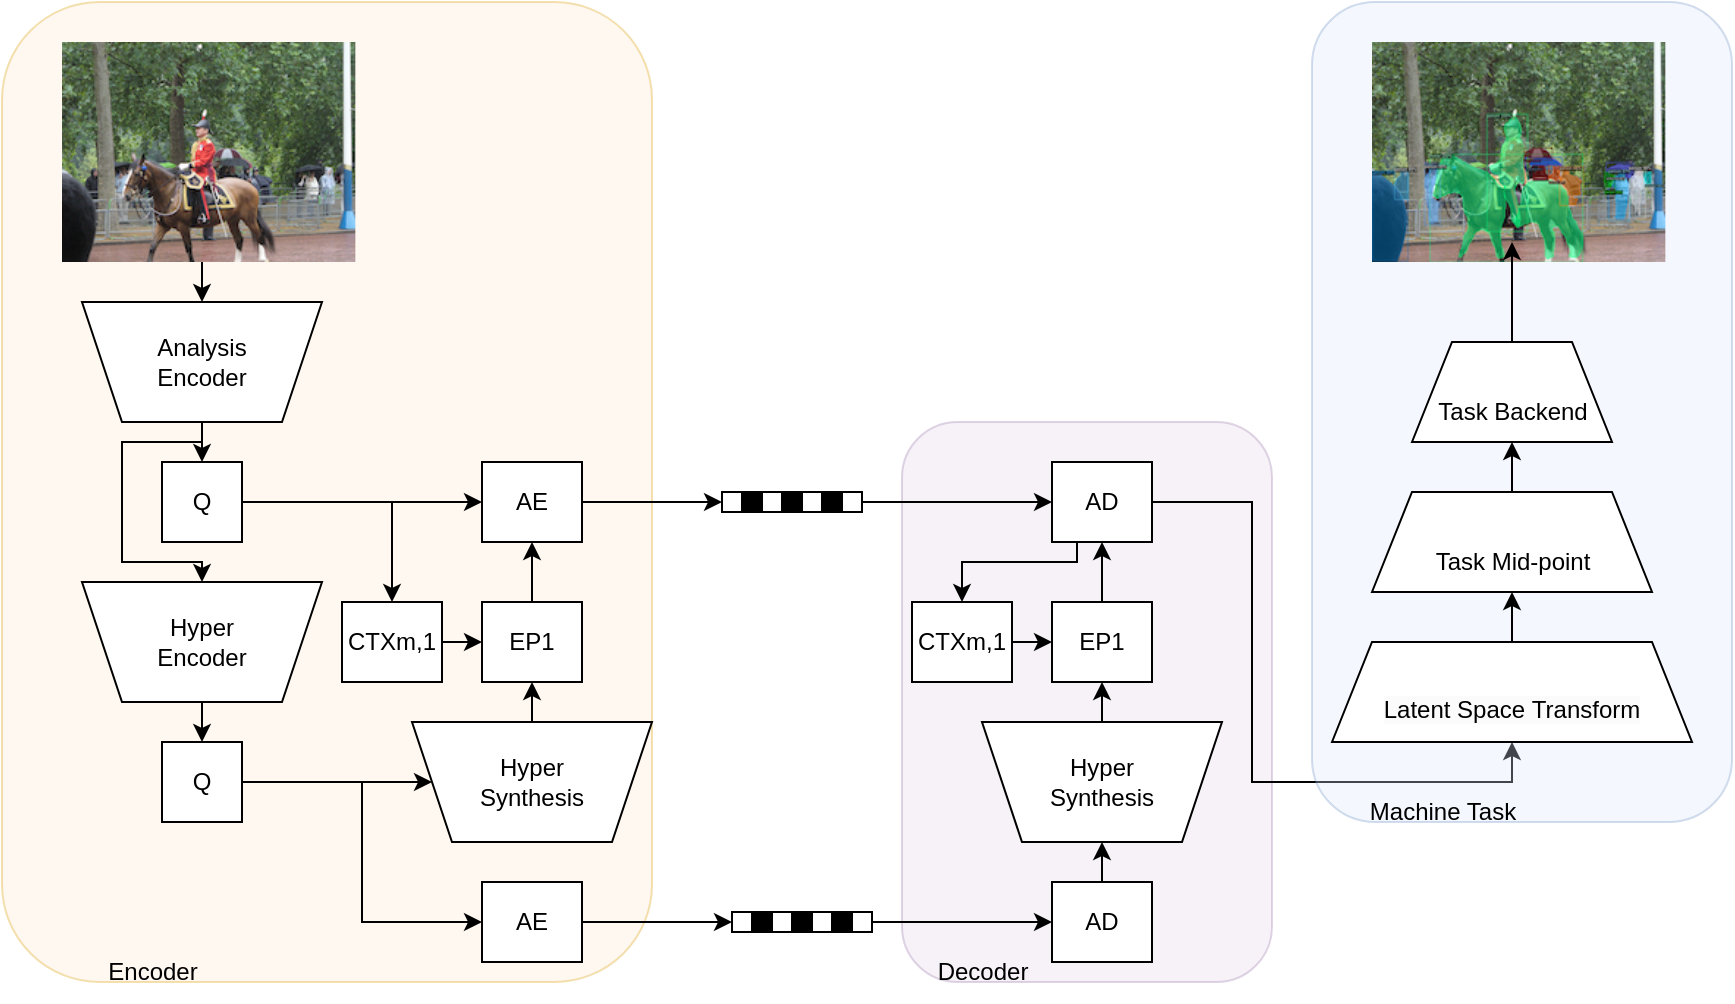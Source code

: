 <mxfile version="20.8.23" type="github" pages="2">
  <diagram name="Page-1" id="KY6UGwWsy6HudI1h1nBM">
    <mxGraphModel dx="999" dy="1608" grid="1" gridSize="10" guides="1" tooltips="1" connect="1" arrows="1" fold="1" page="1" pageScale="1" pageWidth="850" pageHeight="1100" math="0" shadow="0">
      <root>
        <mxCell id="0" />
        <mxCell id="1" parent="0" />
        <mxCell id="WJkEbxPwfmSc1Bo30Y7H-26" value="" style="rounded=1;whiteSpace=wrap;html=1;fillColor=#ffe6cc;strokeColor=#d79b00;opacity=30;" parent="1" vertex="1">
          <mxGeometry x="40" y="-10" width="325" height="490" as="geometry" />
        </mxCell>
        <mxCell id="WJkEbxPwfmSc1Bo30Y7H-3" style="edgeStyle=orthogonalEdgeStyle;rounded=0;orthogonalLoop=1;jettySize=auto;html=1;exitX=0.5;exitY=1;exitDx=0;exitDy=0;" parent="1" edge="1">
          <mxGeometry relative="1" as="geometry">
            <mxPoint x="140" y="120" as="targetPoint" />
            <mxPoint x="140" y="120" as="sourcePoint" />
          </mxGeometry>
        </mxCell>
        <mxCell id="WJkEbxPwfmSc1Bo30Y7H-8" style="edgeStyle=orthogonalEdgeStyle;rounded=0;orthogonalLoop=1;jettySize=auto;html=1;exitX=0.5;exitY=1;exitDx=0;exitDy=0;entryX=0.5;entryY=1;entryDx=0;entryDy=0;" parent="1" target="WJkEbxPwfmSc1Bo30Y7H-4" edge="1">
          <mxGeometry relative="1" as="geometry">
            <mxPoint x="140" y="120" as="sourcePoint" />
          </mxGeometry>
        </mxCell>
        <mxCell id="WJkEbxPwfmSc1Bo30Y7H-9" style="edgeStyle=orthogonalEdgeStyle;rounded=0;orthogonalLoop=1;jettySize=auto;html=1;exitX=0.5;exitY=0;exitDx=0;exitDy=0;entryX=0.5;entryY=0;entryDx=0;entryDy=0;" parent="1" source="WJkEbxPwfmSc1Bo30Y7H-4" target="WJkEbxPwfmSc1Bo30Y7H-5" edge="1">
          <mxGeometry relative="1" as="geometry" />
        </mxCell>
        <mxCell id="WJkEbxPwfmSc1Bo30Y7H-10" style="edgeStyle=orthogonalEdgeStyle;rounded=0;orthogonalLoop=1;jettySize=auto;html=1;exitX=0.5;exitY=0;exitDx=0;exitDy=0;entryX=0.5;entryY=1;entryDx=0;entryDy=0;" parent="1" source="WJkEbxPwfmSc1Bo30Y7H-4" target="WJkEbxPwfmSc1Bo30Y7H-6" edge="1">
          <mxGeometry relative="1" as="geometry">
            <Array as="points">
              <mxPoint x="140" y="210" />
              <mxPoint x="100" y="210" />
              <mxPoint x="100" y="270" />
              <mxPoint x="140" y="270" />
            </Array>
          </mxGeometry>
        </mxCell>
        <mxCell id="WJkEbxPwfmSc1Bo30Y7H-4" value="Analysis&lt;br&gt;Encoder" style="shape=trapezoid;perimeter=trapezoidPerimeter;whiteSpace=wrap;html=1;fixedSize=1;direction=west;" parent="1" vertex="1">
          <mxGeometry x="80" y="140" width="120" height="60" as="geometry" />
        </mxCell>
        <mxCell id="WJkEbxPwfmSc1Bo30Y7H-16" style="edgeStyle=orthogonalEdgeStyle;rounded=0;orthogonalLoop=1;jettySize=auto;html=1;exitX=1;exitY=0.5;exitDx=0;exitDy=0;entryX=0;entryY=0.5;entryDx=0;entryDy=0;" parent="1" source="WJkEbxPwfmSc1Bo30Y7H-5" target="WJkEbxPwfmSc1Bo30Y7H-12" edge="1">
          <mxGeometry relative="1" as="geometry" />
        </mxCell>
        <mxCell id="WJkEbxPwfmSc1Bo30Y7H-17" style="edgeStyle=orthogonalEdgeStyle;rounded=0;orthogonalLoop=1;jettySize=auto;html=1;exitX=1;exitY=0.5;exitDx=0;exitDy=0;" parent="1" source="WJkEbxPwfmSc1Bo30Y7H-5" target="WJkEbxPwfmSc1Bo30Y7H-14" edge="1">
          <mxGeometry relative="1" as="geometry" />
        </mxCell>
        <mxCell id="WJkEbxPwfmSc1Bo30Y7H-5" value="Q" style="rounded=0;whiteSpace=wrap;html=1;" parent="1" vertex="1">
          <mxGeometry x="120" y="220" width="40" height="40" as="geometry" />
        </mxCell>
        <mxCell id="WJkEbxPwfmSc1Bo30Y7H-11" style="edgeStyle=orthogonalEdgeStyle;rounded=0;orthogonalLoop=1;jettySize=auto;html=1;exitX=0.5;exitY=0;exitDx=0;exitDy=0;entryX=0.5;entryY=0;entryDx=0;entryDy=0;" parent="1" source="WJkEbxPwfmSc1Bo30Y7H-6" target="WJkEbxPwfmSc1Bo30Y7H-7" edge="1">
          <mxGeometry relative="1" as="geometry" />
        </mxCell>
        <mxCell id="WJkEbxPwfmSc1Bo30Y7H-6" value="Hyper&lt;br&gt;Encoder" style="shape=trapezoid;perimeter=trapezoidPerimeter;whiteSpace=wrap;html=1;fixedSize=1;direction=west;" parent="1" vertex="1">
          <mxGeometry x="80" y="280" width="120" height="60" as="geometry" />
        </mxCell>
        <mxCell id="WJkEbxPwfmSc1Bo30Y7H-23" style="edgeStyle=orthogonalEdgeStyle;rounded=0;orthogonalLoop=1;jettySize=auto;html=1;exitX=1;exitY=0.5;exitDx=0;exitDy=0;entryX=1;entryY=0.5;entryDx=0;entryDy=0;" parent="1" source="WJkEbxPwfmSc1Bo30Y7H-7" target="WJkEbxPwfmSc1Bo30Y7H-20" edge="1">
          <mxGeometry relative="1" as="geometry" />
        </mxCell>
        <mxCell id="WJkEbxPwfmSc1Bo30Y7H-25" style="edgeStyle=orthogonalEdgeStyle;rounded=0;orthogonalLoop=1;jettySize=auto;html=1;exitX=1;exitY=0.5;exitDx=0;exitDy=0;entryX=0;entryY=0.5;entryDx=0;entryDy=0;" parent="1" source="WJkEbxPwfmSc1Bo30Y7H-7" target="WJkEbxPwfmSc1Bo30Y7H-24" edge="1">
          <mxGeometry relative="1" as="geometry" />
        </mxCell>
        <mxCell id="WJkEbxPwfmSc1Bo30Y7H-7" value="Q" style="rounded=0;whiteSpace=wrap;html=1;" parent="1" vertex="1">
          <mxGeometry x="120" y="360" width="40" height="40" as="geometry" />
        </mxCell>
        <mxCell id="9MnYl7FSJ5CDIWRbCC_x-1" style="edgeStyle=orthogonalEdgeStyle;rounded=0;orthogonalLoop=1;jettySize=auto;html=1;exitX=1;exitY=0.5;exitDx=0;exitDy=0;entryX=0;entryY=0.5;entryDx=0;entryDy=0;" edge="1" parent="1" source="WJkEbxPwfmSc1Bo30Y7H-12" target="WJkEbxPwfmSc1Bo30Y7H-58">
          <mxGeometry relative="1" as="geometry" />
        </mxCell>
        <mxCell id="WJkEbxPwfmSc1Bo30Y7H-12" value="AE" style="rounded=0;whiteSpace=wrap;html=1;" parent="1" vertex="1">
          <mxGeometry x="280" y="220" width="50" height="40" as="geometry" />
        </mxCell>
        <mxCell id="WJkEbxPwfmSc1Bo30Y7H-19" style="edgeStyle=orthogonalEdgeStyle;rounded=0;orthogonalLoop=1;jettySize=auto;html=1;exitX=1;exitY=0.5;exitDx=0;exitDy=0;entryX=0;entryY=0.5;entryDx=0;entryDy=0;" parent="1" source="WJkEbxPwfmSc1Bo30Y7H-14" target="WJkEbxPwfmSc1Bo30Y7H-15" edge="1">
          <mxGeometry relative="1" as="geometry" />
        </mxCell>
        <mxCell id="WJkEbxPwfmSc1Bo30Y7H-14" value="CTXm,1" style="rounded=0;whiteSpace=wrap;html=1;" parent="1" vertex="1">
          <mxGeometry x="210" y="290" width="50" height="40" as="geometry" />
        </mxCell>
        <mxCell id="WJkEbxPwfmSc1Bo30Y7H-18" style="edgeStyle=orthogonalEdgeStyle;rounded=0;orthogonalLoop=1;jettySize=auto;html=1;exitX=0.5;exitY=0;exitDx=0;exitDy=0;entryX=0.5;entryY=1;entryDx=0;entryDy=0;" parent="1" source="WJkEbxPwfmSc1Bo30Y7H-15" target="WJkEbxPwfmSc1Bo30Y7H-12" edge="1">
          <mxGeometry relative="1" as="geometry" />
        </mxCell>
        <mxCell id="WJkEbxPwfmSc1Bo30Y7H-15" value="EP1" style="rounded=0;whiteSpace=wrap;html=1;" parent="1" vertex="1">
          <mxGeometry x="280" y="290" width="50" height="40" as="geometry" />
        </mxCell>
        <mxCell id="WJkEbxPwfmSc1Bo30Y7H-22" style="edgeStyle=orthogonalEdgeStyle;rounded=0;orthogonalLoop=1;jettySize=auto;html=1;exitX=0.5;exitY=1;exitDx=0;exitDy=0;entryX=0.5;entryY=1;entryDx=0;entryDy=0;" parent="1" source="WJkEbxPwfmSc1Bo30Y7H-20" target="WJkEbxPwfmSc1Bo30Y7H-15" edge="1">
          <mxGeometry relative="1" as="geometry" />
        </mxCell>
        <mxCell id="WJkEbxPwfmSc1Bo30Y7H-20" value="Hyper&lt;br&gt;Synthesis" style="shape=trapezoid;perimeter=trapezoidPerimeter;whiteSpace=wrap;html=1;fixedSize=1;direction=west;" parent="1" vertex="1">
          <mxGeometry x="245" y="350" width="120" height="60" as="geometry" />
        </mxCell>
        <mxCell id="WJkEbxPwfmSc1Bo30Y7H-46" style="edgeStyle=orthogonalEdgeStyle;rounded=0;orthogonalLoop=1;jettySize=auto;html=1;exitX=1;exitY=0.5;exitDx=0;exitDy=0;entryX=0;entryY=0.5;entryDx=0;entryDy=0;" parent="1" source="WJkEbxPwfmSc1Bo30Y7H-24" target="WJkEbxPwfmSc1Bo30Y7H-28" edge="1">
          <mxGeometry relative="1" as="geometry">
            <mxPoint x="410" y="450" as="targetPoint" />
          </mxGeometry>
        </mxCell>
        <mxCell id="WJkEbxPwfmSc1Bo30Y7H-24" value="AE" style="rounded=0;whiteSpace=wrap;html=1;" parent="1" vertex="1">
          <mxGeometry x="280" y="430" width="50" height="40" as="geometry" />
        </mxCell>
        <mxCell id="WJkEbxPwfmSc1Bo30Y7H-27" value="Encoder" style="text;html=1;align=center;verticalAlign=middle;resizable=0;points=[];autosize=1;strokeColor=none;fillColor=none;" parent="1" vertex="1">
          <mxGeometry x="80" y="460" width="70" height="30" as="geometry" />
        </mxCell>
        <mxCell id="WJkEbxPwfmSc1Bo30Y7H-36" value="" style="group" parent="1" vertex="1" connectable="0">
          <mxGeometry x="405" y="445" width="70" height="25" as="geometry" />
        </mxCell>
        <mxCell id="WJkEbxPwfmSc1Bo30Y7H-28" value="" style="rounded=0;whiteSpace=wrap;html=1;" parent="WJkEbxPwfmSc1Bo30Y7H-36" vertex="1">
          <mxGeometry width="10" height="10" as="geometry" />
        </mxCell>
        <mxCell id="WJkEbxPwfmSc1Bo30Y7H-30" value="" style="rounded=0;whiteSpace=wrap;html=1;fillColor=#000000;" parent="WJkEbxPwfmSc1Bo30Y7H-36" vertex="1">
          <mxGeometry x="10" width="10" height="10" as="geometry" />
        </mxCell>
        <mxCell id="WJkEbxPwfmSc1Bo30Y7H-31" value="" style="rounded=0;whiteSpace=wrap;html=1;" parent="WJkEbxPwfmSc1Bo30Y7H-36" vertex="1">
          <mxGeometry x="20" width="10" height="10" as="geometry" />
        </mxCell>
        <mxCell id="WJkEbxPwfmSc1Bo30Y7H-32" value="" style="rounded=0;whiteSpace=wrap;html=1;fillColor=#000000;" parent="WJkEbxPwfmSc1Bo30Y7H-36" vertex="1">
          <mxGeometry x="30" width="10" height="10" as="geometry" />
        </mxCell>
        <mxCell id="WJkEbxPwfmSc1Bo30Y7H-33" value="" style="rounded=0;whiteSpace=wrap;html=1;" parent="WJkEbxPwfmSc1Bo30Y7H-36" vertex="1">
          <mxGeometry x="40" width="10" height="10" as="geometry" />
        </mxCell>
        <mxCell id="WJkEbxPwfmSc1Bo30Y7H-34" value="" style="rounded=0;whiteSpace=wrap;html=1;fillColor=#000000;" parent="WJkEbxPwfmSc1Bo30Y7H-36" vertex="1">
          <mxGeometry x="50" width="10" height="10" as="geometry" />
        </mxCell>
        <mxCell id="WJkEbxPwfmSc1Bo30Y7H-35" value="" style="rounded=0;whiteSpace=wrap;html=1;" parent="WJkEbxPwfmSc1Bo30Y7H-36" vertex="1">
          <mxGeometry x="60" width="10" height="10" as="geometry" />
        </mxCell>
        <mxCell id="WJkEbxPwfmSc1Bo30Y7H-65" value="" style="group" parent="1" vertex="1" connectable="0">
          <mxGeometry x="400" y="235" width="70" height="10" as="geometry" />
        </mxCell>
        <mxCell id="WJkEbxPwfmSc1Bo30Y7H-58" value="" style="rounded=0;whiteSpace=wrap;html=1;" parent="WJkEbxPwfmSc1Bo30Y7H-65" vertex="1">
          <mxGeometry width="10" height="10" as="geometry" />
        </mxCell>
        <mxCell id="WJkEbxPwfmSc1Bo30Y7H-59" value="" style="rounded=0;whiteSpace=wrap;html=1;fillColor=#000000;" parent="WJkEbxPwfmSc1Bo30Y7H-65" vertex="1">
          <mxGeometry x="10" width="10" height="10" as="geometry" />
        </mxCell>
        <mxCell id="WJkEbxPwfmSc1Bo30Y7H-60" value="" style="rounded=0;whiteSpace=wrap;html=1;" parent="WJkEbxPwfmSc1Bo30Y7H-65" vertex="1">
          <mxGeometry x="20" width="10" height="10" as="geometry" />
        </mxCell>
        <mxCell id="WJkEbxPwfmSc1Bo30Y7H-61" value="" style="rounded=0;whiteSpace=wrap;html=1;fillColor=#000000;" parent="WJkEbxPwfmSc1Bo30Y7H-65" vertex="1">
          <mxGeometry x="30" width="10" height="10" as="geometry" />
        </mxCell>
        <mxCell id="WJkEbxPwfmSc1Bo30Y7H-62" value="" style="rounded=0;whiteSpace=wrap;html=1;" parent="WJkEbxPwfmSc1Bo30Y7H-65" vertex="1">
          <mxGeometry x="40" width="10" height="10" as="geometry" />
        </mxCell>
        <mxCell id="WJkEbxPwfmSc1Bo30Y7H-63" value="" style="rounded=0;whiteSpace=wrap;html=1;fillColor=#000000;" parent="WJkEbxPwfmSc1Bo30Y7H-65" vertex="1">
          <mxGeometry x="50" width="10" height="10" as="geometry" />
        </mxCell>
        <mxCell id="WJkEbxPwfmSc1Bo30Y7H-64" value="" style="rounded=0;whiteSpace=wrap;html=1;" parent="WJkEbxPwfmSc1Bo30Y7H-65" vertex="1">
          <mxGeometry x="60" width="10" height="10" as="geometry" />
        </mxCell>
        <mxCell id="9MnYl7FSJ5CDIWRbCC_x-54" value="" style="rounded=1;whiteSpace=wrap;html=1;fillColor=#e1d5e7;opacity=30;strokeColor=#9673a6;" vertex="1" parent="1">
          <mxGeometry x="490" y="200" width="185" height="280" as="geometry" />
        </mxCell>
        <mxCell id="WJkEbxPwfmSc1Bo30Y7H-47" value="AD" style="rounded=0;whiteSpace=wrap;html=1;" parent="1" vertex="1">
          <mxGeometry x="565" y="430" width="50" height="40" as="geometry" />
        </mxCell>
        <mxCell id="WJkEbxPwfmSc1Bo30Y7H-48" value="Hyper&lt;br&gt;Synthesis" style="shape=trapezoid;perimeter=trapezoidPerimeter;whiteSpace=wrap;html=1;fixedSize=1;direction=west;" parent="1" vertex="1">
          <mxGeometry x="530" y="350" width="120" height="60" as="geometry" />
        </mxCell>
        <mxCell id="9MnYl7FSJ5CDIWRbCC_x-56" style="edgeStyle=orthogonalEdgeStyle;rounded=0;orthogonalLoop=1;jettySize=auto;html=1;exitX=1;exitY=0.5;exitDx=0;exitDy=0;entryX=0.5;entryY=1;entryDx=0;entryDy=0;" edge="1" parent="1" source="WJkEbxPwfmSc1Bo30Y7H-49" target="9MnYl7FSJ5CDIWRbCC_x-42">
          <mxGeometry relative="1" as="geometry">
            <Array as="points">
              <mxPoint x="665" y="240" />
              <mxPoint x="665" y="380" />
              <mxPoint x="795" y="380" />
            </Array>
          </mxGeometry>
        </mxCell>
        <mxCell id="WJkEbxPwfmSc1Bo30Y7H-49" value="AD" style="rounded=0;whiteSpace=wrap;html=1;" parent="1" vertex="1">
          <mxGeometry x="565" y="220" width="50" height="40" as="geometry" />
        </mxCell>
        <mxCell id="9MnYl7FSJ5CDIWRbCC_x-4" style="edgeStyle=orthogonalEdgeStyle;rounded=0;orthogonalLoop=1;jettySize=auto;html=1;exitX=0.5;exitY=0;exitDx=0;exitDy=0;entryX=0.5;entryY=0;entryDx=0;entryDy=0;" edge="1" parent="1" source="WJkEbxPwfmSc1Bo30Y7H-47" target="WJkEbxPwfmSc1Bo30Y7H-48">
          <mxGeometry relative="1" as="geometry" />
        </mxCell>
        <mxCell id="WJkEbxPwfmSc1Bo30Y7H-50" value="CTXm,1" style="rounded=0;whiteSpace=wrap;html=1;" parent="1" vertex="1">
          <mxGeometry x="495" y="290" width="50" height="40" as="geometry" />
        </mxCell>
        <mxCell id="9MnYl7FSJ5CDIWRbCC_x-9" style="edgeStyle=orthogonalEdgeStyle;rounded=0;orthogonalLoop=1;jettySize=auto;html=1;exitX=0.25;exitY=1;exitDx=0;exitDy=0;" edge="1" parent="1" source="WJkEbxPwfmSc1Bo30Y7H-49" target="WJkEbxPwfmSc1Bo30Y7H-50">
          <mxGeometry relative="1" as="geometry">
            <Array as="points">
              <mxPoint x="577" y="270" />
              <mxPoint x="520" y="270" />
            </Array>
          </mxGeometry>
        </mxCell>
        <mxCell id="WJkEbxPwfmSc1Bo30Y7H-51" value="EP1" style="rounded=0;whiteSpace=wrap;html=1;" parent="1" vertex="1">
          <mxGeometry x="565" y="290" width="50" height="40" as="geometry" />
        </mxCell>
        <mxCell id="9MnYl7FSJ5CDIWRbCC_x-2" value="" style="edgeStyle=orthogonalEdgeStyle;rounded=0;orthogonalLoop=1;jettySize=auto;html=1;" edge="1" parent="1" source="WJkEbxPwfmSc1Bo30Y7H-64" target="WJkEbxPwfmSc1Bo30Y7H-49">
          <mxGeometry relative="1" as="geometry" />
        </mxCell>
        <mxCell id="9MnYl7FSJ5CDIWRbCC_x-3" value="" style="edgeStyle=orthogonalEdgeStyle;rounded=0;orthogonalLoop=1;jettySize=auto;html=1;" edge="1" parent="1" source="WJkEbxPwfmSc1Bo30Y7H-35" target="WJkEbxPwfmSc1Bo30Y7H-47">
          <mxGeometry relative="1" as="geometry" />
        </mxCell>
        <mxCell id="9MnYl7FSJ5CDIWRbCC_x-5" style="edgeStyle=orthogonalEdgeStyle;rounded=0;orthogonalLoop=1;jettySize=auto;html=1;exitX=0.5;exitY=1;exitDx=0;exitDy=0;entryX=0.5;entryY=1;entryDx=0;entryDy=0;" edge="1" parent="1" source="WJkEbxPwfmSc1Bo30Y7H-48" target="WJkEbxPwfmSc1Bo30Y7H-51">
          <mxGeometry relative="1" as="geometry" />
        </mxCell>
        <mxCell id="9MnYl7FSJ5CDIWRbCC_x-6" style="edgeStyle=orthogonalEdgeStyle;rounded=0;orthogonalLoop=1;jettySize=auto;html=1;exitX=1;exitY=0.5;exitDx=0;exitDy=0;entryX=0;entryY=0.5;entryDx=0;entryDy=0;" edge="1" parent="1" source="WJkEbxPwfmSc1Bo30Y7H-50" target="WJkEbxPwfmSc1Bo30Y7H-51">
          <mxGeometry relative="1" as="geometry" />
        </mxCell>
        <mxCell id="9MnYl7FSJ5CDIWRbCC_x-8" value="" style="edgeStyle=orthogonalEdgeStyle;rounded=0;orthogonalLoop=1;jettySize=auto;html=1;" edge="1" parent="1" source="WJkEbxPwfmSc1Bo30Y7H-51" target="WJkEbxPwfmSc1Bo30Y7H-49">
          <mxGeometry relative="1" as="geometry" />
        </mxCell>
        <mxCell id="9MnYl7FSJ5CDIWRbCC_x-55" value="Decoder" style="text;html=1;align=center;verticalAlign=middle;resizable=0;points=[];autosize=1;strokeColor=none;fillColor=none;" vertex="1" parent="1">
          <mxGeometry x="485" y="460" width="90" height="30" as="geometry" />
        </mxCell>
        <mxCell id="9MnYl7FSJ5CDIWRbCC_x-57" value="" style="rounded=1;whiteSpace=wrap;html=1;fillColor=#dae8fc;opacity=30;strokeColor=#6c8ebf;" vertex="1" parent="1">
          <mxGeometry x="695" y="-10" width="210" height="410" as="geometry" />
        </mxCell>
        <mxCell id="9MnYl7FSJ5CDIWRbCC_x-43" value="" style="shape=trapezoid;perimeter=trapezoidPerimeter;whiteSpace=wrap;html=1;fixedSize=1;direction=east;" vertex="1" parent="1">
          <mxGeometry x="705.0" y="310" width="180" height="50" as="geometry" />
        </mxCell>
        <mxCell id="9MnYl7FSJ5CDIWRbCC_x-27" value="" style="shape=trapezoid;perimeter=trapezoidPerimeter;whiteSpace=wrap;html=1;fixedSize=1;direction=east;" vertex="1" parent="1">
          <mxGeometry x="725" y="235" width="140" height="50" as="geometry" />
        </mxCell>
        <mxCell id="9MnYl7FSJ5CDIWRbCC_x-28" value="" style="shape=trapezoid;perimeter=trapezoidPerimeter;whiteSpace=wrap;html=1;fixedSize=1;direction=east;" vertex="1" parent="1">
          <mxGeometry x="745" y="160" width="100" height="50" as="geometry" />
        </mxCell>
        <mxCell id="9MnYl7FSJ5CDIWRbCC_x-29" value="Task Mid-point" style="text;html=1;align=center;verticalAlign=middle;resizable=0;points=[];autosize=1;strokeColor=none;fillColor=none;rotation=0;" vertex="1" parent="1">
          <mxGeometry x="745" y="255" width="100" height="30" as="geometry" />
        </mxCell>
        <mxCell id="9MnYl7FSJ5CDIWRbCC_x-30" value="Task Backend" style="text;html=1;align=center;verticalAlign=middle;resizable=0;points=[];autosize=1;strokeColor=none;fillColor=none;rotation=0;" vertex="1" parent="1">
          <mxGeometry x="745" y="180" width="100" height="30" as="geometry" />
        </mxCell>
        <mxCell id="9MnYl7FSJ5CDIWRbCC_x-42" value="&lt;span style=&quot;border-color: var(--border-color); caret-color: rgb(0, 0, 0); color: rgb(0, 0, 0); font-family: Helvetica; font-size: 12px; font-style: normal; font-variant-caps: normal; font-weight: 400; letter-spacing: normal; text-indent: 0px; text-transform: none; word-spacing: 0px; -webkit-text-stroke-width: 0px; text-decoration: none; background-color: rgb(251, 251, 251); float: none; display: inline !important;&quot;&gt;Latent Space&amp;nbsp;&lt;/span&gt;&lt;span style=&quot;border-color: var(--border-color); caret-color: rgb(0, 0, 0); color: rgb(0, 0, 0); font-family: Helvetica; font-size: 12px; font-style: normal; font-variant-caps: normal; font-weight: 400; letter-spacing: normal; text-indent: 0px; text-transform: none; word-spacing: 0px; -webkit-text-stroke-width: 0px; text-decoration: none; background-color: rgb(251, 251, 251); float: none; display: inline !important;&quot;&gt;Transform&lt;/span&gt;" style="text;whiteSpace=wrap;html=1;align=center;" vertex="1" parent="1">
          <mxGeometry x="720" y="330" width="150" height="30" as="geometry" />
        </mxCell>
        <mxCell id="9MnYl7FSJ5CDIWRbCC_x-51" value="" style="shape=image;verticalLabelPosition=bottom;labelBackgroundColor=default;verticalAlign=top;aspect=fixed;imageAspect=0;image=data:image/png,iVBORw0KGgoAAAANSUhEUgAAAMgAAACWCAYAAACb3McZAAAAAXNSR0IArs4c&#xa;6QAAAIRlWElmTU0AKgAAAAgABQESAAMAAAABAAEAAAEaAAUAAAABAAAASgEb&#xa;AAUAAAABAAAAUgEoAAMAAAABAAIAAIdpAAQAAAABAAAAWgAAAAAAAABIAAAA&#xa;AQAAAEgAAAABAAOgAQADAAAAAQABAACgAgAEAAAAAQAAAMigAwAEAAAAAQAA&#xa;AJYAAAAA70IhPAAAAAlwSFlzAAALEwAACxMBAJqcGAAAAVlpVFh0WE1MOmNv&#xa;bS5hZG9iZS54bXAAAAAAADx4OnhtcG1ldGEgeG1sbnM6eD0iYWRvYmU6bnM6&#xa;bWV0YS8iIHg6eG1wdGs9IlhNUCBDb3JlIDYuMC4wIj4KICAgPHJkZjpSREYg&#xa;eG1sbnM6cmRmPSJodHRwOi8vd3d3LnczLm9yZy8xOTk5LzAyLzIyLXJkZi1z&#xa;eW50YXgtbnMjIj4KICAgICAgPHJkZjpEZXNjcmlwdGlvbiByZGY6YWJvdXQ9&#xa;IiIKICAgICAgICAgICAgeG1sbnM6dGlmZj0iaHR0cDovL25zLmFkb2JlLmNv&#xa;bS90aWZmLzEuMC8iPgogICAgICAgICA8dGlmZjpPcmllbnRhdGlvbj4xPC90&#xa;aWZmOk9yaWVudGF0aW9uPgogICAgICA8L3JkZjpEZXNjcmlwdGlvbj4KICAg&#xa;PC9yZGY6UkRGPgo8L3g6eG1wbWV0YT4KGV7hBwAAQABJREFUeAEsveezbdd1&#xa;5TfP3vucfXLON6eXEzIIgAAIUiTB0N0qtdRd7iqXVLbV/uCq/uTqb/b7F1z+&#xa;A1zV5VTV1d1qiRYpkAQDCCK/B7x877s5nJxzPv7NI0EC+fhu2nutueYcY8wx&#xa;13X8u//9L+e1ck+yyS2Z9+pyUCpJNnVFBp37MmgVxR9Zk1bXltJhQy6/HpBR&#xa;syXdxrLY0SOxHDEZDpzSrs7F6XSIL9wQ5ygqESspLsspgUhI2s2OuExLJvOh&#xa;OBymeN0zqffrcnjyRALOjBzVjuTbt38kBwf7st/dl0s7N8Rw5aWaP5LqoSHu&#xa;uEvqhb54PB7ZvhOSUCImv/3FB3L18g/EY43l/HhPiieGbN48kivX/kJm5lAe&#xa;PToWwxIxpl1x+xIybImU2g3xikdcXpd0e1Wxxh6JhAJSHRTE4fQIf5BoICFL&#xa;l+IycY4lvnJNhqOSeAIxOX9alJOjB3LjtVel167JpD+R9HJCTk/ycnDvQ3np&#xa;pb+Sibsi43FZIstvyqjXkq8++Lls37opM9dcRnVTpuO++NI+qXUL8mT3N7KU&#xa;8Uh4ui6BeEzcjiUZmIakshvSqV1IqVUXHy/g4WstOyyRyLrs7n8utfNzCcYN&#xa;ia1GZF61ZToZSHrrEs9pSql6IFPnsUS92zLpNaTX5e9yprgNWzqDmtgunwSC&#xa;QWnVO9KutMU03XxsIqY1lU6zLf7VrPiTAUmEQzIdzGQgtlxeNmT3pCP1akXC&#xa;Llsm3oD4fDOp5IsymAxl58pNaTfK0u88k/f/1V9LxOdk3Tvy6EFe9h7sydw9&#xa;F7ZAGrWxNEo9Wd+IyvV3XpFQICtnh1/L+clTGc/mMh+b4pzNxOGzpdcR6V20&#xa;xJVK83l+KReOxZsOit/jl9vJjByPmuJgrbZXb8vj57+Vcr4g3nlYOpOW5Nnn&#xa;rCcqpmssI+LNcszFMfGKMXQSr14ZjSoS4r/Hs7CEbJf0h035H//N/yJb69vC&#xa;k4rbZUnuPCf//n/7K7E9CRmzLub1l2/dLeb2pNuuyszhFNegKfN5TWQcEh6Z&#xa;gzKT0bDB4vpk3A2Jw4hLaok/DztSvqhI7aInbvdQhpWBzFn0SX8mHRat2++L&#xa;22mL5TT43J4Yto9NmUmz3pLWbCJjCcjG7VXZun1ZHnx2X8on5xLJmlIuF2Qw&#xa;EJnUJtJtmRLL+uTK1esy4QX8AX5Oy5Br138qMnfIbJbjME1l3BqLP/Oq1Gtd&#xa;GRGIfTmQ9dTbsrp6jcBI8rMc0mvWxQq6ZDwxxTL94vFNxRmKi+UOiNcXlvTa&#xa;priiCYl7gzLoDqTBIaqUhixaSsrVMhtYk2h2jQBd4QD0pFMsi8/vlXjijlR5&#xa;ZssnEgivy8nuH8Xj7shkEuSnjsUkKUxth5we5qTB522sXpX/6c/+Z/nLH/17&#xa;OTseyr2jp9Idn/M6+9Kq9sTnjZM43GLOJ/xdXXoTISDYiUBe/OG6dAt+mRgz&#xa;PhaUicMQb4jNdbglu3pJkt41GRJwbt4zlPJLfCkr+58/JxGExCIEDCsgsylf&#xa;a45kTuKaOkkiLpEf/+gveMaetJpD6XTaYvsN9m0u5+d1abS6EvO6WYOmjPpt&#xa;GfAzh+2hpJf8rN1EbMtPIgzI/UdfEfBNDk9Dzs4aUjxqSfG8IpGdFZJSUNxm&#xa;X7avbYvhCctoZsn6Tliu3orKjWuXxQr4pFAfyqzbJKkFZTgU6U+b4gn5ZTQd&#xa;icfpkma1JhFzwsGdSzR5Q5o8/0X+Qlz2SKKJDXFYbpFaU2bjAWvgEGtuSyhD&#xa;ouaQdRotmXQ74vW7xRfwymQ0JmHzvean8vrNH0uEfTf5vpZhSKvfk0+//ITn&#xa;tcVPkjLfe/+duy4exPJ0xC0u/nsuptcppttL9jMlHFwVh4sfalYJPheHxyWd&#xa;ekkqjZrMhhEZj0RcYYd4vB4OGZsY8JARhJW3qCJz8Qb5nIFJQBNUZHEHgT21&#xa;2KDAlL+aye43+2KM+mz2jM8xZTjhG04bLGpEVtZW5erNV8XJhvYGp5waMnC1&#xa;wTN4JbuU4IC0eN4EB8ohdjoqLrePajAiY3h4rjnZziv1xkA63ar4oimxrB4P&#xa;xsPNWLx0QlxBL39nidNyyMQM88hTsdsDOTovy4B3iWev8exODntTbH7mLHcq&#xa;Tw8eiss3llB4TdzeGNnIlnqnIVOzI7bXITkybmp9VVbvLIvZJID8PpnMDJ6h&#xa;K+vRVdmM7Mhf/bf/vSRTS/L40RP5xTd/K2lvRlz+kJhtNtk2CaCRTEhQ9QpV&#xa;h+CeuFrS7p5J0L8iUQ6ytEUifOpwPmNfxjLr1MXtJ3sbpjQJ0E5TqP4uqlmL&#xa;Sngmw7wtc/aiclSTcacr0YxfYpsZApF9sKhELHm732D/OlTkkpg260ClLZy3&#xa;ZMrfOcdjOb0oEXxDmc7K0uGwXH5lR9Zu8iw9DTaXpKI7BJ5bDg/3xG96QB0z&#xa;qkFXcvcq4iKJ+SIeaVzk5Ouvfk12L8iobXHwOQkk5UqhtXjP8+dHHIqImD5i&#xa;cO6U2XwurWKd52WvnSTlaV9SiVUqwUgq3RbJp03c2dIcjEgsVI75gMrWk17f&#xa;IcEwVcmYsp7ENn/vSSZkMuXgEEvNoYuEHSR+K/LGHQ5IJEZcagIxeOae/PaT&#xa;vxcr5JbZxBDzO3/+1l2PJyAmX9yqVimnY7m8+poMiaPK+SNp1BsymoQkYCf5&#xa;eIdMRJaLWDLtz/kGbILPI83GWAx3laBNy6TuYHfanMY5D2pIlA0WTr6TUu92&#xa;OnnwIFBkKAYbm6dUz3t9sfy2rC6vyfVvvUdg1KVV6IrpicjOjZcJ9LY8PPsP&#xa;HI5labfPyeJJ8Xp8ZHG3PHvyKVVvSTx+MiMbN+jnJUcQ13NDCaQi/O+RHBV2&#xa;xUXWtMnkkWCYjfeJh4w+7g6lwftMgAD90YR3PRJHt8jZGcgMaOBxZ6lIZNDm&#xa;mTg6U4JxJIVunxLtB2L2Oewd6ZVYgzkfc4yAmXnpVtsy7Lbl4nwkAc9Y9p8/&#xa;I7ANwIpD/FTg1aVtWV7ZFp/HK+FwQP745e+kcFKkSkXF5/JLf0KlILOBBFn3&#xa;igzqY+m0TqVYPAOSBWQtfQt4NJaNrRc5+EOe7xn70VnsnVbx/vSBhLNvEmwx&#xa;KfM+g/6ZZC5dkYuyFtwKewDEqtYltbUqBpV0ahHErTL/TY0dziW2bMpk0JdB&#xa;fiwe3rdPQvFwCHtkZSGB2SScsDO2WP+Ls7wEo1HJXgJukxwrQE+/HZC0Zybb&#xa;r7jEjiQls3VT5v2yTIAzo3mbapeR+HqSGPDJfOKQZw+P5OxRSR58XJSzpzUJ&#xa;xyYkMgK+QoIEUjXLVT4/Ir1CBfjuFjsQJLFSwYCM0aBDkskVmZOgol4SUKUq&#xa;Di9wjQTpmJbFnSDsQDDFXRKrdKlyabFcEema4LB+VWKRJRJ5Vl69dZs/J1h3&#xa;Po1EOeT9d4v3eX6nhjEV5Kdv33UGyDAOj/SBFv5wUuJrV8XNi9rBqBQLBEK3&#xa;RpZ3U02AJmS7kHdZglZDgk4KN6c0FvJS5jJih5akC8ZVeDAji1hkTgv+4aSa&#xa;zPnhTrKjwZ9brZIYbOLYq1WpIfHQmiy/9LJiCWmx8c8/f0oZ9Ur+6FhqvbbM&#xa;2uDH6kwiCV7E5SRYHVLa/0raBbJ3vgJcErjKOpXHyYGjWk2V93jFF1+WkNtN&#xa;FbNlMGsTNEWpA7VMnqvfKEiNzD+3urKyuQpXcYhJgfFH4tLsToAWPfiSC0hH&#xa;RmpXgJh8TXdEFiWrOGdk27r0gXgzAmnQY3N5n0h8i4wVIbop6QOOBWW6dH4G&#xa;pifLAhEtMyB//qN/Jh/87ufyqw8/lAfHn3JwkmRsDiyZfDyewNNIDvOOdEZd&#xa;qgp70nET+HlJxTbl+pVLPPMRnIKABnY4gYqJpajU8lSFqA+Mvy65w0MZAk80&#xa;0Lslgq1gyGzklUz2irRnR/Lid16X7ds3CQRgZIUsPI9IAJ42mkz5PJe0IWxu&#xa;v2tRVYJAD3cY3gYPS2f4PgZb5AhLe3RGlWtKtzLn58zgG4+lV82xxh2psF7F&#xa;pvIEB4eQ40sFd7i6VGCLgwE8nNgyKrEPJapjICANklOXimkaBWDbFtV6ynMB&#xa;L0lULK5srafJ9g5gvEuqNZLU8efA3DSV5LJMLJItcKnPuzSB2TMDRMAh1j2c&#xa;aoUSJ4jGJyyX9CA3k86cfa+KMfezr8NFsnj39e+wdvFFBTGBWP1+Vz49+oI4&#xa;HkjlpCzmi2/s3G11yuC/upR3C7J29SZkLcxxcpHFmnJwfAzxHlH5KVnRpJze&#xa;uy+VYz63DuzRMkMpHrX7EgitiNMLKc+dkdECZEWb42eBZV2LjOkgAGw35bRe&#xa;4MFaZG0ytb8HrHDJbDCUMQF98uyZfPaL/3uBKcNJPwTPZBFJBSzUmEUMLRb4&#xa;Amxb4hBECTzgCIQ6kc2IQeA6yFRBP1DL8vC8PQ4fEC8RJPOokACcYJGmExbf&#xa;FZY+AW44xrJ2aUlcZEfDReUTSmyR5+IAuhETtOSOWmQcy0UVGrJBBZDqXEJx&#xa;KpEVXWRhH99rAlFY3l6Dg2yyBiMwbZCzWpN6uSkWmdoHptfn7xs9WebQugD+&#xa;/+v/e1euLV9fbP4A2GcBLydApSSbHwBKNftjiZGhq0dKLP3Sm9Zk/+z/IRiy&#xa;8KjnEltb4/1aEvLYCAYr8AWRz78+kxnvqNDDaDvFIqm5nM9l7coPSQQeaTv+&#xa;L97rCvsRBrLAF86bsn9wKJFkdvGuDqq60+UWvz8CTGuSABfIXPqtgUyUs4zJ&#xa;sNOprMIJVzZvLd7JYeThcByEAgnRC0Q2+rL/Gw4eweYJdIGfEwQWh2SX4+KN&#xa;xgQyIUOqJSmGSq5Vviur6Qz85I7M/TE5fvCFBEnELjsl0bBTljfTUm8j7MAD&#xa;Z72CON0rcKyQHB+cc0CL0oHcj+HIE6BxLdek0jgknE6Dbsh2fY+YCBOGmz2g&#xa;miiKD7jSUsyVgGuTBTd667VvLw4INXbxzF2g8C9+9nfSb8J9SBTm2q3M3WkH&#xa;tQM15cobOwROcwELHv36N1J4vM9iJiFRfrnx6ltwjzNpds4kkJiJGYDA8Pdu&#xa;F9gSmHJR3pezo7+nepEhyF5OgnXKwbKoMqmVrEyHXWDQgBOKogKkGs+AZZQw&#xa;maAkAYVOvnwGQRvI+uY22HAihs8va9u8zClQgUNguKhK/CyfZ0eSkW3gG+Sc&#xa;7O8jeA3bK23KqpcNbbfbZGtDDP7sjHEgL4rSLFWkQAm3UwS2a0YQmCR6ggRB&#xa;wcPi1UbwBw/Vp+6XRqMjZycXZJA6EAJA6bDJTDY4nGeGLHtcQMYBClB8xtcD&#xa;RYBLgahD6q0q2LxFRZiB3U/Jmn2CPSFbW2vy+ru35GKvDZ/pyEdf/x6liqpL&#xa;5ibtQYwh+2S5KBhZs3hi+So4H9hGclrKbkupfA6BBEL2Ra5f/0uSzgwIFZBW&#xa;biZtMurRQV1CwDeTAxZDcOgbcDznlD0CClIJV1/+sbQnuzzffWBcFnhoSh5x&#xa;xW8ngFcjef/tdyToC8qXT+8tDkRyGZiMSBNJRhYVsN6jkrGiHpDFAPjicsBV&#xa;nQnZuLEs119a5nmjfD2Hw57Ja69syZ2djBRQ1Lwc3A5ccD4/JJnNJXHpmjjJ&#xa;7pYvwPtXZOlyVqLAJ7tfEl9yQ5JUOCeV2efLSC4PjwklZUQ1PX74OSIRHCOw&#xa;ycdSHKyJ1A9PSVBUZJdXOuWGNC9Y+yYVh78z4NBNeKoNUuFppXx8RMKYSWL7&#xa;NSArUCuEitloklRTJM4Def3O+xLh3QDLoBsSJALMbvmh+BPwKPbL3N7cutvt&#xa;juXg488lvBVHRvXIo49/J10WKQw58gAL5o4pkEXE6eFwhFPwB35w8UhWt69Q&#xa;KusSSwR4eV4uzuaiWAHJFyTPQvEAYIlt8y9keDgGtkDipyOD7C9SB4712yOg&#xa;gkPil2MspkPmYOEBZMxBBg9Gl6Tdqkgf2TTkSyLrRhZEqwBR7lRKMoWULlQr&#xa;x4Rsw4Z3OJjwqbDfBLZoeUdIaDnJzD3gCnFNiYV/cnza6AE9+Isl2dglYMyY&#xa;QCWz1VQdUpzV4JCa4OAI6xFeHKghUMA1morDE6KsU/EcwFFwMj9Jnj+Ac1Ep&#xa;W5DFwehAVrZvSDiwJt54SDpTS2o1RAAl0KhUQdYz18gBNai+VKUaBzGciUmA&#xa;rKeSa5dMvcoaD6lK+xUOR38A5EFUgDTGUzusp4f3Qs3qngKN0jJ1Q0CjLrIx&#xa;FcOzJFOCMWAjcw41+3CgWY9eNweHQS1y8jyKXDht/focaX9J4qzrvb2vwE4K&#xa;70YcnCmiB1AXjubkmYdUZtvnIlHM2LMmgoYl5xeP4W6sNQF/slcDnlpAvSUp&#xa;IOX2B0HJH5aANfAQJ+sDR4h4k0DbtrRLDcluJuEPY7ipn0SJ8B4Ok2QHyPxn&#xa;C6Wv1zkhYAPwkD0CGzn3xtugDva6hbqKzDyHL035e4XEIWC4G/g3arGpCAFO&#xa;NxUjQJVDVh62gWe3NxEqkHRjcGxUrRrwKvf4Y2RgP7EGbyxV5Z23/kxi8Thr&#xa;Re75pwPy+y8+lr5jCN9riPnCS2/cDaSSEt5clsKzXakWn0siGSV40pyq0UKq&#xa;Vdmv18vzkqgELYvDQTkDZm29fJMf1pL7H/4DD8QJNKNIgUUIOhtGwJASJIWe&#xa;7bXdEL0esqBf/KhJzx6cwDt8UqpX5egwL+Zwxmb7pDE9B44gJXtb4PoDKlaE&#xa;SoDKMpzqk9CDqUqrc4quPoTMs/nAqTAZKZ0MSkc3En5ioM9bkLmpEi4+PxrI&#xa;SL2LKkPWXY4HpI2aNuyoMsXRDbTZ2B0O+JrkDh4tIMnMN+FZkIioEqYdWlTD&#xa;6bgLP5hKNAbs4/v3ix16D3wekCGk0DIQgudQRepFZNgiARWXaDoip6e70uMA&#xa;HF/UxIlKApunghbEJ+GFwuPkOcUN9OoilVvo9fClIOtw9HxXWmxOGEHDSRZF&#xa;uEUAuUQFsOWjX/8HmfrbcuvmO1Q5pNHhc77mOgcbJdCqi4eK1xs/J5jgXcim&#xa;lZOPqbBUoMEcXnOAGHJTllJb9ADmcu/TX8mlWzsS9ZME+Nm8LsmrJsXKBdyi&#xa;xfGidnCQwzHigf8LwqkcfK8QClwXAeHk2Zk8+flTSWyFpVwBsrqpikYGlakL&#xa;D0H6phImI6tSpp82R7s1SYQdhCAf+/D1F0eogGEO42QBef74d5/yvn1ZQwpe&#xa;uXyLCvUyvICfjXw9VxElV0S568nO7duwOVRLMyg9BJwa0rlm/UCYJAKnmRID&#xa;QXpy2RiHss2hASalEGzKe0dSPN6DWycg8ot6wbsF5Ltvf19isbjMgY4mNKID&#xa;3P/l3/8D4kwbmFUV8wd/8ad3QV8Ed0TOcjk0ZC+lqsbJh8VDZLrIaVOafl4C&#xa;d9hEKgRKTZpkjRQZu3kKgS5LbOVVvrmN/Am0ISt7CWovm2uC8yz0aZU5RzMk&#xa;PXK3qkYXB8cSJrvaq+C8MAeu3ZPyaU1S7iXJXNsQH6TaBUTzspCzYZ7P8aFs&#xa;nZD1afxw6BoQMKGJ5iIgEsCQUMorreEzlJE0mn9cPJEWCRFpGmjkYNcN/qyy&#xa;3MbVLRpBZTGAUdGoR5azL8nuUZ6P9/k6cD/cZoKkqb0LdxBpkcxmsUkzKkx6&#xa;ZQP5MSz5MnInFdVG3RnAveolsDQKiwG0mQ2mkFSI/9i5aCIOkSgXPST4V3uI&#xa;OoRcbA6QoCGd4mwDG5CW/WmULyopOL9ToQ9AQ+/0+YkEUQqDwMAxPYM2ZDrP&#xa;ms/clmR2dlB3Dvh6aoknBcmdS7cG7wNigTalN99fYPIZKl+7M2LDUyh+fTnc&#xa;O4dnzGV5dZvsnSFDtsjkPmlzqCGS0jEaKOCWnKLcBWkWxgJ83cAlK6l1YDU9&#xa;JG3oIXVPGiSeRpF+ASR3ROXfCdIL6wPXEC84hD2apSMacD7UwjH9mh4wb8Df&#xa;K5mvN8dSzNPbmaGg8XPGrFNu7zEP7YMPxCWzooIFzWfKnO0MLBRLR68i8fQS&#xa;8CorX37+K0lkNtirlNz7w0NxIw5ZLiA2PbcIz1k5o4FZpw+HGuiMr8nek0Np&#xa;7O5SlZ1yAQyLLsekA6TzelgrGldj+nXf/d6fShRSr9xS+yB96MEHv/zP9OuQ&#xa;zjkD5up14267dSSFoyNOUgAC6aaMTejuhqR6WpKRSb+CMzshcxIXsrp+S/yx&#xa;BLCHEutCr+9Ykt5ZR+vmm0OM3EAIA1VhQm/Di9YcoHoYbCyaBiWMwzIFZrB4&#xa;2oMoz75cSHHRxBLkdiL5swKKHAeD0tujIvR4WH4y34vehpWhGUTn1wnJHlos&#xa;mC3JtSWaeU2gE2TfAvK4yV60ktoqTTe7C8ypTT/NRKQNzggfRWEz4E4zso+b&#xa;wEXqBqZN0Bq0gdRno9yUdLiFjTBAwHvSWxLPaMbM0bisooqQ9cmEI0qwTWLp&#xa;5OocKjqubp63TfWkG9uqtTngfD/Q2pi+jsVhMmaUeZJHa9xBKfSi/o0JOEg0&#xa;gce5B8OTPvjzifI+DlwHUj/VNegVyY70hFbXJU8CiwJRg8C3XOVLcSNfB32b&#xa;BDrQAxI/oMo5rbasrnwbOIWkS9feQ9JxUrMmyPPuACTczPL9oqzROWpiXUrF&#xa;puTae4g0Djl6xvuRBEIkIQfSs6HaJ3s8muFIYJ2GwzqHhQRDlXPCO0wn8M/D&#xa;HgPjyJRSODuWFqqiA3Ejk10WTwJVDNXQQac8skrV5FAAroHgDslsbkhsieas&#xa;tCSGKBQFVj1+/phezVMaqufAoSNJre6wTpBsElyjUqB6z+UC+FahSgf97KmJ&#xa;ZG8ofB/LCzdeE79k5aP7v5KkL0ZSKRFzCA1I0D24RyiEdo7ilYDvDKie4xHN&#xa;74BL3vrWTyXGeug/ykGGwORf/O4fUChR3jhElseDXIhsWzg/kKR/kwUlM9Rg&#xa;hP6RhJczUjzIcZpKEoasz5Af06nbSGQQbrLElDa+m0Zik4Dqd2gosakqszrA&#xa;ri4gDuvEAnuAaWQz1AEDSdhNILqiTsgkWZ0IGmETaBXqSLioSSx09fxQ9v/T&#xa;gGZbXGJXVlmoKS8J4UeL7zjYGLJ9NGxgsdiWOj2TRAIyRtfdMNdRWNCD+lgp&#xa;+NeBrDgmcwXjJqpMatEgqzf2IZ4RsqcBhEM7PzqFVIskly+RAAhSuqx9Oskz&#xa;mmb1Vogq5xV7QPleXYFn0vtnIwa5mgSX4GGzFNYPGgwc4gk6ogcIMTN8SNNV&#xa;MD7WmzEZ38HaUn0nEcpmo0cljYmTrOwLxsQzS6L4HWO76UnUCskAwl5vIa1P&#xa;gAhWWPzr61LIHcjll2M8a4KkEZAkUFSl83TqupSO4IPplKRXt+A9vOtwRw6O&#xa;7smoMORw13mvGIeOn4vjYUp1d6NAbiyngNAD+ab9lbQummRL3lUrH5i94z+S&#xa;SCYta8skJyDsxeEBTTtANhxq9QYWmEO67CSN4PoaiiFEPWQiyvDe9MIM+E8b&#xa;wSKyRp+CfU9g95hOaByfVlkjbDNYeRot1oQOvxNLjy2oTvWE5Lu77E+K6l+X&#xa;7NoLkkHxsgnMoeGh2eiS559xcH3DRXD36bPYiAlB+hPNYp7g53Oic0k54rK2&#xa;uiGbqJFuT1suHSYXTcnTXUQfqvEMLmqQPC04ZYeDAVhmbzSeTJqKHmKaJEBB&#xa;N+C/hAUxSujDUdxU2zGQy9y8vnG3XdQu6oAyWeRkVakYQCLUoAEP3PeQ5VjE&#xa;drlOdsWLswzZbj9eVIHElctSOT1BjCnSH7GkyfdwYgdxg39NyqhHO9ukRgeb&#xa;atGUcgK3PLZnAdcMMvne8T0aSWmyO/p0rUG2nUoYaXPrjRcWWerJB79EKkSy&#xa;RSFxJ+hs9rB8gJUb9QkkOIjcq8HIIUNOHpDtppQ4N4s4xQphQSoDKEMWh1X/&#xa;0cblmCzex+pSPaI5RjZSEaJD48zNhtioLg42pU+VCOIZcoBdw8ihnXaL0p1b&#xa;lN9eD/WhSYYk8AMoYlMfC0hCCftCVI+WFIr8XKTEGRXJZg0CKTgRi+xCkQvT&#xa;jDKARZMJPaUpUDRAleB7jcncFfoo2rRLr2eRSnFMYGOpAzk9vgLZngpANi/C&#xa;DTfXtlFgWlKq7cqczN2jgellI9soYR4q9RDZMwjn41VpIh5IOnsHYYPsSDKb&#xa;qCLj5L0QP0qFElkaK0ieJihrE4QXGihgIQ+VmXXtAAf9NFVnXiw8BNmAJvIc&#xa;WT8Gzg8Df6cE06wHmacKTZBZFT5aw4G0yl3224ksDXR0NWnOeXhXN5+PFB0n&#xa;E5GEXCRkN3saCKYkyTtUqWADEmvx9IwE66TtCYQDulKceOaetOly2pSvOfix&#xa;eFoAlhHg7I1NAzqCouiH96S36PF0DKwuZTl+9gQIucKhwkPYOudZonwO1YN/&#xa;58QJmA+7DVWx65QRCuf3fvynEoGDaAyqrD+Eg/zsZ38jZTiY/ixz67brrmrp&#xa;M0jvmCzd7qDQYOoyMCI2MDEGgCOhbIAXR6vHWuG2IX8oT5lr1xbeItuHlYSA&#xa;cJOKVT7tkT3VS+RXOZTv6Qdn++NRMvs/dtMNNsHiVKve7DCWJRrP0F9o0tDq&#xa;of3TuaYcqvoR9APLXD2pXrQpyV4CCICNvu+k79BrzOSYioegiUWFA0szau7A&#xa;LOmECHKI+4M8hzSApAgXwoJBsuCZqUCoXB0CZYoC40c2druC4vX6AWVVyCnY&#xa;FZnWSSPLjXTrj1B1mj0OvAGGrcJeUcK8qroAT9DRy/tFFp8stoKP6HFRToGH&#xa;I8i8kwDQJGDHFqiWjMQz0ESc4D+r0WkfDAwSRW/x/r4AkJHPNS2FICgrKhWy&#xa;h6rpZmmQuWPTBUyawg2GPaRU1CT9eKN9gfqUBSq0IdCri0reLABPyqccwgAi&#xa;AzaKWQSsjRzcoeIhUDjxa3358IEkkPNdJAQnipwf2ME5Ruyg74FaZpJsXHE/&#xa;WD288FelkpfgIynIMPmafY8QC1ubOCfUdYGfZQxH9QFhXKx9BwQxoMLNsOa4&#xa;MQQGkdh5lMW/gVlIrt28igSr3GSdSpnj4LA+qHilHMkKqKoGyz6Jtl8GTjsq&#xa;0qBKxTloVhAD4REqFj/THxuKV1EEzx8n8N0gC0+cbjlWlePjQ2mO2Pd5nB4N&#xa;bYV5X4rPnmo5kEg6y/tzyPgefQSbTDbB+4FcGg35/g9/AiLRRiGIDRPkCK76&#xa;s7/7W6l2KqAk4il5J3v3pWs/RCEIytfF/09uXfkTCSa2UFEgYkCnUR58j4yn&#xa;DbYeWad7kV90z2uoLEOwf6dBlxnXrocGU3Z7SXJnkK4OPEIPiOlEmcAjQ7Y2&#xa;+OFODgf8lwoFVCEbj1FPNCMWT59wusnebQKGrFxr5nCJVsWmi2tBxCZ8fQnl&#xa;Cwi54DB+uJKP4GzAC7yhMA01L1WBA4NK1kT3Vk5hR+FCeIT6vDDLj0TOYrKo&#xa;KlnPcA0k15TkqrdMzzEKFGZN28nBWMUpCwiw8fNUWIMJhC+A1BvfjNF/QJp0&#xa;RlDjwOjAzXGTw4MdYorSk0Lnj62uSrWRl9AKAoSPYKNjO3f2Ea9KYH8ODSKG&#xa;jR0iDlF2cij6Ez7OYbFoWBqc4nELaZYDOgNXQ1zgOXwN3KsNuR1gYZlBWKfm&#xa;8QKi9TFSzlhDL0Hr4J26+NFMEtMZsMyAH7losA4JilHrU5mHorK8lZVtfE77&#xa;jx6KGY0QxLwl/ZthBdVrQJCSVZ1jEkZKm5pYiiDQ/SGJiT7R2cERFAMZHFTw&#xa;GepTD2jWw2eG8CMvfvuaLG2kJAiPcPG5VeJj3DCksI9/DKeCReZuVYZSPqvC&#xa;MWskCST7GC4KktTFIa6GJAkQWb9f85PBMScOawupf8wBMdkcQBmxAWyPnMq3&#xa;aHim0lfkBBjuwMc3MBCLiA8b5XHr9jYHPcY+5okLXBOlU5mS/OI0HWGM0AAq&#xa;B/hpjiKKIC59DtCEP3//vfcRbKju5CVV2Ybw3Q9//wuIOwoqqpn5k3e/d7eM&#xa;Pr2H9fjqztvYS+KQSRp6EM/8HplzjlGPmh1C4tQT5l7CZxQiK09w8+Y4NG1Q&#xa;Hb6k5tmFjPx9+gwTXJeQYJqCc6qJmgFthVoc0QkvbKHK2GTNATzh6cHXbH5L&#xa;ArE0fi7gBsE8gpCtrW8QGNhLaCB6UBy8dK4Tm2sEtlvqjy7Iqj06oTMsLwSY&#xa;TU+jb8vN196hKXQAUXVw6P4RPo1pAIY8NIcg/ePekOraREyY03mm9COdEp0L&#xa;SOOnbzLtoXrBJdweuiQ14A0n2UrgDKCiOvARBZFuvcDILqTfTde/ky8iXzbl&#xa;4ml1UVETaym+HebBhQiA9QMlqAnmVdIeDmBlIUg1WRhswgABwUW1cONwnvSO&#xa;+Dj+JjZ3jII4Vj4DVh/QmLR4RwcdcAvuplW3R8bt0Z+IIFVGV9bI7D22p4B7&#xa;WVWiKrzkWG689Cqd7QjS9hMs8xmZYP0wkD7x9lABOehxxhCQhJ00HFNp+l4p&#xa;HM0Y+tQta2PdcHGARyhVflwR58/ugfdJAHjntClZKGJk5PknTeAuh6Na6/FO&#xa;flnZWefAs5ZUyyZNwO99/9uoW6iCcEsLeF5vESs8n4VI44948cDRSEVo6SAn&#xa;z/EJdajObkyEY/bORW+lVaEDT/Ue0tR0eqmUE1S6HqMO8VWalVjad64tKouC&#xa;59TGLTk5hQ8DnbxAwB7vcQqE1IodAco5qbpOENKVFdQ/Ep42m91A9hkJxUCl&#xa;fOfb7+PFAmIt+AdHiRj8wye/wU4D0gCmm//23/71XbWTT8GeHpSPerFCFviG&#xa;7GDLtWspWX8TCwCZtlOnVKOChNNYvGNYL8haeL4WUGZEau/RBxm1eRGCzcv3&#xa;cVJfMX8QXAaEXWU89AtKnGYq7WxadDofP/6GDO0Ae2fgO2wzqx4hODyBKH0D&#xa;fDSYyyYKnYBLqjDMCIhgmoXlUBpVMi6Zf6SHECAdCMFl+PgYqOBDt58TXD6b&#xa;5h74tV6rUr7hD0BRJ7BtRPbxkd3BI8A4NhsMPKZ0h8HifUizWsInUwx1Siiw&#xa;ThhIXZNOi/eZwHeQpuAQrfMx8AOsTfZvEoRzC0XP7iGPRlinFWASvjUUvezO&#xa;bXoBm4sqNiRIXA4ULJCSi4Ca4SYwp7wHyaCL+OC0DZwBNEqxGKi1Z4COPwam&#xa;hniuGQqVhTGyVyZYaci5tKoTeA3MhhPtcPOuIw6XRRIb45DtEzDRFDATMcHr&#xa;xiL04MFCefMDOSNUyv6EBhswh/oJCsASY9BdT49k9+OKDLG1m8inHgJHzdVz&#xa;elhkTB6a6sshdtOpN+g1dJBwQbELC8fXX5KcsGc04GIO1pNukRzsFlGQTmi2&#xa;UoWjG+KlykRSK8A6JFYSiY8Gp5/kIHPs8CRXgzbCjCayHbMls5RGJIkgsJDt&#xa;R06pn/Tk+OTzhcpm0/9q835NKtTJ85wU9x6yDseICiQRHNCVkxLeNQSTAjYY&#xa;EoufRBogwR082SPG4E8kFHUbu+Yt+c47P8UaBMRiJTR5jYFVv/zwb+W8kuN1&#xa;cShk307e3S3cl1qpI1X+cjzalWkxLdtvrMjaK5zekWIiB2UohvXj8mJGo15G&#xa;osTmoZTfi7XCJvhtNuHNH/yAxWPhkdRtrB4OAo2PLLRqL1hVqwgpEYkW4kbs&#xa;VQjcEdlxjGXaNIcslk4tYM4DW8cJiuDq2iITuHwQTYKoh1+sSe/FGUvJyzex&#xa;Vxtd5h1KDDlFpVE8oGnUIPOqGEAlgs/0Gz7xQhRtJOkeB9Hvp4T3KLDgeTfV&#xa;gdUADsKFgIPqECZ30qehouHL6oOvJzO+91oEYskCY//v46uKh5Y5QHUpYv8+&#xa;30OCRTxYXVmSFod2yoHTaqpBqibO7Rt3gDh9OSudMTeixr8YPOshxDuOC4HZ&#xa;Df4vBuwZcwD9KGjdAdI0QZcky7UI/AZ74iSIz/ef0SSE1AP7DIODx+f6I2pP&#xa;YdYFm73AvbBysuYuuu3LSNkQ5QDrw/tEMltSPtqVPKMGI/owUX9cKrMj7Cdw&#xa;GSpqZ5jDke2lAbdKBzsv6+u3mdO4Lc8fHrDtxsKg2uC5LC97SYd9ylo6aFi6&#xa;kcNH8A6dH3l+jPzMwVtZg9PwvdxGAtcvlhU4WWbtCt15NzzhBLhE9eGg9+li&#xa;T7CPBJPLtGAg3SRUPxV3ovwXou5FDVyngZlYSzDTs4N5lv4WFTrPgRvDN20q&#xa;xXm5Jj0EokHjAu6jvq6QPPvoUL7//muLuGzWyyQhXA8k3nylJ8+eH7MvSO4k&#xa;ljEVfA40dWJufPeN94i1BDEODaDaqfnxw198QEO5Q+xSQda2N+5OkeAmSLt2&#xa;mNI+OZEXXnoHTDiUYqkMF8D7clyT7MYOGBeH7aOnC8XDgx+n00VVMrWBSAZz&#xa;UaY47apUmahRLuCQRSbzEwC9AVKfFwWFgDD5exoiZNiplMC+mgkoXXJW3OVr&#xa;E0iBDLZ4qd9AoXKZ3gPYUTFkp3ZCsOMLQ64zkAK1N5NkUWnYSH5fyTRYE7ew&#xa;iRLR41B73GFmS4BUZDz4OQvAe9AB78ObbJQYi2ZdDyLWg7TPME628O/EYhm6&#xa;vBkODvCOd3Mwk+Kg1LuBeZ2J2knoiziXFj2G7CWdtEQ1eQQ05HE3NiOU5w78&#xa;h6pJQGhvcuo4wsqPdX4EX4IQdpE4U2HMgjzb/uMHdGrrsnrlDoHtxnNV5eNK&#xa;Vy0SR5lpvPCCvLu8Q1nZuCzhFaoQ1XXC4Ww3H/Hzri7g2+7uHgIDBwn5M3+u&#xa;TcsQVVKQ6lV9uyelgwcczjikdciBGpMTPFR6ekmTohTpQo/bDFOxN1tb38br&#xa;9T3k1ivArpS44HmnD54y9wNH4Jk6daoICU4zuk11GVFFA/SyXJD3GPDbR8Ze&#xa;Xk1IIk2PBm444yCdVQscfEg7LQIl+mManprkBpURVR2OQTD2SSA5jIcOdRPz&#xa;k+qlChWWrj+Vu0M1VytRG4l3hKnRIDam7HH57JDKrZ46+Cm9JAuRoT6sys5V&#xa;nAiJgJwjL3fGPBOxoXvjAzarqujPUCmgAE4mDLvsu4ck9t13f4gJltjVCqIH&#xa;hH7fbz7+He0FLPbQAXP9avRuDVJjLoZ9ziAnl2TsrpFd9inzCZo1S5jDntOc&#xa;2Ycn6BwH5yDGovppxOD+FBSmOXCslMOGfbFHRUC7hpDO6ZH4gBFafWyC0alY&#xa;mkAYopQ1asWF5hxicR04QAPY5IM0FWMRVLIgqg6Zso/8WcbJGsDG7eTlXLwk&#xa;vUjZvrwu4STZnj5KG+XDjULkohGZ/6oALicTIOXZVCibstqD58zU0QsHmXNw&#xa;2hVs8FQixaQmvYLZDP6A6bGDLDwBP49VrgSuqEwaRbpVbXzARs/UmjBX67na&#xa;zCHD4NtAOAMMcUv+Of0C3kMl4AhDW1NmXzwcpGsvMI5KTHlICG7cAgdnTzhQ&#xa;53Lp+ptIthVmYXYljtvAQqZMLq3y2JYc7T6ESLJkcAYv70GMLLhaJMvHgZn4&#xa;GAh25kIyNxbVJ0zCiEdX5fzRERUjIusYHc9PntP8K8vVTR2xTVFBXpYQsHJp&#xa;zS+vvvYmtpqE/OGPDxauiGiYRhxdSgPc3cqXF7xSZ2OePP5K9nc/4lCoL4vA&#xa;ROCgtC1IbQBfmK6nzUHpjOgD4b3Txm21iVeLKtrE7NoBGrrZkxaNQc6AlPDS&#xa;jWgAq2vCQrhROGMrvOUPqa1NfjbSN8rdFPNolENmEhMuDnQ1z7hv/jmiHkZV&#xa;hpuoL7ISvywv33gF1eqRLF1bIxbCEPYuCYMBNjc9FcakSwgCZg+VDF6n05c+&#xa;OFcXGRpMgysC9wNJz8JzZlt9eeftf44Ez8AUz6IQS6cNf/vRr5HeIehAS/OH&#xa;/+pP7p7u78oQeOJL06fwA01oHI0JmMkU71PtlGks1AwIbZW5dGGabkLGtZ2U&#xa;MCa/ujQGfck4cqOP6TWKKJ1XN6ZCPaVTjH9uVwDcqBlMMR8nlDlofSC/4mAy&#xa;RJZBqVqvKdtbGB1ZOAvnqp/OtZuS3oMEI60sehQDxkGb9A38+G3OcxdSgJiF&#xa;sMQ3GucEP2Oe+TPpniED+oByDE9ZdNzVrjClYTfQiUWIvF/5DeOfquMPKkdA&#xa;vTXSPIHnBNMDXTrYYRyU/zgbZOokIIpGgMnFHAbCBDb1OeTOz4Rkhwzsh+S6&#xa;yGj5Q5WAGVUO0sCCbKZ41xAHxU+fJKSknIwVYljH7WV097yNFLuLuzhHhXQu&#xa;5NRKsYDF/xNwMocWOJWjMWugnHnB0wMSyhhVa0ClqZ3ts/YuRnZvototL4a9&#xa;ArF1xpTTskn/ZM76dvoahAzHkJeqdJ4rZOMWa9szgFZIpjp52UQlGlGFavS5&#xa;EogjE+BJtfY1p7LJXMd/Bo4U6R4jxyINN2mmzrrMColOAJJ56ZUM4RcGCWOO&#xa;IdJPgui34WNAowGHZTzEyQ1E6oOxFc5Zc+z6jE1PmehUbqnG1AFQz4qgvnHQ&#xa;OoxIa3JTd7cnCNxi/ZdYZy8KZQeOEECdCof5e2T/UqEtJ0+fSpJkqly2rPBK&#xa;97bP7A28LHuLmXoSTfXslN4UU4mOAFOiHAIOso/vX2G+Q2M4lOBjGBq30iFJ&#xa;rvvk5hW8WMTj4p/FARnJR1pBmvBpEoN5+7UX7+ppXtp4AVJURQolW2Kmc9Ih&#xa;9ZhxFCE0aAyKTvoQXg6BgTuTdjmLnSJbxoBdeIoscDlVowoU65MplhhmmaO2&#xa;tJvANrqofqzXMwJFibYXLz+6KPAGGZCZgx54sNE4lbMCOrZCNQJvCtl+/uQ5&#xa;cyEEGGS+SRMxgJyn88ZjXtKc4SYG/jnmaXosSYh+SOKBNC9MhzpQlyXkVgfK&#xa;zABHbJCOMg8nJQ7UTOfjsVzYATIVwRVKZpGGdawGOzvvZCI1X0pdZTNYdEyE&#xa;rTFOYp7JSfCNUKOaF2fiwySnis3uH55KeG3A1JwplX0qCrDKaWOvIaOFmUEZ&#xa;YNnHtM6BZdQXTpFO8ky4dQuHXzFcxeGbAEUNZE7KRK/pkyKwSmGDh4/FaNLN&#xa;cUerp83vJosjbGSzKxBRHLEoRxbNuK+efM0B7uGAfSzL6aRcub1BsirCW0gq&#xa;JgoiFTwS2+C5nFIF8sSyV6V+cYQEShV14zODA1SrTIFyWcelnXcJbH4+/GQ9&#xa;9RYQaoXggkjDUarI+Spt94E6fhzFPqT5IcKLeu6CyQ0IvSbLMYH2woKHaWKy&#xa;WO8ZFpIB8ypraYatEmtk8DkVobBQ1JI6z873KOzRwOQAc+Sorl3eFdcBknm7&#xa;nqdfVVtI8+EUjgB8WjZj4K+//UMOKfCOn53FSWHTES+RGEf40XQmaMSa9+Eo&#xa;5/s8N347P7A6HOKAgxooXcD1AcmZQwKkbPE8ddoYb7383YWKpRXE4j9mtDN+&#xa;9esPgZZUIYQoMxSw747QqqM4NCkyKBZMaQElLBdZPsAMAHKvQYNsSjmaW0Oy&#xa;CUwCbBbEpenC9+OehtHl+9I4K9GZzWNPx3qAMqMXDfQxkamV3aGD/RBdnfu1&#xa;OIxK/kwCymCRmpT0LqrSRYUSyks1yidYz7EZA3MU3qDlQDYHKEZK/MDGDLxU&#xa;SjWCGtLK0JMTW4aDAxPF+jAGQx5h9EuBo8do+HWeZw4cGqN22OCzFuVfFQx9&#xa;JtvD4ebwaTfbACIqb+hQlt/61jtShCCXmnnwKuvAfEEfKcfGVp7gwPb2SniS&#xa;aIpB+vvDsqxcsrm8gsxYtuTmey/RD1mWEzD1g3v/hWCKoL/jikV0CNJJ9uL6&#xa;LefyoBUGdujS+jAbknPhX1PJ8nEHB28O+VUXr0FF0ZtcTLrNquJpH6U/ai2q&#xa;T/HkWPpckjEkU7vJlCeHx0DRlFwFcrToVVVzVcguI7T0hzxUnR6dab0LoI+R&#xa;r9tnvsZianDGTLoOLeF08HLpQhPfmUnl10sO0tnLwFOVPOm7cC1JCjVMK/MQ&#xa;6dkg+y7GGICOE6DZGF5is9cmFXLKwdzBbGrjIVvObLPXQbl2+1W+3yX52X/9&#xa;r0BbBrAUJqBU1avgRxTGLhykxqE1cC0jmHEYMKPSpVfHgYvvqd30EcZIHYIz&#xa;kYg7qEw6ClAjuVb7ed6N/tDIJ+4siiLfYIAPsK89o04B+xLcAndzhz7LjFGG&#xa;AZaWFArnEAtSpYhqBnf79hvfR5VNkoj/iYMAsf7w1R8YIS5KmKJg/tlfvH1X&#xa;Lx+YkzHOcXwO8kiieJy6XAHUInhSG69CdjEAaJBoQ4358xGqU9Rfk5s338XI&#xa;B+kMZ5nYA4tOKhwfnRenfGNo80PiPJTHERXD5pA54QWM2IH9WGg9AWTmHC/Z&#xa;tSo0FuEZlMIBTb4JpkI39gw1vTkw9QU94OL7+kx9snsePgLMA46o8jZCrZjB&#xa;NeqQ/lqOuWug1De/+4Zyfi6pDIbIPBUgTocbZevajVs8A4LAKVWR5uMM/uG0&#xa;WXCgh86GrHAA8FpIrnuCegO8AA62udXF7ye9kF2SyTV4CzdsnLQW7/H4Q20u&#xa;TuXqixg7KfP+lBsljRkPuuo+c03mYPFYKoNnKCL37/8fuFBxA5+BtdkoJ1ns&#xa;ZC8vly+9JZdWPcy7g91pqJlYHBIxDgi9oiZwZExwzOnRPHz6NR4pLqJA6dMO&#xa;+Qz4p6pgBA42o2fz9b0H3HxCloRUWxy8zWuvYJXBVnJ+wP4hjBAkLoIjjqS5&#xa;vo63qrMvl6l2OVyr5eo5B4nRhBVV6Eg0CA0z+GXleVWqu2eSWOXnkY2Vrxk8&#xa;j0HHvEMgduiLqKFRm6mHeyfwMx1LIMnx9zE43NqdVyVDUjg9PiGjYzWH2EfX&#xa;UJaQsD0uvk8QKAvRDsWQc0EW24wYk3tkgr1pykz+HBVqSOdb139GQ3WI1WjG&#xa;OG5rwJVQxwzIUWVjKS7y4LnU16ZR3qd3RprHCbxNMkGCryKicFWQDuyxhViS&#xa;+BlUZE4aydIp7739A9YkxteQyBckfSIPD75CTMiTlJjRef9fvn2X0RF8Tbtk&#xa;BtQnMLqH61FC2NnzeIuG+RxaNgHFy/XbdLCZhFt0N7G/u/g88ph885svZf0G&#xa;k4Dwj1r1kANAM4qPm5R3B1xGVQ+9cWNCo8uFjUM7zxabOqJ6POa+KVWQ6JBp&#xa;AQOjo3jhU/Jw/1OAcu5gcGuIgc8b4lYKKs6cUg9gX2REL54ovvUiy3bAvA7S&#xa;k84k6wCXw9aZdCodE2QeBACOCT9CrzBCZgT6Kedoto8lE70kW5euysP95xgI&#xa;Z7JxZZtST5bpNhaZuF0Ajq1gUUe+HR2z8Gxkq451HcNmMGXJ8b6yaoUGDg4J&#xa;BkCs6944kArriE3pr8OjtE/SyIWo0s+ZLKyiDMI3uAYnimo2gjx6MRMavEuX&#xa;yhnDVLh2dYMgPeJGj45kqOw+koXOnyiRdfN5A7rYGjjqHerSmHNyMCw8Vgd7&#xa;f6QKZBfvF8uqqoeWzlBVD68WXHpx75U2/Va2t8lNWMC5SGrQsumZ0LsicegV&#xa;SA56MNV6U84eP6MyU21xD7gZPRgxgBQlkTYxcvbxK3XhCE5t8mETmnJngYfL&#xa;FuYkD0UfUfhTLk+ldfAx5PsuP3N5Y4v4gE+q0om/qwlENukD+UgaNLuQzSty&#xa;5cUMEBhxGuho0GxmEAQFkmYkexpAYQ3iSzNADIUCPAYoZMBFhhg1TeRaTbhj&#xa;DmqnglsYs6EqeV68byoKeYMMrxF347mPz8eF7aKBqZ+Ay+Gdb/2QfWBGhMOh&#xa;KtaUBP3J57+WpoEkoO7xF97cuNvoHVMhGEOlHA+oFHtfXQCR0NLZwCEbOOQH&#xa;9zoENB3sXOFs0begvSa7u18jBT6mpwEkgth2wHgzDoEDedfDNS02cq4J7jf4&#xa;3yZDVC5thNFVV2WLJ0KCG8ve3gO5ABYF0uvADTqfTLU5fGq7zpAltawXIVdw&#xa;EQeWFS3lYEmbxiV8jmpWZMFw85IQTA6ddugdEEgNJh/leMhBiK5f4WBiwINo&#xa;54v1RXMrzPfxebA06EwJWWJpEzczN5DE17dkA1dxvnAha7E7TEkE5PjwYxKB&#xa;Oo2xoFD6UQY54HAooJvOrnMO4VL0csD02gAN0CjdemcVoyIHQsdWo4aUgWJB&#xa;mp7J9aikN0gC5zhkU+t8fR+L+BnQjqAA3mlV62EQ/eiP97kYjoYh77WPia8H&#xa;9whxsYI20eZAs8nCoQBEhReNwfAToIAFXAmwhxM44u5BnqTBwaHzn8lqcGAy&#xa;JEkMmBo8ujhgjeFJeOfGfE0Vd7KTw+Yik5dK2IuqF4gKS3JBN7p5nqf6EXwo&#xa;d3r5hYcMX0EBcqAMqmObleBCCRICB6hPtUwuRegTYY2B0OfLjBh3D4l9eh44&#xa;qBsk2jKf42jVZI3J1VaZizHKVAnUQeQOYJwh669dFR/9qRC9q236XD2g1wBy&#xa;HkpNueMqIi0Qw0X+j4umr/KwIe9bA0arhEyUSTrNtCp+snRmE94J0UdsMhwN&#xa;PgJ8pJXgABHUkdMthIYZ5WSKNf+d7/+pxFEDTfZSK8yMJKn3YpX7dPkpCubl&#xa;66t3w940Fwty31EBKRWPvEM5BCWtBSewdK6DkhdiswMrYGRgkU1pXL6FfYQN&#xa;tGx6E4R2/tk5NhGMhkGUjS4kKp6mRJFdIWzaDPPS3LLpkShQVC5i0+HUQBsD&#xa;vYJJOsVk9jGTaLG1mCwvX8Y4qNAH/El5nKOQKIzqsjk9fEnVo2NIHmSe7ORB&#xa;NbLom+i0XY8BIYO7sobAgBoSYXyN5lciBu7OiYNocwNNvn5+T370J/9CXnn7&#xa;21wb9F9kymBUrVSim5qRKUNJf/sf/0Yunhyh4ID3aaCoejVEtRsw4xGFF5Cq&#xa;UJBQaMj6XXoqLhqiCLILJ8AMA+DSnRTEEft2aFXGnhE/uy7rkRRZOIn2TuYH&#xa;NnXpCi9fe3Ehx7ZP1OLCQcE63wQGGcyCaObTjTKoQH5UwAYjtrUzAg5YqVBA&#xa;ZeV6EQsNbmQdTJtTjWJYhAyS0XkRFYpK46B/1XM1sF4QlIgPjx98JatIwmOC&#xa;u4QCxHkneHHFsidO7gQjtTHEhFmwakn97JjmZ2LR88gd5UhmjKviCJ6bmC2p&#xa;nm3cA1GyeQchJoCYoV49Vf2cI6w/boaiCGS9TWQKaY6ursM56B+R1ExMiH4q&#xa;xojZlT6ZvHCqVR3DJc1WJwk26EgubEkDR15OdyuSiSxjCwLWTkjAVHx91zyX&#xa;0kVR2LpA32AUNy99lhn8uJ3jnTmofrrzPS7omBKLPaZbe+z7GKuQTYVtcEAj&#xa;QfaADvmMidIWJ+In7/2UA8LacdzVLzghJj/45c/l+ekuJJ9O+uv/bOeuhwH+&#xa;4kmd5g2lBx7g4KItJ4uuFnh9AC8/NEggxbmHSOc+hJHY6qFyEVo7kNiOklCM&#xa;gLSngBlkeTYxS3fSIusQxfxg7bySamkwOClteguei4cZUZkuCMoReFAl375K&#xa;iMyIqGWheJZfWEMS0SxXcr5AOafhSBWY8PVzKo8HxSOUXUdGpsr0IXQoPhN+&#xa;VpkpsWCE0V+yotPHdaIoaGovqJEt2ihycaBEAE+POaM/AVE9vuAyO2BbA+Wq&#xa;fHbAbYQbcuv1GxyaApcbwGOwRgSwNhhYLfyUehtDpN74MUYFqdF170FuY0n6&#xa;LjG620sEKwf9608PZWlrfXFt0Gf/8Q+La07TG2QpKuSzT7kuB243pgKBkBYc&#xa;aHGBhd5SyJy1esXUyGmQ7fpslslaqT6vDS6XQlVbbSVAoiwOARzJbWBjnJ/r&#xa;034R2Hp5+w7PwzWy3RwbvyI2c/h7588kTe9qio9ML+hTk96Qjr0DeXqqTTN6&#xa;Aw16SiUgncGh9iNg3PnWJh45j5w/P8Veg64Jf7FxHNTVs8WAls7j6xpldy4t&#xa;Ll7rYr3X/Wyc1ySBUpTlYPh8yK5FpPzNyxx64Di3jxC5CyUOQEEs4O/D4DjC&#xa;J9fl328+34fQe0h6Djn87AnK5BLXnTK0x91ioE8mKbl9M8Qaj+BOjGrPgWgG&#xa;QobLwUV4aS6pYB+DQPttkABHn2TP/QTIwiOHXqyXRDDBFEnFVSevGzm8V76Q&#xa;H3//z1H76J8Br5SDKPz/gE762fk51iOate/+9P27VfXcgydX1pHtGnlxZ1g0&#xa;riqxgDNzbpqIcJvdmIAa4jjtgv/aRRqLkDiVLT0MP4XDSSRD1Brwm08t8byE&#xa;HyI+JzM6cVOanFS9cWQOoTOwmOussoMGjvqljpF3+7xoZikMHNiC/HHiaagZ&#xa;BKUvzOgvUrKObOoUmWr2/gBQBMypJrshKlkftckJwYTaY4XgX6DEHD7Nen8A&#xa;AEAASURBVHUqHIHQks1sk0ONhfocS0KYSmWjq5fy+0xQcuMfU2w9YIUOH61l&#xa;N+Xf/OX/IO/+5F2CMyRff/whCzqQ3/zqIwlj3PMCR0IsrPrO+lyIRw6gkpUW&#xa;ZkxVx25/99aiWq3dwqlLABeKe9wK+V3ZuHZDfv/Bb5mzTi5w+OOPvhCDw8Qy&#xa;UOY58BizdAx3MqcnAP/TKgmIpPDSVIOEjrmQoAdkmdDY8nKljVo55gRVl410&#xa;Yd/xRuBYwMp6HsWPZ2rj6arQXzA5yPU6QX8Kh3O2FiqZBbdrQfSPaG72sd43&#xa;kWHrucdyvPec/QCmkqAmKFxODsYMzjHSAOSitR4HFcGQSxuAOpB8L27hPrCw&#xa;jBM7m16lyeujsfiEigNf4/KJOZXJTbM2wKhAPMOhpzJoH6OE5cYxh/ATvj54&#xa;W4cGX4eqb+mDc21tt0AHnLV88a2rcuvVb8E723J1K8ktMyQkquCMmf4GMydT&#xa;RIJy5xBeyLQrMRhESvfq/A5j3F1glU1PqsCFe1OUOJvpyHgarxfrMYYfDhjX&#xa;HoPJs3Ds9HJH7txgovCf3LwGizCFYnzyyUeLm0M1xs3ksufugM2JMpkXIvMs&#xa;b2xz6fINsCg3WPCDnGDEAZLYkNb8mBM8IwNp11e7yyE6tVdefI+X3ye7UQJx&#xa;mXrcKFFcPhbByOelF6FjrCZBsMDrcAS1uusQEaVgoUR1gUomC6xf76PzOYAE&#xa;GnAVVbJsbCw2D6yD+U2InE1gGGyazh4o/vUjOZpc7qw3/nkYFZ2wgfw4HKzt&#xa;RXUbom6cAP1c9CXiQC2LASgPSocbDG9nCT6yrzqNV5iSi9HYM+kDfHPvU/n5&#xa;L/6TvP2T9+TylSX51usvyjcfP2BOgibgKmof9pPGMZciMAOevpnAYcrk3DnB&#xa;sEHCcJHtCByL9xwRPC2eZ0IQ+oGdPhwCejGfmwxXenBKTwk1Z6ZZGfSMhMqT&#xa;wN8w+QFrp0Arnb7zorgYQ50fYeqR5tmMKjlmLacQsDDjCRNEiVhiBZWJqo8E&#xa;XMXv9Nf/zZ/J9lJc/gElL8bA2NNv7hMEt8VkbBfdCFkXeMHGZ5aWkWKvYeNf&#xa;xgfFmjBj4cbf5WY9fKxz8YI7kj1xuBZWDoO5dWy0qgah2IMk1hnHxtaPWIL6&#xa;ionwAKWR+8j8BCwHtKF3+GKAnEB0vUDGCdXh6OBkoQoqn9GexwwY3ESSNulT&#xa;2FStOROber+WQfIcoypW4B+FChdlU+GHHKZuE/cFl8lFl0lANFmXtlcWldgP&#xa;tPaQkIeYUTVBe/hcveetM8fnRwKdo6zZQKw576x9qiSXobe5hFBRTY3L677z&#xa;5vsLLxZHdKFUqgz9x09/LXsHu3L1hctiriz77ma3KZN0aFUL1vnnBFnC4AI0&#xa;g0Zh9ZiLiPMHYsZRG/A16Z2tfjq5TqzLddQnN7dcNAbnlK0lsjbB08rTF8hT&#xa;XrFwcw4IabrGlGTUEAe42g1MsMgWY+zw9NXlgms1W+Dbwn0I/+Hewu2ql2g7&#xa;1QJNc7AHfp1NYTm8QUOVKnowA1SXK1cyZAy/nB+yaXR6J1hT9B5bvfWEJ18Q&#xa;uFg2SXnnjmDFx1QwQDJkDct6SUsuyhA6foOZcptnW1pekk+++p3kkQUjYNur&#xa;l3fkjdffRVHzyH77gFsLt6haKEKM9QbTDIGtKHEHijKW68TlPII82/SDavih&#xa;6ufcGRtC9WuWGO4qgeGpuKyBy87K3tNfUjmZP8C2rb4wvWbIRmFxALmmTOGl&#xa;17aBb/ABqq8fV7NBjyrErRxRVKIKStoUoq2Kkw9epwqhi8YcHkgafuskuasE&#xa;mgoGDjlAuTJoqurEYRxnbGqZQSISxXMCVe3dS5euS+75EU21b1Agt9h7lB++&#xa;dzCeBa4FOEDcfKJ2/j06+8i+wAXiATULz5Te+BFPJrG3MPcOV/NzOdsEcmzD&#xa;VRNUacIAYYVDy8V/egfVgP2cAKEroAy9GE/HrvWCvcVIM41kk0Q6HpcIYiYw&#xa;qQitMm0Fbe7xMe3H6OXcqZUNbC1q6uSKVh7HIon6UTZ7QF+b7+clAXWB1WMO&#xa;GN9R4vTxBqq2cUWu21wHlpEY6LUMUBCh7PBK7k8DmXz3nR+jYuHR4nsuDgBD&#xa;Lr/87Udywc2bcWR/M5HevBvjVGkTx8Jhl05t0siC9NBc2/tGFRQcmSsrXEoW&#xa;p6PLVS6oH11O6AwoFAj3IIt/w0ZsyurWdb6uy8eYT+DrLbqcJEYCgY4xwekl&#xa;cyj/MBb2cr1zCeWGAC0WjiHDXHKANIv2RqXBzwPkG9DgcYMJ1ZCUXA7yPYkz&#xa;SmMHMqaXJO+8wa16k2M5/FB7JvAJX0euv0IF3IRfEPwZpiDbyK4G5j2/HzMf&#xa;DTW3+uKBJhs3rktfSTGQ7dJr1yjRZHPs3qEQF4wluTGQTPT4m7+TYzxTRWCQ&#xa;n80xUZccE26EPOPz6N4bXLDdw3/UYXx3+ZUrNAxX0PZpZHEBtYkg4bIhlxyM&#xa;CB3saOySlOmUh/xcxn15RU5yn0r+qcrE3JhC32DEqIDKjFE2/9bt22RGnpcT&#xa;VCzmJLG+TFbVaUQEE6qzh3cLUW078Ai9rPn2tXUqjCo6eu1NTPZLJ/L3n/xe&#xa;trgBfYxSaNIzyqJkZQhcB8/nYy5Fk5tKqcdnnyPL0uuKbuJWwDlAx33KAUhk&#xa;dmg8rrKXSNLlIoFFAAOr/PBTVRa7OKpv3rlJogvJlx8/xGqE5E/+dJKxWxx6&#xa;VQOTmDLLKEYzuE6jdEx8qd2HHEsVunb7DjfK4MCmuTqdcVUR6qkFp3GBSrwe&#xa;zKBUzIGqodjrTZzOAxVFuB7XoTM0uADcxNP+l7tS+GafAyVU/0twQZqWA5rN&#xa;JOBIDO7LNxlD1IMIM0M4q4O+nl7uQfuGg8h/kFbD6Zi88fI7CA7qxVIljMNI&#xa;e+7D3/yKRLm7uO3E/M5P0nc9sPUJWd0HxHCCx5jwBN9zo/ejLxjtxL7M4g75&#xa;yurhLtJvmrmDntTw7Nhk+IkBxPFCcihNR48+Q5HAEsK8b5BN9FAyVRfVmyf0&#xa;visF7g7wgnISvWrIBU/pEPl7Ob5O7Q8oLNEk88pwAweuSh2FXF1NYpewZe9Z&#xa;jg3EVIi8qzPqZfTuWh65kqlDk43TmzZ2uCw5d8D468MTyBvZM8NhQ1KdQcxU&#xa;3964zjWTMbw8LMUc2OPlGXQYbM5lBG5UIDUhinm+uEmkUkCv5/v2CJyLZxgw&#xa;GSSaM0ikk3R797lxg46xRQPQxn6zuvkCcyAMV9Hki2HFV4Vr1EGeJlHozMeY&#xa;DJgMZhbks3zCpRT7eJXIynGaXKRHZGKULBzV2oTdx2bOtAwcY0DioeIibtSq&#xa;RTq/1YXdRi+ICHEAQRXcZUtPykxx0DsLo+STR49lg1tnruy8SmP1E3GQtdMo&#xa;ednlDTI8l6kRKE4OzRffPMA6fkLF0XkbLEIknS4qnYaIJr4Wvahi/gmmP+Yp&#xa;OHRTTHtTAj1Cxg7DT+dw0zAuC+Vi9XYJz5QGNHCXEzACHsVja9g5kH3TKyRI&#xa;gh/oNUTmRsSGR9AyoEvdB1J1OlRYGnvdIpOqJB8nMrJNQKtU3eHCQGgFql+L&#xa;ilXBgXCCiHKfq2b1vmRu9YcbMf9FJduRLrywlT+WLl1/i7kce0bvBqI/4MB2&#xa;CeaxwVVNiCqDPhfnMcLgIMGOkIFrjEj88L1/8Y+ddI1OktScOP/i3h8wX5aB&#xa;cvDltZuvc2qpiTTHZsh2+48/gxiHhKos0S1u7sujIJDRPMxkjGYM8LNxDW7Y&#xa;W1/RxpLISRnuEWAz4QqpVa56IQP0fPsLC4M2XhzIvNoX0WH+Od5jG9CqeFM9&#xa;Nzb6vf7voCdLieRtqRZqaIsvJ+mFEL7o3E3K5ogJs16HmynIIDN6HBbOYwur&#xa;SVADlBdSJakIT/r0V1+SGVHWkP2aqCfeTpwqRqeXrfcBAy6Oj3AJoL3zPZbW&#xa;V8RFgNW06dTED8XvA9EreAwcs+p7GmGw6/GxGOPEt1+5xYZxQdkJc84FPGBY&#xa;Uxrch2VZ3PYCSW3RR2oSZLnjezJCEVT/mV4pGl/Gel/j+3ZS/N4MrOUoNH1k&#xa;37hw4UIWj1WPYSAq9ITDq3cJ61Wa+isBFOfTo4JwUzkIVgotB5lJSWwrymM8&#xa;VGWv4nKk+WOcCEsrl3lekwElZmUGCArL3MJi8h7g9X4JX9lSjl+w8wxvHfPg&#xa;JQe3pTyRm5duUuGQV1lTwKbM6HcMUIF8VKK5TfDRza/R9a/iVNARAi99BJAQ&#xa;v8IAOZWff7x3Jq4QMzYE4mRCbIwxnBI0bppy2zvbJAiRHGZJtgPvG4mMWGnB&#xa;KSbAHP01BDKponb5pM++D71k9hHuAkQCC27q88EnplQt5WJcirFKx18vIgyn&#xa;XuJONSZX1cMOxEpwH5rTi2P7gpEGB/chwP8SNJc10T4moSoP9AMrA1wR5MWq&#xa;ZDhYG+Rd/TUPQBoqMYcf4UirBiGi/7/4R71+Y0SSOlzXfOl7b9x1WdiCsXqf&#xa;njygIVUAjqidnNsitpFjGR7SEdweJCm5wXSWD38O/plQhl/Sskw5XvoWciK/&#xa;5Qg8N6BzOoSUKqZ2MWDkZhN99Dt0IGZG1nHx5zmWhSn/zmjC6AM1aBxVUVTQ&#xa;teAKBjZ71A6sHHPmD54+5U7ZCu5i+hAKW9SKbKB8DWjYmYtpP7rVyIY1skyK&#xa;Mm+GaVyxyf40h5J+ixPcOUSCdtHwjJBuIhnei8Pp5mSXHn9Jf0GlZLxIDNt0&#xa;ytwRi+s2s/UnPHMWVWuLC96YkCs2aObVqB7wCiCjkmQNUvUp3f7uy1ygpn4m&#xa;sDITdH4Xv6GK33zE+nLYsb/U8GmVECGw6jQxv+kvB3JRbYNMZc6oVuqRcvMz&#xa;ZiSLAV+k3iuLixxa3CCiTmK9AMIkuehlGnMggwNeZvI5i1FQYMbO0oqsr8Xl&#xa;ycNjyeO/0l8xUWNTF5YMLofod4twAHXW4sMiKJxs+tHeMQoOJk2cBfXcPlo/&#xa;s/l6+4hyBviQg679lCtFTnePCWaqDjYXNxBUE8yYwzvADFh4XuAmE2QtYPSc&#xa;3pXTgfyKyh/wJzA3Asu4NCOf0xs3/0+UOGIZ6frs/j3ZvL4pS0tYcPg5fe4n&#xa;dlB6tjfX4CC2rN5MYclHkkWK1V9y5EZ0qfL82Th3gm2/IJfurNGbibO2YSqK&#xa;l1gtoaQppySOHDwbwoAFXx2CWPRXUpRrF8BEkixxoi4Fg9Ptgxda+M1mtAW8&#xa;HCS1Lr335vcXnXTlIJyVhZr36Wefye8ffQIq4PJDf9y4y9ETNyrVSfEYjR95&#xa;kS7shMx/wTjjJmRYG0n1/CnZkhLMFfk+LO/+GA7ZMp1vFr2FJHyw+4guaoib&#xa;ODyUwwLwhYfjQVHyF40tHz4shVQ6E6KGQbWV63SZ5uynXNqg184TMjKsciAJ&#xa;4p5q2ig3EdQl/QU3ZX4nR4tDoz4bnSuIkhkScUp+Mi3HRwcsKBhbCSSyrXe+&#xa;BFHFBElgpjJuWblxGYUOWZgRS+1CD2me9VBE/JgAOwwxqYKkClcIabk3QDWh&#xa;iaXffwwpLJWAVyhqc4x6HoK0znRam69ZwZRokQGfffpMWs+QDyGXXnpFpAHe&#xa;BW6xmLPgYGMyDCFs6FivXvepdxiXcch2+Bx8iSgzNB/p5bjo4aRXIeXwik6b&#xa;LM4aqMqWpFKPgTdeFA/yJoeFm11wz3q5nb2Fk7bcwLNFVetze0kby4cfBW3A&#xa;LY1uvGQ6d66XyVkQzyaBrr9MKJ2JMqqKqsOvL8hg8DuqFdhXGrU03vTChI1l&#xa;+jckgkg8hglSb1nkV8OleEaQgw5h6SSoQ4UCOEEwRqd+g1tU1iyJZXA0ELBj&#xa;YJ3MuSz8/EJmAYQUbrqsMm+U2qCqQAAMehMRDJgVEk8ogroYX5NnT/fgBx2U&#xa;0zG/nYohs8WFbXPJhDY4mEuy9/CZXGDy7GFjeXBvn7vTCH5kb9/CQgTp1gqs&#xa;zhQQvcntj2g6CETYcLj4YcQYb73IIaFHF+Z+tJHyFEQMnWh0e4by5svfw4Sa&#xa;/sfDwSnREfH7Dz4FJWF3xyJj/ut/99/dVfI3ADYEMcKNgVM15q27yIaqFu0+&#xa;qnLt5hL84jkaeZwMD26lDIYCwKG+KltqD8FjhbUEgMvppdydlfEzYTWhDCqu&#xa;03tU1Q2qQhLxSYhDmlC0pihCeiHBs/xDGnhJyFUKDhOg08pxRtFgnEJsFnHC&#xa;C+UxzgVpWAYo96uXEvzilk2CQTMrvw4MqfLkWR6JlM5uEnBOR3kxLpoJS5Zf&#xa;PFM4Qf3hZx7+4XPco6gnqHQmPxtpiQ0FT8OR1m5v0RBjg9snBJRaxDvI118D&#xa;3RocTMg2ENQa4Vvi4OK4JgOFuFTvghmU+mLUNhRBOaPbH8puyPOnX8rRZ0/h&#xa;QCg/A27H4L3z9SMOJFI0Qa1CxZgmrDqoBwgUOp+vd2a5w3x/DucYs6f+KjsD&#xa;a0kHODjgGdX57MdVq5YfNR7OWMwVegRN/FRV5kUsbkxRVSYGX9SrluYWhwbN&#xa;v4eYsA1Jr6MgucDnaSpcF4XMsrimk8o8Z//mY73WCRWEgIvgozo922evGZSC&#xa;kKuvz02mDzKQlafXojqHzsP7GUb3J4BI8BqVttcSL6LOKfGlEnKRQ+l8SDCS&#xa;pOjoz1mXxKVt+mfYk774kGrJtB4ilYK7Tz/8gqRDRid+9h+fgS6AoXx8Oc0B&#xa;WV7mHmh+0RGVrkz/4/DgGUiG6Gdd9HcQztnDEcKQ/kauHlXYTd+rhUXGZoOC&#xa;Ca4rYh3j3FVw+fotKXFBhA69uZCFlc9ZxKPOprz7Nn0QEq32gRz8h8Ktz7/8&#xa;CHPlAWgKxzcq9N3Hf9ylDKEWxdRLhZWiTQbkOLZzmjXqQJ0nCylOr6aZTuqU&#xa;UrR7fk+D/jYkvYrGwW9jSq5z02D1VA4//YRuJqWJs+Mg0GPh1AJWuXHJTlnM&#xa;IWpCH0lUfw+FC+nQViMeC9xAtdDf7aG/nMaFBGhjP6/T/V5cFObKEFRgdizS&#xa;BoFgYs/u4yj2hHFb0vW1wdA6eFRFdlbfl5c55xGZrI9cqE2jZfoXp4/53R54&#xa;l3xch+mMYPs+A8/TZdbfs+djziGANX1K5hwxWqu/LKcOcTx8ckZl4TY/eh9B&#xa;0v2IKusjVSlU7DLAVYUfsFdkeiwvwIh28RyrPJfAAcBNgsVEkm4iTc/xXOmE&#xa;XZdg5DXJtld5L4ajjugNcHRHVBP9PSKtMs1L0rfeHjNGCFm6lkKl8fFedTr0&#xa;/H4U8H6IJqTFjYduD5ejRbjuZ/j/03RnsZafV3bYvzPfeZ6nuvfWzCoWJ1ES&#xa;qZFSt1rttttpww0EiJMXBwgCJ8hjAiQPRIAMbwkCGHmxY9iwAU/todPtxGq3&#xa;RkpskSJFslisue48z+O559wz5LePOrLZEqXivef8/9+399prr732EhpzDlEw&#xa;7SQT4oGzJT/j+GihlalH+qiJR6dsj2KW0DOWXnzyCWhpg5NC52C/yNCN4sE/&#xa;s7v6DFwiYSETOlSTHW3uprnbDpkM9OC+AOO7N0ldys5HzmUO8WpY+czezKcr&#xa;N+8INLrtoZdyCbZW7SmROQ+NJdx5CyuosRvWtt3sfgYwkgWLdY7VXm0ObJV1&#xa;raQkI6kT4bS2nEagS/nOd7+rb5En+zmmjOhJq/tbXFrQ6zLQ/tJJmr7NKQbz&#xa;tSubhNI8K5AU1MlTV/gZU2aeqKdHzODkNZY7ubXE4qUDbv8VLFoFnIyBvSBv&#xa;3nnnr6mFZP4WxpJB4Kyf/ORn6cc//FXKnkFB89fa3+3kTP7ssQ+AtYkH8eCX&#xa;e61iMdTpR2swJho1qq1aaIlgerAM9LlHmqzTXbdfbuCqrwh+bLzQ8hhv9TJi&#xa;lLKGGbl0qeJ3d7g08R/CWieKvmB6miFM9GH3yU2M6LUif7vbPzAChizto3E1&#xa;tjTSgKI4Rq1Bp6Aj8xVuHQraE32G9VWrynxRZ0pU0rX3Sdp6R+B8l61V1JuL&#xa;JzNoWfoI5XWRNwO6ONZ6N9GY4jxveKsUxIGitax5FXPJwceXrYWIiNOHIcvJ&#xa;MjGT0SAoRC4Jox4JvJEF63J+bhnfPzw7InKz/nFB2mRPjVsXnSsJj6re7tkW&#xa;/AiR6t1XXxeVuxWeXSQbMLMLlg8ph0sYbNPgiN9HDl8DZ6/B7UNUAcvo5Bjo&#xa;ivUR3ZjGnJmLQwHspde/BF7oM5DLH+nC96Nx84JMuLucuMQ1rFEHBUAWlGsX&#xa;jA748W6phwa5z+cUzGVjteF0GNufLgW0bGk/TSmy6zruZ1i4Ll3/jCgQKuBY&#xa;bFkTOGu0UbFX5eqNl9KzL+xnjHFWfZ2N5+Chz3BoEClU1tMzZD3DsdeDWnfn&#xa;Ubo+dVddhbXbddnKoKPQFlkt7HnGp9QvnHMCUcQUZb4wlV482/YMjeuqgUOV&#xa;HdIUb8VzYH2kGVpQmLebPO3jhFlQs4RrZo4lU1YmIZcFTf17jGr3ku2E+Qgv&#xa;g7ZSzWcMJXRgxdP0zjd+00kPmjeK4oBY73+gD3L6AVPDiZSbnBx7d4Q73bEf&#xa;dlkRHRWRGRH8hFwh9sgFno6ObbfoW+P6XtT7GBeVtpbXuFAU09e+9fte6G3Z&#xa;IpdefPqRAySCgThbRj61FX1R0EHUa7X60TGxtqDkgYTTYo4MIEyxnyw9ElmC&#xa;OaLrh/G3l89ISzbTyNVhMOI1dCEfWy4jMYRVYq0TUvm6y9rTP6eHYuAf29Fp&#xa;SH/IQV5BAfaRv3RhLvKKy/YSrB7biVy0GP7vUuSduAThx5vjH1XGNs3fuqu3&#xa;MeFwUKwOT6Bl1Qxr+2nTJGPs9TjdtfPO+GX4xZZFpzNDOzmRpuFyxLKbgu8Y&#xa;yz4HsW/lCBhqtNi2NNQ9IRNbKDlAHUuWUjCiXAHhJkfmwdaptLG8nu7e0YBk&#xa;erD8ZKnVHKvQeRXUcj3YMMynjrq1z1zu6zUNx0sUPHjrVoMSIiTWMNjAFRas&#xa;55i+cbsVY+yoYErynHF1g7VRXTCqXyIHsIgnPIz3RPchCy6zmr7RP4klnR0o&#xa;7wYEsef5ZGSCfWu3qwr0M4RJSfQPDdklIWBTcDFWg4Uy78PHV0xxpjRbGRwU&#xa;c4KkMzgM0uRQwwPzmpHTr6WVZy/S/sILCMD6ifEpl3aFUpj+DQtZR1TEKoI8&#xa;5HAIOu5qsua9g7znFGjhUF1S07Np9z76KQ8aBFyNpoVBE34HpHBu5LYXJO8Y&#xa;5KQoiyx8sqjz77yB3bEUqEdNV2GNlJH5TrjX1BAh4Y7ZTzoUg2F75eX0va//&#xa;oQyiMR4RNlhXse8TEPnpgT0lTNZzb3z79ruPvnBzafWHrmrjc6ConNMYqSEO&#xa;tuH0FsWnBtjaSK+89bV05+V3dCdFfD9qUFc05i82DMg4Iw7xkzSq4djwJUem&#xa;xj3MiDrEiVlfAsdddHEaij0gyX8HSklzoX/Zwiatrx+qfVZQcAaKFGMVt72j&#xa;g3aKpGJ94WlrhNWvIFe2t4HJ810yAP490qs5a3DohCp0a9cM9gYMY/XXxQ7q&#xa;9wUDaZe0KXoEzz82PiGT1FqGbtIlXZECUwHd6QL2scepmW/e3fhFq+nUoai/&#xa;Mulz0wkVNBsHemBGpyP2wWfAi3OXOSQfAROjeA5rywuXZeqaCsshK8tMMVwV&#xa;HfseVPEX7/+pA9Qpy0xzM3yG2TprWdFs7DElMIcxe2VanbAMN+v81/UM1IAp&#xa;D5M7dOGG3jEwC9bIo3wCqvVYXjSThufscF/DWm1vtDJ+Dpw4OdRMFdGbMHr/&#xa;xCTphVmHxkP1AlcZh6rJlyvvf+sBVc/0q7pp8M6ICHdF9WAgK4iEc2Z+zoZX&#xa;z5EesVJmvB0ZfHhcnajGqCFYgo1awVgtPtynQhhOL7/BMAG7WRO9D/TIurBE&#xa;PTFqu7cJapHfi/5n5+stweIF8uNSGu4gMxGVZCBSJiLInoE258Ja56HpVlA7&#xa;P3fRVzcRIgMat8vU5rELRG9Ix/5IwIx+yOFqDFIhISCLk/0jVHBovzQH3d5t&#xa;7iatgl8/48IlHqYTayuNtVQM0WfLypDf+sZfbfliZWWQqEMC5fz6Vx/x8LWm&#xa;4QCcvHF7/l2KFbedOZtfvPJklbLVF/JyMy5Nxq3Na6RduUkQ1jPhhetqo9Ni&#xa;BUKX5tfK2ofpxf0fs1p5nioEfW2lAZzzEPw376CEDETUAU+aLkRcKscK7ccx&#xa;z8XJ4bbD8n+BtukYdJuWMTK0XkeKupx6pdSlG34gKuwuKIA1mZgzZBz28TGp&#xa;z6zDqsOV1SuoFVymlqFABmtFZs02M6J0TcEbY7lVtVJUXx0zRjil6I0Hz8E/&#xa;TcR9BxCDBLSIoCTS/lxvLwmJQmEEw1PEyMUqgzCxIL3ipSWitImuiuYT1HJk&#xa;sjBEjuh8AVp0G6wqiFDn56GtigxpUAukPEFXhjduUJB1F+tC5lx8xtpH3ydc&#xa;Y8qHcLisVNKzKbhERdDvyHRkOE3m/OyGZ7GyBmtTMgTzk0PDh/L3sr6bVk3r&#xa;4XPSiBFXYg8HPKx0zLrj+McmGWj3IkLyL6lh9JIwM1kM2BHxZqxX7kIK9DAs&#xa;OCf7QWO1zKNL3nVMgp5FMSwYRIYs+fklkpYwIg/HwkHw1dVqBbMr4/pNOnpl&#xa;9dXGBtLi4LmxALY+ut+xBSBrLUKOA02me0dDkZREPRaFdVNmCiebWGN3QqCY&#xa;97uyneFM7xmd8tFyYbrIR2avYx+pBsJdJVYx+GP6IFoFWLmi+jFvIGf5C/vS&#xa;Q1IzTULC1qhTrVMCKc9dmK5+ND5dYA+5TgkKOhYILgn2mn5eP9OGL9/9bou0&#xa;iTHiuB+hm/zVRz9PH73/fquZm7tyu+3dKvq0R4f8dEulL0lnuEGcmccYuzep&#xa;UFKMLSyzlxyRRk0Z0sm3FbEsu8YgTZ9FjbFJUKbKaDEcp7qUo9STTL0FeLdZ&#xa;kVcj8mqIfm0mDGP/RIm+KCBKMDedItg2+UZzhPJXVDuWIdoxDOEMfyFCl9G7&#xa;RaxMDNNfimhdIk7W4diRMgf6XiGFIRAUxdsVeO3wbOwQDJIgvGqn8OozJCdH&#xa;dDc7RoI7Cdf6R0ig4ee633WJWo5d3k0itiPRe+nhAxCSpgl7cr4lOAhw3WNe&#xa;GHi1vrQOwpJFKNpjkcy5nxfWQtHZjjmYPPghu8sGXrrLXxWFC0Fpi5TKGJcG&#xa;7vUD5RlkiOJX6i8iLmIXenzX3dVVa5fJVJAXp3s6zH5nBfUaXsJHGw6v4JID&#xa;r84wep0cQCoEobu7xpV3U7pNSxWMWAfipJNocO42Q4r+WUJG/R8yosPtKawZ&#xa;NbIZ7bFxa9eMuK5j3w6YcocBdozkDqJ1w5qzyfTNi22RHHXv7gRJU2OiVtMP&#xa;qwg2m48WEQVjqOSQxZfS3CuUCbqaJyjVkSF9ibhMfQztMEwLn/0pyDmNbexB&#xa;Ffekk9W2tLqNnRrrTPdu6PBfmzWPTjKkqdsOVh5i2mpIgjN1U16gaGehdPft&#xa;r6VtPgCDglMIIMNGNobmws8sGzWh3xidfb18l1k9uau2IZFp484YZ+FYj61G&#xa;tFrQ6IyS4dmD94A7MA6tv8OEPMSK/YiKMBSJzlyMeb//y4/Sn7//s/TSl0G5&#xa;P/zb/+W7XQNj6XM+rF1e2ADVa4Upc/+otr+D0G8TaZeHt7N+nu7du2dqjAPH&#xa;4rOWViu2hYbKt9sDiLVrUWxPXRnFLEn17G2suFEMwbv+uvQhe3UzQ0x2cS6F&#xa;a8JExzOnultzIGKLUQ08ODQY1C5KlsyX1NGQ7YiDw10yCFKYNgs4Q61bYRIW&#xa;bMX4uC5pwYoC0Cqm6w5Rpp0cy09NPoajYQzQtC4ZPNuu6x7FflXlXJN+w+mw&#xa;hOMf7BkhOWAg5zs3Fbqnq5+Cixg28wVffPixfR8kNU74EMYkWhbdE5iRDhdX&#xa;47S675GKXLEPpKm4uxTpsrRPRWYFZy5IzM2fieb7olYwWjUwsJvoM15UQMjo&#xa;SIf6uXwCH+ewXfoE7TJG00xM0aGLXfIxbx5romNjb+wOrOjT5MnXK2BoQYOs&#xa;JtD0mEs/JvnYeg6OzFmsOW3Gmo3P+V67FXdm6SeKvI1FVLVX7MpYWnri/ZKt&#xa;Gzy6PCNr15TMw+0lUqOIsGEBe+5i50HYbvVJIaK6oNmt9/GN3/odYwDnaWXn&#xa;vqD5GqXzsn5ZyEIgAsZ/MU/U4KhSlP0HxmYNPVFDyMCt/56spbsfCRH4zXvr&#xa;nkU2eEdHtgjkzH1kRP9LmDIUGCXC0h2avB/+a1tvh2UgZuB9PfM8c9G+ZDnB&#xa;+g2Z2gxXzzFO+J2G0lYfoNZDmCqYxlYtfyqdUuxm7AE5PnkG/YRoMkYLohoX&#xa;zZqfp3fe/lst8+rYLgXvtS7KL37207R4/EF67Z4m5tvf/+a7Y1MzGjUKUqfv&#xa;NIo/znpttEVVTEg4bZzoYK9Q2r7x1a9Rx4arCF8qo5pd6NaAT+GWfqp2yBng&#xa;yZKu7zw/hA0d1h4Y1sOOTUmRwsIRJU9ektFEC6vPqD9CZrHOQfEYZ52RZWKi&#xa;MYpfzYjW7W/T+BocYdLmQTbArFMFZO9EPynMYHry9CGciJqG3i5Rkye6sGGZ&#xa;HwXouUZYMCCZAvsWHek6QuFsU9dbhN7VO7g0ix3LS0NWv0uQB9xgP0w+qhn2&#xa;LCjddXDioHTK6UeK4Ha7RdrNQ8fE2dmBBffXmTBvBqsXB5lCwKHvnPMNfe7F&#xa;5ZP0bAnJMGimHrFQZOVzAUYo9Hw/89iK1BAQ1tVjQTvGyumqwaWCwBLr5yoY&#xa;wwgk0esomd/uRBQMUvYeIzY0kKhYTd9pStYoFTpQ0GF8cGKXey/YO2LKsEhh&#xa;Xa7cd5Gei479XBlJ3Y0AhMhv++SBWoHJ9Hp0oaNB6vdpMNY0I7NgdWyUDT1W&#xa;wwHs8txi5DZqhrqM3ClINLBE21wRYRw1hTpC1i6YtbjQW6mDqZ3oY045GsrG&#xa;ms3Kh9TkTEA8N58R9c8xk4gwyfj1Zyso2zaZb8r+wafgXmzJiqafBi5z9DO6&#xa;tDPkSx+Gtekwlw1kldDzx4iGkoBUB5ljm/LglIDclH0IU894J3SrdWMUo+4z&#xa;T9q4O0i1UD6upfEZTNk06ZTLF7aws3PjEMg1u+e/0jKyiAviMYO4WZD/Ubr/&#xa;+D2RGCs6PNf5bizKaYhg4bQRHeA4pD2mufLF6CyLZqiyISsAcorNfVHodJ+s&#xa;27BLnqQk+GcBW3o1KjuNs9fx3Lfr4wUtzK3rUn3PAFptz8WJZTLoRBg9Ll1B&#xa;gS6cedCIO7KNNXgVXsOJgF0gWAj9MhpV0Z3N+jMZQrQu7NdpsA0KqS0sU8Wk&#xa;2cDsDLTPrjPEfA5fyAr6rspADltEhEGS+AvRtryznzpHzTBL00UzJLH05RQj&#xa;FUNhgY1iDfQE/VGH392nuHx+n4QfyxUz78f7ohVqNWZJtk83Uv0wm9ae6Sbr&#xa;6Fc8/DCa7nIxb3/lnkPZm8bBgBtXqQ+onjscfnjOn3E/wM5SXDQvfWx4RHMM&#xa;JCD1n5It2+KwBlMEQl4iLdo5r9cdrFNCwaLDMODPVtU/RQGpKiJMTE8T+mkq&#xa;ylJutvGAGMEdctlkIPVBCLrGZ9RntVu27IKQu7D++Wl68ZBsyN8fbGwKGEdp&#xa;38Upktp0OPwx4x0jsBU1yaD9HhcuSwwXtbAmyn1bI3YFxLr3ik1ZsH/AxVff&#xa;uMYlxoUf4wZz8uv0yuz3fT/GChsxwr0q4CQqBhe+Miqr6k25yHsOeUePtQof&#xa;308Dk1O66VTQO1YnoJw7eJbtbcv04PXMnGdhmWqIZ0fAwzV9jCaJS4YpeOyR&#xa;7xA8wyjvMfZq5+mqi6pGEnRzLsilQ9kliIhq3rPMCTUMyzidkNEkVXVH13j6&#xa;+MGD9M6Xv8NFBtJxceJcVdSCBXByvO+Gd0e+dOXG6LsPP/3YIRZRRLi8ZktR&#xa;ly9mNnr0JkaGRDAHrwJmnJCmrz3/HEMggvV7247zhR841ENT8+o1Y5t6GsHX&#xa;e3Th4D1gwqtDQRqWMcBHGlAQ5zTuhE6Xz6FEvYZf0+6+NW9wbolLyvqL1dQz&#xa;1e9/FzHUCmUFe1CBJ4qynJsfBX5korLM02uaLttGdq5eAB3Npescg1l7zNMO&#xa;iBfbLF+5lGrb/BzLg0VGNLb9I+0iV7h0xNBOmJX1kF4XOaA4bS0lgVCLhRPR&#xa;/L5Nn8f5s56OVinLTI2osSASxt67qG0LOsoxW58XuXK2OT1xgK7fGG/tzKip&#xa;RXbNm/TqTQx4XiUTg1rrIh645fM+0fW9M3kn/S//w//Wip4//PDvK1JBwTh8&#xa;jPsuQck27ySWhh6btxCHXGifTV8jMV7IucwVBEBOBmvoFQyBjOaHSXDIc9SO&#xa;1fIYY41lvaxtwcko8J/9QH0nQDkssR8j/twA9ezB5rJL4WBgIMegggJKdpsd&#xa;aPQsehgaHCM0wrijj4jwre+y8rlyC2TW3GX6t4qRq+h7nFb30syVQdnFrkLF&#xa;+tikdQ/dd8wIgaeD130Xzp1dJkYtF42Z8xqypYeaeJmquEEEG3apTcG4LJOd&#xa;YhpH+mUiMvTS4J7+VtQ2JRQyB359tkNSmQoI6ziTtOypfvkPqBs7KBUasgqO&#xa;tBW0D3e58QgmfbRnEdi3zOtvLjLc5jvtMaathYfpt975g99MFAp+GbAy4Pm/&#xa;+NN/mf79j/7cs5Cdbty69+65YrWOx8+j79pICopEZ6GzKRWMuXZu0wP1shJl&#xa;aOamdXO5i5R3gDYrozMBEZFRCUkqcEqAdiCD1BvS8TRJNkqws2HnBHaMGgCG&#xa;V8jTKtQ12EJWXIqutBrkxGbYWHk16mXcvjNgu4/CGVwqETzWXcZ4EH2YiCh+&#xa;BzAhZf/7zuKZTUIcFTEqxx5WWNYE3aqZrkg7c2nBBS8xomzAhPAHXl2mSnZG&#xa;m9Jv4O4wjuv0IsJorEIguKsHc8BQN7rEc9fsOtdMGxob5SW8mcY0+y50Z8/i&#xa;O4NTdTVVwKuKabmC71AjWW8iHY43FtIJCLcj4JzSXIVhAlWU33cBNpCVqFUC&#xa;1h0uc49Z+2H6X/+b/z1dvX7LgdxMP/7g76XpsVd9C5Y6AVkU1kWXvqD4LKit&#xa;4rnlfLZuzdTl1eeeC11am5qKdD7jQoUlaJux1wp1c0a2FkoplNmdrj/RvLOP&#xa;XXHcTrkdzFqnyBp6tViznRFIoiBuwwzWCRCrMQWpKx9LRsM+qU0zM7JdmCuc&#xa;sSP96IMHmrhUtVQHWYe7SKIz4H8rep9bDvrctUHZEMvm+R6q//rGx32eJJPF&#xa;fDknRn/TFtBcoIxtxkeGk2LjVDQhu5EKczOyhvNSxhbGlt9mmeqWru6ibFU4&#xa;cuBEQzCL+s6CdqKcoAPSiQ1nBIvR0D09826jMSpInJDTtyhll75BX5jPIqQM&#xa;yJX5CZypOb/7rb/ekrtn0FcZlyRIoxcvnqWfff6DtLCifwNE0ufQQOn4tnfH&#xa;/LN+xLMFP3SLQ8bnmJsQzfySQ4gDoA8w+4pljSDYxf5uanM4GnspffTjJe1/&#xa;0g9BWFfHhzPQg33q6552wMXuYHK86DbNmTqgFwdditJocr00eHrAk/kb0lkv&#xa;XynSinZf5EJULlHHUhyKHfoAgw61ptiaSNCQ3d56Z0bxfkn4BwN7GXVYvaZg&#xa;nrjen+bvkTzEgJNFOrMTIgV18OEemDjp8pC1HJBANJALcZH3wI7YURem1EO8&#xa;ibt9lvDOenxf7wXujaGddo2vne2gbcEvGSNkCY0xX+EaU7wJhfMwFmf4Mm3U&#xa;11Pxtu8O2ux17KYzvP4pP6c9syTHMY6KyVlRiD9O+jVmVV755h+krpvYQ/lt&#xa;8+IgrU3dSluy6lE/F5VZ2fI1a+Dg5oNhh83zaFMjxJq0JllGW2cwTApxF73Y&#xa;LwvD4I/vL6SnHx+qH9RNCA+SA4V0GPuBY/bcd6rl2vR+it0YNMVtgfwlXCzD&#xa;7nT67g1LWwdBLtouEOekkjdZagoU5Bq+ohYAT8qXky7AUevgZWXgIjgeDekc&#xa;LdfFAQ3XwrEaD/0rMISUfmoOzc0k/P6HH6KBFdmC7pbZloPNUNxSVmsOltR1&#xa;eZA3j3WK/SdyFkmNtRtnJCVg99EGcgftPYpU2MV4nZygqlHNeUxmFiRsOgtK&#xa;XJkUsU45UI7+Rmsgyry753AhW3QT3xaZE7apkcbHTMNiDU+ZkmS4+EfBTkAg&#xa;JEEUgcr9K5qLncqLcFXJzVwdfPdwNdSfvoxGXhU/G1qb8F+qE7/N3YD3N8wz&#xa;bJMicB+5vHhOQYq9IlSM8dtuXeDRCU7icGw4sxc6TgzChNuJYguz0eZW1vx9&#xa;h9ojC24VsF2tBTpRk4ga4W8XBNvG2bYPy57mCyOvbD7nbjOC0I8M1kZRkq7M&#xa;ySakJRugUzirj82McU1c1nHnPqijW8BQnKKI+0gjol7KGJZpH8+l2dtgxgNR&#xa;dI2mx2G9OLDzQo0QqtowpOhTUNaNmzZgtKbIW6ZTikGb0FUd6DLXFOvCjU66&#xa;F6JwjnVw+zBt+bUZ/RUvSF2UQ5t2T+nAex455EbWNFNOF//xxmorOxT8jh6U&#xa;a1HDcUijcHL6avrpsy/SVYzTy+98PW2Dl//XL/5ZoiRD7+rHgCXnGpl1Ash4&#xa;J4egS1PQGBblw/z1HFaP3YAlQaZKZVzQYwp/qk51TLyTdsrmMQcqB4/HoWjN&#xa;2yvcfVTMIM2XkdlQMYeZXzjPNCIjYynDWqep15Dxe3R9fJpGuvFSFO4k6OQz&#xa;p5i7/fWTdP01Bt2w/zb2SXlI8cwthUJiQmf/TI12bGd61azK9Mys4vsKyciD&#xa;tPahlwkShm3Q+QVYpEzqIAEJ8HRK+9cl+4Wj/yXod3bigu8Kli5IV69iHe17&#xa;SLOV1TeKzyzWtyT/gUbC46om0Oms+u/0q1zMLNo6VpmHvOZSxsoJ2p2K9SMS&#xa;kzbjApcuzgkyKuO9vPPmt9Vb2Dff1g93RqNR+Kv03q9/2qpp80crbil5w+Dk&#xa;ROqbMOa5+sTfgz4OvMKDild09TJimMYdSyfLA6lHal4Uaea+PofyxPqsbqNu&#xa;FUaw4Zo1yFVfcGBOJ56rRo+JO2QluhXEUgjF1F3wWT1RSIVg0YeqYJse/2oZ&#xa;ho8pv3J6timmNnzoXtEgLIGEiOUnj8GJfhSsVGmGYmnpC9FE7eFSha9u0aUe&#xa;nh1vpdM9vkgluD8pap89p8rRpMv0gR4iT7cXe6GZFr2YgugRKTwPVsW6uLCt&#xa;jINXU9S3kdGj8kW/L9IknVS/Q3oJp9f0fbYMS73M6SXrpbSHcNIBu/AzRqLb&#xa;7l3lo+5ycj74Z/8yFf7ru4KE32E2uugA75KXdKkhfmfiK6nx/uN0/+kH3q3L&#xa;94PlNIAdHMT89aCYAzbGXpTqimfwW7MunADDmnQAzX64vM+ZMJg+6+Rm72GQ&#xa;nqWGw1RBKgyqGV88+DwNT02SBxXAGmwTWNfUwxo2tWQrS7pYJFv3VrKgsaoT&#xa;ISBwOIDSDCgF0YN37V5/FW45Pg6v4BlwcUmAsIcFijjzfFVIKHiMYTREM4wx&#xa;8sgSPEtOrdrdgR6VvR4//5lozB3/ix1niazlafQ7XMjaGIbSORhywRM2NKAS&#xa;7FvHOAaUO8KqZV36ITL7vPemvHLhCCwhhZw+0yVHxFgJ13R+usGlSxD4kl6s&#xa;RyY8266mq1+JzQG0WdBJvkG8uOe9E3M2O9WrBKyN9iAZYg1bVHWRNiAC/+5x&#xa;AsPuicASHgPtAnz+AEYvgBVnis/u8xHF1XSan2bUsOs6wKeRGpuVFb8IHqxK&#xa;pTqysQim1667so41YlRhvZDGh65yzesiMtShlJrrZYs1HfzJPh9O4a9RIfWB&#xa;JwZsfsMe2Zqq81438hpGBAPS3ob2fhGvT8fXKpCb5NqHz3fS9a+9BDsO49/P&#xa;NPnKUKHIXZqUuUhMQLmKmuIA6zQ4P8pOR3OS4vgANOwOQVxhxUVRfA6Nege+&#xa;k3pn/7SrtehlaeuZ78DqVJruN0J66eVMksh/bj4hznoDHKoY1JpUi8QyFpZb&#xa;HrwGpTmVY8Hg+Mma6Pebcd6Y4++fIOvw/zYXl+H5ztR/93qLFdxaX20Vjh6A&#xa;xZUrXjgrzpmr6eBvTqVPHvw0/cJ+7/TdUrrzJ+QgPLaONBUnZsbTvTfvpJ/9&#xa;6Q9SWVQPnH20uiODgUhx4c30r4McU1ePKXlfarE/J1S/s7PX0g7cs69Yrpv0&#xa;M9lvY5VdKA7TZ1984tkpmrtupOc7H6Sh6jCJv0J7gV2P3lOZC+EgScsoCHx+&#xa;HP7EGpo66rE6rnKaUR84WIJKyJ73OMnXMIoDA9MWog6l/bWHXG8CiXDRpMC4&#xa;pNcKe9bVx2fErA6rejAavO3YwuyQmhHayBnMamyrzzzn5pogTWIS5nt5VHke&#xa;edAxSPcAQjfawSewqV09VKuR2KOhm75HHbyMTBFuOIdKgqxxjFzx2A6R6+m4&#xa;wPKIImS872tqD1Kqhr3yYNNnv1xLI3cDsmo2boS9h4ykHlZY+8ulcTnEDLWb&#xa;XprnkPu9P7z3bs1Ni6K110Re9D8ytECDInBWWj6Cx/qG0WNGFJsachf+wRhE&#xa;6YYbL9UrB6u8WmlkehWznbjsQieXEIcjKyJkheAeFyPMyrIuQvgfRXQN1/Sa&#xa;4qoYFyaiK+jyaOWx6GCfNvqyxqqzy6an4cnXUX2gQd9xer4M5/NQyojiDQ3D&#xa;WB4ThmMHL+hzvORuGLaTELETZOgiBw838JqDFF3WGm1S34giF29v3NkRzqbn&#xa;H91PY17cIHFdDEl1gV2r5liOzXe3mU6M9QAN9G1400aUDWfGI0X2BZl9Ad29&#xa;1Y8t+REXFsxXU0HegZZqsmDt0ce4raF6ueOwGdbKVnSK99+nKYr5DzAUhKqB&#xa;dx/9Z8PpKwrmISPKF6DN5ih2KiDamoOE6ar7eWXvpO7zHHMDjKKzaCYiH7WW&#xa;GmmESmB2lkwFbbq7bT0Exmd65CsisbohKOFWh38P1Sk7kJdfesddbYMOtmE4&#xa;OD7D+0t97D0YyhoP9S1hn6gcPa6GdJ8B7dpibMDFb2janQqkJzRZQQSQGLao&#xa;f61h767DTkDevM5OFRSK89Vmv0h46m48ZfvjQsRhDDgd67Vj5faACHi4qXYj&#xa;uyli47IK6w6CTFNnem4CMORR8s+0MXMIM8B4lxVERK8O/SFtV0XGDmVFmFBn&#xa;ZaxMRHuq3gNQPijxjQ1avsudlplD7KrZ04iOABZ10SXavSZTZhACHQy0v/VN&#xa;W25D8h/QzYeP9Xn3P/k0/dM/+5M0rJmZ++YfvP1uQ4Nmf3lRGrdXm61+0R/u&#xa;sBOirhl0AI40q259wKRwE2T9mUf5xQMMU4Wa0dIhE1kFB2x4xDijYf2SF38K&#xa;v4cryZBf3omNKjm8sVsvxIrhnNF0Ydr0DEIJGx92TTf7UCdepwJU4zJCanEP&#xa;/o3R0FgGubNKz2Q+oI/hV15XteJSHnoQ7fj3KcYNWSxWj8M+2E+QSAFQhTOP&#xa;9UaaGJ9+g2AxvRg9gyhg29CilyjcbnCqjaTheGdb6ic9oNqVI1pLdkp9Pqu0&#xa;XUMvl6Ju8s9VsEjdMfJKspLhL9ux5uJj1XIuUs3PG5weFSAUnAB2xlKeoMEH&#xa;NF3ffvv306Zm5PzVK6kHfNv8T2+mO8ZIe0aupsMQETK4KOn27qs5Rh+L9i7x&#xa;3vZO2vRXLKhpzNASeTedjJqbHUgLByeidEEfoGF4KuPfYxuuwk9xDSkFAcG1&#xa;pF6zOMdlvvC5g/bdYnnaBqb09+mFnKrZXOyizz77ihHkTcGK6UJBHyJcQYpd&#xa;YKWMeAF2rulGt7fTVfmzrTYUv6ugquM85OxHLMpwDfikpjeRxbI11TBFuytj&#xa;P2XQ8jW6qzjEDbApdowkXsu9VsYFY9ZN4h/eWfX2A/WCi4TtypqlibmPhgwT&#xa;vsVZz7aqX+Sm+bNjAhGFLiY173fmwVNfWR0mgIRaQQbKgeAhbyp1xVCfC+Z/&#xa;C2YvtM6FIEyY8TXVKzGO+62v25PujOb8edyLAG6i8ONP0r9675+l+d4b6pf+&#xa;rnfDBK3oxlZwwAVa/Nj9ZpiQFKSWrt2i7yELOblYlUlQZB0gDbFc/80psgHm&#xa;A25mQfWXJ/ArSJVtdPttsGBJ6tvZ8M9I0zMT81ig5d8ss4HbM/B/tyI0i4wu&#xa;+JIVwrE1kaGW2cE62NTkUFZcpL3NRxp7z9LSM+MiJAQDgzvmqUUa7dmLcy4o&#xa;UmFfFKZ+1hHWKnZKbK8u69q7HOQbA2P0SX7O+LWrLnCbqcMlEpjfzEzUHeIq&#xa;Z4wTjUhJhrRl1GEKP1kYWz0RUOBUJDtietDrEnarfaKJd6p5B21irRzS56AC&#xa;Jkd55ZBorFED76+9SBtLi8yrXaBJu/nUZkF1DsiuNb/rL75CbPmlL6epnjkH&#xa;QEQLGhLzUpapL0CQARFx5x//MlUDlaqvGibytvv8DgestogBEsC6B30er3uf&#xa;80hbp4zrKIbAc2fd6grmEjsLP2XSYGyZYPCA8vmYJCZmwMcEgfbuclok5T5Z&#xa;En0dhqL/buEhOMai6KLEwkjPotOsRRAyq48pimXrl1/tSl//+je8a8UyGFV2&#xa;2KRV50QG0KeJwjgIjjOQODbu9vWwa4Xf+0bQ80Z833ABOyxaevE5KAOWl/JG&#xa;cMlQjjBkNaigkqW6xeU1Y37HDsqCYGrRhcwX5ACyiNdBVwSFLquolzBSIPGQ&#xa;QFlxGUJLVhQc26kEzjQSY+9MD+IojPBOd5cF73GN6GpafLwgYFBUeFshDwpV&#xa;XAcW9Vvf5os1NCKDqG8igyBr7n/+afpi4d+qPW+GgFf3m39RM5gWEuaJW2Np&#xa;9s0JFf4y1sWNMk5bBmW62u94Y3ojNE297GraparTQwI1wrthH2j4mlQ56uAS&#xa;9NV0fy9x5G//zjs66aCO5xla/n0YOfRRYWqsmnaD8e5SfFmz8RKW7wOTlKRm&#xa;uG2lEqosnfbQQRyZp0J2UOF0sUErtPaIItXC+MumTrVm5qVUe3SwBuvqkt6+&#xa;ofbxucautg7Y2vaLtPBsiSbKTwbvYlQ0i2Fr48JxuOYiwOgxeFMFn6ZGXkmD&#xa;M3xkh9CmL/YYNjDjJpwsSPOXmlc1qgHsuk/oZmJOIjqi8jF/oqdgcmRM9/Vv&#xa;2hHObZEWOBVt1L3Lpf5t8wtlrfSP/+ZQmvv2t9NYcbLFRoVpdfSgTjUzY1ll&#xa;1eFfmqc5e2u29dKFxfT6d+4ypAhvZFQ3guBcN7pPwFp2ebs6b8iIspkL1g4/&#xa;E7BrhKLr26ZsnDWMxTfg6GxNdGTPiUWcMqPxmNFeITufZr+hVhtkybq4KbuI&#xa;uArh2dG7sn93evqhyci9DU26kMBQV2/bEvvwGeO36DOAOnpJIa49R0ydW7Em&#xa;cbSax05ua+iuYBT6gFB1Z8ufRWKsEiN+8BcV+wj7NZQ70tWXJ9JBdbnFFm7v&#xa;7emdxW6XXuwcJs2zrRiAKwmkA0asx0iKKjsOu991sG+dhf8upD0brExjK3FJ&#xa;r8f1J07VyxMYdeJ0zFkv6b1d1mdAMCO8VSv5sF0hhYHitS78Z+vqjgUdCQ9K&#xa;iY6SQl0G8bcuSSG9EBtCqZ2bvj72bkyOVe2w6Cc1yeLGT/YUg44C/wCROsYU&#xa;UWLSYb81APuGTEolqUc3OdinETMHOcVvOG0X/fNVfY+1xede3jRnby197hrB&#xa;NMWlCQugkDCfK3Bjl0Ob0B2SkxicWt9bQetm0o0rfLc01SqZA4WndBw6LtGg&#xa;EQpjKfjMxQurIKhEcS7NYtFqfs7UlD0aRHsVWHt9cVvkViOQaPfGASeHL+oC&#xa;h+VkQQF44MIfUq7ukZ1kZb2MBs6wiH8s0od5cT/WKhpbJUK700Oy8ALmDtMS&#xa;q75CkVxHL16MmTTcwYwpPjOo3zDT3q2sp1fffiXdu3Mz/fgHn3pt5fTWy19L&#xa;L1/7Unp4V8q/cjPN9l31EkEGOrdTXf/zVsNK9iB7acowZU27oom95s+9VH2D&#xa;jM8z/jqXFfMqHWU6st3n4BNG0dscmLwl6oKIq4tWkCEoDEwtU+lmzdSHhq2o&#xa;x9XBgbHk4JyBKnvGcGP8tYBsGdUT6UE8NOqaskGX6gm0MzU4RWIcGG8N/Vob&#xa;d8OAHk3v4FgHPEe+cioANuD8Kqidtdgmb9Q4gxQJtFASfHQLCBtFfiZtHX5G&#xa;WaPyUKHfCTJ1gofdI+ZF2PHsYeQ2Vz1vTckhc/B5/3tNMZ00A+PUnsU6b0V5&#xa;Z1FxDl5eHhexa8ZBfP2pAABAAElEQVQakABxDfL2m0heBKyal6BeEw0f3lft&#xa;3lM3D679Q64slAFLGNadR+tU3K6eGihGfC+Y8GXVLM3mYfrt7/zBX0pNvHDP&#xa;qSCDPLj/IP3xh5+mV+enlBPoxxEd1lhU3/BhyyLlhbDYpQjvGQC3/NC1ZUpI&#xa;bE914OU0M3QjrTzmyoEXDz/cQ/9Md3HUUFPMM+RofESRwautYvbTX/wqjZEV&#xa;35jodUNdOVDsws8X0NxsjS6y5AGpOMZsS/ReN0dvSWuzaX33R3oF9DEc/SoO&#xa;wMXFr4kN+W+pQTI5XVUX6pz6txPllzdCWQ7p9fScbvSjFiTKFDkmzr/SgmDL&#xa;z8k1PPMj02rCE4k3p3eitr/y138XLbmflsxVv/nGVWl+LG0gCmJ2ZGMZ0UDL&#xa;VWWMFpOSLfd17FpDyj9HMJzS6oQJd9CB4VVcALNiP/vv/d73UMDl9MniSuoY&#xa;xZyNdqW/r7+x8K8XUvNvv5XGl0bShgudDfXAqSafyxzwLC9SNWXMuAzZc0X1&#xa;GIZnBavzqnpql34tN+6Z7MJ1h+nml75ijgIENoyWy263pOLHZcX4Xmeae/kt&#xa;DdNfY2dChUDU2XO3VeAeYZzOK8st/dkEtnH4+m/2x18iYmpmgBdfLMpobEa3&#xa;HorfPkdJRkcP994Z9Z/1EhyyUEOcVRXjIvC5grkdBdsQaE5B0GGq3NduvZ6e&#xa;gibR0+owStCU7ZrGqS/2zPN3j1ozYeqRJu/Br/U2EAJlIwhsb8GbMUNffHyr&#xa;6zrmJP5mRcJUz1Hi/0vGdEexPmD4yQxLt2xflOEy6ojdZbUyOBbI5xQ8hQOI&#xa;NSEB0PDx4lPDcP5eMP7GVwac5z7wjovnMySHcd2+GSJEaKgcS0ehPuWlII66&#xa;wWT5W4GVO33Xacu0Ox+O4Tn4uU1RFbviinDaDBeTmF6LveM7rF5KDdooqtGa&#xa;dBgEeQOVFoRxqCaPnu2lx/tLKFTOFO2+7MMtcgfFNEVmMRpYcOtpr4gSkIp6&#xa;NivKxZaprN8ZXfRg2EKP1W48dGGVOYGLOXfN7yMUy54b4lLUba74Z4cIHs2D&#xa;DAS+Hdw1yskAbUcs0bSs6rYvPX3u1rm0I2xxDod8cRj9dN2mKk4gxHklNcfV&#xa;yct0/+OV9Hu//xYqeiw9Wtrykq7pzmsknn4KLlgoSbng3YB3CnSMHQIInAAz&#xa;YeimtJ+joM3q+J5hiQ63wUnfMZzYpRJZwHpsyycnptdAG4wKFuhlg0tTCuXl&#xa;sWEdZhN3OvcR9eZHBlvmz2fqrQXQM8ZfTzzzWNJzhjWceGdIEY1CXgfBVtbh&#xa;OBN32wuGrV5xkRyanEvicx1WDAvprNeohne31kRunf+BXa8JFI4egQu+v/Wg&#xa;pRBo61Mf0IPVsYw10o3YtRE0+aAm69I6bO47ZQWk2bl2nevb6enTcAhxeHkG&#xa;lzXZ8s5DiaPJebBprnYjpgRB56rZ+Z1tl1TGL2gNnCiCKzJNyeG/vDAufbEL&#xa;CseEKHjn5EfmL4KrZULJS+xbWCOFG07viNEGNWgGHC4JOmH6/UCtVMDkFeIz&#xa;YyAymKoouBssikpqBz4mMg6MFxRyT79sEmLU6IM4Hz9bTm+/8QYX/rW09tlz&#xa;tS/2b5rvAPLFjxSoqc3j/OmBhUg3GLiAWHEol1c3040ekO+N70+8G0M2fYM4&#xa;aMxLONjVMRz9gwaMRInTVcYBNyfTZU9Z9/oGSlIWdEAGnKJwP6EFoVPSfoJT&#xa;w6AgJrvW1p6TzF8hURhLHRiy6PiWQZnog3SQqbSJSmEJE6OTRYclUttzPPr9&#xa;h38qYsP6uejCKqzpu7oV53GIVvdJJTq4NLPn72ijwxp4zYFb8DOk7l5K0fPl&#xa;lgH1Kzff8rLWPIxNl5wgTqNohGjyCAGxvHTIQ9iu7evX0i9/+QxcXGSk9txu&#xa;7ct0Z3YiTWrSPXx+vyUufOONLytu9UyWd1HB1gyE0BLjlYn0B5qcqJfanjPT&#xa;Vke1+fvI9+dmMK7dvg1eTlDSXnPxOQs6xA/3Rfo3JtMklcLsGGgDh0xMT9AA&#xa;DYLtDpxsMAvyDCIG3l+zS900Y+ejg5YkPdZrNzA+Fbi5sbvWoiNr+kY7LufM&#xa;/FV/Tz9EO9dOlnOyvKnPQppvFiN7MQUqGB/O/zqNcpAsFWcpre2E3/cePJeF&#xa;Z5+Itgp11Ps5pifk5GEIkTEG2+dg96PRo/eS8Z5Wlo+Y7tlB4gLkrGY+c0CD&#xa;iRxg3lEL6AMa1iqf6Cc5xJxR6pQGQ2h6KAusodfCtGVF7q2d8HwGs7vVexYT&#xa;belyd2kHDPVNaSgGS+q7ECYWsHH+r6IbARTsI6zfo5aJsFU27h0r3ULfVihh&#xa;oujUIq21++ynkETTUFl4kMWuo5xL88kvn6T7P9tNI9dd7m4j4IOKfUHtklTG&#xa;TU3f/Z1YoGNgKhg6zyL21tx/9Dj9q//wz9VkV1Lu5W98593NtQ0035boHMVm&#xa;Pr1YXMVEDUj7VKEaUskWoQ4ismMR+5jGp1OTJoSGu6jhLtODY/euu7UOvfTo&#xa;LKcbN18hB1/G5pxhFULaEZ1LTAOev6k7G8xExOmCnkVM3ZX8FSK3I1h3bvqK&#xa;KK7OoAY+UOSNz6B8nb8aE4JDuqE791bSzNT34dxh+HJHtLvpywqwHQvp6qzR&#xa;0rIlLxcPHFprAUwWHlbJHPZ00x2key/fgsk7/K7O1nzKGRtNfzCNqrueP96E&#xa;xTvSrTvXnH9NTkNaOdN7u4fWkMmeoy7hhZmVEAaG7eWp5zFIth0TbSXp+lJ/&#xa;ZGD2KqbLN6v1qmkmwFQYNhQJiIUq3db0EOmFGmB4eMg7xe3D+7EEZsiIaxf6&#xa;tSbLfr6+lm5OTqW2Z9TNZCFNAaNs32AMll3vuZHmbqthNOCOcPt5cLBvREZt&#xa;w/oIpMcXBISZbYrij9VJFMr53tSPSj/aick6JIge18PPP9fA86ztIYzBth6w&#xa;ddt0ZF2/pl0PRYxQpPYKUjJcLyp8GIT0TutUFeGkfiFThv4qbGTrDuOxADCB&#xa;Dp6anVOnMDHS9q57IVXDT916Z11mYg7NCm3YMjusvto3fRrAsul9nCNTwlp1&#xa;fWEzjc+Gc43xAwc+5Dx7YFMl3F661ITaB32YgdilmDOMVnfAQ2keA2oXMkpB&#xa;AM4FWyItxIyIDgL4i1VUl1RZOw2MU204/P2WDBWd6zopUU1gqupt/dZ3sFjD&#xa;QfNGHyQ83LKe3+P0z//tn6UvvfJSyr305lvvXh5Lj35h1fwF4i9du+uAZgy3&#xa;gxTRL4jZ7kc/Nje++hAc62bGNiuSVuhb9D18rm2zGTkvMw78+NRNbNCkWmTD&#xa;ITS/7JBGgV6SKTrg76pbG2ZyAz5ogxYq5i2KDtghMmDHgalSi46N2e+Ndo2F&#xa;kD3SaBjJnR+ut3ZlHO/ZdKVWGdL4Gx1paiAu+b2UwFcwGSjRI02gi7ill2dc&#xa;P+Q3znoyfEsTlbEtdz9EfNlN1OZWq+5qU/tc+L1j05ijOPgmEaMhucKVJW/6&#xa;Luc71UQ3QYvGTOHv5VQUtVXCxuEj5IMmp0jiVgTrZrXaFCML/8yWQndABDrR&#xa;hDx89F7qvDGVlkW8bkRDeF85YYJEcO8unO+fdzmXdnbpv1jXYMS+3ny1JQE6&#xa;W15N6wrbcSrr/rPB9NmnD0CG59zah9ImZcEherfBhKF3IMO8m3uhQ/vm1940&#xa;P4LQcPDDRTATnXhF7YENsVkDScUuAj60c8ynhFjvUN3Uwx0kSyhZiGafGuvM&#xa;/MYpf+IgD062yE9OQCb9p7yhuJ7+IQyU5+pdtvsuJVqnmKc5VlfliBP7h6dB&#xa;QJ1wREr0a6qk8L0DnE6GWCBhoaoXILYpxZ0llwL71qnY79R3iqU8dUqBk8O6&#xa;RrCAoUDIGVMO47qyZ1+VucYmDYdpWobxXhP+bUI9TXo5RKJGsA65i3cJvsUs&#xa;fcz/t9FWBcETHgf9YO0eGVP04vLO3SW912//LjWvsxYUbxg3FBXpj588paz+&#xa;GRWIQb2Byfq7fX1uOjYpjJ97Yf4wZjgn6juCNU/YWG6scHPnXDL65Xm3j2KT&#xa;DiNwd2chmAkCN/3RihqiHWTKyQ6rGzCzD7inwxuLa4aNcnoOovEhDBxNNC9N&#xa;5IriFxchAjMsq2+zYXkhKhqEkd4nJ6+lC2xINzjy+c/fsxXp36c7r33fwwxD&#xa;arBEMyxYif4eO813dYZ1ZFWoIlNOv4TsBOY/2h+3Hxv0ujrKbv+l9PxjCyx7&#xa;YGoMUK/BJRRFi5SoWrnQXtKAFHVPTcu1ETW2S7nHhsLaRPcwc+iHzdtIY+Iy&#xa;lwWNi3G2qLre4Q977oVocYGpo62R3JpG2dHuRvr8k0em6zrMSQyol7B0c2Pp&#xa;1sCECxJ2R0z5dvVhWjouy3ZcUq+aYfho+mx7MbX/I4Ux5e3eyoOUM3zVE2zN&#xa;g3W7JM2EDxhXVlkWhfIz6tpHSy/0CLimG1y5c2umldWaIGHT/ErleLEFNedu&#xa;oJZNXw6x6+nQp6obPb1UO8ih9ppTSIjaQWE36bnOTwfR3oSEon5sLD4+Xlew&#xa;OkAK4oyIPDhG41XZNvQ15Xkw+DtYb0n5B8IZEnQZn5g1GakO9PO6sFws3WTk&#xa;bRu3oAwDbXsGr4I67wOfwwMhK6vu6dsU9eCKVAMx33/h7wPO1gP6ONwRWLE1&#xa;MsKZQOTMgPkxgFenlghioFPDse5yRMDtUEPELFAGFZlnmxRN4tgZvwviDY1f&#xa;mOHXR+mf1J86Td/5LRnEeWtlIVkmJgofv3iefvLRD1t1Vn4YXq2ShOwYWQ0J&#xa;QWX3gAhQMwf1dukXdJp8Y3/uQU2k8xfEyMOjafPJosUxvIR8kZdfsQTTP7u1&#xa;tpZmrk9pWLEsVQDGzvA28vB2aS2iI2pAb4NRmUvhqFFcipxxa6RHP5xUma0/&#xa;v6IOvlx7ivWBgSX6KSOu8Gsnufdrc3+nZX7cZe/g0oIrqTF4srLlZZ2nebY9&#xa;HVNvmCeJ2eyHaorojqsTQJFYCKPFYBLQROG035UdT0sP7oMpik7Nw9rlIf3V&#xa;GyKjC7GvZ6DOyagVgpK+PFpHGLyUtmuftSjYBsHdaQUtSm2b9+JiHVss2wzG&#xa;peYSnWCLYkAqeglZLE1NU/EIvDtEHhTUdVGYhrDySFF+yIMqqykZkomufiPE&#xa;166kfqTA52jX//zo5XQ89/P0/vNfpikmeDWN0KqIG671Q/5+kENHDs89x81y&#xa;b3slTRLo7SAaTiuP0wohn6mb9OjzjZYc5FT3faBtWJ03muZeo6fK3GQfu5ze&#xa;X/1lGkWtlnSkz0O4d1JE71IFyJqdDnWone+8eRtztcQVUYNY/6omu15AEPNG&#xa;tEeHbqZf/uQJOl3PaV7ApHvbFZ1jD/3i0rqfs47lggxiVmT2JL3+PcFkl5YK&#xa;JCqpU6oZ+i5kQ1D59KstZ/cTZMu5ZxLKhOjqhHVPAaoJlUBnz5mhsYypRl16&#xa;SoYQIsbMfymahvpfeaqOC04wsTs9xHy7kEVrTwsY1kHJkZUAoHYXyV714/a0&#xa;TDhZxLaF1MZNiv/v3/3lX/gOItcH6ZXv/I1w/scq6WzXFFadwwqs6JyIwkWD&#xa;UWWprGlAvlQa0xlGu8KEwJsDHenLkL0P/vBj0dJI6uiIjvnUlfSTH/6Zht1o&#xa;unL3Sso+c/BV9SFDaERh5UKFD60qzAeKSIEKYzNT9b/Nzk2n0xdn6eNfPzL3&#xa;kIVNV9P4y7Ppa2+8km6/+mUY36UywlfzZy8douGx6fQSpqbYrmYhrT4j1Xhy&#xa;n2SkcyqNi2xH5z8Fyz5NDVTnpV7G8vo/pO96xUMxp3BrI1XWv+UltqUvtn/i&#xa;edoND3839E62Dh6JUmhnD7XXhWuXKUfBmcaOCBUycBi4wkyBmMP38T3MV2d8&#xa;p6B6Mzq7ZeO4NbPMSUYdHRj/jR5MdO4Ljv7JRvq5aDYKQuQFhdi01G+munfC&#xa;0Jf6bXlHH0D2GlMjdVy9nWZEw8H6gD9rPoSkYpRzScZtzIA9++ZHug+70tjI&#xa;lABHQqEoLXJp337Bpb40Yk2D+QcRdtCCz5jUXEIozN/h6rHxQuD4EF53sSc1&#xa;1KKb7ucr47wnJyT6C5EP1WUhZ29jxhdu7Dl1Tp25XA6cO6b2jvnxomDVrjcS&#xa;CoTnu+vqSf7BQ76baac2z3R9YUWmNJFauoZk6k+PSfz3yFsGzQUde05H6zKJ&#xa;UYHIIuHgDxW3tptV1WOxji6MGaIAypL0nxItttaAq3WbzkBsXg6NV2D8YM5i&#xa;9VtGI/CCqDJ8AYA+Z02H338OKv4QvV9jlLHxPIcOJpGiupiY8H3VfcFaRW8n&#xa;aN74V1yB0Wn/bpIz99JLM++Ojc9hAjZQow403B/J9hi0qqIhdpZ1qLNDoiJD&#xa;OS/pmD6rRDIemhYUlLkCuhmQ59DCk+NzsxQ60r1SVobwbfOxjbPBWuHDY2Fj&#xa;WP3kXJag1ZqyU+iDQrBYAo3OXNCnz5862C5SpEvp9FCn853felnDEic/zZcV&#xa;r93tkn3y6f10+7olLSO19Cf/7ket1QKFDrISD60k0p20GkZZXlKGe0D9qgc3&#xa;LupdbotycPitu9fRuy8xmV7UHV7UuX0Afw9ilu65aJgTh+1g70ObkL4JN4Ne&#xa;pubCTO3EIXYGWks0T0CszgWX3Ms8Jv13bPVniP1QxT1dshY90TlZRdi1FqmZ&#xa;h0GX+q3u9HnvgWJbtnDpesYxRgMiVtt5evJYQHCozhAB6dlF6sfxz2MP24W2&#xa;HSRJO27+TIeb62rrgnQIcxVZ+PhgJy1tLIvEMl+D4JBry4G65Fuv3vBuAi7G&#xa;CJJazi6Pn/16OX315t00PXozffrwj1HkKHCR+PQ4oEVGA5US28hDMW/l9r73&#xa;i906NLowdkOv5PkSmMN7isJ2BUT69P6jNDEJUmOQtvfvW1vA9yu4J5AsUxsi&#xa;cWHThE4dGTEOkLni+WmbHq+A0PaOmDNqnAJ0+l/7MTlpBqRDsAqTinBOOfGs&#xa;Y+dLjeJiT18jA65XsWwSsNhtgIruLwSw8cwvQ8vnLJXVjaF2uAy2VKkQ+z1i&#xa;hLbLz8wYNBO9gn71jjR/wd3pq9MC71fS3PgNjcIxL8Fl8wxi/OLp02fp7/2L&#xa;f5KuCMK5G29ee1e3wi0doKLE+6tvY+Ks2/xB7AaPicMQ4eXh3S6sx1VSiErA&#xa;DCxBFKDBqxcUgqGBKfXxPyIXP+M2vkR+nlEwRvHWIeV14KZLaNtIGm2oPdik&#xa;dctLOp9F/+Wh5t0vHv8gdYt6WVEjbC5j2GXMfPprXzY/wDpmbeOJWuQLcyLq&#xa;FLMInTrlNSu8dvae67NMpVlyd0FD5CzLbA8oUxXsosKZpfBdDmVvzx3LXXxH&#xa;NOCLRzsgxeM0f/0tflGvqi/6jOQ+IrtZUzdp8k2/gZVrptXVRdJxMwuyxAlm&#xa;JZiPmgd5iufOP9lvMTLB6njzgnJQpaIWrZpKV6SjHhAfI/GUWZF+cQ+DZQR5&#xa;REFcSNuilsEohEKObmz6+iRP4vE04gusdR6nK8RYWUxXHUTadXiCd+jRaKuI&#xa;nicYx7BiijVlMd99eUxSsnUIVj0WoHLYGuJDGq9oln3jrS8RnCIkMgKAlQ5x&#xa;CDLtLzBNegYNB1HNFRRsATN5SlnQ5XuVjzBR9FUh6wiDiclpdYQGUUEAqqLN&#xa;29g8TaqD5igD1mnlIvpOzozLCCGJOUmD19QNoFsbuHomm1wgeUJ1nA/HQyru&#xa;sn5Qu/MC3/nvvWuZo+xQh3SnLKKXD+noBFlTCiC3S+F8t1Mlx+eEB71jECwE&#xa;k/RxoW+70B85QyLEGru6wj2DxoouPrjjL2yZABGIJaTsYVHaBbKGuvfJsxfp&#xa;O1//Hs+tKNI1f//ygiwsPE//8oN/kuY651Pu6ivz754p3g7MZZ9uYyH8wFib&#xa;FfO+MdM9cH3Cwwlc2EiDN7BL6M1CEb/fpLZUROWzdv69ZLpOVzL+uUFz6/2i&#xa;VbawARKRaDBFDpwbGp7QXRVIMmqia+wtLPrzocUP/rmOprtkO9lPdxQ6n4O1&#xa;anrzrSvsPzl+oCq3Vx+LQrKaqDLKRKybrCT8q/JqlsLlVfYvaFXCuqAGY/Pb&#xa;+toCLl5vh06pa2DGfDebHwdqfI4noMuwvlYiopxyac08KFZ7wZksmHRywsDA&#xa;JehGiWp30TChjQ8WXPC41Dqt4F81pCZqrN7FYHU8MexPpOo8SUS+Q9cYXCj6&#xa;fjHM0/Jt0gM+eV1Um6c8Zsg3yI8qfKYaTKQ7NeC6NMNy5C3VwXEWoVNIDFh/&#xa;jURfJx95k/YpZmPHY/mLizTvWY+Mzabnz9ZESrAgDlFRNtKc7bKS4XR/U7Q9&#xa;SGPXHcSqDvolkzeXqwoZ5PUXJsP90WFJOcs21ZnZjHfpchRjCyyK9fKyx2Xz&#xa;3mXOWPVQkk2GJqM+xT5BCGNXC0gSkEttUEGHb2ytGJ3VOa8RCBoDHpsxf2JO&#xa;p6RF0Dg2LGdrcdNsyL7tUg3UcRlSCFgGrLRgVZZSvOpAV11AQd/7pa8y/xF1&#xa;XB3cCzIjhyDJkPi0G7uOuaSD9R3mfupOCCQMKM5lwF4XIoSGDecxR2HdVNud&#xa;ke0HSqk7E11MNUoxf0QqrXpsFeBh6fT1r31fVoQSZI5gV6MP8mJhKf34vfcE&#xa;fwboV+b73w0F5c17DmuXiHjSIQLSwhCrxRbVGGPNZR+KbhK1SbATHdNipEY8&#xa;egHnvYhlae+btAnIB4wP5wu06Ya3MTlY1IzrN1vRdMEORMlq4EoRPWY2YidJ&#xa;CO1il0Obvw9qbm19XTPJtNxBTMqVzDSz7RdVnz9caPUTwhamIEL39QzqXfTY&#xa;QLSXjmWJbhY1V0ZTeu/DP1ekkXJcKu6xPsuKtroTtm1WuiyiFxqbRI4KyA59&#xa;mwxfKeVsVX/g5MRlmlU3EEPeNaQ0NAMiVsgN7TXJw1t5cDKLyw/7//ATDqXA&#xa;GZ1UR8xWO6BBpUZqjv7ONjOLBotQKaXFGE3qA4QMJfOfzKU5mhe8A9bOeiHM&#xa;YD+Wr0sWycmyCWOYnSSjsQex00U91vfJPeXndI0yWtae1AsZEX1D3XCmjjm2&#xa;ZmF8ipIXhRqDTmGBdEBcOXRtPt26OZFeeuOtND1+K71xj6M7mBQs1UVxxWGz&#xa;luA0Vj1fSUsvHkH/Cxg6mc9cSoYsKJ1hvoSGfZRzSV1WQv/vknkM9LwBOl/F&#xa;bB65rEYBUNENqoJzSguACTQ0h87Q4rzcD0oNoah1yWH+A+qJcwqN0HUdU1y0&#xa;CSaxsHNvg4IYpIszFrMc7Z3gksM5wMgvvAJOoZkMpUZ4r10gBxx9oEMX3jk5&#xa;R7s3wP0IljVnqAf0jhdRBqGChe3sk/G8q+iHnNAYtsmCXTIWoUCLLv7Sl+8h&#xa;aHxG/aBvuiADIyPOrkCnBIkL8pQq4+/+4/8j3bh21Vi/wjIq/9DsT4y/lDJH&#xa;imA4PuDSmZXOBSzBvTdfIjOONWX284E/xwqecEkviJhXRw1YSfE1D3d4qIch&#xa;wrpbrY8iClQDYqh4unHgWdg8hIkZkTXaayHXCCOCDBKg4PdFP+WGwj5vHuJg&#xa;fy/Nzr4uUuymJwVSBA/ibGcJVYu9UTgtr66l9foO5ewrsDULThKL1S1d4hOS&#xa;+eotheBe+uS9XxK3naaxiXmRjWrToFCh34rjDsZl5U9F1VfBH/MQ7HwufJ9e&#xa;7uH9qMAejFJnYxjLdaDv4SWiI8MOtB02voDvTxyEdjqsmC6IrbnNUB6c+54g&#xa;Fm0Mpkr2lPqzBZ3wgxcUuoOp9l9xGKRry5JjX6jfmuZYuPymxuR17i3b/qyM&#xa;Krs2fvaZSG+sVx1WusWFcqySdh66jK+Led7ezORd+0eeUzd84JIN8B/bo4nz&#xa;LtDyOZmt7AT0uwyj924ZaFMjISTqGf+bC7i3+lGauFpVvC+AnL5P12emFl3s&#xa;zjfVEn3po/dQvebaC93H+sKyOsrWF3Ox1Bmy/Ob6qqwi01IJpNI2iMecYSv6&#xa;NxpuhKyby+uUDIps5hX7KNlLIkwxGdunCBfdw8IU8yMDkw6xUop6oosZQxf0&#xa;0MYkvOrPn6/4fNubmpLCi8jfbDFqsoAAVcZaFh2SS3PrJe/s3FRr7HaJZT0V&#xa;hEPA8XZsVjtavhP8O1cT186MNzMB6e7iYuLPtHodAtmBbBpuOccW92TVMqEH&#xa;jvIc+PR//curjH/l45IVpLvoqp5aS3awDbfBenlFYaGomwqn9vXREO1jiojo&#xa;+tzMfp3o6uluer600Bpi6uoiKQ5RmmmzpUWOhDBlBr3bP+SwRz8FRuwEKXpB&#xa;onYPqjVc5AU0YOTYERIA/ZIGqQZixQbZ9k5YnAnEYwzIou1CMV/95//hV94V&#xa;aUFhWFO6Tis2gW36i/TQghu/xHMfSQeZxfSNr38tjQwMpQfLLzAzeQNK19Ne&#xa;1cSjPs2V29dayuNMY1pG03xUR+VZvFxKu/wGU80G3ejMLi29SKcm5CJDRqTM&#xa;cA68OPIQYdQgeTqlcY4QSgxNKr2ByIKRRYK1jjUBw2Bb6NlqVYNiFyDFNwYo&#xa;DSbow8xbKJ7Pifs6MDn123fTp+OvGg0do5Su8IU6ai0I3SeJ2SDFry7upfoV&#xa;B1gPoIYwWcPhP3uw6XvndNO/17oUYTva3T0kq5s5EVRMHWiS0h2tPTF/bnQA&#xa;ff8XHz0mCK2nb/329fT6K/PYoG0Z9Tcz9EM+a1vbeHr4wLs/XjSNZ+Va26Te&#xa;EvdH0bWPhqy9/ZA1EgbL3IU8ZDHorGeu3kBi5OoPZDSZn4K4gEWMiN8wUdrZ&#xa;XMQkDgtMAkXGc8UOhmK6CUadEkF2M7uGmEww6id59zkTrLsYM4DKQBTobQ49&#xa;1L9hphDwKOcdFWCysFqKeqeL/KbbZShh7dr93EtUcwSwUDRXQag19WWJSXfJ&#xa;0Fd31FQIg6ilO2WjWK+9QU50QrrUVLy3XN1dBq+3BbHiYsQQH57KxXM2br0y&#xa;8+6Z5suxCHx0TrWLhYgVuwNh2QgDB47r6ja5Z8bAxwaTpF96/dj1dkpj1CQF&#xa;L0YU0QfIgFjdoybmiOlzfnhNMylOTl8f+bHsU9cRLwW08iDC2V1rRHQGN8CY&#xa;oOiePn2SnpnuG/eCwlXlkLHaxHhHGgWhsuqGuFAFGPkS49ChEdTjxdVQgKFT&#xa;6i4wJWOcvc2do4lrHzD0s7yu8Qh3N3Dr/VL86A0Pbpig4eiOglPAj0IRwdnh&#xa;gaxtUqoqCPtQxyvbaAu9itO06buFw+CmrNKJHXOp6v6QDVtlWqyuddSkCBQr&#xa;FWINQgX9ekZW3z8m+DZ83026oN+fAxvQ4sZng9kSXlOnnsHx1BSdmLHjpedp&#xa;f3sbV6+oRVaUXbj4nu2mAP3yJEwx33Z4jA1PylKxdmFlddkizSdGeoP0iL0u&#xa;cDq6XDstXZnVmB3VeFtRQflZ7WAOgb6fUkVizHv2seDyvucWnsSH6ZZMFYtA&#xa;2wtD9gOeyjRrYJExhivt5uYRL0SnFUXM/Y/fS99+8w+8Z5ZIn/4RCIfYaJ/C&#xa;gJ1jgdrSwtKiDNdtUvKu3fRXjBOAXYLMql5VSGhyKOHyriBDtxay9ZCdd5r0&#xa;vBAANhc8e2MJF8iTNtAn57l0UgDHAT9YWHQxopMvmyFNAqJfgM1ZxXixP5q4&#xa;plZRge2UASe0c72mSy9zIJ2aoygADiIPqrYyl0G2U32xhuZwDYM24DKFvOZb&#xa;3/6rinQTsTJ0GFjH4NSCGuQf/as/Sjemb7QmFt28QTeNI+HmiEO/7kDfdLNm&#xa;sT2fEa1J42d3W42yOtuKPAaho4Dy5TMUHeMaduLIi4ghp3ls0wBLycJ0DLDQ&#xa;3zymnJQSaxiDXt33cIqIUdu8w3TJoLmdTikHZoVMI/oOOYewWX3KQ/X1lJaY&#xa;Phe3WkVVST3T2e1Q1ffsE5zwGXVTs/2yBjFiu4k/3OuhDHi4xwTaC4yIVy5z&#xa;V0G/VkXZhpy9ZGgnvxFQySRapH93oxfWz4KGT1efYe8YaGNPMuqnWGh/6fdR&#xa;/GCNRJSoE/zZTktZTkn0gyk5h+nr4GnJSz4g/S/6XlBOynkZsU9wnNT9uE/k&#xa;GwfRQJ8zh6wWcJNkpBneukNozUX7D0X0fpE6PKEq6O8+BaZeqkjJQeaTJ6CH&#xa;tECHFLMoTRKNATAtffQwDfOTKnyBWRKNR8GgCvx/Bob0mtmJ3fWH2RepX58g&#xa;F910sPk//MM/Sj3/03+vfzSrMO1Kv366lm5MjTtsRnI17va5JLbJfI82DtJX&#xa;357DXIqoWLm4kNuLgkjuWnr89JEZkC4X87ovSjXbUUaijKRNczR/4w/faOml&#xa;Zq7JllvFtJp+olZCqNBR7fPvqp144GpWQt00g4ggZPPs+vRtNKadhQ41SOzy&#xa;aHiWTaYQx6D6xabuuk55rKirYyxjBuYC/Sv0torvKu1XWUbqmKkL92CkLHqK&#xa;bOryPAuCzNwtJoT6JxUE0pFx7hj57gDnz/XFNpbbQUY6uWA5WtAKGvhLaBWm&#xa;hvgxqEf9Odjvxjc/TN/83kz69Y806C76wQk07eKvHazTNPGmrLHpv6sqihlV&#xa;6Q+lkye2BpGTFNtY2L9pdTIMe3DARZw+qQFj5mSEXre61L1A53Poy+d9UOI7&#xa;NGGoMIuk2so5l4GalIAxWNKoRy59sDBiWFxSb8yMpRuvfNmhjQLMPgvOgMdY&#xa;rNqIqMs3eHlxxwtaT6N9L6fFKuZGdO6Fy/N6MxU/d2nL5iTz42gc8vyIhpO+&#xa;h4YR84cM6frUeHTYifUM+XT3X0+10hz6z9AQNWl00avn5BiZLTDlsRkUHWsQ&#xa;8hTr1OaBuu+YL9mDeUWR+UE4yl8S7UW6H79jKMh3Ly/Ynz5+lqaCOcHElOiJ&#xa;AIPU/OWipKqR5Ttknq0IAIwnwMcYBo15F81kMv2LNEWOeomuvXrvJsNpUXfX&#xa;hf/VhrpMP2I311qbPA5Cll2c8Ieqqpeevv/zVF3gKUxc2fPS17jBhHcZVsjz&#xa;G6JWrsbA0di0Xk0pfed1QQ4L9eknG2n50T6bIPWAMeLh1S5aKM9ZsKqXQRLT&#xa;hqWCWo5tzqOPCUVfu5L+2n/07bSqvtrQA1t5xipW3TaC2Dg8OEx//P9+igLm&#xa;dZMFf5yFAsn/wLjRZbzFjbvX/A4S+t6LNNP/dtpEcmyu/czuDhccK+aeqB8F&#xa;TrvP282pjEExJyLU6a5CXF1XBj/7bghSCvwLQahheU6PDBcWr5fo5A4XrhhE&#xa;kX7UBDX1gGx0svcATGN+B66hPZ09Oq2A/nRYRS794dIStQZ87J785oYoi9Qy&#xa;pk5lKGqL+4aIBtP7P1JY61MMmQTssijn4OOf25Y0lS4XrmIqfrM4pgsGOTIa&#xa;GxKUsVn4XrY5xQI1ojOJziuTqDQcvlP0Xl7ErMosBarfvJ5FMWaPNYh6RE+h&#xa;wCGMcEuOoja5xEbVvehMS0LgoPXCnrJLOJdPTGbSr37xaTqLHd4w/qQItce5&#xa;L9UXUuZsOu0ovjOl5zLgjEIe4+1nR3boBAV7x7/MO/ahS0kjhGFqdwBz/tKX&#xa;ahlLC/apgYrN0heFfWo0oaLhsKMRduSQlIzm9vd9w0rgDb/PvIuCMIvxy4M1&#xa;veAP3w+6JTAGJe7Xtti/9YXhVhOwaPjHY2pR2eGQUqVKqCzJgGjnVop4/6dk&#xa;MfA4M7ko+KMPsCgAhAZsHlnQid3bNAE58clqOnxiGY3lmzsLcPiMg4ep6ZlE&#xa;rYuouB9MjrCDli6pKfY+/TztvfdDn60/Vf+7/yLN/u4c6T/RIvlMDGohbFqf&#xa;s1bBjlFRv3R3ON2+cZo++vkpg8AdC2uiuy4IyFRDxKh5mbSpbgtlw73vDrak&#xa;7e+9d18WoTQ27jAzz65p6yKtk5k0y+Dx1HtGsv8w7Xzi2WRXUm9FTaauGR5i&#xa;yhDpuBrK4xzLoj3NYZQzaUqMEccmqzoypVvPJBYUNRk5xFRrLMopBEOlto3N&#xa;tEERm3GlFRN4vY/uEQNRCvDzbT07NVTBc8nq4Zyjnhe3Nb+9o4pRhFhJHvDs&#xa;lL0sbOgzak4vQyjuhNku9wMM9NTiXxl88/bn5El3iXC/+le+8+5ZdL33dsEC&#xa;kfMiuOshEuCADzrQfHmHxqwzW4Rkpdw+soI2mLrHbWxjMNBO9EW5hGozC6Ly&#xa;Wl3UZAKverzEnTVO7+jM2DmeJ0vpaMkWvFLPqeRD16TcC0VYAf17ZsDl9Mwq&#xa;sHOyc9tPlz97CuqJuSOFtPziBTZF5HcgIlrVSw4MAmG0/0b60uSN1Ntm/Rfm&#xa;LCLJWVCCXnAX3fYuqjJMlo9pqqrk2oMGfKLSDlFbpxRcxHgErGml1mgkuUT7&#xa;dhZubfwFweOUB2aGTaF+eqZgNyIcm1NrDnoWK1Q2hZl/fhjoUEPUZ4ufCzqG&#xa;g+TZifmPJY4ir+tuX/O9lR6EQSn7xZIXrIEog5zJlHGDOl3MSx3qqN/6XLoO&#xa;nz08Yive3PEaZ8dfrKRnjxbMj3Oa98vq6pzBCaZwo2MtgiAG21pfADUf5nmH&#xa;W1tqaPhI9ln5t//GUZqz/qBd8JB9XMhw7t89sANygepBtirBc7HzrwP9Wquv&#xa;CzAasNaoDcngbWjpJjXtRWWVYNlMCDXsOrPoZ/eXQGJ9iRLIbTqwwJHEyF3L&#xa;fCGavts7FvRsLmG8flOoxyqChkO8urloZQWDO55lZYqBnJ9RJXlvRFdC4FHT&#xa;K7tIdGz5CgHoIRfHkL43nLu6S5KhJK4cnHjHfMPmOfEbozhGv1f2d9Lt126m&#xa;u196C4TjZ4XR6gZLM75TtQxmI4TKsmfF7yz6nTkBpXNAn4dm8He/9/v6ZSPe&#xa;o/6fSj3Eiqur6+kf/IO/nybpEK0YnNUI8rLgdzlFsYaj9gtfuuPAD2FElkTj&#xa;ijmKPnx2zD+o/MfHKUNlkvXVRQ8IHn75S2Ym9IzBjrqOZueQUc4Qk/F7umyG&#xa;QyA2wAcIK/3oZLaDD/FwemWWWDRziaHIGopBcnno+HpszxtvTacLL/PDB9vp&#xa;5w8fpunBq+oABtAfLKfHa49BowF+viM+L5sghfIK9WfexFhupE1T6jhtHpKJ&#xa;d/PqvWJkt2SNF+i17HKXogbqMR+BOYo6qYLGDRPumLeoCCVVl3Pwq6+jrW+g&#xa;Ci2GLNuoNWeApzJMSMfSVA+ihoI8mYyGk4csSDRCvBNZwIvMaOqVOvVx/K5l&#xa;kCs2QV1nw18n5c5OtKdNMLLl2cV4L6xrdn32yHB1dc5pREJsXp8s15rnWaFQ&#xa;wM4cXTNdKe+HzCVjKKnbeodVAtJwn4+GY0jmg8JsDgoyt/iVCTpabSl75ZX0&#xa;6P/+p6nxvb/DPxhj49nuqRGbvuuepuwgGX0bsuSnS2tWTvvh07OoVvPn0d/w&#xa;fNoMGHUYxDo8UbfJQI9F98nXB9LN35nHDJrOtMvyu1ZXtF2EwNQ6uWmSpOw9&#xa;8zQcD++QCq13pycPVwRDbNW5kQqXfHBMr6L/CKyZoWbYas3yhNlcA0KomuWp&#xa;+fdCKCkU6tmS5iHUEFORuYBG1CK6RfpY3rUME43j4wOZ3UDZHtVHOCceWWZa&#xa;cza/OPg4XZu/pubS6M5wolkhYTGS0TKoVgqUCD8Lpltjb00BXIsCvTV64E3G&#xa;RUHUgWCKdmLlVNKMGxr/a2npiwctCDSIIfr0F6uel4OyO5JWFXHRzNmFASso&#xa;zj205yb17mtvvG4dFwyo8uqAO9u4eQS70MEf9wTTEEt5BAdKTHjWyw9H+Olx&#xa;02OiY+hsjh2oPL4+RiYLivTW4ptDpnCo9tNKa8oYPBhMb775hy1pe0iZzxXe&#xa;3331tbT4+dP00f/zg3T6ja/j+fkrcU48Y4IQ+9c7hqXxxnbanK6l14770qi/&#xa;Tvi6No2YhjetUXqMCW3YCZ8rB75XD6Kmqxr7yYumK3sQCw0XthtrdfqE4UOe&#xa;HN5DzICNOdj4UiQ7wawMfeA72sLkH5O+Yx4ElGpXfGJP+l2g4s3HoupracrP&#xa;q+hKH/MHLupqNzAlAyBFm0ARpMKJLHcunI9J9QMkKQ3f8xO+Yt1Ymfwf/Sj1&#xa;vm3c+RJNvmUttgG1K2bUaQZdSbQnGOv1evHgFsbtsm7n+bMP+Wfp/MPtTbab&#xa;Z//is3Tl62+m9iubqU3/ILY/1UzW+UWpgd6+7rs//lzN5vL1gibnhJBLj3fT&#xa;66/fSE8W1AOiPEouVUz4zbw8l7aegIYK8JHXrI6TCRvLO/zQmHAkdR1X+HC6&#xa;395Ej5vyzGMCe0T6Ii+sdgii4WLnqGh3CDerRqE7JnwHg3J5jd8jZyYvIzZq&#xa;EAICJCYLCZw9c3Whwb0osm1GEmiRKFoSHd1Cy0w35DPGjugkffr+vwOJZ6AM&#xa;9Qq3mHPvsE9d0d875wI/9h6dD8LNMJ5odhDgDiA0nMWAuAGx/v8L4j+Ad56N&#xa;d5rfV/xeGpCJ1VgFTaBQlba3c0q0DKdGkXoGY8fQ/OxVTTrQ4ohUIlMjEZ8e&#xa;NwU2r3mjJomDI/LGHozsPIwv69drJ7LQaPp4a11PwOWQlcJUbNdUYKwLCHvJ&#xa;S5cmmKHopodZRDRtuhTaMaQQ89wbC8/ZYpZRjlr+4M3680WDUVNp361fX9xM&#xa;E/azD8oG+xo+ByyICn7Oj//Pf57e/P3vp7ErY+nhoML1FYX7hZXAPxQt6JRO&#xa;NUWrurwNzaICoV1I1nPmwHMOZh70Cc6+Iq2rxl1GVqjxhnzfZm001XSUk3l8&#xa;AlUzFIpKqtyAodGFrYu6BdhxZOoaCIlixCh1M07YkWGaJuGi+TVIvNeB7dsj&#xa;Ao2lpu2yWexi7/XABgxuhUIhowZ5vMrtxADUy4rFp2/+t+l80mfb+ijV4fY0&#xa;MM1QzgukRm1Gb8AFz/j93ilo6f2cKmIbb8h0LtrxVspMzKS19x54IXaUfPvl&#xa;dE7oV1VrFsGMnR3PzNGY5s07OfGUhey2d+lwarLdmB/z81EHZxtWc2+na9Pe&#xa;rUGpysaR/208PX32UEC4onbIp+lbBKwOeIwH726fpc9fLIroG4plFwLsjfoh&#xa;iI0CU4qTTfvct7FJCurh+YM0OmUitOwaYa2yatSAwEcrkb1kWAEDOCKp8R9I&#xa;eiaMNSy+2LI+jpm3Ixxz8kpPmWvel98RwDedIRdf/sx5njUETVgqxbuORaJ9&#xa;wwI4tUTA1Cj+8227LZjr/4g2AbV/U6SHu2LawJS9JpPMzPbyov1jEZfM4XQc&#xa;vvZnzUjkGnd0CAzO1H1ALz6jz3HjNRNtv1oxJ9GLKUGFSc/HitFe1X4nmfaO&#xa;jnY72hPmwC6hA98cTPffX5UK0ZlHRzQ8A60DmNdHCOgcVFzDDQ7nkGb8Hhg6&#xa;vI0u4cVzHebMrVJ6zdz2hQ75+pPFdOfGl0CWjXS6vJ2+9HJ/ejJ/mT4C4abu&#xa;TNrxjet24yf+x/84LfCSXTlYTSMnaETGA5tzmXTrb/Wnl9ZI1++rp7YcLp+3&#xa;wnonuuAnDhg0oScDQlLGbWFNRscxOdYUFLo2UNg3UpMlUb0PaI9eBuYt9r9n&#xa;TUQW4XRX2/QjWEAkGebNHYrlvL7KfnOYZMWLMiOSoWgsCQgBHwZBnYbLWRMh&#xa;22ypiojS8L0burubKOxtz3pKoya7KiiMzaTur+6k/ubV1DkvQiued72ZzfM7&#xa;6QjJse2gZ/zz2nRmTgyz9n4pVb863mo+dpWXfV5Ql7Hawepp+psPjJu+RF91&#xa;7VO1l4YjZm1d1N46fYkqVs1DtvLgV/vpzdfm0417c2mFEV2WQ8z02KQDjrI1&#xa;+96LNDklEC2wd328cZ6+OX8zdREwLsoimFgDbV3pynyBWvpW+uQJ5YXPpu3s&#xa;rwtzGGbQwZbKCe1Z76EacDRtrDNWeO2309a6d5K3Cs4gl3/Es/V81HY5t6Te&#xa;ai2U0lN1XZAkYxOzYN+J+sU4hky2+HTJjAu7I+dpAJEU9rF1mf1ggw3pGs83&#xa;mq5Oc0lhqBCzT+GU3yUpnAa1Bropblt10F+SWOCWC4n0ilo13z5xkG4VJtMX&#xa;nwUO5wNLEdCev4ubn2xN1JHX4snz6eGnVoXd1tmV4s5h9mCLVj3AGqnDBVnJ&#xa;2ekWZsv+h2U0LFq32dNl/nlVxzxgi3kR7hXR1MnoZIY4MXj+oBCcaYyD/Xmo&#xa;2NhfOOClf/Vv3fXBD9Li/GvpziGJOleKmi8cTZ6+wTmNnkep/TpXj1cI7tjd&#xa;dKJsmxUQyw7DkDefHHi4O7y2vPx3Xr4dAcUW1o707AZpxOhpuv6R+XhS9R0Z&#xa;bYtbedED8mG8FQ8kFHM66qtLGmBDYz47lknKGDawY/4Hny6D+h1N3yG6wf4v&#xa;atE/nXfDaIwOQne0xmTtFn8uEe8eGUt1w2Wb0Z2eUfhPcIREUpw+ewYvW37p&#xa;h3SraaqK0n1N2XWHos0fqOtzfLzhIv7g78qqPpuMsLtGYV36zDN8WzNPDcQ4&#xa;72UPMHaubJH1XAy+rKEJdojeMfFZp7iOjJRD8150X6T/eVuvqjyfvrV9U/32&#xa;QcrPbaRZ0HjvM7PmBsou85+la9dIPwZupgcCywVzvtPdEiFoKa3SyJWxXNe8&#xa;x52NwzTeOZheucVji3SnsdaV5q/MmuUQqI42dPKpKchP8lQUobNriOq7z8tp&#xa;/nfQ6ALKC3M7V6avIQAonO9fpD/58c9SAUFTMSKcAWc7qZ3PjR5XBL8e2qw8&#xa;uW8ox7Oap21QzLP7n8iYYKeMdLSlShmSnjyfA3q2y/FsmsW+9lv4eW42ZGd5&#xa;w9Xk5oI9DRfHkOMEWXmkqz80MO8ZIhC8fjlY9nEM/CuyYtoBZEDQ/MlZv/Nw&#xa;w603/aapUqchuoD/YmPtAVlEjDK2Cmw3dVNja1DRWCr+fzTdB5CdaXYe5q+7&#xa;b+eMBtDdCI1uhEEazAx2Mmfzcpkk7jJoVzKVpVJJMmW77JIlW2XLdNmqslxl&#xa;yXLZZdESLZZEyZZISpSsJXeXm7i7szthJwcAg9gAutERnXO4ft4fFDAYAI3b&#xa;9/7/93/fCe95z3u0wqqejpxsR0lABpxVxFnYoVQRcps3xapdICrXDPk5pLK7&#xa;I2RJa2k/b5BYYANHKqp1nUKCTPapB0ESctRlRG3D50loymuEPtNNK2UI03ha&#xa;ZT50lwHFzNu375ZTh0bK9EGWExTcCNmaURFeF4t3qjS3i/8nhFCb0KbwfPrw&#xa;wDrUN7a83/qKTSiHuPpiUzmFkt12S/j2Q7kQq7xqo27wuHti6H29C/o2y/4w&#xa;4QIw7DRVjyn5S5Oe9swKdz5idIR0akTQp7vTt3iG3jK4SUaGqMH4F5rKezzz&#xa;czxETzeE6ClQd7yOEKJJsm4xdOjl+xu1GYuvGQ7ZWLmrY8iKuAYWV052VMiy&#xa;+bExE6uEwTuawWY/LKsdfw7FXV2jNiGZZgjkD6FrRDG+Hni+l/dSE2gMSmgD&#xa;pee7tWIqCEWEptP1qfI/Xe0uvzT9+fJS49tYAd9xwE9Azw6V4+efLh021737&#xa;Ynx0opV5qI+I5fbMTWgX++HZjd8kKST8m7VmzYWnKsf14AAVFF8/jEVmjeoO&#xa;bpRoerTdrinARqT66IUM7mEQk+ifHrIJ98vtO/K75tNqbFTe91Tzs/b2zg6D&#xa;3G6BMqyzCRTdkBpHK8PhYqIBsGdTA27LmdH+MoZ39b6De2/rWnn60+eFwpgK&#xa;CLJjR8/qYZkqGwd95sI9ITOWeNiKTkM0DiDzen7yuW7MwUh4FdA8P5LIUzYX&#xa;DhONmLgyr+J4zIM/RN7lNTwZ/b4NeDf9t8rwGWjFXL/mevMkNC01szZ1FqFp&#xa;z8lWkcy44jYn8ylx7Z4Y78ZNserjOtyczlSbD6Ekzwg1Vhy89EGvODTB9zH2&#xa;rbYqNgsSGnwEh9P51QMWrNfGyoP3bgphkMo6QYofiuGFSu34ROt3LDLdqfc+&#xa;mC2zn30M+c+kIOGIjN816wEQ8m0KmTYBAEF9nnjs8WqcVrN/Gx5EJQf9NqAr&#xa;LIt5f2gkQMcTzeWscGLoG6BNJMSmCzYTrlWz12XORgOUo+7XeZZk+h0Ujx/I&#xa;Ae44SIQg2rnzqfm75YRuwL/1Z/4zIeRCubl9p3zwPEkf8fuzPM8aiv1uXeHr&#xa;JIj27fHSMHmTpQu1W9jjPduFY6OQt0Vh2Ht6TdYYiAF9oQcCQQIujvR3lcUn&#xa;PluaL90uzRuvlol/8+Xy6uinJPOr5QNhghyVdU7+w+rZOKFvpzdllzdOLO9J&#xa;+xxJqLVo9udGG7ETKHKpc7X8C5T4id++XH7hZ9VwWoU31nBv43B55wPAw9pN&#xa;IdbJ8oGkfGHqhuQWfM6L+bhKnPzICaDDqtrXVn/50Qe3qaBnPuKQEGoezD9T&#xa;nn/u58sdvTJX775RkQp76TVbLqIfDCDmwnyUTKa/bfbGL6un8IpqWdFY6z2A&#xa;woMZvZcD7n6SmCek3W+y9xiTfY11zaKItvDhcL/WtjrK1CpsGN3p/BkieX0/&#xa;MiPTeq7dkiebKXNDz49DfmT0YVkE/tQBPzXr29axVC498TFRwq1qjSLWHk+b&#xa;c5EfERj5/LNfKIft2abHnq79SquK84NNcpMrXmRhR85rfFGUWcSz38LoXAFG&#xa;pV5wTAy8inRXiQ54wHWJ6a6JQc3iztQeAi72spTLijHtwoTwg5by53qKfhiY&#xa;6UnQMhmpn/bqQm1IvdUJ13J6A7NelR8E5VnalHAiHjY8pFju5N/jPh+IXed4&#xa;q8Hn6edK1A6KQfX4lwP4XnPoDPs25baq6Y4Fb3STQ5K3VmTFpWV1CaHhHlRK&#xa;qcFnmk0i14hFn9DGu3Kuq5wS144dHCjD59Ut1H2YNg8GsmXx2sTw7cP6Uk4z&#xa;RMOScszcu5gAn+28WP7zv/XflNbPXyhzz/WX6U/oFDx1tpzoP0EnbLX8zg/e&#xa;pAtmNnoXTERCSV+VZ9I4pia0CP25BRAJDX3G2t7jBSIfFP5Uq0SwUZ524qFR&#xa;08uDZaUDw3X5QzkinL9zpHStzpZhPe9dKvQHwLGt7rnTerdjuzba6O2BaCWn&#xa;NV67Xczd6X3bfcYSo9Puc3qFXn3CrsUWqiUq/t0KdB1DoFCHstZ2B/avUxGE&#xa;uy653tVp2TbI2x+CkPH6NWjVKkJgR22IlFF/GRHqHLNOXVVYRBne9V2/OS7M&#xa;ul1Wid4pRjh8Igr5So33LaKPMcjT+ioGxcoJY9K+ymN8E/gz7pC8rsj8Lbnh&#xa;a2pqwvyeJ1n6MTy1EWG5fE63Z32fPpmwNl2EGT++uPQOL6PmMvAMHt4PeCGI&#xa;Jdb1NuoM1wO2x7/i+VqBBduS+GNjWrUvvySKAeljAkRNdJ9oBVktB/5RHjw7&#xa;u1i+/60fVL1MtaNj5ytKdyNJ+X6TWDPq6uYVbbPaKdvxfPoGIi9pURTy7nw4&#xa;Uy5dZoVz0ui/rgljMnb4wd3Vcup4SzmfrjKuficvwF06jhI91bpAdjKsS9I9&#xa;Qou0QbahK7e4ueD6yUHYvSonWVe4uXxMCGbz9PXCxEnk7B+y+cUzZ4cPCbH6&#xa;y6s/eqscF/s/Ng1Rob+0A8WpBBRefacs/dIgLPyodnCbX+FwflUSfOAF4cf7&#xa;qCP3ygyodUVsG/Jke1e/8IKWLKRuxSb6Su9cOb/SWYaxAUbBxk28WibpZtG2&#xa;dyYqFcO9PUmiSnQbuHFocag8//hPlh+eXi+/s3e1HNUu0N1gNgdzvqO5bJvH&#xa;Xd9SjEsIS7xhF88pMzbWoCddjMOkPy8Lge6pso9z+4cUJKMetAXuivZUk9cs&#xa;BpnhlR/2TpUmG+rHnn+z0HQpD7/+IUG7H7CYmqxc5xmhWN9ElB+FnWpIm2c+&#xa;WbZHh4AK++WT66+VJUyHTe8/ontwVoPSFKM0ohd5YwWUuvZ62bvZg7qB/Khv&#xa;4sgAxRJe9gHNsVY8p+MmA3eCZkfH1JCOKQY2gIg3dDE6pFvED9bm1Vsk23eF&#xa;wbOGa+5QYJiYfLUikWaseF0R1KkA8VLpxIHqVCSsbRqfpx26hfffWALdBmLo&#xa;uMND/TiNsE8rNTxBzabfvjDnQzTS2ooakcXpSz7JkMrTIs8zOzON8ZCC32vk&#xa;j75Pp1i7LQ5aU9MckqR2gdV7WNwnQeeneVnFRTlSayfRkdtLYF+t0ZTtZybf&#xa;L5O90+XooETdQZqfbYGUreMX8orNs8AWLMdOPReDuCpz2JdNHtDVVxfL4Wcu&#xa;WJTQbcNxwaDVw7APpdmp4/C46IwnnoChb83doue0WQ6/bULS+WHFGG6Zy9mX&#xa;LA6/ew/sp232UIZq4i6J/Rrd6IOr+EKq8cNHb4tYPAAAQABJREFUT6GZeE+i&#xa;xe2sf5cT04lNu0BuJnL3d++OM7hdRh4o0FnGKMdj9ts0Gpx4iEyYfTCbuLex&#xa;PH/hmfJ+m/fp2iu3NGdttZwpK60jZZGlaWg7aSPcBejge+lV2GYpeyFlTRi+&#xa;u8Ka4PNngAcLoO4byHDvIPs9Jqbufl+/AJSuRvQuWlZ7YvlF4V0D4l3X2cHy&#xa;qy//dun9zE+Xy63Dj1i9rHMm2U5PTJb33nuXJ1sv379B64okaRsy3b6kNfIy&#xa;e9tCGqFQG1j5kM16knufE5uv2+ADOukGbOZ+rNSZhvvl97/bVUYf0wjFO8w4&#xa;wBP3/0VZeuW75f4R8kHLN8qytoRB4tAbm+OhGrGuvaVXGPfw8KcgTa7TiOxr&#xa;IwfKA/f03OoflKOLV8p889kyBLr+SOfkNMpQ2XindM73mWuuuAdrWEQfb1Qw&#xa;PtF7pLz8wevlucuXAQ3AFYZj2SHr7nm8/ODVq+WxtndK6+qZcnsBzQUMuNfw&#xa;AM3Hcx84Xw2tWVwnY2QOYbe6xDTmcwFw1PHxrlx9W5KeZnxG4CP6YYeeQ8//&#xa;gmd3ynMOornKSAIa5GY1C4UHXbGlt/15j0GpFHQ1s7344hKNgddxOU8y8vYx&#xa;mlSGHDXLVTovJD9eLFeufFCefv45h4ZB51GTA79//z06zrewQp6uDFEX4CGa&#xa;aFVIytsB+MvE9bsVUlb77JNfEj9PsLpveoH4Tc5xcMRASK56bnK3nDzZhWTm&#xa;a53yEszQJtKPURef4ilODl4UPzaUJ1EqolsU8t8eRuyAMmTmeWyJJb/38lfL&#xa;L//Fw27YxXVlmxtjwnquioFT/d1w05nP3okfs4fW8L1X3ir/32/+RjnzxItl&#xa;47GnymHUEwlOFVJPqXWsnyTh2TdTbq1Gja+5vMmatUmw7qpXDHedF/NrwNon&#xa;1rZE4EA8G9G7XnFrQ1y9VFhEViVrdUogrYTcmlD791Ho9y1glwLaCBRtiwX9&#xa;EKu360m1HQdkYEJ49JGHdgvEfRX9/eyOXuzr5cQraA/v3SoLT3LrM7PCintV&#xa;HN5E67ZJX8PTSIFDZ06VPmhV6CULqP4zwp89YRVgV17g+ljRTqHLMK90W7y9&#xa;q9i3Gvr6VEv5I2OnSuvAg/J747oTWx4vVyaDNmkt/uk/Wy5YsxWNYYe8xwqO&#xa;xvTBi4CKnTJ4DzI1oUqgOLpE+2txliqj+eG79X7KlQ6y4HBbLnhTSWcH0nhQ&#xa;bWBlOVpdxsMRve5FE+/Xv5MuyLxfaTtEBMIG9do1udK748KUw4MSbQXDroVy&#xa;jNEZoJw+QZBhF2m0vespWC/br1VhnYFI9+fOunu7PVU+86kzVV1tTcfoHq/Q&#xa;bsLT0bFfLJtzF4VWqCUL7zMcnhDjkfA2yXJAmAbeottYvyZRR4ONvEdG6S46&#xa;yAvP4/i1nBLCasmegWgtK0wchhJiI+zw/imkfKD4/cLzn/CcwcwLcw7nDQfr&#xa;BTmefYjVcWtWiWJCv5LIIMqiXSKdWK+Ww2vl7MlLwsLaBYvRKOZ6G/0XBwZx&#xa;b6v5jAR6AGxmAxDzGhjiRXqGwbrQqjStsPSrXPkIhCCSN+HDLKl1rKmcD6kB&#xa;5AJnKUfs2QwNc68aLP8ptYdpXqK9fPPb3yxf/Nkv2pwHFLXEz1CSJuFJYq3m&#xa;rqHyvbuvFCTOsqSJ5uJP/bGy/Y7qvk0bYsfBvtYy/XjUTX5Ujh5+oRw8uV4m&#xa;vwmCFSr1HyCqrcK6rJiWKVhrm3eqanoKcmNDknAbdhIdZdfnhLQWXlkOcJPN&#xa;CjixcaBBqq89fYdcp75qr3vIAt6lar8yiNGKm9b7LPGJd4khvAWciGiefojO&#xa;qxvlu7W3S7+Gpo3wwSgXpgFsJTqxcp2D+lIOCx0XESyXPPCIXUeYAAwvLobP&#xa;y7cCX2ZAZYcwYAGVZ0neND69XT6pq/MTf7mv/ONXdQNm3vZDybKWgyYgw5aw&#xa;LAodvSugdh2OdWvfDRU8gIHcuWKt9eq3mevY2XyjHIEaevIUKRvKgzs8W9NA&#xa;eQE7N/plX71vvPKWsMSA+dnpuTJPfQX7qmx0DZZvISGe6FkvL19Tk7qxUp58&#xa;2sBQiOCHix/o8GstLz0PgVqbLZPyv3H9+YNHLwqdFIZ542V1kx6gwa5nPCUP&#xa;+5nPnsXcNsQUkrizN87IMqi0AJrWqUBe+IG1v0NIDlzvvmrWbUFnYTPQpR2n&#xa;asEzvaP36PJLP44T+BGq04nSeWS/vH3lavnwTYzr3SjtT5dnnznKkMqX5MTJ&#xa;e5o8iy988Uvl1ff+H4n5SV2xWjC+/wdl4dW3StPpU+Dgx8q4aOCDm73lt25v&#xa;lfOMxR99EvduVkHTSIettHf86b/760U2VI7rOV7QwdenWLa3Nlc2pg117xgp&#xa;K2K1xX/+/dL+uS9T5GDZPORWIcHV2/P6DXgBCMPizcnoOZcJp/mr702WI4pg&#xa;R3SUZQxv78/99+X1j143zkrlmUH62KXHy40bV6BEjUa2PemhygXQV6KNlf6S&#xa;jw0NlOuv2jzCztA32oQ2ATP6/P4QqtDWptAmdjw0NCRcu63UCuNfBuGywpv+&#xa;PI/b9cyzT1fW4uU3cbagZplB2NnWZe51R7mLdo8XiiAJQkxBQti3SZggGll1&#xa;1nyWC293arv7BwAVcHu51krE9Dxw9Loye9m02CfIdaJKPDlwujz8NuIfec1F&#xa;MwZbphkXpMhmOVMXgbWHkLcZVvTAjz1uA0KpvvtuaYfutfh6g8+NPwW4ARco&#xa;r2AbBJNPAbJOiACbR/6zVZ4kfvAiy7v54HZZ+T35BDbvwPSDMi4fe/LgQTmT&#xa;vhkhQ/egUdTCN3APiyPvaT2ErySvmVJgu3KrrH/my9pPFd7cckMrOVjrMbI7&#xa;WZ7G12qnebbx9u8WKIUJU8IlfvYNsOuscHPIZlfvRxrtLp/7/EvqFvfL2OnP&#xa;y1GWyS/9dumabQA2TAJw8MOm7/AWvHTo+zwcvNO0KvPGB1BsOhAlqfMfZRBm&#xa;Es4dxf7unCwz279XPn/wHB5WYFUFzYVp973NszxWhVLxtAmhJ4VKDQCMupzr&#xa;vVe+CX4nXnHqmBzzIqqQfdE6Xn4cWHJ8eLSiNrWKJJYXJstDaN//frfP4Ttb&#xa;7r5+vRz4hZ8r4xDNk1c/Kis/eBl/zV7Cn6uItoChv/Oq/hpMZ3iq2hE09SJk&#xa;KlYPTxIVYpZQnKIdl5UOq4011W+JbY0oQA8q8y41wDXo1d2br5Vy5nN8Unt5&#xa;iibu7qUTZRPVvKvtybI2uVoew8J97KjhlNzjjgaHod6VMsqdNhlpEKZlBruk&#xa;YaqVxbP+VciRnoZ94UUbynvfx/+jMvD8l4RKW+Uw9u4c8uEOy9LsIC9vXilj&#xa;ikUpKi671hoId10+sSY8qIE311XH52bT/05ySCya9sldFnoKGfPYIXR+kPQ9&#xa;odqeHCkbOXIvYQmnmSvPIiHZvsqrL5ddA186WKN+h72Zd4le05aK8Q10lYFP&#xa;HSs/bLhZLnxjo/z8Nw+U3xoT6yMKjh0EeXu/FFSboS59vQh8BrrUjh8qo0/r&#xa;pHv/I7NWJLY2c6NrUG3xUzOW8CvUCFE6NoNZH1CntyAwf+Tk6fKS97q3O1Wu&#xa;C1039Drsa2c+p/g6BNlbQAWqQ/s2sBHSKJQq5HyIgVM8DoPSzEjtP/6p8oJC&#xa;XG39I/D9IKh7tbx99U5pQCdqG1QdJ0Cx13MCbwmEqt7QbnhlMx7YN9CKLs4I&#xa;//r8/rh8EcDQf1DH5b1xMHpnOTr6gvV6HfXER5EIOq5n/mu/x/glV9tGY4GE&#xa;bsu7Fm28mjxkXX0qDU3bwJWwt3cH3oCevlduT/75cvfO23IPoexbEu0RuYfw&#xa;KJO/pjrPeRCuaWC0/OjdK5rl5kvzA2TTexQ813nKMqp8cEfnKQ4eZsC2dYvA&#xa;YXh/OzzsOmG/K3c2y2eOAE0unC4z+vSXCNcNa3PoPyQPEp4uBHq3D9uTE0Ic&#xa;DzC2Y88/JlIS1vVc+NSv0OnUE/GQ2+f6A8OCNftAX0cX/09x+ZKZCk7Zrh5e&#xa;DVOn+6bKi2f7UECwdKEXaa440LUvBFPa77ogiaT453B1wFM3LOgDB+LAClxa&#xa;tfxhxI3lQumsq4M6O22STJdaRQ3QuKro1V/ugAb7nvslBDeYuaT5MUS3RpBk&#xa;0s+9U1AI6NqJU7DzRd5g/GVeBMImWb8i5t1ijm157tq1+foU0lwbNK0H0rZq&#xa;86VwFkr4QxV2/8z76Q9hdEP0S0Io2nI/3oN3qTtUkfgPKzkhY5vCXY/YPOMa&#xa;IILCs63yIWN94cWu8jd/+nJ5gQW8cFMBCp2iW8zejmI+yhueoOtV41HnFF27&#xa;FS56L54ojTOLoGndg0LG0N39V7XZ7oj1lhQSM7K5WQ7YrJnrs7XF8srMRJmF&#xa;Lu4E19fANMxTHkX73hCChKOUw7zv2e3ySimKrkimt76PsNhq8q3i7bPCt+P3&#xa;/m1BHZNE49SpFG9JUg/a2VvnPlfaZt8tC3d+aHMxYPKgJfB9t6lcP66+UMN5&#xa;XDMXshnc2wIdjCpie4+RdwEVGJqxo8ahNaohqTHMTAByth8VmlsxQnvRjerg&#xa;1BUHbUWCvgZBrGEcZF799pDKOC/XCtG61nOtHBqeKvMjMxrZQMbPoOjvDLqO&#xa;4VI++UvoZydK+7EzpXXsSXk93ealyyYgkz8d+ZwD11l+9N2vlz/3l36mnFO7&#xa;STGwUwSwjlXRJgrYEuJ9c3u6TF1+vtwav4t8aw6jfXBCFvjMAQOK9I7cl/80&#xa;AINiqAIc1IBR3U3TkD2FwtbBMxT+NJlIily97eWQOPmod+XQIs5V31tQnj65&#xa;xeUyffumyiX3o4f3vj17Y2mg1O5fL5ttCoJdny4376Gs28zTa9ixUw9w+u2k&#xa;wTHs1g7h20eq7GgDEJpswu31FScXK5T7bIYmNaEVhPS4d/wp4RfaiXh8RQy4&#xa;APJsPXzKgz5cPgLj7fXMVQTHaY35y0t64m3XRptjRLyejbJn8aUWFi5wah1/&#xa;y6KxmNGIWuD+pSlViBiocFNYs6vOkXuvKVymllpNjfLZazxGtLrC6q3D/fe2&#xa;MQOEJfsS6JTRI7596c5W+fes57n5G+UnbawvP3sMSjOqs7G3vH5irXztiI1m&#xa;SMu98Znyne+9Ws6NHCmPP+6Qf9bskTvoM+8abCr0TIFqT5jTdGy07L1OB9gh&#xa;a2c4NliTLhSZUbnh33vnlfIZffA7rrnX5kzD2b7QcmcdkzYPNofWr+X70g2N&#xa;ZtsD6idf/1459nlFSm3J9zsv8RDoFqDnAU1qbWefVsNaLqpppf3Oqw4mbGhx&#xa;QpI75GLAxQ7HkGT4S7zLPQdnfhIyCaoeHwIqQNjqNNR2zT+ZMMHrphD0GLE8&#xa;Z6icfOJ0efkrk8JU2lzD4v4pF6QMXyeY18x6tzEyva102DpRWxiJmV3/jqA6&#xa;uZWOUWmWHGDhED20A3/B5N8o2NwAbrSB9rFyecjdGXUy5M+WYby0rQNg4XfK&#xa;v/p3vyyRBw2j00Q5JwXRAV6/BsrfWcJSHjwFJKmVfrWhRlHFCo972P7u19vS&#xa;0IllrVZ3Sp1EdicVZmR4vOnJcYjdDPlTlmpXb8AeN5OiWJipmZ+XyuJ047Pl&#xa;4PqpchGct7p4zylvR2CbLosw4oUds9DRK4YvDZX3Vn+sXLtr4ikvlEJgmqCi&#xa;LrEiROt2cwPqDk14+fseXDZzJO2BnlV+kdnpEZSL9W6CZI2oiD6CmhS5kGa2&#xa;mg0M1by/y+M08Aa9piSFxbowP20TgyNdrzNWWWFvwGsBBZ2QCXCf9m4egFV3&#xa;QNMIE0+whBVc5y2qZDBhju8NZXynquzrmfAZzpn35HWsQ52rkWuqRlN/BF9H&#xa;VXLHazqGhSoH1HpuL5S/PQza5tX+NMbAkcOjlBOPS5INqdEwdu/azfLKrZtu&#xa;rqF8MMG7OsgjxzX7nDlabjikTXcWeBIF0eef1TL7Ll6bWZDynU6ebgp0uYcV&#xa;PHLkhDzxhvzqRpm9d6U0jPUCTobKmRNHhDxEM/TVVAxU15o+nU2hZ1pK70xQ&#xa;t+Q2GoEwPRsvC82eVHgUohDKSA/9gBsbm/r1MuM5dh8cA/cuSOkcTvfapvS9&#xa;vMNFakw5QPWlHyrUef8BZPNg+V7rmbKg1nPouESbJT7YMVYGW+QxbdBDfRmN&#xa;tVnvp2dIDWUbqHPs+FGFQMxm17QsoqgLpePF9icWy09tPSfnEU00Pc1gAQeu&#xa;sdPjWAE73yKEjr6EfvPY2AmdrKD7myRWm06U7udIot5ClhLOfvqFUc/8NAaB&#xa;PFYEEX5XpgeH+LqitNB/4HD5OGDk/7YnxghXh/z4Lg/cADDKvJktxesIbiTU&#xa;zVSxOvBmx7NvwYUbINtaCxy2wZVUbtpmSV1HfqMAKoYneXMvYrCNz6BbvEHi&#xa;EkUbP6mzp4dllMycIyW58VL52r9ZLedxTOt6zWN9ErrkhlpxlbwlKwzRwGnK&#xa;gJVaq8YkhzIhUN17iG8qfk0r+K6xlcyOB9MkFo6ebV3DVMc+BT2xYMYaZEb4&#xa;IMWO6XHJ3az+cJsth2HdQJQu1mnDYaircXhTC+lSLMTMNDQkD4OFb2L50/du&#xa;f1eFoz35VLMQJYzQRovUaCHTA5BDVxUfd0CorE7Gf+140BlYk9nq0w5KO0vT&#xa;xpXfgAR9Zvds+fvv0KsaHSw/SYpoA+3kt+rz5SsHPKDZrfKc+lA23fWptfIv&#xa;Xr1W/iTI9sThjnLmIiRJ7rCvINrCi/YjeV43v+QwQ5FecwQL7gDRk8DDSQjQ&#xa;X/sLXyzPvvC3yxs/eK+8/D/8j6V9Trj4cFIo5Zmpgcy7vj4Hsce1LahnPXx4&#xa;vzT+5b+owennyuab75X9q9e5mO/opXhFePXHisouOdOv8ratvNsY6OJkef/d&#xa;t2xshFOGLdyn0D7qcpJVCN0s0OAID/4LDM0Ptp4t8y10B8o/KvcV+86+tFmW&#xa;7qQ1FhfqEKEFh3t9awL+Q4FRRLEJem/GO9tG+d/FEF6yoY/tDpQnjl+ELj5A&#xa;BTIy24ZeVExsIbLQVLtXhqCT9xiZHkn4gnvZvv5Py8if+kpRRSv3/8knyy9+&#xa;6Z+UM+fPMiaTvHs7+orwioHpyRQgyGiziGOXET0lRFuf0MufJj6G39YgraSF&#xa;A+v7IUnbtvTXJHexMTK6b0/U0GC/dB85Y6zEkz/9KzWhjCjcP4QHo3psk8Wq&#xa;BuFpR8ZbVOSa2DIUhaUf6RfC7KsMN82rcJ8yR8EGm0OFENOHCZuUM/0emRue&#xa;yaPNCpB9c3dQPoiw5f1xZJpdZDhEkbdJLSTs3n56vbu1XlbzIFybOp5E1Xya&#xa;0r2vd8DD2oVGbGIed5pV+BFVjz1N/p19q1Wx0N1xsZJ2haA2idmSfCODbrog&#xa;WPdAkCseTAaprCcR93lRYt+zIJXn4UVawNZplsqhSLiS/gonqjoAobNnslIz&#xa;I9KLuNnN8nRpANuXdB7cp3bIO565fKm0qw/8Dk2xP/7UWPkkdY6HVFS+cbS9&#xa;XFRk7LO5+3G7Wl3bCeHJm9fnTHsixC3nqLN0a/owrpDP6WNEcuAfktZsEIK2&#xa;ou18Ab5/b/Ro+fnLn6NrJcw9JXzbmyh3D2tpfmm0TL5wqKy+eKTMPkfG57mh&#xa;Mv/0YHn4MUNVnz9Rdl84V2qHt8s3RlrKdQQ+02f0fYD1N1vLdxYgcg5/5+Kb&#xa;VFZO4YEZUiOXS441NzdhneQ2fqb9IJ43KE8bQzODn6X/uJytj5dJ/SK74vVl&#xa;RoVtBmVbJ5tyZSFInLgejrWDnj754C6uHE4dms0WWkw0A7Ye2xWKPyjfQaF5&#xa;t/VB+cH13y0zT02U9489Xn6IltMov3g48FSZoKAz3TdWdk/xMOe+XA6fxbka&#xa;PClXnS+f+JgNrMwwIOHu0Ys0T/WzU96WQmGjr9ddeyKVO4CZdyXgQwxpaiWL&#xa;7vFFz/ACpf4f3Jqs6kTpsmxqFErThrbTlBZ+aJCpGTSNrE1deLUh1k8oks0W&#xa;VZCGxPK4M5s2fXur6FaM+f3tk6V7cbpcOvGw3Lx6tdzZbDMqizqhzRWB4mws&#xa;AA4EghX2gQ16zsOSzBSnJn3QbfpBNhQZW1ikDqhNqsoplm343m3IkdqUxZMC&#xa;O21hWe5qbFnHMe9xXYkN247KJRS5Jh48KIczoIVLjmRp5lrLxVxzYl1xtiQ7&#xa;ZEd3Vg4pwK2zxhFFUDj2mQ6AA5nzEV3g4OX1oGlcnY/w2SDYyovwOA7dppDN&#xa;KlSM2OQqLRY/3jWKiva7Yhqr//71sqed9MfE8b+pKeLF0yPly+7jv7r9lvi/&#xa;W6igziF5HDgEFfGek+DHnW3No02akFj+u3KBre73y97wBchKb5lDRhxQKT4o&#xa;F9m8Ah4Vf/5+z90y32BGvMTuyNMDZfT5L3uvXLcLt955biwSBC5rpwEsYaQ8&#xa;6davG+/wc79dpp6slbfkT4cwfrt5xNDbX/nG1TL9hc+W7jnXRNlkc2Op/JlP&#xa;HqmQtyWASqNmtBySRAAZBd2JUdGLqRChjg2KmKuknAb6D5XulXZ1L/38iyGF&#xa;0h9Qpd/Fv4NO4G4Jl6iINEe+Rw5Yw6YeUO9agl6pRuusPGxEhbBSI9wKPeFz&#xa;m5fLJNBoaOwMA9dfjp88xpvFGGqXEHl0MJwZyX1CjawDpWSbQdnE1GaybGbP&#xa;Rw2rSWGxiojs60wPJpdQXlTfuqm3Z279Tin0vjrs61Z0lgFGeibOQAQR9DGg&#xa;T2W094ekFagmFU3Qw45AWvgqdof/xGGJj724ztUss/qtOE9dJGT+7W39x6R4&#xa;hhruwNRBmtCuQJbQ/T8UO2YeWOjGP8wrvAOFParvfaMo0MJc6OO2uDLq8FW8&#xa;7wLtWvEiXeC+05Vn2cWN2rWpNhogWvhNKeKtsXaLC+NAs3Qkpk6iG9BB2LBA&#xa;q7DxLbGhaKnyFi6HNQAxs3x2sr2jpdX97MTNWbmar2UBc0BkYOJMl+BN60Kw&#xa;vEeDQ7Bj42/KQbr1l+dBtfMeuc/kJKkQLxGnq7GOYQqvQejevD9eTmsGWv2o&#xa;lF+71Fv+qnzo7x45XP7mwly5PJuJRt0sKbr+9DJZnF4Cb+atCAsXJmfKDYDA&#xa;Jy6fKeM/vFI+/u7R8mf++I+X/3nx5TL0r2+WybNny/xTLeV76CmXVcjPoJKk&#xa;ylwX7qS/P5swXYV7GqNiNStgwZ/jARsV4lAgysYvnkC9AbXmAQhBltz36kHq&#xa;K0ccWuFKxJrXFo0zOH0JMrXoeTlA3n8r/TUgfwG754KbxiC1IgO2rk2X39r3&#xa;/QPCwPEdHl3UABBZ16F48w4KUZ+Ph17N8ShN+sobHI59nrhhkxCfsHb85ofl&#xa;OEAjMPvUQyKFH+Np7JHjjZ8sGxMmafkZpncEqOty2gxKzQyQFjB+Gvdi+EYv&#xa;Pgm2fl9+pWPQ69p5uEGE0gbGwiOpnlM8X4q2bYzlxxWq31YEevypc6Vz1iRm&#xa;HjPwfrdn8I504BgPFJjmocNyUPSRRH+jhmC5LaTSW1o9/FYHJeX9JNpRPvR6&#xa;NRKLbWOtQ5isFDpHU3lrsbucGyDUIFdIG21eKOfzOr/UM8LZz199tfr6ysJS&#xa;uYFRu+PKD6iMamZklfJAeQabPOFQO/fbQKZyn5nf8fdmxcNGMXkNd2tVP8FJ&#xa;QmO3H/yovHltCbXEgXy4WVb1RWSITxMPdALdYd33jusf6UxC7gQErt1TF4hH&#xa;2XCI4i2dWwvKSmSz+3oIfjV/zgZL3F3n/9cle7V9bFn1mhb08IRZGdkQWf0N&#xa;FeusRU1e1AG+rQMsuo8Mlac87OEj6Cys6xWhyj+4DNWaPFnOKuD99aVpCeSK&#xa;Fdk31ckMSCzYltZHnu7+tfv0r6zpW/fK9he/U373gkaks+fKz721V65++4Py&#xa;v/3EwfLWeHP5/PDxcuCECrX3LmlBDa+dG9xQVwjwkfXeosDoMiqDEEi7SSTQ&#xa;/NxI2X72qKRcPUMIGWHyGIaEJmegb8Nmv3x64jNl/bV/qQlLH8cqFEgCXvP8&#xa;19CBVlnWyMeq0nlfwApFmUH5Yd+xsXL8dBNPyGMcuOYcErfrrzv4vn/LzHoJ&#xa;+QBIt71tuNy4ht4iJ+GGeR7h7hC5WLpjrfp5+nt59h21iL0/QJv52bI/Danq&#xa;k+8I2wf7h7VFmyJgk+dX8sWEQbue3xAjM9A+oIlsHJEUDYpR71DTmNGwpvvb&#xa;s4nMUTyJyGTifvn6r/1DtSPfy2PXwexvtr5dJhjJOaDNkUDrd64rZxxTDPd6&#xa;xdd5Sj8XTn48UUWSE2utWLglzNq1qHtO5K54fdfhiRJJvpacZNuiR1ygB+/p&#xa;+vxAmd4E8yKnbbFMCdGiSJcfiVSymK6uyjd2bdIGByLzH4IqJRqIHGaGzTcp&#xa;k4euknqIT5OkTetBMQGKBcvGdFIKr15efIGCyfEhFu9h6afwnoP70IPb0P2X&#xa;9swWTVQ5LI9k7O0hi7glB0rKvu/9cy2VDqsN4p+4UUk5S7zjvoJgNKK/7xA6&#xa;y8aioqVBxyF0cDLGIDpRWeyEL2vCvj0Go02pPzlWNf+dhUsFvFdRsQtEPfOG&#xa;/u75xvJ/HbLIfUPlv33mYvk2NcPR523Gl4x77pLj+fyFaw/K0oSptFDEj37j&#xa;DVKna+XlD18t16bHy8e/8BNl/u99rtwDFAxdXyrfe+cWPTBNYGLsFh2cmYZU&#xa;zbRwX+nlCEqXaw0EmJEP8ZrbDMcm4mHdOmUgUcYy1IWMDUKSFId7tQC/1rFW&#xa;PtIH89jTv1iGUTx29PpYMFYXQOB+F+cmIVAf8TAhe5qtEsq5MCmHbN5mXNEQ&#xa;VTvwNuZEH1CB92kZgTrS8iWS0dhoo1Md6caaaDSDsmlfbhWNLtexdF/dDUo2&#xa;1UzYQmI/IO2ZeX1W5TthLHYFA+UxVchUhKY3GL91HL4NxiuTz1YISSRvDLiT&#xa;55SicfQV1vxK6J2vxQttNYD7FQ1zTYcVEg84DEPDx8op3K5uRdI+tZro+q6p&#xa;j8DwWZmVCqlMR+e6vp/algWLMarqE1le1n/fgYirarFgjeL/nWT/OTDCmM1s&#xa;tHqnRNVmzo0pKrb14txzU0ECMqMhtYQMTvRbtSm3vWcoKp1i2kbudg0rdyeD&#xa;clxQW1ypjbanftLcLoSA2Iyrxvege++LPfc3TbN1A/vkfa7OzOmLNvwk5Ckw&#xa;1VGh0oxOxiaeZ/rOJKqCw+TzI5G/49RXEHA+m+XsRLbb0X+RI2x7+Z+D6aQ2&#xa;yJV2WJnIbPZiLre1xO+hxfAsOe8NEtFG8WoYzBvCu21tsS1aa1PJXxdqdMlx&#xa;AhDUInwRxMY2v7v6oLz9j36zzF0YLTsjo+XMFEmfcwSm9TJEMrQmaV+QUK7/&#xa;yLg5xUKisuXQV8Seuu7Khw+wnc31+Fxz+a27U+U/fvyziJmT5S4r+fvEF565&#xa;NFpOnztEhlVVHq+p2f1uMmSbJFGbAALJ/eooO48kllTmGZdGz8USM1wsqgMU&#xa;HGebhY1RO7zUVv7loE2OBfCpxp8vDa/8brkjtKx5n0yVTYozfOQUj8uIVcim&#xa;+3cQe5pHvDE4V+/KMyP/KaRxoLzUc5Fh8azkgRdOmw/CAG6qmDeashtWj1Qf&#xa;VWSBcuoPjbGrl8trHyufuPRzZQKva/DqpO8zd77z1fKmx7sBNp6endORyRAJ&#xa;K5dZ9V0HtxGAlGs5emjYgVAsBfd3IE/evz/BOAKHeIlZNbgdOV83Xatt69bd&#xa;M1S+9BOa/wxSat49hchpnkq/+TLqff/u6++W7xmr8fiTnyz3Ga0NNb9TfZul&#xa;4+avGyf+QARju4SkV4VWNmsg2gYnM/Bv6hNJvBOaVPMEWa1QMTa8rtF4sWbW&#xa;6aH4++CxYQzRW5X48I5QxnbnQvwKhOl7WiT77RiuzUKUWLYOkjTNVr6VdwgF&#xa;vi4nSfU4rue0Dr1llrzDYdpUpU9oNHBItXZlslzlWUYtWHSSUszsO3Sal5km&#xa;UnbfZ9F56oWXy9YTr84sEGY20y/92mbXV4djHXesIzkPrtOujd8kT4jXS05x&#xa;AGIkp2U9qpSoupYmbIBm1JccnjBsV0gO7eBaZR5FXVgT2dKEhknuOm2eLteU&#xa;eeKZ0b2mM7Pvw6vlH05d97QR+e6cKD+c2S3v+/xtRalBRuc8Y7Nsbc/mPR/S&#xa;oz2KPnL6RHnjq6+Upr/wGLoHJoAK/uHu4fLgXUIJ8q53Phr3PBrLiFpIVb/B&#xa;PG7kOZOsbkkqI/3TyCDkeSaJbxcu7TsgKXBu+ZVrtdWrjsX0rKw6CANL7eWf&#xa;dyMdnu8uX1wTbv3oN8uDbTWuE4M8CbYv6n++z03LBUUCNHkfiE/yO9fC35JZ&#xa;WrnLejsI1o+Nd5iSF1lLhzaaxwn/6jz5YQDB8UOnyhs6JJsvQcXe3C4PInQ9&#xa;/aauRZK0RBE6nm8sD46/pCDdVwlTx+A2NTHGwqo6b5K8IhOqpiaBDtank8Ha&#xa;UwGPywl0nz6m9cUZ8LxeeAXOBvspLdF7CrirkCzWrSh/yGFETKKILt4yOgM9&#xa;1rHFnoxxPvvUp3laoXbGDjhuCWcrZCabNA/Ys+PetLu7mBbuKoudJGnHCW5w&#xa;s9tpX7RxFsGoLQcOlIGxU0IjeHQVLiV/iahZQhtJOqtSMC533VwsUqP3avC+&#xa;1s/nEhXznilMMXXYtSgZTnEeamghq1xqOvLGl2+Vcw5Tow3ZTLJS6K9bcaqc&#xa;eUxPdDyNw7yLfXu4u486+ywaC0+ir7kGE29UWzioN+KAhZubnpfXsmQWM2Ha&#xa;jgMbNcB08m1IuhNw7YDT8rVWixBlPztc7hEPmbVxAyzxLnpMvFC8TAS5G6IE&#xa;YDO2OJzJa4DJpVHT1zEIWv24WNlwm30V21kq7pvWrV9s3d1/oAz6nl5NPMf/&#xa;6I8RbJgEVU6X7775MgrKL5SfpeIyPX6v9LyoT6KCfRXeJKmvvH9TOHeegYAi&#xa;kulp8rwyz33HQdyDjjXrMUmfeLx4fgUoScgheqxC14Axa4iDmaS1CQgJ7DlG&#xa;Gf8r/QumiDWUZ2+cIs80bpSBnpyr99xbSJgSdEZgWXjWd5gkKth7SSttt3j1&#xa;4f2P6FnJR5Eub127V049J29w3817ioX+fW3nI0NqqDQ6PBuQvj7XPtoxWv71&#xa;K78qpEbpOzxS+g5aP9+zi1PVfE2kMvz3y/jdIb/cQ9RirreXyz/7t9DuDegR&#xa;5j8U2qndC4+MmOAlwDSeJWF11JeomDQzQjeAAXcezJcR+/MAIfFb0zfRXdB1&#xa;hIbHe8/iko0CZYBBEM5VG7Ma4qmgtCSq+hHG7Jt0thSyPXCW4T8kepGyzGFp&#xa;teB7nn6TGw/ZLyLLyStSoUwQssNix8O0ifEeTlA0MTqtfXgEoREPKhZMtrgj&#xa;oVpx8dtAgEyzDRKVCVA1KFU1ykw+0uOUt0uAuxTd6jzNikLRHqWUPOgl79O0&#xa;1ltmNVT9YOn9chSatM76bTmErRK+bf0erRFLIJl6XSK4io5wU1/zvoN0Gtuz&#xa;x8Oo3TJ375KYWVFx9hrZUN5xz6Hb5/P9sfJkyUMeQRDCzeS/OcA+x8dz63IZ&#xa;hbMdJ7KBC27DdUpvhxXLyfA76DLWuorZgaJB8HiFyhD4X3hizI84BTNYDpGk&#xa;P2HlGuOxaW2HeKG2g6fL458WOoKI11G7RWA4TJQ4jqlaf+Vb5XOfeKw0yb8e&#xa;EnFr0pnXIpx79b3b5RPPngILU1JRc2kDGjRoQtsUitRj8FjjAA+By/NMUwz1&#xa;rtX9J9zZCrQubPb/skRJZNawmkMqju8jgl4wc6R75WZ5MAXFIdmSOSRNwsPk&#xa;egyuQ7VeTpsR+DUzY8r9RePs6A8cZGf1zjQbWbeeJrM9mRwouLZ7T7HwIG2C&#xa;lXL+2MXSPzzEZmI6d8mNjvaVi4StlkmM1tEeLCcA1PSsa0LEG98sW8f93VU3&#xa;KKS2McCHsAba0E1S3zjEs+29fs28Sl4jnwX+b9WDlA7LzcDNwvLSZ3Zi+2mo&#xa;mnDs4XeFTCaYTX2o376vbOqCXZe3RKCk3u65OgNbPrtR732Hm0wk8dTpM54t&#xa;Fxs1wkcbwCkSksSq55lGt2qPmEIFIbrULHQOlDPttLFLfsnz7P2t8vY9BDqx&#xa;+MrUnSrfyIhjW1A/vZWzGeZnJyv6eydSmGemFwF13mIvQ0eyU1sUkiJ32U7x&#xa;rx8lZc8cjm3cmt51D63rNnZmOt55IQeUw/GoXaeNfeeqCjav85rr/BJ49k/o&#xa;bvvKO0atvXe9PD50lqI72sWNJbRqydcINO4IFsADveDuo8oxXEPeLUahSt6d&#xa;kIRdFfrFouWf12zWWGTH0XV56K4kLOF2OU88zYqYfb8KLeMd44WqCK36f8Tc&#xa;GtFF9gaFAA5VCpQ5eIs+f4u16lTEXOsCa/arT1iQgf6h8pO//FfKP138iHzp&#xa;MCo8mj9KxOjJ6FRd4SnSf0NLGcJ08/aD8sQFCiEMQygdbWmMcpg3hb05oRlP&#xa;th7aD9exz5Pkoeb6Y+iSYwUSTn9KCH5rWMI1eeBDnm0mDAb/Fvyb/+ctx5l+&#xa;HtBbECZREaeKw2PWl3mphtdVxq3dxmljHo4JnyW3GqLqeFr6hFHp9aCf6ip9&#xa;DxqNOlinkPKt0rE1WmaGxg391CPzIReyd6yUI8Lk/JhFG2JPD770M6VlHFNS&#xa;Up3+8r1DDsGLHjzUKbnp0hxkcPIeFZanaZvl2oTL9kArxcsGa55+mT49O/fA&#xa;6g/B3dsO0QHtGz3qKjWAUU1NJ2zzfb9arEmefw5oIp66XOby5Rf1+YOSXV2V&#xa;TEddu/Im3jjJTjxETmqqyxVaI2ZOb/CW3dmYg4LQFcRnQ0wXFYjWuPDmHvwV&#xa;p5OLCqqSolhUNcK3avXAtlDc+QkuMyGbVRXixDU26XNeQyrb4y4zFHMd2za9&#xa;7pGrabMh2ljdve4DZeqG6UgLswbZn2PNqFbAwF9HcvwjIyfKn7oDlv1XV0v/&#xa;8WfLJzdHytrxjF1oLVfRvmuw9RP1sbL1v36nTP3KcLl7rtfzkOSKNxMyBd2q&#xa;DkSSQL/y58hQZuBPLeJwOcmufAui1OJ6uiS4u64/SHi85T7aRCUizXNUDGEH&#xa;IYl9YOEseEaY7RKTRk/zV6Gjd3vod/uA2rv73Zgub95ao1bSX/rbMGh1KKb2&#xa;s0kc7QgI+UfXb5TPPf1MGX3xJI+0V77z+pXS74DeujdXRtVTuinLzHsW4dNV&#xa;UkQapHbRzdNFmUOywXNHDLo9ML77yj5IbSBeMh5mgycRnZY2G2VOXjIBpTza&#xa;PlKG26BU0Sro/bh9KrS18R5iaF9D9bvbdk6Pz32zWb7Iqx8uK7PGUS/c0KRW&#xa;L8+dOqJof1GHZSPtKcky4bd21PJORm9jLYzgxzCdR8tTxy+UpYPDZR359fT6&#xa;dZu6yy4VI5BK+vDsz5R+jIrkBNs84rI85oMb19Uv6PAyLB9DgLxwftTBx5jg&#xa;ARoANqJEtRs0IAzdrFNQrHVEyi56wKgQ7kV0ERqNsXQx/o32WYxGW567iEcC&#xa;wEiAzj2zt2+Ajyfel0td+IlfqaugxpwmYU/jUj0exPLFk8RKV8K+eeA+J9a2&#xa;kmWxWG0S6Z05ynWBQW3+LV6gQ88GNa+qfpHwpBG8Nrwzq+edZpTkJ1argSsP&#xa;lLzlobaFv+WiklAZ1gbJMoGWa4Zdlm1Gt12b78X7hqQgzP2zFjCiOkQT5GSr&#xa;42B5pmGufHmXYsorZPhv7Jt/fk4jP3EGOlmHYfJ3Pnqn1E6MEnFWkDOM5eXd&#xa;V8vib79bfvKv/myZw1WqC38qJoG7qsAJaxA+lkzXXYZJbtF41A7deIG3Q7vo&#xa;V8fpJ0axgULeTLY/CbH9JQxbFgKYB8iK3ddMNEMRpE0ouA0QaIQG7Z+CXs2A&#xa;SKFgzdYyI4nbHKjBJJ3UKGfn9Gvc0gthfe6eWS0PHMxO7jlx/6u88sdOnsSz&#xa;4o3KUjl19kw5RNkw+cXUtM5OXrHJho8KSUI7S8vIBPVhg+RQGzxcQJe69w4V&#xa;KHWgNebyFMh2zeffdv7bRAOiw7LCGPTYpGXr02Vk4EA51ar/5eifKBMDWhl6&#xa;T5dFfSO1I8dIEskADgA3Cs83SH2EMTl//vHy4uVnyuAZtPSlE+hFrrdhTOKt&#xa;JXsx4IU6WD8iJySyVR2kaR0wwQg2qqt01t0/9DA8vA2jHJaHzlU5YFi4EXtb&#xa;Udk/RI3/ACmkTs/DLLrScwzbmZcLkprygd42NjegihDcgXBL8qJU7gmPK2g/&#xa;XLpezlu7hYV38bxOVHvwNkYvcnuV9HMNNoJGL799YnSnXH5ciJUwKdBsZU0k&#xa;nTkYoZqAt6p4NbYzCbO/sKxCKwhATtuuB1/P9yHvpRehzu3tSiQ3G8fKbu+Q&#xa;ECCNUZTIfX+udGNhWmkfigAxGtBotePBNIEAG1jrFmHEoUMQpy3SLqxxf3d0&#xa;oYQNHmo2wetTC2XsuzfLXz+8Vf7pMbGwnKb11XvlvPDk9HBvuQWXH378AOr3&#xa;bvnR1Ve0hhJAs7Eujz7HQ4V6gYPzdCNJzf+yXDouAXUmv9Z8s5x0DbAVBzaE&#xa;Cj9jARwSGRQvKlmPz/WliKD18WBDRzWBSdbjdWxPC5y8LMVOVWfXGny+pxsl&#xa;xmZNbu+/Cv3b1zTWQPqzUV9F/aGefjB1M+Pz0G5Owp5ZKutDPMZb6P0MzyoK&#xa;T1Ob5Bemf/TEcQUCNSie+sH4ZOk9xtDwzo16rE+NYaQupJdb20ClkG5zWLcQ&#xa;QiMYF0WWHVBr2BJ5hpFuakh86+LmWN4YK27BtoBrpULNALTinV21EY/PGXS6&#xa;/355n5c/vPivy2GG7CpZqHf30xbrejAcBh6bByrslivuqVk7wbGGUYk7b6oP&#xa;Z/IN6pdHvA6RcdiEZJNBtV0L/2Y/MD32OfeYPHCrfP1HH2il2C433vkqQOVw&#xa;OcAzPPmLX5CjpJeEmqY6Wa/raW0+qJGvW7J90AQBoXe5I9/FuCDm3c6brrr2&#xa;9X00dwhpujVr4Po1Rcltxl8rTWVoj2m+2tnqIpRxSYSkPVk3YXuXENwaBtlL&#xa;rpXcuQXC2SJPsqGdg2wKb17F3dkQ+XsyIxslGzthVqqY+bO/VC45Glhpi0zx&#xa;qfPIcLWwHhksPOHRevmM5LIP7SIQ7hzp0RMHz4rexX55sG26AIVPUfZoJyrA&#xa;Qej1Plc27rdI5IRgEIuHeF/hXq0rQi4hjG1xzSvHfrIMTb5bxv7m31AqfLaM&#xa;/UkcHunNu1Ap3fZCCH0E1AC74OOd4vhOyfQG2niGz2/r4BtFrTg+ery8/d03&#xa;WPf1cnZskDz/bRYXApQN735jXUOKbJKoRdgtAmWhQyzwACeOHxZiSrRZ2EX3&#xa;3UChvNqMyd9AypnvvWlz9RBdDm0FvmmT6nn3/g3d1nESt0mIuk1aKeqKgbmX&#xa;HKpNBqdb/rDFi9Rbk0zTcuKRdtB7bqNHnHviYvmJS5fkgo3lu+/eKU/sHDbX&#xa;G4LT7jD42nW07zXkw6fcX3uv0QXyq3aGyZZQxwCYCH0bHZo81NCHnF2Gbp/s&#xa;qgPuUFRzxYVeFU3cq1q4kVUH4AC9qCAWq4iqG5s3QeHGOLTq/97/4+VfgaRP&#xa;8KAN0KJt1r1d/erI8SM8JeXGhgcEJ2bK4WG9M9DIAUlLINkdPSVHh4lOQCB7&#xa;yJZ2N60JDQ+UX6BTs92XaWJ/wod3SpB5Mu0Cry2KGqib1HxvPV/T9rAkl5uf&#xa;v40k2VF+mkFoZpgmiF4fA6mvAV4S8u4CjXYUCvkZ9SGFTXlVAKJm7IMcqCXi&#xa;EjubTEITlvDIWCKsqguxOdGDkGzLHo/wx6qOyu399IPY/Jvi07yyqsza6ElN&#xa;q7AqliffKCTYjffICcsZ4vaC80xd+bCiRNdUvH2ZVQS/SbAX9gbKqWFeQ3J7&#xa;dx6/pXmaagVBA581MJAEq0V7KDMu+Vo7b3713cly4IZGHpqwHQqTa/KbNRtV&#xa;MFeFDo0bkDDIykcjL5ST//Wvlovzb5dmByEQ7D1Q797cW7yZA+uApxPwrdfe&#xa;LGc/hrWKlr7ius+MnnWgN8vXvvG1Mj8+UQlQpIU3dO5IySQuiSfNPgrJzxdi&#xa;M9gEVlWxtCZG/ejGrTJ6XA+0h5DGnyoMdQBiPHaFpcnVUqCsyymEzTah5+J9&#xa;dzygFO0ajJQ4+i00/c8bBad6l9rKlO/dsAEO2qyZR755COQ7HfaBOfT6Nrbk&#xa;Dsti6O6Rg3oXEBrTF+/3ocMKhdYu0Kscs7x3875KtulRx9QjliWxPjvCB/s2&#xa;VFC2WOEmz24P+margO3Dknab4M1H+ZdnrFqca26wkdBOqwS95kba3Nc2tfp2&#xa;xmEJJeS1qQ09L6z4nkJuw4o2VTUr4VK/PLHODNoB9opRDXKNFveWcd97cqmg&#xa;eRkZd6D/oteh8xtx0At2v9h3qlxftv7YzCsoRWvG2nXocd8DWqzz/BsoKwFU&#xa;cp2JHUNwzbCk7cUPS+OloxVgkJHV+yDuZmIWHQetAVJnC1S0TaV+sO1gpVaz&#xa;NEloAsRb0VWsfT8q+0D/YYbU/pkJChj1SJEQ8CFrGrClHbuC7JBVsbFzelJL&#xa;iEeJvWHcXIygLnlIdYE5OBYycVoWkoWPoELleZK4q3XsSp56nOq35lXex98r&#xa;D1U5N/pPlEsXrHcneoAiU2dbL0swrWPrQBk7ZiYEN9o1YbNK4hbwulKD2BCG&#xa;rYqTmzTEJImsro13OKAQ1/Kxz5UycaTcvqeX+fZVV0NbaWqiNAyJu7V2bpP7&#xa;XLl+ozRz62NjQqLJ5fLgzjjCYY9Y08ILO67cHS+18wddc8h9EB4bNLlIBWPY&#xa;RKn6p7YQSxtrHvXDOt7X0soMSNa8RpDqLhQu1PRmDy3K9JkXXsl8CvtqLF7q&#xa;S1FUydeyxskRuq5Alfqny/yzRwrlOE+BOIPFPMngOHKG3AA+7u/hCKFZ8HKB&#xa;2m/dvY25fKK8S60w2k1v3gcbb8+V02NkeKznTVNzk8vdvquNFxDQiU6xJNfJ&#xa;5gwPadshSGGtMnQ+J9cW7KCWXMtnhwgYClAOUg5IPCaiPUsMTtVR2MDb53MO&#xa;0SV4UEbMedfhaIZg6DsdvHMXpcTb94ieLw0y1JBIfR9dxPiaFQqLqrlPqqr5&#xa;Wz773p2r5e5HwlVhEvSlLKPzPHD4ZniXprnblRZCk4OWmYgDrmnB+9T0ZnTw&#xa;wulR32QQclBCOk2LQns2MTmjLWvdkWKhdQ7jIzbPDhVVbPNW8j1fS30qqjoh&#xa;d9axzIOyemj2MVAGQOViESl5+Oxt65baX0JPqYafNiMjWW36vHWSNUfFTwvo&#xa;gvK7LZMlrDZU6gT7yUNYzIRN+1Y8FxaEIRj8qo0z76GsLdw0qpd0/prRKsfH&#xa;UN6pBOpj7usbhBZh8HLj24n5HJpoYqWCvyXez83lR4ZwdsMQNxvBsjSZ2kGQ&#xa;Na+/K6YH5pl7ftIwSdfZdL90ocGcGTlebor1tzBnG3ivMyzdhoV+64423e72&#xa;8vknP1fe2/heeW1tXJPNoeqeGWWbJTG985Gf+eg8EMl28rINOVDkgc6MHK24&#xa;Vs0sM78qtABhRtzCg96GGOUeOFuHBqkuIRYUMNSMvDboyJ7Dv3VJJ9//8l6p&#xa;/TMdhOYQdrOak9b+vFrDUQ/ld5sdQHD4ja0RfRryGPWOZlKsJ57hATVmhXIz&#xa;rF6wFlGCZb0VAJTH9YW0kP3ZRwaMN2yXC250JfYGnasyJ1TY49Wipt/EOoZl&#xa;EBRSVBQ/qV6h8AfR6XbxCS9y4Gvpi1A976h/u2gSLChlVeQw2fdceX4wy4Oz&#xa;JVcMcfEwtnBN8a5XLWdiRps1eZuDFGJqxmEH4Wu2+TJP/tjQCegdjxdjAqlL&#xa;/tPp2WDcVLWwPnWqRuhgJRYi2hhomy93awe1L3seDkPaDELlidBHs9Bu0EiM&#xa;bfH5h/duI64awXbGXBavnXxwV0+6dN9krHnE0V1DkiKp2i0k3lFtbxIm5BBs&#xa;V5+vKUyYmj8H0I5Bszh/uOctkK/i3nqWvETdYlcQpc2SI5GDkTfOZk0bbg5J&#xa;Gp0eeYxHr03oldekjTE8rA0L3yxG3wYF7rUMsUyqtRZnjSbq/TsGbCoQruBs&#xa;tXmIGcccf7SjWWub11HQFYMfqNCZJUnfAyzRluw4N73HQsZ/VeEMK7EkUe4X&#xa;/vR2QaqMhWt1F1sq1dtE4Abwfh5Q/OiyOSbuG1E9exclYqB88NF18pJPAz82&#xa;y3HoybYHt8yttts40odqc4djZBmqh5cekYxWW3VgB3pBnAk1HLpKE9ZCprTY&#xa;pZFn/qG5FInlLXJEIxr7Qz/heR3kJfF5zHV0r6QdZb1PywD7vHVNP/1T5GlM&#xa;BuY8zSdB93AInzkCav/lY1RCCIyOeC/waAPa/wJv9bmPmdrKq4QF0Ozg7AjT&#xa;mlnbsJIlQ0ICB1fSu2+t+ofA5lpco51c6X95LrGHbXmN6wr5sgtAseJ7jxug&#xa;OgQuz3OztPYE9gT0auSTL5X2lWcl3oE+SfWg2TxHjUQPsM/j/Xj6BR5wq+cC&#xa;BMyz9j17ZpscWRiTxqreIWQmXIXDQCbzmb6V5leL3HDL+yH6oH4YNUpmKCTR&#xa;lj1gD5SzJXU50ciOQ9clZG6WP+56fShOO8K/Dda/BrGKsML6BtEHfKw5kwhe&#xa;UaB+4sIZlp3n9t4LQtRl1KT1+kdV0bXh+Em1GpSZeCBF6KxTpcDoM5uFdZwz&#xa;VR1rCxpvSx4uvEpF/hGemUPhZCWciX+qW7iQFYNOxaUl9Ko8ir8n/6gsbXUh&#xa;rJw1TeUu1mIn7o11SaV82Qf3OyCZRdiKhpy+klorqRUV0IRvEW/bZfUa1Vfq&#xa;bngLdWOLO92zuRtWbvAsz9iQ/g6FCXzZhvaQYY7ZyQkpUtFvz2ahmzs/RzUe&#xa;rDekNbO1cV1n4VK5du2j6qF0eU3mbE9MzhlhcL9cNE/x3re+rqdlqco5gkgl&#xa;MRVoCbMk6DbbDqueMV9VzccG70VIDHKTBDCzBnMDbQcMrhdOTT+4Iz5vJwwh&#xa;JHKfiDkOVEv5s588pokIm5WI3fs3tKF6Aq1qLyHedf1wtixdOFq56iUbcgEo&#xa;McSF95utXj/sdTZ2JIt2fG0rTWNrahFi6ft3TWQ6ZX2tRUOABIYtwt+2IBKg&#xa;EN1B2LGO6+gV67hyq+umf7kXLwt6WRnAaG5FHHzA/b4p7HxT81oQu1abMoe/&#xa;Bpnbdm9N66Z6XWMQ1Fjq2mT35YVtRAS3qFAydSBog2uOgXgnx0vDzdeNv74M&#xa;OcSfWyViBzla2VkC08KGnN9th49ygs8VvlGxb5Tb7DNq7VquZ2bQO6m9LESx&#xa;AQGzSZFyTz60klmK9tgK2DYIXAx5DeK5IYG6THiitXnWsxrTpiyfFX28d/tW&#xa;eezMWBU+Zh+DIKyPNKCW0RPhFNq1DEgN/26bt85k4Cb3HKZAF8/a4DMSY6Yn&#xa;KMXdoKxsns/Mh1vEJOVxKqm0JqGrS+zyPfXEW3IL//OmLJF/288BslH3hRHV&#xa;i4QSCbGqN8gBY5HWIQ0NFBf7HIJ1TNOaIlYnRYsDB49bXhugB49oDhVa8jBA&#xa;ntKj9Qvy4TrGDimoQk8WWKkc2FZoVrxVaCLhOT2u+LS7i6+1/rBcUF+4cOq5&#xa;8sbb72MVk+WURX+iE9TM6lx9/bXy+S/8HJYuVUZqLM1GDXQKif6T/+KvlV+r&#xa;f6P8m/tT5QJYcJcl9OEODEvnwGQa1JbNGc2tHu2azaxJKPt7YL/Q5KO+0nC4&#xa;j3izNfAQE75s2OiNvGNN+GhmNdmcNHQRqHaIYkX7GJq2KRb+tJ36TU1mX8Kb&#xa;ygH37w+s11NgxVnX9+/xxi5ewebFVk5Ol/vfs7aDYPD31XLe4xGj+JLuycDu&#xa;gW5TiAznKQ1ifUx16jGJ0TddZ2hCzTZjxJ6TpCcySE6SDdFmrbflV/EyG8K2&#xa;iFn0obKs0BD7g3bau9enyxGw+gA0aoWXTB7VLXzq8hwS8izgXg1RSKkdpRBC&#xa;pGH+wT28poVyEKM2n5cKfyPaUD17i/ZyzX02mZbb0HrcPYQ5DcWjabYL6Ury&#xa;3SjH7MSfi+fpdB8zqEQZd1DlwO43g4AyfqM595T9YNNnUnK4g71yrtTWOgAo&#xa;afeu+dVFMcYl8ngiBfJRbe0Ovy27bt/MAnBSwE5IFzJt2h2209/kuQX5a7Ke&#xa;+Wk/BLGq9r/9HQ9hwSx4wp8cfDvAy1jsvM7PqhbiECUojddgWzxELs8NZXia&#xa;KdYAAEAASURBVO5FEqUWD27KgfiLX/xFo7YOlieGWQUPwrFi0ZBcnOL1EMuW&#xa;6R2Bf83HkjNo2oKI7LqYVot52EUuQcf2KJB3kG+JN4sXi2scVkdZUX/oIu3T&#xa;g23bLb9YIkrW2juM9CaJRnyr6YpLT3dqGZ0VyqZQBVSY5HZXjFA49zPny6Ej&#xa;s2VVoaiF5U8YyWBUoVS8aRLr9lh9cXLykfRkb4nNGxyEoRPnyiQrc/MKRqpE&#xa;M7STanzazEr57jduevCxQvGoPMwsKFzeYAeWtW9NlYYnwZr6Plrxp7YpofRC&#xa;mh7IWzabd/RMexBym/nw0XY0a1lzyG+5p3LVyGsda4cK6m3InMNwvsIJa7JZ&#xa;YsjahF0JdZtsGoGrZifsXdbXC6uHW/XceL9U/PMkq7YG/+IVvhZLn/BZ/uFe&#xa;GjMWHEx/8kkzQKY9VwhWcw6Q741eQRC/GI1NG3Y7h9VesAUq49nJK0Ulp64z&#xa;aV/uU1fIS+5aC1PRnbdST2y3iasoQETRaUJtpEpDr88BrQrJ1jrPmgWuQv80&#xa;cMWQp7W7Lgzq12uS6859cw9eSdHEvsl0321eIoTaI0eOWMrsNevC4O34eqgo&#xa;7aEMgYy7FDrFpQ5gY7my9dDwo17oHc/Mc+y7ns4B/EASQgqFOQzZ7/6fT7WI&#xa;lUPLJmFt3HvOSGVl0vmXlQiUuut1cZ/5kYp7xSj1geEaecvqNRMPuTYxroF6&#xa;UA5dX1oe92XFAyd0boEq93cOlRW5w8T0D3kR1c6uUZfoZrZukv4fpgNr09q1&#xa;+wnDbPSIHmRjzD+AjkmWl++/SgZokPYRy4fEdv2dV0vD2eNCEjci7+gyHuD7&#xa;X/u35fiTzyq6bZfHRw8Jt7bK6+/cLp2o3E+oMey3zMtL7hGZSxyaOB0aEkPA&#xa;W+yFQOleAlA0ua92N9x/RE1CKHHr1utI3om2VLCpteQ60zNyXy9LLG0ajvJ9&#xa;26rhGQ4aunjUK+toEDIxZsz0WQ+10/veY1A2/HtTfzy1pp5xoQb2cfKFnNoe&#xa;xMB1DUKHgRDLu1QTxfHJ/WKMMgPD+XKgs+iBQ2mCqUVt8TqPKOoMlrA13pEL&#xa;8fle4EW7/p5JS9UPf47gRpQM2QPPZbfcmp/XD95Thu4Eus71J9Fnsa1/jEEl&#xa;nWojpUs0sHSjzbTn++vxSInnbNrw/LKWaZWoRtux1PqF0wUhavFaEX6zcCtg&#xa;dIrC7bxSmtg2LWaa0iqDKEqxC6vNHGPe7JC2yhnWeIh8Xjav3VFNQosReIhd&#xa;3i7siofr8Pz2GWMfXxnwDM9pZOS6GGAZXLlx5Vq5ZQbO3shlel7CNaJ4QiY1&#xa;JnUbSOvUre8+OiBZJJ9TeY9sB3dR/T2tqvEa1TJm/fNCp9ia+HNOkxtn6SOn&#xa;Yg84kPKTPAi/6izG/UXWXs9A15DQhDUNAnRva8rFk8HxJrP7U+baneDqR110&#xa;YGKnGrLVZAPWoUyNCeF4FW9bJcCpMzSxcMAMVkAPxVAq7z7OQ+uxKce9fs8G&#xa;HCKqvRNtXF7swuOP6xfRhXhspIydOFN+999/tfQ/NlgGPlwrv9bwXrlcGxG7&#xa;PlNO7a+V8Ts3eZz0ohOCFuvGgidxb0ycekDx0SG+dX2iXBl/tWyb25dw0Daz&#xa;8dy3kKwbJ6gmTIjhCHwYFkDdbliywbJxbZUYRRtCQntlqpz7qSd4PmMNYPiz&#xa;3aQ55Tph/u3I22Kv8kZpduqTt83joB3oO24zOrw4YYmzcz5izBJG5Yk1JhHJ&#xa;BrTxt4Q2LslzSFZkY9pMVY9Inh1v+UiSNQktyysvYb9tfN/jGjddbL8+k+VB&#xa;h59iZt+WJreE19Uz1+TGoyRxT46UpDbI4iYy6L5nHo5co82wL8ROi8Q+gCFj&#xa;vzMxtxGwwIw7VAlpHQs5Z6MD1QlS62MQ2qwvmyxPxd4VMnXxnO36ZyuUCfAT&#xa;EYoB999DVaWrRdei17X2AnvWFf2gVHMz5FnvTNNmftK9GtIJYKkhTe7xrr2+&#xa;d3FuRl4rr1NXO33qlDytVt5UwxkdPFEOHBvDIwTfW8uebs/soVzrtd+xGtX5&#xa;jItkwXI2/B5UK9z4lJWSnObf8iCyGfOnxGT2pIfBvVqE8JUe1VESonmd7xWM&#xa;uHnwme9p5dJq+DNb8LVeJz/1lR3hS/qkI4Sd4tCG99oXLlXjsFAGmiRsdTBe&#xa;EvNmcW+DLjlmTPLMMrKUsSqJ/6PKGAvqLYUZtTJ5935pHqVjhaPVzZIMnTpB&#xa;1uVBOT3UjyM1zXaDox3WQ8dOlc8TRP79x++V+VfumsFxzkji81WdZGzkJAtM&#xa;pY9VTW924OyJ8YUyNXeNp5lQuO+ONajg3VT8oytck+iFlxVvmtpJwp+EleGj&#xa;WYIsrJ+xrMh1fg6dP1XNJ3zuuWfK/ms/Km/wrnL7MgqrNP9SSCUssa6VkATs&#xa;fgqU+QTt277eo2Vi1jRh0GxqVnvZeOnld5DiMfbB3fZyZVWrx+lZZH1axNQ1&#xa;oH4Kvgkf4w1ipXNdIWjuYAs02pBV/cZ7d+CMTYYGdPZgablFZ0xY1Mxj2F48&#xa;QKrYmBMxVHgcdTWPur836jEPvF4TdlZGlZdLGSACHQ3ysTpvEXWT7KscRkML&#xa;6U4BCAi9tShCuhkonXt2WQnBtl1ryIgp6qbzNZq7QbgWFE97iIVb5XJj/FYZ&#xa;alsjSo41rCXg2q2b5fTIsJk0B6Bc5ruAqwPFb3RCD9dn3ANPZ5/N0i6b81xX&#xa;6ydwxIWMPq9uX9hl9oA963uIKeeA5JFZnNAGnIAKo2Jt4pKr6qWFTJhhT+ap&#xa;2/w5NFxgQgKbxIuyxNVByp9SNW5GJozO7zxrftC776Jfx1atB4D2sDIIc5eJ&#xa;3CPk0Hz0eOmJu/S+0bvl3RwOmxieHutWCSywFD36DCLnks23P/fI0mVziChd&#xa;F0gV3j04PFzefPXt0jPwMQNdrP8m4TfS+5948SXNOlpY/49/AAU6rdeYWsqx&#xa;4XLi67Vy/hw3THt4em5Kv8U1n806yVnCZ4oH2LFJ1oVOqXwHg+9lPcOfcnE8&#xa;3qP7rprKrF1UMpKwVw/fre54XSxScoNsFMetLJAwPTeiriF8fP/D18ulocfK&#xa;0x97uvzm9rvlx1j+iNxt81h78qvcWkQrUh9a0JYbHluX9oGNcQidvCbGo/Ig&#xa;WYI8I7/WXHM8SNa7ncEI8S6HZ9dGi0hFjmuz989U3XiggC6JVFJ8oyKoR8Wb&#xa;ea7NgItxSX7zgdHScF9u4r2aHdR9h74WGrzv5VJ8HlURQEOnvbFnPkw+Y5W1&#xa;39rAKOY9krdkLmGfvDGCFxs+NPJBNYemEdy6YFTdNHX8nfmbnm8LKVFJOt7X&#xa;/OBjDsUadUeexuGrMbzrDNCwz2vc5BUUF9PHE9ZzI9WVftJUMfAvPv0U+Liu&#xa;eDnvEJEkakWODHqKZNqC2tKkK7MOodyUC9++BX5nWQe8b5gQySdSuUq4miJk&#xa;/cgT1ed6sBZOfhGZH4+5OjIhJGaD5ke+ks3vGv0hi5w/+Nfsd2FNxWfKhvdV&#xa;bsPGkFAJu5YlcvFGraDCNnz9h2szDhr0xOe0mA/YIOaLvMzcsgPBCkUseMci&#xa;JWiMtelGV4/afNQSk/TGOqdtsymb1+81lmc7Hkvg3AntaGYLLjz5VJnDBTo9&#xa;LBfRyjs2qPqruv7qy18rRy5c0i8R2vcWkt0kGdDBcvHWTrn5SUk+aLTi7UCp&#xa;GoQAzW4uRsGes8iPKvqVxXYt2VGZUlWzGaoJwCFuenESZLfu3xkX673Hmm/b&#xa;sLuquZuQoeQgc5Cuj//5zxsO1Fy+mzjcv7dQMiHdLmzn3nm9BygYzZqrlBof&#xa;weDg0F5eeOI2azlyrArTUrzkFPJh1TXkQGCZuGbPMSFKdq9/i5JkvNGWNW/i&#xa;Qdgz+ZTPdYHZJGmDjsevchCXsOoaEmbWKLoMekZv16bL0/c0chl82eL78j1p&#xa;VqsxdguYtQ2mjDUQemtrPKHvAgihmFufHVdzSDVf1ABiz7PcMMvQJducWrYd&#xa;sBQamyGOKaoGLQyFp0UH5iFi2+NdLxkTZ14kVnF1i+4hpYY9xdizm+OlvzYm&#xa;UqOF4DqOErXuJDRxUO0nMwsPEcjLLMNdMPNB75sRF03o+3sJGR/ce3Q9G0Qc&#xa;IIi31p6hseXZeP8mIVEDrx/0c8/95/kflCdbkmz4LGVMUPVfEn9/f7Q7IhOT&#xa;r1ZSodkx2ZC+o3LpNlKmiSbufHRoWDxhSWVePIm46wygz8yMToW7HmzM0LMT&#xa;DzWmhp8F8/7dwaN5jg44ewQewh3CH/eeClq+Z1/MHYsVmDc/dhXg6sh6kfXx&#xa;zBzsWFI92R76oP6JsDrXjXYblKRnKtG1m29RZIxogxgZIpZYutdYuBmTelZf&#xa;f7mMfOGny+qI/OIjiufuJZFHVTSNB/BgquS0KgYKe3KAbKgchHTkJScKRy0e&#xa;N0BHdYkWOZlovE+VH3gI+9+5U66XB+XjFz/FfQ/r4ccuvngJF6u5zDYuw/N1&#xa;DJrhWBMXx0wlrMgzibEJUzj5w9TkvTLsgHRxjys+O5B0zmNg4I3E9P4eSkZe&#xa;mx8RfMtzyhDPdBAmdqsMpfuvjF8OjTXLJwVcCbyZNVp3sHvB2wcU5t40+mDs&#xa;8cZy5AoI/rD+nHyujV8TknXqPuzFXu7I5zMSDciGORT7ZhMeMnrNI2RLhMpg&#xa;eo+nGiXRRp29HciwrvMxMqE1h6JNofDsgWN6bLpEDmD+3RvlBYr2y1oaEsI/&#xa;inD2y1NzN2x6ULKCZWM4U91Hy1DNyDWEnd1G81zkLW274+5G/cyzSPt3oqDI&#xa;iNZpDLev3hbZiG50Gs7opbiL0SvC8zpr5vcwnZmbuFzrYV/Ki+K5qgdReRF/&#xa;ymGI78hiW3qWMV97tOCJt6uf+R6nqMpNcuIS9Hqj1FIShycBC8IySFs1I87m&#xa;JqbLjipyYt1ebbPpA29k/lopmwR5yOBK9WeLI9xJ34VP7CNh+cB75mTvwMOj&#xa;c5WfwcQPDR7XXmtikiGVu8K1WKDkDOygGHivnDo/WMXvG9Tfp1fuQ5FHwKfd&#xa;5eRQ2kabhUzrFrMbeHCsHLxiRIPpSqu+H0PaDzUN8WirzVF1D7qdtAPsC9eS&#xa;+1RezO8JZx5B3zEWnr/DFMPyiOSZ9XJtwpo9iXsrxKrz/72rL+W4MGS1fO2/&#xa;+xvljY+j/f/1v0TwmVr5qWOlxuLeZp13xdlH2Afmw4ZWJ7C2WUspiklds1V3&#xa;YKZgzQMUegf0ZyskrvIQCe2SY1T1LIbDf55F8o/dcuTEiNkZ3eXq++/7O3YA&#xa;A9MqzKqese/LeQ6a2ZQqslAqSFC3vt/A+IdN8vnBE53lRf01Y9fTKsyruZhm&#xa;aFBCtT5tvt06wWIgGHHhp4QYvFfpGds3O+n5YCTnVLY7UHPqns+aAU2ZMNUi&#xa;R2iGIq51Xijj+GZphW5m8Zqpy/S2TxJenLCwEC734lO99365Ro2y1iExRxvZ&#xa;UjP6xN5tyKSkeqWxLKreHzPeu2bjZ7/k+aUtw2wGwIs93XPcfvOW0pf7G5rS&#xa;3G/myW8ziruecYu9HsPh44SHqc149hFrbhLnVucgx8h/2YiPgky/+1ERGHOR&#xa;FqH6V4uUA5UNEgsJXs7OyD8lurCpEw5Ri8DjP6xZ5YA52hnPvB/VLlyccKxS&#xa;Td0BX+bBKBuCgR+W9fZhhyhYOb6R93uo4NZE6KBSssBbqpbJv3fsmH9Xo/i+&#xa;dttDFv5w19H0coselAMm9m3CT+rQrJU2s8XJcQcGy/fVSVZ4oYyckph9pl9D&#xa;/0wZuvTZ8q07N7wHD+fwZGM5wf5zMzZXxg2EzhHINp4zuVLWKPPUMys+VelN&#xa;GzShZNo3PYZqESxPBVKospXabU1lTOicRW/YPVrO/9lfLJvfeLUsjE+VDtOn&#xa;5tAlMjizzROJ2MS+8CqxUIMNs+fzGd/S3tdSFo92qpGYa//UyfJy00RpPUaX&#xa;V5dl1wNqK4xL/Pgew5PaRCyfpahyny25Q7da0+i5J8rd69cdMnwo3jrs7c3U&#xa;RTyroD7ZUD196OjaVFNk7EZMTEK/N7Nd3nisvRisVQ7dlz86RHWV/Mymb5Bz&#xa;ptjXMjBq86OCcBsNcriGVck649fm0G6AfbMBj7Teww5OOOfvrnfH57UBci6s&#xa;fAi+TmjHg2gfCOjRzVO3mFHPRdusgaRFDdZ5c2tSgRb959CgPKpBZ6aiJAnU&#xa;rqnxctVznD18thqT0L6bpJ/Rxg7vcv/pn2mgtVWDFDZoL5ibQzeBfG3asD2e&#xa;dzsvkj0cEGMLkyEQQPIll+0Hd5SnXrmXfMFfY8ESV+eR+0MchD/Fivq7G6vC&#xa;HQfGunos9oQ/V0mqVyUpzeLd0ujU2blURke8jxvNWOUUciJIF1WTqIZUjUmC&#xa;U2/DUsZ0qpXEIZnGuk6OdGFBrOkDVrU/li2To3Znywc+dPD8JySGqrLeL5OP&#xa;UuZL9Z9vFXPzgQpvq+lVtln2WOW0nSZJ3FLp3VN/CTP2uKT+oMacH+t/WH5L&#xa;v8ZxCfKya0lYsprEk2WJoYhYWbxTfGtsiAXLYniA7su1BHqll+29k3+lcPZo&#xa;TVoTWuFT7X/3nk1uXqF1W3RPyxgEbYdVjf/2m+XO3zWX8IXjNoXNnGOYkAcS&#xa;kU7OfWzmDg9thzGpX58pn375bvnxkSPlp//SL5Sfalk2SaqhfDjaWn51E3Ij&#xa;j1tNHO355HEmzAoSNKiNuZs28p7ktkt1/gh5zvHb9+RxORRuBWrWJIcLbJxw&#xa;LnH9EaTID9DqH+N19hm7dpv4ofmO7wixXprKm6f6TJLVvwUK7/LnCP01eF2z&#xa;5LvH8J2EN5lWm1Ma4uCQz91TuGz0/rIPf7ZHulhruer+sh4WKFUT49kSFC+g&#xa;iGtoMb56R1tspZebzZ4wzvu1Ce32qbm0BAJm3Ls3ERbxvS61jCrO6rthcBKt&#xa;NFDJ3KZpsEfBpYMnb8LI3kFpmd8+UKZpH/d4TtuuM94ma1U9txg5+Wz2fox8&#xa;nknlPWyryk3nL+EnMXZ+2Jn+nMOSjZFNXCVL8SDVv/teBy8HJocoB6iCef1p&#xa;P4UnG7SxHddeYWaZvkvqR02q24868UwcckL7Eo5JXjvEo+FT3V4hXdl6RtWb&#xa;UkbXjCGVFk/SdAD/pAktZW//rO9zlIVW9TS+yF/6IB/LLF5N2BUrvrYI2tM0&#xa;tEVjaTU5Ui+NqsP95QJF70tcahsKQtCVDoS4Rnq/R86qXaDFNBKhyz0m71iG&#xa;GO2yZh3CiAhsxzAE6Wm0cKE4ZDEDVzckKQ6gweIF/ajyIu8d1uie5qhGRdKO&#xa;b2l/PW28gfvYhsG//ua3S4dx15xgOfJXzCn/LdNoz2ETOIhBoToOKmYh9rWb&#xa;PXLwq+OlfmawfNwG+8yn/hh4nEW+PVtGdk6UNsJzQ1qc1wyL+Y3t+2VUKCqS&#xa;qA5JriU/uxiAXmDIdt7Pv7UYX7FIaeZD4dpj5EITo3cqqsWTx0PaJ+otNLem&#xa;75dVYhEZiLnCALSvNpR3KSQ+yfv3hK0bxi9iKG2SaspsJ7WaNUJ6bC6vdNSh&#xa;9vy7RA42aLsD3tJ1sAJfGhiNlm1eiPROnknoOJv7enSGUFHCSsCrQsjyrnJQ&#xa;1r9NC0CNt4qne7jkALmPVkXc8ZkHpa+dEksTxUZQfCOpI0+iQtnyTHYl3EEN&#xa;9+uo+QaxNoGu1RE8qyXjGshI1c7Q4OXJPM/2PCufqGCvp8kq+D2RQSbsslvZ&#xa;EjaA/+co+HL14nzVX22EbIbqb5U1TtyaM5GvuWZhl3+zQbIx/4NlzffMc4uf&#xa;kQT341wFVdgUK/d0E4H+w9flfTLiINXW7LZ1uHvDxu0y5mR3E38IUOk5lVMe&#xa;ShdrkCaehhQOAXu7ocZLzJp7R8SQqNqpOus8bOdqQmmgLW6hLIy+7a7lh1x6&#xa;xCSGJHXQEyd/OwoFQrW1xclysK5qzeqdQZFv2VUlkaAyzP6ddeHWXbowgfVh&#xa;SBpCifCtOZwh5Qeq9EmKZEJFf0/8ntpP3eu3xPnq5WV1xvu75j49FYvEneMN&#xa;uhzkbbH2ilCiXdHrxD9+v3T95cfLEii0xyYZzPd8+3556kFHeelTL5bppwfA&#xa;mH0oIKlTLJMC1WA2rJB6wOg7YMDzk23lN/ohQhPuL4CJw+GmqmeTtoRtHikd&#xa;gw/NH+xUrH3i4mne80j5/Xu3y5nVHCNImmuPxOwmb9wu9DjG6CwqYLaARVtY&#xa;4h3V+ZmexjIrd2smNNcNZm5Wf2khmrEJXNhpHCpdvNYCqH4HtSOg9lpAEc8j&#xa;dI69qcnqGvaTsPMGU/KH8Ym7Zewx+aTLnZ+gUOJQHUZWzOa8b5ZKh7Xa9OyT&#xa;G20zTpEs7RN+c35VKLm12yWH057Ny3dZb4DY/1/Tnf1YfqZ3AX/Pfk7t1dX7&#xa;6t7ssceeGduDZjKTYYYkKBCIhEZIREoEF9zANeJPgHuEEFLgIiIS4iJcgEZR&#xa;ICxDJvEAySyexY49Y7vd7d7cXdXVtZ06O5/vW0zb3VVn+53f+77P8n32qilj&#xa;ZwWx1BieSPpUjlXLPiV/baTQ6+4+GqPF4l3rYqbYWkFP2bYkbCbYHSapMa5I&#xa;/kraiLSqFQee9v/x3IRDgv/zeuWW+tjzrmQN1bjLRd1OfU/NtrVJ8Sod2uyL&#xa;W2elOejlu0q1GsU8tNh9cGfDDeQOFqBQHALH6imWuTHRG2KUxDbZrQemD7nM&#xa;VgEqtSNpk5modtJNggszBSiR7B4Cnz95qm7E8NEeX7crrkrZAOCcw2rp6c6X&#xa;bnsTPvWmlq8pkDoyoGWZuj0vk23lELRA5n0bupSujTYr7QGjRZKvFJzecZ8b&#xa;onhMkfJUt8N9VmNbDCYu7kgelfP2zD5h+kCbbF2SJtuCa39VrtX6L523fjli&#xa;3MUNh5wujT0pI0u8PQ92DSb9bzw9539WZr92o5z71n0G/UH58MJxee2ffrO8&#xa;cOu2IJdMZwJnhLhbgyucCJhTFm5j8JoJXAqXjjbLC7MH8rmcnfWns72jdmcy&#xa;oXXxSI+t5+u98ubkfHn1I/XdXk4XkC0zXv7D2l55GfPGXZ0umkcILfu8bi+e&#xa;pUG47NtljNFBE2PY//+e3Sl/8z2DcXime2nRxD2/Ym7iw5mx3trrrBnWerb7&#xa;MOZbjVGsbLpu6CnpMmiidrbEQJ1l+6gV7P47d8C1pXL66tWyy8O5K2X+zMXE&#xa;LdgFmOzZwae6okgdcQ6BsOljNeUenyzMvcoZgU/H1tgkaDZNHwhySWwnXfe9&#xa;Wh0cKQrLyL0WiLbLJf3xnqxja9rjxs6cGhW7FfYn1BHhHpe5K1UahQswCC2Q&#xa;Q61eqTz2YjRJFfbeHFzr/qpUiESq+VuIPM/TQx6HQQLLHA6OSR1FLrg4fmZj&#xa;9FqSByUmBGpZmLEBwbqroM4xiZaGZqnPTjLiKiZ5xpk/WZOVCY64CuMpGJTU&#xa;UKk2561oSGlf6jPYbVRqjpMGEu5PH2G75hPUpmTAHHiqwsLgccW2uKhqSXFm&#xa;2NmcpD0vCdb1SNcjGZzdGPmM9J6gVYKVIyn462oRRiTX3f6oXPnCGwq9SJ7H&#xa;T8rM3494vWoqSciQJk1+Wo1B2Ne0Q1oFK+8JNX/z9b9brvz6Fcwm5vP4PX1h&#xa;f6Kb+1fLxUtX7NOw/Md/9wflX0//fXnl98wy+T2N0JIF8Ga/nNkFESU67iqi&#xa;mp0Xa6K6GkpTJ1zeh4d3S/fmTT58aSqueZ438DfNNf+X3TvltsIyvg3HYv/t&#xa;6XPu1OEYNGWfvP6D90v3DpinaduyRnBft5c/0EFlDxMPjEarzcU5BWRl2Hsp&#xa;8ZgkU7qeg1rJ/xr4/h+sjcqtM4hqR10HrXM83pbDlrQgBi87ZMwxk6xsu3AS&#xa;r2IzJHjYFNdI8BcSJrjgAcbyqVVeJfvsJCl0dULS3pn2SgfQQGJcM+15VAou&#xa;pCHNwa4+hpxoENeg5Za0PN3s3i2XlWKPMWiSSWfsifxZ8GLRhfW84xmdEGaN&#xa;CuWd79Kk/PrFR+Xeo587Y3EdmuTwAy2UPtgiFGR8g7BNget0pFmXdBrEQCE4&#xa;1WAum+K3sERETP73W3Y7DETa+5v314BZNMDJ2+p7mJS5EHVFWvvZccPP2QJN&#xa;yXqnlrjyqOjmoUYKSmczdwJsTK49iJXCJxsh2okD1KU7FJsaYl1lqK0OuXF5&#xa;K9a1DUoWMPxS3W9hRuCLcXuiUeKBicyMGkosJgwSAykdR2rLU5AjsxPTj3fu&#xa;gGYk2rIg1u75fvmgZ8O3lciTtMkOSHp4G+O+J9Zy6sxS+Sfr18vLuxcNuTQ/&#xa;XAO4H57bKJ+qm+6raptbZ3Kxahwk+5Hdw9CPfd8r6hAOpVXfIRw+tf5lmDoJ&#xa;eZ8qqd3b/gvEvlfurW2X07/xYpmAmw3MWzeGu7cFUo0u7pUDjcF3GdcbBEvT&#xa;wbcZt8sCSAfbj8v6Jnfv3f9jS/QAOLReQcaFNUXFBjhVmEO6soPt00p57+rT&#xa;8sodpcK071i2bu+gX772dLX821MCqg916Hf/0T57Mo87iCT9fAekxVA9Toxw&#xa;tFva98flv7DZtn4I9nbOlcalFxVK6Yv25GeM+ftKgEXWX7zmbMUYMPn0ADzi&#xa;cIgzI7l9E8IjM9TTe63NqdLiCZQnIbHQe9DNACFPpaNs0ujEgc8mw9aNzQz4&#xa;Ud04QCPLS5wJ4HJbsLDLFmppiTtFMw1e0thUYAWkQWP7nkDLaP6Zphhxu6eb&#xa;zLL7WN+iiWj8LnpKx/4pGJcMEZIXMuDlU98+FKSuLFdtjFwYjVfNUTVG2IU2&#xa;8HukUf29Mo2FIuzk0if/Kp8N80Q6h6Pye2DHFql9W930vnyqC1uXaqXYAH6d&#xa;w4NdyYif3nvX98m4FDhq98zLkKCHAlwi35cN7ZXHprN2NrhJE91lBKTbRLwk&#xa;kpvrpjUR5jSY0XPzzAqx+ZH4qaSLik3RU9r/pxw1jNUGnZI8l5SNtcuXuVQn&#xa;5a2X+Nn3ERVG6tNGcXt3wJkfw/T/mNT8+vxsubF71svPfI/52Q+a5Zcujcuf&#xa;3t4qP/oqpr27Uz6UCZw6kQiXeM36oMoDB/amfKAYakejD+Fd4+DcQ+l81iF7&#xa;7ujjOllpdFrsRpODBN8YNyADvG5Nm1ylY713n3IwpMR0Le17eGJSFxOo9uD+&#xa;B+XKTZnFSxc1MSDxaLvTS/drVDju92i0CKwENh9r7h2t+ydafW79FePKni1z&#xa;dMDgBNAlmdE3z7wLy9NSyTwGmXK+mY2SoOMhb17iME17P7J/A3GM+xqefOfz&#xa;WpRioKN95+Ys1ySltqWIfw5hpdnTwf5DyCAVpM4zxipP2RlDiMK/DR0PLbY2&#xa;0miJoUTYZaRCIGtiHml4F8iaERZzuVSpS19fBpq34vLl+GC/TaxrqJALzWM4&#xa;jQUhm2P2T8RmzTaGJgKeYx8iJmktRjlw2mTM9sT5p5lGmm3k9UDeUwRykjZj&#xa;UCTI6AsErwPy/G7tvjRKMbDJxRBXDtqzFZPl9Rz+L5ihMpEDqEzhPV6p/wUm&#xa;ddxMJNEFUrjnxp+rHo/knjm0Q8SKkjkpbDpPyEy57ccfvaPm9K60g9RVu45N&#xa;aWiDmfTnO58lmT48LpJKaRSEY1G9RFZTDcbAavGiKG+rNkT1LpF6yZdK87Ga&#xa;U4QQT7EzGiBIi5o9krGblvenFDq/895+ufcri/KzBL3M3WsyRvMdBwzp+4j2&#xa;H24fl986vkJ1r5Y7+49J1B4oQfKmNvyD5fL3uDsvvDEob7n2WfEMk4nrgUas&#xa;qCGwTrUHmZT6zrgMHMRs81VjqPdAuSfl/rVFOUfCNX8q1vBne+Xc28+cobp5&#xa;UWW8pUPlDJxrlNuXfpWtwgO480jHe757ZxJ3LfnLBa4Z33UZrLRAvFJneKS+&#xa;ee2l8ru7b5fb9vGIFyflpV021ba2oecPlmiSSdlbfVyufLLCjU1iEhCnOEde&#xa;fP+wfPdlKZQfPtP8Dw87u4wagKDYAOAOiWtFtd49JLihDew9NedLo/vlNQb7&#xa;OVp12FCZiBamNMGh14uA3iHY1dtkw3klhU0ZxBPtmmrIZHs3ueJT5Rea21an&#xa;M6IlUagztF+i8xMZEQ15fQsM80SqyPy+v8p99/VfS1gh8C9IYezzyWrogXDr&#xa;8r5S8p3ctW4Mc66puN5TEt2npVNvEntz4HNNjRuaBtIiLGiF9pb127XuNpso&#xa;KKnreeLLyi06Cjm/BmQRGPU3rOONeS4PAx1IpmiK+tDNRrIg3hinHrlM3q86&#xa;jZdmC37bfv8Py/3mDXGI90RmSXVE2HLAvQtf4gI8j7B1KRRJnqgVjuciCWN7&#xa;6jWaiHkuHhGi7wDEMzg1Ofoz3dcjDTqkW1INyGpz2C02nhF3MNbVJL/J9KpM&#xa;Hi/GUK0GEc3wjMQA3dgtnf6V0rg1rnh6cxu7xzhn06Tl6cJ9fsYSv3Zk+ipM&#xa;Gr/pgkF4SPJk7TOBqTqdaluV4l9Y9ev8IWbsNaRyp2Q3WQK5xzCIVg6ldf0N&#xa;tVIqLMEUNXIgBRvm7n75rlSOm7oMHqUY6NIJrMNRvFu8e2BY16y/u7tPSk8h&#xa;2ZQt17Qf8TIlP6g30CyNTZUMhpdeulF+/O771T15/YHcJOHskfr/NndqbMOa&#xa;0Oh2+AbKuqDqMWLXvwc0FCsA15qDSbnynYkGCTtl5wZYogvMwjkc0hQddsAS&#xa;fJ+2pbVbfOIcMXgx/AJkfLrR0aVEQJc9dqjUmVyq9EOCeY+mdc4kjscmhm1h&#xa;FqdRIXhaEg1TIOf+ki2dEW8WyWMlo4LmSL/jsGSDRJ+JWy0YAsvhVkywbN+W&#xa;CaCFL0tXmhZBm3Np0kRpUxS3f0PI4Ib8t0X2MQKHYyYCMgHsMEMEfYzzBFWj&#xa;YcNkRzyTySoOgya7IyXhoSXfGogU2o5GAFeQl9fqzUdq5MVcsAIuTBKw5Rr1&#xa;fSfuRJzoMd5AlG4wn8GBN2VXvnTplINdL9cnW9Rzyj8Nc1+7ZMSWxtSIptPf&#xa;qpJ7c3HV1yBiMGpdLGRIhYZYl2gLCpyxJoDHOGvK8kzjhCXBN+Kgumz3ZeZ2&#xa;1nWrgO+TKp+67IwanoVIfTgR8b44QFMlW4rx9xP1HW2Uvesf1U6MKT/t2tQ9&#xa;QcTTYif/3QyR33l8UYnpae3yaSyE3nFPK4FfIMOqfJ9VjzOSekvG7RsMvT+5&#xa;Akr99L5cJNrLOuou2JB4XfYfaexDA129wCV7BsTk7TmH+EaiupBSeUf6yx99&#xa;+/3yhc9sIYRpuX7rpi6UamLAyI3Fg9I2JGfKh9/APGiAi1pzCsw42tstn96/&#xa;V67d+lzp7P+pWgptjp4syt9Smvu7g5+V27Rsus3Ek4VuyifSaZqg4h0pJFdT&#xa;RoBcR+IAcV50b7ID/9lb5fm/4CDgZu2DWg0Q+XliQYg7A1G7pG1amGYeYhDI&#xa;EUP64brsgLsfal+aYFtQqg6PVYJnIKxaDrbQMahi67hguXvZfw32XosQ6JsX&#xa;E+JmhYNYhId8rLSUTQBaaPIk1iSjuDZ5w0Mdzp50hkkqU2JScc0jOIINZvNc&#xa;k7bQqhNMcmY0fbIHkgWdGFXX4+TzhVFQB+IVQ0MLrITqEVwkUBro535r7lU0&#xa;HvumJdkVb1Y2CJv4cA7XHzcQvB/DynU86/kwAM5KJDNslmWkVqFWstmA2A6V&#xa;sfJGV7l+hcfn4mtl+fC0wNM1i/f62CgCXoftXVJ99/tycX5SfoyprshF6l87&#xa;Uzp7po7y9qzAx2lacLT1jP8fZ+P6dJlPB/UDSWyHinM0gVEx2C8bY50qfN+M&#xa;73OuF/4Bg21ZlmnskNgTMzlAOwzHAjq1uZBXuEI78nwemb7aoD3i2n26o75A&#xa;6/wnmPJL2qN+Q5lwR6uhHh9/W81Ckv7ST6kBJx+Lk9DgNW+sgxHXdDJcunyR&#xa;e/qpvl5wMsMw8HSZa/mgxlUY8tZ+d5v0fhjFkgZ6oKjAViTxWC36y9f482nO&#xa;EGGPJNtU0iuWL49Me8wzZ8uTu/crPs/kYb0FK4w8pk3uP3xW3v3Lu+WJXsRj&#xa;fYpXtSxND96zt/y8xylCkvayB4EYLPWfvP/zsnVRQ7aHB9VWGVrXEidDF2Gv&#xa;X2eP/M9H5eFv8riBbDPu3jThiNvTAgT7uK55Gbd1D4kmDg1Eo22o0nth02js&#xa;uk82xts7iD7au45iTlKhz2esQCVwb0jQL/QQqRpXbEtj7OQu9zBscsc0DfU6&#xa;bQqpzTHWhGR4Pg5qYMSHvHzqKGcSmnONhjOttMc+oaLzNPoIGKTZI/QxwMLI&#xa;hm6YSjJow/3V7/XGruYWjXir0PqIHZsew4wx19VEwp5VgV9XhVDDHbl4tSjy&#xa;sN5Mnqz/V0gVOJV3hAPr78FjngujJacro0xuwPkDgbkjtd5DUVMeRdIDt7c3&#xa;te3kGdj9qGwI6s35sF/TgWR2945sy53ySNR5vqLFJ5Xr1suzl6bl+T2SSLp3&#xa;vEWpFxiQOsG6KZ1twt2d1YsVl6dbx5CF12KoH6i+i0hLy82ZcWhhLOeJILkT&#xa;4w6eaUKAZ2KvREJm448Px+XPqf3f7l4qT77PYyJY1vd9z+7d8/loO25HJzZX&#xa;M+54qwCZw9rju7x1v6E8OELCYSW4RH2Js+ivbIO/9T++h9jETEij1EMPiaqk&#xa;Z6SuYsh1efHyC+VO0tzh593nT8udb/+x7omt8rk3PksASN8XDKP27C1mhZ3d&#xa;PSiDsEnXuK/7o8fy3cANWncN5Lkitf/nbIj3ejxQOZt45ex9mjI844laS+YB&#xa;jL+QEOhVShZQJeLvX9Bq5x1Q8K8v1NtbDLd33hAhWT2YYO6agOwxqLdnLTnx&#xa;CNQD53CESRJwC0ye28uTTIncqHc5D4TiOJyNMwnsq04V9mS2ajxEoDyZyYMb&#xa;+xmYliTWuKU579AcBhaXGZL+wTEJCaRGRu529VLFOZLr5YOp6px4PT0R2rTa&#xa;mAYJhEq6yxhDwhKYhc1TGz1gkigde5NoOoPINdJ3gI2SwCitJMn/FwxyYn9Y&#xa;kgWEQ9yKn7mhMFTdqLzmlzwXHqlQzILzsuX7N18G3lKDZ0CgrtTiuRmGvckp&#xa;XK8Pry8jU6hrqotrdb64iAHBtfPXuRA1MECEFy+LPnnPOPqOllgmUVZsThf3&#xa;H4NZiYDT+r4fbMD1B0+f8kIg7rQmJbG5ATQi3kP8VCNsm2EqNexj4yIFD8Mg&#xa;U56JSw/L9utXbXZmexxUfP5Ig7WbF0nIP3in/Od3tPu8kDnsPsZmyT1lVl4i&#xa;5dtPwAhR5DSpOHJoZ3/UK2e+rGcjbdZS/JPs42xEApaPAfBf01htS1BvIr26&#xa;J/kuI5xX5IFlqtH7bAc5E+UffPGyw0i8oKNJ9rrv5c8EwTocDMvbP9AZ/xKN&#xa;at9Mje3RYpGytbkAootDRdW6+4T7xYzWSeMvmuv4ncHz8qKU+l2pAANaiUAn&#xa;lUE1xBBCmmKCnoyE1KtMnHdPWUHv+7SmYODQ965i2pnziQcrf1O6G3tzHQw9&#xa;xBSWUQO/6QWWJtQLTpY2QRYtF6iTTpPJJqajEbJTcAOptYgLHls7l8R2nBGv&#xa;2YggYTL4y5Pk91YaPoSYfDqaJeMv2qh5Zq1dBB+nQZs9FahWu0fyQHY5NjJu&#xa;L9sfapy71gKj7TmDJQQ/Y+vFEdWPgHTvI9Aso77z+dpHwXNx7nRDZ6wniyIG&#xa;c6/RTfWPn5gidgQe9yV2A4SqM0PC6vnjtfyJtohBGmY6eT3QCwqpEqtbrizz&#xa;dEibaEyXeYW0lxRgmk3AE4cx5eNfKGBJ5WEWMuXfHun71DZaLR1LMnyRgEAk&#xa;AnQ2/O7bJKEDbgPs249FaB1UJPtIYCuJj3Htpq4gcYjggAyVpyHdJPlmCRlt&#xa;nQzRSbKIT0nZ4L3p3jhX3iNZZaLUHK59mcJHZ1fKX3tX9Habm/IL111KjIXU&#xa;CXyLQbgs4LTicI8uHVQIEaGQBgwTHrAzz9U739yUjq5ijkSJJy/NzZCJSPi6&#xa;RnUIAqaNJGvEIGAfJID5wld4srBS8r0CW9Jak77ECNeq5K4CyvdPeXwifdOR&#xa;PHPM0pa1a+020pmEEECErNe1xjIGanFNgqSIMhH4BWmdAO9trY+ShYvUEFQc&#xa;GWF0WkR99z6bYnpb07nDlfL2FveoTuwNcZVI69p/C+H3aG/+Afaa83O9T51/&#xa;F9ekGfUaIpwTWnHRJtUDoK9/k0CaAqxwVCB5fAQNUIZJX0seovk7mHUMCvXZ&#xa;rmnCF0dCW63RUd7sDJ6zV+2odaJLz9OX9o8Xzprj7TLvGjpIfhja9dXxPU3D&#xa;iK6Zhupt9xPPVYuAShZCA2Tri5XEFZCE2QnH0tx5ZTsn7pPV6XlaMkOFwgz5&#xa;G91Q7YjKAFmE/c+NIPr8Hh1TS0k9yH8x0MMu0U61mMrzUcUxnhcw7Ntv75Z7&#xa;D58aNXC5POXzDwGkCu6Ym7TjZjMlNv72pI5UW4YkSvFUskCX5AFNuB+Hx6Sl&#xa;2o3JE5ITBFmtROY7uCfXT8XVqwyXfZI8oj51unDd+NSdEGkZSU1aVEYmMTBS&#xa;JrDOYOJHJDg2IgkZhwjoZ+ud8o92e+WVjx3gqxdJIZtEe3mbNdsFRJIUlUje&#xa;DW0zkZw9ocZ95+Q0ovmYwf7aStkzZPKxmfANhvyS1wKidwmCSyIDtZ4l9dgO&#xa;KJ/Pf5kGO9St5NC60z0yAdIOIkgJbwvBLaeJHvyc5mbJ7u2RktPEjkCrdPew&#xa;AZFKPotQSdw485ZA2oG8sq0OA/uJkRMYJcIjhuq5zVP2V1KoDAIygy2HVxFD&#xa;isOW+pIaT2unc0/9yC0tTl8x0erxp+XOk91yCdQLFE0ThE2/L4lZ7WO6Vfd7&#xa;QNtP/EylaK0FQhWR7FljSgxCK+k6Uv9DMAS0vQxBIfNoM4QZl3LOa4fm7yHq&#xa;DM1p83imKrE6PdBKPKZt9mV6B0fARzhHw7WNS2iAqk0M2QfREgjO/tU0IXcx&#xa;wHQzBj59ib5oKXs6BDVDq8mlC83V9HvvdWv2h0AIgyYln42Z57yEyP3Frz6Y&#xa;BwggnJ7/KgfETPdEnvPG6iZDmISa5yLn8hkL9f7TiPBo58PyeHwHLNioGPcY&#xa;Zj1Fha9o0tbqXDiZce0LNqURHLvRhsMPPk/Ppmxyn7stdSZdgxdvmf+wIhCS&#xa;ZMzqekOYc1IqmxtmWGagoRTaJCoxgUt4k8rtIUa85/mwPwk11euI1+iDj5+W&#xa;76eHlODc0IFHOX5Gievnfi59QuZogot1odYVI38I3rVcO/Lm2OOMK2uqb0mH&#xa;Sbo5EL9oUVvevD8vPxIPaBtSP+HfT/4PX2zZkXDZ+tQVeW/ivs699kEl1pTf&#xa;YXrvm8q/aPDqxAHS9ZkMwGzytGS0dKBV3JyZx75w0FPPd6x7CjqswP7pEthB&#xa;bEPd0+OjiSfmzON5uarF0bOPnjpo60ncKCdN2sdNm6DkUJbrCGO1pNmgCYTA&#xa;27TqWjx3Z3fFeL72Zrn2wq1y9t2f6jR/5HwkaFatT/DoOXYsj+m5vY9TombT&#xa;siHSYTKFRnMSPX0HmphnyN2b4ObAfabMFglTegSZtPYY8R1wPA77JrgXeyhS&#xa;PwVqYwIzfX1T3tuiNWf2OzMpZzyIS9BEyqmz1iTJRrjUjF8CJ01A3JLnaE17&#xa;Na4EnQUSut43Afsb9it6IhqHQ1GeHq8Zp05yhpZ4JytbuLcVNGnr0bZ/TnTI&#xa;CQOEEfJ8uL7+m8cIiZKrDFOTEn0oBlIM9QiEqKuhxzdJvNclC64MPmOjuG0X&#xa;Z41CYFDh/A6pmFSUvs5/ue+ZlaTtZyRKcv5rUhN3XCO+NWpxqP3k+VMyXrk1&#xa;x77H3lUmSN1I3I1JE0iTt7F7SVQ/DcMiqUN4kRnJ3I0BHvDhbiu8G6tyPNTc&#xa;+UCfrrbO8h9xR/+WTuarGmynjUyrR4py3ebw0s+KXJX2zvYhMVdIyU6Th4yn&#xa;reMekkKdvZhuLcrp70/Lr3ytV36fhLosvJtgaaJujy67x+cncZlKhCR6R3Zx&#xa;JnlxmnoTSEd6H7EVkuo9NwslXQnD8DOHdmRfWolXgFF5d7R15grOrT0GMz1Y&#xa;oVyaWwxkAi+ovQHte4bbdyR2FELKZndpjjagvxlPj63OrPbTVM4hl1yTwDmr&#xa;4d7Qe89opfTGD++Vj75yWG7cftXIghvlR299t3xqxFp6fU3YZPFK9Tli3rDO&#xa;kaTL2uxNKktsx3Rr3EvQJTAQ3k8Gd+o4wjhdZbEh5sRH3BpiDiQeCe4xmJ1n&#xa;enmlz1iyDlYT4PXOieKmOfd+F90kzlHRin3AZmAshvcdqbsJPaVQbOq7oyXT&#xa;BjVaJxoiHrMJ+NpICgkIlWblSYZfYCjeaPflfdZ0RAjtGxgag7/BDBiHQXyX&#xa;DXKaNj5M4NEJx/gttxgmScQ8L4XM8m8iIZV58qQ7C5M4WoMpe+V1Uvo6+2Ph&#xa;JvPOPV6ILRoBreXNNZUiTR6awF3y7WM8sspwi+9iNEWaEJkn2Nj3huCPIuIc&#xa;apTFPAZfJJ/nYsWkqVmIrOaTuX4ke5zQFkXyuzSpH92Wrnr78pVGt86V6VnM&#xa;/KHIdeTZmYGU77TFBJlk3yZ5LkMc+WYwIIlaGTO9bBEYw682UMsGyhRO+vRC&#xa;H+Jg59grv/xgWn5/i9S6zx9PSq0YQ/DuK6LW10EzAykzyjulqqlFiZTsY7ID&#xa;btOMcF4RP2jA4jPX68I/neruzGExVDFC2mkuqZKMZo10TlO5NGlL6fLQ7zFn&#xa;07CuEUagbQeIeUvK7Qf6+a4huA2QZSF58tJja6ExhQMJAdlsgXE5VkJlic1B&#xa;hpUzHwzK1Uedcu8aGOV+X/7CF8rRW29Vgx55ub5989l1TdeC2akDZBAxhLGd&#xa;35L+A+l6k9SUkYHksQMDAWrKibfHFZ0gZ1p9JgKeQUvppXXs95q+ZI2xA5Iy&#xa;EuGbWEYN8oUIEh3HOMu0SIzyFHiFbgO5Muc8wiwlFEEGcQE7lsq4lAltLPk0&#xa;KfzoMR63ZGtEcGaGScZr9wmXeBjbbbaa74ZrwyAh9ai44MYwRXbL1f10/XpA&#xa;2f58oX894ZEdPWGePIwh71PRAAJyF6ioOSLNWxck374A4TPE0kf0vUi/3LAF&#xa;LrXUN5CmEzZJeqo6cuRK6ns9qODYLzHuagATcI0rskKaLNobkj0a7m6TNMm/&#xa;yj12U35rtzKLrxuIE5XDqItR1uN5+vm9R+WPzj5RHZf8LsN7aIzbvELXnoEz&#xa;K0aepeV/f8NnHTJmDS4J+9VmxvBoylAVvTtQeDXESKvESbGHyPsYfkPaxzcE&#xa;Lb8thnEBpGg4gE+VoT6+7Tse86jB7gfJmnVAESBNEO/caaPjIpwQ4gwRNUxj&#xa;HWCG7HD6QoWhllcwuwMYgVV90PE467W2ELjss7pHywZeRo40jUlrgBdxh157&#xa;6aaMWx3k739iDepFSKNV4yLS4STbk9ZGWoUwhpE2xlzT10rqbGmIa1x5slwe&#xa;2+sY6Csbm6ZaKbRKS1SfTQ3OFmN/TR1ItikzXk6bMdhY6JfsPqe0jBOrqGIi&#xa;MfTYmaQpdg+1tqXf1LnyhES8jBlXJ4dBvhpoFHRBS0ydfXLrYv8mRhC42mIT&#xa;xCGApWrwN62XElxP1Ds5VHHcuDDiD9BOAgTNAW7ZylBJ0loJMdm7y4HIhHfS&#xa;UfTotXSv0CSeC7kH4iWDwNc45zAIwv8Fc+QdeVN9DrGGM09YBRO5UGyPUD7y&#xa;zLvqazXy6YuT0XFbGsA5gDwq7kDeVW4kanSdiky0NM2Ym4gvmZxTo5uXE8dA&#xa;AMe4N++Lvz41IiG6SIGn8OmqUsps7CRQCWTJhqwL9KQv7AhWHyH+FrdV0pOP&#xa;MWOyOzOffej1rKuL6AJlMjxzW/7QO+fG5YYAYUaHTcw3/PKKzhl3jRmWUr3C&#xa;+9ZWJpo+TB1OgRGvUVzR0WLB1RklFqgTyTGn+uvMeEzepwFaDnXHrsaZnf/D&#xa;2EeI8wq36Yc3S3kJAzVU0TV5T2JPRNhE6AwFwI4Q2KrM4YOj+zSW9GtEm2BW&#xa;fPSkikMRxZZB0ICRUwiUcubAmpxE7WbobVNenMwx3GBTxOtGEZYNIwluIsA0&#xa;shYWV/eACLRlfc6WSEnqQif4MHaynRP1X5ZVjULKYKfiA+uITYjw7O0qqHTI&#xa;obBurU/52tftkRFEpcdon4Nt0wn12NLh3v0NdDcJ9u9R+QMZCXbMtZwVQZgE&#xa;wkzeOmKPpXdyfBkZ5bCGKbO+A5kOFW04w5RFz7nvuzR3nEK1otPv7HLXiENG&#xa;LwJ/Q+A5g4ZrHgpGj2n+ME88aENJnomdPac5ko0x5aLOFwDjitVAO7apfhyV&#xa;EUKX+2yfxsz0K3A0DctzbLb5RAMEjFTdEEDnt7pNiOwXf0584SfvCo+cHHIk&#xa;tx5JNuXLWsBckNPfoOraiDvG2TK3ag82Xkt9qT/p05QuJHOScMm3L+xQbUDn&#xa;25I1PLdJaWUZyR1XYtOGECYoLiW1Qjd07pQL2L82zcZFh7rmOAX5ZFY0VJZP&#xa;Ple7Jv2famYra+zZbbJFtLohsr5t7vabCnNef490i0QBeaK+awTeZxJXOFDH&#xa;vsYgbcG65I57wFhyhtKJfAYWThxeYilOGKPqXSUG8VnS9s+3SGMHvL1DspGC&#xa;D9gXD1ePDH3hGQlu5nmy/XUdiXBnPwI74lpeuGZsrDguQhQZw9boaPrAgzNX&#xa;YnzMUE8v3CNlp2OjjpM6vgArRIVArATUBPhI98CJrGtF3OLG9Ztlj2fxMtvq&#xa;rKzfCUEQKZvu/Jmim3NsW09iX3Pp54c+cwSDj/Syihs0U43T1Lrnb7xhna2V&#xa;culD45Z1qBloC7SpJCHatEvI9H0+TNIKE9LoYeSTmEjqxzWXIAyXrDPYf2Ed&#xa;gTddqCNNC71oPwWZDReKpzP9hzMesA1y7iPwMS0U4ZTVxmkS5kpsZMYbmZnz&#xa;Hd7NtPiZuOaxuFq8XvGQZvzeHmEQ+yl5XgP3GMrvtvToxQSV+Qi0CJ6+AHbS&#xa;5xMamGNotxn6Qpyhs0is/LRl//+Xk58eR3mcJCoivPosRiACI+2TNsx/Vm6v&#xa;8Vjg3rgDwxRt+TVRk0OxiTZwOyEpyWoLgdlBprEimQHjLlc8piZjPCVomDjt&#xa;UmyY2CVJBfB8IqJzi+8JLE2IR8u0IERKGqTzIURficJ2KJ11X+DMiDQ6lMu0&#xa;plWoEFbZ4aXatJDeC5LZPtkpv/NnfPgk2zEJ+0zt+zKJE4P1kKEXWJaYw7YM&#xa;VCTB8OR5QvSpO2h7bQG6LckmbsvfBhZIT9L0oZLZ15fLGy9cLXt3GbWBBnaz&#xa;DoDZ5KR4oEaSQXhE0g/cR9+mR8smB26oacEUsyQ/Kx6YCSKPKHK3IGeMRW5y&#xa;z8/Ahhn/fOIbaRqxRNN11dIEDB7nfeongg8CGeJoyN/Ulc/iHFAduDowsqwh&#xa;X93+poMhGvBZmloDhRjf6aObib7vX7AqxNhCSKhV/GNFzQw4BhadkT/2OXlf&#xa;d09xouhnuwYW9TWGqHXqvFPxOPWI8NgWHcw7jCPAPTcyWgBT7rjGjMAba+CW&#xa;eeWJyQQ+dtBOYFFlch3Xe/LrhgTBXuJkuQ/CM0NR08VgAqF0OTdiE0UrjTHA&#xa;nDZOXl3ytFJGGw9evFzpT7Yl/NDA+GlmPRI6SEgjtg2OdC177SxmsZns+oAA&#xa;3jdbJR1Owse+BGM64HyoPgi2qr/mlRxSfgZY+emiwb9hmBB2Xtv288ukx+me&#xa;iDeGSEOzKkGoyAZpscwdOZG6kCzREGrcuHFVppglrsvqbYj6DcRycHWyFA9D&#xa;bTzgetZoE040TbRLxlFlFjY5aROkTzBwj6WwHLpGEGjGu80RdA+TDHxHup7s&#xa;+rujxgMSN9zyWfn6f3Ivv8yglqYR6b0CDvUzyoxbcgUjRPNMNG1O65q5CPUZ&#xa;kOcwQczsFzfviA2TCG/iKyN14hkONLfxfLzsHW5N30fpS7o8CWYeOZgajCMY&#xa;cqiZOBsVfqwtaw+Tr8huHqiXyNTZhlywHkKtmoq2afHSxCU58HOG6TgK2Qsg&#xa;Eqk/VK/R5NdvL614nrRHfEFFYYgIstgu8fcPEOCP+pPyxT5oiz8EgOwzaU/T&#xa;NyQnppQVf1Ut3jJg9Z1LpZxF6NUBw/mSfcsgnJ2z7fK3f8INfCjb+MIhWOp8&#xa;rajBnkk7U2TmGpjY/kfghSCTEJlMiczhSCVn0u5rqavG0wPMt3v4nCdPPlc1&#xa;nkNqrpIeuo46NkA7UC1C2Nn5AAAIIUlEQVQFZQKzqSea0zQLXTeTYTxjBHWp&#xa;ox4BnKK5eNJyz5WhMOiQbdVirxzSRgkLzI53qlYJNS+kQjXA9Aj62Jtj8D6j&#xa;oMf2ijSGCuPrcrEKpdxULpw/UUuV/MMFXiVIEOUJm0Qd530x6aNRMtnWNJzy&#xa;kg4TmXE+S+oy6RpO3IN3jwMXlLFWD5DPDWRbxt+drYyrs0HLzPwkZ0EhEs/m&#xa;pvv3lKZIzfnUIbWoyFmCTokC186DNsb7xvBmyyb0EXQcA/GEuEi9rwzKaWO2&#xa;oU7tMdAbNMFCTcGLW7wv33pQXvj8a9IrMMgo7awdCHsjAz6jSgPPAuNG0X5K&#xa;fTtKU6fqRtJEgCisht8hY/NQhDcbmVFeK5IPm4KXr747Kx9+xVTcSyTWwaw8&#xa;RjivGF926ZF5humubzMzyzFDeroIL61zEhXO7PQ0puunNl8gbM+Yubi71yRP&#xa;VoMclMqo6ZHirzYvUWBjYOaq2FIAxxwkmdHCc8R4+pAmw4BDkWN0UXZ5ncKQ&#xa;n//I/T9FBHBoCG9mj5+lWMyfZLoOMNkUIadZ95d2NsrORanshMMk0XsVfCvi&#xa;JF/5yazc+hgsUsi2nMxc6Szr4lkQpnynE7vIpcUT7AfsH6fJqkBeEdM6dv+k&#xa;IeaMFpBGgykS60gsZgr7x7MXeJSan0CgI2UQJBUGw1SBuWBfbRICtvVlXoRc&#xa;U0rQ56BIeUS0a7pDNuSdJYs7uWoD0iKCI961Wm9vT+K5yvdmEm4Cij2oIQHh&#xa;MfuTrw0doSVnHbcz8ehWaY82g+wkJyUbT5Ij/CQk5gZP3MDoPpzmcV0kaZPJ&#xa;RpkPYeBgOdf6RB6LOnNYPxHypE8koDenSk8YwAFiqGiDYzg+3Cnm4xphlbBd&#xa;JJ6bD+iLavY3z00dUEb3dsCmMQyd12OfTB14KucCb/YCPSwmQbDw9khn+OeY&#xa;Kup7ZH0pYX/ASL/1X0k1qS1PPxFg/DJ86h7q/UdSUscL32lbfQZsylqdQM/h&#xa;Buu2GtraqL9u86rMtVKNA+CykdbHir6GMfQQbL9lhPFDEvaHKxIIB+UP39LL&#xa;i5F+6/By2fzKm2UGxqTJc+BEDMqMCGvnoDA/qjE30Xo8J3PTUB8SVT1KoMIz&#xa;dsgUA3RBjKTn70oLWYAGPfvfFRRtsauOEEjS5JfVs/R3muW3D18u/2bpI6ME&#xa;muXvLK6X7sfPy+H3/pINQ4gRKCk5XsDk1fHivNrsxiRULnFEpHnBrx7cKqf3&#xa;bugBtKTDpbwwzNGafVw+3v5OaWpB1CYblmrQTqzG3Mc+Ih/Y/8wfjJBKhd/+&#xa;rv5f0n9aEMShMXmZFNzHTBl9lkBoWiSNMXX0RBckD6RpoZuUZ1P8BJsAngYb&#xa;CfA13VMyvJM2M0P4xzykE9nSUxBMC1/nwV7D2EtZB8pJX4Apeyzxn2a0O0ZA&#xa;fdVj18MYQ/t1hG7S8xl3guPOBL6N9yxwNq7gDfGqdhOXzgybiagJoaIK3HTC&#xa;JMnAPPHiRJ+EYKzdO5KHlRaggYU7DvYb00cSzZLl6WbcSDTLvhvM55MIlwDM&#xa;MskWV3DtCh9PhBuPyptYeGgx16ohjWgkRJLpRMnbao9tEo6IzoqbOGOi+7RI&#xa;IvBtmHUWtej9SWu2Yz5rI4Gb/ExtSNK0M6zl6YNoEhsghbwjRWUJ3pa9yJKB&#xa;8sGneNAaPFUT14rhF49JnQgLeo0RaATfQPfF2EIZe9ZIAuWUh4bntycJkrPE&#xa;XkmNZyhufLwoX+U6/uN/JdGQr+f9FzUpevWL9ijCwz0zYHNwDYmSaamTJs6Z&#xa;RrUEsh3rOzuWUh/BMOY0yAjjng2aem5u3zs8Tnimxg9sGWjnvSCKFpnatYJi&#xa;mKajYvLV9qXyz48u0thi9uDKO8+/B6ooJSBsAgsTcU7BEFIm8wTNCJyk62Sv&#xa;VqmDZCUPHypPeDYrL9AEcbFKsCunvvZG+d//630N2Kz5YozhfK9gaiVu2QoR&#xa;6/YqLuoVQiIa5AhsTXO6GRdy7JzsZ0u2wcz6RtYbaBTIk+79DS6lQP3k1MXI&#xa;boCAY5OR43qNm3YmAdHhODXVmRjFqVR4lHjIKlvGLsmGCDQCk2ObWFfGREcY&#xa;Bv7Fnj1i1CfoGRrOHmS46YquL3ltjrZ8DS0aB0hSovYeVPUctZLbrMTpQjEc&#xa;PfAwLJHD98gn864Ec+KDT9eQVbGBnjl2j/rXywOHuMwrkvThRCbiAo6XMtmg&#xa;B1x5AVYnjbkY0Agv3asbNo0PthJmvjuR0kTG+7TM2CHdP4ubMUgweOyLpJFU&#xa;a8gmJvsyqjHBwY5eWgmOpXVppMIh6ZC0kI7X9/X7fUA7bPCyDbrnjHXTZfEq&#xa;jOseEmndd82hDaGcq2s1jYsTyU4VWyrjjriHk8M1IHnT3ytp9zMtTffLA0wn&#xa;RQURrjAoV5fXDeTkqcG0Q2nca3//yz4/Kj8E7/7Gqf1y1kTXp6oEl+MlQZRr&#xa;Yi5DRJLcoSUpJalFH2LMBSJtIKBov0CBmlEbJrFySAwzOjw/n4MdDQyZdjaJ&#xa;bXQQSHK2NqSu31nnxfH6DpsmRv0Hq8/K8XnQio80ToOk24fARvYnszeSs5WO&#xa;5l6lWUDD3TtKBe5iVhnSYMyLL7/IG3a1HLjHJ9d2ddA/KrtJ1werDzgG6B2a&#xa;1Fkg8uR2nfSgcg8EwMD3BFWMgwI4KI51RVzWFrZJqkQTBgofgbeZXR5BFM9V&#xa;zjDlBc1ABjQ04ThxdddICNFvoHC0TbxZSdUZEcTJSBiCiIFkKd1OMNlVCFha&#xa;2+ci2NPyaIDwE6wOm9UZMDRaFYaYyJUwBWCVfr4Eyf8DDJfdsehGNjkAAAAA&#xa;SUVORK5CYII=&#xa;;" vertex="1" parent="1">
          <mxGeometry x="725" y="10" width="146.67" height="110" as="geometry" />
        </mxCell>
        <mxCell id="9MnYl7FSJ5CDIWRbCC_x-50" style="edgeStyle=orthogonalEdgeStyle;rounded=0;orthogonalLoop=1;jettySize=auto;html=1;exitX=0.5;exitY=0;exitDx=0;exitDy=0;entryX=0.5;entryY=1;entryDx=0;entryDy=0;" edge="1" parent="1" source="9MnYl7FSJ5CDIWRbCC_x-28">
          <mxGeometry relative="1" as="geometry">
            <mxPoint x="795.0" y="110" as="targetPoint" />
          </mxGeometry>
        </mxCell>
        <mxCell id="9MnYl7FSJ5CDIWRbCC_x-49" style="edgeStyle=orthogonalEdgeStyle;rounded=0;orthogonalLoop=1;jettySize=auto;html=1;exitX=0.5;exitY=0;exitDx=0;exitDy=0;entryX=0.5;entryY=1;entryDx=0;entryDy=0;" edge="1" parent="1" source="9MnYl7FSJ5CDIWRbCC_x-27" target="9MnYl7FSJ5CDIWRbCC_x-28">
          <mxGeometry relative="1" as="geometry" />
        </mxCell>
        <mxCell id="9MnYl7FSJ5CDIWRbCC_x-47" style="edgeStyle=orthogonalEdgeStyle;rounded=0;orthogonalLoop=1;jettySize=auto;html=1;exitX=0.5;exitY=0;exitDx=0;exitDy=0;" edge="1" parent="1" source="9MnYl7FSJ5CDIWRbCC_x-43" target="9MnYl7FSJ5CDIWRbCC_x-27">
          <mxGeometry relative="1" as="geometry" />
        </mxCell>
        <mxCell id="9MnYl7FSJ5CDIWRbCC_x-58" value="Machine Task" style="text;html=1;align=center;verticalAlign=middle;resizable=0;points=[];autosize=1;strokeColor=none;fillColor=none;" vertex="1" parent="1">
          <mxGeometry x="695" y="380" width="130" height="30" as="geometry" />
        </mxCell>
        <mxCell id="9MnYl7FSJ5CDIWRbCC_x-62" value="" style="shape=image;verticalLabelPosition=bottom;labelBackgroundColor=default;verticalAlign=top;aspect=fixed;imageAspect=0;image=data:image/png,iVBORw0KGgoAAAANSUhEUgAAAMgAAACWCAYAAACb3McZAAAAAXNSR0IArs4c&#xa;6QAAAIRlWElmTU0AKgAAAAgABQESAAMAAAABAAEAAAEaAAUAAAABAAAASgEb&#xa;AAUAAAABAAAAUgEoAAMAAAABAAIAAIdpAAQAAAABAAAAWgAAAAAAAABIAAAA&#xa;AQAAAEgAAAABAAOgAQADAAAAAQABAACgAgAEAAAAAQAAAMigAwAEAAAAAQAA&#xa;AJYAAAAA70IhPAAAAAlwSFlzAAALEwAACxMBAJqcGAAAAVlpVFh0WE1MOmNv&#xa;bS5hZG9iZS54bXAAAAAAADx4OnhtcG1ldGEgeG1sbnM6eD0iYWRvYmU6bnM6&#xa;bWV0YS8iIHg6eG1wdGs9IlhNUCBDb3JlIDYuMC4wIj4KICAgPHJkZjpSREYg&#xa;eG1sbnM6cmRmPSJodHRwOi8vd3d3LnczLm9yZy8xOTk5LzAyLzIyLXJkZi1z&#xa;eW50YXgtbnMjIj4KICAgICAgPHJkZjpEZXNjcmlwdGlvbiByZGY6YWJvdXQ9&#xa;IiIKICAgICAgICAgICAgeG1sbnM6dGlmZj0iaHR0cDovL25zLmFkb2JlLmNv&#xa;bS90aWZmLzEuMC8iPgogICAgICAgICA8dGlmZjpPcmllbnRhdGlvbj4xPC90&#xa;aWZmOk9yaWVudGF0aW9uPgogICAgICA8L3JkZjpEZXNjcmlwdGlvbj4KICAg&#xa;PC9yZGY6UkRGPgo8L3g6eG1wbWV0YT4KGV7hBwAAQABJREFUeAE8vdmTpOl1&#xa;3ne+/HLf96Wy9qqu6n16unsWDGYBMKRJmiHZoQUXDMoWI6SQFGFdUOE/oO8c&#xa;4RtfeblyWFQEHSHZpCisBDEgMAAGmKVnunt6q+ral9z3PfPLzM+/k4iwIHAw&#xa;3VWV3/e+5z3nOc/znLeMf/e//bk9bHUlt7wus15Lnj5/KtnEuvRnz2XSb0sq&#xa;f08mtkvOX+zJ+s2ADGo9GQ/WxeEtSzyak/FYpFRsis/nl7mjJnFzWRK+tDjt&#xa;qbi8LhkN5+JyusWWiTidTvG6bbmoXEhtXJecd1d+8vFfyh9+50/lxYsX0vb2&#xa;5Pa992Q8PJTa5VdSPguKL+qQZrUnHq8pmWxYDI9LHj78udy/8cfiMSfS6o2k&#xa;VRSJb57L7vZ9ntuSy5OyDMct8bna4nStyXzilY4l4po7xBfySbtxKX47Lbl8&#xa;Uo74HMObEEe7L3FvRmIbAfHF3eJL5MXlMsWeGnJxUJHC0ZHs3lmW0mVBIrGY&#xa;BCIhOTp8JbUnBXnjD78rY/tUTJ4ttXxPTp4+kov9l7K0nZeZNZd53yEzwxBP&#xa;Ysb312TimMnI80Jy9pJks1fEb2SlPZ9IPJWVwsm+9McDCbj9Eg6a4guuiM8b&#xa;lsOzl1K5eCWZvEtcvoA4B6zpbCapq1elVa9LqfkZ72FL3LgqVqsjltOW06OZ&#xa;5NIRGU4mYjqCImKJPbRkbut+TEW6Xd4jIpViQUIrCYlnUuKcz8UazsQXiUsm&#xa;OZfnp332vCaRQEAMn0/czrkUSkUJso6pXFaa9QNxu7zynd//UILuOfvRlL0X&#xa;Bam3WyKGaxEv/c5cqpcDuXEzLVc+uCdzYub42QuptnoyndYl4o2KxydiO9xi&#xa;WW7plZsSWFqW2agtg1FPYqsrEphNZCmRlCZrE48HxB1MytNnP5LJICKuiSlj&#xa;L6/TmknYzb87BzKeTnnPgZjTgER9EbGDfl73uWRzN2XqCBOXZdmIr8mf/cn/&#xa;KFH20ua9Ax6nfPTzj+R//n/+jayEXpdmsyvmtfsrD/ZffC6T3kzGBJfFoXD7&#xa;PWJMfWzuVJqVsrSrDTYxJraVEocRlmg6JE5HXy7OLqRTm/MQPFyxLX4+yBg5&#xa;pFsnQEcziUTTbMpUjLlGJweIIBiNxjJ0igy7lkTWPXL399+Xi71L6VZrEsxP&#xa;pdE8k15/IM2jHg9tixkas1FrHDav5LYG4vFEZXPjW+INxAjIhrS7p9Iu9iUY&#xa;zrIohpg8THdalCsbH0o2c5vgisvYMqVVLYnJIZtOeLe5k1CpyUz84nAFCTiv&#xa;pKMpCSSTkoyFZTwayYQFPj3gIAVy0qqV+Np92Xz9O5LbuCrD1kjIHhz2iESj&#xa;K/x9UdwBNxvPJjS+FqfbkkZhKA6nQzyhEIfHksJZVSzWd2v3iryW35X/7oP/&#xa;QY4POrJXPZB674hn1zUTiYaSPLNPnMZALLsnnV5DXO6ojM3PxDQsaV/YPGeM&#xa;BOCRmWlIOLAqDv4+n7snQWeMQ8gzJXsSTMfF60nK8aOi+Nl4hz0RfzAhg8mY&#xa;ta7I6KIlU7eemb7cffN9mbh7vLODdXZIIBoU2+AQ94cy4EBF/Sb7NhGWTWYk&#xa;Ozc/w+2z+a9LIqGsmL6KVMhAuucut1fKtaHU9jmkLpLO5rrMWedYaCJX37kv&#xa;0dS6RBLLsn3LI9d2A7JzZUv6Doe0WgNxkTgmLYf0OmOZOSa8x/IiZqbjrlid&#xa;nmQCIg17JonkbQLcIReFQ4kHoxKOZfmeuoyrXdZiKjwG6+6TWCIn/IG0ysTS&#xa;sEXcLrGPI5kP+xxeS+LhqLx2/Zust0d4NWLHIaeFS3my94xDlRGvi3h698P3&#xa;HrijBL+nJF7DI76AySL02eSAzDnW0fgGp5sH9vRZQK8YBk9pj6RercqkHZRe&#xa;dyj+lCVek+rSb5JN5gThlIzJwaGK+EIRmQz5Fr5n2O8s/m5sDMUZ9ovP4ZXz&#xa;46LUiifSHwx5eEv6vbnYkx5ZPC6xYEo2d2+JzzOX2bxOUPo4sBNJpTckGLQJ&#xa;uJaEOITTiUhiZ0cM8Ynp4jBavNg0JtFEVPpk73avJh5/lLUaisXPtuemJFeW&#xa;xZdMiMftFBeZ3xVbZYVsCXLA9/YvpN44kczaLZmNTWm3qxIiy/dLZ1IonInD&#xa;02FR8xKMJGVOwmiMamS/sQRjUTk7PJOV3XXJ7q5KgIplet1kSYMqWJWYIyBv&#xa;X/um/Nt//e9ke/uWfP31S/n5848lEYhQ6UyZ1+fiCbtl3DcIDA5bq704tEP7&#xa;nPefUrkyBP6KDKoFSYQ8MiXpTG2nTEds/lJC3KZHTl6+Yr2pFjOn5K7wj/Gx&#xa;uAZBlsSWxnlTTA5pfDkoESpGf9CVUDwlmdSyNDo1KZ63pXhaoKo4xOLw7b2o&#xa;y3zQE4OsfXrZFnvQpLoVSW4jefOP7kqMRDntTigUVJdJRAoXbfnyq2cy6Yhc&#xa;FnpSO2mINTB4N0sScT+VviGPXz6U2aTNUrskuRwSkwM1HlkyZU9qVLIAh8fk&#xa;cJhUpZHFAW13JEcF6YxscfEOydCaDKZUYtaAoyROH4dX3BIL53i3Pu9kyYDP&#xa;jAfdYrhNcUdiMrf4OvZmZo3FSbIYTEMynI1Yd6+8futbxBeZwhYQjkNOTi/k&#xa;k8cfSYLDZY+Jow//MQfE7xbvHDjU7Uur3ZNtYMLM4SLrHgNPHDKeEEROF6d0&#xa;yL+PKIN16Q5GMp2FJBrmYHTZ2EhbojEqC5WHbxCPy8Umu/igBJs7Z/PI3lSk&#xa;YIiDRzazXU2plJrSPC9LLBWWdDoj61fvU95LbDiLTja8/fZbkkouyavjHwLf&#xa;AmQNKkjYISQ3SWWuy8H+QxZoQwwCYzIpcQj70unWgByWeIBm/eZQji6+ZvOm&#xa;lNGYBKkUfoLR4QA6sSDjAQefcj+cWFKlGnqkxaY0ydYTKsmmDIGHnVaZ7zeo&#xa;AsMFlJk6emLxfnM2dNTzyIBNHBJEltVhbXoEwUAmlpfqOZCjp5e8h4+DC7SL&#xa;+mV345YspTdlfW1LvD63PHr8OZvxC0l4csBFLxvoZFMN4IAhrcpQetUxh7/M&#xa;WndZ27nEQ5tUcL9srL5BRqea9E/5nqJ4+fnTKWs5upRM5h7JzSnlg6Y4Q69k&#xa;+fq6XF4MCUSesWlKo9aSjavrYth8DgFRaZTY85a4DVOiWYsKyL7qfrIwlnMo&#xa;gam9gHyDcYckEwLChMTndvPelmQ21iS9kgH+RhaQx214JRPryO71lLg5eEur&#xa;eakfnYqDPR+RQGYTl7jDfQmFQ1IrdOXs1aEcPS7L00+LrB/BzOe5CfiJxofl&#xa;IVG0SUROGfb47JBb/ImQBKiM/X5RfH5bYiAWALy4QSaDdl1MYmNsVYHGoJc1&#xa;Q6w2OOG8KoHQfFG5LL52MG/LlAoST+1I3BWXOzdf54AQswb/nwpSr5XloPVY&#xa;Qqm0tMstMX/vH3/4IACmNsmw/R5lfeyQ1Y17wmOS0VnAYk06/Z6EvWviN928&#xa;XEbSqQ1J+gYS4/S7XSIhr59MaYufvxs2x1SvtsxsIADJ3O/xEJBkRIctoRBV&#xa;A/zcIxMFc5vSntU4LE3J5HYlf+2WJLLLMpo65dnPvpJYMggGbMl5+ZwFYtPa&#xa;DqDfVPwxMiVl9eDzX0n9rA9c6PO5lFT6Ias/IkvWWKyW+L2pxdc6ORyKlwej&#xa;ugxaYyBGT2iDyGxtKTdr1KyhpLMZ8DybQYV0JcLAtjnPSNmj9HXI4pMBEBOY&#xa;0e7OxOsg+5Acuh0Cq3FIBQHXA4eMKV9vJvhvUIr7J+J1gpfZiAoVx+Vgk6dj&#xa;stqSvHHnjnz/J9+X48ND+elnfyOJ4Lq4gY8mazikp3CAnx0Ee69f5fCHyYhz&#xa;qbSeyFu3f1+u7VyV48snHKKsVNg8P32fP+CX0kVXbt/JST7ro7Lz/W59vrp0&#xa;igREPyWdTluWVnY45F25/61bsspaN+qabYcScseBSXEZ0Uy6qQTtQZX1oWLP&#xa;gG9UWCPooMokJbfEM3LY3eD3zqQq50df03OkqJwuOd7/Wur1fZLOmKRBdxPp&#xa;AlsjrIFWqbbM3fxskk12fY00DYRtVKkaII25SJUKVCx3ZVza50AtE3VuqZI4&#xa;PTESHD3K2hYVhZ+bzK/K5VlDKpVfSiy6Lmvrt0E1KZkN6kSpV6oN+ql4jITE&#xa;QfK7gP5T1s8pM/qsIe8zGtCTUBEsqyVhT0j6beLXFZL7r7/FAQEZkTFNEka5&#xa;UZaXwGRzaMrFRUHMN9+9/qA3bsiwXJLGWVO2X7/H6YmDRX3gXIsvqohQwset&#xa;Bvg2JY3TigwblOuGNlhjmRjAKQImu/qaOMnOw3qFRg9c7wbuUDUcppNFBWp4&#xa;/EA1ymirKt1aUzpjTnKwLK6el+B0UQKTcr5/KF/+7a85AGDWdFBalPUoJXdK&#xa;YM4oq3ECuT8oSeG8SFb3gHnd0p92JJlbWmyeEywZC2UkwHO4pSszeoS4ZriI&#xa;i2pAlinVqHpzMmxE6uVDsrEt69v0Hj4P2dFNhjNk2iNzTsDS/JnDRTNrEXAz&#xa;Ezw6WGTfKRg3keFEzukTOPx+FrldasjG9V0q4S6tloNn8HPwWlTDOesxAZL0&#xa;QTxkR39APnjjAykB1f7l//Gv5e46iYjNtDhkM6qtPeRdYmmyeVq69F+xUFha&#xa;hSZYOswhuZBm55SDS8M/hUjZWJJ+tyHZ5ZjEWLtCwZbL86HUz5+KQUJyATNk&#xa;ECDhPZHdm/+ETtCUgesvJZH7xqKKW/MWCaYDdKqRYcMcTIKJgHUCS/yxuHQq&#xa;HQ40mdXhZ10sYFabtXeQ3eeSXs1CFtyQc2LBGhekUwa6dtiveU9K7a6cf2VJ&#xa;0A9gnhJXQFR/cCL59XVQ/kzMTp9KBwrpjyEgwsJSy2ouKDv33yK7e+T48ZdU&#xa;Bg6m7ZelrFeyazlp9KfSKR1Ih2rncqV53jhJgcRFAurS045IelZ7DGEwlMRS&#xa;RCIpyKMG0J8D7EsnOMRCPADdIQCMji21ClCxOwBaLsn9e9+gr+U9wVguKsj5&#xa;2an88KO/lWmDY+d3irn91saDSQ0GZRMGhxI26Y7ZtIicPdqTr3/2a7Cgny8M&#xa;yI23vkWF6cnlq1/QlE3pWcCfYLdANCznh03w6wnw4pWMOjTi4EAnFYNVpxR6&#xa;YDtywKMeTaYhg3GTqsGJpixKj83mgLS6HTn87UtYhksOBJVCQQMPnV9OkSkb&#xa;Mg8BiZxkapPGPpCQmH+TEu8CNgDlnH6eISqDHoeN7xnQ4EN1kWXhBWiXNHtO&#xa;6H4vntQklI+CM6lw/jhfEoLVGos34uXwgFGDfE/PLWVweI2gdMGAuVxTabOg&#xa;dOPioykeGH1xz/RgJNh0DlMDps5wyvJukmej4g6cEgjTb7Rr4o6RPMjQd17b&#xa;lfvf2Obwk8loxD/6zd/LWmJHfF0+bzxiXWrip5EP++kTyOKrW7elyebNWJPs&#xa;0iYM4SmVIsMGOmjI1xd1PRRPS6fqYC0n0igNJLW0JJ061RH2yhnPiNPLHlLt&#xa;h20C8+ZtKlNTat0v+YwUhMZg0beYBP4l/ca3377He7rlpHhBn+Ch4QUST+oS&#xa;jgaAfU5psTbGmH6SpGKZHV0KWb7yhly5tSy7t+JUhYCEAppMLH7WjqwkfHJ+&#xa;fgpc4mDBeE2sc4CNIZmdG+Jnn6b0ZeJxSHoTyBuBJBkVZHnzHQ55niQ3J/HR&#xa;A7OW4dQqJEVVKmdFAtzDnqYlAsSbs7etcoE+cizjXl/aFVDAoAUktUAqQ76W&#xa;Rp+eyQ3M7HRmUr88kUSafhHGyiB+I9klacLKpTcyks/45LUb7wIRocA4IFpB&#xa;zi+LclR+xJqmgWsdMbe2Vh+MaUxf/vaxrN9dl3g+JJ/99FdyVvyNZDfBypRg&#xa;EPeiRzCcexJMkuFcDmAXTWx+jQzXl/xWVlxxsjy0rk0zRTcvXhZYsf+chjkU&#xa;CXOaKfccDqeDfgQ4MaK0WkObv+eQ8FLhdeCCSSNN4Cum9yX8ZDvoz9oJVHJn&#xa;AQM8niX6mBAZqyh9SuGIpoyGRfqUxyCLrwFpUKkCNPVu+o0R/VKXLDluVtnA&#xa;OcHOn5OxXPQ/eriscUBinozUOxWypw0LwrPYbek6+Pe+T/zxIO+rhwrMTV/k&#xa;1P8Aeyb83DkHzUfDN+ezT/eLMD4G+BUiwVmQZGYNksAny9sKa9wkmQSZ/3f4&#xa;PmAE5eMXvxYPgTIfDaQCo5TdWKH5VriiLJ8tO7A3LfqOOp8jkCAmMDYSDMnK&#xa;1huLdahQgcbdlkR8MGzAWZdX6c0wzfUKXw5F7LHY3OGC+YulV0lAz2R9+ZaY&#xa;8wx0t0HFg8GDcbu2sSuZYE6Oi2dS7RTFA7ESJWFY9FcGfYYBfBoBtVxkUuKW&#xa;fqhP/zeV84OnEgq6IBAS0uDAxVKatTMgCidh5pXi0RksYxKYZkrYFZNEOC+X&#xa;9QYHbyKZTfqTYUU2ttdISj6Jx3ygDIWRA9hSUAU9wmxSI7Cfk2zS1D0YyDaV&#xa;w6QqU62nsw5/Dy8WEqrLEr2gD1p4TMKm6pNooCildN7ge7OS34xTtQ0YTmhx&#xa;IHe1eiJVaHQ/mHw4RpLwhOXu/e8sWCxOCMyhQ0qVgjyvHFByDJIPPcitW288&#xa;cMBx+2JuePYjNr8Mk0X37lzmZUdkEWAEzFa7BRUJXemcxzi1tlROG3Lt7ddZ&#xa;hC506AuwJ72ALw+DQDBOabjIGobfJ2m4a5+LBYY1cHoCZOy4HD4jiKBT9w9O&#xa;5GS/KuFQUJLZhBT7+1CTNNFh+O/eGVAnv8g4IyhoA5aMushhKUvhlL+z4OoD&#xa;cRgSD0wbDBA9jz1nM3lqPzQl+VtG9SJwKyfN/oQDFJQlmrqhZh40hPF8Bs7t&#xa;y+bWPZ4bOvTgEUFL1vNBa8IkCRXDngfoL6CpgQYT6M5Y1AdsmMmU5n8KfFTa&#xa;NECQmi4CJO2WWr1K1j7iYO+QgdA0GhfSh548OK5S6aCWlUqHbkyiE3X5c4Pq&#xa;OgOKaf/hgTV0QZsqpOtVuhAYrKMDHD2BmKAHWF29JmNIkmcPPyF5qCa0Ipel&#xa;CnAJOBPMkxBgnkjOQSew1g0MnloygV2rl59DmIQXVDEdmqQ5ROlcGmq6Kxcn&#xa;p0CfBPR+G21hSYS+cs7+XVzQG6JBTPmBU5ifID3qhHUL0cgboAl3OCHlowoH&#xa;pSIvfvlMlm9CdUPu9Ele43GSzF2XMrpSmn7T44tKuX7JempvOhEvaCCcCvC9&#xa;ZWjcNKQI2gmywN/8hx/yLl1Jr8dl48Z7EsstE+s2P/sN6QHJW1S4/DLxtL5B&#xa;sulIOJ6Vbq9ALvbRzKPTxEiwVGHDNZaEMyB+dCBlSuOr9FjBoFRePJMayciN&#xa;NjN32dDXfVmKXZU333qHmKOCQCQpk3gOfP/+j75PIgd9lNFR/vhP/+SBl6bX&#xa;F1pCDKtIrTPgG6gZE1AbWW5MliPpiCcApQvFenKwv8jgBnBmSsNj899OHbgB&#xa;1nRrJeSlgmx4MBYhY1kcrhhnE8aHjXa4eBmazq8fPpU8ONa3TH6Arj06uJAZ&#xa;2TtP5owsh8GENqeakqd9AJsXIAPUSkdAA84IvcQImDMH/szBxWubu9C+Ial0&#xa;6+I0wwQLlQuIMecAzKlaofCSWGBe0KTs3LqCyAUlW2+SgRKU3mtyUSwTnK7F&#xa;4RiUyU5QvX43NCkZ2eEDIlCp5nxwjID0hmNSrpwApeFOyIZzMo4NVvZRaWYI&#xa;WWN0g9JlTxxzLwGOWLa/z2fz71CxfaW4x2T1qYtGmEqHjhRGdzERJJtnl9Iq&#xa;dVhLm6BZkS8e/ka2tnIEATQyjFvtjGdgvV3AQMvsSaP9W1lffVNcNs3mEJxf&#xa;I4PO+ZnOHpj8FZXsBWu4DDxtQ3qw5jzr/qNDKsyYngsyJLwMNTGi2iP2wjJG&#xa;OeQVuyQ+GujLRgXq3AvxQpKx/GhQafafg8qzucH/9oByRhZX2rVPjxUClpUQ&#xa;ExvFDl+bpfKVeRZ+NqwVRRehlT6RqjaH4Wq0JlRbqhUBXzwokTS98uqr30q/&#xa;7BUvMOfWG3c5/BsSIE6y+SvAJERW+mMlb3otIFOvJFvXbqJjQAzswd7FEICL&#xa;BRIASGApJ4NGh0TtJsE6JZi6Jr/83m+pVvQmZUuK7HtICRgSQCwchpGdyXIy&#xa;J2+9/R5rpRALZEEPUgCd/Pin/5nEBKOIjGCuXQ89qFX3oMNKqONgLgmDX0fQ&#xa;uhEpHV6g+oJnPWQlbbDAf8kMTTCcsk2mMp1dmfbnsv76TVgjN2ITjQ7CjJNs&#xa;wasRaJxkyrQ28gaNukEGUviUoDlzswlt91MOFZuwkifoq1Lab4KBkwRJHLEP&#xa;pEY2tcmipHCCH60AWGNS7qcDDiM08tL2Eqo4+gz1wmmW+bwVghqmAt1j2oel&#xa;QYwcAOUcYEmbBlAb1R4Z0eZ7nbxXgkxYJ9ONgYLxSAq0Bj9P31QHu3s5pH1Y&#xa;sfjWLQn4ETkJbg1yJ/z8GLbJplk3BjOpvjqlR4OlQ6Ac8bkumu4BDahN6R8T&#xa;QFN6LQ9dohuoMQeeUHsknICYcNPP8GcmfzcHFgSgMc2ZLYcvj6GAoWOhOHnQ&#xa;BWwLoSUZ/PwGmsDKcpYG1yXl1i8lZKapnGGgVpefDZMGLPIHOpLP/1ccVnQn&#xa;sn7YA13d1k+Fz2Z/Av4E2TYlzdY+CW4qz589k4v+kczac7k4BgI7ITo8QQiX&#xa;JforKrcXRo+K4DKR2Mjcgw7aBj2krdXENeQQJzg8kDDGWA6/3Oez6Kk4zNnV&#xa;JXFS6VrV+qKKeBEgm4UaVd8LkxmR1d1t1i1GH1ihOm6QRGzZP9qHAdyD+TuC&#xa;MbyUtWu3iTt6YNJ5t1mR4sU5PUmb/ULIpXrM7RjsKgfWOZW3r38g9eORfH38&#xa;paDyACuhdwO8MwTSeGiwpiRuKnaYqj9iLy2rBuzclrv3PoC2Bi3wHxefU7is&#xa;yF/+7P9EI8ktqoj5+gdLDzxI/WcHh7Ky8QZULKwKHLcPFmrO5g20+euguo6M&#xa;RZO+s/sBmVBZrHOaN4RAdAgT1mQIPnWi2LlnQCQyvYv/o/aTIFlXleEJQWjC&#xa;9bvdsANUhhlcddN6RNaLUKXcEqG5NIE3F6+OKYfgarC7B1W5T9NvovBOyEQD&#xa;lXLHWA9gifLQfzOaPWqXGDXWCOpTVdxejcYOa8qM/maGhcbNgQpEUPQR2uqt&#xa;E74G2MSfqY1g2IIqhcb0cwD4MfQVNIgwd+1ah4PLIWTxk/Ec1WOVIKnydZAS&#xa;wMVAMgSrRZBTWYb16QIXh1HpbSBEFTw8gE1xofgOYV+cCHbuMPm6xmEHBk75&#xa;+dEsCu8sDB/fhn3pSnjGu0EmtNEg8GpI/soVmMQV+hqsPltA1+iGrKyuSbPx&#xa;XFIhqmzkOrpNCXo6Kyubt3EwbPN6bhr6OtrPpeRWbi6qbpVm0+umwQeemhzi&#xa;9RyqdcsP1d3BxqNUMmQAfYM+w5BqDFCXlWwEjG/TrwGxJmRQCJncel6Evx4S&#xa;iKTthUodzgSBUhx+aF+TKqf9oD8GGEUvSiVWOfwwYWgT3VqDmKB+p/wIwGOS&#xa;FY10vwUiISE5eF+21BV0SmZ1l0PbBQ5hCwGthPj+Nomq3Dxhndk7Kn00mQEZ&#xa;TGVAk56iqgShtddgLTc38nL15k0pAqFkDsXMPtYvS/xvAhHafW6yH/RDbfpE&#xa;H3B0QgKbwOKtoKXdv/s2iVVZLB6FA1IpV+TTz3+LXqWuA2L2yrXdB4O2k+w3&#xa;Q3FukYl1Iw2axSY1g/JIQzSmIvTYPA8LaMZYvMojqsRAVl97i9LX4bAg3CDo&#xa;9NBAbEcdPExws2jq0QEJArtUTQWW0G0GYI+8NElz6ctp+VMZtQmEDhmQbEZe&#xa;WlCIvhx0Mp6vzsUpP0+hGwcvAKbmcGg1HJERNrdghs4KUMhoJLBp2kx2gXHA&#xa;SzYE6AOGdFGNHGRVF4yOiwqmEG+Ab6la7C7ERm88IgMa+Cj2FXckSEBMpAcb&#xa;5oXzxygiWejuLo13q9kGdsRxB7DmsGphNioFROwS7Lw0/ROfo2Ij+zPtQjyw&#xa;cl7WIxAHuuFfcobQEoCJZAMEGPj6EJkTP1GTHmKAraINU2QRBAmlJMnOff6s&#xa;3+Sdg+dA0bs8N8HYeiVX1jkYpTIZvC91eP2ADycAzE8HeJlIbUJ6NGBr8nxv&#xa;EXHxHGhyXUygbw/7DksLm7hJdSyhQhfpIeg1Dk55Z/YFQsNLEsvTbAdomotn&#xa;dQmgRI/RZDzAwzkkilVFyc/gWXIGwfEIeQMbUfGCMwXzSX9pw7wNycypfBrI&#xa;QpKF8qXUsr/AQoiZMVS3F7HZgT8qsbojXuCVGxZvyF4OoWkHTfpH4muijBLf&#xa;6uF7K6cHsKrYZuLYnugRLo5OqAohIBT7QzLOLtwWeVm9ssvBQQuhWp0dvyTp&#xa;KawGxRAMHpK0C9g8gWiZcrisLiwqe1UpDmU9viJ3v/keZItWEOIFiFUqleSv&#xa;f/QfIR5yPBsEyda9yIPp+Eh6KLO0EJxiDgb+HJPyVUeHCCTDiDQEhzUiEUWA&#xa;B2QCPmjl6k0acgKbprU/gnOOsng8CKWH009AAscISai8OH8XoQKhY8JEuAIu&#xa;GA6YBw5Wf4j3CS66RyaqwTwM+NxucwBjtgzFGYXXPsPj1Qdjwm7R8NvYTVwe&#xa;mK3qhGbqCBbKkhEBNcCkZgAB/C6CKpwCxqGm0iB6gXF+4MoICKMZuksS6NDo&#xa;j8i0TjY9gOHNSdDaMFrgNOmRsTxgz1AWkRHl3SDBzciarctLsiq6Cn2N0w+W&#xa;Rh1uUaXimCcDq34poAafX9KQE+ge3t/FAQ1iKqTwLd7ZH8wsdIY2TM2QwB7D&#xa;4igT5kMbUfrUdlBVVmnScSLwADTKfZwC0NCQFV36GtMGqrSACXqIIScaHap9&#xa;cgdx7IKASQGnoJYLX5FlTxd2FC9qt4HLIUifNSCLxiPQ4MDNg8szPFspDIRA&#xa;UkQzd2QGWRIElqWkt3geWD4U/9QG5AP7lstvgSgSBCMkAu+yTBW4uhOS6ghz&#xa;IHB0BsNmI6YO2csx8LCLg8HA8RCFTk8v+SRMojHMsaT9q7JzIwVRgiPDvQRr&#xa;eEKvyHuDVFroFTMyd7+8BzRt4R6AIbQLWtCpRNnF4ameAJHV7Onna9FjY8mI&#xa;LKN9uQlsJ897edKU/eNDKg7JeRaUK9fWEQKhflHFnVhysrCtakY0qaQWPWwq&#xa;nwGmUhlhDt/6BjQviVwziEKscrkq/9O//18kTV/ebsB25m8GH3zzznclG8nI&#xa;54XvYTN5V9wIMYNOhyAmapoEtmJmqDj13XROsD7wITwdleSCzKf4zgPtx6Is&#xa;5+X4+CmNKKwYzI5SdIqfF25e6FUPyia7TaAh2hEEPppyi07u1R5OVOBHGybE&#xa;SS9TgrGYIJp5YtCMTgPYhGP3qEa1BKeTndW4SFfNIlQIchpz8GWrVF/g224F&#xa;ihZK0hfEuqGVBKxsI8R5cbPqz4aDAhJ5CBTnoiIa8OUjGuma9g9kGV+STI/N&#xa;wQSy1C/PWQuqIUJjYj0J+4IxDyp6zsZOWR/NzjOa7RGBHyI7++NQzexgAmbI&#xa;drWAoASqF/csvdoEODZBWA1AbabXcAzQPLqBnxa9iGMhqAIjyW4mjbcJtAvw&#xa;HGMqn02j3GYP1H7jpI+YmthX2NBRhT6RXiqe3gAS414lWRg01q9OX6IVkZyg&#xa;by3U/UbpISxYXFaXE1Q/4GelJYnlHEgJ1R642y9BegjGQvoprbK+NOtFvxND&#xa;MzFcULdk1bOTAzQUdKCRS05geSYzzfhUayrynXdf4xmiBL4WyDkVt8VnAhf5&#xa;p8XBNyFAbBCKisZtkMIUZtAJTJ33eLYmxIVRgFInJqZBaHp2hx4VMkl60xY9&#xa;A7Q6WoxFf+KMnsitjfcwGK5BCDTwe2FdCaN3EB8cTZzmq7w/yZBEbEESNFqX&#xa;yAp6yML8O18LOaQIwMJUmSCZt3iHXGxJ3nrrm/SbUM38nVsrSKUqn376sWzk&#xa;1/kz4P29e994UG/2UacPOVHX4eSvw/AEUKnLcvyyKRMgiQte3A3UURjkSVPa&#xa;gTutcpkD5JIGrI7JC3QLVTGiZHCaxcCcJp5/2jS8Xh/+LL6X9VnAJdpjSrCH&#xa;bN2W5+cvF1YODfIudg4bm8uMYE6xmYqRpvQcESjX2EqSIMXiUJlJ+UWJ0gn4&#xa;Y/H8bNAcYsGHazW3so7IhxOYatSr9yWKyDhhE0yjiyLMIpG5Z1QbN0pxIs2C&#xa;aBCRlZw09T7+94jDafDvAZiRHhaXINlkFiYoUGidzpmksTqQ2hcL7efw9fDY&#xa;q137/IsS2ceUtVuo6DSg9V5VJFyXNDBsRjM/nbapHmRVGuMsgcmpIhhcZG2y&#xa;GX2dNYEWDqSpJqz5gBqu+giB2kKBd3LSDWzv0yn6A0Jpl8ZzPGnQJ1ynOiJk&#xa;DWmqR6wbMHJQJ/vSyF69eYteEfcrTbM5ZR0nBXGxdsmlVUnT5/mwoYyBNP7Q&#xa;EMIF5+/SFs8P2UzwhhFAvepnohJMWK+Dx59S6SYLMa4FI1YCnzc4YKMmLoY+&#xa;vRpVOb+ek9wm1PESOg7V2AHMevfb3ybaoNTLauIMyBnfd3h2CGsWAJZWqDow&#xa;o7AwTWLLnfJJd0aMqV4EQeAgiVWwzrRhGu1+mMoN9e46kaj3CgTFbRkAXYOp&#xa;KHqXBVLxSgzY2cH9EIkm+H5Tiqev5ESZSoiDJHS208sec8jigejCp+cPQlmP&#xa;+0BLS3IghTcYr9AeWYkgE4NmBRHxVw8/lmQC/c+mB/nzf/VvH9x77U0ZgOPT&#xa;KYQ/PD6N8y9ZAFM20l7ZfP8m2QgvEaxQKIKSvYKnJqNMBIfjZLSAKQMYk1ET&#xa;lqX1fJFxQ9ivPWgeKCEEOgGorAhJf0LzN8egxUHl/znk0VefAdrdklrDw0WZ&#xa;tsDDIZToWCwjJiZJDzjVonQr7nTrS5BBo1kyO3Cs+QoPZxhsiqnD6gMVcLka&#xa;NICaSb1UQCfZNRhA/4B3b3AYR2BZzZVuL5ZoyAIvNLZNU++ggtDV0LQpRQwU&#xa;IbP3WXC1mM/g0i2EyNkI7ErJdqHUjp3g7TF4toP9hMzTbzdp/oGkOIWH0uQg&#xa;JNFLtmn2AZhmSJauviWr6ZssPkIkLJAbuGiNqD4cVoWqBhs1Z60GwDc1MLo5&#xa;QBOzLwGo8gEQxo0NJI7dZjJEfCUbV48hIPAx+aB8x/RD5cbv/GQuHNgjGJsw&#xa;8x0jjH9T7PzxFCzZDLjoTMnpk8cygsVK0mPk6bk6VDcnbmqkbKDICEgG3Y1I&#xa;uPcZwUVghOIhGukIvWeXPaLX4kCMcDL4aNLdYHuHCmkc4jjaEI8uh3scnlIH&#xa;GNuVYMKDeNuX/a8K0MxnPAdqe2JJIhyidHaVd6fHZd/cPqqgpIgRoLe7IwZW&#xa;9xmJMYDFJBBUn9nvqPZKEQj+rCPVwQm9IKQPaKfHIe/Sp1wc1OTVF5/Cep2g&#xa;neDqeF4mqeEdRLvrQC4p6bS1dg2WNSwHT0+IC5IOCfsCv9fuSk7uvsHoBIiE&#xa;3Mh6GFKD5PnrH/7vwDxaBjQac+PDtQdnbYZ08NlUKcH93nOpHdhQtxm59eEu&#xa;TkysB2SGAOV4eWOLjaL0tyBxHb9jZXB+gA21MQ3IG+98h8WDnelqxaD0sXB6&#xa;kvUBfGB3m8yIdLCghPXIlpjRmGrzTvbQEq1UnGMOXYwnKJPIUAVWwfFoKaii&#xa;POoiQw5gH/yJmHzz/jW8SU05e9lHWEozf3FJRkUExFbii6A7sDgmeNRmQRyw&#xa;NH2awRjsEyhHbDh1D1Z4B6yTTYAqk+YjIJV+m2OkjKISV0kUThd9BkkiRKA4&#xa;eZ+pA99TFO3COZGjr86ASTOJkiySQJgWwewJB8nalGU2WZPAxi52eb6mP+ou&#xa;3tlNAHYHRxLJLcMYAo1Yw2R0Cciilhxs2OoTJ7iDwIZBtyLdEu8DfKsyk6MN&#xa;brvOAXcS2MqwqQ+Mxt/hwb5PDzXH/xaHfney/mYgS51m+EnNnWZShtC0hcIr&#xa;qhQUPBm6PDpH9IUkwBBpTXkGEt/W7Qj7+GPcuO9SLdPy9IsXJMQoAeaTDmhA&#xa;bTeq58x0fVWfAh1operjQth/UeH55pLLuaUDMxdxrqET0aiTDDOxZZLSAH0G&#xa;YRbngdpGJjiFTQ5Iahl6F3bN7U8T0EDQLqwpXxdPMFh1+ypOjhXigMG2nU16&#xa;CeDdUyhwIL0nFcKhDMFRPJLC4VfEDouN83EEe3hle2XRf5j82VBhGCji+JIh&#xa;LpzDJmMWCqkHLRoZ1m4VhvLNN5gHWZgVOSDscR3ryvd+8FcLg6b6/8yN6+sP&#xa;OpWG9AqUuwjOhtGP5cP3/wzmCQGoV5EqirlSvVdu34dDj8np48fQZmwSbtXR&#xa;tLKgcuc4zmLxbYnh5/LCUhk0QD4wleoeYSwgyjv7+N75tIsyj6pLwz0lOOsE&#xa;hAVsG0IRNrtYHTyQAQzZBIL0PWTIJk7QNm7iMUHXh6nxo8rPgYNTMpqXHii/&#xa;DJUIqVArgEWj2POBCQBncChQin8OqWweTp4O/TgJsH4TWwoYNEAzzF9DeTao&#xa;OPQAPEOPrBNPYm4jIdgc8OkQAoIqFMbQaHuwu4PnPVTNoHuVw+oE9oXl+VcP&#xa;gR+QA9hA1tdDwFQOPIZHG9OkBbzyMwIwYjRggOPY6WPIqaew0C8hYGeRYR+T&#xa;DJJe22YjISywoow69Ew8excHqgVzpfBP514SMGjBNLoC7M0EYXY4KcrOznUF&#xa;zbJ3eMKaA+U44CMgWhydZMKzD2GZike/XOgHBhuv9ZMaT3PtZQ+GwIwLKbDv&#xa;FkEZXdqWm7f+WLY2/0C2btySzeuwXyCK40dP0VIIXAJ9QAXRpOajW5+RxEDd&#xa;ixEC9eolskFmZwKysbOKi2CdxEFFJZAr/Qp7tEIsxDAIXkjvrIYjg96gg/kQ&#xa;oW4OO9rEOKhr7wQuK4vYKgO3IHFG9G42a68M2wiCxKZMTd1dGbBmRURjGzSi&#xa;+oYT+78NuqhiY1rNwYIupaVc5G3paWMgH3WHm6yTB9dzcCkmXgRPF81IHXh6&#xa;dXld7t//JsSP0lNKqPDnjYb8l7/7W4lo78Tnm8vb0Qd9mm+PagNgwmj0Lovd&#xa;l1rjBYiGjIkwWP7iCcFX5u9pPHnxQDpGUNBgkQmMIQxV1yWXxyfSvEQosvYo&#xa;v8AhFNwAGFFnL7TZ8fJnLgJnQsau43dxcoD8BJ6W4gjq8YBqkAAjR7OUNijB&#xa;ao1nOC3BfGBX4Ot8ZBoPkOjqtXXwNMo1NHGrpiwbA1Oouo1X2ObXs7AmVCKU&#xa;Uje2g+GwTkamgoUxySFWNmnu2HkCj97I32OTmeIDunTQRCyyo5NeCvS1YLTC&#xa;EZp1KsEMW7RFhp5BIypM08BwkK1S2Y3FzEBxb49eg9aBqqe90xBhMxFwypWr&#xa;1+Hwm/Qi6DOIZHuHn0EhF+QqNoo6iu/+i79fjIcq9Fjfvb5o2o9fQnBgi7Aw&#xa;jPlxW6p4N5n2ZGnrOj0Th9qJVTuE8S+SZ/yViohpkVIgRy+egqcx+1GJjg+e&#xa;LOjJtSxrRqMeTd6QmHeCPTwi3/nWt0hyUfnsk5dYSQgYD5UZbKFNcpdpPBs6&#xa;ltZdvnz4WwRK6OCzEv0Kszkk3BmUrLJOOp7qj0BdqyCK0dIB+zVn7RpVoDM6&#xa;R63aXNCpan0vFqnqHK46pkqDISUvScwNWaIGzxlaRCQRgAonvp48JV6onqCQ&#xa;4BJNvAeY2ae/e1Vkb45/Z6A1GdgCpl5fvyvXljZR/Pfk6hs36R+xthLf63kc&#xa;3bgf6gy3lY+wy6N3TaimKqBi20QGwJhKj9IvgpJ4n3rnJV60W3L/DVgsrSAK&#xa;sTggDSDW93/1Y2ApdDJV0/zgH3zw4PmzpywAkIkGOcho5JDSO8XjJEAA9fME&#xa;8uEFrqscIvokcfISEA73JcE7gyngwKAX6BRaDOzo8OHPt2midEgYvO7mhOvo&#xa;rdrM3TTdI3hwH34eF9SlDqpkVlaBFjO5cfX1RdYa009EMNiFwsreMMjD5pqw&#xa;PQqfVCEPM4hTrrcXcyogL9iwGpvVxU3MyCVmRGWiDHZU1WiDaJ/DhiDDgLGD&#xa;C23CR/Oo6ny/hQLuzILn6UHA5k5HVOrYs/3g61SUhpEKpZXFAD+3mQ1I4FVy&#xa;8TO9YSz9sHjK6lg0l0cPK6j/NJLAohm4PIZNxcWzJzeW0XyYfcCAF1vKE0RA&#xa;mgoDVVTC8umx+PRryPZVKOcCtnEfsGnAnES7rtS5TeVFsafqjWnkbXBhBzga&#xa;iHnk6tW3qSoZqiSjp8zRxLFY5FkT0xllnRH0YIh0wGhKHzHANjQB7w/HRcmD&#xa;t10EUA/v3NnZCw4CvV92jcx+RqCf89kncnz0N5gKS+wbTgTcBz0sHQp5hZkd&#xa;UjcBytqSIHQC04Ry1T5q2MLXRI/Wg+Ie0neRoHlmHNXQ0Sa+vXqDzME6uVWH&#xa;YD0n2oeFEJERZzs04mEc5GoynOPB83FwlvL4yvzsEf8JkmicsF4Ki4snNTxi&#xa;L2Ujd4cKqgTCR2hJ0N70xmqh33gLOItDuQVRoUq9jigYsJ4+aF6FdlX6rACV&#xa;xklv5cYFcW07QXXblBvXvgG8Vr3udwekBbX7o59/fzGmjGrAyO0ffuuBG89U&#xa;IrrOgqsxDnpuAiVIo+qgjOkY7bQNTqQCBNFEDDz1Uw6Npb2II0lWwzIhzEWj&#xa;O/QZSLKwfK9kri048hEQJ4i1wRf3LmCRiwf1wpB5YCsmIypEDWWNja7Un4GH&#xa;gVPoFFG8VNo4nxzAXEDR6UaqWOTh9LdxsI7BhQaZ7PK4xItvLHSV8YCKRQCG&#xa;wfjJJdiNMMuLj8eY+ckw6r6lZT3tLMgGm/7BCR0YgTmK5Tf4OvC8Vg6gSyia&#xa;kRAHRcU7O4L+wXThnNlnVc3HHI7O5Tkz42kyqSHFF0eS3kI8S8+lcQjEpPlt&#xa;Dw+ohkuS28a/RJA7OGxJ6F8fG57kz4fw/K2LR+gSwKEJvYKnCHToy6svz9Gf&#xa;mD1HSLVpFBNk6SlDRh4yqos5lBplP44GUkMzMKCgFezsHTKgxOp0W3XZubrG&#xa;sFGEycsDYBaaFP6obgPNhkMzQ/gcw1wlc9fk6PkjqUOthiKMH8AkNREdNzdu&#xa;UOW2YI9gB6dLko/eJFHSoDOT0QfOdhqsBaeiRyVJZUl8JLmewlJ0rhjj2Go/&#xa;CQKHl3H2tmD1KK4kW4yL81NgE2/AgQp5E8C0udQxQXpCHIJNTIX8vNIeVUEl&#xa;Wb5uQhkOcrinuDN6Q+464HD7mQnPbO9ie4ni7QvK9Z03SHawalSzK1fuiwUc&#xa;q3KgLcyxqWycf3IfQQlGtsi9ByRaNSwGmM+xYQLHZPUpMzIRRMdwCI0Nli4W&#xa;WmHk9i2UdIVYxLhWkEZLvvfDH6CfUSEHJOd4PPhgCk5PrW+Cy230iDgPqQci&#xa;ici3BC5GpKE5meKSNPRIgcunAPggPYfhoJGlGQtHwI4wGKd7r/ihZGooSxUb&#xa;e0A3aqd4oNZClDwHeNakSZuyGAbuVn4QU3cTGldMbKeXMiIA2vVz6bbpicgE&#xa;PAyPPUR3YTYiuwxVhzjkYz65TtMILTYkU/m8wKo5rs0k0240chXEsAzDWzLD&#xa;Z3VWJbPCRAHZHMCHHg3bBI5cFyIQwnZNJuwxMWhS5aZY+F1AlHfe/pack62r&#xa;LfwrwJs5zE2Pz9GGPQTb1D+sEsRsLgfO9lRk61YQJgUKmf7htd/DhbqZlgvm&#xa;0k/2H8Fe2MwecLsHWDuZyS3mVupVMjaCFnu5aECVFGi2I5JBWZ9zWIOMeobI&#xa;ejZYXz1gHipWSD1LfPYIk2AZurTOzSp1aPY5g2zlMxi9Is9xfZc+KCulk4rU&#xa;Cy8W6vvy2iqNe3hBOPiglbsFLEO4hznz+KegpGHTljm4QSjNGkmBbMPNJuu4&#xa;fXdZKxzMFpdVwLQtIRSrfWMM4+hEF3KDz11ka4N/WgReELgVjq/yviO5dm1X&#xa;IgjCays3oNxb8u7v/0MCMi+//g0Wf2A8uY3DgaUDQVCF1157RHZH+4BN06lT&#xa;g6pRxr1geqZ8DlQ5JALLB7TD1wctqz64GWWqR9KbgA4q5y2qOrGaRyDGlzfs&#xa;Y5vHCW0hxqbSSd5JexhIDMTk8aQpOUTGFnM8yjxmfMEFxNLJzP8fYgGLf/Tr&#xa;n3DHAjECwWO+/3u3Hqh9QOeK65ctGeDRGTCs06OJmRPkiU0yCkySTYONvEMJ&#xa;64GXhzhAZ7J75Q6q9w4CWgbm65gmFsyu8xxQolHKZhDVXK0l2oir5cJBD6EB&#xa;q72EsgwOFqRClh7g2FV7ipbvIc2wiohR/FOAOcB9nwkzJzQi0IMAVow4s2g2&#xa;WeQaQTKhd5kh9PWoSB1YnkGZxnX/EA0E9yYUb70FjowwHwCMSihzRVZqI7LN&#xa;gXhavWYG39vA6EcWS8GYhBADLzovoBgZ81FxFNOhm+TgZ4OW1zdwzrKpVebP&#xa;Yd/2P2lJfk3nXVS3mEv+Bg0yCePi+BQ4yPuRaOKZLO8x4FqeT3mPrJwe19l0&#xa;5huAAcWzrmxvvA5ViqYAfh/ws4dMCcbiYaocug8u2ClUJphF9ul1DBpOzjSZ&#xa;FXyNQ9lE/1hZ35YSveHhq0vgVoDBoRqQ7k1JZ6hcMywllXOqA+waiWHsULYO&#xa;Y2YaWEPgbaQ9cl7jsGE/CWLcTKAsKyz1LOwjU6kyijDG3ZrbiNFnwfCxZiaE&#xa;i+IoFeQ6fJaTZn7AMx6TFPwxdBCWtXNewDu2TdLdldVoVs4LBfnok/9b0p6U&#xa;RHMkAg6JDwp+zmFwcNAC6E0hKmRYez4b2lhVO2LAhgiyYMncxEyHRNLGg2WR&#xa;dOu1Q+aQSKABkhZ2oRKuhjEkj+nAIAq0Uwo8yAxKGw2rXUc45laUEejDQzWx&#xa;YCzV6d0kztd5xvtvvAOcogchleutJi0KwtOzz0j8aHqwgeY/+dM/emAihF2c&#xa;MF9NkLkoR4klHKKU06MDpvnAdz3KmNqVxUJNljTCIRgdnJ7OrSwy3ZNfv5DN&#xa;2zgvWfxaBTqR3iKK4czJoSCtkAn5Jy+tXhgnWWTOh+uc9gDK8OuTh/QXahEn&#xa;TQCtGhWGo7QxB7oEYDAczHsPwbhOXqzLRNiwjzDGyTc4XCGMaOoyNfn3DhrI&#xa;DGbMi1inCsyY5jWxCgZlw4IIe5b2PASKNtOqKSi2rnfOZC17TdbWdmT/sgxz&#xa;ARzAD+XG9j0aFmBDMP+VRZKrwLuLhjibOj3HbMExc9Y0pwYwbv8LxEyazSFJ&#xa;oMKBbaMbLCboGBkGoy0O+wAKvYwdIpp8KK8+x3dFEnHCPAW4h8uB2zmD1qE3&#xa;nwz6HdlYW6MaMBg23efAIGbBrAXIcI0GAhuNZoC1HbSZ+0Z11mZwgpcsQPXs&#xa;tE/k5GSPfSJr8izpFYaNWOvRnFEAoGGH/iyMuS/GTSzqpFWKtq3wyQIaMWcS&#xa;Bvr4ceaqLnJ0xHRo4YK14pDTB6kZsc2zBHBqj6jmPeZrxpAfBmPCA5r5aR/H&#xa;LoLuAB3DYhpR3eBlfGbZK1hYmBnvMwNz9RpWduz2fvrVAUzdpNeguaZiMmui&#xa;5tcxTfnN68t8X428BQvVYxVJTAP2KpPSewhmOIRvAjFDHGgEUrCcj6lFHQnG&#xa;wEI1wi/IO8KoL2QJdYRPSTY2mo8f7UaF2R4DcqQgKGYlBPDaLafljdffhbDR&#xa;+KSqqkALK/rx5z8Qd4Ihty73qjWwJ7fGBzhVocPoD7TDf/WMm0ZWIjTdyzRv&#xa;UIEq8ME6zPHjDwnCGLTmjBGzX5R/hOPDg7C4J6lNhmUIZJ0710vJxkqRab/A&#xa;HVEq3umlYCRlmnMPGYLMrXQQgVyH6RhWBrJ0HQcq1/ZEqCQM9krIvs7naglH&#xa;QHLBq4OnQ2Dpmc6pAD9AP9y2gXgHIzXHRqCXM+ikoloejZCXCgRVSLbJbHJN&#xa;DItm9c5l/5CrjYAqFhZ3dxp7KpndwGeUhPe3Pj6XwM77kuTvuU9ErmTRdHpP&#xa;5dHFF/RAa8C3ELCPARrYIx36GaCG+8i2IEZms7VhpVvi8AWDU8l/uLqgEg38&#xa;UyU+XGegI1xoEYLyvvPthnz1cy66g8a1WIejFw9lwE0nxoKL1wsLuvIM23eS&#xa;fq0H3m/1LsDmWEpowHXEdEJfZxEcbg6KQSOuF1tY9F5uvt8Fm6c3kbwCZom/&#xa;wnttyNrVbdYdSpWGu4yBsdWkmtLU69xJiyDXS9p8Q4yJmAVPG0f0HugQ0S15&#xa;9goLPMEZy1E9sL3nGWjTYGwQ2HoJhzpspySnKYnKz95OqXbZVWhym2Ewphwv&#xa;LoA5v/g+zOINCcV2qbwHUmNKM2k3YNSW5eUnXK6BrSSKNqXUYDrPkB5juFsw&#xa;XTbJjH+TF58+JxGQiLhJJsJsTOHkGQemtfB8JRGJaxV0DgiAEX1jNsV+8KMG&#xa;XBuVWdohkXIJB4NpLpu14CC72Vevj2TPLIov6QB20f9wSYm+G1a9BcQiIHg3&#xa;jV/qCY08IhIThXc2HnjQNcp07xYmNAcSfh+rgaW2CloIg2ykIp8fMSyQRx/A&#xa;pamq8OpddIVLnbOAmmPBD754Bjxi6gwBZsRmZGjyPPQq+oFRcHSYP/fAdRvA&#xa;NR2qMjmtFrV2AK5y8ve0CGRNrttZYbR0ZYMF5+9xZHZpbEe4jKfMIUwo5UNs&#xa;JP16h8qBd2lU4sVRzb3YmU3KKweUPAau5b9Uvlg6SzXKUZ5h5dBCwvRCn7w6&#xa;kP/+H/2R3Hjtmrw6e8yNfCZMUoNbO9bQIHry6LdPEKSecdgoxYh2LnxJPfqk&#xa;KU1dXC0pUJYjkoUuYofbVgJaEUka6imb0WBmX4fgIKGkovjMGLhycmGBFxrU&#xa;7eTmEBCj08mG1ZNyDQ/Q8bOvpV8FkiKulU4LJBUgJpukSvmc4DQ5CFM+q3Rx&#xa;ySHVq33U7Af3TwB1cftGqBJunl+NeFH0G9WHDk8PERfxfvF9IzeX+TFHoy7m&#xa;072XBNGK1BBN6yckoCSwgkM2ZlbEDbM3hn6fcTdW8xwoRuPvI1nqbS4Wjbey&#xa;V10YPgeEgV5FxDdQcTASAmN9iJFC9VHPWIQIVeHv7AJdgwD3IiAHcQjXL/DW&#xa;QQqoZyrA8zr97Cs6SPmCQ0bMhFNB1j9JT7ZFAqL/chBXJK4EJsokFcZk3iVI&#xa;glEm9BzyJp3CmsR9ZzEqi83lemNagVFpDkUMaiEZDOmfWs36YiSjT//o9fDZ&#xa;BPyAHtSN9aRb584eYGIuvS7fePv9hd2desjeUEEgMf7T9/8j7gwgrNpf7nwn&#xa;8yAW5XKA8womQUYXgRhOGlOPawTNymgjLx/gVMdQVVM0mnoFjyPc5SRqhae0&#xa;KaanGUvA989ZxLaKXeDAJTh6L8ryjKEhD7DNrY0QmUctILrgPpriCVJ+TbEe&#xa;mXJApuhwqv0EwGzslLO9kwUcS2ItyGRvQARk4OqbOHNhPDD1eWGjoqs3qHwK&#xa;h1hAYBaFCnW9SKbGjIZ4GEjDWiQgFeDku/iCGvhssrBD+Suvs1FAkTZjslrd&#xa;yGRNpgmf/ubH8sVnx/L2t16D8twDspxDq96hSeYWE1iVKJ4mF/i/SR+k19Z0&#xa;wMkjLjRQggA+mysygQsE3C//7pnc+eY9YENDvve//oVcZc5mCc9SH2h0+AUY&#xa;+mQfDxkJA3hlEgxd7CxTqGdNTr6IOmXZHFzEQ2ZavEA6E3ZHdQMXPqQ5CcqD&#xa;kOZLkhVpIttUz6UdkhdV0wvxsX7tPnsWg2GvEkjMo59VGCs4Q/Pgdi7WR0Wz&#xa;KZS5HnAT9d3JnLfeXtNFjKtXYckIsDBG03f+aBetyycvn2KJR0OKp/U6WQ9X&#xa;9EDvAz/UAduloV25cY291NFhKj/m1g6EAS2UbFx9DchFtafvWb1ynWqr6jt9&#xa;JHurdxNMoXS1Z9C+U7vwAn3E0dMiE6JhhpZOZO9nh8DN69wPcMZtLwEp8/cG&#xa;F8BFEU3nI0TZg0sOIAwkepeO2gaI0zI0+Up+XfKJHJ+FaJinBeCyQU+Sobgx&#xa;FDduBzabXi0LQTGUTXrCd975YNEf60Cfuj9avNNf/MW/R7fzAv9gGn/vu//1&#xa;gw5NpxvmKc2ND4P2pWAXoi/gQgQwKNctArXylBI2H9zew3imZX7EYljg8BBT&#xa;Y2pJaELFam9l0NR6+fcI1Nmc5tKFm1c30gfjoeY9k1KnBVQtJxbZ49npY2hj&#xa;5p65DzeTXuNzuWiheYHBjnuVECNNBqEMeo02uFNvAvQBcUwa2CjNtDCM3dkA&#xa;AEAASURBVLJgY+5YNbCIW/Q3JtTqjF5JvVaJlAFVh03Fi48JyrNQKXLQaVKB&#xa;FmfnB9CtMHBoEaXnJ3J5xEFgRuG7/+xfyD/6s/+Wcp5FhT5dJIO9g3P4eSAM&#xa;Lxfl+wcQFBPgpc0LNBkGcrDRLv9Ebr53BziCZQKT5IiKMwZHX7nyJnd+XZXf&#xa;/N3fy+bddVle3pYvP/qlBFd+l/kmFhZ6MD6GYN6Tq0GxtAxQ+x14pGw2y+lX&#xa;xzJsjQ5ecYuKL8yoAAdhRnKxWQc1Xga4v1dt2mrQdBG0DZKTXvU5o/rMGI8d&#xa;wtboVawb+KA4DfQjfZgvrmstcyPIoCynjx5zp1WR7wF2sMYubCcm9hI1qJoL&#xa;qpyhJ+IAw/CCJAkANR30QsosValUa9xlNecg61VGOnwWYYxV72BOwjhFosBR&#xa;eF6vKyeXlxX6IIgfWxtixD2ys6VajcoJMGR6yc3l4Tk6nM0tMDe5OWUDYoSp&#xa;P9b0iJ7Pi8DZgt3SadJWBecFkFmvacKwDTDHor/C2DhJeDaisjAqcFk4Rxog&#xa;hoD8EQ6MUvVKWTcr6ojwytYqGhwu5Fs336cKQiAtqjt7ygH56O8+4s8QmiGr&#xa;zNXt/INy9ZABoJDkN24vZpBXbmwQIGWaPxolleppmAYMBvWLR5Q5xkuxRRgI&#xa;RXGurFy7fhf7Bg5WpYbBgjGyy4Spsih+fzXzqbWd5Ei10UlCRlfJNYbiPv59&#xa;rgFOCtGLHJL0O9ksl8kx9GOAo3U6hYQJlh/KBbChx2L4Yb4MePARtLDhHwEY&#xa;KWN0Lm6+343lwSJDOJVGXjT1akWYyquHWBe4kCLC7SR604YDOOLnWhnLr9fE&#xa;kF1o4Le4VSSGsW+dC9UKhSP58Y9+zHowOeeZ028FmNU/w3qP+3WZ631o9JWx&#xa;02Y/iCVdB6NKT/Eh3cKMzpBZgOAKcT9uE6+Qj4lIL5mN3EQQ6xAywYBd/vIx&#xa;Qz04e22dxuMdDeDhjMBRpXoINHCybupqVe+UzQFxcFg8AcfiFhDUSL4BuwQ9&#xa;kLqls+D5WEbn1nHtMkb83T94C3aJq2s4CAZU6We/+opLoxkoomLZNLUaKNV2&#xa;kTun0GtWrnPzokIzYCAslQfBk5ADtqJNFWGNbA4sV8YawO0hgt+ACz3SBH6S&#xa;BHK5d0ASivMsDoL/HF0JEc6tmJ4xYfoRG2gjmBHVOd0qdKRYKfGzCQSqIQ+O&#xa;b4r7s+iVfDBfbpzKBofXi8ygVxV5geOgVYgHKHncwJVKm8N1wbw69xWgjiOL&#xa;ABHjMFH7JMoUUDonXURYTRQGh7nUOuFQn4Je6JUgeXweIDnxEvCO6AWpfBVQ&#xa;DYckzvjtnTvvwnBSyYgkZbHU5vOzj/+K/sqQ7EqceZAl80Fm8ypwBdcuymiE&#xa;AF/iZm2sQzTAeekVB2TYl+LAIKi9igeMGclukzm5Jxd7QijKfDOXuYWYZIvD&#xa;4TfbBYafLhd3m7rZSKUETW628DIma0Cv6V246rtRI5teZn1RY/oNiHT58GtO&#xa;fUEtv2RPAg+Lt4OmW6GM6hw++M02opSToOjh5dnZ2OCqGUolwz9+N/ckIRb6&#xa;mCs/O/2aygaMqZrAGjZzFR4Nd6+pOgfeHA+woXvJTSoIS10yZo3JugQDNEuU&#xa;47/84X+Wg4PnBL1DPvjgA/lv/uE/Jas75KDwUlav83lLKzhtgT0wNuGVLB4m&#xa;j0S28Y/R1LPn4k0iBJ7DvFAFPNh1mhcFMtYJFY8BrmCWXiEsxy8+BapkWFus&#xa;7j3SJkHsDeNto1O0cLSmub2kwb1cHp43QB/EgnMVExcrRM3F7Sx4AIAUXFLA&#xa;BdYKUzxoP6HoQLbXbi0uxMtmmFMHsj6FEtWegPPPz1wCBUBy8F6X+MU2t69i&#xa;X7mGeMpsT7/ApeCQCsAqD3A5TmPvQ4FOJLkiCIKmcU5/R3p1KMULPLbYs04X&#xa;D1mGQThGkHtUSg1MpvTRzSJQ5cyGmPQydW6wHHoX7lgHz9EqoW3Rqy1rH1Tn&#xa;3jB6lwioIcye6dTodFZBBwKG4YJoIPSNFXZPvHJ4dEmPsgy85TBSHeO0AAxt&#xa;LipUKM5+gGacuBjckDVD2MIp/QgXlErUnUbLQRfBKRx04A/DB2fT7A876HGg&#xa;gUO0pBVueHnrrfdJ3AzjcUL0svEuc///4a+/x3wTliSIEjOVXH6wvI2Ji4zP&#xa;2eb6l2WgFGwIt2SUzrnMmADSmxZj/iSwAS0EPN6D6nMDl5xYxxvFTxDaYsyI&#xa;31hw8x28MA16hQBeFi94VrUPJwxLiBfQwSCTw2HD+Jhkuync/9npHmO9sEOw&#xa;ompyM4BJnQoMCMxIiA0YgLnjXEM6xhWrlzj0CmBx+o2bHzQwMBbk5Y+UyaKZ&#xa;cmBffn1F1q9gp8aCnUNZ1ntygznN8vx8bbiwq0/B2iubOzJmfmUMh7+6u0ql&#xa;IHu76mBnVWSvU42Y2qsXYJBw0hpNie9cES+6hsWdTRYu30SeS81Y7M5Fk3u3&#xa;2rL65gp2ewIDPakKs2KjiDsD+KUwXkZgqIL8CoMWYlg6swuF7pATrB4NnLpu&#xa;TJkWVUcvch4AR8PQfGtrqNqoVtpk90kIseXM4ipQJQd0QtGLJ0tvjWmROABb&#xa;cnUbkcyH48ARZ1MT8tMvfy2fPtnndvuriwzsZ74jz8FeW17ie7Ft4GIIY+sY&#xa;MSb7+MmPmbmoQ3eipWDVMbkVxeJDltAv4ql1jKAVsn8RuEblJ8trchtyBewY&#xa;x8Drb34AqjDl5NWxJNaWSWYkL2DXlEselpmJj0f5fCV+ekiTMHEumuRRRxOH&#xa;U67d3gUtRBe0LOgbF4Y6vhcXRUGkrLBuJA6C2A1bGMboOIJ6DWKpcSAO+xkz&#xa;5oFwH3wNw8q+MlwWwwmgRschesecGIsgQQxR+/VnOKkoJiSJk3fT5t1iyE0t&#xa;UD6+b21rQ+6gpC/cvNQQJX46XMf0n/76r4g5oDO9snP1Og5RRmsrwyeMkG6A&#xa;Gyj3fNh0GpXzL/8LFpSUxIEgDdy+FsEfisXBZgM5YeFWr7AxzBooBTsFdp0+&#xa;fUiW5c4mvsfDm8+BUjaDO3TVlFV8UWwoxCAPjBWEhk+9+XonVpEMHUW1d+ok&#xa;Wxa6joyjN4hbXA59ZQUPFPbzy1N6Au5b5W4IeoI+bJPe/O2S9DYni8wYZ6Zk&#xa;Y+cGDtsXMih0YcMy3EhCJqtgLfAwA8Ih2L32LiWbTbZxBxOQPt4hwmHSuXXT&#xa;C0wzTniXppweYZIjk7RhSGx0hCqWhlQG42YXKwQU+qtHv5Zbf/C6LN2+xfjv&#xa;hVy//m0wK1fLMCIciel4bA+cz+VubU0IOBDwVWU5VLYeMLLviH7J0l//sMN9&#xa;vCNocqhHnakeYU5sl56SrPBwUalcHByDu8iK5QswP1mbcVmbAPYQhME4lg2Y&#xa;H1abMeJL4BxfVzyVt+9/KJV8S7767ZeLHmX12hWS3hoBAyMG1l/N5eTjX3wO&#xa;LY4JkoMzYKZj70vsGrgNBmR10y4vepfO8FN+NobC3Cp9ENmd5jqGICxZBEL6&#xa;T50Q1N/9MkA4HNO3ztXnxJ3CdeZ0EtxbkGSoTjbWEeq4N4CEW+HGTj9eslrh&#xa;jBjSgMUf1S5TTansJASL7/FCrjhJMu0SZMG0yv/mZkv0nxGbXmueUL2bsnHt&#xa;DxEPSdCIuP0uF1SsvU/l4O+RC6awVQ5IBwuLUSgFGwYs7APjR64jaZzQAwPn&#xa;RwbPwzj5KWMEN1axHxGLOrekSjqPSRJ18PzoP9hXaMLE/Af//A8eJNeYCMOe&#xa;4ed2k/OzVwsRKRQcSgE87HJQ0mg6XYq9yTI+PDHKheejYGIwMrf6g42pJoBG&#xa;/R0ZEW7YULNjnJ+lqrWhAh0Br5NcNo2jj0ZUM+ScKuKjYVeLeg2/UJRDpTSu&#xa;XjuTJmvOMQMmdVwXvrsPI3VEqTXYFOrjwgY+ZXY8DnMWpdGe4kasNlFHz5ty&#xa;8kwp0Qb2FRpOzHmmqr5UvmCMnw/JUK6fcq3MOQELywbd0kSY1Hl1jt7iouPp&#xa;6AW+JYKZHmnM/azpYJLqmOD9cRE8w2UMS2MxeppGBOty83ssQ6WAHupiStx/&#xa;8ktmPybQo/RQOIkjGZzAlHkH8E99QAbYvnaMAHjsoAeBRiVRjmgcJ3yPV520&#xa;+l+9mALV3qRy9iFBKLILYc5BVzxDe+hzJ3KI59Z7hfVe2lf7x1Do9DpQ8R//&#xa;5Dc4HLBjAFma9V8vjH86OuzBgFquPYcNUpW/Lk/3fiE5oI4Hj9QUWO1DVfci&#xa;duowmxoG584C0Ccs5UPYHxg+vQVff5lPLB1fUOjau+msxWBepaeDHXNjhCQr&#xa;Z7lXeI0ZmO11BsZo8qcG+ghGVBN4qP1N9RLVFVG6hynWwW3zaSqZkyG1GcKj&#xa;xf1XfBOZHd0F94SL5kzvdHZ5YDaZE0pEw1SmTalywd8cV4APmnplCwcIN7e3&#xa;uVCizx4OrDFjtHot0pxkgYWHy/FmNMDKsfl5NgP9zqSX1RhSN/Q6zNzr999b&#xa;VGTOyKKCdEkUv/j4Z1D0OH95LvN9WCyff4lTNyXrYWewntA0cUkaDEByGdBF&#xa;N8qXYsdokaV1sAdYQYOVRhNJLuuNhTAO/NYetwfHrY1ow2Hy4D/2cCgwlCDj&#xa;s0EEqs4uuGnQDDLjjAxuK0NGdmxymXWzoxgS9gts32dDethD5qi7h/uHYOYK&#xa;NhIeFD+/wQLOyYQTDmMA2dsDPkcWR9wcQUOjlntwdvJ1viysD9Skqw8liG+K&#xa;WyMWpIHexWvhx1FrWvNgj0vOsH2AX4MMQjXL+0woZjg43+Fn5RY91MTASTDm&#xa;Umau7HFALev88xAIqOIVl2LJzt0rC+EUAnDxi26CWLkD/EIddQe3Gckdopi3&#xa;inh66J/Oj14BPVHr6ZuiXH5gWVC7iJsOKuyMLKZ3zuovLjJDQEk0F81mOqeg&#xa;WoyKWeqFUnyuTbDSrnQuchWPVJym8+y0vrgh3aEzPLVLKHOIDhIIP4mkdgF0&#xa;pm9rni0cyy9fnMi6Onv5eY0SlC0EgQ56aQrVA+zD8qGXaReZ3UCXXlC3IfB/&#xa;nOZc7zdrHKsfrMSa14gpHVVGY8L5u8TgWCKO5sSlGJRNtBvo7p/8XzBRvBP9&#xa;SePiWFZxCQS4DEOvd7Xxgum8fwoNTQmStZusORRun6wf4J308odyaw87yI5s&#xa;49J47d4W0A9G0k7wGX45wgpvME7tRnwFjJNkmBviYCg87gFHa8wyqb1IjakB&#xa;WE8DujxAstU10ptVDPq7HMNv9+++s+hBHJANWj30JpP/929+gCESjYfm3RwN&#xa;Lh/YlBs/nqjj82fahcAKYXem5DfKZdl5TS3huFlpxGM5HoCtiZCR/Fyo0Bqg&#xa;fXMQpswNP/3yE4IDLp7KUsOjg7WMh2GXyWYBnL5KQbqpDiaLR4wtVGC9KlTn&#xa;D54ffg1rgUrMg5eOYUygT/u6yXyP/hoE/a1RIDg2FGoWvKoKp149E4/rbMiy&#xa;PPnyK2YxNnl2xKcjLnt24lal9A9p/iOZGdORt4E+GP6SpAkFDojodRTWINb0&#xa;MZBH57657B+1eJNyzCHExZFFZJzZQX4hzufoQXwDgerTyyGq9CdUtLU7mPyg&#xa;Th//jAEyboUcwXrEEysEHgM89E8+LnqwMMXNOBwxGm6im6lVfjZsVpuMrNmf&#xa;76JCYtkmgFULynCTy5yS0WkT3LB3JhU4ARZeXJmDj0j1Ch1B8PAcIS576FGV&#xa;2gP26aIEs4c2BQMI9wcMhcqkn5mihUxhu5rAxRGVvMmMTQQY1SIBeTgMcTSX&#xa;4riCmp3Dlo9GQMOdzSxBTCiTxSz5CQQGV6qGadqn9J19oI0Ogined2IRj3Cd&#xa;0dq1oORvYV/nYNfLXYbGgLiDfX4RzTEwkGQQR4QGQqpI64aqTq1fxeHrlf2X&#xa;Bbl+8zoa17o8+foh9K4KzHMpF3B1IELqXcrLiV0qY1pO97Hja//Jb/b6+jHT&#xa;ryTrKBS4aeihhdpF0Xar6g2EUgnAwmZh4zmZ0nR3GNctIGirn09Jjx6/tkIN&#xa;szMSazYZlvt33kPsDS6gloMeRGWGT7/6KdWb0WYCxfyTP/9XDyIE4RDRzwfH&#xa;3sVLVDvAtkxmK5/1YIkQotbX5dVnL1Aj1QcDG4PAFYM5aTWxP+O7n3HamMRg&#xa;ETDBUUnKe+BMzHia4JUWduPu1AVYNGTKa5LZtHrova8UFtnHfRqEIYvQ38Tw&#xa;+OsVLyomRlMwOVB7U2YRSoc6UYipDWixtJHmRvUtMhY4nU2Kw5WfvShgXJxA&#xa;TQOrOIRqV0iuc3UNVvs6RsI5n3f28DkmO2YtgE0GEEat8OM2Y6GU+ewNsDYB&#xa;Nqy/ArvzK8+4DKF4/oTgYooN31PEg7DYJxNDYXowzyVyelXrpTT2K1RsshKU&#xa;JpdzklyC8uzLhwyPYeTDkKe/C1HNntW28vIcBjbAwYGxEB5TzNEPgJh+DJ1q&#xa;3ozkoFUJ9AmYeoYZU/UFm4xoQbN7SQx6tVKf4IZTpxkdQzbwC2ouuPYT1Za5&#xa;P/YB0RLYoLSy2z/gZ5GJUb+XMSIenR/xO/7S/NKbW9jmMTYmlCliehFF2gtD&#xa;MjXawNAMBwjauspAGwE3quuvWaNPJMhj7M3JEQNqPIeTAxrFLxfEJqKjtGPE&#xa;4eXMTQ6kcB0UgiIxUDzhsgtU8eIB70eBym5dp0ctc+g+IVnyc7lTaUav8Pjz&#xa;RzTzMGEYUb/+4mAhLHYGJ4zvQphkthY37Z/tfwpkGmDIPEQjI2BIIlNQiP5q&#xa;vxn9ifZBlgoZJNg2vXKAZ1PdpEkV31m5DTUdX1wI54LM0HHoKhdP2PgGM4jP&#xa;9++9ByoiUMmdSvP2SC6/+vQHJBiekbg1VzbWH7zkwUBCko4xIAQf3gPC6Gzw&#xa;tGfAUpwj1JyRzZhDoCzO4MTdlCMHWFFvoSCS+OHphTmuDiY/ffSCi9gIFBgh&#xa;gyYzjdmOxM4Dq3jFpsBUjcDSToLYRXXRW9jrWBscODsjQXAi4tScw6nNu15T&#xa;asNcuAhOtVHMwYRuGApfmheCl3NhRVAFNISloXDBRc30AXqtjl7/b9EH2Aw6&#xa;+ePgWCBM+RSohtnRg3DlRsAaEVg9flGOE9+/XnycpGG1oXTnXOPvAwaevbxk&#xa;M0+ZU+Bw854aODpVp05kLdVq7y8dF8CyZCMCLQY8vHz5WCwYpmHrXCwOpULN&#xa;GpdRqGVbexwbZs8GBsSWr8HocAsjtnoXVWKEEKjwsUND5wRmqR6iDtSlHe4A&#xa;YyiywQCUCgN+KPb/j6b7ipE9Tc/D/lVXdXVV55xz98lh5syZuLuzO1wuSZEg&#xa;acqyZUsWbMCCoQtfGLZvfOGLA/jKN7INyIYNWDYkwIItmqIkUktqAzfMzu7M&#xa;Tp45c3LqnHOq6u6q8u+toUdaTjpzuur//743PM/zPm+OrqixnX1p54U0MHps&#xa;+ImGrGnIyOuAoKL0tNqhAKLcL+Gs8AB9MmHbwKhR1Ck9oOegZK3bLoE9t40X&#xa;jBrmOqPF2lkF5TeA7H2Wpy+iLNuFBA7ZQ2nnxyryUHkVkDswsc5vyYl1d8rJ&#xa;i/iCkauCH1GqPmZP7X8WwQ8XdeI7jl3i16vPOldSxt6RmF2P6dGM6J494Wml&#xa;bwz4uFF2acLVFAEqeWfje7/1Hf3ccSqthX9ZZ3qxRpQp0zcJRiWGGX3jJD1g&#xa;3wOG4bG/pIobixn9Xs35MZOO4MZ68SNNlMLdrUwekLI7JEqxEawJEpuVsbsg&#xa;gq+/+RtUBiGK1Zc4S1F5/PEf/wuZh6ndDoqiu33vToxVzj9d0dRCmRzgJ1+B&#xa;y5zqvKbxBPMYcyKxrTWj4Tq1i6FjiE/UwMvqz2AzD5RVmEo/7BCbeuxFxtx5&#xa;DNxX6KHODVhFfdtslFQ8pFj1+wkCReklRI1ZG5sOqFh3CNxioL7d4NHYDPXr&#xa;nGggWtbAoMFrBKucVRZse1n5DF4DaHBEp7Xl852RLkRfE6ybwCp6YszJoI92&#xa;WMdwp5gEQW8vc0ekpXJ7SS7A2MqJDgRi9EIr+o+iyHIAU99EgIVQLQMGDBOz&#xa;Nq7wPV1ehqYzR2YSBGfg6BJu3SE+o+QIA7sjxgo9dk4cgE3PgniTLvfwIS3N&#xa;HFeUXm3Ng0onzu7To2nmwgURG0yLMT8mjan6PVsNHMWlD7eQTlOMtQI0v7Mn&#xa;zV6eUjbtI8uUYw5hzwA7hpFJgAK9kX92WX3e2kMiTrgZiE2fz1oRSUPiE2MJ&#xa;BVONLWb5i+r7OKAri084r5+Y5JQ9jwAIZ1hzzz2MEmJIKSvzzF5hr/NChIci&#xa;xQh0mWPmAUl9Ub+ia4KoEQKCjNu8841Ngcp7ObWiYpO2ao2ubXuFtNxr7xsB&#xa;o19+FUlHyQDVm53Ct9gcUDmkSGb70xB9qWw45GJ1IVejf4lNXS0tY7LsRJrT&#xa;Zxwh7krKyjYqbTnUmXEZlD+DFyb8WteUm0wHo7qQAAUiFpOgWWz8yTYg4LRJ&#xa;MBHAPVOtsXO5490pMZXJFc4xE/0j6bVXEYXOYsigGuKC+IV//v1/YbhOj4gM&#xa;zl6+dvHO8AA0Ctx3qtcoBMUuWkfqz6t7D73kE6pc30v6U4M2rnCqGPbBNaJI&#xa;updf+obVutfqzfPCkwdQhaF6hjlSPmUJBGPvW0C+BS/8XFZSdCENPWilTvgY&#xa;hWz8uSH8gakZL8wIr5e37nJsLIJgufONzrwi+g04bGpycow8jDygzihRsqDi&#xa;kBxEQ0qgn/oQaPuyVD+CsB2v1IrcjBHi1cUFN9JkootWMG9wRKrQPzZZt9up&#xa;gqynZ2m9unrVyD3EdcZZBYIz0oiw8K/Ez5LJWq0fCxPqOogAUaovCIpZXg1L&#xa;lHRud92+6Bi/0EbiklWGdLeqkQMl4je155DlDFCdl6hs2fgMjIzWpSwv3bwo&#xa;WxbNbUDdMOgnMP/mvk48ksgrS/Vh73vMbexuxSKaINVkT3+1u1YyRjsBvs6m&#xa;uYU1U7GlVICAneMZopQ9g9ztc2+pWXoTngAhEI0afhuB2IMbiXKw6GJssw7q&#xa;csHKIO0DiBsgWxBjMu4Q7oVXrrLEXB5Zjhl53z9m4HNY6dgpmc3IGPqLc5G+&#xa;UkHG0XgND06gubvTyOygHnFG4H1Gk2WU2YUaH2EXu/IcwbzrMNLQCS7hgZxx&#xa;NrY8nyPlfKOZ++i1wqFkm9RDCFVZyOIIyKANMgSYXfrOM5kgU7A+D8kbhn7H&#xa;KoZH9xahZFQLMliXC9/Sq0yUvaJvDdKwQYvg33reHS6IkWXSoTdu/wb0NkS0&#xa;Lkj0IHrDd7/4EVkl4/IuaOKlWxN3lsB550JvRKY2lpY1M8jnHsb+opvmVsUS&#xa;xCPy4YmrF9ONl77j0LB72V6BDPUxDbuC8ZQhlBobSw+sVCMzQPBFqdQmHRZA&#xa;wTnS7mZfMmqtGFaJpZsx2xBO6cFgriqxNjZFoIUFmDvIz2U4ZjPaZ7Ktw2Xc&#xa;37bwRa+T1/zuYGFj4eWo9N8K7oyVAceg2nKIHQ3FzCsJEnLvaPUQnGs2Q5Rq&#xa;AHUeeNltde0KSx+ZrUPZ0SFq50no21zAnpErMg5y8OC56O1iqdsNn9WVA8Iw&#xa;x/AwcYjLAO3xmE+hBqEli79TFGryZCMoXWuPGQQX51zzqPtSCnlRTCR+8Rf/&#xa;BMczXkd1ajD92Pr6xWcP6xmnY5jpme+xtkaOAWUpuhwVmTNMGmpq67xx4h4M&#xa;dyzBPDzmRJgJI2c2P1NDdUeXvaVFJJoY4HDtI8MqysQgRIeRhVkWpKdnX6V2&#xa;0bJqSejJcVZzHtGSGhuv06JKKDmQWwbhWO4BBMINZclnZsUEWYv+6lDm0/UA&#xa;EXqUMXoQJUDf4HB6+OSpANFovXJHfXdHyGpCW7ZD/9U3OuoiWc9sDcTGM/P0&#xa;xly3t59TDcfR8/z8zFhu4/8QH3rnLldYCRWcne6+XhfPHAlmvAZoaTei/OLh&#xa;KoUCZ3fPKbi4sJE9MNN+wIa2BtnblLnODvVRwInQEMbKhh2OlDEDFKPDJZOj&#xa;4alcAG0HyFHWpPcr0V8D88ZMepRXcUFOCEU//PCXRgzwWRTC2VtvXruzhrWd&#xa;nOAwoZlZeLSW1pY0lNJpKeQe6sMwnm6XBsPmcmDMsI1M0EwDM6CWXlj5Mn32&#xa;3h+bYwBr0lB1Gsgp4hz6IUIxFFOfHoStK/HqL+UMOtPktsaKsLDiERTS0+eP&#xa;ZbB1c9Uwcf3Jnoidc5EaIWR7m8/Swlc/hEhBcHL76lpVEml3m5eytHlfH+PW&#xa;U/vVXKANU27DEQ1d2PHBCyYMmY35X1nvkNNYd8yYDSEvWXywpr+ycw/RlKfP&#xa;ylO1+j9fl37Gj89wJYMzg3gSUom5bYeVjAL/Uxjw8M3gEx2r8WH1Dkrscgz0&#xa;JFwcOycBERC7s9OASqOXUsY4COGu0uJFneAZFCTWROTT03tLUJZjRNeAi6zp&#xa;RYY2s7rJe4HhHHlAy9Xgz1Gfh4br6Qv9TnUeKoRPMoIQJtMVZm/zYFwyRs9D&#xa;lvXPT/RZW7JfUUnb1R/mCFYv5HE1IPgD0GyohOcfaupF4HaXtAtqVeL8UcZD&#xa;ZM2HNPkM7cCAyCINIaX3XGOGp1VTqzyojzW3gtRbm/UrO+boj0JmBGrVJzx5&#xa;8sxhfwp04DhjDbQ6zwVFgmZxHLR77fiQ4HfioLOmS61EoOINsGfDOXHxuiwV&#xa;FcTK+wVwtZ5D0O1ge5Sh4dvZWamXV1kka5g2VPRlIWw0oaBffKEsA5Pj4zQd&#xa;gh9luSpgb3mt3qs0gYJ7hrxn76kUFYFLcHa+mS5cupCuX3rdpZQhPcUYmIpJ&#xa;zb/64Z8a197zvtALfcPZOyEHaA4M2vz0vtHFSMnHdr6NgjJj3dqOZvLirWmp&#xa;uweM90gW43Jx2GwmGIJgGnAbTxD2OfUajixhmC1QhnSg0W3PcYHzp3qEizUJ&#xa;zQ59Ue0a+wpjcWSz6Lw8hwTsJbOm8z8CSWa9mOa4+cq0soGgThfzXEFY9jR7&#xa;olEDACx5Ofmsl3tgbjoit6jSjITqMIcS9kFhxjYmy/T3W7xCn7NHAtLIyr9z&#xa;FLqm1DqHkR+yDTp242qy5+HRCjXpkgb6oofJfMwQV1NfQeQN8WMyXfmiLqaL&#xa;FctlljkVaFZOEDkyA01Trc3yfcCmTlD9JVS9uaLSKyMyNKvRI7Jn/bdZDX1E&#xa;00PWP7EjfBMU3KZJfP7onpqQZatytqShjI26Z1Cp+N/+AqW0EYSw9anU5RZs&#xa;R2O0QBZP5RZjv+Nm3mfU4KGg7SEZHyUAnbR3o19p42Luj9enE1vV+f2ic0G5&#xa;uKZPiGAVfMypPjGUykea28aCMg7yWMJ8V/Wd+/wBolcMf9yTHdHfwe3pmkrb&#xa;S5zkvctXvzemsRcEDEJ1uARlO9qbTUjuHtoE9pRbTuJHENox7Pnugh2AxqJn&#xa;pvvS7BjjcllmGdBR9t836Q2PZZ6avmHXoFtI64fGDVDpsZ59+FgGpYBWucSC&#xa;1vOYI4rPF4ioqiJ8hQvK2kCp9hdk86avvc/yArBqOKBUmbu5ngnn737pTHun&#xa;slUf9cQrL/PmxcHF2Y0VbKe0Zv/q+/+WKmIxDV9QYv2tv/8f3gnC54lasQjS&#xa;G5kc9oHVsQ5TgWKxQ32YlY43l4/S5atXET20UhsrXvAW6Ay0CmYLr6y8w3LI&#xa;AaWfJCNW+B7uzWPXHUY8QCAWJbLm7r6hejlSljbj1goGfiaGnhXOnkmx420L&#xa;NJ/ZCT7otpsDifW/WWTNlvo89noXEGcnhrriMA+ODiKReFMVu0lBoD/Qq1NR&#xa;sQC6PVC7OqUMpUMgCDUhqsyYaWnRSJ0qr2KuoncMvyIC9Zp9j0bw0EE9tSps&#xa;5cFHXtxkoAjp/vuf4Rf8etapvTKFmAQRmoS8KUmYN2SirnFwasH3eBkhwcka&#xa;D2hVou1Dr0ISvy9jHTCrkwQMP9ltghiLZUOHskoBURUGe4eCQr4YPSCAQ0kT&#xa;nEMI5RrIwUPxEMt5QsUbTo4nGtkKHVtDwMBKrxOHY4gq4ISBQwnqMkYW1Dvm&#xa;HUAI9zZtjJpXa7PW6RjWXeDwonne3FwEtBhJlRlLLqK0Rejo5yuXDrfNikPx&#xa;aKb9/iYvBaWs7HFOi9WFwJtA3K3IZkcN1BTK0s8/DBMK3gVAkSIWP0/ZkAHS&#xa;tPTE96T78r9DTjfxvU9Ng9JSYvu7uPePpjyJes7PChOOrPmj0wMaKurxKFkL&#xa;gJKFB0/Twy9CkQDskH0KAsABRLCs9Aqj6aExdkcCXX+4yODt1gFNRahoheFG&#xa;NnpO8zfLlgKdEoWWT3FzuJgwGmwG42+A70coFt54/XuyJuTT84p+OfrUf/Ov&#xa;vp/axku8xsC87/zB79+ZuUJoeLKj0VHCrIVdfoeIzP/JiGnGw6v4j188X7CL&#xa;+2a69MoUmfIzhI7RRTr6uDwN8OJ97ngVL7sJnLs151CIULHazcAx9IHuSnrL&#xa;+bUBiYbcPQyrAyo8A9G9WJpn6S/FuzFFdvZnVJ+xKepEI97kjcYWo6wmT+5N&#xa;J0tqx6nhNG28c2nlkbVwjJYjmsswa8SDff1Ye/qmTa5+W6t2rJND1AWSp6Qd&#xa;LkHR91mdM0ctjYfvb0yObaj9q+e2zgoGIZBcfoHsAu0eGEd2LtLe/EpqJwZs&#xa;bezS30QG2UoDl1rY1oCSVV0Nvluw4k2DYEkAx4pVdfu8u0IQV1FWxWU7MVQW&#xa;pnAVh32dYcDojKYW5xGlTcjLT9j5ZJVvbfH9wbEVzX64hjQhM4suWs4lPeaR&#xa;1WBQrM1hqSNqgIHIRqd6njWHPpz0+4j6qhj/2vmnnuNaGp5gSN2nnJUGm+x+&#xa;WTz4NbTK0iLz24H0BRkZWqoIYM0WtpZLvpMhrHIZIsYip2MAgQeajmDWY+w1&#xa;lhpt6ldCfbyr8S0pl6Kn3DWPEvVSLPlsU9PHWEEHxUDIh3a2lbQVpKXLfwqx&#xa;DKLyo68W04QNYRWq8K2Vr/wcFxZIkyEjiV2QgQCqWgUQgUYgqvh9m/zzmAWJ&#xa;Pe4w8zq53D85oXKI+XF9NPFqkyySUU6fg/hHLvUq00JHwD9hXPXRY2GrviRj&#xa;ovHK7ASIeyZdnDU8p4SLiiYmCsO76yfv/murIj7w2kZSdvRC552gMgyW6peC&#xa;hZSe1KbtbW447f05TD6mzLq7NY/gwiPl2LZSLAb3c8i/GiTiRPPY52GPgH83&#xa;bQLaeHHI+mYtTZGEd7QYNZUx8HZOklpWOgtL/LDt0Yh4oOBK0XRFqRLjvVUN&#xa;V6N/XvH3wcPErvGQU+Ol3fRcoueLYA19IXlwCdvYj0ak3uQ+3oGki0m31hE8&#xa;PmAhA0btp+YNrVN9TNf46zYwoFGE20XYRb/TqDyLFN1M9tDNj6pdBmrpGiGG&#xa;fJz6MMxhVXO4Q8CmBA2l8druKsN069lE8Dy7mzJjhpBtdJJhX3z9hpflpYi/&#xa;qgy1/T6YF/TIZyqEf00uStHPDneNiVGyC6hVlKhhc5kDpRehP/V3T4uUB0Cc&#xa;gdxDAlSUPTtCao4Fdz9k30J9ujM2MjUp6ZxyRt/8sAa76nV7bO+N2fL+YbV2&#xa;9TKyU79Fq3YMMXzxgPOLLLFj0nB/dYvvrkoBw1wAkx7qRU+hV7EuIECE42Pv&#xa;xMEJBWwojucpCNYXPwebE6zq98ZAwFdvgmOfg6+9+/3TjfT65d/TC2QtsllX&#xa;bsXoros1DBDYVurJNOHOeegCesFp4775Ej1Yp+dxsKPnJbFp0kdsGfkOY++J&#xa;6TCC82xk3CDzFmT4RuczA/TZFdja+I3lzes8/Jiv2CKRpYAXXsyh96oaams3&#xa;AxSDZSeCf0D8Q1N99eAy0TcjUOkPfY7bL7HU1TdG9tCGuNDIa896Yui2Z96Z&#xa;soOzbXfuffKhFARQI0WvN2KY1Rxnj3ZlUCcFZou02QCJ2d1YSi/MM5TVws0a&#xa;tSpJfGwVipd35fZV/7yY1iEWeb1FbJUaYFta0E+U1bkRBbr0DzlIh2+ibNFU&#xa;OfhVX2pDBDuibcpR5W7QAHWOyRgObhMIMOQiwhHoFdsaiI6ULW0ZdzV+KUI1&#xa;KZtO4NoZ+qGYoYhx1Zj62wCDtnbSOEmZsfogDNlip7pqGuFGch+EqNn1kI63&#xa;DZtr75bCwzVbzZ8znzEwxOxOk/bi/pyLGcM1kA6oTg0KkwO1rj/acvBdZgLN&#xa;cz+vmbdUU57rI6n/9RtTVKcTeglmafiXEBP2ggxz+iqWk8oKNxwo8NizmrAj&#xa;5b//b/+hz1xLv/7yL2QIji0B7hQopY/1g5Fnsc5H3g/ViO9AeaRfKLSJbp7D&#xa;AW1Z3QijcV9v4BeI4iNDIFjBoXo2kr76bKXuNxZE3Yc//mm9eQ+E61hjPgTF&#xa;izHcfc4k1SalodmScIwMHdS+EoSVmZLF1lruHue4msbsVvr9v/Xvk4lfrAu0&#xa;95CZh6GBAlqUa7uQLTvvtxlx7POkcsGLld7UB7IuNgMeEKGN2UFIFkWzTJbT&#xa;B52DlvdRBQX/fmVhtd5/OU7gZVUCMjjWSxc7NiGKggc9X4fg2iILb/K/OjfB&#xa;mnEu5p8hNcshGiW+DD7DxYp3e0QhsbPGVFvAK8D8YzPyvtJ7x7hEho/CvpI+&#xa;i1x8663v1onPnCBXkQxW6eX++b/+f11Mqx16J8C8l27d2cNsnu1BS8xldNrq&#xa;UxRBW2wKbeaM0dC1YR81lta/7wgkh7GcHk7W0OA6TGGMHNE3R1qysxZybcNL&#xa;SLUOLidF6uguepkc8ibg2JhdblBzhhIvyLa8C5OHGm26eDtKseEurueTeQss&#xa;lQMOXYNLUlNGxCB+G4a45uKNapr3POTlx+U0cbHdS4kZcTtCHPRQ9W66LAfk&#xa;+0PKirIDusNysmek3c+Bdjw+NuwVyJl6XAmQk6Y7kHLH6nqDc8g4rnzYbD1d&#xa;mrl8XS/U43ArNe3lGNf4B5F2IHPGAwhP28M6GgKc8LlOyfPDFWb12V1LZI7T&#xa;liYynCXDbysa9TCsOzDj3wytCohzZ/k8/Wr9B+l//C/+Ubpy9eW6H9NPP/lH&#xa;Ssfbfm80rf/+WMkRDWTOAFkjFPFEhM97HvBexmscWpRwWZB8OD2CRGQ0l9z4&#xa;77nGJeewlPWGxzsPjON+fTjasNWxZruCyygqPSQPBzBGFgAADntBlKU488z9&#xa;tUsZKoKwVPIfuJhKlomiA55Nn3/6MJXNz+zTRB2ChXM54lVWUc3q//mlZ/pD&#xa;snXTmFVcx5lnPTQ548JtkPLIUOD4tlDVIlNDoHqu9FtfXgFA6A890xjhDt1U&#xa;xrs5sqw0J7ofb4ZdzwGErBMSF/AuMMG/F5Hqv08WA9+gfw4dFexNuU6mT7LU&#xa;gA85dAZCmp8lSC3F+9Izt3gHK0tLVs4NgXmZNiix1MmqCc9QZfPex++mH37y&#xa;x+mzLz9NttxO32mOuWbNZltXkDTq19AeDTNUWP5KpG+B5DwXBUCwioeRWfWp&#xa;GnLumXovGkUP6Ol9nrkwbxWHB+iCIOP0TKDjGdYqGu0gg/AqsRc7Pgg8R73t&#xa;w4B6/Q51TVCthcJTZAluYh+RtA/fbm3p94I1rKJtUd29j33dI1+Imv8SqfPB&#xa;oRerLzhVplS4P8aEYiuHwu4xyJXZkRxJwsBITcRRk2qSc23hNQyhIc4886Iy&#xa;QmQ11J6y2RGGvwusW/PgG0WYcC1vjAMn44UU5GxHRlPiNfr8fowggNnW3IWb&#xa;SUHNH4d6f3O5Pjcen6Oswd4V6cIqNZCUcHYEw5HkczZUQu1RMf/ey7+f/qO/&#xa;/fccdGLPL79If/rFP7fj2/BPzcQdZC0IxlhKc6JuD3eYjEMUhhptA2Ymducd&#xa;fK6GPZ6mOmb9OXjXUtKAkYOUPTa/0dnjcA7OKIEWHaznaXD2skzqAjRQTeix&#xa;TpUrB3iraOpj6lCPrkTmbhnaKCBBDxXBoZ994RY4ttpvzx+v3Q2G1eRG58qv&#xa;uDuNpj0LuBvHMC1wM+mGmjV7pkUARDOh5cKC1WhIwA4SkHPqhbmHgbw5by5q&#xa;1fsL+6LIprFkNEy0u/qpe/Wbq6sCEDeaKlRsaCT2IprsXFxU9lFjq0ay0KsM&#xa;mLgS49POVkWfFJ7AlQAVjHwHPXHkn0Wp3j2iDwaAhGy+n+/zufO5fjyfBlsn&#xa;0+3Xv13vpUP/F/5fIRb9q7/6gfPKWlXpiSgcuVNygELqe6ShrOnwA7Y8E8HP&#xa;NWzjs2zsV8MORWO3Z/yy6Us2lf5d2XSXB9EmArU6vD1Ul83q1qxDeISMCjl0&#xa;F8lHHrlG6ipFyh4+dBBUUe5l1YpKRcNDfiZSpwSaCwX8p19qtKFEoxcdgvWI&#xa;tmTmtFKjU1Sqouby6ja/p8tp+vq0tPwkLfn7gCMzCMEDrO7oxWGlBiM1K4fb&#xa;RnLp2isd6f1fKQPArK0iR3nXUD80Jmu+4xyc3Wgfe152avBn/aqmk8iPhGXp&#xa;2T0vKGQNPqQTnhU0cj54VTQ9kN7jxZ7SAsW/js2rrXZzjF69iTOR/ZjGdTMO&#xa;KIhsEUwGxg1Dkeg0+o7RtOq/0066l75z6w/T9773e36f8/SP/9n/LqvwrKeI&#xa;zcicMfsSjoOnnt2JC+utKymJTqBjgTq2i3q5gDihPo0Y+k2WPT0cHvchWbOX&#xa;rtQvfdRqARQMWCxT8XDDFDv0WAGMHMRS1rgsxJ+hCysJHDHfE675AXmqNshP&#xa;8mlsAhF7iBjWD20tE3PKoJNXuabIWTvOQVgdzS+ZJ8HtdGnowzh7m81n9BjX&#xa;br5JsNmevvjlT4g3BXxaqWf3XM5mmjgi0+g3Tpl87GP4u3zOA4haValckjn2&#xa;zKHHJoACbu04kEg2UHkea3KK7O+gGFX2tT17PYmStebMhpWpJXJxqOq9R1Vw&#xa;ySrtCn16zF5auad6KyMCJeDC/n4ujdCpvX6LeXU8SxfQA6036T/+0ffTiucZ&#xa;QS3b09FzZwWqMzhF/DYFBtu4L1KrN8Gz537Q+TGhYBXf4MOeYWK3Vn22XYZo&#xa;nEJmbo2bzSZG1BhT6flcxzLLs7p2p0ejHG4lHSC90CopENXVoDepNWr7cDOX&#xa;PylJsdyY2vc+/JxHlOxwvEdteehwjHN1F4lpjLQKIpVF9x72umavSW9xwhVx&#xa;eclhMgob/k5tat1WtXn0UrKo7CPNOzAbLtm57VfqKZA5wk+zF3BwTb/TJMX7&#xa;F6JLSEh8P/i7/KJPASaAJcsuxYP7z+oseqeaOvReJ6DRjdBFibA1ETgQt5CI&#xa;hCVrhsRdbSiaapoDSVIWBMTd7meWy1tKBJGMxmesbzo9nDtI18hbvqWhfu/T&#xa;j9L/8tGfpxblQx8OKWYyjkW/cE2p4CiaBJYmWTPcC1tBtmXz3oeg44yg09WD&#xa;/DwSWdcgfp0WZcp6G6sCxey0Q8sDypjr0bl34zlNkLeEF9nzR1+GQsbjF7hw&#xa;MG39oi8otFlv5TWDvc30WLgZ7i091NTFlilIE72bZ3viO/Rb5BpKbOlVNnel&#xa;6NDa28jkHbQTZU17M52UXqtkOjEWcC7cfc52SSa1+LOzB5J3BABQ4xe5oJzo&#xa;h1pi7EBpcx7ghHJ1JyYGoRXtMlBeVZMMepWVgHmXMMarG2Tr8CVo1hc3K1ti&#xa;NKKGHA5xaIPzNfNqUAiCg5HdPb1oQebrZoF0CqwImU4ElWxtn9K7O91+5VvK&#xa;WE26oBBZSs2XfvqTH3G5N9MfJWdTS9udRkMt0RC3a2a6be/pIlir15bq3SYp&#xa;s4zBrcDmT4XLMIwOp41zMwOtg0MuXTEt3H/8NSoFWnv21RNNVdR0zKW5UowY&#xa;tMlpjsMNPMwGzp3eUGnmIRH19OrgxmqyNU4cu9htoceBEwFC5++AnuBcJi4N&#xa;uc2ILL9/g7mMVpE14MH4QjGBeO5FHjNmbgNLBs5wfrymxJC5abTKhmdi9Vuv&#xa;i9zhgTcK36fQiYHhibSG6Q+UBo6FD9FkgyunpsYpg3nVKk/y0fD5b4dBx+2a&#xa;9NjLF1odVRa0BBSLlfVI/TmsdtTiLVYt+PP+XpmFKoQJK152GRc4AnYOTuCX&#xa;ZAN7NDq5oXyg//o7yqDxP3kv/eN7/0d6UWCc5uWH327Ws+qDmr3+jVeoXR96&#xa;B9YD6K8OYs+0XyPIirLsYrc20sUL46DdURl5XUmexQ1xQJdxYoy4bGArGk9A&#xa;LQClOc0h7s6QpgHhxp7CLkYNR7HECLnbRf1AX6zMVgaDzItFk4stEdwQfEjW&#xa;KgAj/LDCiO5Uj3lgdlvhj1tScfj7I8LHU793wSEN1UCJ+LRSeQI10zsYgw14&#xa;u603eh8jEWDWglEGiLsgGk4klOPI0RbsPLNJf6/vjP5UIAwAoEY6E1uWW0GD&#xa;lQr0ySUI69jYAlCAUlWjNiRCDDf7yKIXr1IuW4lRObVH3fNo1+QHS3B+iCsh&#xa;o2nD1c1ZdT3eNZ7efPPb9T4vplyjxAqz7p/+7Idpw4avHAg9+5u/d/lOCMIC&#xa;aepshcPrExqpZfv1AlVfdF9d26NkgCymc01ZWercJorrNFIbZOHeIjnHo+cY&#xa;aM29T5HNBa5vOMpOjzO8RafIEOWCwOASUlcGueZDRAQq1Jt2X07N/mSJbAR6&#xa;1A1arZ4vcgy5QFZx2Zczu91NcLhphlmUrHnwKgHpfMLFqKaNr56lHU1md8jg&#xa;ww3F5eqODa4uULh+hDI3xG+xBSmjjDhX5hz771YJ23r1K4GSV5k5xJ7wRTxK&#xa;bFMqMnfOgE0bWJxmYkJRKZNVZu0a4YzZ7ib9SZShFd+hEcgQTX1Bw3hOSBnO&#xa;HsMjE767Gl3T2spJZWf3roaxnxCShsg05i75y1J1Lf0Ddp/t115Kf0Umsru5&#xa;4NIOIeTU86ESgNYUXMqSuZQSmLJRWRiiyQYOhsEe9k6OpTEDVnvrVpGR/nSR&#xa;/nS1MpwgE8mosY+Ueg1ZDTFpfqiFy6Q64Vq4g+GuiR5Vl7vNiME50rHR1GUW&#xa;arlPHHmolPLgXPPordTwLni2JWZLQKAOZuz3i5V8eZmyScmTrbWnFU73nZQQ&#xa;W3uhZNBrZaJ558/7RNbGdjt63rXyOp5VWk09+LGtVSWtqF114MPtv91AW4KC&#xa;7hwxB/R8YhK1UcVRI0sPRC4DdAhPrpXnT+tl76lIf0JPFWhnTr8Xy25CexVq&#xa;g6VF76jZue0L2B1ZurZATGsEArEK8K/rvkItMDE0mG6/9o164A6eLrRYVZ/l&#xa;Fz/7Wbr74J7fS+vxvb/z3TtV2u19pFqjbLHLUCzvS7UgjaqY7G2HK255QJOU&#xa;yB4wmNKNjy1BvXiRSqPJLLr7Aiq/Fw5fbUI4GUQJmLDRr+vvY48ZqVHkiVmM&#xa;uKEVjVBFqChorANei913c1xGDsCJeb/f+XGHyN4iOhI7amDnHi2Taa+IyEqM&#xa;AUYF+IDTDVIL6bMo440yVMu3c2ZvZzChNKsYvjoDIBysbjhYoYxV1qnzQ/Ic&#xa;RF/Ay9Hs9WDrY+ArIMMmri4Lc4v17xNiuFgDFpmpjIR07QLHhPZEL6W08h3C&#xa;8TBMsIP0PJdlyi55GyvMJsNCBam7JO1vbXI0bIvd4q+ZV7+XLl6agqDQA0G3&#xa;/t5b/0Hq+e0/Ssszs1QAI2rwMX5NdsLbS1KjS1qF7DxDzpZExxaBp0051kBp&#xa;ndOfNYpWWZqpAmb4XI9WRdSG4jbLhhX4VQ92NdE8y2akU9Q9js+LjFycE8WV&#xa;VYN9iExTi7vRPFuaOnKVbH0pNGUHMlj4R1FHDw6b+4ZMbhynZf1KVYkbF63B&#xa;mcj5fXMa5JKgmuWO3+Sday39YEHDQqIqCXqeqLFi0K2VUnnfDH+jw5YRrLqR&#xa;vlWTmr3sRk/1qh0UEM3sf0hNRXj5WGZudB5bXYYz5hxaYSiUPsh4tJE+ZfSg&#xa;540pl2UbaQRjCWyofPPK/JxLH6qG0wyuy/vJafxLxwEGUTnonbK0fBSvhs4g&#xa;bAbJRvgJvEqsWBAEowePaiKj3/nhj39c90fudLmy7UPdd/LQnAwS50wDmbXB&#xa;tUlzXfZZyxCM8ckh8K4ttKeEaUWNJvfvipvYdtl6L7c+fISyDpcTGAAhZ76A&#xa;cgOlog3dXuPMPQ5yHYe6sKTEZNbAeg1KrVgEGU814NdTZcs6qLl8rjTCdkf9&#xa;vUv+kc5W6vX14/t8aH3hYusubiVKIUP6G4gltU63CNnOyTEgzRoZwqZSrSiq&#xa;bBqeapONmmWX0YsXPHjWlHPPuXhAyshLGrDO1axGkNkxnDYVXPIO0HYFEBEO&#xa;kAVl4hG16K7fJ5aztBp2OhN14lBkgAL1PRUepq+qHFRz6W9KsPWtRXJudjfN&#xa;eokWDiI1UTFeakDkVejNxw9+kv7d3/nP01vf+MN0bu/HnoATArkdM+9Rqp2T&#xa;bc/Pf+W7IGLNuMfu8LKsldUzHXpGx9xQYs67Vabb2nwMgRnXTyEzab82Vjep&#xa;H9bS4sP3oE+mBcHhemhZJnpJF4HxQaGNYZs5md3nDnl0uUqZ8KE6pB5OLsfo&#xa;+EzqMtdyRA2wByULafuNK93prbe/Ae4GmyoffRwXRrVn6s4r9/iAKYc+AxQq&#xa;HOW7WB61AD3aBvRf3s3rt/We5mTmHvvlsm07cKeHJmxHIxxG3OdZnATTB/9H&#xa;v6Hk1VsdY9BLInLsgK8G7KwECQfNdUBBvxn2sLINj+TzyHDAkCYX8MSzi96w&#xa;s6+DClhpDZ4P9HUtCFFj4BlVRV1lEMCQyzwVF+Q1al49SK5eYskg/t97v/pp&#xa;2i491T8Db4KfWHj2lLOoMmpoOA1c7ElDL7PxaXlhcaQ92prCoPlDGNiEiR4g&#xa;NOue6KDJ0sz5QN1KqQG1f++YA5tdJ+EwGosXKehRbr39Rh0JOFWKlNTCO0q0&#xa;jNQZE2CqzHpGqHhix9L6MYZ6BFJVIvnIi9Rdms0djeiaLNGkvDjyVsLJ/UBm&#xa;Wn1gMN/+8Swsvk0NGsZz8+QhmeKelQe9aZ3AcXTighKgQCIz59+tuOwOtewR&#xa;k5GNJg6Lat5d/UA79UATaLAKO5+a/mbqvXyBQ/puWv5svr7ANNYqZzSMoco9&#xa;dzEaXMRY4BLPLbarnvtzzHxUlTllrP/0tetp4fkXaUQQaDWs1a9fOHtxF89x&#xa;mFY2fpD+7u/8N+na1Xc4oDvAOJftLYtS6YMOtje8YGUNpXKooaUHGbeYbr05&#xa;q4HVN0AFz/E9+6snejARH6fQkR8SsUVvz/dMoIqsETxIC+8o5bMLvatsnJdN&#xa;8UhKlF5y9S8ekN4gISe+qfcQ0Xdi3sd7FHrT5LRBJZDtl+89Z3qw7Hsxe7M1&#xa;rOrirpOTxwBb3mWMycYT0bq07vubCizpYU4Ej4wGsODSFDTOq9tRSrekwcl2&#xa;a7iZaj9W0lwZJC9h+XnRyMHhknKWHdAaz+Qls0WrFNFmkHL6qLD5MfxNGY5i&#xa;8F2ON0DteqG4gAXDV7s7tnq5rLG/JaZS5XnnI8ZuRQOc2eDYqDIQiZyfpAoB&#xa;3SM4j0MWE6pTlw546U8qIh1kEMjxR4xduEH1TBJo3g4P6hriOXvh+sSdg4Pg&#xa;B6RfsoVcMMMQgxNQWjS3R+Z64zfPiIQd5CdbRy+k6xmH2MaiUNryZioaa22F&#xa;bLR0eWEO/MLzhyLHROqfnk0c530JdbVLVrcAUh4ck2QHehTWLmHmEB9yed18&#xa;t7Q/OkCj5cCWImqo36Nhs+RBdDnzYDwkDy/Yk2wQYvRLeQ1sTcTpGyAj6B3x&#xa;pRMtFW2RkijM6bqgMa6Qn6E592MbYcslpd++z764pDyRw4OnyZsjiO2rkgdB&#xa;HZGjLNWKqQ/zsy4K12aiyYBjm1yw0JOFMje8nSKix97vsCD9YvGL9Af/3u+k&#xa;1268lD77YM4zLKVvX38jXZ6+6VKOpj/43f9axPrNOhoU+xdXacA2l+bT6ro5&#xa;lG3SDIe9KIBsn/GZ2pfNQZmteqtXbo6m6Zkbnq2FQEuP/Hzp3YEcmrqtBPEc&#xa;1O3DRIrHR5tcC30e37hVyRv7+Vr1JFn/XaxRi7n4ssOcPwVSEDjm8BJlgSLv&#xa;Z2ZNFrZ3WDoja64sL9cVAq2CRxiRl5RNm0zaNDFKnV2ny5oBmbjRZwuT6CpP&#xa;gh3wcwTGNqXViR0hIcwMVKmELV8xV1GAVHUr7RjGpF1ZaFM5ubbAr0w/292l&#xa;x6BWKCOfs2cWbzp3Aeg2k6A0OvS+DeRLGesHt/uZFVB1g++fN2rtFLucoZgQ&#xa;5Mhferv10CqT7f2n7IXyzuKLVFq2U7JXD0zKUw6ASR1qHIzcZyS9iQepS008&#xa;H3WbjFFL7/3iPavoyIvoAABAAElEQVSjXxgl7jXdgDTr7lXDinQNmPRjUOPW&#xa;Ju2+4f8OETsDNQnJw7mhk0z2soUzo2nxMZZXCo4vDX/08lmUglIrbifxKtnF&#xa;VF15+uCzB6lPLzEOKmwAveTU0ucuSoNy7JxS9ICXbm/TqAehqTcPPt15EfQ2&#xa;mn7+wQ+YFwf5xKRgM6DYZxpUFptkJVXlUM1cQmy/qs8SayTPRO+ByXEk1nza&#xa;AUfGTPsQFCrrgWyyn2k2VXhE+Sb4O1DYdlHrzVdupJFxVqFcw998+zV9Sw9I&#xa;99M6wLBtR0cNTBtrhmOZfCz9DJmLn17H6c9E1EDSgrDMGN3MRDlkUct/8nf+&#xa;EBtfVmbZYZHW0hC4859++CNz6UrNXfMTHDb6RhxwEf3J/S9swUWOSveiQB2o&#xa;iJn9I0hXHiO8jbeJScpoZm+9fJXbvPl4dfKlWy8rGyA5ep6Dg8cu6DE7oRf1&#xa;CbrL199M9x+9n4qn0CDwc0vbVP3CnVoft4T0PRchRwehXjy5WgwLdTGvaGh5&#xa;qslek2320+LaC4cMwx3jzeDhjlFyFT1EFmLmpYL/F+p1evgptwI9GpQ/gTT2&#xa;TpmdIXPZWH7hclpYgxfLar7Dgudsx55zQ2/HjavKs+20pKfp0KedUFXPXh6Q&#xa;3ZRYgl5AvNVzQRcQEbIU3bTNWfn09u/nEkorPf0EAgbwqWn2c7LUyab3Ab7O&#xa;KOXKLm+rgBU2Qtug8R3lebt+sAcP1o2f24MwbC7QEJrxaAJ9N/MLjl7K9XLl&#xa;4q0KnP7OK/Z+/bVy3LBKnZfLXro9fSd2YrfgHA7VtWf0RWMTI+rfr8uRffDd&#xa;LulGS2EwNUjr7d1DnNZpcIx0hkzkaOMo3btH8nxyv47QvLgbkLA+RRN8tqPu&#xa;g7iEkUAI30LaoT4Rfa350nDiqBBZPqz/t6PpXuKPldPUDgzAuGHvrWla7Y6P&#xa;EKWbHPgmL2li7JYXnJQmW9I8Io5z+YHS7YzcIpxIKkWm2yDT7q6ZtHqg6TYg&#xa;tE3vE43u9HQu3b+/mP7G73zLDpLLaenxMl3RZXMnxjX1Jycu2gHSJeYNylCS&#xa;M/aVhyJoO1Qob0QzpAw1tywY6Fg6eQzGjl9biwZPAzt+5RaR5iN92EfKDfW+&#xa;UqPdi4tR4GJvlS/vn6WtP/m/oUhL6Tq5+duXGQuQx6+bqIwLuaUU6UK8BoCQ&#xa;b4cgiYx79oDUwM+bNrwecSJs7OKj7HkG7n8gu++drMgOiFKZzYOV5UDonkH7&#xa;cHMaH35VIKqmxeVfKJeT+QomGv0zBpPA4ZCrJRxFBLWGs13P3ywGdCu0aaOz&#xa;As7IJdlIf6khj/LuSNYPM+/6zA/2vSXQwTMAsvebB92W/JyinqZFP7qLKDz3&#xa;7Aqtl1QZVJtN3gtXySYS+ZAh2ZAKJl7y99ruzs60vHbofeM92gka8T41mbRD&#xa;id3S38LB86RuoFAL5BAS1U6tW5KBztj6NJtvOfHujplPFHFEXQCbHaVsC3nQ&#xa;8+fkRkCMN975DvZ+N819Yj6HgLV/3M/w7Mq0byMqjtde/yb+JniQUEqrTFyY&#xa;d9/9afrpx3+WOjIjKfvKbw3caUPmtTOfLtH1tOqa81W9R6cMMajWXM+kq5cn&#xa;U60L3Kr0KDsMCjLeB9AAKt4KDqMTAhED940hGfCy5l8sptmLM5SaoF89hXfv&#xa;pSPSlFTNrIWKCLoYBAp0K7ZCBZP+bP5B+vThv7G6LWaPzXuMTPr3+iLN2Lbs&#xa;ta2MaKYMLhtq6O5SL/feZODwGBzYjDCykfXY7g819suX3zB/LMXrT+o73fEn&#xa;/QjEIw99lVPF2FQpTV28ln75c7vfz5aVWTYdqV8vSKd9DvTHX/6cEd6UlWGW&#xa;UJql3oOXh+QiPL0aHNSAq6vSMGGslx2DUgKJqATjSiUTghcuXBLNxxywIZFI&#xa;04xsff7lA+uzC+n1/pfTt7/1Thqdvpje/s5b6frsFdGUe7m0+wevv55GReH3&#xa;HrxIF2/EjIqtv1j/KLHC8STY+3P7NSqy7qZI7MdpqKfqIS++f7ttSicrm/ak&#xa;mzkf7DXb0paevviUferndaPpvLJ4DSRfgRBFD7j09IGGHjolbNYtRLHY7V14&#xa;Bn3V8PiYZtd2YJf+2Mx66Mq6lb4xR5OTjXfBqc1mRFrAxGEPe+AynJUe64lI&#xa;75WhanPUAMWvsjymQHNg9HyWj7MeJiqALrxEr1prAw81TFnbqc/YXFPqujth&#xa;yNcYejOk5RGm/tQItqKorq2qgtbLwIxY+lqPB/iR8CvDyrqM0DKAS0iaQh3Q&#xa;6p0cH2ynLz9ZsndkW8DQ9yp48iYU1ar1oD81PpHeePNt3wVPV6civkay3vvl&#xa;++knn32Ypgb7U/baN27f2ZSWjjz4LuZf4Zn79PmKNAZ+zUMLAh1SC7eP0b2c&#xa;g4ED2ZCQ2ghxFj65y/+2O43fnvFgMK8icGiZBgYH0iJodkMZ1hSIhbnsBqx5&#xa;MZSiDlTY2oRvVaPeIbJQzsFbXVsDB1brRmmxq6+7i/IT+jIyocyyOOUYfn8o&#xa;g918+XPmZm+LjH1Qm13zDjOGfsDHjVYaX5gllqU+LT9XKrEW1RucVOZ5uhpT&#xa;BeeMDvUj1brY7QAhSEZOMOKhMm4FOc89smoZkjUxMVqPzhmRruGElmjnuTFe&#xa;JgtY6lguGrP6MZce211jgUvMJTQJGjUz6Z3+2zM5Ol/rZWQx4aAAAFxg4Qkv&#xa;cJr+wXf/bhoBRV8RPLr8eV9JUlHWXhwHjIBfG0S2/+Gn76Xf/xvfNsq8AJ42&#xa;1EWC0eCd1HcZjgyk67duiPRc8eesvcNVxQh09lzkpD1b3f1K2WfnCjFhjktk&#xa;zHX0Cjh7W1ZbU8iG08oXH33mGdFtycAEA34GcZ/MdWbWvctKgRZDZNlGow7+&#xa;uwE9WPegUgbAceaw17OqQBNsc7zH2Kt4KJtMGLLrt1F2R6aPjJTxbCrnFNIE&#xa;j704pVX6rk0SnoKDv7y8roQLiJZejoRly+Tmjs/So2ooKws7ZduSQx+//tTF&#xa;a3QhO7s7TEpyPQmeA3gBshIYg+lXnuG24vfLKU9jmWtNiRh1UhM7p33Pc+eF&#xa;HnKUQBUK2EP+E+4xNaDGAeh7NDKIC9IkCEfFFALa6H8/eO9X6ctnz5hMUJW/&#xa;9NY7d2KwPqdRPcMJxCbZiYvSY8OghpbID9ZcgzN/9YvnaffJk3q1NjIwKkX7&#xa;kMNcwsFle+YLmmSTM9qtsemraXZkmtr2uYOEtNNEl4gJg0UP+UdJmVLV5HaC&#xa;WTIOWFZIDiRiT/O3QVhG+EDKIHtIjzX9UHtPn89FaQyGLOmNMmkGRPhyXcXb&#xa;2n5s7yD7zPYju8mlXfX7oeGW2CQlh7IeYlsEi19+DNK7xHqHlmnTpS2BjzcX&#xa;Qbxq6xalzJG5in7RJAuDp4IRuUuwf7MHyrOAcOOiHBIsHhnKiX4h6mbXvD7m&#xa;W5b26/5gPtkZYm4QDF2A4R/IqMOTF6kD+HVprLsHsOpmWCwhqD+HKBGCRAse&#xa;qKM3Osiu9BeffJkev/8TriNmpW+8mZbWX4AKjxgtL6TxUfMjhf706Ycg4K21&#xa;Ovf0aH5FSeyOuhTDwwVKYKOwnuHb375pKY8A4FKizKBRFh5pco9ormKXY6FH&#xa;BI6avUWpiC/atVu82y6MsEBqjp5IKbV33OddrZlpAbtvMGLYZsVJZ5cXmbvw&#xa;X/ve+UlYPBFzxqqAGO7aldmaO/FgUc9B9PqJDM8RywpF/dQwMvGvL4AzVjrX&#xa;vD+CkNUsRdJbdg0gMUH8qYKpJ3tp6UDobtt/qOTMK72OCD8jyg9DUNcQtjWg&#xa;UuxHr+FKKodBa7oXesboKU595hhgq/nO7eQ/Zf1GiwvQiUNbfsGWybnaR2RO&#xa;crB546136k268FS/HDE49eGvf50ePLAn0vh2trs/fydEcO3IkrLRyA5DQ90G&#xa;XEo7DN1Y9oer4OqS4RZNYtfVga9rS1Dk13Pj9oWQG1R5s1YQi60w77y0vLZF&#xa;QOilHNQt/3tAttAQt3ofQdaKXc6Az/J8jkKThWOXUonTTtfTCml2o2gba6UH&#xa;uQ7WoBh5/crdX79ndPRBunbrTSWCGYFguKXXvChR1Pxt74T7ODLJ7x8pfnDQ&#xa;KgGan/MzpcY6qfqF3jQ68lJ68qn+oHMXt+BByoQ1THAFU3ugdxkcEInxDsvG&#xa;NmNrbCAhe/iJJqk7Zls6qADcY58nIEcQo4MZ2aHkQYeCtArPb6dC6B+bhpKV&#xa;RfgFYsoNGdJLHaml5+tfKEG8kOlLiD4kmh5u9fkWdGg7rT2fS88ePE5L2Pvx&#xa;b95Mv/qzf+lAXYcesUBSRvaAPmNJzJY+YXn5kzo4ckI7dq4/WllY0MRSEXcQ&#xa;LsrIt2/Omly0VIhu7fhIBj1i4IAnmLw0Qv/kgIr0YEBTig45dOpM+Za1hjtW&#xa;XhRF5TOd38mRJUhU2rGWOjRlu2bRM0qv4GJCChKSnWV7YMaGJus6sQN2nodq&#xa;/04+YwdQogszV+v9Yka/2YL4POAMeaIUn7liVMGzj1XNBSLF2AcfzEOjUntj&#xa;hXbKs1LZ1WHp0Mf5YKI6IlBfFf7LOf1G1Zkpe9bNMnkgoKcqkZiRiQ1gX7e4&#xa;3oPsFNuUoxyuUfBWnYkOtriblBiDg1ZvX6bShZZ1E5i+9vo79RIr5/LFfI0U&#xa;nD7+9OP0ydPPZCVI4itvTN2piXxHatyYxw3vq30IwRkXjDMRIoeUMquqV4g5&#xa;AspdBNvR5pYIoD71cGeu8DtlnPDoIa9blvwxx7y1tSoaS3F56RcZ00W2Hjsz&#xa;zpk8xCah0DyFxUsF+tNkOCcP4ltdWeS+zXqoY7TuxNcz3IbxxRSrJ9eXlFVT&#xa;r9kr8RJ+AyeClFoX9RbXtx0Mo6aZVvzMm+nmNbqbTiOgrXxZy8N+H6SnpTQ5&#xa;E31VEfrU7gLUolnnJXW95lfPVFPiDA1c81k05qJus7HSIuI0Dv45fubClStk&#xa;IM+UmrRh4MeyXxeQabD6oY4NLyh/Uc8GqaihtXUVkJlOd5e8EDMbTSKYQ7Vl&#xa;PnoMTP7OrbcFnq301b278H+TcPMIKcz7re99K/W/ilhk8zlxbSL96oP/TVmk&#xa;nHXYcyJoo+1IB3qiwVHr7ZSKMaD12jcvi94OkaGp5bktfRKeACJ5JiPeuycD&#xa;ktVsrGzgqSw3AmmGK/rlC7fqsylzS4sASMNDsuS5DH96bHxgtck7dxFE5yZM&#xa;8ytvjushmC9YB6Fz8T2QwcqRl6+P6ylG08ZCyPYt9PHe80rMkvOTx4Vskcsf&#xa;m5HfXo/V3CYi+xfYQ7nQR3nSJfzJluiv31XX1BHC0qFnSejqMdaFh1FqnrgQ&#xa;cpn3pBwTIDr56rmngoSM7dNEho5mO9jztvCE7hn2/iCbBtMCkzoMONXlxljh&#xa;U8IohBrCZRu/ZAvvcbNe7STNzAzwdXvra2FrNOguRxCGH/7q/fSvfv7P0vWp&#xa;azZMXZu+E7qUwIYDqqvFzcQfhAt5THfl6f1zUR61QpU0TqRoGnFRU9aQx0gW&#xa;zHSvnxOJtUK/RtPHH3/k9+lPF15C0ijb6rMVcbUdzVC2xlKSRpG/UdQNdjv+&#xa;2l85AOZPPIEHtFXBeq4sctUzsTjowDR3TSrJBh12TbELuA1F62FXM8lRb0yt&#xa;34PQLLiEy08hZV5cX8ttspFH6vIv6anG6+4l88s/18wDAIzQ5Qq/FnVegxgN&#xa;ishP0uzsG6JZt1LxObO4OSsR9BpebJgrdMWkoDmVpgrhGslDRsYMDDKj1IqF&#xa;pGU8RCOOpEYaHQcwhx+q2imSMyzU3NifKqJ37N5oB1E+UqJuPJxLa5/8yj+L&#xa;5rUpTX/zdpr93m0DY+fpgwcLWGUrJCB8jdnedOD378b6hyvKMRZ+QPPcQPtU&#xa;VkZVwOLhl9sLySl7Jt34jjBDW3vK/IL5wb3Hz5SQerhZIsRKi9JSFsJsbyhV&#xa;Vtff996sdp6Y9XmBMiHkU8sXqBuy9rg0eS9Zor/gDaoC1NKjJ2D/AcIHSJBG&#xa;va3FzEopb2bjOSqA8+S4PgOnFINjhXbljIje2tmQ1hdeOEsNyu4rQJ+R9MV7&#xa;C/Xg0uz3PwLz7i65cHXonzgWgnaG++lu49gScwcyQ1a6ktRE+8h0LpDq5JTE&#xa;JU97lfN7+DfeDWbee4024MggVZS70YZEVMp49qHbCylVKdTmlAgNFSZzBy2W&#xa;eN5Pl8aG0s3rXw9MxVCV+1HPIO9/9AGr0we+Z3fKXrwydmd4aApCop6V8Fxt&#xa;v4gFUMi/6/W86S2YdjOUJEwOtilxG+PGIvHy5B8b8zgCB2cfNFnGVJ7hGzp6&#xa;6K/g+KuPwY1KqibN8gGYMOcLx9SWE+S+uK1KrShlYpqs5t89e/6ExMReOmXN&#xa;5rKddF76t37zhijNKlOzXsDLxAjtgtr76gV7BXuq6ee/+FwZqEQ4g6CIfKFA&#xa;jV18LeropecbzAlESBdzUNm2O8+ehtT5pVdnyMJn04uni14MuPjwmRc1CO25&#xa;qjzCMNNfHZ684D7+Ks1Qj/QNliTMjCbSbyVAfC1JcKT8tVLEr897wOHre+Qz&#xa;tBSHlHpKHpEsrCxbPOgetv+tAtDz6vvpm6/+kZ5nMM18YypNX5VBm+fTn/zZ&#xa;z9OEsdKl55tpbtPBIV0Z9Wvynt0hmUZOtDzWdItRXDtkQtn7VJ29sbGVnj1d&#xa;EJy4plvzdqC83ceMX5uIMVaz4jJxB9lPeJs9frGdxroGXFyeYkuP9QnIT/V6&#xa;SDZi1qXsnbT1KU3U9bF28hTqdIKzyREgzr/AlfguXSDip6t7IGLrDEhSztT3&#xa;u3vPePK6HH5dIFB5O2UCsco5mGECV6qNg2b1fta9xRzRrt8nc4ycFIAODU1V&#xa;BNz47xoZZgQ0vqdcq+vbQLFHnrmDRy4vcyibTKoIXMp0LyLKqlM3pKI8LLkV&#xa;ka3Kzh9qDNFMjOAONSnfwjjDEfV7OuH6vj1uPK998zXK55k0M3pNFlbX+f7R&#xa;pEcW+fijj9Mff/Knaapz0AV5ZeZOxhakJpfiBAdQYujc2AqzFlkONJWhLxqc&#xa;GBNpRBRs9tQ4Yh8THY321uFG6qJXyWvQw94xA4npAkseQTNW7m2Y3CN8o2nK&#xa;mxsIMVn4EcXvU4BEhO7It/RA9BSu+ZbG86df/qVlkuaKQ+ym0V0GS05M96Rb&#xa;ty3xUU+vb9sUtLFkpYBehto1Q0qxe/yQmcCf+2K3DAqNSHm0UraNP7n71D8H&#xa;9bosh4f3QJ+vKt8u6m2UhxCqTWTe4vLHaXLqFQqACb8O3LrywgXdS2OThJhD&#xa;N0gS8n7NIi5iX2vtv9kiZ3egQrpx6iWXfIfYrltzUIPcPhEgGvEaNb1MOFKe&#xa;Qb2i6at6gcH4bh4wtBu+lF66cTF15ch7SP7DwDpPrfvm27f0D2+kce76H5s2&#xa;HJidgDrp7/zc3T2+xt5w9fSFSE2iL7V3D2milSWl2hy7UpmD3P/up9zRT8O/&#xa;lwrb3MrEVAdZywiuQNnZNAD6dAicmuZu6ggFwCb7pHAdjPo7R6e0pxHvHHC4&#xa;eFeFm00HmUYOlDs65nApJZu7gSXVXt+xCzpGWWHF9tbJcp3x7ubns/Al+HbQ&#xa;6QxrU5L6Ip/gsot85FmVj9hAIY1DpHqqF2oT9UMaUgIkGCJRXgmYzs+JXrJE&#xa;3tJOTtOoj83qNyVVly+CozNTZgHLY6usL2kgdo3p0NhGtss5MfqVCtQiTD48&#xa;foHbJRfwJR6lP0BA8xX/Xbty68XSsjUMHZQNb+HpVEUazECwYtvVp598mH70&#xa;0b9M462XU3b21vSdkgN9QHuys4IY8gvDRaJg13bZ7e6+OCJ9RX1WTX2XuITz&#xa;k6o1cJCIKTf/rMmBmDbFd+aD5zWtA1SgrfxTT07MhTSPqe9cDJctGsCAO2Pt&#xa;Gu2lX+tS+eexQ8SlrjPsIS/pAi3G0P3uQim9+e1JkT8kEN0IuHteoFkS7HPs&#xa;pWiTpcLsrLltPGUPbnLOGEk9mr5Yc+D0GgP+hHHcVb8v8k0DXqLfOdE7jF/y&#xa;tCqmFS2TnxicVJqNO/SirM9VOjXqu/Wl70WiAUWLWQmvg4nbHAINRxCBQQnq&#xa;t0QYKrGUNCE3CQ8r8AmOQLAgS6mCHANbb47ZDf+iRxlRK56kV2aG0hSJxkXz&#xa;0scZi26ezKfeFZaeP9lMjTevpiOzC6O3X03D+yvpFxj+blD7JoXCkb+OEdkD&#xa;6M7NGzeUei0u7roSCuqnNyywveliuBCiu50V2itQa7c1bEc4g7aeyyQmorQh&#xa;uFal2+gUKswzyjbgfXAzNQx6gzK3QTmbcRLLFLX7GzUo4SA3FNB3h3J2hPTH&#xa;QQ93y6FplQM+ppVy+NzFmpvTO1q2WfT3xdZjy06txug9dLl7lUyh3Fauki4d&#xa;7Qcn0qVfXTHH43IYKT7T02WUjicuwplnGxzaodKrzWUo8DiIXi9cc8LyKEP/&#xa;FW6SUgpOyPQkyDueLn5SZrLU07t3DaIncDNk+MgmzlEu9HJ66VajA1/7Iahg&#xa;lLPhrDk1Op5euf1NFwScHiWWCxIB7Uvjz5+Tu7d5ztnR6e47UYbI0EoEjhNG&#xa;Eatu4O7WhioI0uQ3Pz0iGTGq2FAYr/cHTWj4fU199CLLa7RZPRwMNfO1oO/D&#xa;Vr53DNTXneY/XWRP2u3WY7Ph5eGH6m7LRF6IGtJR9SCUYKLVKbh4xargY5Hv&#xa;cBf60Xmebrx6gyvGYHpgdqNFpjnUd7Wy3hwdGU69Dsxjs9bhN9upDOrryxiy&#xa;/0BkYs9DJNhIRLmDQQ8r/APCufPoHU4fKR0dquIVj5LU3YBNORSv/KN61dEF&#xa;8+0z129gZdWutEmtom7ORc6AIhugL8ECR/Zr1MfUlD4NPnvFG1IB1B0Tz/z1&#xa;PsFX9XRRxOcwiSgdwbscgDz/s7/1G+lbpCM381upt/NCarsHAICqDdFFNSFN&#xa;Y9lpujkpujanCbKcs3e/THcplUeGCmnkghkTso8zjW+78ePDKCnM0I/E/AjI&#xa;WtjQ0wjEInUz283Z6dZ05bVbXEv6ZXRzjeGVpNHl9eICu/gHoGZLWV88v4v4&#xa;3RcCYuZm2K3vcdiRsS5QmD0XRdYYi907sj0qnhl+okj/FGOtB9TfO7JP1meP&#xa;Of+jMOvD11SrzL/tZoz3ee4gHoLEyyYEQw60tw9tU0aF3euujBfaqVB0x+Rf&#xa;FfKXxWd0EU2dxX/n5zcKMrGdOMqnaJ5jG25wH4dWroXZW1jKBskckqOoRqIa&#xa;a6O9KyIiAZARdSF5xJ2g6LAxjSVCRZfg0o1p5GbFINxgetlEYRhrh3FclFfx&#xa;v48++iT905/983QVbJ4LpWarVBqriKfNDiyZcSgp4jqUMAERWpqRXn1nIq2+&#xa;KKRlPkaVzE4qrIKDlVZZv2YQM34OE8+M9qcxDPL22qLSQmmjBjzcWVb7TXvI&#xa;hGg7UBZeRHExMpqw//+LN0iPMXRUVaNcgI48/PyLNOfy/fbvvplW5/28PMGY&#xa;C7tnwquvX0SBHD15TPrCx+nK69MuwAHj64fpmOXkg0fv83Mah+KU0q/f+0C6&#xa;PrWIZdKv0T8cYVN9xkLxC//cbr7TSZlEmo4P6v934XR6wbvtGt+9ssU0lsVs&#xa;+sxZa4SbEZ1Neo19itaw+W9TLiYzB00uaRhqH9Vn9RV2lljGsp88B5KU5mSp&#xa;Wlp81pr+q7//7fTylOe59SQd3L6cas+zaWgVWHCBAHEDZ4MobHqxmhr+4f+T&#xa;ju8y8s6X0zuzU+njOXv2+Gy1ySRZZeqF668j1e4pj+7VEcW9UBjgALoNfoUk&#xa;fl1pdJmW7Yos06KJ70fSlUG/85tL6f7P30uXX8mZH3/sWSPSmjbJeGrp4uR0&#xa;fZry/Z8j2Zr5YFU0shjpaHohDMABqgeSk2oHy1EOMAc7eoUuI9pXMPOPwa7K&#xa;yOi7tiiNR4cw2frV8EjOnETDDPtCLtegjCVhPgcB0zSkuWcPHHamEOZACsqs&#xa;xiFIlXUF22t6OILLcNGMRqLkMwZcf0YPV1KGZb3PsxNViEu2/sQ5RGwX+AKH&#xa;qDYcMAuAoi6+CE3e4b7vWdEvF8j5Y6HOIfi5IgtWqThqJkobcng1qFf0kJoD&#xa;78srjfbbn6M6aDOX5O6l7IVrU3dC1lCARlSOsYyangYCxLwdhXvc8jq6qWRB&#xa;rzur5siRmO16gxOS9mW6fEInM8vjmAw/1MHdFSnCUC4eZHtPV3r0AfSjq0/9&#xa;r9GVvmOsNybS6obIPknWQ8L4iNJkBZCe8GoqgFT2zu0t9MDWlFSHDumvf3kv&#xa;zYzbYdc/QmbB/h4s+uFX/7Pa96bPB8WJZi7zhBHxayJkT/rk7iNuK1YHDNKN&#xa;hTIZmTd1gVM8CDdcxDOk0OUjvZCgcOjAH2y8SCO+x54Xu6ssaSC7CDKqVY9w&#xa;SkR34sJ2uKQlJU7MaWQCxdMbwOBkFX1IHUz0T6hdi/DIiqhVJJ9obOkhYelO&#xa;f/t3rxkDIKLbXGGNRC38iGXS3/1P0w9aXku9j+b1N5vpIRn64vtfpSWmynOU&#xa;zSp9JWNr+rHnknUBV8Gb4XwfY8fDQwjIYMJ9glaN/R6+Qv4wqcfse5dZBmX1&#xa;ddLylbXd9ISJX4c5igsz+kCf9P7n5sN3w3U+jNkuKgf7oVrn5vs/MyVqzUAx&#xa;gAFkKxHkgFXNqTjvol12KbcQfe0y2VRdWn6w8yPgzZnttUg35OvJVhVZ6+LJ&#xa;5I0BWtBnBU9RcdhC8XwOKMjo1VQ+oG9ltuRR1S8USdqbCSdX5p+nZnzYOe1X&#xa;NBCttgG0qEpOcUN5tMCZpl+n4rlHec0KSaWSswip4AyF2rwDp9FuQ9eekvR4&#xa;zWWE/EXwC25mT/9aBCy18QYIL7Qzw2yHzsSoHukb30AURg+iSa//z3/z5Rdf&#xa;pL/48OdpiLq5oZW47MiLn7+/n+4/eBcJZigqA33q5gqonCn5IGUHpAef0Ywg&#xa;DEx/RzQ4Odvi/PG52QuMNGQp9EwRXRvbyunhZwZU1lyUKAtwH2ekJbtGd8Nb&#xa;NkqsEDPHvY1AkSU+y/mLgkv55O6T9PmTBTBtTPqZMFMDM/vBU0CkVkug3xjm&#xa;7xN9iqYN33Eo1JkiUkVJ1Vp8FczZT1FqaEbkG7180TASEaCyJ8zEuonh+kaX&#xa;U++F0H5drA9EhdlDzC+En+09RGjs6CvCzhchJttQq73yvA8YbK/PQmVQUfoU&#xa;jQSE2UNjsFB+bUXdHMbaNcEifHOrZDkdY9GnbEPl9tLlsdH69zjCDR2d6he+&#xa;WknNSsVV0bS/Kmrrez784DGOBlQ7JVPpI9qoB2Ij7HWI3+uX1ce94VypdO00&#xa;SKbvuC8Cb8lGLaqik6aNtHIgWyrdts5+lqaumVOxf/3JvPkITWpfxwlZd5tN&#xa;T/3ppddupovX6Isat+1MabBPYwloIYtMtKTZyVuIXHMfc8sUt+sqCEz4mIvk&#xa;nR8dr6d7d99NV8ZfUcbgoOa+wn99y6HDcSmP+rjer6gacsSjPY1MxAXFXJWP&#xa;Lth1/skL2dq5ANGXZddwl983jhzROU+JG4Ntzz5fdJkofH3e3uFxMLPx737l&#xa;TaNBPf1XzKWfUDKUTALWlGon20AEpVBMgZ4r0XoE8SblaAxN9UZf1cL7SuZp&#xa;7h/mbOPfAW5OZNvN9S1Ne2QhsvwOJTfAALzi/+mFnCZ/qv8RjH3tzByQkjrb&#xa;P9l8px2WnmszcEPTUzYmWiyGw/llLO+Chgo0l3zQXXUnqQd9HmSBq0XNAA/J&#xa;eUM5XCJg6TLI6HRvGmNIMDvNYlPtuvqM6bSRyHZOhlEzRpMbE18x3ijhaexA&#xa;fdCLgmjhM6VFUCJWJV27dskUnAUqvHF7HJZ27oPdJMrneV+cAVg4iNS4P9Kz&#xa;KzXI9c0jH2wGMuVhilLhaF512BeePtNfkNBgpDcM3TR1Q0oygx4wZCNMBPQQ&#xa;ATsvS8f7Rw9FGDWuOjx+j5zLUCVlqDj4JnlSl8tUBUWeaO6qXs6hwxQOHFmZ&#xa;5ZA0PGQ5xxCusqnGVnP0oxO0aouV9Ld/63Lq87n3QvrhUPRisJsuGWh65eU0&#xa;sPI4LfyX/12a/e6tNKiZPPF8OiA5rWr5M4hYF5LwEYZ8F2JUQr7FXsSL49Np&#xa;zHjBCESuv6MP8vXt9NL426mnqRfC+EccHG9wNqSt2/0SVyFIGYRbW55L//ef&#xa;/Fu19y0Huo22CWLls16dsa+kaUS4aiJkXCMHP04LULUbt0YglyJqlDnez/YS&#xa;joEMpFM5s2J2JeUZV18gNVIqtzW7pflKeuOVAesEhtNLr9s8VmpNzxc/0pvI&#xa;0pQHRxrruK3HnlNZSdqrxMkVt/ULffoJDbzyaGjc8/XLcnqEMub9CGexuUm9&#xa;bML1TF9awkV5PFEVQ8hQDUr1c+/wkP1sKxf+koywuUZR4ZLEQFgMW/X1yy5W&#xa;cO8CRg7M9RTRBw2+U1yWKmBinI/CK7e/7TsIQiqbIELC9+xTerXPPn/XbJIe&#xa;dHT6LXXkw3TrN/rTgw9E+hO9hSGXpcU5N/coXfqeBSw7vUy+iMsQiBRn6dD8&#xa;wA4URWhLL786CNoDw1rkOD4jG4j5jSQcjnN9aGdXJsnTOB3B8MOIOsqCfCyz&#xa;1FhWovmCbQvADjL4T3MWaeXxEyZnU91p5oYZBOVAI7TsRL248mIjjfa5AG0D&#xa;VnpxnSjQ+LRPpTVKgH0kU2umQ7OL65DmVkwLhtfujpeSowEb9jCOlnDcGtyc&#xa;jNAlsoRtT0EZUOic5dYzDr7260TpHEh266zN99vBh3yG+BqoL4XZV0I2iDph&#xa;5hwatEYXs03ED0fD8+jlDF2NvkSeQuh3tj8KBVkmZ4hMw3qGRU0n683Cn32Q&#xa;zmahXTeN7Hz0MCnZiQyRtJj98Otawh/NmWmZ6TSCQFI+rTf7Jd7hWvfF1HZA&#xa;/kO+sv1oLt1ELt747u863IADl+vZRx+mD//yx6lz9pLm/fdT02CsT5t36M4g&#xa;gWrz0WHfy4PO9IHe29JbN4brG2LffXddViDd0Es2WyvR6nkfRymZoHbHylfl&#xa;n5vGEupi+sn3P0+v//bV9M3X/kZ6uvYF4q0zzd3Xj4wPp6nZnvp04I9/hCj2&#xa;9vPUC41K2UwfYKawiIjuSpO3h3kOr3gvPk/xO3a87ysP/XyH9RSDX6NW2GAc&#xa;kc/hOsDu7Q7+rvdqo5z9YQSX/qJjUpk07x0Ecr7g7y0SilGB2K1ZFBjP6yVZ&#xa;nnQITC4wzz19t17adXBkiUWp4pgeO6VHn9xPb1y9BPSKOfS/zh71v1A6u6Tt&#xa;+vI8ZAxSaY7Dh3v+gBmaAzXIZylPKv7Vlz9Ms69dNaM9axGJjNBOOCjS7xlv&#xa;rSgHupRcqziCA7fzwsUZUX0d+rSL5IMmHIZlj7rThYiMUZQCD44stgTpdYVK&#xa;2AdpAJcGStHCjOBYxKuEftzh3t/eRwpO8OcdTZMDYeoAVfj1pw6qks+jH3e4&#xa;VuYO6+ReW2aWc5+L0vKZ6HBdLewB+PnVrOEovUTf0Csi1gNHCMzqoAWXEB1D&#xa;VlY7Qy5uzVO78tPKMSrLKJs6XdaMEga0Do7UZBa2ReBbUrvMZANuDibfQFkQ&#xa;K4Rb6ZJCNxbrB5pdiBMTdGHktrrRlwZrBoR2GsCIMyDYsC5lXBf1pEPctcxh&#xa;4/n9lN59nEoIq553XvVzEGGHKf3yAYQLT/GGHSadvvshQWUHEvUqiU3D0510&#xa;/9MvmPux5Z8aSRe+/V2ZzMFCaFSVlEMv3UrVn/1V+uj/+j9TC05i7K3fTO2/&#xa;dSuVW+8KRkzgTFw2UNm2dx0bnooaf0BGzxnpNQq9uG0tM5TI0xmdHKiXP5sL&#xa;DjKb1u5Omb/UDbFaStfe5M/sPa/zuMqF4Rujvp7+Bo6OJBe2EFdO5pR3Gw7X&#xa;a6lhidSISLH5MDR63dAsPaxn3N5m6tSUaIWRQ62BlRJEMKB0x5RyAuHL0OPE&#xa;nH7LBHOOwEJE/hiMClFoNNvdVBob86BjvEerS93SFzZAWc6S5ktwNu1k9gV9&#xa;2aGAvW86sntwitKDHSqw4lSKKh+aX9GP9OPbyrJivBZXUMcXDXq06P7wXj/h&#xa;CzDQiwd583dfuROmXkvrO/6BSa2jIOAGRS88hQGYYXMSw+OauGdKKShAd2DR&#xa;UmregQuxWefAuPAvlYqSoXdZI22uSJmBomySi+wZd+zuD5kG9wpdfgbfEKhE&#xa;we9/DNoL0q0Rb3AAOdk1xL9LkMaFIH3+s8/rOqYOe7qf339MpWr6zq9pN5Bf&#xa;aWFeININaR4vmitocgirLmIFEXlE+hLNXCyY3JMBz1zUPQxu5Ryx5YIpcOvC&#xa;vGzI1JUfAn+9ng09aEYGWzOEtLT4uTIp4FxzFq1DmlqzKH7P/TqKQj8Gpg7X&#xa;vlO9TTbSn9yfkborDmyTQamDzY30WIb77d94KV3scZhM1uUKk6nhf/rXLn6f&#xa;UhHp6ddkTVIOUase7utjiBdnTcSN4khi7jvcPN6/Z57+2kU6q720+sHdVKGO&#xa;rTkwr/87f2SbFW7Hcw4NWUX2bSBlifc79/5HKdffkxZ+8n3ycAem7zoA5G5d&#xa;7LdrzDdHYb2GjNyxAars8nVR0g7PzBiasgH2aFWw6caPmAmZGZNdTQ06WCW9&#xa;WJHh3cDkYPrqga3HepdWjHerycNcbJ0qLPjRkMFGF4SCYWu7gwPmMzyVYKs0&#xa;LTOKa2B2cf/R/fTkgbIHDLwPVSwYjispo2lCqCkoiWXToiqgxyXYZzi+uxSQ&#xa;eUh4QMkecxP18ZHtxDFyO2i5TjPeaWcTXCzYvfKNlw2/QSyhABmMeaeRi30z&#xa;RGdg/RjD2KeqrsqECinllJ8HTBk05/PGN79Th7ODLFVdCXIZvfjD9Cf/6x87&#xa;X4JKseViGsZW9/bzt9UoF5uVJTubaeImU7OXSdwrZnvJiAvq6gzcOfQww+Ts&#xa;g170wTZza6KzniHa+ikRwUPYJpprRuSFHWSVNUsJXFH1EiNtnfqAsUswNE0N&#xa;5hw6ZaQqODDY1iy4L8zZcnRFVeTSm9+YSDfeuMAJpYMu5sv00uz19NLbl5RU&#xa;5jJWNE/5MQ17Nn3z+svptZk3HRYDNw5qiwzShOARptLdD//KP18lm9/2AuHs&#xa;XD3Ch7d/bJi6E/ImE4QNZ3A64SK5zBBhwxzCCN/fEYtiii7e6u6vfN4D9bit&#xa;VzJEC8w95tFjB4V2QcakXxJxGn2WmEA8cpjyrY/Sb/52Jb3/6Vfp07t3qYOt&#xa;Sd5l04rE2gvSD3oTPlqdOJVTvc5gD4tPF2VbJLyrsT12qT81/HRykYmdC790&#xa;/26qcjsvmZxscnG7pqfU5VHXi4gibmzVrRuPD5n61Kye0zU1XrySnv7iT9M8&#xa;ZKyj8R2REvSu1N0gmmTfVY/IrU2aZQfi3idPbVNqTZ0jbJZE8i2XMC7wztHT&#xa;uvToRPe8YW/kR+89TRN21f/G25eVJYAT5VFH+7m+5xKk6gDM63uefhcwQEZz&#xa;hTiSwmJ+aYnuC4Knd+t2aMcmoW1Dmnb94/1P58226z0c/kAaTzXPFQ11o8tX&#xa;RexklM5hpBez+AXZ+1iA3HQB8s5iI4j62H9zJHNnBMddZeo+9n5nbY/RnUGp&#xa;D38N4Yp9hziyfheZKiECb16Aj9XgOdxWUA2hBGyURuqWP3/dpAcnkqbxjdJK&#xa;rlsUK2V1+i3fJvaTVoYZCPc2pU9//pxO6PW0tzSQVqXwAvuXHS8lFmxmPORt&#xa;L/ClN14lLlO+iGAxttjO+zavFmwTBbfWWeyDCsN8LWTw5/qC2AM+jMiKCxEE&#xa;ZHy8AteQKK/yREZZae8U0lEAQVYdztiPfVjmHnjDzLvS4oQZdbus1eOwlNWq&#xa;Ixl+XK0cCWmkBxcxv5bRnHHliOWam9YOPPliOc1cfDmNXbktddMVWVijTVf6&#xa;BfR7kM6k2Byj40YNawVrGy1SV6sxX5csPLHCTHvzKZ4hIqX0HGxvmOJVXMZg&#xa;asMt8sjFql8Qv28T/qJMOh6rpzNAifOhJ/ys3qCdoo8qraSnDnvxxMCQ5n5M&#xa;WZaht6q6XM+VcIsrjOb0CK+PMn3DC31FblKYnKL6faaRZpYQTvFkGO0vTYq8&#xa;vKUEo0qoBnz2uheUZ9iMHO28NJk2vnhkM5tsNjWb7v2Tf5F6ZtXjky8pyV5o&#xa;h9ibTg+nHohjUXNaAiMPdp6R9RgTGJhJx+The4Sry3Pb6cbLU+neQ80xIOZQ&#xa;KVkLCP/KePrynuEq5WgHFj9mZ+bmDEb1qTjKXTJPi3O0odwO7dia0RJsPvLv&#xa;PK8HaNehFndknWxa+8KeFfq8FkRmGFFXGTyEnWjMse+QEAUc3ASIqeBYsmFD&#xa;IoMHehhDW5Y8gs2V7pxzYpdmrzJ9+cXDdPAU69/OhVMGDqfHY4N2I3qR88o0&#xa;5557sji9ln72UJBuQgeE+XjFdKg2xLnwR6QQf4QNadSlsaatYWGFwtR22IZm&#xa;5gZds3V29LSBPeMYecFxuN45sOx+ZtkB9Q9TTSojag5BN5O40YvX9CKImoje&#xa;Dnevrr+PLVDUmq1InBn9QuzpC1HdDnubBqlxy6alU1LmQMB2ePKGb29km7DU&#xa;yRr/bEJMNrhMmaYjuvxP0sJjNagJvROamjIR269+9U9caKXIBBgXebjOJrQg&#xa;zQ81U4Eiptq5QPYMGpxCWMYfeXL62MbbAIEK2O5ELXyIQzhFbuY0h6Eri58N&#xa;/vbv5RmY/YlodCAiHupjMmQVJ1wQj/x3Ry58rIEuQVGihyp5snluKXVmXdAJ&#xa;uHqArKWQu0R90JRuTg+lQU3kGXg3kL5Zn3uaC0z8XvsQmCaHoczJvtWLfBni&#xa;8sYV1p44nh8QFe7LCid+VvUy4ed1gAIy7WRvJQ3LDDo4MyyHuiklsc9+5sPH&#xa;wWnExvdqpmO9W/gFnwpCNeMBn37/++ls03clDT/GccTuxxJu4ItPlr1vK9rG&#xa;O/Qe9ORUv3s+yx7Ln/FZvQI1QIljyYaZ+Snary4rJY7V9SPDLWmlPKekVVGA&#xa;wa+8tJBuvGK+YkKh6md/9OuPKXnDWSbQRrMgepRj1UdF/7p0n9cyorkRlzFx&#xa;uZouXb8JHTOj4mw0qKMUGWnPTsaI6tE9h82oSVsZvAnz3U0drszG81SUu6eH&#xa;52loplm2eonSeRLU77zGxaI6KcrsJRf6GO+1t6qZ72SiR4XQjPjNGoBbkWli&#xa;gZIP6H9xUlwUlyX+CNFimo+z452OawbvPvtLF4a25pSk2T+tnduf1/gy02P1&#xa;sWIYVy4N1tLl233pq084nBx31Xc49IAfg7Jv9YlauBtuLsfgjqSltxhDMg0M&#xa;9qVHH7+rL7Bc3kNuJ2+oiYQ5psVR+8egVMULzqnnQ6YS7u8ROWrGf8sIwcbW&#xa;TfAzFw9QX1X07R29yArUFNy2MV2y6oPGF+mzj95Lt9WyYdDWUpkAU4l45lcO&#xa;lzasSJhJDz77itOfh3txyOcyBSidb+3RnHkG57ibBpoEUr7U4cDk4PIxYbex&#xa;DAFCeFXMdrT16qfyE6lhgxxCFo33VkA41aI29jfNxQ5WpkZMXfSqjNPa7oJY&#xa;U1YJ65vDDqpVULHLlpNRO+c4J3bupMsCTKZrgqVne+qZ8jaVoTWXO1xHfq3Z&#xa;XXcRh+D4H6vhjmVmtIJ+D8kZZsxGhd//9MdmGvhoYc+XzcznqQraSLv14Mhd&#xa;iNHNGyBnlxdadFrpT/PK1rG/fMyzC4Q9qC9rgQj4WeMI3TUROqeH3A+SdP/A&#xa;BuCDdP3mdQNW0+kptXOxGWpIt1XxfccYTXQqUcoNLi75/D6R5JWLE753l0VD&#xa;u+kSmLdq5d316wKC9/FAcIum232GOnkvSss+1cUB7qwTd1KxDfiISPXmtdvp&#xa;Bz/8SyWggLGnfI08L7qfxllR5siT9dHgp/O7SL0ioeaYIKcsDk6DzOX+4yf6&#xa;TZa0eplWFMTevrOjclnmw7tM/dCoLWgyHRhbpw5l2iaZv0lPG+PBInv9fsS7&#xa;zP71BQl9nZaKUhni2T6xk27ojh4/9IKk/0PE20gTM4G8Hde490wnSM0nfHJ/&#xa;021lew+aPXMDj93suQUPwL8LGXuFHWS/ScRV1iqFdtHay3m+6JD49WHBP9I7&#xa;6PA7neq7+uSWLx2TejGLchrMswcSa9kGIWm3/+akK7lqJvo7EAbog/T+bOED&#xa;0Y27Iqn2g/s/Tde/NaAuXk+VVTaWLy7gTHxRWaFPjb74gloUHL0hZf/Hf/i7&#xa;GrwwiNCz6GPXlC4B5R6L4tvAicP4PL5nFXMVc8kZ/UWsZ1tDTA5g4ktnXRrx&#xa;IpLOokl185F58NjZgfghQfe92WgWNaYl0UhDV1enVsg11jX7jY3cQra6UsP3&#xa;P0nV35pOz//md9LotWG/D7eOP/9RWn+4mWZ6CnUDjD0Q8nPR/Mdq9auQneGB&#xa;ofSn7JJGDT11wPTXVzxLz+9X939Zf56nGvvVVSseGEOHr9gL/U/R3H9YnYZ9&#xa;Tcl3Cvl6jjS8Rf398dkOGfdWer1vNF1nxbPUv0mIB2QhItzTKO8cPk5PNj8S&#xa;aZWtLdZ7LyA2BbajNVal3usTqNawMVknNO2u8JQa7KazIxEp2DkoO10wtdku&#xa;WCxvvRCA6K1A+Q0lzoahRKUU3l88SxNvIXVtCN7ZX1fOXQREnANEttPK+5+S&#xa;xpMTkfk3FkHvLuHBtoBjfKANGdhItRyGDPXBWkDMAm1e8txDqbtOl9XTuxvb&#xa;FrD/YPhR1cUUs5AAaZDWO6srVtfhawT+smAeK7Sl+rSn9wvxpnRc/yOShsdV&#xa;/yNEtIlQ4dxohJIUz1G9ygFPai34UDsOvX+xR927vUnfAnFpUDOG+fHaPLUt&#xa;Q7LWoloa2TQ6HdNjtFC2OlU5hgxpqAvqzJylJqEE3ZunBh0yvqnnOBCd+vQf&#xa;Z2GXY1IvskWhTu/7jGT0Fbc61vq2D82w9KH/IZoLnVWviLtpci2lWdKPAx5T&#xa;DWny6st12cTENNKPqPCeibddzXYXdK2bM8dnO6IroLytupTeeu0balRmydCM&#xa;tY0ACDis1DoNYGm4G9dMlj2ry1zO/T4H0lpNFjn//3h6DzjL7+q8+9xeZu70&#xa;3vvszPa+WkmrsqighgwCDBY4hDfGfh1i42BiE7A3jo3tfJKYGIKNMbYxzcKo&#xa;IVg1JK2k1Wq1Tdvb9N7rvXN7eb/Pf99ERPFqp9x/Ob9TnvOc5zAwhZ/AFqr4&#xa;l5ULGEQaJMsF+CABaIEBBAzoFJAsaQzOzk1RTDIkRf20mFVzUnvfV+z2/o8B&#xa;MvRb+WcetLIWonMdMPgCEqNAyN1VwI2IEFwZgd2LN13P+e2XQOER0LVV0L7s&#xa;9hbbBHBRmCrYzZ9cpT/CYQApy6B7XAA23+ACSmm0MU3jABIS4cN7OAxbWB0c&#xa;TuQ7aZBKlqgYA+Wi6bn4oa6wd/5krX2ot4vu+6pdyU47hyxf1G33HyYTSHXZ&#xa;8CgKMPOklSs06mAkTy+PWxHpTpRudpYehFbbzczOIXCxG4pSG1EBBJL3vYCK&#xa;SJZexuLai6BRW6AEIa1KyqXpzGq4aMEKaCA0gDftRhSC6x0bg3fFm0wC4RfY&#xa;gxKgJsvibLUZzA+NRALbGTktwAsvtlkEq1eaA9pT6Pds2N5NTXABS+yNK9fY&#xa;ybNiO/d2wbOCAdBEY7mo3iZcIFfMpMSSADUAQFmE6aRDlub35kkPYyxkKhAl&#xa;xLZw/u+t8wEAwzPln/JKnOAivYCaRoaPyOnmJ1ApwfB90M6zvmvInnQDk1VS&#xa;qCdItZgZgVLtpRObx9iF5qiDU14LGsPD1y7CCTXy8CSC5FJEh7b+Vvaqn4FP&#xa;hboHF7jGCQ9zkj1S4+bGnQ25FESaBZB3iEBdH1zssOSVATxTuc3S2VtEkG0j&#xa;DfUEt7gyW0aXlhx2CpZuE5EDDk+UCCXBO1G8xV1amJnFs2KEXM/HP/4HKHW/&#xa;gRas17Zu3YE2LehWxm3jSylU/dhcS+67a+tu8lEMoYp0rpIwK4NTWlNB96QW&#xa;zg/pYAz69+z7SVu8FLX0BPaIoQZJL5fo2TTD/3n0wV+nKFWHHYiR7nJNzSet&#xa;C5g0nWRIilBd19li9t2XzHv2aSvgbWO4uywFbjM8staKjN1gTuQojmmKe90e&#xa;qbaezh02SDOykBq2EhpubZurrRrNsPE5Xij1lnaSyNu5QLEELydJHSXIBzAN&#xa;nMrXqD9AFSyA0WUBAfB3pBVycnh++GFDNml/e3XJfnN1l/XdXmuXoQ25ADYK&#xa;6V5gXChDyRHr7W6190+Sds2M8/tgPJD+FHBObi8dfTKC9HoD9uKz0WHg3Fpq&#xa;iqxIkYPw1XIspfkkuwOZuV8ZAphhgxWSQQWaf6l5YGqi8SJjFesMpHlRoAng&#xa;3dOM4IaYKFXk0BYxzdfwMMnMOCCSw/QAWKCwo21dUsbkJ8hEOCxiESNFWtvI&#xa;dmImTKX0uDA6YzNT45Zl7ffY9WGiVJRmItR/FsIWSMHc/HwVa/y6q/fzrgAF&#xa;qAs1pyTPqZEO/RMKFNnB+z4Mq4HZ9abO3JGSckIjzN0cMxOS3OzaDKeGZso6&#xa;+XMCpmQM1EriZC09dcwZQ0MGwfAw5CT6dwpKeRivneGXpyngK2jerKFMKFXI&#xa;NPnyCmhThHmFItr8G6AjwtVFSAxywHw0yMRtSoJQOfKkOqSLyN0Ik87zsunE&#xa;xqErxHmxi7Be14A5V+FIrVBfpEBJ3DT8lIcCsxChIDpyYNZmr5HXvsbIaBdE&#xa;tPvNvXTerl35PrQFeiUooatuKiJfLyafVzNQu81LGGut7Wm3pr0U+9ugxrQA&#xa;K0KU0xo5NSpLmIor7wF86MLr1xA66LRvsJu9va3NvvLVr9nd9z9mew7cZvtu&#xa;u9v2HbjLtu+43S6eH7Pf/c9PWU1oFLURYMthxgOOXQF+7aDLHLTrDGydpRaS&#xa;KNx5DOJNHFAF4mgxHEslwndqoKWqqjEQwwkwFEQPYw3ERrR4aQWTQTnXRrzG&#xa;cFJ09GmqYsg5IpDIfarxctQowlA1z8NxIp8Hisb2SmikLaZm7QJI1vaJOis0&#xa;AXdDdJQ+cDx+jpQNMQ2iSwwZU4oq9NDY7YKTEdVca6PzrhIiez1foreEmF9l&#xa;UcLZjJyl+VcEF2uGQbuZaUanQeYcmBawQE5WdYU/wpwLmw6ia6CBZClZ3h1o&#xa;Av03ogY2kcJGssymhIkWNQhVlNATKQvRNKTYd+PcCjz7AM9P7Kk1SKqXb4xa&#xa;a3cX76jNhi5dBJ2qR8NgjvyIfTZEmjS/y4uzdBE1Uisztmn7ZsCB7Y6EkG3Q&#xa;OwOUEPcrhOPW6gMJcUwAMJw4fo6Of6V5m0FF4swRFKBvV1Wx45zcdoR9d2XM&#xa;L0u6vrgE1IbFjcuLkPhuLjOGigodD7yAAS8hPObGcyeQ2+lq89B1ZdYXSX3N&#xa;AJRCAqyFhj1MXiwGsEY+tXBewUujkwGMX0vqCSf8nbhZypsZ9kfFLwsXJwqy&#xa;tkRhH11GMQMSoPZv62GG1Gzkd7Z11OLp8PrQwAsUX2AlWARpUsk9lm9st3D8&#xa;ot1YYIqu8w8tsMDBXjlD2ghlfnKYSbs+NFybEMYT6o/eLSnf4mmQpfdhx95F&#xa;P6ADhITkVGuJBVJkstLkosiEXOjrZNdiBJaoe7M9dt8nmLfu4etAkXgiYelC&#xa;QkTEnJ2bsUtnT9nMnQdsYvAmqVqljQzMWALsvRJo+l3uaY565qfM3z+LsT9G&#xa;7yDHc50hrVmo45mTgkYXplFZl3YUapUQRPse3GfzYP1zA6hQXr7BPZCKgcJU&#xa;0V9YpdMtxBHoydq7a/k8VBZRH3GrCFWKAncpPUmDEKcVASZuLG+ysgkEqmkQ&#xa;hzvRsK2jhiR9q6kBbIENOwB5M06emQEp8gdXrX2nzzYXiO42A8eP2m1Vdg1Y&#xa;wb1Xlzczm8MBpviOkQpOTP0Ch9ePwTMjxPe6GEDzIjI+PT9r1VCZMtjDCoyC&#xa;NNR1fgtRgV5IgH4OTeLyqnI8fgui6Orow8Gi1lWaq0VEHgpsDVnFcAh+Mo/V&#xa;Zd4/h3R1LgHAAJuiiBZA41WE7q7CWubdUgp0de3kADSBRKataScMDUiQWqCa&#xa;mqd5iw71yPWj9NZmAGK2cqBAbIMVNjY6xn1iAYER8yYIeUFGD2sjNMygLXjc&#xa;aE0dB+/e0gBFmlQIIw5BmssgTJYD9fH4m7jYOCccTws+HcDzzM2mbGTGbTu2&#xa;MQXGuOUyqM1CAvFhitgQPKUNUoAIVZCHsVzSAUnZBwAAQABJREFUd8cTJGlc&#xa;ZZCgLIBJZ+gih/HUEoG5fOYSvYUJUmYeLg8hgkE1Qlj0wgKN0nNYpxaSYJoG&#xa;a5J4Xi89mGUai21wZ3aWDwI9ltmbTNBlGn7NZop2W4zC31v5MPy6Y0DKIBwo&#xa;fsSzF6mXZuhVkP8wOVgK7bmKBtgqCh3Rd6CZzLbZRimbd1nZII6Ph3vw4d3x&#xa;n7Y8MGeRqSYOZJW99uZxph5vc2akBT4k8ZTL03N26fIlO/baMVz8kh35+nfs&#xa;xiTpXaDNIR36iH6FIB1e0KM6Zi4OVdXbIeCnG/RoMhz+Lgyjo4nr6SjYf//X&#xa;l+3YesG2kZ5UtYIycg1T1ybs5il5eWLCUoKxZ6jlGMbczJTTbMzh7HKkbG68&#xa;XzFZgKSRcGP0WFhdPc147hzvEzKfCvupIIrnYajh1Hw5DO3Y61H74CONjAlM&#xa;2ztvQlJkpj1POqxNWq2P7GWEgAOD88vHGUqjhjuPcGBjaTuOjhyOd5iE2Bpi&#xa;GrWp5nZQyxXeO+k77AwPohYzEzg4Iloc0GHm8oDVtzYgAUQ9CsrkL/cBznCo&#xa;mZfP0XPzYC9LHNwUQAqewXKlpF/0hiBDkVbS7yGFDAL7+tisG0X3WAdpeiJq&#xa;n/rEB23Lvg/a3MFZW8JB5QojNjR/jOwCXS8OboLhOo0mbxDZJMiRxRhDOKsw&#xa;UVI6YRrLzTCeLAnb4y+fpYiHv9aMhm0CdxAug0uDe4/nK2nUjdAMTKLtZNbe&#xa;UUqjDpJdgZ1y0BLidE+jePMZCG2b+trJ45l/XhphpNRnU5zo0eE8gmAQ2jnt&#xa;81vRPMY7eHhQ0nb18oKdzYu8HNHD3eQJSb4mRmyQh5gH0ZqbuAIK0Ul6Jq/M&#xa;6CW1B0EGVE1cmjTM21nbs3mLM2985/2H7L2T56gRUOgoAzwAD13H01cXXrJL&#xa;83CZYsfAwmNWS97MiBIRgJCOMc7MLtN4Q7mlhIU9pIoba41gtyWgcI0YFQea&#xa;+QrPLCIO7hrnUCSnyJmhdWxQrCYX0JsiJEfT5y03mLRXXt5tDzz0IDn3gJ06&#xa;fdqu37hkBTD3qG/RPn/3NuvY/aS1nzwNpLtqI9Rhw+TUUYxYC0TjoGEbpBe3&#xa;UYvsh379GqPAUppfgKq+P19sf9C3xd46cclKunswkiK7+O5NO/Xi2zBpm5lc&#xa;hBmA0ezsa0CJZcOqgJ4Dmr/g3wJ5fJ6URVPYK0s8GwiTWp+3TNRfp5kan7gB&#xa;/YPVDzRdl54MWDPRauK5OXv09nusgVz/jQvq/9CNL4FNNcvzQHTbRzpb0Ugn&#xa;NbmdWaA1dq1cIz2Zo0hnepRZ9XGoJYXMCBSPh/msOSJLHBSRXeONNB/R0h2b&#xa;XbIH7u62cWgzhaoq4HoUNzmUJcgxFVBIEVSdpWOvzWNiB6Qx3gBNbKQZnFTd&#xa;TeEsdZgEaoxxCIlqIGoAKkTKrGWy0rDKeYkUmQrrp1lad0Bs6kmbPlqwMxf/&#xa;ARpVh60Nk8G4gYNxLhvYVQCk7cYcU5vLAasCJQvANPABHHlJI23zCIuPPm6e&#xa;b/zPHxxpIKStLwWhMo8Ck1aBjsDHqQBrZj9HngK8vJSH3Ij35ZdgzZw0DJ+c&#xa;cB2UJMUM8ew4bFRexvzkgr3x9AQDTzFrw6lUQXEeYFtpJUzWZXFm8PYaeUmq&#xa;2YZ3cJEreymaRDVWs08w9M3riDSTErgoKjubkKwhGtWVRYAQ2RXOqdeGog9A&#xa;qb7v/vsovLfbiy+/bHdsbrGOdugXiALooZy9yADS4Dn6GUyVLV+xu1tTGAnK&#xa;jSgLpnG9Ablf0BJ5EM1Mu+lDSMsrxgsIkJ+XlgXgciGoDRlvgVpjAaewisCb&#xa;ViKL66O0oITx0GBxE3wfXv7ILPykC8DLl/lvEC8O+gQIXi9SOY8/Ch392jUr&#xa;nFu0OfoOw9RTSwrl3GsjxWATuT2loDWCkM3goWIIZc+SZoortZ3GYdnurfYi&#xa;UaOK/H1miIIZGkaAg6GaopY/d7U0scsDNgAdtiIatBJ0KJZH5B4SaEpxNKyU&#xa;VDjDnEowUGnnz17FCOP2G3fvst10mQv1sBUYLnr1h+ehyLjt2Z8+baM3llgZ&#xa;zYYOWBNFEEilPrMG2tXUBuwNwXFybg7S3xw9kSaiAw1lao8hhPJqanqczVhr&#xa;wORLzHmUgExmMPYoMP4Dd/dSp8JGJjXbQEetCMAnwTRkmHV/EsBTh1uN2gx9&#xa;qXWcaRzHFqMmWgeCnp4Ytamx60DCI3h46rFlELbkEoeQrGcJVVBYvAEyhTAl&#xa;AToS1lTJPU2P2vCN65Bsm4Ce/wEkcz9azoA00H20tVcr4XywIS8nq+zcep1d&#xa;hDExi1iilzp6aHQK+3kfBgV09wRDTFWVnXZPTZe1je+042e+YaG6BRs8yzQf&#xa;XqaslXkE8WQYIGlqkKIJtgX/UtAdwDLIFDkmYS9BGBtjQGh6dcA6+cXdu9qh&#xa;ewfs2g0Z2BTENc2Kw/QlCmjhTA4v4GXlQFmIQhRqgTY3Uf1aDZBsnp7A/PCk&#xa;Vd9+O3ksa7AIe02NjTbEATy0owd26267++FHbHJkFBo+zF4O0coKuSjGeoPv&#xa;efzJx1EgmbJv/M3P6dIW40VR+kY/dktzkb0F0a5AoRsmd87y4jgzGPUc9ASW&#xa;wMQRciM1qK6sYj6hyxrI7b3QZ9IwabVG2gUUS3JNDRSwQZqiB3bvJr2M2eWx&#xa;S1YPVZ0ygSYV5SOpahUv5oeXY9a3BMrz5Y9ZamDKRj/xd1a+k/0VTACF4hSI&#xa;eIQETTqPkDLSmGL+ex7PlkZmdZ6Q76UZtoNDFsfBzAyN8D00NjlMMZgLWgUn&#xa;Ptf5oSEbmFi2bT3NDlTpKHrgCd2kXUIrqVVZWDlg7Z2/YpVodSWmv231u28D&#xa;fWTn+bIWG3UyBnCJegNDHj1tj98Om4JocyWPRBC6yxr3FatAipiRUAX6AEgu&#xa;9XbYeUZYT7z5HABHL88LTWUi4CRr/OLUTADkIKFAxhzgCGMLTTR8PTicCigl&#xa;0SbqxBjoB6IfnkSQ/hWHALCghui6AIdMG4/B5ICLIWDyrFvqG+FWrTv32thU&#xa;w94PHCvvKkwzz0W0dOEsAoA6kgmqx3YqIcxqliY9MwbUjH4YRbdUKpdHUevh&#xa;71OMXeTlYEAAE5AcNTrBFJTNwTS/POyxF2bDVjnPkh/Psq16Lppny9a9R2Zn&#xa;F5DUWYbrwvw38wKDl4cp1IdBHIAL8eaSXgmy+H14DFSDF8qzwhhYE4BNh2jf&#xa;lzDMlEO3KQMi9Na7F+zRvdutj2muDELHS14gYtKtUpAjMDYujOgDSVGhzFnV&#xa;zEkWNq2+iLbWTo3csKi7E95Oj+3sqrMGlquMjdE0bEAthebZzXdetMOPPGbd&#xa;/Vtt6PpNO/fWa+Doy8yPE5XoDYwNDcAHYqiosd5Onr7My6MZRB2xAmeovYFB&#xa;Kg7p6CKQLAdduxIFl+LM8fpcGgdmDWQryzSjFNDV0a0BCq6vaqCBiBHjecaB&#xa;EJcoMFta2smTJ8mHAQf4+6ffGmESksm/6goGvJh5BjpcH43axz/6kPV09VhZ&#xa;31bz161bx7Mn7LbmdtsK06CfEF/Ls1SqWUS/wc0hzAPzBuBYJYnU5dQV1aAu&#xa;i6RjdWyZOjW8imtSTg9SxfdnQXOmmAV3wA5S1NompGHJ2Wf4PWF0aAOwGnxA&#xa;cXkYycEwAg9E/KXZSRp5GzZImpklbe3bdScpCk3HgUn0uvZYWyl8t+oOuzD3&#xa;Ns9iECdELUhqum9fPzUCKTK14jJj0FU0fpOrpWQUq9axCbpHbwUzHiUobG5Y&#xa;GQ4ogVpjEYgmwY1mdYhoARoJ8rgwt0hk4mDCCVuGzzc/AWUFQwriOP1Avi4O&#xa;UhawJlLH+mnspIFMJgOMXwMAVMYci/pzCYxbBwjLpAEsdRwO2o1hO/DB+xjD&#xa;ruB1k+YPXbQlIO0Yz+Ln1HJeKPvarrxI9EuKOFnOijz6dhkY2ykM2oMzrwJU&#xa;kPRQrZsNZVWTFOwoyOzff+eR2el5ipcRGwfhIQGxttYDYMFosi7Tj8CuC3n2&#xa;pzMTPHYVTyrlDF5QMVwXRxUcr0DzlodK0CdnfPvdGduCKnYtVGLt1B6iaaeX&#xa;L23eGNwcEfVIHTn5wK0cCg83mCDNAWvha8jIIIXjifRaW2edbYbPdQd1ToG5&#xa;cEWYHYc/YW0H7rH77tqL6dL0evrH3BhNLTSAv//We/B9DNId8qV1pFB4zxd+&#xa;eh5SHY1FyJcTC9J1ld5SkV2fXuDgw6jlwXAJ9GSomfDg6ieARDh/LoCvisuT&#xa;Ybe3PH0VzbnGuhp6KozcMguSBaJdpBm4rS9iv/nZPXbXnhbCMyQ8CmcpabTU&#xa;ReyTv7bP9u9oobypsKHhefhsDE19nI1Gpy5bLwVjA7y1eoy4jLojBO9ppXjd&#xa;plegYOAhPaSpt5UELNW2ai8MA33TgJtexKgZrApwvWFSUu0ECfLMAqSeKWBi&#xa;UcsrGupp0jLzcWmCQw0/rrmBJ1vCUh9QI/L2QCnSqrBf3zr2iu07fL919u8E&#xa;Ah+Hqfsa+lc7gJlJ8XCCUYwsVGDTcO0Ss/xoaRUBjVMHRcKMLlDYr7KyLpvy&#xa;WSuoZpKG68YyhTCStTGgVLFvtaOjiOijJsziNJRzCvKVJSj+dMfFhws4owJE&#xa;UN5kE+MQDTXMeQBlN0Dp74VJHeberg9ch7vWwX5IDwgb9wbBU6veYoRq9cX8&#xa;ONmcRiPOvW1f/NofsuLtAAACKSV2ODQLYta9BXgc0uroUeZzQF1nSNXmZ+j6&#xa;d9LK6AXh2mpTaHQlSf3SHLIcjioLQbIERDcSBHpmBMCzbdveI1lOsDwplsLA&#xa;EjdBt7i9ZRsUAlAhGKrSvmpr7aZDv247N4WspbmeAlPpAc2lGNqsUJLjNKUu&#xa;vjdqqWlybQrlDbqj18fYDciBqKL5uAhBUCqKQbX3qUQcmjYeXIUmxQi/m9ye&#xa;2mAQoYbmvm6rb2wh16SzzO8Oduy2vXd90DYopHvbmq2fXsK5t960M68+A8mS&#xa;5uDsPCkNYZeOfBg42UsuLk0lkfue/NSD5OwY7uQoe9FJPVSg8bLUO0hD3ciC&#xa;rac5vBriUjfVaU7BjtPCH20hkgq5iwGxFH0irbFOkMZFATVUZAfwmE0VG4Rj&#xa;LyhMwO482Gq37a61w7e32wOHd9muXZtB+Srsxsi8feW/fB26TYP1buq0/MMH&#xa;ScVgLFxjjhsCaA42b2bvTgt+7j/Y9YuXzIeHLSn1Wh/Op+pQm/2cobTL74wB&#xa;iNDF5++SGMlVoMppRprn5q+z1WqOGmrBhoeH7eKFEZsF9p4YGbKbl+jB8KxW&#xa;J2Z5NvRIMMYEUaQZTptY1XkOdIjDe+74RfJ82AgYTx6Yc4Y0xo1TDLpQgQm0&#xa;cShpyjlpERGJmsQFoTRKXTZOirsOU3lyfJScn+G3CpjgDNJdPrNA3UpPDGLm&#xa;OFAyRF0SB7UNimmcQhyVYUdxPgymLdA8bqlk7gbG9+TCun3k3gO2pWM7PQhB&#xa;vXC8oIqU0UNroPEnudnvP3OG2ufW5t8YKi4aq/3zb3zXDt77BFEBqQtGCIpA&#xa;B0tIkxuw2ek51S/q8UFSxe6qyTLaunsR1NvD76m1awuk6Iw4RxjzyJDBFDED&#xa;46d9MDfxU2fjszcOh0dGu05KIc0tjTrOUKQs02yJFO+hgJ3F40juZomGDDDj&#xa;xBwoFuER2kGK6r+jP2KjV6N2+ThNN6VSdJbXoJ+sQs1++b0T9sQTT8Cpoh+B&#xa;N9Poq/7xEc7EytSAFRRAJyRmIYuFGGbave8gOWkZyTycKfLgSTczIU19lgIG&#xa;pBVmbTXS6kramy8+ZUvS2UJ5JVTst0oaQh7qmVVSkYmrg/bWs9etaxfMYEad&#xa;apuaUdO7iGeF00VqIRqKEitFSVhYwHrURUBlfrqzATych8OVIRWbIB1oKpRD&#xa;dsRrwQMbmUQsgX6D+h0dHf0IOyyz9IclnMtv2eH9m+jkRzG+VuQ7O0D1Kmxw&#xa;cs1+8cob9q/fO2pTiCn/dfoUPYgyxJ9hG/zWh+yVyjftjucuW91DD1jhyU9S&#xa;M/2Q7VQh616FYs903NjNYduU3my3b95tV9+YskHmwVdIfUHg7fOPf8La29Al&#xa;lnGRLhDUOex0vnFwSl8W6ewPDl1js9JNe318zj5y3/1A4nwdPd36SgbiKNAj&#xa;NCNdC7M4FySf+ndDLZmiUbsIdZ0V0IACa9QDWXohqVgZJEnoNwvFNgY3rxj+&#xa;lScETE9PJJMsY83eZg4B2lK+DQ6r1hkgiVSCePgisD61QUNLC3aDij124Scq&#xa;++jK+4DO10HYqmkh6FonMfZylvJ0NXXYZdK9qcUlpEHbHMJrOT60sAJj+J69&#xa;9q/33m1f+YOv4ZzhbQWj9vAnvuCw0BdRvo8APXuKYZyrLsHgZ6eXIU4esPdP&#xa;vWOLZ1+1vdx3Abg7ITY2QIZSZjeRknDkBIgMNpjAURZRPwXIcDygbN4EyE0c&#xa;0hgtLrq6GALGQXBwhlACMCcDbow1ye4GCuWESFzk9FIbb2avxuYPsIyGCcK/&#xa;e24EagZeB/cs4TiJOk/OL6GfuxWkQXk+YgSV5cB/MkjSGVAjfR6Wx7WRUlAk&#xa;qc7xUvwGgCJDpA9liD9UUeBlGcIpBllTTh8h/21lqu3mpQt26tUfWeeBx+D9&#xa;AznSZa9jpHQFJm4mSU5eFLbu3Uw0XruMV9rpDDbl6IGE4fqscLgKQL1OA4pe&#xa;S5hiNq25dRANN1SRLJ1aH5FMfR4teJnikPhorG1w+EMoBjRUV7O16Iz19yFZ&#xa;Spr52ksnLfDBT9pXv3Me/auw9cL9yU277Z2T79jzz52w06dP2rf+4rcsx2f8&#xa;4vSM/d7Xj9rX/+jDtoMm5eEP76cvQRRGcTCCodcWZ20EDDJAbwbyB7XdJrwJ&#xa;Hp+xUq1O/tqnPoXn1xq6bjRyqVVA9rxEL0VFyQ9JvQUkgf/m6ZLHSrxtnQJ7&#xa;gvR5jEU11wEbnvr+6zaYCti/P7SVITRkf3S9VmO79h0AeVq0119+EYeBugsG&#xa;VIS6Zob+THl9FaPEeFogYt86PLAkgtqFNjTHylh2edz5voomehqrCHdniHTI&#xa;AyUpvIMhFiGRakVpuKZReXGv0c0mAmWYOQnynHM8Yzeoj48IcfX9q/bl//Q5&#xa;Uju//ck3v2VHvvoVQJJW8zFT0tjawuThJmqzoN3xgUfsQ79yxf7bX/65PfKx&#xa;J7BT2AeMUEgQcASemDYC1MB8YPAB9AWNNpxCd2ef/ePwXyN1BF2FyO9CtGFh&#xa;Zo5UH7QMxRRPBTR5MhjtglEilSLKlvu7LQt3zdPS3H5ERZIMNsEJSmIUiSRN&#xa;H6KEh6aQFAQzaYbvyU1zDBfVMZWXQeDZV0rKBF376D+P2M3Ls3gFcHNuTltu&#xa;tTYtQGqVAebVwvhiIoNmFZKkXjpATs7PC5ScpjNsRAok3gv2D2ICtZtQWgXN&#xa;IBFgvpguaimfmePiOxmUqi4N2nP/9I+8+BVrb22HBgOTk/rETZNtgtpCgzxj&#xa;8+p7pNkQVGdPPfNLG73Cbu1muFNMDmoNXAAjklAd/w8oj3DN4fQBW4eoBcRd&#xa;Eo3GJZIf8GExYXhxle5zfgnBCObNQUqqmNwrr22mCVbLDvA9dv/DD9hf/69v&#xa;Wk/vdju4ExV8PNQrx4foM1Tbrp3bbH97mfVsotfC5wF82tOvjKIJ22nVbHPK&#xa;cD/j3zth5xuqkedpsOHJcZu7OWCZa4y5Qulo3sJPtG+1jzz8MAomewAHNjMY&#xa;xbPCWcn5SZEQK3cgzwIHRDMOOXoJBSK0XniAZ19TSfOxucm2tlfb4w8x8cc0&#xa;ndY2DFylToGP1Lf7AE6FNXwMv62vxezClbOon4Am8u5dPIskvy9cVYGRsoud&#xa;CFVRhcPA46+TaoYisIypAwPQjqan4MRRbKcYTyhgK14UXBL0y2apf6Q0k8Nx&#xa;prEtbRbLZSBTUquJgaCJ8EW0wH7nC1+CFh+2nz33jH30w5/gedFKmJpwBOH8&#xa;pIKSQ6ptYL0d6dPff/fvbe/Be4hwzNWTyoa5/uEbN9n/QWpIRqQWAi8RNE0k&#xa;S54Rk6U+kNQ0g1SL759EfOJ+ZIvq7IXBKauFzoJ75meg8uMow7zrQOE1nBq1&#xa;ILv4jhQwVu3AU7FHwslWJIoqTmWcTnUSXF3dTA/UEB8YfZbipaKyxubHF+wa&#xa;v/zMMagKGNgKD87FoaD25XYpvok+kpwsY6CquZ4GGF1mP3+XJaKEQ+xroLEV&#xa;okj2cyoUUZyZanL/fLiaPFsUciDBZdFMGOhhBUEw6LM93VpxMGj/8Gd/bN2b&#xa;+6ljMnC0ILKFCdNw2tKkMQF4XpP8Rw0FotYv1HNIXFAKJDo9S27vAxL00wja&#xa;4Hq0tLEEZE38Jv2dhqDSQrZ4XAFQtyBedJUiL8T8RinRohSKRC2wa4DDXNvc&#xa;zAFnsytNsOmpGdvc3eXAwLffvdW6QNuKygv2zM8hRJI7l7DCgdKBgr6Rxmsj&#xa;MyxjtnNnibU3M+TFu/uHLz5tyS03raWmCXcGg7g+bF0HN9sGv8PrR2urpIYG&#xa;JSgd7i7NkFgWAp7GmykhKNtu1U15DoeoOFmoGVnAES300X77PAcmBTii7bX6&#xa;p7a63vZsZXS5usyG527aKy/8zA4+/HEbosNPPoSWWTMaaTfgOXHfFA+amdGq&#xa;aEKoQ2pVRJmmKTp9dd4ae0Ht2pBeivKuQIvirMKrpP+ygpJNgAagkKEC1PI8&#xa;zzTI/sIEUTQIe7OUVHgjJjlSMhcyloFrF+xLv/95OwAAswLCuDg3YXfecbcD&#xa;MdfWRxytrHqcYYj3GMJ2auvZbzg/T8pM/wc6f2vXJscpS/CjtYfOPjKrOnQJ&#xa;rj1AeuyhQS196HXqnqOvPg8yWma3PfEk3xNAsG+KqUaEwHU4eO86sCXMu4QQ&#xa;9l6jQcr6g+1H/PwC7XagXaPRKBCHKCELUB+D1TitivEcyENOBkTzKQsfKANR&#xa;bH0e2vMgHHwyL42jRukSB0AEXBjhLcUPKBK16GR1dUIdBhIE3dgg3LrIfT2M&#xa;2LrI+9V4FCU7w++Xd1+HvarpvzRea3wIDhOnvpRJxRypUZgHffX8eRu9/Ja1&#xa;92+h0EWFcByRBVQwpkGp/DT/lukR5HGtUgdxFL3p2Ovv4kCFUQ6bizkAR1OJ&#xa;Zh3gCMQ7roH7cnNQ3dyvJGf8DCeliZgxfn8DxLqu5noapbXk+uzwxiCl+Bgl&#xa;qiQYlAkz3SZO0PM//o7NXTttvQcOgpJ0QwgU22DJnntaS0d91oZG8TVoKifO&#xa;jVhff609et9myIVh7mfCnvnJMfv3f3aPHX35FGxd5I56Om1yPWbD71y3zge2&#xa;2fZDm3keq9QCUccBaENXAaeS515E0BFbQAIOPEawfXHj+G/nEPE+iWY5vqAV&#xa;AXn4TGkOSxonKOHvg1u3WH1zhf3tz09z38h5zojzRRJMDh+nBiQAoW7IAwCO&#xa;1noERafSkjrGVy9ZwxZ2s2sd2sgG24JZ1DOPs5pgjoamZBHPMsVI7Poy6vO8&#xa;Ny9zNGoGUtlxMBgeo77r7oUTtcBWsbkh+7u/+VsOxwdAAQP2s6MvMKIbAczY&#xa;TASn006ULgE6b2zZxAGB08dFFaMML5Hpn7x6HGG+Zg5QM4uB2nC0YoQjb8uh&#xa;ExCwiiq/H+KluIATIzfRbn7JYSk3b9tl/ZsPAESYXZuaJ1OB5ARyqBQ/CyhU&#xa;zEIi//pZFGRgc9TUthyJ4uklWO0nzRARUQxMSZFquWEajyRPFIvF+GCQCG6W&#xa;+6T/AbcfBGPuGl4ZZqwbj5UgDwxyorPg+JIY1ThoA5TxCIawiodZIyqVgglr&#xa;/lscfE19SYbUA4NYOX8Ai42ybSiL5wkwdKSudwVeVYZUmiU//sGP7IWXTzCu&#xa;ykEjYizSd9FSzXUGjfZ0yMjNLk4xQwJRT4teknRatfc9Qfd7kcamYEHp0gYx&#xa;MC9VreRSNZpagqdMSByO+XhXqAFkRSGZoR4UDcvo3FdXNbI7pN1hesZAn8aI&#xa;GKX1bQxRIZvJU26nCC0C/v30b99pQ6duWOe+/Yg9m23qQkS6n8YUcM0UVIt5&#xa;ct+x0bh9+smd1sbAUYy05NkjT1vhEMxpDOsLR14ETMhBCO23V1941nLPv29x&#xa;DmsQ79m7uRsiHuqDpAJuhsYKvK8Cjcv1hUnuiQYYqUtUPRy62BkQRI0Lixav&#xa;yCnJHE2Eeh3D4dljGCnSmxT5eQdpXR/3+dTrZ2Ep0JUfG+SAMGtPRrEqxRE8&#xa;8QJ9siWGnCanJs1FdGrpbrHOnV6MlhZbthT2wlUOHDtkoCuJzBoJtmJPSUdZ&#xa;s4p0bG6Wbjc9kQx2sU5K3FDfisOk6UetU0ufo5xUp6gIhU9aCN8ldWpCX00L&#xa;fcogu2p+XcTEYlKsEO/Ky0HWkqdSDsLApYt04KG603/aup0pShz3DIgfQQNU&#xa;jDaDsgGefTmd9dnlQevo8ll//+0IyaVJ6eacA3ed2kwihJrtURed+Uw7WI72&#xa;QHKWQp9spqWz+4iL4jQl6JKUCrfreHRFjCwhUKGwgKfErjB6DAsvD8DOrAKr&#xa;0CDFLTMoE2eWYYkXop0fCoF6AzrFKRCMbuayi2hE6aZEHXfCLqdfImYqjIWL&#xa;S3Zfuwi1a+PmteukSux6IB0rrWvhkErpJGuPHt4HEOC1k898ATbuXoZ6gDPZ&#xa;oyfRA+WfXbsOQJLcAM5dcgTcNG2W4PpTAA9polqGJtH/1V/l8AZ42IC8HBJE&#xa;0yiAPXjJlAvIlUjjB7GrZDCsKMLuRg6N1i9oHUIC7zuFQcYQM+um3siAuSdJ&#xa;GavIjZeBpG/b124ZOEkvnV5BXZ21zqB323ob7I69rbZvW43t31ZuD91L7wOm&#xa;s7e220ZeOmPH/vwl+yacpl/8y1m2HdXYa8fetg8/8bjdcc+9CFNDlhyI2ovv&#xa;jdsA6URfBwNCNDsToHfg7NwPXXe69nQ4ab5qyxJpliIEO120IUtqgzEauoKm&#xa;c3hXpVtpCJ85Do42hLmhEUlMo555jb1txfbWmQmegTphOEtql/npUSevv3ju&#xa;JYtOTuJUgqSesJ1rmJKMMHHIZ8wto6Pqeodn0Ac7ecC2dh7ivcNETkKLASxY&#xa;jeGYQqRfzBDBAeB5EdVoGur6dCBnJqchPb5nk9Qpl69cQ4/tKnoH6PxSbFex&#xa;NcALohQE7tWWZEfXWfw1RnGlbTDD7E+WFK6+po5aCJgYFsUCdWhdIz0Yalex&#xa;ROZBYacmZ4CjFyHGIk5I70YLVcsZEaedBSMC1UvevTaf5XCgSaJYPzKpuTU4&#xa;h3GCRWWk8oifSBGkxyDxhBwvPAHJLE/KFKIf4iKapHnwEmbg95GNYFz8EtGn&#xa;C5ov4CUk8UTi0rvpIxQB20n1nJPGQ2CHITsxwjTrPPxMhHFaERY1xMLTJoen&#xa;I0x6JiCAD+bPKjwhE07O0Q3fRq7ZxUFRNzViPXjPs28es/TctCOMHSGFCYOm&#xa;Lc5IvkUdcCKIBxEBmkgbqqF4kFwIf8e/ePewI/OjWQMZFgU56Ziz55wXrtXC&#xa;0lqqjCBfBO+sEgaBZsS5SEfwQfek2ZbFeQ7l3DKNs1ZramonBXyfNKMZyBP5&#xa;6ZUBSJR03PFY/+NHP7G//QbLNqFuJ4CHN0DLcm4UDUkXgginBaD2DAxN2ewX&#xa;/96Gmb05ST9hWwNRAerEPLn1Qx98BJCizs7/+CU79Du/ChN52V65OWinzzHP&#xa;gGhcSztQOp3qHFQgySltwIuSIIKX2RrNfuRJT9OkXKpZojyLDIWpyJZRHM+a&#xa;eEwgIXlQOUVQpZwZDlwdWlrddQE7N4BH5fVJJ+DGpWvUHT7bsWM/KW0/9Jt6&#xa;0DPeL/2fMqRz8ojoedgNUlSyjU54CwNsndA+EFag6RYMoVvlqQOgqbX6Cv6t&#xa;IuJWAUwwDLIBqyFAO6GxDQG8rlaEG7Zz3QJ38szD99ObqcGOqtiBskC2IcHr&#xa;HM9rmLVyg3btPBw7nJRW4B17810KfSBlnOjVqwP0vRD3A3SYGB0ltUfMEPXO&#xa;leXLFqZvlCycpreiVgIjzsE6okknNlFhp67QQKUbHsYuY2QmYahNq+sLFh35&#xa;F4AonDpxAobunAPNBqgkHSIcxh+HNOYIP3Ny/YQebRoS2zaxDkdFKAR5lg8v&#xa;U1ddh9FBRUcNZJ2mj4fGogaEtalnna52ag8dXuoPHxCrn/xdnWCF0yCGGyDV&#xa;0ZITN7ysAqdYMPHOvfstF1lgxgGqCqlCHJSitr3KFvAwN95+wWra2iyK92lo&#xa;77ItrVvB31+zS7942rINQ3b3hz5GBFmkp4HgwblT9tl/81loFVFDsdWiF8fp&#xa;qE5aN5BhJg1SR5qitXJZDrXYvduayoxSgXtAfpOQrRkVgQpBUUnwvDOAENNT&#xa;zEjE2RjbBSLFmW6tK2UWAso1eXsZIb2aBz5HehdEHWZ9/Jz9v597m0P2f/7Z&#xa;ZPc9yqoBUoUN5shvu3rN7iDYzgJz7mhvtzy4vxyK/nn35EkK+GabPPOStW37&#xa;H6gIbtiWo8s2iur9n//PZ+3LX/owTINyGwGZQaQEB1BG427EsvQ0PHhOHj2R&#xa;Vdpb9JswdlF+lnnpyxwUwbrKtUtwWhFQSB/RsxwyqBb9NBOhP3lXjX3vJGoz&#xa;0SV75MN3O6MAYxOgXdiGAJgk6biP5unEMNui0vM4F+oS0qg49Bxt0Y1yDYks&#xa;ZECY39oP4ua9TpL2YhS8Y1aMg4aVE0FnChPWQ1o08otxGMNzPE+yFaKhF6fs&#xa;rFjbxGQiCGFPZzfXnOegIWyITahnVUxXP1JGs5q1FhVVETKLZjrsUJVwaL5w&#xa;OSINyzY9coVpQ2Z3klD7ibTeAsLg/lYo9ghm4Ii1VGgDVDVJZqN/PGQ3uEqu&#xa;PY5OQKW13/0ZDibONBIuOpKnU5xgaMiF9xbFXNI+aHoAoUKnoFDNgwZogkvb&#xa;aLUER/I8qszjUQpjCqkA/4apH6prEAwm36tvYqGO6CY9NUC0CB4QOdwoDqp4&#xa;9vLStDfCzWcJRRJvRnWOtiP5INkFkO/Je8ucDq8k8KWt1d9Wa/PXobWPvm+B&#xa;Kjy2xi2BKZOkXofv3mG+ul7r3LyL3wUUjUddZOaDNjyzz7fBUCXULpu1H25g&#xa;WUqfLbw7YRWddJHJ/1Pcc4zBrAANQy+eV2PAceoW1SxeQluIA+LjvqQIPgd1&#xa;gSCJAYLCICPkM1ah0ReJVDaSagiJG7Ed/drQu24/+OUIdRdLb5rr6M9U0QtQ&#xa;VJ218+9fYU3ZRaYNz9jdNRV2b30zWsEcEmqYNuZCiNNWhvM4+tKL9v/8u38L&#xa;fYMFmH1dVrO128584ZtWdA/LPrneq5fnSNm6EGCDSEpdo63BaRCs5Moch5/7&#xa;8YMCQu8RlJ0F7eKyHbgzQd0RI3qI2gOCT7rFUiMaxeRbjsxOCkpPOaoxizMp&#xa;my+jV1Hjsre/d4GGKc7p/Rs09pbs+uAEyodNvHMcV4vq1TXQpCGkVVn9jaLJ&#xa;2Nhlq+1G2im7SmRFz4s6YyNzHikmSGdpohdzGRF/jTVuZ/MxAnmpoTXS407b&#xa;u2cHVJdmNJSZQ+pFX5heRmkZMyNMimrjrZAomh6AJGHgZWo6Dm2e+rWsDs00&#xa;JG/TpIqLOOhAHx16mAAFImyMlQ0qGXw4ZS8I3ezKIo5iFso9REb6MEIBr48z&#xa;oeqhoYz9SYzDCwqaQql++NJ37dlfvIEz4VRLAEAohYZokoReHz9ZTOWf4uH6&#xa;KVgTPM0kjR7Ri6lwOVm3KMPYN4xYeFl4z4at28jjqAnUq8LbpIki6q64Ya5q&#xa;R3aEgkvLIp0UDRhOVyc0pQgPJu6RFtR7MO44kpRxFrbEZq5ATQYORBqoEK9n&#xa;hPMmKUulLUCe3NCNkEPOQHarvmO/7dwRsZ//8iTnn6EjDs7c9Rt28KFHoVZr&#xa;MAmo964ypCrrbPjnl83PSgbpNIljpR3g2uiaxHMv69owUR9pYxEPSwWbByr+&#xa;Gi8xj5h3fAPBBbhAXq41RUHvh26hxTE5PI4WA2kHoxQkKaswWEZsiYoxYEUd&#xa;LtVxQu1a2iqtgnRsBAcxSR23AcL0AF3rBKzgIvoWW/n5tYUpu3jtks2hVF53&#xa;eIe9evKEfeFL/9GyT+5j8eaE815ugvz8+Gen7Dc/tY8ZjQDidsx9k8+7cV5R&#xa;CJRaHFMAps4yTurAvIJ46a67xRIgjRCULWG1lAASInsCSDcDCBNBw6uUDndX&#xa;ldvOsg9mABSN9jbph6BxFvmAfFnRCs+ILKBAVOf5rtIo3oAEV8RexCyf4WMI&#xa;TXiVh6U5sQVEJqDoFJV2g2hlWJ9wAAdQy3sFNaWeyVMPNd7J9/C/eELgOpAx&#xa;zbtlricMZ0z2VFXJ4qAuQbwIgtP41Eq1Mgr0OEyNnz33M+vA7uZhdXhWblhg&#xa;J3MygDe5cbf17O+zGwnInoxeJxkvnp9/CyibXgj7Tqpb2Cy2VOvM3qhFrlFk&#xa;xRH18GSaAR7XyuIYi1DrdGCQ8oEJGk9oSEaTc6RPvHTyHAwFZqSKXbqifjcU&#xa;dzqMJEIsrOegcLA8eChJ/nuA8EbHmN6CXXtpmPwP7lZlTZvduDptDz3YZiXg&#xa;7stLdGFlkOStgvwkCMZ5xCjJa3gQfi+tf+DlBjruHUzPKbrwRab84swkaPki&#xa;Sim+VigCLBudG2ehDTAsxfQbr78LF+iy3RjagOsUtE2dnTa4c7e9d2HC7tq3&#xa;GUSFwguDPvnfTqPofcGqWWoZIpwnMdBbcVEwLwebVC/NUJCPg1rgnlNQy4Os&#xa;TtPM8gqet5hub4YwXuBQBzg4QWgIoTBpGhFxeZE8nzRLKaIPNE4bz6o57DkO&#xa;tx+wIg2jWctctGASs6Q56bUB0sslCIuNKzNWHQXUaG+yEl5QU3uH/ac/DANJ&#xa;Xrb77v2Afe43vmif//3fsUMfedS+/tf/hAQQ/Cxqxmd+8abtpPC/Yyc9gSKg&#xa;XArKsupOGLboFoM+BbinDaY1V5jXiXNgckxi5oi4ad0nDqGAU3S5wcQyKKHw&#xa;Z/W/0qRJPhgJpbwnX5g6JYhtMLK7AnIXA0aXss086wpKiuGQherhgQE9B17k&#xa;UODvUlsZU0D4jv7T/Jh+9wLpK4IVXaB8HW44ZlJgRBTddcYCa+2WaKBCWMzb&#xa;xPMDVtJVg73w7EmvtPC14CUtz6leacG+2EeyioILUc5Pap/lkFAk2rkTJ+3d&#xa;l9+yOx/+VaYFB+nBIWAItFk01YjuFyvkSJ8yAijc1F4c4Gy62jrrq2lW9uGs&#xa;iEikaSnSKzc2rLFgwgc3QZDjzxXAzPse+l2+RjrqAiIUXToHvcPZ+IQn89M0&#xa;0cqsHBYc4MBkU4zdgI4UkbPG8VJpZh7CXDCPlcPBdgk8QoQT3tTRwkGiOOfn&#xa;5IU370Cdj4vQDo4CBiQoMgihTCGfSp9DqIXyGE8BZAYY1gPVOIVXFXO4ls6v&#xa;VgsEAyz0odj2IuNy9vgbjJhCceluYnrMxWDLjI2OX7WHH3yAMDnAFMIabNBm&#xa;24fQg4tD7qKzL2gyg/hEbV8/k4CgWqSFp6+dh2bRRpohj0FKybPZAAkCL6Ee&#xa;IjXhcLhAyNL0evw87BCH1UVal3NxPeTvYp6WcDgEgSoCZ2mkSUTaQzSUgwnr&#xa;wXPPgr7VwAtywAWfJ/ieDAcTTp+9z4fO8TX8vrnOnbb34qvWxosRGtXTs42Z&#xa;6hMYixf6fLUdO37aDh6Ail4xR6rnt6/91Y/ojpfaM0fP2ua2e6yxycvA1jqG&#xa;DYYP8hOj3kghRK3mbnwDqSRQxhUafRX0EeR1hCaKD6e1ZkoptQBJqa7+DXhI&#xa;qaEEVZXTRZ8jNW7MMxrM9fdgF6RMmg2vhpCoYru5pY9o8Blbn6Y3BGwaTU1S&#xa;8KDMshUZ2goO0DjRmzSsGBp7f8cOoGxSUaYHS9rYWFU7bwV6J1sALLyghWWI&#xa;NGDHPCcOAlG9hoOapQ5enp+xsSHUUWAoi/BYxnN3kz4uM3T1sd//NLbIQB2O&#xa;UZrPayV08aOj0FjYSX9tlmfPjveSAZwZn6tlobA4ANJ4rvUOuJSTxpkWsXKS&#xa;pY2GT8HJMThFzRa9eYHIShyQV9BL1Eij9F7XiBJB4c30HvLqG4gUJkiUi87h&#xa;fVS4pyjgRAcvYpDHSzdb9GOptxdjCGt4R0GHWr2VJm0JYthCsEpBoRycnoNV&#xa;4AbUlNT/wqxp1qZbrX5zmpF8fZROLZkA6VAjhy+EaN0YB5QZalaKXb18HK98&#xa;j6OxtZ093W2tvRTi5MPMQlSG22z85hVuCvAA8YHjr5+w/NYuZpeJkBdzTBqe&#xa;AsfPweP5C3v56X9B+2kBrySvIeKihLSJKTywBOmVROECYPkerrWc+Y4J0DIX&#xa;aElbaw1Qa4WTSq4TFf2ILfj4JWno32mcgOZcWupDNjdIl5dUKiESJYfGxd/7&#xa;eHZKY8VIWyFaDOOttpAL13EgB2mKhmqqSS2kSysngr4UEOrjj99rf/qn37Rf&#xa;/Pzb1taIYUYm7Fvf+nd0sy/aj56dtOPnhuzhu1qtFG3c6CiKgjwvT6CKmezr&#xa;OJxKahLm+KnjkhhDjM+TMJ40qEJhrJEDlWW6M0YKmSVlFKPZA4M5iJPb0/a4&#xa;5agjtZtFugTq12dwnhql9up+9H7TIG/uDkaMIdSHhqzLtxlaCERLnFR6hjSr&#xa;nO58rIiUmVFnjDBI5C2r2k5UAmJdDjE5CiMgQkrPc3K62NhBns8iMXWahUWk&#xa;s3Ku64AUyeicdba30oln7h/2wuwYi34+u8XS19mo66FmBVlLhhHcRma0nGZv&#xa;DocTJNtoamnm0NJIjr3vAEMVDM2tLo1zuPegPzzBO8HZ806kvewi4kvxvgSH&#xa;3NPTRqJIi0GFc4C/cJHXa30xg4/kcaRUpAl+cjO+7KQVah5qfFIzB0guOXPB&#xa;Lh60NK2yCzOEqXKwaIpRQuSJE68oRjj/dHSQpnGAtMs7zJiqwIAK8tokPRLu&#xa;g0IXWgL5cimRRQ9RaUnrpn5yVOgLIDxwCe0qwy9poNDu6ogtd5Fz0ngaoTj9&#xa;+L5eoMUS8Hc3jbd+B+O/NHXFtm3bhiF47ODHfo0Xi1FClVnb57Penj+wQ7cf&#xa;IP9mTHYIGnWtOryS0BEMDTBBI0uWH6RvIv2lDXJ0L7DwPLVO+ybWl0FpiC1Q&#xa;nAsmwtMlGe4XwqLegza2JvB4QZ5ZPTPaQzAGSstJGehKp0hxRCQsgmGaxKGo&#xa;B+BGvGCMyLTB/ReTbgb5nTGiZ5r+hi2pLli3wRtDEPWaEVD4IoXzf7W1y1es&#xa;987djBGn0YLy2u99vtvRmJ1FjK0GL7oM/Qcfifo59d4kEqOQNzd4hprP0DCZ&#xa;nBuqeaRKAC5MNJbBadKB8UFG9ZF+6V7FBC4EWYcxtmATy/M8D6K+6hYiTYLr&#xa;FMtVZE83B1GUliwGvYFgXAXN4gpIpSnm1m+qgXz6qoUbSG/jQWSPECdEl2oK&#xa;JUgvLIo6SJgxHHM0tmzHfvgyaWULghQ6glBdqmrtA09ss7b2NqIlqSIG0N1e&#xa;T2pJXbFpK4yGdjv9Pg3Ul15nziQCP283SFUlA2DzGDdSqC2dOHz6PgUOt9Jb&#xa;shb1h+p8HaTJRYQIPoe5+zRKjqUAIzl4aRn1g3hGyDuS0SBPS0+kOtJAoxob&#xa;5UukD6A/vOgM3+TmdDusRl6oniexByPAcHjQWBsPnVSCQglslwvh8/izIDJN&#xa;E9JxQI6n0/7kgb+kDqMI48fKiulSUpDp8z38whjFoTYipaMTfD8NGsJfZEef&#xa;Jcd4d8B2LuqFFWahSxCB0M6/BeqVRWYdJDRdy2KYFSYWZ8G+d2wlDSQfvTqy&#xa;YBF6JppHj4GclDJzUd+5GQ/JTDVUB+In9VXcduDVKhGGPvceaBjic4ce/aC9&#xa;88w/s/m2i7QQ70i6J8i7AL3bTxGahExXhgqLXtokEOxDe27nxdLXKJum5mDL&#xa;LumgRLaDUDESgwOkY6BI5I7F1BYRUL00vZWsS8s8yakxqCWijRbJ5FH3S/Pf&#xa;3TCoL5H2bIAGsVnDmvDwKR5ogJQ1TsG8QWH97pkz9mTvR+3o80+BFG3Yb/3V&#xa;8/anSt1oLPa2AC6A7LzwygW+FrKP3N/MzkIK9vMzFNukJ1kIhRts6SUSOTtM&#xa;AEHjGKWg9Sjv0wMs7w5BXSHFDnBIMHkHQNEOwSyGxl84aciK4GeuS6vntEOj&#xa;lPQqhzJ+FRz0PPVBjq/V1DNXD7Ln4r4mc2MWnFiC4g6bllopUM4VwF3zQFFq&#xa;4fu0C70MqkgtTAwfMHsHaF4Awy1Wysp7CBJNIhz2SejxKaVAfAb5Behkhb3H&#xa;pKsRMdMc5k2wj1dmoKp4hnA6IGnMJRVDjk14YIWAfRez5yRLtBOVSGacp2G5&#xa;DN1eRp3mYJfX8PkgkhmyB9kxGBm3zDPluxNkR8mVBb4GeJXEu2UIKwV4SHoA&#xa;MnJqZlKFW1FFMgtu5as8SPFgtIvPy4EK0FARjuynsHcD26nQySwsULSCnqCy&#xa;V8z6Ahcnc40+RCI24Qi7uQnXIfJRrweZfnLo1PKSxXbwe4gIZeP0TkjPgrz0&#xa;OC8MfBbTJMiR1ysv9JVXk0ot2d5dzfw3G4Kgf7DQggmxCctdOmfNXRwyosHK&#xa;0oq98/oxlFi2sQhzmIWOcMHQwYpD5Th//jWQIECEMrbf0gwtR6dWNGdpxzry&#xa;NoRaH88iC1fIp7SCB+Unb/cghvb6G2/b4XvuQqaG9cnFgqzFVqVXxGeur+Bp&#xa;McB1mqma4Y6EeNDUQXAo8WpEBfhIEiYLEjFSqmeIMiHC/utZDr+7yBqAl9vJ&#xa;j09RE4k8yQNCxmeSpuQkDNpH2dm41a5cu2hn3mZe49dvIubQyPTdss1D/luA&#xa;F/bL41eZR6mlNiqxhVK670RhSfunibIFoPk8UrAhPHQUJ5jTcBBawjlYEy7A&#xa;CC2sFMExQF4v/ptbfRKYFf46IgxToen1AEgehTkHfYp+mbZulVdUYkTYPzC8&#xa;m0hZDy1J4oPaWbLB7kr09UlRofvQ3XbzmUm61RmebUfXDg4C7xewIguKGAEp&#xa;LS5iNR6RU0uVtBtdk5RrsIJjCJB7vRVAsxgr9hDCYat57QEEgU/DjhWcLvpl&#xa;IaB9LYdNUXeVuFFXrEbqNjojHI1rDUHKbHLq6dXkBewGh0cKLTurqmvhHarv&#xa;h/AeQVtpXp7D63MOFN4Bu1Y9zQyNqB562apBCKP8kgLftEGHXKLT4vJIn0pD&#xa;RJq4gxx+qwNLRAjhITQklcNAivGkeX7hEkY/eHOASMASTugAxRjM3u2oXyDi&#xa;pXBfXgwHZ2GIBlmT1SOjv0rKVToB3aMWbhIeQ+nO6OAgoZYNQOT6cbrF2ouR&#xa;YU9IQ2urbduzFwbvur19/l27Di6fJ81bRVgtXgx3CL0jDUiNnXkffS4Mrx7v&#xa;vuqysYEbvHS/jScu0lAjfWC2u6oEOLeClyUsnsJTU4dSdi/AVg5TiHuoDcRV&#xa;Et1gFYGzm5fPs8ZrgwWlzUCOdYwoTztKkhKWc8WmuPcy4FyulVkH2Cl4N/5c&#xa;q3QGx8ELFY8oRCq5uLDE/8VfYZRa3zqCkMI+Utw6eEg5wr6HNGd0ZIg0bJ1O&#xa;8ordQKInyWf88w9+Znfc229f/NK0ff7zeSYWG+wydPWnfqzDOQCFpcceOdRl&#xa;9d0ttnSZ/eIVVUDjQ6RqIHZEfezU8c5eomOW8eICh0aKJ7fErulywSzQciSP&#xa;j5lvnmGGWR05v1IawdFhJvLwtH2MDJQW40SDOEZsw0XtkiJVHL82Zy3bNlPb&#xa;sEqvmuiUIw2HX5eBv6XUVakygwZ27dIZDibenWYeno8DAPmE9Bvb59pwGoAA&#xa;bmpBbf4qct+aI/HwXCo4VHga7oPGAdeoAy3unh9no674CoV6dQ20JP4Od0rd&#xa;os1Y0GLQalZHT81o6WpppBaogXd7S0FR8rhS1BGfT5WPtiOjWYhzhAmAQ6My&#xa;VYpFzok3yfDD2qKkEpLChB8iheJr6k1ISwoQDnQKxENoDy9YkSUF7KBVahq0&#xa;EgQc4aazUBrSomWDIonLU9zSwMNFRrKpAT2lSdr4rPilubYO/WINyQ0yY1Ia&#xa;wqEQJBedd9AIsT6zHLC6CrZJkWqkydmxGDq+iHwRoTZQ/aiFmh+saLRRyGZu&#xa;97hFKKp7uzvsJgJiKYpqP4e5qwo6eSRuNzC0+vpm64F8djp6zC7Ms9agEVyd&#xa;Q0GbDO+KpyD1UKOU5BEPzhrKEAaMd5rlesVqfuDQPqsjNQiC1pEnATUPWplS&#xa;O+qWVBTdq7J7HFpHgWJZ+wvZzsOhgx+FMrkfkEIUkJTgVJyImAdhIlMVnvMC&#xa;aeJHKf7bAzl7eWjc6tGNGp1migfQwdD7mhhetP0799rxd5+2T330CTuww2vj&#xa;47Mwg4nUGOGfHunGs2o2A/XHJKTKygpbLJoHyIBLRk0wPzbHIZURgMYBv4f5&#xa;LC1PTdF0w/XxsywipfvPH2G0YybqXwlxo95cR/Zp9MYVO3nqeWtt7LHtD+7A&#xa;0IB2ABw8XtBFgp1mepjoYta9xqZwWA4YgZ0QOrAdjJUIVczzrChpxAnrmHAY&#xa;YTrI2WLfIFlchSIaRqxDmqOlECWyBaHNiLXcwnMIcECEpqqJrQI/IU4ZEXQV&#xa;CH4QyN/H/UVpapdDAL16fRC7Ac8Emq7SIBS9KEk74XqdCOHhfrNkJCojIxxI&#xa;sTukOcDtY0eAFEQRVUNKHZV76RoxQIhswI46BKI9gyc5/60lN3lOl8R9Fd4c&#xa;rhQHScW6kC0JLoiLJU5VDgONilpAONwgty6FJ1VaXuuc2OXlacInh0ZwKNEr&#xa;GAJ1Ac4UWiEhhTQ5o4t0zcWF0rxGSQRvD2KV5kV5oLNIxkWdbu0SkZaVZrAz&#xa;ENbCCBdrTFLrwJLIajJQahXk/ZMUaTxOaCezpF2Q+WhaXbwxaHfRSZ9lZl7K&#xa;jMUcvtjwdYyZ5iTFA+8aQxFTAHiXa5IYAJUj04ordMgbmErkJUCG9AI9e9gb&#xa;knczLVe9yS5euYgRkIqQqmoNmJs/11SSW0FwmVpQ4XXrWaopmqaYLQM80AHh&#xa;bVg9z/YsvZAoMGoLQm13RPK297GAtbVtxSBIt+gkR1fHgZSL7Pzr/5uzhQAG&#xa;ogmMrhBViPD7icz8Hv6L91aGxA+pBSvMOne32nuDqxhiKdd1A/QK76z/CZ3j&#xa;/QXFNUOYQb0bidj54EUFece8WWpEmnRt26wKFKe8dMJ27bjXPvGZx3nO8r0A&#xa;Gvy8Znd0Px7ND5H3y3A9dKCH0eOtWu1gBwqsiABGSI8hgwGWayaENFZytaol&#xa;1Q+SoRaop2qaeXY4aP0jLQEBBQJLlFZzeYgwUDMQmdMMZTmERYb1RDD1K1Ub&#xa;4dqjU6g8FsEwILVjAC21Ok1zswW7BETBDtfWp0HcKByIKM68Er+bm8HuqMdI&#xa;wUI4Ly/hVZWOKCgk1DwjjBTQqgAQAybLlfHS3PxQjjCWxhvlMHwR+hQlXEQH&#xa;sT8xGb4Nnif5v4NikK/KrHA6NKEwHEhgIjlqbZp2EeboHAe4KMmWavAoS/ri&#xa;DZUxzad9dDwAODxZYFQvv7vAyuUk0pVCegLg4SkOpgphCbeVgnytMwBVoU1N&#xa;hNYopLyRyTFHSTFCuHeNTkFkw+ihtORZFBNERVEp04XzVyy3uYM+Ajkq1IPr&#xa;g7PWDnp22+33O2JzMabFMhhoiBjq4f6TfLaf6ULYd6R1FHB4klUoNqUMPNXK&#xa;E+EIODpofGEYMETLmu8EPUvZ4MkXodV0WBwSY4oXHwPu3dVRZW/96xN2DXj6&#xa;wkDUvvfCOKO6cKTkuUBXNY+fAvHyE5nO0qEfJ9e+jRP6gTLgxV6mMMvI4XWQ&#xa;VHSuLNFVp6eBJNPl9y7ZvR9CRBtBB9VmGQ4y38JbYikNz0akksTSTWg5ZnM4&#xa;semJ69QKvEdqAz/kQi+Qep6RU9H+1dsp0DDTrpdlBsJK4IjJd0bw3EL2Fpkt&#xa;L1BLxnlvKRjOkhNyEfGksJ4iw/Dy/uXtkjAGNOPRtmknXfJGc/Gsk1A1YoAA&#xa;mB72gxPDlnwAHrre7AIUdIAAHS6tNVhZ5vcSKZRJMAdIjaqa8xbbeilGms6s&#xa;j94FF87vy1E/8dxksmFmbniOxShqaheKmOZSlRQfS8tmlW5J4inor3AilCg1&#xa;Wu4pFU/MXMfRoT1pRbmf36OIhld0ACdxxiTk4acu9Gopi+KrhxOj1rbWdqfw&#xa;HvgAAEAASURBVBWpHuHEZvngghpp5KOac1a08ACZObPE/JioDBqo8iK+oFkQ&#xa;vp2b5uSCQWdTpcisTDtq30kgvjxfL62uIHcF3aAgEiFwAQpKqRtsv5y9hRiL&#xa;wq9Qn9aWNj4Pygl8mjLmCCqYgw/hRYsZNdU17thE74E80ce17N0Ox2pzvQ0Q&#xa;WsvrO3kgHru/npfIdQ1dvmT92z8IX6fAeG41uW/Q2av327/7OXv5508z7DVj&#xa;9X3t3AiRkkpNjN4Q1yYPFsXrhDks1RVg7AAHG4T+DFujfAhKZBdO0ey6B97V&#xa;KtauiIMyI7DsIt1mL0VhZnoGhfYKhq1W7DrGt4FYRLCBl8UjVh8BHyYHhUPA&#xa;upnzvriBEkoZZEm66t85yVw1B32Da9nIFNlRUqQ/8lxgoOhO+8rRBXt0+STP&#xa;Hc/GS5X2FA4WJJZify4JEBG1Rj6kj4gXgBkbpXZJ4J2L8dpBkMYsxTf+iXsR&#xa;OkQ9SYqZgu4hsodQNqzZSupQpxy9SV2AwBuU7x48fJAeV5pDESIF9wEiUH7w&#xa;rRw4B/FkUlC7VmBkrMxTCFNnhUWBJStQeu6mDQDuAZyMJgCpcibENXihkQCp&#xa;FlCh2cAYMxgtQYb6hwqSiJ4nWovKH8IhlzOQJqkoF4cR18w7xI5pR6h2kMOR&#xa;E6eEd2ZA+FBqGB6s0hSulx/CXkjfdOB4HwUOsxrXGi6LkybXKFXEnqR3oCiY&#xa;I2JouZFQWVXuUjlhvOPWB1FmkDbQSOJDtfBGB4MzzgGgwOODNKjiAqvN0Ex0&#xa;whEXrdlt3AwfKrSJ1AoSmTrKcSKELvyRTz6BsTeRbuGtuXhRqDVyqz0Na9A4&#xa;QukFVNK7mRWuQQofzVaoD2keir+81ToiXVwDYRaQoKaxTQ7EMRoeHxBiHyGS&#xa;w4vHVj8igl6TSHve0manwUQIMy8hWDquKrwFJiiX1GLNsYkRq0g12IE7HoKz&#xa;xXTiyXeteddeh/mq3FtLfbzUHgJ4a0A7tJhUa8gkcreK5m1u7Zrt+8gfo6hS&#xa;Yi/82a9Zy/a9zmHMYuzvvDPCFCF9nmJoNDzkGHtIzrF0qLEOWgvFqMAPbpJU&#xa;EyAA6rWb8N4MMHEcT/lb5RFrg+ry0lMnbCs8sxUKzAbgzn3QXN597Q178AOH&#xa;7QOlRMtnhhwiqJpumsKMamUF6UwF8ys1RIkinJUfKtD8DDWJTg/JtqbrPKRF&#xa;0pyVRq8OZpZ3nOGhyglm0NxSmuwle1CaMQP/roZ0qIoarkDRLNa2l36NkEpt&#xa;BNOQm9IVzaoLBXPGFVRFYjtSrSxwwDkJ8rswHnC0GJcXu1CaHgTyFaVJG72Q&#xa;pCYzQT9AyBmHQ9ligWtVzeHic3I4TT+yTE4ZANjgA/DREZdLd6tnx7VrHqiA&#xa;DWstdw74Nobxo/PC++a++b4c6avYDvo+jpkDNkU4uA7tiV6blwMUk8BEEpYA&#xa;6J+LEK91CZLfJbXgvoWJC1rEu4jOrofpHD7cXB4DVejKgBykYFQqNGttmvZy&#xa;a7CGM8RF8IB5eEE8hFIwjd5ijnw/sqRrWRtHTdvLmq11SZVizAUQDSnaRdBI&#xa;KiQbUBBfQdTtOPAo5DGu4f94hgVyfzgIYOzVDnoh+oMQFxAA1PiG+RpoC0mq&#xa;dq9H5Zo5kudef9H6trZzWECWwOXDaC298uyPrWPvQeRsEtbP2GuGkH3u4k27&#xa;ffcOe/TTX7aZQ1fs7Ns/sWvvDFsjnflIS7epo5MFYUpT0CpfdWMQflKWajxx&#xa;z+EjFPbV9v2/+DKLThFEhnYjj56kYz07f9GGXlkAktbseh1ek4KSgjiAp3Rh&#xa;cFnuXw3ZKN3rYleDXWG5TAf3/Cwve4476EJbq2JPo20CGdJAl4rWApyz8y+9&#xa;7fQw7nv8V+3t7FetpqPTmf+QMkuoHC+MQ5CzkIFhuqhiTlJXJXEuXLt6Wzyf&#xa;Yt4LGDPvi+8gyq5B2EzyXmVu4Dx4WKIr0ZNMCJIn0PzQdVY2N6CWSG2Cd8kC&#xa;iWrEVxQfTWVK31iLNSnZeBesxMAIZYzad55DzVF8JxeOkC9iG6S/shVSIPWb&#xa;ROtwc0glG8rF8HMyZn4f9ib7S5J2B/g8DaPFcchhuvzOdyhFI+LpI5M6AHCz&#xa;NO+e5ZqKScUlpFdKJPZyoFXPCkxKcQiCgDA51X3cOycQ58nGMeSi4us3bNLf&#xa;YP6maqDzJmpaYGsObzGQ9+okdj57gTMS8B/RReHyyF44EIRZ5Upitqrjqz8J&#xa;P1b648xv42H4DsK1VElunU55RP0K0QI0NKXQrS58khQgD5uzGD5VnELdB4qx&#xa;uDoBdQOpe76+xlhrFc2/IsJiMSObEiD2U+Sr7slS4GmvRIRZBaElPFdSPa6P&#xa;P3tUaxAVhKMronowgAg55ywQakNjKzk8/J9SDhY/c0shMskMR5dt6+6mC3uJ&#xa;Da5toGUz9tT//oH17bvddu6/27bddoAaiVSRPHVi6A2rIsUsKWVzK2qKdS2t&#xa;Vssa5foth1iZtm7/5ckPcQiAGllVkKZozOHlChhGCUTCpu5ma+woY5Yazwsd&#xa;QTMR85qq40U5lBqeJX9FUZm1Tz52D9N1ywg/L9ljrbW2CSdzhXmbNfL8CDeW&#xa;0zvBkPLUXHW7d1lHd49de/MfafB1YijQHum1aGNunO64HFNBXp73sA60vAFn&#xa;DZfk/H0JNWAQY5GXxpawEbw7aZWKYy2kEfAhnV8cJ5HSb2fYMuvF6EXT99EQ&#xa;9XNd6jFpmC1P91dRVlmMwAYfBs5bIbVhzUIMwisHOkuzVzPwGmrK4oBTzkuj&#xa;/KUfpAOhGRx+hIPCs+AgiyAaQZs3Qv2qdCfIQZItFTEmUYvBK/Xycngi1Bt6&#xa;7x4IokLP/ORl6kmlBCDgnIuxnSypt1QdwW7g95GRAMEnoMGn+XfN2TfD3sVl&#xa;6lGUc6bRJv7ORgUsjDbb2tuKgg2LnqBPFTNjssJS19j5V3leXLyH0JLnxQX4&#xa;s7hCGmoSHp/kg3ki+Bj9j7DEKde+DE3b+bFYNdK8zD2osaQWozyLBBscr6Xv&#xa;50FqTFN7soOkASnCeyWvRgcrh1fSDIhg4gVmBnTARbMXxVx5Ix/LgeQ1Uihr&#xa;DiUNQuWiO0U0VS11i9dEeqexzjQGKgUOzY+sLDFHTXTM8CJLwxDt+nrt0s0B&#xa;20KfZXKGbbv8vioMo7mtB+/4z/bHR37PDvTttsd/9dPWv+Mw18wym0/8ulN4&#xa;hqBViAYTxaOeG1iyY9961s6deslu29XPcyISMGaswB2AeBkgrfFzDSL+RYkq&#xa;sDhBURgvVboqr6tr5rlp62upZh1gGJTTO/rDI1+1lz/7285I7Z1QVBp4EOOk&#xa;OhEipleHBPMr2dxrV997D1r/Lortu9HGhWfEM8SHYKQgP6hwkLGSKvEvUTsO&#xa;MgbyycvlXRH94jyfCE4sgPNL4YWVTssBpXgO8piccsiAXBdCwVon7YfFLcPV&#xa;O5f0EceBA8M9eijyxYEGIg6ovgBK1uyQoGIXDUgXhFelXKESdqKTXohGpFYB&#xa;8YDPBJjhd9GC5bCxjIhsxRUsZa2fmNx69xQ2fJ401egvO4fP0eDlOWwIIV3F&#xa;yCEaFoNYyemUQE2KAT7Mzw8x+oA+F8TVluY6e+f4+8iV1ln/7n4mDJlIhHVR&#xa;4FlpK5egZ5JoMvC8DZGCXl9lWtULjEzN6eF35qg5xT8MAmwEK2vM27mDdJs3&#xa;p7FGF/lvjF8Q4OhlODBZ6g4fh0aSQPrdjushTmqPWx6USqOrGipSV9jL9xcc&#xa;F89UGJRjSawoKqWdB4d3ozahNwWiQoqlsE+kUF2TR/XD52InByFCTRzxtDSA&#xa;r0ZOhJO8xtRXmk5tCalVOyOpUl6J42FnxuBA4UHkiNxK27i5dbhF9Q319v6Z&#xa;c7Z97z7SChgAeN816CcfYoR1iSbiqy/80BrwwimK1CJqivK6Znu4YSsvlKU7&#xa;rz+LOscoRLs2hK+bMD5SFwSxoxy4iYvvYaZGQV9jO3ezvovIqIU/ae6T6t4x&#xa;/JDqNB68FESySl0wwgQPXkYYhnnAk8OjsjaMiNFVB+kOj/hnf/k1O3z4NfuT&#xa;3/6cvf2fv2yf+uzn2INSRg2HYAWpBL8I9IoSlO7wpRf+xdY/9Rlr3n7A3vrp&#xa;X1lp055bzov34aQbOhy8qwXqDo2oJvHeNQAcWsIqwmKciCKoNMffSzM3Rt2j&#xa;l+JRdQxRdA3YPAF6Fw2XOCzqOIhklA56URiGAmmtHIEzhqx0B6UQZRoZDpeA&#xa;G9UWco55IlcedFKUcRXSWRqkOsV+DnoIhDCOF9dLE6/PhzNOr8xBKZkilqn2&#xa;BRQB8KhG3E3hSenlLMMdBAGHG6faeJ30XAe4mBmWNKPMTn8MJ0r1ZNWgXxEE&#xa;A2/btclq6mpxVmiaMUIQYp2FUjy1CNSW0HvUzJAalOsrpOw4N7U2ZK+6J6ml&#xa;aHw8Qrq1UN6tCMKL4Id5UhRpeDz1FTBWt1NE8VLxCPgYDgTnm4eJQ8IIMEyM&#xa;GNvEY1IcE1a181xYORwDUhseEi8lRP6OtSPdQ1gFFVpYBa7kdxE/+EE+A9xb&#xa;Dakoy160QUqEuiCFtJuc0Ud+2kAKtTS3wIEkUoFAiTzmoWjUzxXojPO0MQqu&#xa;kResQK8ubH1zFx1k9gdursWTL1prfTv1RBjIFWGBrk5ABqBkXpykcWqaerkX&#xa;cm9g0xOkMQly//mFSxZJXQWeRmQMJEMLbTr2QxAkd03jwhLxFafgiwk2BN3T&#xa;ipcYCF2eh5/iIQmMwB2RYpInk/rEqNfI2hwnFCRn9hZK7I4HDvP56/bqOyeY&#xa;pY/Zrm077Y+4m79BU3cvAgV/jGh4MycsKmPG6ILUazD5bWJs1Jp7N9vEFQ5l&#xa;IweDz8XpOgYSw0HNoz2cwQtKlLuU1Ikji/cmSnBIN4jMLhyb1iP46RhLWWaV&#xa;e0C7RjgL8LwiET2mNaIOz74Umr3g8enJOYxMqSKVGS9PqZxPp58CFr/vOAQ/&#xa;kdZHzyaRYO9HmBmOObr/RC0pr2dwcC52zhPjnTaADNCD8eVIk8iLQCjLcQgc&#xa;Mi7CaQkA2Ei0Twc7yLIPD7B0FlvCECne+W+eJxAMZxsjJgUurW4GhKQqrOL9&#xa;03Cur2/l51HhgfYDaYCDAXWFZ5zG+ZKpEfUhX7ISO4Wa5VRmF2qbAhmIlRxA&#xa;vpv7Ub1FFOTz3czGQ1cJHsHX8px1EwqI3Bhpi25E9q4JQP2wI+yMlxDcq/xH&#xa;dHZ8ExeujikPiw+/5dH5OlGiGB6P1loVkzNWMDvgYzBeo7UbXGgVcKw4MQku&#xa;PFRMvkhvw0cBLOSiQHz1OBwuogl1RBkGI+w9wMPmkOOx2DY7M8l1cEMcxFsy&#xa;prxhYEXtHREhcYOJNB3allp5kFK7fP0Uhs6NyzNEWE9AmBY9fnlqxK6ePWOP&#xa;PLyXVMprP3v1BLMFDeTejApTaEvcOYNxKQpodFTjq15yXTkITVWqM64xTeEx&#xa;ciwpx3PompT2segTLyVIdQ0EJouHHJkYsfvvf9C6eg+y5rjO7jz0gDU0NFpz&#xa;cyM6NXXmvXhJNaQdXZ+zKvJzLJZbRBGEYiqLZ3ZD6d6xd7+9c/T75qL+yfN7&#xa;eVoOxL6AQegNStHSiez8uBZY6h83a8rmhgbIT+q4Lgl8U2sRoSSsFsEhCc1S&#xa;nSlHITG2aRx9BYTLPPWAhAMr2H0SpjaRDJSaaz4Y22oea+GlhPq8op2QLovI&#xa;GoSxTJLtDJjl6aMYDAG36gYoSsUgbOX1jRTSoEzcp0iLEeqFUlLjClb5lUQY&#xa;QFMhRIHOnJdT2+l36h3n6G3lUWm8NQFJx179OPXnZocAMJaI6lwXfRp/9JRl&#xa;lq6CNo6x5XealRJjrOfmkHMotLc9CH+umNR7OFFr7+SYksROyqh1uqpZjaFT&#xa;gN2Lc6gpQyFqTNoSUjgWLjwxr4CniRfE0JRLYoGcbKVYHBI8tLj64kpp4EaM&#xa;3xwPNU+zJwNSk+XP0pqS10hDExGKoIdPJePooIY0uchnlDClpqKQn8ITqb/C&#xa;n8iLvaA8PvFfwM3TpDc6GGFFLP4njSQpfrhJaaQYWNfaw39zqDnt2q2ulEwP&#xa;UYQ3F2G4pRuqM98rQbdJY0yVg5LnQfdUkuwK8iP1UW/DD+GxqvaSDSPzuULU&#xa;4U1ybSBKpBd+OFUpOuwhhWDOf3aN6+I5FORuOQwqQqXjpftIESkFbQd4BkmF&#xa;ar6mLmxC0YNzHFAOzHOVxtcKyijP//cv2hT1aoSOeWnRY8y2hNl7ctKeBzho&#xa;nFq1XWD/aX4fCySZ1RAlA8MAwn72239vj33sY7b3id+w57/9d7b7V+61JRql&#xa;ou+7cFRapaxUKM+B1mo7KWWuXrxmD331izzbkD3/J//VfP2biRI4JJ6frj5P&#xa;nUBG+P8DGqiV0M2/cX3SahHRlpOkLAbtks4Y74dIoWfsJUtwZ+lMM5sapvOb&#xa;J5KKohHkgKW4z3JmQrz0raIlOtzUPWQJq8yHh6HpZLknrJ38k1oG8CYDtUUA&#xa;Swib0n6WILSXLP0KqBmO/fH6wdj4bK5FbPNsXDs1SeWwzRBtgeIyUkFrQHyd&#xa;CFgeY3VBDQ6c38G9SWNATAudRidlxZkJ/o1xPSP0szRg5lK6T7RQ70Wf5cDG&#xa;PPMM707zKNCulPPzQrkcyVjKsImffDPfrXRL0YObzquPgWfnWfJlcGv9H4xT&#xa;eaCcuf5O3+cImqmXwX83bepGxI0XgfC1Jtu0DFLxPER41frmDKmIaPZ5HnoM&#xa;6NMNvQMzhNDIDAWfNAxEvEEqoqJ8fGrSQbICpF8lMHQliiYquq5fTOQcjR8K&#xa;Jx4MIV3XSCc/SP7uAtpcXxgl+rjtwuAcEHDMuvp6OEARUAzSLMQe/umb/2jV&#xa;6Lt2MNQlPa0Y17gBQTJHrrrBMwDpo3iXRq12HOKzOQCVeNQwKZPmB9boZWzk&#xa;WGEAVT7LIVdkzfB7lKpywxgQBTyQ5/I83LSt/dZz3zZbOfk6G5YQoCPnP3/6&#xa;up24+pbtR+zbU0u9sEqOz7PUgJJDtMMpFdWwO4XfNjw6brv377KhC2Ydh7pJ&#xa;HVYQpcArogvg4hmkeJZxHFCIui67EreKfZ1say1nQrPF7vz85+340y/behn7&#xa;CSEUyolEcRx61dI749jTtEUUYfy8ZXtoukJJUbq8tpa2BtYZ1ERQqMTo+CBq&#xa;HGZf+IkC6ZHKeaFQgvD1u3LM6IsDpbUYEbz1NLVrgL3gTaERnKSQTmaLSJeE&#xa;kqp+jeEcV3GCLgifwCKYEg6slPdIGiUk08/9SLyQc8l7YRSYScgQfLeYBu+C&#xa;LTjzoJWs37SrsyBVtVupsdAIiAud44HxHMJE4zzLabWg1g3g4yKVnefgeuhF&#xa;6V0Xc80BHLWWjma5tzQdeDlisa8ZzS0+opehPegSe1Pfw0m1+GYdBy6bCMLL&#xa;1qvm9AlVUcHpJgS5HG+qU6doI+ak4D8gNx68+EPrUM9JEoBDYQATxqN4NkWL&#xa;8hryRkK3GL9hKNHxFSjanGClQPINYdCglaV5O/72ezYzNYWy3zgM3Is0vyZA&#xa;oqZZQbDC1BdNJJHcoKVkoXwoL5b312HDirlWvCK9gSwPNoO3SjJPMcOuiRWo&#xa;G2XlZSyz6SRES9iug5x8yK7cxMi0Nw9uktA2qc4XYexikEYhUOrX5jmIt1JP&#xa;wdgah2XEFXgzhCfiB5ziVEQ6PS2OviOAIOximX6Ns9scB1MM2UxLeJQLyyF9&#xa;+7vftTeOPmudLe0IL0Mj4TDOkfcrYdaTVi0mhcjFiTXrD0RRb9lMk/MgzcdK&#xa;ayNNEwv50ssDFmaCMkoq5qyhVnSD+jN5c9AOPfQr1sxgGK+TTcYaIXbZ0NkB&#xa;K0dTNUCE1itUbq+8UX2mpppivH2MdQQo2XM9OuBcNl8W21Zq+KTfvCcRPKmp&#xa;ncghXhUQFQdkDSOkfvGvs+seoiLIoxsHk3KzqBOnWESj0icqEQdITcIgDWSV&#xa;bDEAAnHrJCaRhwa/yACeWNEwQ509iUqxVdM4AAgfpSEtpUOKFKrDIqkpnKGf&#xa;patcHzVHgPaBF0kkH5T5bJRZIhqBRTQsPXABlb3MIsZ+JUZKRYooCaZaolYj&#xa;2wQo95wUS6o9snz+P9k6Ho5rkXCzjgTf4hyUDAYneI/Hw7/8/xwC/ZDmCDLk&#xa;nz5uXEaPA8DQOGCKQhwywa5CBKRhu4E2agIxMjdrruLIt3iYVNPNiW4hlUJN&#xa;gJVhQQUiiV4o/4cGzirzydQuHLD9uzrI8/HgQH+4DD6IzjqkRq6YB4LiO9fj&#xa;p7MF95BGJA+AzxWP6P+r6U6bLL3P+o7f3af3ZXr20WgWabTL8ooBYzBLTOEk&#xa;JCaEQKoCSVXyCvI4LyHwKA9SlTyhUqmCoiAUJARCKgSwMUtZBsU4xrY0lkbr&#xa;SLNptt67T+fzvYd4GHp0+pz7/Jdr+V176S9HvBg7Mjr3PXdPAG7t1PLwEs9Y&#xa;lYo1BxiLf2S+Lklm+9Rzz5uu9TcaYNOG1r2HyN+VerGbp0scIOhUtnNdARdJ&#xa;0DmUkZ2UpGq8w5zSyClMXEVk5cZpxzmfmSKW9rshIp8h+NTG+eH2rXfYUOrn&#xa;1xmjYMSnn38C/FFcxT381tXX3YP5GzB/3dnrsjFFOM89eRacelpF3UujXRd8&#xa;WDt2Wb7TPW1Pnx8+8vk3dUJ5lY0QBJIz567GbFm3efHxc+yqxjdoAasR9ic/&#xa;/szwxje/adb61eHMlafAFYNpZCLknm4NdTL8/peeHv7dr/8hG048R+1Hw4bm&#xa;5Gzd1KR6mZ1QoDdosssA3yJ81qpM9OehDjdENGTwOIawBvdeH+fT4OxywcT5&#xa;U+AMDaGEwEUOGwrQjpRHrJtRuYSJg2mLYjSFHEqLyelyao2YdoYPwfja/yxg&#xa;1Dnw9X3B4NPLd+zpBihZ+hKPFDrmfUCDPIkE1mgkEJolswZBfYHfPRj+0lyb&#xa;22j4dEgIHXNQPzIrQLjCGAVDrZDHlS2SqO252R1zLgTidqlxkr9xFIKp4UBM&#xa;kqch4i+bNEna4PXmChaFb1JTmb/2CGDAcAzyJ57Vqp6LsuzLLflZZ/mWPQ4j&#xa;5QRoLh/vTLEXn8sQrs75uNb189x10KMWkedHKZXTIEA145mH6jiOqFTLtS2H&#xa;wM45rsvFrMKaGR6PmZLn1DBPSZLlVd4qbtU58OPcmcvD0cmCY6Q7j9oO6Hb/&#xa;9gfDpSVSDgT5qPylN97QnlLDCCUknq/rCNi3SRWfAR9gLwmdki/ZB3UUn/G7&#xa;RbDpoYU8lG3qoBiamM8YiCkv0V1G8+sfmENhJkaW9xl4+bYmBYcqCNd5UPYf&#xa;lgfF8D1m32Pjin1Sl84gBfMW7isH+NTz53QaNCRHheCqRM8S/O5/qI3mLUVb&#xa;Zy6owLwmyfCx4ROffnb4i//1pWHjpedGQbfvErIXmU/2WykwlyvGbplraybv&#xa;/sI/Hb5kqtR3//IVVZInychc6RG8oaYPtoYnz6zw/p0d3rpxa/iIbISJ+/nA&#xa;bL+M+1PiDxN5TcxvNpn0dbGIe/ooF7VeQRjvekaVhgV89zgpoqc5mcqT6fVR&#xa;3M5zhuROvsEdfefOjeHSC48P79NWmzqkrNLGq7TY++7gQxBtKfsmiIWYH0Ac&#xa;FX01ru5gjOWgSY3O8wNsoZtVzocZyOWg1HawWzcS3xyjsbPQY8xSb4SHJvK+&#xa;val/W44FZ0Q0+YXfYpSgvFc93z14KXUhs5c8wjEZL4eM6HJkih9khNblwgse&#xa;3ONJZVi6TiGNcy6w08uELQkKliGqejDV/GFCMj7kSTp75jNStjWOw9zzU/Ml&#xa;kjK0h5RDi/D/Yjqf2+E+XZ/n/4YrF20uPLOAGPZJ4y46Q6u2P0XoSy2v2s/X&#xa;OhDrlgW8d90IBsw9R80uYNbjjEO3iPEksT2WJIbHeaHmzoBBAmCbd3hM5Dod&#xa;8p2XfHH3QIq3gOfli6QViHONobzLkK+YbMGFvCWb+Ic+LU2FB+0vvvwN/hgl&#xa;EFpk7sPDZeXuaHQw3hQinDAgO+nLEjOfelIgTZe/VVj6aFFKA4/dgVytLSW/&#xa;C/u0yMZLKiJ1qwT1du2x7LdGJc/w6O3A5D/8xX9i3qLRB86hv2WiLl98gkF6&#xa;qATjIlfTZzQqICB0WTxz6jdGoVH+Wg5YqFlQUePod2Q+S7+fntQg2rySbfe9&#xa;snF5+NyPXxp23r86NvWebIo/gIzBlltSUC6emx1eevLM8JWr94bjIO5ptdt5&#xa;d27e1uSC5nzm3BviGozxBKfkwl2a/YOdZ2j7xeGcOpr12Ws0B1LjHl4l0KZS&#xa;jg/A1JI61xj6a0s6rvu2UkruvPKqEgDRc97D69dugbtGT7vHaKtR2Vu8T8fd&#xa;yTlkkWavI5Wj4OWiqap50Tz7gBa7tGayVeYRJ0zZ0gVFY6RiNIH/XdnIC5jm&#xa;zfePhtd3dTXx5l1VjzuE3bOYuXqUbL46UsYoQb/UwugnmsBywSyvYAwM40Gz&#xa;iKrgXXzkoxgjqR/WpkswTmkH3i5gByIFtQr8FJH09HnGMnrUBPoDEv2U3B7J&#xa;emICzsEGGUHekzuSQvcC3cBAjFHWuNzuiFofuOQ1B7yoXDXf9SGmq8fRISOw&#xa;gp9jCLto6h4DcYbUygCfYwiWhDfjZ67STM5Zz6nUy55pk04417scMAZ27trl&#xa;NRCNNMunPzunPhv0WltR52HS6yYCnROHuaXdzEka7R/+zL8YIdznvvDh8Nqb&#xa;7wwv/84fD7sGdR7aa5oseyz7qTZCH8LAl5/93uGYdIaPfuKTegwb38AQPbor&#xa;PqAW/+D49zKGq9V4MPzqf/r14a9e+Ruz5LlMxTsWrWXG3uoHvE173ZavlTTJ&#xa;Lb5HME2p9ZjuUOuhowfXGPQi4K7pqe/75PDad94gF0C9LGVS9cisjmuvfWt4&#xa;SuxkQ0O+6Z1rzk16yoxyV61Xf1QJ8X/5rd8nrRGdupkNRHNdmcEGLZ7X6mMa&#xa;rD2QRPr2u/tKnE9xV3PolKiwyj3KdZ/VvEcQzqxc4FIFQQmIumzObkoZQVkF&#xa;IMsnHQlLkmJ3ct/7JtovNfdyCT1lB8bNLfliTTSC6uhjl9a4r7xv1gMqs11h&#xa;t80Stgfq9UuTPzXlCl+5MWxEk8erq+cw8fwJIV9miDCv+2qmvNc9u4rSAsTn&#xa;CM+fGa4p376mVANaIpAObyyL92jllKNBELLPpUmWYf65fOBHCNuOaIGMn6CU&#xa;XaVJrN1XQg94CXc9Uihe8e9wdv2v8ug8slZcnJXUIWWLb9NYEOoaFpS2TiAy&#xa;/NgO8G0d/E5ceJa3okxQX+DnSfk0DV9kTcv8xayeWB7SSanm5etkc+QrT4XG&#xa;jKNrmsao/NdLowsweNd6GRlthaOAzeSzY6siBzHBSLuM2FnxmBlzDA/FTRbK&#xa;Ri07wJP2wYK7unHUtWO1ikCa6K237w4vXJgOP/7TPyd/7FnOgZvDmfOLw8Un&#xa;nqaxNoc/+69/Mjz+zEU2VYLF9QT7nOUKxnrvbZOY1JKc5DnZNT3plmDocfvs&#xa;RB8QFmsHrwpk3nNGAlfuuA4cXW54e4rD65s72fy2lZHrGB/d0NTsuSQcwbEP&#xa;sp4BvW6+qZ2NhgfPXD4z/PXXXsXgNFDvJ8CWFo8Pb/35/x02f/Kf69IB6t77&#xa;OsjAdlOSGiHOI4hLL7FJvvZd9+lseP6m4Odbt8wSDGO4mxr5vX5d02vDiSoJ&#xa;ngqwfgdBL0rGPHb+SY24E3Kr5r5/Y5jffGv4pjs9f/GSmnH5Vfe14rkbGgms&#xa;FAVHQ4K0Y9dK+13gBEGNYLT0jro+Ooh5AnPKnjjd/Z6hMSbSVgigXcJxj7du&#xa;yezzdX0NFhXLLfr8gmYdUjatzfvzkHEe7DmjpXnDQn2H/zdWDR5gmgXMeMza&#xa;T7IttgQfj7y2TLDfYw9zqFub7qG5oHm5ZtBwJQ5zeRncSoHK0UAJdAStZhFa&#xa;aSZTm5v46VrG9JM5m0kDFEQpep5NkjEpr9KfYBlGIfHWqPPzV56BkbncGKlP&#xa;uNxljR5qwTLv59uvfc13kNhKMVfWL2IQh590jMgy3CNq3zpPpR/A0XvW0XiE&#xa;0gK2qOHkdth4ly489FrwLzshH1KHEvM2jiGHgKF0I/6cIJqjw1sycNknOq+v&#xa;C6Q1kviuHK97alNKGd/Og4XSH0if/9mf+ujw2c9pK6Mbyd72q5LlqGXp1AvK&#xa;Tf/B5z89fOZjTw//+w++Onz31Q+GQ8Z8rsE025Kg2cMPdWx/TmvQRT2ptt/i&#xa;/j3OlXmeVP0Et6Mf995wovbo/EvHb0rWBMwZtbLobhmljRqYD8Jo4E1SIG6a&#xa;klfr0AXeHRs3Xxy23nnN/mU9P/0crP7b6JAjIu8UmEoiDJMrZ4fvfPlPhttf&#xa;fMZQmo/QyIzkBzWVSBgqvrtkIu5VmdPqUu5IoCzmM5VCvyGYWiXeTWk1Y34W&#xa;hnq4ZXCn7iQLYOE7b7w1PKn8uYKtpd1vjzUgM/oy/4D4zTx3977GdXOERW1J&#xa;t/ws1f6MGNk24q3/bXXlxWumoHB1FwsKtbJZErYJ4KB62RiTOXVG6OEUrXOk&#xa;2rmMwKTFLuthC8qoKCoHD+sOFOcsQb85S3I5F5gu+TRBWf3/3fbCfV+MaZ9w&#xa;jD7uC1xXorHqzosJlWNXqKB8wmJHTr7/cWuRzPv5/NgAGdCHrP+4Zjb87CQP&#xa;XWTMMJaLhul98QIjKi6sHiCIlduy6U3bku02SKxaYS5n4PZ7f7ZIqZrGjVAI&#xa;A8xIi3jr9W8ZJf0e4gB9fFGFMbO8QtUQFJ1exSAnQapiCgUtcQzpZL1wY+kp&#xa;U9LY20biKaO0/lK5CZpSO+ug1yURztJcExCnJm5lgZ7mzr16c01BlHiH5mU3&#xa;ec4eV8dcotqH74IiCOvHfuTy8JNf+Bz8vDB61pqxqLpsdEyUIDhvhsTjF87J&#xa;zXp+uPp10IZ22MJcCZjmctwHR95npDeYZcG6J+uPgR569G4rSDrNIF1lW7xf&#xa;kzrBOEl729JAjtFeMyocnXaUIFbw5HCH9hZ9cGYi+J0Pwp+zppvv3BrOXn5B&#xa;82tQ66FcJ4mPP/iP/tXw5V/7tWFDn6ldd9C46BXEeP39a8Oz7yBmqnz+mBKB&#xa;g/PcowSMq7koW/p1TRIe3LQ3vQQSdSnidTbm2tLO8MYHhvK4i4nulPM0Y51L&#xa;7iPam9evSwXSbOJi0LBovPZO8PCBWSBHIt6zM1rqgNGr7B+5ueD3NrvE2sGl&#xa;kjdLZSpu1iSyKfvgw9vKCxgX5fatE6BbvJJEIpqTeYx4b9EOnowuy2pgzY6B&#xa;YefkoHYIpuD2HHpcpgW3OVAq4FugnYql+DXNThwV7ccM9U4WG2SzarlUANsz&#xa;5t1TXXhYrX+b3EgDo38M4jhIVlfoywgqTFLLxmySOu3lcnv0H/ny/fXf2QtF&#xa;i4sxxJ1h8KQ/PUeIs2GKUpvfcfXl3yRVQQwE3azrqr1mcPLqpR+RnnDC201w&#xa;Wrxlc4CtlIS8WQ81CpiN6RzAbPZF2NJFb7iEjLGcd3MVLcDkh+qcJ+d1r2Db&#xa;FH/ZuZUhZkeYI6MyD90eQ6xDXJCLNF4QpprR7XHdJd+9XxBMfEA5b5Lu9of3&#xa;JMIpFHrs+PCxz/7YcH2TR4k363C6oe+SC/XMiLRj293CdKTM7InnhtNPvEwr&#xa;PQp6VcNQpd30wXuiAMeGjzz5fTSI/rC8bIsk8Ozw2rB39dbwJUbzRVHffUHB&#xa;Mb2mwydgage6QetOeIVuyMw95ACYiDaXCUCJ6JJuxoi08Jq1peGfeeqJ4TtX&#xa;38TIw3BBu87Hnjw93MdEeX6WnFvPvHHHSLGDY8OTtMuOphAzc9LSK47a5BSJ&#xa;McGy6953XDuWyqcbvnrLd69Kyzm+akgqHBsc2kPg8+7knqTDuuCcv3SOm/aM&#xa;czmgGXSQTHJHMwKqO547JsKyeaoqHNEIL+MsGyuBtpkXEHKZc79Ho+NH+j7a&#xa;WwIPby+6lIQhuqzitTShNWcKy43u/zWap+/EstaDLgjaiVBATQ1nCcAZMH3m&#xa;UHIrgRlgrwAwzVl2yMxoz4WSYkznRGNE43ue078fMS+GQeRTTMV51T9wQxjO&#xa;IhpkUpXZPLwZx7bJML89+Sp/aIrcrqVclERWenJp6j6OsGFfDHOc6n0C0T19&#xa;RdM0vzik1naPZPRKwz5lCObeKTn8JNgCX/qcSPLq4QVMKfBH+5ygSkvwa8be&#xa;MhWXt6xqvZoJFDFtSukSaT5T8iKiKH18iZusKsVmS7TpGK9kvMPRsNWkYJV9&#xa;w6W8aF9J6n1dVlYP/3p4+3a5SKno1eG9928PV+Rnfe2Vrw+XP/OPh00R2vcQ&#xa;79gjiuxYBluSaOsk8hL7pLPYk/tTUtsndXj8lX//P4bTim5GSNqBs6032VsP&#xa;PtCmlWS+xJCcU9sw1fHv7M5TIKNG0bw837iyOvzml74zfJQNkcflmY88JfNY&#xa;u5yZTc2s30Ns7qBLJ62TZXucHM392+VtulGtev7/228aBiNmc2Zp+MRnf3j4&#xa;b7/xu6oOz4pxSDnBkkviKn/w5W8aK31JmIKxq4H4VK/hfec5u8ZmOqnb/Zvv&#xa;aUQnPuR7C9TuII4b3LwFCKsVqbXnjZuNfLAOxHlHjOvda9YnNjEDDpUzdqRx&#xa;xbJcrKZ0rcp2QA2j3VG3yQbbjPSlqcS8NJX5kwSM2SFT2qS7Xzyq0jB4C0aC&#xa;9w0GignyhtUAoolkxb3KuE2AZ4gnWA6DalonVZ4BPKFLDIWha9vRxIKq3Us5&#xa;KaZR6OER4xFsnp3hIGF8hHOkP48c1AGmFek/MNptCnYGUhIyo7qLJ/2TdGFQ&#xa;jdoCW6QuqEL/54vD+uoJwJUGbR7aUO7gHIRxO305bmQRRDr9+EVZvEaSxLV/&#xa;m0eVj25h6ayAnIXvfHOYk37yVZL4pRevmEWhr9atFUSh4MXjKpjZZ+jVdK1Y&#xa;TK1aShravv3+OCx0aUGNCUkxy1jFMxjF5h1eLuHauZTJOgHDpuIPD9gYOwz0&#xa;MZrC9bc6p7mzi94HmdZ0X3n9jbeNV740vFd84cSl4XueZ3NozLCj3mNsOOF9&#xa;24ecBBTXbV6YgnljDyfxjp1cl2c/oqPjHyF+Rh+bIai6ePKseoRbzhJ0UF13&#xa;c1sE+R5OoxEOXNZk/qxAKgYUMLyy/roKTO5NWPr08XPjKIMDafo3HzhPl33v&#xa;+k3CIYeDmurpO84UA4ptvPPODcyvuIfn6ep18M3ru7x9dYDMaB2Drx0bTXf3&#xa;/tvDV/7oj521CU40/BYX9liTg97n3csJ510pLExA47MdaKH7GkqkiRveeUbd&#xa;+QkNAl97763Ra9hsjgarnhSHapbjskaBhyBs9eGVG6NiBIrQECLKQVco0TpQ&#xa;6mjDVtvev8P7+7RbkH5FvclOdISecs1X51P0+EB3mVL5K7VYIpzHllQRqjWO&#xa;9CqRMy0kpOv7MJ/nTgj67qPSihhphmZfoDXy2GazViYxQ7uNdh2388h4hPiS&#xa;9xxyrMwIHxTyUFNjM9RinPv/mcX1OayYwtdHFRYdt8FLHkzVeQ3y8GGbTHKQ&#xa;EBnnNXreddinLnxMG31jms+e9v7yslw07bRrstNDmaoLt14Fn6SIi5R+Uqbp&#xa;3OsY7YPl4bXXVQSeqMUOWOWAeu5RuL7YAPflBKNVxFTa+7Y+SMuK/5c4A+bE&#xa;UbrsLRiW+QeKBSFIG/bJrLaU7hse9pcvvkzXObjzujysjQ0RfvlWvO1a9EyH&#xa;l1/+5vB3vvCTw3VlwDuIZZnkvs6lWwvLBv8UxT+UIu7YRldqIwWmLixje1Hc&#xa;Y5vknDC4UYBU7RUNqd/GGP5Ti52mzS5npJKWy4zwqt1Wzz9rlNnF4So/wmn4&#xa;+Q4v2p/9518BsU4PL774HA1mfsYZEXf4fI4tVbFRHT7GfgGCb9k27f2kRtQi&#xa;QBIfnZvGfDfUU3+IuYMsq+ohSg7883evDh995vnhCVnKlU+fFgdKC2YDTHzu&#xa;bW7dIv9bMY90j3vQQa7+ZnQETWcIqycvndZlhM0mXWdN84UmBz8UEd/F/PNl&#xa;SaQ5FYrNg1o1oRtpQ6JljQdDKXOcO8nbGAabENoJQETKXbxCEOwEwbwhoYDk&#xa;x0rT4HIeSP390AFN5G/wp+yLBeulvpCjy8WARYAsUztVd+rZh1zu9Mgj+2ek&#xa;c04ivXh7ejPRc+k6VqdAc2Dmfc+JoZvlspNAdmdF2hFTZkqawJtjihjXx8La&#xa;tjd+Wd6W2nQueBBBNUKspjRVppsiw1K+hBEl6HTaJWw0a1rXjxldUmZd5hxJ&#xa;WmOuE7qWzD0hTDTVGIxEmTz+DMKTkAgqXXh2w7eSwOG1enKBV0e0AIcbhpFP&#xa;VRnpWJOcr3tvuK1/a2Oy9nuvg3INMLRAoGfVLrVU9TJDj+zPgrntSE0Hc3z+&#xa;FgjAc3TiBBhxg0E3M7zyN98SnX58+Mtv6yPF4Fs3tDPX8YFgILNKIK5UCC5a&#xa;xmNz4XPF5r7cAPWmCv0XZB/fA9OOESZjRjMod3/n/vBxmboSLRBM7VoTLAxn&#xa;xuwDGuBdY8ImD5aGf/35Z2k0X8IQ3/jMOjj5DjelnHNQbnXz1nBOhVwG8BwD&#xa;fp7AqZF0Gjy7rzR1HDBCsZpuJFzOnzRUVGGZzQ63aYF1QsXxSb6zjgSauyx/&#xa;rih3Ixkedf0wL4Pt0LTjXZphzT3dqwkgJiwlqMZzdUJ84tw5mi0bRJ6aNJL6&#xa;E2QPltqzoBMKFybJKQoOrnkVg4UiXCd4E+6fQ4TZDsV1ynfbllNXIuJGtqaz&#xa;qfZnhuQfc8p8B4oa89Nm5VJl/+ZFDd1Eof7LZzGwHLl5Z1MgslT18Xu44xIp&#xa;u/Y3T6vUfjUrZpYAyHNbt8l933PkHiP5IB185LtjKPRKax14FuqLrGC6WMQX&#xa;P7I3LMsb6RkPTy0+skFmEWGdOapNL5hy4Mll9LKibDzu8k02ekLFGnCKuHiJ&#xa;1Cf39OmUbAedDngUj8CccTSxj+wm4RHhHFXdYe+BQuOgl1Bbf1HnKpulfrMf&#xa;vH2N9woUcCj7kgorDa4jfZHXjmzKCbATQ/p98YhAVbh32WWN7T+5a08x1k/o&#xa;c4XUPF8FnuYQ716XOLiiVf6lx+2Zr5y2yHgMOk4N3yzGsZ7b1ZWUup1Ha/TC&#xa;SAPfcTnrotnPn1kdfvWd91S98aRwxVZ7fQQiPI0JT2ookI9y9NKlgLlPp7xJ&#xa;z557zIWWFJnblSSWvJm3bW7u8REXj1rdnTRHPkk2emMwwaZzLuIcRhd2Rzjh&#xa;5ogwGSoSrvnEq/K99mjQuzTVPgfICoFw/jHaxBvrdljbzjyQswjrhNjIeXP5&#xa;7lX7cXyiLn5reOvrV4fzH38W8dHWdxUc+XlSy9C5c5PhjfcYwK0r2OPPmiyE&#xa;sVWUVkNlWhy0d6dX0t+oPRJQYE3Ko791KwmMFUMre7as4m3MUF35HiZ1fWwW&#xa;rnYCLqJO42Urh2oOwaXRQxmS6fMEUtN6993FfN/nnI7Q7Bj3iMG8rSDy2G/B&#xa;53e9ECssLhL2/ctzKw2I/kNBB4z5iGl+hhDAxCBWqPMR14WtKVbEaCO+LBxf&#xa;qnZu35GXfDCsFrvk88cGNJw3+1yZvkGy4wzm/NOv/LVZcG+/yZfPHYvQk+Z5&#xa;eHbKtoQLJ1yA4cpmluf5CEpl4GfwrxxzUJWcel4N1O7feUelmphJrmDPcJL6&#xa;W+FLRt6c4TuL4MFy0ofKzSUZJVXYdaycKc/0GN8lzR6zjN27yxxw9Hc1eVii&#xa;vinC4Qel5l88B0cjklT5IelWWWxz/pI4+e2zcap773kTGDZv2i4NZqHSOk6M&#xa;2a+vsQvOaN6wwoPyyquvw/E7BIaBl52d9R1i+KR3To7KQO9qdHCfVG04ZYZe&#xa;bWj26ynlotbXIizyliMgX71/2p/zcXaOAKxkFzm7/P7LOS5Aj4zM5154yjiA&#xa;u8NXv/Tn0lkqVDsYrmjhc1n9y4rEyBm4YonEDEaVXLhEsx1TsJRDZtudnDl9&#xa;cvjCv/mXw3/4xf9ojPJgjPWnddjfMjtG9EFE/JzO7jek0lP7w32Bv9H1H67H&#xa;eEgUHGuziNs5RmzbI40hZv+m1JALGiLR+YTbMkHmjAnjpkKtIPzupMnB+1rT&#xa;xswePGqKRc6DJgSMh9kPJ7+owOpIsLBUqQUEXXujYlv4d9QmCxw9Y+6WOy/3&#xa;ahU9lGCZBmQce3bw33cwH1bc+V4Kw3rnaJ0yuWmkR96qmCSSH7NyfXWjqXLr&#xa;Bp6mvjhtUueOslhHyebQg5mpOUK5T4xPOC3f6B7jdOfBDTk2pHTEzwN0qhb3&#xa;XLsx0mbBNos6xpW5A5M3yi1PRwvLqK/Rc23pMxmTKosdWJ6QvsH7k065lmPh&#xa;FZvuAPd6jj8dd8ywVB04LLgfNeP4PVK74p6vv/7u8JCAryb99i3wg1F9UdfD&#xa;F6R/J10P9IgqnhMWDkfvq3uIQQ4RbBWDFUHV4LkzGLuje/Ycou2czmjG8NVX&#xa;3+Y23UGYx7hg60ivtY+GEXU0DNvmFl8Ipxf9palKAW9IUZ1Hco4sCphG0E6E&#xa;t47AGIOrJFu4nqaYao6QRycX5HFENJYh89nUhLvqzy5lVqHXc8+/MPzOb/3e&#xa;8LS0eEGZYW6ty+LW5SncIVE3GaSVl9YRc8pOqPhrRSQ7xl+4MTv8xN/92eEH&#xa;f+gnht//XS2RXn5zuPzEGXljt424u0ITPQ4ivkM4ShlKm/JyTWjNBTbb2OHG&#xa;mY591NgCtSbq9ZITgpEF4tLSeSZzKtTBJC2VQFiMMINghG52z7LS3BDMLGaq&#xa;mTYEpUhLbQzU8lDWRcHEUuGbSlUTiCB/dTBzEkbrmZBtsePO6APM4VylmtTq&#xa;1rejn5hZg0BCouDnmFtoP0u0LaU00tRaKGJs+oWGCtqg3ZHjY1LX4U+0lUzw&#xa;KETiLscLKGIZMTUv3T+E9qltB3BAcjx2cmN4SZ+hAkIZePNqvmd4teLwJW7F&#xa;bIzFM4VELdBG67A3zVeOkchCfIjwonOXl7s5d16xmdKXS8OoqCp8mmclLJsk&#xa;5kX2eZCvw3DAEUrpBiMm9b2HPjsykUPNp/++hsfLvEf3DJe/d/Th8PlPmXpE&#xa;8uT5mQgA5qGpSCoGXFfn0HHO0qTHWktGIeJOUVcNmV3maJzF0UiMSlWGSyc0&#xa;PwBvjhtEeZdR24ZKkw/MjtnQIt814CNDrZu6R2RbIrup+30Jlqsufic7jFRu&#xa;b2MKCpdw68pWrPFCBLEp4a0AmEgJ5kIGfJI1UpglLE7RaKfEKeKZGK6A2Dqv&#xa;37wai5wNiwhzZUwL4ibPe1ZulXM6J5v23o0PxF2G4Uc///eGj37q08Mv/9tf&#xa;GtHAEk34cPuuVTdW4DSBmau7eIcD6PxojUUC7iFHTTQ0T81VEvAIpYQkaF/Q&#xa;GwvSgr4OAeeaPcZ13qjqA4yb/VDlaPHlsdqRYMgID3GQceiRwMXoC+zawvhL&#xa;1huMjnoKGHauQeAx18/6RoSTMA+Ol33s+TXJSxM34mMdvBkTFL234rRNo9pa&#xa;b4mqVc7iGfI4KYw9a+Blpy48O4NM9JBUZerIS8ilh/E02GCaBrWMh5Q7NRvk&#xa;oaSkSw76isS2JPc41yNSimgRfkyXQZifO40QQU/h9CMXGzKSJERiZ6yWZIYB&#xa;Ud6ev/VVSqPVQ7VUfNoQYYnYe+8RyBJ0IUMiHQxUqjPmQ7C59CbZUjBvbSUf&#xa;qBNfNBjypM7r16697hnbw6defEG+0eNslxoFULnWcEQK7erKvhxDYLDg2jqV&#xa;O0tKVimY8TxLQ9XJ5UjAbQETNVRIXzqq6b7Prg+bPE/fFc39+GV2BoI/EndY&#xa;GP38GaB0NYN5ycXd08JnArZtqM9OMLgmFycOEKRDKAVAd1HrGufCiosf5yoi&#xa;xgRatSf5/7dp90d9Z91mn/V956Wpv/jiS8NXfuf3hpWL54dnn5Q7JfCXIFtk&#xa;qO4WRGpfCTH3s8eOWpJ7lFfrmJr8eV6ubV6/4zxqP/3zvzD88i/+EkbmWEE0&#xa;K8fKSHaWasyDiTGkqxkZbCbHgqKoMmMbREM8O9ei4ewdQiZo+yjNw1G7l2Bd&#xa;vX8RwijtF+25DIh9bsea1aEA99lROJy0RTaE7ixzR8W+OJXB69LTi8FtIPyx&#xa;CR1tEUnPh0LQ6UOQNaaopqkhoNXWR8vJoBEjYR47AB8JF8+cH4UlmOtciUNk&#xa;izpT/eMefdTJjZpjTG0gnUIpkrZGjDs2rm7FONHqbQyDufDSsZ+7qBMfDTLW&#xa;AXtuOUNbmsVV7ws9IvgAEAXnEBfh53EyVVK9Q3RZuxg0CRKf5tZr/ndMFYxb&#xa;8J1FtZMVR6RHLsiKkmoaN3ZTsf6ceqP3w86bb/7Itw2mkcob4NW1D+4Of/jy&#xa;X5nilC3E3UeCnBO1XhQDCBrc5/JdXTI6AQTKi9EgzrEBmsNFK2RFnpQ8YySL&#xa;784xnhQsx6eo9YbJtz8le/cr33kds4A2mHBdo4STNEkNtQtAbZNwVVwedtGY&#xa;8ML504jJnkn0htpPBNEyoCWw0YCVJ0vXUIGXB20fZFmkQeu3O7aMHSFk90Wm&#xa;qwrMCbAIgk3VRGyIiv+zn/+54ZK6jt/9/f8uk+HsaMd0ZzOl3iC4bIYp43b0&#xa;1ugmv2GmYRCyljljm1FnXQucS08/o0z5aZm9HAmk65LZHfNKB+4bDZEgfKjP&#xa;1VqjzLQEGgPNCL8SY/RGcLlvhFYMrN6+VWBQWP4bc7DfamZXOHNXnU6+jYU8&#xa;oTnCtCTJGYMKwCqMgokXGO4hhj3xp2B0qfdjFxIMusJTFzoZz853sh7AN+dJ&#xa;BawSuMsERx68AHpMsEuL3uNlzN6sQ+RqjOlsCioGqZtwe+B9nCPhv1yWDq71&#xa;xCAjsQWBRg7ADCSTl0eXIsIc87K8pw+FA/Nbl6371ONnhtMkV/MwNn15nofw&#xa;Z/XpueIKWOUKbszbVDxhWXq3bcPERVktjDHaWY4eC/Ci1O9cbmMTBKsfI/c2&#xa;UKR3ywHntTmwkYlgYDGZXe9tQu8eNezqxtfqaJjRliv7jv5cX/2LPx0++5Gn&#xa;NZveH774Ax+Txn2SIc2LhmFX1U1PqOG03TzjrwzfnBU1C6gR3BKbYWbMeBVk&#xa;Cg+3D8dwEkTwNrXg2pOeNEdR/tKF4xsdppZGQSwwtD4ExiyXSLgfbgogEgA7&#xa;YMKWtPdlcaEHXLLLHA8yG32GJqCVshFQiJQZ9QPuo9qbZfcVDMCh6rk9mGTc&#xa;1ws3+2xNQdY9AcaTnAQvPik5ERNEFifg42Xr/FBC4FT+WfZaGrcu79ugW+2Q&#xa;mmI7l8cr5OzxPCUEEDjJdryoRdK1a9/Sr/jk8KbAZeMrluflPEE6e5iyYJ6y&#xa;Q1sF49yFIwSppXpworTOMrlj+PkMabe+ay+r7rHWt/Ny204p9c1dft8dRVe9&#xa;f4EtQ7+5U8/DiDHAxJktocdFGu+Q77q2t9lPS9YexN+d1g5F5F+Mo+aBh/LW&#xa;Ard3QLgHD+4CE+AWIuveGmS05/zTijUtKezQPJpqitY4YMZxFx1U6nE0kD0I&#xa;iYyX3eEVEwlnx0Rht3DcWP6KAGcQuhOx+IhH1xq5Uk8+flldw6OUgQUH2dWU&#xa;S9PM8yVSsC3SyKPqOlLskoSZOoQRQ5J+jesK9FkRooROLbQa52mtQRD8PO/L&#xa;JkhWH9xZTDXWWIzR/EhAImIuRp+LGZfTcO3BZTUla+q5d4Tcr1y6YgHcobxC&#xa;VzB07upqSiK+QK7VuNziH/p7SZ04TsNkcu12Dk51v+CR/WBPty5qS7scYcA9&#xa;hl6tUD9pAtX3f+KF4ZQA3ze+w9XKy3NLfX1NJeoyWVeQJh+NOBejFIQMih6y&#xa;DI9xozYUtffMCoQdyrjd31ZTUx6ZruOOaHgoFaRg6WaaV9pJyX2jm1D0t2zg&#xa;B7yEw0RauM6Ntem88Nj54af+/heHnZvy3WyxaP3U5/NYBnFygeeQGN2+UbL9&#xa;rN4W8GVb5G1Lm+/Jm1pTr9KMlA1dEy8TkrfMY18VN1rX67h0nRwq87TeMoFU&#xa;/X0Z32nXA0Kr7vBTgm0XM+clWmcHBdtz1zbFqnjOloRF1zU6aFbMFxm73Tib&#xa;UuSzm+6L60Q/Uy0kR68nW6ECumbbVCn5gAYnKglXAWmwdxaNTEC7GWUJQeGH&#xa;EEJJkSv2X6P1EYrmKEFT0X+xnlqqKoXhGNFyFd31XmTjt7aSWhk1BgJzfbG8&#xa;l7NQ+uGgojfElo8ZSfkLTVnaAAALE0lEQVRUr1mUX9yTvfn0xQ0BQlFkomNT&#xa;tmVp2dka0zEHy4V73D6Ce4gQwsDzkhnrDVs7y2pNiuJnFO2KB8RERbEzRCd5&#xa;O0iI4MMRIy/iguZ8DhRxCU292iQd5j2nKPkU4a+5yLTULqixLbBXl7y8GPd1&#xa;H3np+Qu014fDRZrjlJTugn3t5Y4eXWUOB2W22AblHMVot0WkHYnXNHKzn15b&#xa;wBgioGwCDgJ12NkNs4hy8+6SuX5nTaP6geHP/s9rBuycZ8QiCnuut+whBm7M&#xa;w7bEyFUn34XMk2Kzft/MlGI1NX3bd5G5K0eD1P5nwZWJfe6QkOW+PVQPsoUw&#xa;jmk20ADOefBslvaqAKjWRQmz1YjQGdYf7Oz5C8M9BDq9pYZbjci2TINFOVlt&#xa;LLgYvF1bl+7hXEs2beLwPG2Z0yJCXdbh/tTlC8P7r393DKKe4/E7tP5y5bTo&#xa;p3lojb6Lm7TA7ZhDR4jWbbE42QNSecKmnIEKKua6Ka5xKJC65/Vla6+1bEHK&#xa;VWs9dCalyzRGI+35QEHWZj2/wCtkMBZPlQpzRBPOzxUZJ4bZxXX7DNmMGg/j&#xa;zbJri8Mkc8sAPsEjdeSsy9HbIVwW0HK2JKqyFqw8utehHLQwQWAPdOLJfU0W&#xa;el8HZWEd2FiDbmOxDSrwcRI9xoiMEiceceAg8kol+cdaZyPRLpx8YeyOnXHr&#xa;SqWky7uSPLhHQi055D0el7wPNUCoKGmBBMvleyRCekRDhHUzwNtAGbkxJWqE&#xa;A210jKbD6S55McMcDKoXkyc5tLqHSH7EJBFNGjFC3EdEixhu0WEVg7kX0bvQ&#xa;DRLu3ge3tCm9aEdch9ZRCvQaOLMk9aVmZGsgQwRwsBthYrrJlsYD5mVg/M5r&#xa;34WUOhJh5u04UMQzwbzUBbU9GFsg1gCDXSAJ33xftN/epiRz+ValTVSQlrG/&#xa;zabZV7GHvgQ7z8lUJYdpxAWu3Yzvsa5b4HPCEE2rLpN8vnSU/qXsYwlp65wm&#xa;JO386oYznfLCJCXZGIgu2JdxW3DVAixPy83O3b2OrTg7QbZZE59qCztCGAJv&#xa;WaxklfaZ51ItP6vOKgtB0GMGHRE+DxV/nQSlax6YpsphMIMRdjyj6s4ZWj5v&#xa;UnM9Wq8vgCQwEsicAVwT61lrnFs1KMhnPxSZX3eHK96bzQIrjRqnkgq7HTPD&#xa;l/T9raHcOAAIrJ5Kj8n7lvatYfaieE4ZBk3kHWeXoNmE36Y9Q1tgZE0pcmzw&#xa;umHeXWbAusTKcvgqzoveguyHmCZJ0Z8Z3GUHDsjRVFU4lwSyoDgyIzjbpIf1&#xa;Reh2ZKA8AWPDaxc5ohiXUlrChbM6JMY+pFAWQFHaB1LAPcKYXzgSvAj+LIAa&#xa;Db5plO84Uhr+bGZI0fMx0gHGBK0OaIriC+OhBOAxTVK0dp9jABNm3BWWn+Cq&#xa;JZsN88bAluu7wRUS1EJEtkESkf3DO4zk1Ku1NUX3PA1SgCiPSvk7YdGGvhQ7&#xa;aUZjBJyr9VCq+byOIHs0xBq3ZYl4+eo3Ec2mSrS8edlZ6wzbslrLyJUHKp1l&#xa;ZrjaZYAX79+5x4Ehp0qboqL88/nX2TTV/pem3diA8oJYSoQHz5Cg6YNiRTin&#xa;7Nhc3KN0lgLTeLg1VZE5I3KN1wB77C1GWO2VC9adOetGLxQYqy9uUOsD53OH&#xa;lkqwLVrDlPYLSj40fKf/le6Raztoma3QXS7LgC4ulfY+eenssPcKQcnWXDO/&#xa;pE4iW/afQFpX7BXb7Tn30WOHCdfBxaRxbu0TNYyz1tI7mgNZ1nYMtZpAcscZ&#xa;yRXZpfXr9LLEVprSGFu0R/GVOr6XIdHl5gnrfxWYlQlRN5acOQmsJqPhNwIX&#xa;CvEdfXedE6tbGt3mMRw55lTG+MvsuA4aj9bdjQ6qMrWe3Mzd83Y1JsGqjHP1&#xa;frgv0Y1zEPeI82wxLki52AlpwkZxAWNwMQ0Sl8KYF6UpNO9jnqTY4u4pb6cp&#xa;pFApDnSpunfwKyEbjOhgasBAX4TvLLZIfc+yMD8JOueACLOirOOQK/bIJc3j&#xa;5r1cfw4uwq87Ynk5/XyYFCDNIvgqC/fBukYyR7joPIA53FB7Pma3SmuZuPiC&#xa;bLmCqzWJGsoWsGnMSkC44GajZOCukpw1s6gcdZt7uL62fukMdHjUsnIPHNrT&#xa;WqPLX5b02HsbAHMFJPntV/5qOC0l5ibD86M0V561fF8R+UR8qLMOey76S9RK&#xa;1nskYPIALFhj7X+CDbW8mRHEG3Pd4M+anTV4sljCLEk9JZl3CII937PMc9N8&#xa;xepBEmZrQHVNm4PQZbke9v6YEDuisPHMc7Xmis0MW2GhexzYg2gURy1q/Bdw&#xa;OHfhyeGpF68MN777GkFKBNDIqzRNd7GFqRpzXUC3Hl45XGoVtMMVueR5ze3Y&#xa;fKh7DIJMS6dNCxXkns32zduYRy2pvcA5sqPDopcINg2qOQFK9YnxcwiFaJCZ&#xa;9rKsQChl/J2tNBBwn5dthR0UHR9GE+6o/LOSXBHIKLwKLZTTVtS+2va0zaZ6&#xa;/TEni7aFG5xJiZI5XojsqvvqYRUddenYYSSQhurUtCED7lGbnq7Wu7yn2EBj&#xa;klN/e2ZUnDLOeZw+i+NKaixuUPeSEgoPHQp708LzKoRLPTPo0wG55H0sX1tJ&#xa;ihihtQoMijmOSoSbaBBtg+5gZKySHZNUC7w8zSfJjVcyYlmk83Jr6rAYrpiA&#xa;SK2VHkIwSXxeDO1s6hu1pyfT0jwIAxPvOsQw5pLDqFbEK9YINvqWQ4wzxmt4&#xa;dHYZ98Gixr7lNNikWerwuK/P0xEoV1ubOqwbq4lBQUaY9jHNnw+kUpzlzXrt&#xa;7evDp1940cmCFoz58o3y9M3ont5c+CPE1XTfBcS8y/u3Jc1mn40zuqzZBBWO&#xa;PSB5HazttTNwwXoLlXQr+2pnvMgLl4GcDaFaUhJll15f3FJ6jjDwWVJdCG/E&#xa;1ksg40FQxnPSyEckaNHk0EG1L33XrZs3ZF/TEtlDNP9TT1/U9XJ2+NMvXXWW&#xa;OpagjcYe1HDcP0dtlXOk2pBc7xs0TaPwthDyOGCn28XgzTVcUIPefeedG+MY&#xa;mCpGbA05g9Jupck0wXenu6Oh0+703JhuNCEY63FWC6fiIWvuNq9itfgzoG6p&#xa;IjkhSlYs9y0NmUAqTlINUQZ4sxbTaPUY9gi/73w5MdgeDQCdw9icCQ4e4ZYH&#xa;hQb8M7iFJHH0aLg7wFRMNkj5ST0niZP0TZ9FvI8ZYL8WloXxShz0w2dBH0yR&#xa;ezVp95AUT2vYgtfAIw8auTWI1SGEoVpAOsWPmjo0F29iY2SY11wjjVJ+zk67&#xa;wUQHwRRPzROyxBVZl/FGcy1ycW45mLRZKda3GcUfev0CRliXIDivc8pJEV5I&#xa;i/QViqKS74X1M+7sqyTMR3X5tBaMP87n9nrfsyNzuOKsh5vsqq13RoKtNfOy&#xa;Q16Cow91BNxRKFW7oOdOP6pq+58vXx1++nOfkWWrS8i9DxjKFYKxp9R+zCGw&#xa;znt5lf2U1JL+DSExUEnWhE2VmI661O0udxLx2XMlsQ0NLVsgsikztiDbjrny&#xa;x3jQFknfUliCKEf2VqeUqX/XqWMahncuTefazRtIA+QOd8AjU+Go4e1vf3cU&#xa;kHu5qd3fJz77PcPGpcf0AGMvrN7gGkcfuhIuKITaso5lZ/ZADl7MnECiYsx5&#xa;DGTlcqVREGIxlt1904tp0FU5XQUEs1HSOFUgHtN8ImbODsUFzhd6QJ6RYNri&#xa;gHCpijUawocYN2YkZGmD2cn66JrNkprQIrPRMJpe4ngZGxv6zxxMdXNPCYxm&#xa;QoK5HDJ7H+0la252SFG7fXGbHBb/D7R94tI4t+XfAAAAAElFTkSuQmCC&#xa;;" vertex="1" parent="1">
          <mxGeometry x="70" y="10" width="146.67" height="110" as="geometry" />
        </mxCell>
      </root>
    </mxGraphModel>
  </diagram>
  <diagram id="uPp8Mb9aJuPQufX8zadM" name="Page-2">
    <mxGraphModel dx="1197" dy="575" grid="1" gridSize="10" guides="1" tooltips="1" connect="1" arrows="1" fold="1" page="1" pageScale="1" pageWidth="850" pageHeight="1100" math="1" shadow="0">
      <root>
        <mxCell id="0" />
        <mxCell id="1" parent="0" />
        <mxCell id="hQRHf_2oog7IRMqtVKRi-1" value="" style="rounded=1;whiteSpace=wrap;html=1;fillColor=#ffe6cc;strokeColor=#d79b00;opacity=30;" vertex="1" parent="1">
          <mxGeometry x="40" y="60" width="330" height="430" as="geometry" />
        </mxCell>
        <mxCell id="hQRHf_2oog7IRMqtVKRi-2" style="edgeStyle=orthogonalEdgeStyle;rounded=0;orthogonalLoop=1;jettySize=auto;html=1;exitX=0.5;exitY=1;exitDx=0;exitDy=0;" edge="1" parent="1">
          <mxGeometry relative="1" as="geometry">
            <mxPoint x="140" y="120" as="targetPoint" />
            <mxPoint x="140" y="120" as="sourcePoint" />
          </mxGeometry>
        </mxCell>
        <mxCell id="hQRHf_2oog7IRMqtVKRi-3" style="edgeStyle=orthogonalEdgeStyle;rounded=0;orthogonalLoop=1;jettySize=auto;html=1;exitX=0.5;exitY=1;exitDx=0;exitDy=0;entryX=0.5;entryY=1;entryDx=0;entryDy=0;" edge="1" parent="1" target="hQRHf_2oog7IRMqtVKRi-6">
          <mxGeometry relative="1" as="geometry">
            <mxPoint x="140" y="120" as="sourcePoint" />
          </mxGeometry>
        </mxCell>
        <mxCell id="hQRHf_2oog7IRMqtVKRi-4" style="edgeStyle=orthogonalEdgeStyle;rounded=0;orthogonalLoop=1;jettySize=auto;html=1;exitX=0.5;exitY=0;exitDx=0;exitDy=0;entryX=0.5;entryY=0;entryDx=0;entryDy=0;" edge="1" parent="1" source="hQRHf_2oog7IRMqtVKRi-6" target="hQRHf_2oog7IRMqtVKRi-9">
          <mxGeometry relative="1" as="geometry" />
        </mxCell>
        <mxCell id="hQRHf_2oog7IRMqtVKRi-5" style="edgeStyle=orthogonalEdgeStyle;rounded=0;orthogonalLoop=1;jettySize=auto;html=1;exitX=0.5;exitY=0;exitDx=0;exitDy=0;entryX=0.5;entryY=1;entryDx=0;entryDy=0;" edge="1" parent="1" source="hQRHf_2oog7IRMqtVKRi-6" target="hQRHf_2oog7IRMqtVKRi-11">
          <mxGeometry relative="1" as="geometry">
            <Array as="points">
              <mxPoint x="140" y="270" />
              <mxPoint x="100" y="270" />
              <mxPoint x="100" y="330" />
              <mxPoint x="140" y="330" />
            </Array>
          </mxGeometry>
        </mxCell>
        <mxCell id="hQRHf_2oog7IRMqtVKRi-6" value="Analysis&lt;br&gt;Encoder" style="shape=trapezoid;perimeter=trapezoidPerimeter;whiteSpace=wrap;html=1;fixedSize=1;direction=west;" vertex="1" parent="1">
          <mxGeometry x="80" y="205" width="120" height="60" as="geometry" />
        </mxCell>
        <mxCell id="hQRHf_2oog7IRMqtVKRi-8" style="edgeStyle=orthogonalEdgeStyle;rounded=0;orthogonalLoop=1;jettySize=auto;html=1;exitX=1;exitY=0.5;exitDx=0;exitDy=0;" edge="1" parent="1" source="hQRHf_2oog7IRMqtVKRi-9" target="hQRHf_2oog7IRMqtVKRi-18">
          <mxGeometry relative="1" as="geometry" />
        </mxCell>
        <mxCell id="hQRHf_2oog7IRMqtVKRi-71" style="edgeStyle=orthogonalEdgeStyle;rounded=0;orthogonalLoop=1;jettySize=auto;html=1;exitX=1;exitY=0.5;exitDx=0;exitDy=0;entryX=0.01;entryY=0.579;entryDx=0;entryDy=0;entryPerimeter=0;" edge="1" parent="1" source="hQRHf_2oog7IRMqtVKRi-9" target="hQRHf_2oog7IRMqtVKRi-16">
          <mxGeometry relative="1" as="geometry">
            <Array as="points">
              <mxPoint x="190" y="305" />
              <mxPoint x="190" y="270" />
              <mxPoint x="250" y="270" />
              <mxPoint x="250" y="243" />
            </Array>
          </mxGeometry>
        </mxCell>
        <mxCell id="hQRHf_2oog7IRMqtVKRi-9" value="Q" style="rounded=0;whiteSpace=wrap;html=1;" vertex="1" parent="1">
          <mxGeometry x="120" y="285" width="40" height="40" as="geometry" />
        </mxCell>
        <mxCell id="hQRHf_2oog7IRMqtVKRi-10" style="edgeStyle=orthogonalEdgeStyle;rounded=0;orthogonalLoop=1;jettySize=auto;html=1;exitX=0.5;exitY=0;exitDx=0;exitDy=0;entryX=0.5;entryY=0;entryDx=0;entryDy=0;" edge="1" parent="1" source="hQRHf_2oog7IRMqtVKRi-11" target="hQRHf_2oog7IRMqtVKRi-14">
          <mxGeometry relative="1" as="geometry" />
        </mxCell>
        <mxCell id="hQRHf_2oog7IRMqtVKRi-11" value="Hyper&lt;br&gt;Encoder" style="shape=trapezoid;perimeter=trapezoidPerimeter;whiteSpace=wrap;html=1;fixedSize=1;direction=west;" vertex="1" parent="1">
          <mxGeometry x="80" y="350" width="120" height="60" as="geometry" />
        </mxCell>
        <mxCell id="hQRHf_2oog7IRMqtVKRi-12" style="edgeStyle=orthogonalEdgeStyle;rounded=0;orthogonalLoop=1;jettySize=auto;html=1;exitX=1;exitY=0.5;exitDx=0;exitDy=0;entryX=1;entryY=0.5;entryDx=0;entryDy=0;" edge="1" parent="1" source="hQRHf_2oog7IRMqtVKRi-14" target="hQRHf_2oog7IRMqtVKRi-22">
          <mxGeometry relative="1" as="geometry">
            <Array as="points">
              <mxPoint x="210" y="450" />
              <mxPoint x="210" y="380" />
            </Array>
          </mxGeometry>
        </mxCell>
        <mxCell id="hQRHf_2oog7IRMqtVKRi-13" style="edgeStyle=orthogonalEdgeStyle;rounded=0;orthogonalLoop=1;jettySize=auto;html=1;exitX=1;exitY=0.5;exitDx=0;exitDy=0;entryX=0;entryY=0.5;entryDx=0;entryDy=0;" edge="1" parent="1" source="hQRHf_2oog7IRMqtVKRi-14" target="hQRHf_2oog7IRMqtVKRi-24">
          <mxGeometry relative="1" as="geometry" />
        </mxCell>
        <mxCell id="hQRHf_2oog7IRMqtVKRi-14" value="Q" style="rounded=0;whiteSpace=wrap;html=1;" vertex="1" parent="1">
          <mxGeometry x="120" y="430" width="40" height="40" as="geometry" />
        </mxCell>
        <mxCell id="hQRHf_2oog7IRMqtVKRi-15" style="edgeStyle=orthogonalEdgeStyle;rounded=0;orthogonalLoop=1;jettySize=auto;html=1;exitX=1;exitY=0.5;exitDx=0;exitDy=0;entryX=0;entryY=0.5;entryDx=0;entryDy=0;" edge="1" parent="1" source="hQRHf_2oog7IRMqtVKRi-16" target="hQRHf_2oog7IRMqtVKRi-35">
          <mxGeometry relative="1" as="geometry" />
        </mxCell>
        <mxCell id="hQRHf_2oog7IRMqtVKRi-16" value="AE" style="rounded=0;whiteSpace=wrap;html=1;" vertex="1" parent="1">
          <mxGeometry x="280" y="220" width="50" height="40" as="geometry" />
        </mxCell>
        <mxCell id="hQRHf_2oog7IRMqtVKRi-17" style="edgeStyle=orthogonalEdgeStyle;rounded=0;orthogonalLoop=1;jettySize=auto;html=1;exitX=1;exitY=0.5;exitDx=0;exitDy=0;entryX=0;entryY=0.5;entryDx=0;entryDy=0;" edge="1" parent="1" source="hQRHf_2oog7IRMqtVKRi-18" target="hQRHf_2oog7IRMqtVKRi-20">
          <mxGeometry relative="1" as="geometry" />
        </mxCell>
        <mxCell id="hQRHf_2oog7IRMqtVKRi-18" value="CTXm,1" style="rounded=0;whiteSpace=wrap;html=1;" vertex="1" parent="1">
          <mxGeometry x="200" y="285" width="50" height="40" as="geometry" />
        </mxCell>
        <mxCell id="hQRHf_2oog7IRMqtVKRi-19" style="edgeStyle=orthogonalEdgeStyle;rounded=0;orthogonalLoop=1;jettySize=auto;html=1;exitX=0.5;exitY=0;exitDx=0;exitDy=0;entryX=0.5;entryY=1;entryDx=0;entryDy=0;" edge="1" parent="1" source="hQRHf_2oog7IRMqtVKRi-20" target="hQRHf_2oog7IRMqtVKRi-16">
          <mxGeometry relative="1" as="geometry" />
        </mxCell>
        <mxCell id="hQRHf_2oog7IRMqtVKRi-20" value="EP1" style="rounded=0;whiteSpace=wrap;html=1;" vertex="1" parent="1">
          <mxGeometry x="280" y="285" width="50" height="40" as="geometry" />
        </mxCell>
        <mxCell id="hQRHf_2oog7IRMqtVKRi-21" style="edgeStyle=orthogonalEdgeStyle;rounded=0;orthogonalLoop=1;jettySize=auto;html=1;exitX=0.5;exitY=1;exitDx=0;exitDy=0;entryX=0.5;entryY=1;entryDx=0;entryDy=0;" edge="1" parent="1" source="hQRHf_2oog7IRMqtVKRi-22" target="hQRHf_2oog7IRMqtVKRi-20">
          <mxGeometry relative="1" as="geometry" />
        </mxCell>
        <mxCell id="hQRHf_2oog7IRMqtVKRi-22" value="Hyper&lt;br&gt;Synthesis" style="shape=trapezoid;perimeter=trapezoidPerimeter;whiteSpace=wrap;html=1;fixedSize=1;direction=west;" vertex="1" parent="1">
          <mxGeometry x="245" y="350" width="120" height="60" as="geometry" />
        </mxCell>
        <mxCell id="hQRHf_2oog7IRMqtVKRi-23" style="edgeStyle=orthogonalEdgeStyle;rounded=0;orthogonalLoop=1;jettySize=auto;html=1;exitX=1;exitY=0.5;exitDx=0;exitDy=0;entryX=0;entryY=0.5;entryDx=0;entryDy=0;" edge="1" parent="1" source="hQRHf_2oog7IRMqtVKRi-24" target="hQRHf_2oog7IRMqtVKRi-27">
          <mxGeometry relative="1" as="geometry">
            <mxPoint x="410" y="450" as="targetPoint" />
          </mxGeometry>
        </mxCell>
        <mxCell id="hQRHf_2oog7IRMqtVKRi-24" value="AE" style="rounded=0;whiteSpace=wrap;html=1;" vertex="1" parent="1">
          <mxGeometry x="280" y="430" width="50" height="40" as="geometry" />
        </mxCell>
        <mxCell id="hQRHf_2oog7IRMqtVKRi-25" value="Encoder" style="text;html=1;align=center;verticalAlign=middle;resizable=0;points=[];autosize=1;strokeColor=none;fillColor=none;" vertex="1" parent="1">
          <mxGeometry x="66.67" y="470" width="70" height="30" as="geometry" />
        </mxCell>
        <mxCell id="hQRHf_2oog7IRMqtVKRi-26" value="" style="group" vertex="1" connectable="0" parent="1">
          <mxGeometry x="405" y="445" width="105" height="40" as="geometry" />
        </mxCell>
        <mxCell id="hQRHf_2oog7IRMqtVKRi-27" value="" style="rounded=0;whiteSpace=wrap;html=1;" vertex="1" parent="hQRHf_2oog7IRMqtVKRi-26">
          <mxGeometry width="10" height="10" as="geometry" />
        </mxCell>
        <mxCell id="hQRHf_2oog7IRMqtVKRi-28" value="" style="rounded=0;whiteSpace=wrap;html=1;fillColor=#000000;" vertex="1" parent="hQRHf_2oog7IRMqtVKRi-26">
          <mxGeometry x="10" width="10" height="10" as="geometry" />
        </mxCell>
        <mxCell id="hQRHf_2oog7IRMqtVKRi-29" value="" style="rounded=0;whiteSpace=wrap;html=1;" vertex="1" parent="hQRHf_2oog7IRMqtVKRi-26">
          <mxGeometry x="20" width="10" height="10" as="geometry" />
        </mxCell>
        <mxCell id="hQRHf_2oog7IRMqtVKRi-30" value="" style="rounded=0;whiteSpace=wrap;html=1;fillColor=#000000;" vertex="1" parent="hQRHf_2oog7IRMqtVKRi-26">
          <mxGeometry x="30" width="10" height="10" as="geometry" />
        </mxCell>
        <mxCell id="hQRHf_2oog7IRMqtVKRi-31" value="" style="rounded=0;whiteSpace=wrap;html=1;" vertex="1" parent="hQRHf_2oog7IRMqtVKRi-26">
          <mxGeometry x="40" width="10" height="10" as="geometry" />
        </mxCell>
        <mxCell id="hQRHf_2oog7IRMqtVKRi-32" value="" style="rounded=0;whiteSpace=wrap;html=1;fillColor=#000000;" vertex="1" parent="hQRHf_2oog7IRMqtVKRi-26">
          <mxGeometry x="50" width="10" height="10" as="geometry" />
        </mxCell>
        <mxCell id="hQRHf_2oog7IRMqtVKRi-33" value="" style="rounded=0;whiteSpace=wrap;html=1;" vertex="1" parent="hQRHf_2oog7IRMqtVKRi-26">
          <mxGeometry x="60" width="10" height="10" as="geometry" />
        </mxCell>
        <mxCell id="hQRHf_2oog7IRMqtVKRi-72" value="&lt;u&gt;Side Bitstream&lt;/u&gt;" style="text;html=1;align=center;verticalAlign=middle;resizable=0;points=[];autosize=1;strokeColor=none;fillColor=none;" vertex="1" parent="hQRHf_2oog7IRMqtVKRi-26">
          <mxGeometry x="-35" y="10" width="140" height="30" as="geometry" />
        </mxCell>
        <mxCell id="hQRHf_2oog7IRMqtVKRi-34" value="" style="group" vertex="1" connectable="0" parent="1">
          <mxGeometry x="400" y="235" width="70" height="10" as="geometry" />
        </mxCell>
        <mxCell id="hQRHf_2oog7IRMqtVKRi-35" value="" style="rounded=0;whiteSpace=wrap;html=1;" vertex="1" parent="hQRHf_2oog7IRMqtVKRi-34">
          <mxGeometry width="10" height="10" as="geometry" />
        </mxCell>
        <mxCell id="hQRHf_2oog7IRMqtVKRi-36" value="" style="rounded=0;whiteSpace=wrap;html=1;fillColor=#000000;" vertex="1" parent="hQRHf_2oog7IRMqtVKRi-34">
          <mxGeometry x="10" width="10" height="10" as="geometry" />
        </mxCell>
        <mxCell id="hQRHf_2oog7IRMqtVKRi-37" value="" style="rounded=0;whiteSpace=wrap;html=1;" vertex="1" parent="hQRHf_2oog7IRMqtVKRi-34">
          <mxGeometry x="20" width="10" height="10" as="geometry" />
        </mxCell>
        <mxCell id="hQRHf_2oog7IRMqtVKRi-38" value="" style="rounded=0;whiteSpace=wrap;html=1;fillColor=#000000;" vertex="1" parent="hQRHf_2oog7IRMqtVKRi-34">
          <mxGeometry x="30" width="10" height="10" as="geometry" />
        </mxCell>
        <mxCell id="hQRHf_2oog7IRMqtVKRi-39" value="" style="rounded=0;whiteSpace=wrap;html=1;" vertex="1" parent="hQRHf_2oog7IRMqtVKRi-34">
          <mxGeometry x="40" width="10" height="10" as="geometry" />
        </mxCell>
        <mxCell id="hQRHf_2oog7IRMqtVKRi-40" value="" style="rounded=0;whiteSpace=wrap;html=1;fillColor=#000000;" vertex="1" parent="hQRHf_2oog7IRMqtVKRi-34">
          <mxGeometry x="50" width="10" height="10" as="geometry" />
        </mxCell>
        <mxCell id="hQRHf_2oog7IRMqtVKRi-41" value="" style="rounded=0;whiteSpace=wrap;html=1;" vertex="1" parent="hQRHf_2oog7IRMqtVKRi-34">
          <mxGeometry x="60" width="10" height="10" as="geometry" />
        </mxCell>
        <mxCell id="hQRHf_2oog7IRMqtVKRi-51" value="" style="edgeStyle=orthogonalEdgeStyle;rounded=0;orthogonalLoop=1;jettySize=auto;html=1;" edge="1" parent="1" source="hQRHf_2oog7IRMqtVKRi-41" target="hQRHf_2oog7IRMqtVKRi-46">
          <mxGeometry relative="1" as="geometry" />
        </mxCell>
        <mxCell id="hQRHf_2oog7IRMqtVKRi-52" value="" style="edgeStyle=orthogonalEdgeStyle;rounded=0;orthogonalLoop=1;jettySize=auto;html=1;" edge="1" parent="1" source="hQRHf_2oog7IRMqtVKRi-33" target="hQRHf_2oog7IRMqtVKRi-43">
          <mxGeometry relative="1" as="geometry" />
        </mxCell>
        <mxCell id="hQRHf_2oog7IRMqtVKRi-69" value="" style="shape=image;verticalLabelPosition=bottom;labelBackgroundColor=default;verticalAlign=top;aspect=fixed;imageAspect=0;image=data:image/png,iVBORw0KGgoAAAANSUhEUgAAAMgAAACWCAYAAACb3McZAAAAAXNSR0IArs4c&#xa;6QAAAIRlWElmTU0AKgAAAAgABQESAAMAAAABAAEAAAEaAAUAAAABAAAASgEb&#xa;AAUAAAABAAAAUgEoAAMAAAABAAIAAIdpAAQAAAABAAAAWgAAAAAAAABIAAAA&#xa;AQAAAEgAAAABAAOgAQADAAAAAQABAACgAgAEAAAAAQAAAMigAwAEAAAAAQAA&#xa;AJYAAAAA70IhPAAAAAlwSFlzAAALEwAACxMBAJqcGAAAAVlpVFh0WE1MOmNv&#xa;bS5hZG9iZS54bXAAAAAAADx4OnhtcG1ldGEgeG1sbnM6eD0iYWRvYmU6bnM6&#xa;bWV0YS8iIHg6eG1wdGs9IlhNUCBDb3JlIDYuMC4wIj4KICAgPHJkZjpSREYg&#xa;eG1sbnM6cmRmPSJodHRwOi8vd3d3LnczLm9yZy8xOTk5LzAyLzIyLXJkZi1z&#xa;eW50YXgtbnMjIj4KICAgICAgPHJkZjpEZXNjcmlwdGlvbiByZGY6YWJvdXQ9&#xa;IiIKICAgICAgICAgICAgeG1sbnM6dGlmZj0iaHR0cDovL25zLmFkb2JlLmNv&#xa;bS90aWZmLzEuMC8iPgogICAgICAgICA8dGlmZjpPcmllbnRhdGlvbj4xPC90&#xa;aWZmOk9yaWVudGF0aW9uPgogICAgICA8L3JkZjpEZXNjcmlwdGlvbj4KICAg&#xa;PC9yZGY6UkRGPgo8L3g6eG1wbWV0YT4KGV7hBwAAQABJREFUeAE8vdmTpOl1&#xa;3ne+/HLf96Wy9qqu6n16unsWDGYBMKRJmiHZoQUXDMoWI6SQFGFdUOE/oO8c&#xa;4RtfeblyWFQEHSHZpCisBDEgMAAGmKVnunt6q+ral9z3PfPLzM+/k4iwIHAw&#xa;3VWV3/e+5z3nOc/znLeMf/e//bk9bHUlt7wus15Lnj5/KtnEuvRnz2XSb0sq&#xa;f08mtkvOX+zJ+s2ADGo9GQ/WxeEtSzyak/FYpFRsis/nl7mjJnFzWRK+tDjt&#xa;qbi8LhkN5+JyusWWiTidTvG6bbmoXEhtXJecd1d+8vFfyh9+50/lxYsX0vb2&#xa;5Pa992Q8PJTa5VdSPguKL+qQZrUnHq8pmWxYDI9LHj78udy/8cfiMSfS6o2k&#xa;VRSJb57L7vZ9ntuSy5OyDMct8bna4nStyXzilY4l4po7xBfySbtxKX47Lbl8&#xa;Uo74HMObEEe7L3FvRmIbAfHF3eJL5MXlMsWeGnJxUJHC0ZHs3lmW0mVBIrGY&#xa;BCIhOTp8JbUnBXnjD78rY/tUTJ4ttXxPTp4+kov9l7K0nZeZNZd53yEzwxBP&#xa;Ysb312TimMnI80Jy9pJks1fEb2SlPZ9IPJWVwsm+9McDCbj9Eg6a4guuiM8b&#xa;lsOzl1K5eCWZvEtcvoA4B6zpbCapq1elVa9LqfkZ72FL3LgqVqsjltOW06OZ&#xa;5NIRGU4mYjqCImKJPbRkbut+TEW6Xd4jIpViQUIrCYlnUuKcz8UazsQXiUsm&#xa;OZfnp332vCaRQEAMn0/czrkUSkUJso6pXFaa9QNxu7zynd//UILuOfvRlL0X&#xa;Bam3WyKGaxEv/c5cqpcDuXEzLVc+uCdzYub42QuptnoyndYl4o2KxydiO9xi&#xa;WW7plZsSWFqW2agtg1FPYqsrEphNZCmRlCZrE48HxB1MytNnP5LJICKuiSlj&#xa;L6/TmknYzb87BzKeTnnPgZjTgER9EbGDfl73uWRzN2XqCBOXZdmIr8mf/cn/&#xa;KFH20ua9Ax6nfPTzj+R//n/+jayEXpdmsyvmtfsrD/ZffC6T3kzGBJfFoXD7&#xa;PWJMfWzuVJqVsrSrDTYxJraVEocRlmg6JE5HXy7OLqRTm/MQPFyxLX4+yBg5&#xa;pFsnQEcziUTTbMpUjLlGJweIIBiNxjJ0igy7lkTWPXL399+Xi71L6VZrEsxP&#xa;pdE8k15/IM2jHg9tixkas1FrHDav5LYG4vFEZXPjW+INxAjIhrS7p9Iu9iUY&#xa;zrIohpg8THdalCsbH0o2c5vgisvYMqVVLYnJIZtOeLe5k1CpyUz84nAFCTiv&#xa;pKMpCSSTkoyFZTwayYQFPj3gIAVy0qqV+Np92Xz9O5LbuCrD1kjIHhz2iESj&#xa;K/x9UdwBNxvPJjS+FqfbkkZhKA6nQzyhEIfHksJZVSzWd2v3iryW35X/7oP/&#xa;QY4POrJXPZB674hn1zUTiYaSPLNPnMZALLsnnV5DXO6ojM3PxDQsaV/YPGeM&#xa;BOCRmWlIOLAqDv4+n7snQWeMQ8gzJXsSTMfF60nK8aOi+Nl4hz0RfzAhg8mY&#xa;ta7I6KIlU7eemb7cffN9mbh7vLODdXZIIBoU2+AQ94cy4EBF/Sb7NhGWTWYk&#xa;Ozc/w+2z+a9LIqGsmL6KVMhAuucut1fKtaHU9jmkLpLO5rrMWedYaCJX37kv&#xa;0dS6RBLLsn3LI9d2A7JzZUv6Doe0WgNxkTgmLYf0OmOZOSa8x/IiZqbjrlid&#xa;nmQCIg17JonkbQLcIReFQ4kHoxKOZfmeuoyrXdZiKjwG6+6TWCIn/IG0ysTS&#xa;sEXcLrGPI5kP+xxeS+LhqLx2/Zust0d4NWLHIaeFS3my94xDlRGvi3h698P3&#xa;HrijBL+nJF7DI76AySL02eSAzDnW0fgGp5sH9vRZQK8YBk9pj6RercqkHZRe&#xa;dyj+lCVek+rSb5JN5gThlIzJwaGK+EIRmQz5Fr5n2O8s/m5sDMUZ9ovP4ZXz&#xa;46LUiifSHwx5eEv6vbnYkx5ZPC6xYEo2d2+JzzOX2bxOUPo4sBNJpTckGLQJ&#xa;uJaEOITTiUhiZ0cM8Ynp4jBavNg0JtFEVPpk73avJh5/lLUaisXPtuemJFeW&#xa;xZdMiMftFBeZ3xVbZYVsCXLA9/YvpN44kczaLZmNTWm3qxIiy/dLZ1IonInD&#xa;02FR8xKMJGVOwmiMamS/sQRjUTk7PJOV3XXJ7q5KgIplet1kSYMqWJWYIyBv&#xa;X/um/Nt//e9ke/uWfP31S/n5848lEYhQ6UyZ1+fiCbtl3DcIDA5bq704tEP7&#xa;nPefUrkyBP6KDKoFSYQ8MiXpTG2nTEds/lJC3KZHTl6+Yr2pFjOn5K7wj/Gx&#xa;uAZBlsSWxnlTTA5pfDkoESpGf9CVUDwlmdSyNDo1KZ63pXhaoKo4xOLw7b2o&#xa;y3zQE4OsfXrZFnvQpLoVSW4jefOP7kqMRDntTigUVJdJRAoXbfnyq2cy6Yhc&#xa;FnpSO2mINTB4N0sScT+VviGPXz6U2aTNUrskuRwSkwM1HlkyZU9qVLIAh8fk&#xa;cJhUpZHFAW13JEcF6YxscfEOydCaDKZUYtaAoyROH4dX3BIL53i3Pu9kyYDP&#xa;jAfdYrhNcUdiMrf4OvZmZo3FSbIYTEMynI1Yd6+8futbxBeZwhYQjkNOTi/k&#xa;k8cfSYLDZY+Jow//MQfE7xbvHDjU7Uur3ZNtYMLM4SLrHgNPHDKeEEROF6d0&#xa;yL+PKIN16Q5GMp2FJBrmYHTZ2EhbojEqC5WHbxCPy8Umu/igBJs7Z/PI3lSk&#xa;YIiDRzazXU2plJrSPC9LLBWWdDoj61fvU95LbDiLTja8/fZbkkouyavjHwLf&#xa;AmQNKkjYISQ3SWWuy8H+QxZoQwwCYzIpcQj70unWgByWeIBm/eZQji6+ZvOm&#xa;lNGYBKkUfoLR4QA6sSDjAQefcj+cWFKlGnqkxaY0ydYTKsmmDIGHnVaZ7zeo&#xa;AsMFlJk6emLxfnM2dNTzyIBNHBJEltVhbXoEwUAmlpfqOZCjp5e8h4+DC7SL&#xa;+mV345YspTdlfW1LvD63PHr8OZvxC0l4csBFLxvoZFMN4IAhrcpQetUxh7/M&#xa;WndZ27nEQ5tUcL9srL5BRqea9E/5nqJ4+fnTKWs5upRM5h7JzSnlg6Y4Q69k&#xa;+fq6XF4MCUSesWlKo9aSjavrYth8DgFRaZTY85a4DVOiWYsKyL7qfrIwlnMo&#xa;gam9gHyDcYckEwLChMTndvPelmQ21iS9kgH+RhaQx214JRPryO71lLg5eEur&#xa;eakfnYqDPR+RQGYTl7jDfQmFQ1IrdOXs1aEcPS7L00+LrB/BzOe5CfiJxofl&#xa;IVG0SUROGfb47JBb/ImQBKiM/X5RfH5bYiAWALy4QSaDdl1MYmNsVYHGoJc1&#xa;Q6w2OOG8KoHQfFG5LL52MG/LlAoST+1I3BWXOzdf54AQswb/nwpSr5XloPVY&#xa;Qqm0tMstMX/vH3/4IACmNsmw/R5lfeyQ1Y17wmOS0VnAYk06/Z6EvWviN928&#xa;XEbSqQ1J+gYS4/S7XSIhr59MaYufvxs2x1SvtsxsIADJ3O/xEJBkRIctoRBV&#xa;A/zcIxMFc5vSntU4LE3J5HYlf+2WJLLLMpo65dnPvpJYMggGbMl5+ZwFYtPa&#xa;DqDfVPwxMiVl9eDzX0n9rA9c6PO5lFT6Ias/IkvWWKyW+L2pxdc6ORyKlwej&#xa;ugxaYyBGT2iDyGxtKTdr1KyhpLMZ8DybQYV0JcLAtjnPSNmj9HXI4pMBEBOY&#xa;0e7OxOsg+5Acuh0Cq3FIBQHXA4eMKV9vJvhvUIr7J+J1gpfZiAoVx+Vgk6dj&#xa;stqSvHHnjnz/J9+X48ND+elnfyOJ4Lq4gY8mazikp3CAnx0Ee69f5fCHyYhz&#xa;qbSeyFu3f1+u7VyV48snHKKsVNg8P32fP+CX0kVXbt/JST7ro7Lz/W59vrp0&#xa;igREPyWdTluWVnY45F25/61bsspaN+qabYcScseBSXEZ0Uy6qQTtQZX1oWLP&#xa;gG9UWCPooMokJbfEM3LY3eD3zqQq50df03OkqJwuOd7/Wur1fZLOmKRBdxPp&#xa;AlsjrIFWqbbM3fxskk12fY00DYRtVKkaII25SJUKVCx3ZVza50AtE3VuqZI4&#xa;PTESHD3K2hYVhZ+bzK/K5VlDKpVfSiy6Lmvrt0E1KZkN6kSpV6oN+ql4jITE&#xa;QfK7gP5T1s8pM/qsIe8zGtCTUBEsqyVhT0j6beLXFZL7r7/FAQEZkTFNEka5&#xa;UZaXwGRzaMrFRUHMN9+9/qA3bsiwXJLGWVO2X7/H6YmDRX3gXIsvqohQwset&#xa;Bvg2JY3TigwblOuGNlhjmRjAKQImu/qaOMnOw3qFRg9c7wbuUDUcppNFBWp4&#xa;/EA1ymirKt1aUzpjTnKwLK6el+B0UQKTcr5/KF/+7a85AGDWdFBalPUoJXdK&#xa;YM4oq3ECuT8oSeG8SFb3gHnd0p92JJlbWmyeEywZC2UkwHO4pSszeoS4ZriI&#xa;i2pAlinVqHpzMmxE6uVDsrEt69v0Hj4P2dFNhjNk2iNzTsDS/JnDRTNrEXAz&#xa;Ezw6WGTfKRg3keFEzukTOPx+FrldasjG9V0q4S6tloNn8HPwWlTDOesxAZL0&#xa;QTxkR39APnjjAykB1f7l//Gv5e46iYjNtDhkM6qtPeRdYmmyeVq69F+xUFha&#xa;hSZYOswhuZBm55SDS8M/hUjZWJJ+tyHZ5ZjEWLtCwZbL86HUz5+KQUJyATNk&#xa;ECDhPZHdm/+ETtCUgesvJZH7xqKKW/MWCaYDdKqRYcMcTIKJgHUCS/yxuHQq&#xa;HQ40mdXhZ10sYFabtXeQ3eeSXs1CFtyQc2LBGhekUwa6dtiveU9K7a6cf2VJ&#xa;0A9gnhJXQFR/cCL59XVQ/kzMTp9KBwrpjyEgwsJSy2ouKDv33yK7e+T48ZdU&#xa;Bg6m7ZelrFeyazlp9KfSKR1Ih2rncqV53jhJgcRFAurS045IelZ7DGEwlMRS&#xa;RCIpyKMG0J8D7EsnOMRCPADdIQCMji21ClCxOwBaLsn9e9+gr+U9wVguKsj5&#xa;2an88KO/lWmDY+d3irn91saDSQ0GZRMGhxI26Y7ZtIicPdqTr3/2a7Cgny8M&#xa;yI23vkWF6cnlq1/QlE3pWcCfYLdANCznh03w6wnw4pWMOjTi4EAnFYNVpxR6&#xa;YDtywKMeTaYhg3GTqsGJpixKj83mgLS6HTn87UtYhksOBJVCQQMPnV9OkSkb&#xa;Mg8BiZxkapPGPpCQmH+TEu8CNgDlnH6eISqDHoeN7xnQ4EN1kWXhBWiXNHtO&#xa;6H4vntQklI+CM6lw/jhfEoLVGos34uXwgFGDfE/PLWVweI2gdMGAuVxTabOg&#xa;dOPioykeGH1xz/RgJNh0DlMDps5wyvJukmej4g6cEgjTb7Rr4o6RPMjQd17b&#xa;lfvf2Obwk8loxD/6zd/LWmJHfF0+bzxiXWrip5EP++kTyOKrW7elyebNWJPs&#xa;0iYM4SmVIsMGOmjI1xd1PRRPS6fqYC0n0igNJLW0JJ061RH2yhnPiNPLHlLt&#xa;h20C8+ZtKlNTat0v+YwUhMZg0beYBP4l/ca3377He7rlpHhBn+Ch4QUST+oS&#xa;jgaAfU5psTbGmH6SpGKZHV0KWb7yhly5tSy7t+JUhYCEAppMLH7WjqwkfHJ+&#xa;fgpc4mDBeE2sc4CNIZmdG+Jnn6b0ZeJxSHoTyBuBJBkVZHnzHQ55niQ3J/HR&#xa;A7OW4dQqJEVVKmdFAtzDnqYlAsSbs7etcoE+cizjXl/aFVDAoAUktUAqQ76W&#xa;Rp+eyQ3M7HRmUr88kUSafhHGyiB+I9klacLKpTcyks/45LUb7wIRocA4IFpB&#xa;zi+LclR+xJqmgWsdMbe2Vh+MaUxf/vaxrN9dl3g+JJ/99FdyVvyNZDfBypRg&#xa;EPeiRzCcexJMkuFcDmAXTWx+jQzXl/xWVlxxsjy0rk0zRTcvXhZYsf+chjkU&#xa;CXOaKfccDqeDfgQ4MaK0WkObv+eQ8FLhdeCCSSNN4Cum9yX8ZDvoz9oJVHJn&#xa;AQM8niX6mBAZqyh9SuGIpoyGRfqUxyCLrwFpUKkCNPVu+o0R/VKXLDluVtnA&#xa;OcHOn5OxXPQ/eriscUBinozUOxWypw0LwrPYbek6+Pe+T/zxIO+rhwrMTV/k&#xa;1P8Aeyb83DkHzUfDN+ezT/eLMD4G+BUiwVmQZGYNksAny9sKa9wkmQSZ/3f4&#xa;PmAE5eMXvxYPgTIfDaQCo5TdWKH5VriiLJ8tO7A3LfqOOp8jkCAmMDYSDMnK&#xa;1huLdahQgcbdlkR8MGzAWZdX6c0wzfUKXw5F7LHY3OGC+YulV0lAz2R9+ZaY&#xa;8wx0t0HFg8GDcbu2sSuZYE6Oi2dS7RTFA7ESJWFY9FcGfYYBfBoBtVxkUuKW&#xa;fqhP/zeV84OnEgq6IBAS0uDAxVKatTMgCidh5pXi0RksYxKYZkrYFZNEOC+X&#xa;9QYHbyKZTfqTYUU2ttdISj6Jx3ygDIWRA9hSUAU9wmxSI7Cfk2zS1D0YyDaV&#xa;w6QqU62nsw5/Dy8WEqrLEr2gD1p4TMKm6pNooCildN7ge7OS34xTtQ0YTmhx&#xa;IHe1eiJVaHQ/mHw4RpLwhOXu/e8sWCxOCMyhQ0qVgjyvHFByDJIPPcitW288&#xa;cMBx+2JuePYjNr8Mk0X37lzmZUdkEWAEzFa7BRUJXemcxzi1tlROG3Lt7ddZ&#xa;hC506AuwJ72ALw+DQDBOabjIGobfJ2m4a5+LBYY1cHoCZOy4HD4jiKBT9w9O&#xa;5GS/KuFQUJLZhBT7+1CTNNFh+O/eGVAnv8g4IyhoA5aMushhKUvhlL+z4OoD&#xa;cRgSD0wbDBA9jz1nM3lqPzQl+VtG9SJwKyfN/oQDFJQlmrqhZh40hPF8Bs7t&#xa;y+bWPZ4bOvTgEUFL1vNBa8IkCRXDngfoL6CpgQYT6M5Y1AdsmMmU5n8KfFTa&#xa;NECQmi4CJO2WWr1K1j7iYO+QgdA0GhfSh548OK5S6aCWlUqHbkyiE3X5c4Pq&#xa;OgOKaf/hgTV0QZsqpOtVuhAYrKMDHD2BmKAHWF29JmNIkmcPPyF5qCa0Ipel&#xa;CnAJOBPMkxBgnkjOQSew1g0MnloygV2rl59DmIQXVDEdmqQ5ROlcGmq6Kxcn&#xa;p0CfBPR+G21hSYS+cs7+XVzQG6JBTPmBU5ifID3qhHUL0cgboAl3OCHlowoH&#xa;pSIvfvlMlm9CdUPu9Ele43GSzF2XMrpSmn7T44tKuX7JempvOhEvaCCcCvC9&#xa;ZWjcNKQI2gmywN/8hx/yLl1Jr8dl48Z7EsstE+s2P/sN6QHJW1S4/DLxtL5B&#xa;sulIOJ6Vbq9ALvbRzKPTxEiwVGHDNZaEMyB+dCBlSuOr9FjBoFRePJMayciN&#xa;NjN32dDXfVmKXZU333qHmKOCQCQpk3gOfP/+j75PIgd9lNFR/vhP/+SBl6bX&#xa;F1pCDKtIrTPgG6gZE1AbWW5MliPpiCcApQvFenKwv8jgBnBmSsNj899OHbgB&#xa;1nRrJeSlgmx4MBYhY1kcrhhnE8aHjXa4eBmazq8fPpU8ONa3TH6Arj06uJAZ&#xa;2TtP5owsh8GENqeakqd9AJsXIAPUSkdAA84IvcQImDMH/szBxWubu9C+Ial0&#xa;6+I0wwQLlQuIMecAzKlaofCSWGBe0KTs3LqCyAUlW2+SgRKU3mtyUSwTnK7F&#xa;4RiUyU5QvX43NCkZ2eEDIlCp5nxwjID0hmNSrpwApeFOyIZzMo4NVvZRaWYI&#xa;WWN0g9JlTxxzLwGOWLa/z2fz71CxfaW4x2T1qYtGmEqHjhRGdzERJJtnl9Iq&#xa;dVhLm6BZkS8e/ka2tnIEATQyjFvtjGdgvV3AQMvsSaP9W1lffVNcNs3mEJxf&#xa;I4PO+ZnOHpj8FZXsBWu4DDxtQ3qw5jzr/qNDKsyYngsyJLwMNTGi2iP2wjJG&#xa;OeQVuyQ+GujLRgXq3AvxQpKx/GhQafafg8qzucH/9oByRhZX2rVPjxUClpUQ&#xa;ExvFDl+bpfKVeRZ+NqwVRRehlT6RqjaH4Wq0JlRbqhUBXzwokTS98uqr30q/&#xa;7BUvMOfWG3c5/BsSIE6y+SvAJERW+mMlb3otIFOvJFvXbqJjQAzswd7FEICL&#xa;BRIASGApJ4NGh0TtJsE6JZi6Jr/83m+pVvQmZUuK7HtICRgSQCwchpGdyXIy&#xa;J2+9/R5rpRALZEEPUgCd/Pin/5nEBKOIjGCuXQ89qFX3oMNKqONgLgmDX0fQ&#xa;uhEpHV6g+oJnPWQlbbDAf8kMTTCcsk2mMp1dmfbnsv76TVgjN2ITjQ7CjJNs&#xa;wasRaJxkyrQ28gaNukEGUviUoDlzswlt91MOFZuwkifoq1Lab4KBkwRJHLEP&#xa;pEY2tcmipHCCH60AWGNS7qcDDiM08tL2Eqo4+gz1wmmW+bwVghqmAt1j2oel&#xa;QYwcAOUcYEmbBlAb1R4Z0eZ7nbxXgkxYJ9ONgYLxSAq0Bj9P31QHu3s5pH1Y&#xa;sfjWLQn4ETkJbg1yJ/z8GLbJplk3BjOpvjqlR4OlQ6Ac8bkumu4BDahN6R8T&#xa;QFN6LQ9dohuoMQeeUHsknICYcNPP8GcmfzcHFgSgMc2ZLYcvj6GAoWOhOHnQ&#xa;BWwLoSUZ/PwGmsDKcpYG1yXl1i8lZKapnGGgVpefDZMGLPIHOpLP/1ccVnQn&#xa;sn7YA13d1k+Fz2Z/Av4E2TYlzdY+CW4qz589k4v+kczac7k4BgI7ITo8QQiX&#xa;JforKrcXRo+K4DKR2Mjcgw7aBj2krdXENeQQJzg8kDDGWA6/3Oez6Kk4zNnV&#xa;JXFS6VrV+qKKeBEgm4UaVd8LkxmR1d1t1i1GH1ihOm6QRGzZP9qHAdyD+TuC&#xa;MbyUtWu3iTt6YNJ5t1mR4sU5PUmb/ULIpXrM7RjsKgfWOZW3r38g9eORfH38&#xa;paDyACuhdwO8MwTSeGiwpiRuKnaYqj9iLy2rBuzclrv3PoC2Bi3wHxefU7is&#xa;yF/+7P9EI8ktqoj5+gdLDzxI/WcHh7Ky8QZULKwKHLcPFmrO5g20+euguo6M&#xa;RZO+s/sBmVBZrHOaN4RAdAgT1mQIPnWi2LlnQCQyvYv/o/aTIFlXleEJQWjC&#xa;9bvdsANUhhlcddN6RNaLUKXcEqG5NIE3F6+OKYfgarC7B1W5T9NvovBOyEQD&#xa;lXLHWA9gifLQfzOaPWqXGDXWCOpTVdxejcYOa8qM/maGhcbNgQpEUPQR2uqt&#xa;E74G2MSfqY1g2IIqhcb0cwD4MfQVNIgwd+1ah4PLIWTxk/Ec1WOVIKnydZAS&#xa;wMVAMgSrRZBTWYb16QIXh1HpbSBEFTw8gE1xofgOYV+cCHbuMPm6xmEHBk75&#xa;+dEsCu8sDB/fhn3pSnjGu0EmtNEg8GpI/soVmMQV+hqsPltA1+iGrKyuSbPx&#xa;XFIhqmzkOrpNCXo6Kyubt3EwbPN6bhr6OtrPpeRWbi6qbpVm0+umwQeemhzi&#xa;9RyqdcsP1d3BxqNUMmQAfYM+w5BqDFCXlWwEjG/TrwGxJmRQCJncel6Evx4S&#xa;iKTthUodzgSBUhx+aF+TKqf9oD8GGEUvSiVWOfwwYWgT3VqDmKB+p/wIwGOS&#xa;FY10vwUiISE5eF+21BV0SmZ1l0PbBQ5hCwGthPj+Nomq3Dxhndk7Kn00mQEZ&#xa;TGVAk56iqgShtddgLTc38nL15k0pAqFkDsXMPtYvS/xvAhHafW6yH/RDbfpE&#xa;H3B0QgKbwOKtoKXdv/s2iVVZLB6FA1IpV+TTz3+LXqWuA2L2yrXdB4O2k+w3&#xa;Q3FukYl1Iw2axSY1g/JIQzSmIvTYPA8LaMZYvMojqsRAVl97i9LX4bAg3CDo&#xa;9NBAbEcdPExws2jq0QEJArtUTQWW0G0GYI+8NElz6ctp+VMZtQmEDhmQbEZe&#xa;WlCIvhx0Mp6vzsUpP0+hGwcvAKbmcGg1HJERNrdghs4KUMhoJLBp2kx2gXHA&#xa;SzYE6AOGdFGNHGRVF4yOiwqmEG+Ab6la7C7ERm88IgMa+Cj2FXckSEBMpAcb&#xa;5oXzxygiWejuLo13q9kGdsRxB7DmsGphNioFROwS7Lw0/ROfo2Ij+zPtQjyw&#xa;cl7WIxAHuuFfcobQEoCJZAMEGPj6EJkTP1GTHmKAraINU2QRBAmlJMnOff6s&#xa;3+Sdg+dA0bs8N8HYeiVX1jkYpTIZvC91eP2ADycAzE8HeJlIbUJ6NGBr8nxv&#xa;EXHxHGhyXUygbw/7DksLm7hJdSyhQhfpIeg1Dk55Z/YFQsNLEsvTbAdomotn&#xa;dQmgRI/RZDzAwzkkilVFyc/gWXIGwfEIeQMbUfGCMwXzSX9pw7wNycypfBrI&#xa;QpKF8qXUsr/AQoiZMVS3F7HZgT8qsbojXuCVGxZvyF4OoWkHTfpH4muijBLf&#xa;6uF7K6cHsKrYZuLYnugRLo5OqAohIBT7QzLOLtwWeVm9ssvBQQuhWp0dvyTp&#xa;KawGxRAMHpK0C9g8gWiZcrisLiwqe1UpDmU9viJ3v/keZItWEOIFiFUqleSv&#xa;f/QfIR5yPBsEyda9yIPp+Eh6KLO0EJxiDgb+HJPyVUeHCCTDiDQEhzUiEUWA&#xa;B2QCPmjl6k0acgKbprU/gnOOsng8CKWH009AAscISai8OH8XoQKhY8JEuAIu&#xa;GA6YBw5Wf4j3CS66RyaqwTwM+NxucwBjtgzFGYXXPsPj1Qdjwm7R8NvYTVwe&#xa;mK3qhGbqCBbKkhEBNcCkZgAB/C6CKpwCxqGm0iB6gXF+4MoICKMZuksS6NDo&#xa;j8i0TjY9gOHNSdDaMFrgNOmRsTxgz1AWkRHl3SDBzciarctLsiq6Cn2N0w+W&#xa;Rh1uUaXimCcDq34poAafX9KQE+ge3t/FAQ1iKqTwLd7ZH8wsdIY2TM2QwB7D&#xa;4igT5kMbUfrUdlBVVmnScSLwADTKfZwC0NCQFV36GtMGqrSACXqIIScaHap9&#xa;cgdx7IKASQGnoJYLX5FlTxd2FC9qt4HLIUifNSCLxiPQ4MDNg8szPFspDIRA&#xa;UkQzd2QGWRIElqWkt3geWD4U/9QG5AP7lstvgSgSBCMkAu+yTBW4uhOS6ghz&#xa;IHB0BsNmI6YO2csx8LCLg8HA8RCFTk8v+SRMojHMsaT9q7JzIwVRgiPDvQRr&#xa;eEKvyHuDVFroFTMyd7+8BzRt4R6AIbQLWtCpRNnF4ameAJHV7Onna9FjY8mI&#xa;LKN9uQlsJ897edKU/eNDKg7JeRaUK9fWEQKhflHFnVhysrCtakY0qaQWPWwq&#xa;nwGmUhlhDt/6BjQviVwziEKscrkq/9O//18kTV/ebsB25m8GH3zzznclG8nI&#xa;54XvYTN5V9wIMYNOhyAmapoEtmJmqDj13XROsD7wITwdleSCzKf4zgPtx6Is&#xa;5+X4+CmNKKwYzI5SdIqfF25e6FUPyia7TaAh2hEEPppyi07u1R5OVOBHGybE&#xa;SS9TgrGYIJp5YtCMTgPYhGP3qEa1BKeTndW4SFfNIlQIchpz8GWrVF/g224F&#xa;ihZK0hfEuqGVBKxsI8R5cbPqz4aDAhJ5CBTnoiIa8OUjGuma9g9kGV+STI/N&#xa;wQSy1C/PWQuqIUJjYj0J+4IxDyp6zsZOWR/NzjOa7RGBHyI7++NQzexgAmbI&#xa;drWAoASqF/csvdoEODZBWA1AbabXcAzQPLqBnxa9iGMhqAIjyW4mjbcJtAvw&#xa;HGMqn02j3GYP1H7jpI+YmthX2NBRhT6RXiqe3gAS414lWRg01q9OX6IVkZyg&#xa;by3U/UbpISxYXFaXE1Q/4GelJYnlHEgJ1R642y9BegjGQvoprbK+NOtFvxND&#xa;MzFcULdk1bOTAzQUdKCRS05geSYzzfhUayrynXdf4xmiBL4WyDkVt8VnAhf5&#xa;p8XBNyFAbBCKisZtkMIUZtAJTJ33eLYmxIVRgFInJqZBaHp2hx4VMkl60xY9&#xa;A7Q6WoxFf+KMnsitjfcwGK5BCDTwe2FdCaN3EB8cTZzmq7w/yZBEbEESNFqX&#xa;yAp6yML8O18LOaQIwMJUmSCZt3iHXGxJ3nrrm/SbUM38nVsrSKUqn376sWzk&#xa;1/kz4P29e994UG/2UacPOVHX4eSvw/AEUKnLcvyyKRMgiQte3A3UURjkSVPa&#xa;gTutcpkD5JIGrI7JC3QLVTGiZHCaxcCcJp5/2jS8Xh/+LL6X9VnAJdpjSrCH&#xa;bN2W5+cvF1YODfIudg4bm8uMYE6xmYqRpvQcESjX2EqSIMXiUJlJ+UWJ0gn4&#xa;Y/H8bNAcYsGHazW3so7IhxOYatSr9yWKyDhhE0yjiyLMIpG5Z1QbN0pxIs2C&#xa;aBCRlZw09T7+94jDafDvAZiRHhaXINlkFiYoUGidzpmksTqQ2hcL7efw9fDY&#xa;q137/IsS2ceUtVuo6DSg9V5VJFyXNDBsRjM/nbapHmRVGuMsgcmpIhhcZG2y&#xa;GX2dNYEWDqSpJqz5gBqu+giB2kKBd3LSDWzv0yn6A0Jpl8ZzPGnQJ1ynOiJk&#xa;DWmqR6wbMHJQJ/vSyF69eYteEfcrTbM5ZR0nBXGxdsmlVUnT5/mwoYyBNP7Q&#xa;EMIF5+/SFs8P2UzwhhFAvepnohJMWK+Dx59S6SYLMa4FI1YCnzc4YKMmLoY+&#xa;vRpVOb+ek9wm1PESOg7V2AHMevfb3ybaoNTLauIMyBnfd3h2CGsWAJZWqDow&#xa;o7AwTWLLnfJJd0aMqV4EQeAgiVWwzrRhGu1+mMoN9e46kaj3CgTFbRkAXYOp&#xa;KHqXBVLxSgzY2cH9EIkm+H5Tiqev5ESZSoiDJHS208sec8jigejCp+cPQlmP&#xa;+0BLS3IghTcYr9AeWYkgE4NmBRHxVw8/lmQC/c+mB/nzf/VvH9x77U0ZgOPT&#xa;KYQ/PD6N8y9ZAFM20l7ZfP8m2QgvEaxQKIKSvYKnJqNMBIfjZLSAKQMYk1ET&#xa;lqX1fJFxQ9ivPWgeKCEEOgGorAhJf0LzN8egxUHl/znk0VefAdrdklrDw0WZ&#xa;tsDDIZToWCwjJiZJDzjVonQr7nTrS5BBo1kyO3Cs+QoPZxhsiqnD6gMVcLka&#xa;NICaSb1UQCfZNRhA/4B3b3AYR2BZzZVuL5ZoyAIvNLZNU++ggtDV0LQpRQwU&#xa;IbP3WXC1mM/g0i2EyNkI7ErJdqHUjp3g7TF4toP9hMzTbzdp/oGkOIWH0uQg&#xa;JNFLtmn2AZhmSJauviWr6ZssPkIkLJAbuGiNqD4cVoWqBhs1Z60GwDc1MLo5&#xa;QBOzLwGo8gEQxo0NJI7dZjJEfCUbV48hIPAx+aB8x/RD5cbv/GQuHNgjGJsw&#xa;8x0jjH9T7PzxFCzZDLjoTMnpk8cygsVK0mPk6bk6VDcnbmqkbKDICEgG3Y1I&#xa;uPcZwUVghOIhGukIvWeXPaLX4kCMcDL4aNLdYHuHCmkc4jjaEI8uh3scnlIH&#xa;GNuVYMKDeNuX/a8K0MxnPAdqe2JJIhyidHaVd6fHZd/cPqqgpIgRoLe7IwZW&#xa;9xmJMYDFJBBUn9nvqPZKEQj+rCPVwQm9IKQPaKfHIe/Sp1wc1OTVF5/Cep2g&#xa;neDqeF4mqeEdRLvrQC4p6bS1dg2WNSwHT0+IC5IOCfsCv9fuSk7uvsHoBIiE&#xa;3Mh6GFKD5PnrH/7vwDxaBjQac+PDtQdnbYZ08NlUKcH93nOpHdhQtxm59eEu&#xa;TkysB2SGAOV4eWOLjaL0tyBxHb9jZXB+gA21MQ3IG+98h8WDnelqxaD0sXB6&#xa;kvUBfGB3m8yIdLCghPXIlpjRmGrzTvbQEq1UnGMOXYwnKJPIUAVWwfFoKaii&#xa;POoiQw5gH/yJmHzz/jW8SU05e9lHWEozf3FJRkUExFbii6A7sDgmeNRmQRyw&#xa;NH2awRjsEyhHbDh1D1Z4B6yTTYAqk+YjIJV+m2OkjKISV0kUThd9BkkiRKA4&#xa;eZ+pA99TFO3COZGjr86ASTOJkiySQJgWwewJB8nalGU2WZPAxi52eb6mP+ou&#xa;3tlNAHYHRxLJLcMYAo1Yw2R0Cciilhxs2OoTJ7iDwIZBtyLdEu8DfKsyk6MN&#xa;brvOAXcS2MqwqQ+Mxt/hwb5PDzXH/xaHfney/mYgS51m+EnNnWZShtC0hcIr&#xa;qhQUPBm6PDpH9IUkwBBpTXkGEt/W7Qj7+GPcuO9SLdPy9IsXJMQoAeaTDmhA&#xa;bTeq58x0fVWfAh1operjQth/UeH55pLLuaUDMxdxrqET0aiTDDOxZZLSAH0G&#xa;YRbngdpGJjiFTQ5Iahl6F3bN7U8T0EDQLqwpXxdPMFh1+ypOjhXigMG2nU16&#xa;CeDdUyhwIL0nFcKhDMFRPJLC4VfEDouN83EEe3hle2XRf5j82VBhGCji+JIh&#xa;LpzDJmMWCqkHLRoZ1m4VhvLNN5gHWZgVOSDscR3ryvd+8FcLg6b6/8yN6+sP&#xa;OpWG9AqUuwjOhtGP5cP3/wzmCQGoV5EqirlSvVdu34dDj8np48fQZmwSbtXR&#xa;tLKgcuc4zmLxbYnh5/LCUhk0QD4wleoeYSwgyjv7+N75tIsyj6pLwz0lOOsE&#xa;hAVsG0IRNrtYHTyQAQzZBIL0PWTIJk7QNm7iMUHXh6nxo8rPgYNTMpqXHii/&#xa;DJUIqVArgEWj2POBCQBncChQin8OqWweTp4O/TgJsH4TWwoYNEAzzF9DeTao&#xa;OPQAPEOPrBNPYm4jIdgc8OkQAoIqFMbQaHuwu4PnPVTNoHuVw+oE9oXl+VcP&#xa;gR+QA9hA1tdDwFQOPIZHG9OkBbzyMwIwYjRggOPY6WPIqaew0C8hYGeRYR+T&#xa;DJJe22YjISywoow69Ew8excHqgVzpfBP514SMGjBNLoC7M0EYXY4KcrOznUF&#xa;zbJ3eMKaA+U44CMgWhydZMKzD2GZike/XOgHBhuv9ZMaT3PtZQ+GwIwLKbDv&#xa;FkEZXdqWm7f+WLY2/0C2btySzeuwXyCK40dP0VIIXAJ9QAXRpOajW5+RxEDd&#xa;ixEC9eolskFmZwKysbOKi2CdxEFFJZAr/Qp7tEIsxDAIXkjvrIYjg96gg/kQ&#xa;oW4OO9rEOKhr7wQuK4vYKgO3IHFG9G42a68M2wiCxKZMTd1dGbBmRURjGzSi&#xa;+oYT+78NuqhiY1rNwYIupaVc5G3paWMgH3WHm6yTB9dzcCkmXgRPF81IHXh6&#xa;dXld7t//JsSP0lNKqPDnjYb8l7/7W4lo78Tnm8vb0Qd9mm+PagNgwmj0Lovd&#xa;l1rjBYiGjIkwWP7iCcFX5u9pPHnxQDpGUNBgkQmMIQxV1yWXxyfSvEQosvYo&#xa;v8AhFNwAGFFnL7TZ8fJnLgJnQsau43dxcoD8BJ6W4gjq8YBqkAAjR7OUNijB&#xa;ao1nOC3BfGBX4Ot8ZBoPkOjqtXXwNMo1NHGrpiwbA1Oouo1X2ObXs7AmVCKU&#xa;Uje2g+GwTkamgoUxySFWNmnu2HkCj97I32OTmeIDunTQRCyyo5NeCvS1YLTC&#xa;EZp1KsEMW7RFhp5BIypM08BwkK1S2Y3FzEBxb49eg9aBqqe90xBhMxFwypWr&#xa;1+Hwm/Qi6DOIZHuHn0EhF+QqNoo6iu/+i79fjIcq9Fjfvb5o2o9fQnBgi7Aw&#xa;jPlxW6p4N5n2ZGnrOj0Th9qJVTuE8S+SZ/yViohpkVIgRy+egqcx+1GJjg+e&#xa;LOjJtSxrRqMeTd6QmHeCPTwi3/nWt0hyUfnsk5dYSQgYD5UZbKFNcpdpPBs6&#xa;ltZdvnz4WwRK6OCzEv0Kszkk3BmUrLJOOp7qj0BdqyCK0dIB+zVn7RpVoDM6&#xa;R63aXNCpan0vFqnqHK46pkqDISUvScwNWaIGzxlaRCQRgAonvp48JV6onqCQ&#xa;4BJNvAeY2ae/e1Vkb45/Z6A1GdgCpl5fvyvXljZR/Pfk6hs36R+xthLf63kc&#xa;3bgf6gy3lY+wy6N3TaimKqBi20QGwJhKj9IvgpJ4n3rnJV60W3L/DVgsrSAK&#xa;sTggDSDW93/1Y2ApdDJV0/zgH3zw4PmzpywAkIkGOcho5JDSO8XjJEAA9fME&#xa;8uEFrqscIvokcfISEA73JcE7gyngwKAX6BRaDOzo8OHPt2midEgYvO7mhOvo&#xa;rdrM3TTdI3hwH34eF9SlDqpkVlaBFjO5cfX1RdYa009EMNiFwsreMMjD5pqw&#xa;PQqfVCEPM4hTrrcXcyogL9iwGpvVxU3MyCVmRGWiDHZU1WiDaJ/DhiDDgLGD&#xa;C23CR/Oo6ny/hQLuzILn6UHA5k5HVOrYs/3g61SUhpEKpZXFAD+3mQ1I4FVy&#xa;8TO9YSz9sHjK6lg0l0cPK6j/NJLAohm4PIZNxcWzJzeW0XyYfcCAF1vKE0RA&#xa;mgoDVVTC8umx+PRryPZVKOcCtnEfsGnAnES7rtS5TeVFsafqjWnkbXBhBzga&#xa;iHnk6tW3qSoZqiSjp8zRxLFY5FkT0xllnRH0YIh0wGhKHzHANjQB7w/HRcmD&#xa;t10EUA/v3NnZCw4CvV92jcx+RqCf89kncnz0N5gKS+wbTgTcBz0sHQp5hZkd&#xa;UjcBytqSIHQC04Ry1T5q2MLXRI/Wg+Ie0neRoHlmHNXQ0Sa+vXqDzME6uVWH&#xa;YD0n2oeFEJERZzs04mEc5GoynOPB83FwlvL4yvzsEf8JkmicsF4Ki4snNTxi&#xa;L2Ujd4cKqgTCR2hJ0N70xmqh33gLOItDuQVRoUq9jigYsJ4+aF6FdlX6rACV&#xa;xklv5cYFcW07QXXblBvXvgG8Vr3udwekBbX7o59/fzGmjGrAyO0ffuuBG89U&#xa;IrrOgqsxDnpuAiVIo+qgjOkY7bQNTqQCBNFEDDz1Uw6Npb2II0lWwzIhzEWj&#xa;O/QZSLKwfK9kri048hEQJ4i1wRf3LmCRiwf1wpB5YCsmIypEDWWNja7Un4GH&#xa;gVPoFFG8VNo4nxzAXEDR6UaqWOTh9LdxsI7BhQaZ7PK4xItvLHSV8YCKRQCG&#xa;wfjJJdiNMMuLj8eY+ckw6r6lZT3tLMgGm/7BCR0YgTmK5Tf4OvC8Vg6gSyia&#xa;kRAHRcU7O4L+wXThnNlnVc3HHI7O5Tkz42kyqSHFF0eS3kI8S8+lcQjEpPlt&#xa;Dw+ohkuS28a/RJA7OGxJ6F8fG57kz4fw/K2LR+gSwKEJvYKnCHToy6svz9Gf&#xa;mD1HSLVpFBNk6SlDRh4yqos5lBplP44GUkMzMKCgFezsHTKgxOp0W3XZubrG&#xa;sFGEycsDYBaaFP6obgPNhkMzQ/gcw1wlc9fk6PkjqUOthiKMH8AkNREdNzdu&#xa;UOW2YI9gB6dLko/eJFHSoDOT0QfOdhqsBaeiRyVJZUl8JLmewlJ0rhjj2Go/&#xa;CQKHl3H2tmD1KK4kW4yL81NgE2/AgQp5E8C0udQxQXpCHIJNTIX8vNIeVUEl&#xa;Wb5uQhkOcrinuDN6Q+464HD7mQnPbO9ie4ni7QvK9Z03SHawalSzK1fuiwUc&#xa;q3KgLcyxqWycf3IfQQlGtsi9ByRaNSwGmM+xYQLHZPUpMzIRRMdwCI0Nli4W&#xa;WmHk9i2UdIVYxLhWkEZLvvfDH6CfUSEHJOd4PPhgCk5PrW+Cy230iDgPqQci&#xa;ici3BC5GpKE5meKSNPRIgcunAPggPYfhoJGlGQtHwI4wGKd7r/ihZGooSxUb&#xa;e0A3aqd4oNZClDwHeNakSZuyGAbuVn4QU3cTGldMbKeXMiIA2vVz6bbpicgE&#xa;PAyPPUR3YTYiuwxVhzjkYz65TtMILTYkU/m8wKo5rs0k0240chXEsAzDWzLD&#xa;Z3VWJbPCRAHZHMCHHg3bBI5cFyIQwnZNJuwxMWhS5aZY+F1AlHfe/pack62r&#xa;LfwrwJs5zE2Pz9GGPQTb1D+sEsRsLgfO9lRk61YQJgUKmf7htd/DhbqZlgvm&#xa;0k/2H8Fe2MwecLsHWDuZyS3mVupVMjaCFnu5aECVFGi2I5JBWZ9zWIOMeobI&#xa;ejZYXz1gHipWSD1LfPYIk2AZurTOzSp1aPY5g2zlMxi9Is9xfZc+KCulk4rU&#xa;Cy8W6vvy2iqNe3hBOPiglbsFLEO4hznz+KegpGHTljm4QSjNGkmBbMPNJuu4&#xa;fXdZKxzMFpdVwLQtIRSrfWMM4+hEF3KDz11ka4N/WgReELgVjq/yviO5dm1X&#xa;IgjCays3oNxb8u7v/0MCMi+//g0Wf2A8uY3DgaUDQVCF1157RHZH+4BN06lT&#xa;g6pRxr1geqZ8DlQ5JALLB7TD1wctqz64GWWqR9KbgA4q5y2qOrGaRyDGlzfs&#xa;Y5vHCW0hxqbSSd5JexhIDMTk8aQpOUTGFnM8yjxmfMEFxNLJzP8fYgGLf/Tr&#xa;n3DHAjECwWO+/3u3Hqh9QOeK65ctGeDRGTCs06OJmRPkiU0yCkySTYONvEMJ&#xa;64GXhzhAZ7J75Q6q9w4CWgbm65gmFsyu8xxQolHKZhDVXK0l2oir5cJBD6EB&#xa;q72EsgwOFqRClh7g2FV7ipbvIc2wiohR/FOAOcB9nwkzJzQi0IMAVow4s2g2&#xa;WeQaQTKhd5kh9PWoSB1YnkGZxnX/EA0E9yYUb70FjowwHwCMSihzRVZqI7LN&#xa;gXhavWYG39vA6EcWS8GYhBADLzovoBgZ81FxFNOhm+TgZ4OW1zdwzrKpVebP&#xa;Yd/2P2lJfk3nXVS3mEv+Bg0yCePi+BQ4yPuRaOKZLO8x4FqeT3mPrJwe19l0&#xa;5huAAcWzrmxvvA5ViqYAfh/ws4dMCcbiYaocug8u2ClUJphF9ul1DBpOzjSZ&#xa;FXyNQ9lE/1hZ35YSveHhq0vgVoDBoRqQ7k1JZ6hcMywllXOqA+waiWHsULYO&#xa;Y2YaWEPgbaQ9cl7jsGE/CWLcTKAsKyz1LOwjU6kyijDG3ZrbiNFnwfCxZiaE&#xa;i+IoFeQ6fJaTZn7AMx6TFPwxdBCWtXNewDu2TdLdldVoVs4LBfnok/9b0p6U&#xa;RHMkAg6JDwp+zmFwcNAC6E0hKmRYez4b2lhVO2LAhgiyYMncxEyHRNLGg2WR&#xa;dOu1Q+aQSKABkhZ2oRKuhjEkj+nAIAq0Uwo8yAxKGw2rXUc45laUEejDQzWx&#xa;YCzV6d0kztd5xvtvvAOcogchleutJi0KwtOzz0j8aHqwgeY/+dM/emAihF2c&#xa;MF9NkLkoR4klHKKU06MDpvnAdz3KmNqVxUJNljTCIRgdnJ7OrSwy3ZNfv5DN&#xa;2zgvWfxaBTqR3iKK4czJoSCtkAn5Jy+tXhgnWWTOh+uc9gDK8OuTh/QXahEn&#xa;TQCtGhWGo7QxB7oEYDAczHsPwbhOXqzLRNiwjzDGyTc4XCGMaOoyNfn3DhrI&#xa;DGbMi1inCsyY5jWxCgZlw4IIe5b2PASKNtOqKSi2rnfOZC17TdbWdmT/sgxz&#xa;ARzAD+XG9j0aFmBDMP+VRZKrwLuLhjibOj3HbMExc9Y0pwYwbv8LxEyazSFJ&#xa;oMKBbaMbLCboGBkGoy0O+wAKvYwdIpp8KK8+x3dFEnHCPAW4h8uB2zmD1qE3&#xa;nwz6HdlYW6MaMBg23efAIGbBrAXIcI0GAhuNZoC1HbSZ+0Z11mZwgpcsQPXs&#xa;tE/k5GSPfSJr8izpFYaNWOvRnFEAoGGH/iyMuS/GTSzqpFWKtq3wyQIaMWcS&#xa;Bvr4ceaqLnJ0xHRo4YK14pDTB6kZsc2zBHBqj6jmPeZrxpAfBmPCA5r5aR/H&#xa;LoLuAB3DYhpR3eBlfGbZK1hYmBnvMwNz9RpWduz2fvrVAUzdpNeguaZiMmui&#xa;5tcxTfnN68t8X428BQvVYxVJTAP2KpPSewhmOIRvAjFDHGgEUrCcj6lFHQnG&#xa;wEI1wi/IO8KoL2QJdYRPSTY2mo8f7UaF2R4DcqQgKGYlBPDaLafljdffhbDR&#xa;+KSqqkALK/rx5z8Qd4Ihty73qjWwJ7fGBzhVocPoD7TDf/WMm0ZWIjTdyzRv&#xa;UIEq8ME6zPHjDwnCGLTmjBGzX5R/hOPDg7C4J6lNhmUIZJ0710vJxkqRab/A&#xa;HVEq3umlYCRlmnMPGYLMrXQQgVyH6RhWBrJ0HQcq1/ZEqCQM9krIvs7naglH&#xa;QHLBq4OnQ2Dpmc6pAD9AP9y2gXgHIzXHRqCXM+ikoloejZCXCgRVSLbJbHJN&#xa;DItm9c5l/5CrjYAqFhZ3dxp7KpndwGeUhPe3Pj6XwM77kuTvuU9ErmTRdHpP&#xa;5dHFF/RAa8C3ELCPARrYIx36GaCG+8i2IEZms7VhpVvi8AWDU8l/uLqgEg38&#xa;UyU+XGegI1xoEYLyvvPthnz1cy66g8a1WIejFw9lwE0nxoKL1wsLuvIM23eS&#xa;fq0H3m/1LsDmWEpowHXEdEJfZxEcbg6KQSOuF1tY9F5uvt8Fm6c3kbwCZom/&#xa;wnttyNrVbdYdSpWGu4yBsdWkmtLU69xJiyDXS9p8Q4yJmAVPG0f0HugQ0S15&#xa;9goLPMEZy1E9sL3nGWjTYGwQ2HoJhzpspySnKYnKz95OqXbZVWhym2Ewphwv&#xa;LoA5v/g+zOINCcV2qbwHUmNKM2k3YNSW5eUnXK6BrSSKNqXUYDrPkB5juFsw&#xa;XTbJjH+TF58+JxGQiLhJJsJsTOHkGQemtfB8JRGJaxV0DgiAEX1jNsV+8KMG&#xa;XBuVWdohkXIJB4NpLpu14CC72Vevj2TPLIov6QB20f9wSYm+G1a9BcQiIHg3&#xa;jV/qCY08IhIThXc2HnjQNcp07xYmNAcSfh+rgaW2CloIg2ykIp8fMSyQRx/A&#xa;pamq8OpddIVLnbOAmmPBD754Bjxi6gwBZsRmZGjyPPQq+oFRcHSYP/fAdRvA&#xa;NR2qMjmtFrV2AK5y8ve0CGRNrttZYbR0ZYMF5+9xZHZpbEe4jKfMIUwo5UNs&#xa;JP16h8qBd2lU4sVRzb3YmU3KKweUPAau5b9Uvlg6SzXKUZ5h5dBCwvRCn7w6&#xa;kP/+H/2R3Hjtmrw6e8yNfCZMUoNbO9bQIHry6LdPEKSecdgoxYh2LnxJPfqk&#xa;KU1dXC0pUJYjkoUuYofbVgJaEUka6imb0WBmX4fgIKGkovjMGLhycmGBFxrU&#xa;7eTmEBCj08mG1ZNyDQ/Q8bOvpV8FkiKulU4LJBUgJpukSvmc4DQ5CFM+q3Rx&#xa;ySHVq33U7Af3TwB1cftGqBJunl+NeFH0G9WHDk8PERfxfvF9IzeX+TFHoy7m&#xa;072XBNGK1BBN6yckoCSwgkM2ZlbEDbM3hn6fcTdW8xwoRuPvI1nqbS4Wjbey&#xa;V10YPgeEgV5FxDdQcTASAmN9iJFC9VHPWIQIVeHv7AJdgwD3IiAHcQjXL/DW&#xa;QQqoZyrA8zr97Cs6SPmCQ0bMhFNB1j9JT7ZFAqL/chBXJK4EJsokFcZk3iVI&#xa;glEm9BzyJp3CmsR9ZzEqi83lemNagVFpDkUMaiEZDOmfWs36YiSjT//o9fDZ&#xa;BPyAHtSN9aRb584eYGIuvS7fePv9hd2desjeUEEgMf7T9/8j7gwgrNpf7nwn&#xa;8yAW5XKA8womQUYXgRhOGlOPawTNymgjLx/gVMdQVVM0mnoFjyPc5SRqhae0&#xa;KaanGUvA989ZxLaKXeDAJTh6L8ryjKEhD7DNrY0QmUctILrgPpriCVJ+TbEe&#xa;mXJApuhwqv0EwGzslLO9kwUcS2ItyGRvQARk4OqbOHNhPDD1eWGjoqs3qHwK&#xa;h1hAYBaFCnW9SKbGjIZ4GEjDWiQgFeDku/iCGvhssrBD+Suvs1FAkTZjslrd&#xa;yGRNpgmf/ubH8sVnx/L2t16D8twDspxDq96hSeYWE1iVKJ4mF/i/SR+k19Z0&#xa;wMkjLjRQggA+mysygQsE3C//7pnc+eY9YENDvve//oVcZc5mCc9SH2h0+AUY&#xa;+mQfDxkJA3hlEgxd7CxTqGdNTr6IOmXZHFzEQ2ZavEA6E3ZHdQMXPqQ5CcqD&#xa;kOZLkhVpIttUz6UdkhdV0wvxsX7tPnsWg2GvEkjMo59VGCs4Q/Pgdi7WR0Wz&#xa;KZS5HnAT9d3JnLfeXtNFjKtXYckIsDBG03f+aBetyycvn2KJR0OKp/U6WQ9X&#xa;9EDvAz/UAduloV25cY291NFhKj/m1g6EAS2UbFx9DchFtafvWb1ynWqr6jt9&#xa;JHurdxNMoXS1Z9C+U7vwAn3E0dMiE6JhhpZOZO9nh8DN69wPcMZtLwEp8/cG&#xa;F8BFEU3nI0TZg0sOIAwkepeO2gaI0zI0+Up+XfKJHJ+FaJinBeCyQU+Sobgx&#xa;FDduBzabXi0LQTGUTXrCd975YNEf60Cfuj9avNNf/MW/R7fzAv9gGn/vu//1&#xa;gw5NpxvmKc2ND4P2pWAXoi/gQgQwKNctArXylBI2H9zew3imZX7EYljg8BBT&#xa;Y2pJaELFam9l0NR6+fcI1Nmc5tKFm1c30gfjoeY9k1KnBVQtJxbZ49npY2hj&#xa;5p65DzeTXuNzuWiheYHBjnuVECNNBqEMeo02uFNvAvQBcUwa2CjNtDCM3dkA&#xa;AEAASURBVLJgY+5YNbCIW/Q3JtTqjF5JvVaJlAFVh03Fi48JyrNQKXLQaVKB&#xa;FmfnB9CtMHBoEaXnJ3J5xEFgRuG7/+xfyD/6s/+Wcp5FhT5dJIO9g3P4eSAM&#xa;Lxfl+wcQFBPgpc0LNBkGcrDRLv9Ebr53BziCZQKT5IiKMwZHX7nyJnd+XZXf&#xa;/N3fy+bddVle3pYvP/qlBFd+l/kmFhZ6MD6GYN6Tq0GxtAxQ+x14pGw2y+lX&#xa;xzJsjQ5ecYuKL8yoAAdhRnKxWQc1Xga4v1dt2mrQdBG0DZKTXvU5o/rMGI8d&#xa;wtboVawb+KA4DfQjfZgvrmstcyPIoCynjx5zp1WR7wF2sMYubCcm9hI1qJoL&#xa;qpyhJ+IAw/CCJAkANR30QsosValUa9xlNecg61VGOnwWYYxV72BOwjhFosBR&#xa;eF6vKyeXlxX6IIgfWxtixD2ys6VajcoJMGR6yc3l4Tk6nM0tMDe5OWUDYoSp&#xa;P9b0iJ7Pi8DZgt3SadJWBecFkFmvacKwDTDHor/C2DhJeDaisjAqcFk4Rxog&#xa;hoD8EQ6MUvVKWTcr6ojwytYqGhwu5Fs336cKQiAtqjt7ygH56O8+4s8QmiGr&#xa;zNXt/INy9ZABoJDkN24vZpBXbmwQIGWaPxolleppmAYMBvWLR5Q5xkuxRRgI&#xa;RXGurFy7fhf7Bg5WpYbBgjGyy4Spsih+fzXzqbWd5Ei10UlCRlfJNYbiPv59&#xa;rgFOCtGLHJL0O9ksl8kx9GOAo3U6hYQJlh/KBbChx2L4Yb4MePARtLDhHwEY&#xa;KWN0Lm6+343lwSJDOJVGXjT1akWYyquHWBe4kCLC7SR604YDOOLnWhnLr9fE&#xa;kF1o4Le4VSSGsW+dC9UKhSP58Y9+zHowOeeZ028FmNU/w3qP+3WZ631o9JWx&#xa;02Y/iCVdB6NKT/Eh3cKMzpBZgOAKcT9uE6+Qj4lIL5mN3EQQ6xAywYBd/vIx&#xa;Qz04e22dxuMdDeDhjMBRpXoINHCybupqVe+UzQFxcFg8AcfiFhDUSL4BuwQ9&#xa;kLqls+D5WEbn1nHtMkb83T94C3aJq2s4CAZU6We/+opLoxkoomLZNLUaKNV2&#xa;kTun0GtWrnPzokIzYCAslQfBk5ADtqJNFWGNbA4sV8YawO0hgt+ACz3SBH6S&#xa;BHK5d0ASivMsDoL/HF0JEc6tmJ4xYfoRG2gjmBHVOd0qdKRYKfGzCQSqIQ+O&#xa;b4r7s+iVfDBfbpzKBofXi8ygVxV5geOgVYgHKHncwJVKm8N1wbw69xWgjiOL&#xa;ABHjMFH7JMoUUDonXURYTRQGh7nUOuFQn4Je6JUgeXweIDnxEvCO6AWpfBVQ&#xa;DYckzvjtnTvvwnBSyYgkZbHU5vOzj/+K/sqQ7EqceZAl80Fm8ypwBdcuymiE&#xa;AF/iZm2sQzTAeekVB2TYl+LAIKi9igeMGclukzm5Jxd7QijKfDOXuYWYZIvD&#xa;4TfbBYafLhd3m7rZSKUETW628DIma0Cv6V246rtRI5teZn1RY/oNiHT58GtO&#xa;fUEtv2RPAg+Lt4OmW6GM6hw++M02opSToOjh5dnZ2OCqGUolwz9+N/ckIRb6&#xa;mCs/O/2aygaMqZrAGjZzFR4Nd6+pOgfeHA+woXvJTSoIS10yZo3JugQDNEuU&#xa;47/84X+Wg4PnBL1DPvjgA/lv/uE/Jas75KDwUlav83lLKzhtgT0wNuGVLB4m&#xa;j0S28Y/R1LPn4k0iBJ7DvFAFPNh1mhcFMtYJFY8BrmCWXiEsxy8+BapkWFus&#xa;7j3SJkHsDeNto1O0cLSmub2kwb1cHp43QB/EgnMVExcrRM3F7Sx4AIAUXFLA&#xa;BdYKUzxoP6HoQLbXbi0uxMtmmFMHsj6FEtWegPPPz1wCBUBy8F6X+MU2t69i&#xa;X7mGeMpsT7/ApeCQCsAqD3A5TmPvQ4FOJLkiCIKmcU5/R3p1KMULPLbYs04X&#xa;D1mGQThGkHtUSg1MpvTRzSJQ5cyGmPQydW6wHHoX7lgHz9EqoW3Rqy1rH1Tn&#xa;3jB6lwioIcye6dTodFZBBwKG4YJoIPSNFXZPvHJ4dEmPsgy85TBSHeO0AAxt&#xa;LipUKM5+gGacuBjckDVD2MIp/QgXlErUnUbLQRfBKRx04A/DB2fT7A876HGg&#xa;gUO0pBVueHnrrfdJ3AzjcUL0svEuc///4a+/x3wTliSIEjOVXH6wvI2Ji4zP&#xa;2eb6l2WgFGwIt2SUzrnMmADSmxZj/iSwAS0EPN6D6nMDl5xYxxvFTxDaYsyI&#xa;31hw8x28MA16hQBeFi94VrUPJwxLiBfQwSCTw2HD+Jhkuync/9npHmO9sEOw&#xa;ompyM4BJnQoMCMxIiA0YgLnjXEM6xhWrlzj0CmBx+o2bHzQwMBbk5Y+UyaKZ&#xa;cmBffn1F1q9gp8aCnUNZ1ntygznN8vx8bbiwq0/B2iubOzJmfmUMh7+6u0ql&#xa;IHu76mBnVWSvU42Y2qsXYJBw0hpNie9cES+6hsWdTRYu30SeS81Y7M5Fk3u3&#xa;2rL65gp2ewIDPakKs2KjiDsD+KUwXkZgqIL8CoMWYlg6swuF7pATrB4NnLpu&#xa;TJkWVUcvch4AR8PQfGtrqNqoVtpk90kIseXM4ipQJQd0QtGLJ0tvjWmROABb&#xa;cnUbkcyH48ARZ1MT8tMvfy2fPtnndvuriwzsZ74jz8FeW17ie7Ft4GIIY+sY&#xa;MSb7+MmPmbmoQ3eipWDVMbkVxeJDltAv4ql1jKAVsn8RuEblJ8trchtyBewY&#xa;x8Drb34AqjDl5NWxJNaWSWYkL2DXlEselpmJj0f5fCV+ekiTMHEumuRRRxOH&#xa;U67d3gUtRBe0LOgbF4Y6vhcXRUGkrLBuJA6C2A1bGMboOIJ6DWKpcSAO+xkz&#xa;5oFwH3wNw8q+MlwWwwmgRschesecGIsgQQxR+/VnOKkoJiSJk3fT5t1iyE0t&#xa;UD6+b21rQ+6gpC/cvNQQJX46XMf0n/76r4g5oDO9snP1Og5RRmsrwyeMkG6A&#xa;Gyj3fNh0GpXzL/8LFpSUxIEgDdy+FsEfisXBZgM5YeFWr7AxzBooBTsFdp0+&#xa;fUiW5c4mvsfDm8+BUjaDO3TVlFV8UWwoxCAPjBWEhk+9+XonVpEMHUW1d+ok&#xa;Wxa6joyjN4hbXA59ZQUPFPbzy1N6Au5b5W4IeoI+bJPe/O2S9DYni8wYZ6Zk&#xa;Y+cGDtsXMih0YcMy3EhCJqtgLfAwA8Ih2L32LiWbTbZxBxOQPt4hwmHSuXXT&#xa;C0wzTniXppweYZIjk7RhSGx0hCqWhlQG42YXKwQU+qtHv5Zbf/C6LN2+xfjv&#xa;hVy//m0wK1fLMCIciel4bA+cz+VubU0IOBDwVWU5VLYeMLLviH7J0l//sMN9&#xa;vCNocqhHnakeYU5sl56SrPBwUalcHByDu8iK5QswP1mbcVmbAPYQhME4lg2Y&#xa;H1abMeJL4BxfVzyVt+9/KJV8S7767ZeLHmX12hWS3hoBAyMG1l/N5eTjX3wO&#xa;LY4JkoMzYKZj70vsGrgNBmR10y4vepfO8FN+NobC3Cp9ENmd5jqGICxZBEL6&#xa;T50Q1N/9MkA4HNO3ztXnxJ3CdeZ0EtxbkGSoTjbWEeq4N4CEW+HGTj9eslrh&#xa;jBjSgMUf1S5TTansJASL7/FCrjhJMu0SZMG0yv/mZkv0nxGbXmueUL2bsnHt&#xa;DxEPSdCIuP0uF1SsvU/l4O+RC6awVQ5IBwuLUSgFGwYs7APjR64jaZzQAwPn&#xa;RwbPwzj5KWMEN1axHxGLOrekSjqPSRJ18PzoP9hXaMLE/Af//A8eJNeYCMOe&#xa;4ed2k/OzVwsRKRQcSgE87HJQ0mg6XYq9yTI+PDHKheejYGIwMrf6g42pJoBG&#xa;/R0ZEW7YULNjnJ+lqrWhAh0Br5NcNo2jj0ZUM+ScKuKjYVeLeg2/UJRDpTSu&#xa;XjuTJmvOMQMmdVwXvrsPI3VEqTXYFOrjwgY+ZXY8DnMWpdGe4kasNlFHz5ty&#xa;8kwp0Qb2FRpOzHmmqr5UvmCMnw/JUK6fcq3MOQELywbd0kSY1Hl1jt7iouPp&#xa;6AW+JYKZHmnM/azpYJLqmOD9cRE8w2UMS2MxeppGBOty83ssQ6WAHupiStx/&#xa;8ktmPybQo/RQOIkjGZzAlHkH8E99QAbYvnaMAHjsoAeBRiVRjmgcJ3yPV520&#xa;+l+9mALV3qRy9iFBKLILYc5BVzxDe+hzJ3KI59Z7hfVe2lf7x1Do9DpQ8R//&#xa;5Dc4HLBjAFma9V8vjH86OuzBgFquPYcNUpW/Lk/3fiE5oI4Hj9QUWO1DVfci&#xa;duowmxoG584C0Ccs5UPYHxg+vQVff5lPLB1fUOjau+msxWBepaeDHXNjhCQr&#xa;Z7lXeI0ZmO11BsZo8qcG+ghGVBN4qP1N9RLVFVG6hynWwW3zaSqZkyG1GcKj&#xa;xf1XfBOZHd0F94SL5kzvdHZ5YDaZE0pEw1SmTalywd8cV4APmnplCwcIN7e3&#xa;uVCizx4OrDFjtHot0pxkgYWHy/FmNMDKsfl5NgP9zqSX1RhSN/Q6zNzr999b&#xa;VGTOyKKCdEkUv/j4Z1D0OH95LvN9WCyff4lTNyXrYWewntA0cUkaDEByGdBF&#xa;N8qXYsdokaV1sAdYQYOVRhNJLuuNhTAO/NYetwfHrY1ow2Hy4D/2cCgwlCDj&#xa;s0EEqs4uuGnQDDLjjAxuK0NGdmxymXWzoxgS9gts32dDethD5qi7h/uHYOYK&#xa;NhIeFD+/wQLOyYQTDmMA2dsDPkcWR9wcQUOjlntwdvJ1viysD9Skqw8liG+K&#xa;WyMWpIHexWvhx1FrWvNgj0vOsH2AX4MMQjXL+0woZjg43+Fn5RY91MTASTDm&#xa;Umau7HFALev88xAIqOIVl2LJzt0rC+EUAnDxi26CWLkD/EIddQe3Gckdopi3&#xa;inh66J/Oj14BPVHr6ZuiXH5gWVC7iJsOKuyMLKZ3zuovLjJDQEk0F81mOqeg&#xa;WoyKWeqFUnyuTbDSrnQuchWPVJym8+y0vrgh3aEzPLVLKHOIDhIIP4mkdgF0&#xa;pm9rni0cyy9fnMi6Onv5eY0SlC0EgQ56aQrVA+zD8qGXaReZ3UCXXlC3IfB/&#xa;nOZc7zdrHKsfrMSa14gpHVVGY8L5u8TgWCKO5sSlGJRNtBvo7p/8XzBRvBP9&#xa;SePiWFZxCQS4DEOvd7Xxgum8fwoNTQmStZusORRun6wf4J308odyaw87yI5s&#xa;49J47d4W0A9G0k7wGX45wgpvME7tRnwFjJNkmBviYCg87gFHa8wyqb1IjakB&#xa;WE8DujxAstU10ptVDPq7HMNv9+++s+hBHJANWj30JpP/929+gCESjYfm3RwN&#xa;Lh/YlBs/nqjj82fahcAKYXem5DfKZdl5TS3huFlpxGM5HoCtiZCR/Fyo0Bqg&#xa;fXMQpswNP/3yE4IDLp7KUsOjg7WMh2GXyWYBnL5KQbqpDiaLR4wtVGC9KlTn&#xa;D54ffg1rgUrMg5eOYUygT/u6yXyP/hoE/a1RIDg2FGoWvKoKp149E4/rbMiy&#xa;PPnyK2YxNnl2xKcjLnt24lal9A9p/iOZGdORt4E+GP6SpAkFDojodRTWINb0&#xa;MZBH57657B+1eJNyzCHExZFFZJzZQX4hzufoQXwDgerTyyGq9CdUtLU7mPyg&#xa;Th//jAEyboUcwXrEEysEHgM89E8+LnqwMMXNOBwxGm6im6lVfjZsVpuMrNmf&#xa;76JCYtkmgFULynCTy5yS0WkT3LB3JhU4ARZeXJmDj0j1Ch1B8PAcIS576FGV&#xa;2gP26aIEs4c2BQMI9wcMhcqkn5mihUxhu5rAxRGVvMmMTQQY1SIBeTgMcTSX&#xa;4riCmp3Dlo9GQMOdzSxBTCiTxSz5CQQGV6qGadqn9J19oI0Ogined2IRj3Cd&#xa;0dq1oORvYV/nYNfLXYbGgLiDfX4RzTEwkGQQR4QGQqpI64aqTq1fxeHrlf2X&#xa;Bbl+8zoa17o8+foh9K4KzHMpF3B1IELqXcrLiV0qY1pO97Hja//Jb/b6+jHT&#xa;ryTrKBS4aeihhdpF0Xar6g2EUgnAwmZh4zmZ0nR3GNctIGirn09Jjx6/tkIN&#xa;szMSazYZlvt33kPsDS6gloMeRGWGT7/6KdWb0WYCxfyTP/9XDyIE4RDRzwfH&#xa;3sVLVDvAtkxmK5/1YIkQotbX5dVnL1Aj1QcDG4PAFYM5aTWxP+O7n3HamMRg&#xa;ETDBUUnKe+BMzHia4JUWduPu1AVYNGTKa5LZtHrova8UFtnHfRqEIYvQ38Tw&#xa;+OsVLyomRlMwOVB7U2YRSoc6UYipDWixtJHmRvUtMhY4nU2Kw5WfvShgXJxA&#xa;TQOrOIRqV0iuc3UNVvs6RsI5n3f28DkmO2YtgE0GEEat8OM2Y6GU+ewNsDYB&#xa;Nqy/ArvzK8+4DKF4/oTgYooN31PEg7DYJxNDYXowzyVyelXrpTT2K1RsshKU&#xa;JpdzklyC8uzLhwyPYeTDkKe/C1HNntW28vIcBjbAwYGxEB5TzNEPgJh+DJ1q&#xa;3ozkoFUJ9AmYeoYZU/UFm4xoQbN7SQx6tVKf4IZTpxkdQzbwC2ouuPYT1Za5&#xa;P/YB0RLYoLSy2z/gZ5GJUb+XMSIenR/xO/7S/NKbW9jmMTYmlCliehFF2gtD&#xa;MjXawNAMBwjauspAGwE3quuvWaNPJMhj7M3JEQNqPIeTAxrFLxfEJqKjtGPE&#xa;4eXMTQ6kcB0UgiIxUDzhsgtU8eIB70eBym5dp0ctc+g+IVnyc7lTaUav8Pjz&#xa;RzTzMGEYUb/+4mAhLHYGJ4zvQphkthY37Z/tfwpkGmDIPEQjI2BIIlNQiP5q&#xa;vxn9ifZBlgoZJNg2vXKAZ1PdpEkV31m5DTUdX1wI54LM0HHoKhdP2PgGM4jP&#xa;9++9ByoiUMmdSvP2SC6/+vQHJBiekbg1VzbWH7zkwUBCko4xIAQf3gPC6Gzw&#xa;tGfAUpwj1JyRzZhDoCzO4MTdlCMHWFFvoSCS+OHphTmuDiY/ffSCi9gIFBgh&#xa;gyYzjdmOxM4Dq3jFpsBUjcDSToLYRXXRW9jrWBscODsjQXAi4tScw6nNu15T&#xa;asNcuAhOtVHMwYRuGApfmheCl3NhRVAFNISloXDBRc30AXqtjl7/b9EH2Aw6&#xa;+ePgWCBM+RSohtnRg3DlRsAaEVg9flGOE9+/XnycpGG1oXTnXOPvAwaevbxk&#xa;M0+ZU+Bw854aODpVp05kLdVq7y8dF8CyZCMCLQY8vHz5WCwYpmHrXCwOpULN&#xa;GpdRqGVbexwbZs8GBsSWr8HocAsjtnoXVWKEEKjwsUND5wRmqR6iDtSlHe4A&#xa;YyiywQCUCgN+KPb/j6b7ipE9Tc/D/lVXdXVV55xz98lh5syZuLuzO1wuSZEg&#xa;acqyZUsWbMCCoQtfGLZvfOGLA/jKN7INyIYNWDYkwIItmqIkUktqAzfMzu7M&#xa;Tp45c3LqnHOq6u6q8u+toUdaTjpzuur//743PM/zPm+OrqixnX1p54U0MHps&#xa;+ImGrGnIyOuAoKL0tNqhAKLcL+Gs8AB9MmHbwKhR1Ck9oOegZK3bLoE9t40X&#xa;jBrmOqPF2lkF5TeA7H2Wpy+iLNuFBA7ZQ2nnxyryUHkVkDswsc5vyYl1d8rJ&#xa;i/iCkauCH1GqPmZP7X8WwQ8XdeI7jl3i16vPOldSxt6RmF2P6dGM6J494Wml&#xa;bwz4uFF2acLVFAEqeWfje7/1Hf3ccSqthX9ZZ3qxRpQp0zcJRiWGGX3jJD1g&#xa;3wOG4bG/pIobixn9Xs35MZOO4MZ68SNNlMLdrUwekLI7JEqxEawJEpuVsbsg&#xa;gq+/+RtUBiGK1Zc4S1F5/PEf/wuZh6ndDoqiu33vToxVzj9d0dRCmRzgJ1+B&#xa;y5zqvKbxBPMYcyKxrTWj4Tq1i6FjiE/UwMvqz2AzD5RVmEo/7BCbeuxFxtx5&#xa;DNxX6KHODVhFfdtslFQ8pFj1+wkCReklRI1ZG5sOqFh3CNxioL7d4NHYDPXr&#xa;nGggWtbAoMFrBKucVRZse1n5DF4DaHBEp7Xl852RLkRfE6ybwCp6YszJoI92&#xa;WMdwp5gEQW8vc0ekpXJ7SS7A2MqJDgRi9EIr+o+iyHIAU99EgIVQLQMGDBOz&#xa;Nq7wPV1ehqYzR2YSBGfg6BJu3SE+o+QIA7sjxgo9dk4cgE3PgniTLvfwIS3N&#xa;HFeUXm3Ng0onzu7To2nmwgURG0yLMT8mjan6PVsNHMWlD7eQTlOMtQI0v7Mn&#xa;zV6eUjbtI8uUYw5hzwA7hpFJgAK9kX92WX3e2kMiTrgZiE2fz1oRSUPiE2MJ&#xa;BVONLWb5i+r7OKAri084r5+Y5JQ9jwAIZ1hzzz2MEmJIKSvzzF5hr/NChIci&#xa;xQh0mWPmAUl9Ub+ia4KoEQKCjNu8841Ngcp7ObWiYpO2ao2ubXuFtNxr7xsB&#xa;o19+FUlHyQDVm53Ct9gcUDmkSGb70xB9qWw45GJ1IVejf4lNXS0tY7LsRJrT&#xa;Zxwh7krKyjYqbTnUmXEZlD+DFyb8WteUm0wHo7qQAAUiFpOgWWz8yTYg4LRJ&#xa;MBHAPVOtsXO5490pMZXJFc4xE/0j6bVXEYXOYsigGuKC+IV//v1/YbhOj4gM&#xa;zl6+dvHO8AA0Ctx3qtcoBMUuWkfqz6t7D73kE6pc30v6U4M2rnCqGPbBNaJI&#xa;updf+obVutfqzfPCkwdQhaF6hjlSPmUJBGPvW0C+BS/8XFZSdCENPWilTvgY&#xa;hWz8uSH8gakZL8wIr5e37nJsLIJgufONzrwi+g04bGpycow8jDygzihRsqDi&#xa;kBxEQ0qgn/oQaPuyVD+CsB2v1IrcjBHi1cUFN9JkootWMG9wRKrQPzZZt9up&#xa;gqynZ2m9unrVyD3EdcZZBYIz0oiw8K/Ez5LJWq0fCxPqOogAUaovCIpZXg1L&#xa;lHRud92+6Bi/0EbiklWGdLeqkQMl4je155DlDFCdl6hs2fgMjIzWpSwv3bwo&#xa;WxbNbUDdMOgnMP/mvk48ksgrS/Vh73vMbexuxSKaINVkT3+1u1YyRjsBvs6m&#xa;uYU1U7GlVICAneMZopQ9g9ztc2+pWXoTngAhEI0afhuB2IMbiXKw6GJssw7q&#xa;csHKIO0DiBsgWxBjMu4Q7oVXrrLEXB5Zjhl53z9m4HNY6dgpmc3IGPqLc5G+&#xa;UkHG0XgND06gubvTyOygHnFG4H1Gk2WU2YUaH2EXu/IcwbzrMNLQCS7hgZxx&#xa;NrY8nyPlfKOZ++i1wqFkm9RDCFVZyOIIyKANMgSYXfrOM5kgU7A+D8kbhn7H&#xa;KoZH9xahZFQLMliXC9/Sq0yUvaJvDdKwQYvg33reHS6IkWXSoTdu/wb0NkS0&#xa;Lkj0IHrDd7/4EVkl4/IuaOKlWxN3lsB550JvRKY2lpY1M8jnHsb+opvmVsUS&#xa;xCPy4YmrF9ONl77j0LB72V6BDPUxDbuC8ZQhlBobSw+sVCMzQPBFqdQmHRZA&#xa;wTnS7mZfMmqtGFaJpZsx2xBO6cFgriqxNjZFoIUFmDvIz2U4ZjPaZ7Ktw2Xc&#xa;37bwRa+T1/zuYGFj4eWo9N8K7oyVAceg2nKIHQ3FzCsJEnLvaPUQnGs2Q5Rq&#xa;AHUeeNltde0KSx+ZrUPZ0SFq50no21zAnpErMg5y8OC56O1iqdsNn9WVA8Iw&#xa;x/AwcYjLAO3xmE+hBqEli79TFGryZCMoXWuPGQQX51zzqPtSCnlRTCR+8Rf/&#xa;BMczXkd1ajD92Pr6xWcP6xmnY5jpme+xtkaOAWUpuhwVmTNMGmpq67xx4h4M&#xa;dyzBPDzmRJgJI2c2P1NDdUeXvaVFJJoY4HDtI8MqysQgRIeRhVkWpKdnX6V2&#xa;0bJqSejJcVZzHtGSGhuv06JKKDmQWwbhWO4BBMINZclnZsUEWYv+6lDm0/UA&#xa;EXqUMXoQJUDf4HB6+OSpANFovXJHfXdHyGpCW7ZD/9U3OuoiWc9sDcTGM/P0&#xa;xly3t59TDcfR8/z8zFhu4/8QH3rnLldYCRWcne6+XhfPHAlmvAZoaTei/OLh&#xa;KoUCZ3fPKbi4sJE9MNN+wIa2BtnblLnODvVRwInQEMbKhh2OlDEDFKPDJZOj&#xa;4alcAG0HyFHWpPcr0V8D88ZMepRXcUFOCEU//PCXRgzwWRTC2VtvXruzhrWd&#xa;nOAwoZlZeLSW1pY0lNJpKeQe6sMwnm6XBsPmcmDMsI1M0EwDM6CWXlj5Mn32&#xa;3h+bYwBr0lB1Gsgp4hz6IUIxFFOfHoStK/HqL+UMOtPktsaKsLDiERTS0+eP&#xa;ZbB1c9Uwcf3Jnoidc5EaIWR7m8/Swlc/hEhBcHL76lpVEml3m5eytHlfH+PW&#xa;U/vVXKANU27DEQ1d2PHBCyYMmY35X1nvkNNYd8yYDSEvWXywpr+ycw/RlKfP&#xa;ylO1+j9fl37Gj89wJYMzg3gSUom5bYeVjAL/Uxjw8M3gEx2r8WH1Dkrscgz0&#xa;JFwcOycBERC7s9OASqOXUsY4COGu0uJFneAZFCTWROTT03tLUJZjRNeAi6zp&#xa;RYY2s7rJe4HhHHlAy9Xgz1Gfh4br6Qv9TnUeKoRPMoIQJtMVZm/zYFwyRs9D&#xa;lvXPT/RZW7JfUUnb1R/mCFYv5HE1IPgD0GyohOcfaupF4HaXtAtqVeL8UcZD&#xa;ZM2HNPkM7cCAyCINIaX3XGOGp1VTqzyojzW3gtRbm/UrO+boj0JmBGrVJzx5&#xa;8sxhfwp04DhjDbQ6zwVFgmZxHLR77fiQ4HfioLOmS61EoOINsGfDOXHxuiwV&#xa;FcTK+wVwtZ5D0O1ge5Sh4dvZWamXV1kka5g2VPRlIWw0oaBffKEsA5Pj4zQd&#xa;gh9luSpgb3mt3qs0gYJ7hrxn76kUFYFLcHa+mS5cupCuX3rdpZQhPcUYmIpJ&#xa;zb/64Z8a197zvtALfcPZOyEHaA4M2vz0vtHFSMnHdr6NgjJj3dqOZvLirWmp&#xa;uweM90gW43Jx2GwmGIJgGnAbTxD2OfUajixhmC1QhnSg0W3PcYHzp3qEizUJ&#xa;zQ59Ue0a+wpjcWSz6Lw8hwTsJbOm8z8CSWa9mOa4+cq0soGgThfzXEFY9jR7&#xa;olEDACx5Ofmsl3tgbjoit6jSjITqMIcS9kFhxjYmy/T3W7xCn7NHAtLIyr9z&#xa;FLqm1DqHkR+yDTp242qy5+HRCjXpkgb6oofJfMwQV1NfQeQN8WMyXfmiLqaL&#xa;FctlljkVaFZOEDkyA01Trc3yfcCmTlD9JVS9uaLSKyMyNKvRI7Jn/bdZDX1E&#xa;00PWP7EjfBMU3KZJfP7onpqQZatytqShjI26Z1Cp+N/+AqW0EYSw9anU5RZs&#xa;R2O0QBZP5RZjv+Nm3mfU4KGg7SEZHyUAnbR3o19p42Luj9enE1vV+f2ic0G5&#xa;uKZPiGAVfMypPjGUykea28aCMg7yWMJ8V/Wd+/wBolcMf9yTHdHfwe3pmkrb&#xa;S5zkvctXvzemsRcEDEJ1uARlO9qbTUjuHtoE9pRbTuJHENox7Pnugh2AxqJn&#xa;pvvS7BjjcllmGdBR9t836Q2PZZ6avmHXoFtI64fGDVDpsZ59+FgGpYBWucSC&#xa;1vOYI4rPF4ioqiJ8hQvK2kCp9hdk86avvc/yArBqOKBUmbu5ngnn737pTHun&#xa;slUf9cQrL/PmxcHF2Y0VbKe0Zv/q+/+WKmIxDV9QYv2tv/8f3gnC54lasQjS&#xa;G5kc9oHVsQ5TgWKxQ32YlY43l4/S5atXET20UhsrXvAW6Ay0CmYLr6y8w3LI&#xa;AaWfJCNW+B7uzWPXHUY8QCAWJbLm7r6hejlSljbj1goGfiaGnhXOnkmx420L&#xa;NJ/ZCT7otpsDifW/WWTNlvo89noXEGcnhrriMA+ODiKReFMVu0lBoD/Qq1NR&#xa;sQC6PVC7OqUMpUMgCDUhqsyYaWnRSJ0qr2KuoncMvyIC9Zp9j0bw0EE9tSps&#xa;5cFHXtxkoAjp/vuf4Rf8etapvTKFmAQRmoS8KUmYN2SirnFwasH3eBkhwcka&#xa;D2hVou1Dr0ISvy9jHTCrkwQMP9ltghiLZUOHskoBURUGe4eCQr4YPSCAQ0kT&#xa;nEMI5RrIwUPxEMt5QsUbTo4nGtkKHVtDwMBKrxOHY4gq4ISBQwnqMkYW1Dvm&#xa;HUAI9zZtjJpXa7PW6RjWXeDwonne3FwEtBhJlRlLLqK0Rejo5yuXDrfNikPx&#xa;aKb9/iYvBaWs7HFOi9WFwJtA3K3IZkcN1BTK0s8/DBMK3gVAkSIWP0/ZkAHS&#xa;tPTE96T78r9DTjfxvU9Ng9JSYvu7uPePpjyJes7PChOOrPmj0wMaKurxKFkL&#xa;gJKFB0/Twy9CkQDskH0KAsABRLCs9Aqj6aExdkcCXX+4yODt1gFNRahoheFG&#xa;NnpO8zfLlgKdEoWWT3FzuJgwGmwG42+A70coFt54/XuyJuTT84p+OfrUf/Ov&#xa;vp/axku8xsC87/zB79+ZuUJoeLKj0VHCrIVdfoeIzP/JiGnGw6v4j188X7CL&#xa;+2a69MoUmfIzhI7RRTr6uDwN8OJ97ngVL7sJnLs151CIULHazcAx9IHuSnrL&#xa;+bUBiYbcPQyrAyo8A9G9WJpn6S/FuzFFdvZnVJ+xKepEI97kjcYWo6wmT+5N&#xa;J0tqx6nhNG28c2nlkbVwjJYjmsswa8SDff1Ye/qmTa5+W6t2rJND1AWSp6Qd&#xa;LkHR91mdM0ctjYfvb0yObaj9q+e2zgoGIZBcfoHsAu0eGEd2LtLe/EpqJwZs&#xa;bezS30QG2UoDl1rY1oCSVV0Nvluw4k2DYEkAx4pVdfu8u0IQV1FWxWU7MVQW&#xa;pnAVh32dYcDojKYW5xGlTcjLT9j5ZJVvbfH9wbEVzX64hjQhM4suWs4lPeaR&#xa;1WBQrM1hqSNqgIHIRqd6njWHPpz0+4j6qhj/2vmnnuNaGp5gSN2nnJUGm+x+&#xa;WTz4NbTK0iLz24H0BRkZWqoIYM0WtpZLvpMhrHIZIsYip2MAgQeajmDWY+w1&#xa;lhpt6ldCfbyr8S0pl6Kn3DWPEvVSLPlsU9PHWEEHxUDIh3a2lbQVpKXLfwqx&#xa;DKLyo68W04QNYRWq8K2Vr/wcFxZIkyEjiV2QgQCqWgUQgUYgqvh9m/zzmAWJ&#xa;Pe4w8zq53D85oXKI+XF9NPFqkyySUU6fg/hHLvUq00JHwD9hXPXRY2GrviRj&#xa;ovHK7ASIeyZdnDU8p4SLiiYmCsO76yfv/murIj7w2kZSdvRC552gMgyW6peC&#xa;hZSe1KbtbW447f05TD6mzLq7NY/gwiPl2LZSLAb3c8i/GiTiRPPY52GPgH83&#xa;bQLaeHHI+mYtTZGEd7QYNZUx8HZOklpWOgtL/LDt0Yh4oOBK0XRFqRLjvVUN&#xa;V6N/XvH3wcPErvGQU+Ol3fRcoueLYA19IXlwCdvYj0ak3uQ+3oGki0m31hE8&#xa;PmAhA0btp+YNrVN9TNf46zYwoFGE20XYRb/TqDyLFN1M9tDNj6pdBmrpGiGG&#xa;fJz6MMxhVXO4Q8CmBA2l8druKsN069lE8Dy7mzJjhpBtdJJhX3z9hpflpYi/&#xa;qgy1/T6YF/TIZyqEf00uStHPDneNiVGyC6hVlKhhc5kDpRehP/V3T4uUB0Cc&#xa;gdxDAlSUPTtCao4Fdz9k30J9ujM2MjUp6ZxyRt/8sAa76nV7bO+N2fL+YbV2&#xa;9TKyU79Fq3YMMXzxgPOLLLFj0nB/dYvvrkoBw1wAkx7qRU+hV7EuIECE42Pv&#xa;xMEJBWwojucpCNYXPwebE6zq98ZAwFdvgmOfg6+9+/3TjfT65d/TC2QtsllX&#xa;bsXoros1DBDYVurJNOHOeegCesFp4775Ej1Yp+dxsKPnJbFp0kdsGfkOY++J&#xa;6TCC82xk3CDzFmT4RuczA/TZFdja+I3lzes8/Jiv2CKRpYAXXsyh96oaams3&#xa;AxSDZSeCf0D8Q1N99eAy0TcjUOkPfY7bL7HU1TdG9tCGuNDIa896Yui2Z96Z&#xa;soOzbXfuffKhFARQI0WvN2KY1Rxnj3ZlUCcFZou02QCJ2d1YSi/MM5TVws0a&#xa;tSpJfGwVipd35fZV/7yY1iEWeb1FbJUaYFta0E+U1bkRBbr0DzlIh2+ibNFU&#xa;OfhVX2pDBDuibcpR5W7QAHWOyRgObhMIMOQiwhHoFdsaiI6ULW0ZdzV+KUI1&#xa;KZtO4NoZ+qGYoYhx1Zj62wCDtnbSOEmZsfogDNlip7pqGuFGch+EqNn1kI63&#xa;DZtr75bCwzVbzZ8znzEwxOxOk/bi/pyLGcM1kA6oTg0KkwO1rj/acvBdZgLN&#xa;cz+vmbdUU57rI6n/9RtTVKcTeglmafiXEBP2ggxz+iqWk8oKNxwo8NizmrAj&#xa;5b//b/+hz1xLv/7yL2QIji0B7hQopY/1g5Fnsc5H3g/ViO9AeaRfKLSJbp7D&#xa;AW1Z3QijcV9v4BeI4iNDIFjBoXo2kr76bKXuNxZE3Yc//mm9eQ+E61hjPgTF&#xa;izHcfc4k1SalodmScIwMHdS+EoSVmZLF1lruHue4msbsVvr9v/Xvk4lfrAu0&#xa;95CZh6GBAlqUa7uQLTvvtxlx7POkcsGLld7UB7IuNgMeEKGN2UFIFkWzTJbT&#xa;B52DlvdRBQX/fmVhtd5/OU7gZVUCMjjWSxc7NiGKggc9X4fg2iILb/K/OjfB&#xa;mnEu5p8hNcshGiW+DD7DxYp3e0QhsbPGVFvAK8D8YzPyvtJ7x7hEho/CvpI+&#xa;i1x8663v1onPnCBXkQxW6eX++b/+f11Mqx16J8C8l27d2cNsnu1BS8xldNrq&#xa;UxRBW2wKbeaM0dC1YR81lta/7wgkh7GcHk7W0OA6TGGMHNE3R1qysxZybcNL&#xa;SLUOLidF6uguepkc8ibg2JhdblBzhhIvyLa8C5OHGm26eDtKseEurueTeQss&#xa;lQMOXYNLUlNGxCB+G4a45uKNapr3POTlx+U0cbHdS4kZcTtCHPRQ9W66LAfk&#xa;+0PKirIDusNysmek3c+Bdjw+NuwVyJl6XAmQk6Y7kHLH6nqDc8g4rnzYbD1d&#xa;mrl8XS/U43ArNe3lGNf4B5F2IHPGAwhP28M6GgKc8LlOyfPDFWb12V1LZI7T&#xa;liYynCXDbysa9TCsOzDj3wytCohzZ/k8/Wr9B+l//C/+Ubpy9eW6H9NPP/lH&#xa;Ssfbfm80rf/+WMkRDWTOAFkjFPFEhM97HvBexmscWpRwWZB8OD2CRGQ0l9z4&#xa;77nGJeewlPWGxzsPjON+fTjasNWxZruCyygqPSQPBzBGFgAADntBlKU488z9&#xa;tUsZKoKwVPIfuJhKlomiA55Nn3/6MJXNz+zTRB2ChXM54lVWUc3q//mlZ/pD&#xa;snXTmFVcx5lnPTQ548JtkPLIUOD4tlDVIlNDoHqu9FtfXgFA6A890xjhDt1U&#xa;xrs5sqw0J7ofb4ZdzwGErBMSF/AuMMG/F5Hqv08WA9+gfw4dFexNuU6mT7LU&#xa;gA85dAZCmp8lSC3F+9Izt3gHK0tLVs4NgXmZNiix1MmqCc9QZfPex++mH37y&#xa;x+mzLz9NttxO32mOuWbNZltXkDTq19AeDTNUWP5KpG+B5DwXBUCwioeRWfWp&#xa;GnLumXovGkUP6Ol9nrkwbxWHB+iCIOP0TKDjGdYqGu0gg/AqsRc7Pgg8R73t&#xa;w4B6/Q51TVCthcJTZAluYh+RtA/fbm3p94I1rKJtUd29j33dI1+Imv8SqfPB&#xa;oRerLzhVplS4P8aEYiuHwu4xyJXZkRxJwsBITcRRk2qSc23hNQyhIc4886Iy&#xa;QmQ11J6y2RGGvwusW/PgG0WYcC1vjAMn44UU5GxHRlPiNfr8fowggNnW3IWb&#xa;SUHNH4d6f3O5Pjcen6Oswd4V6cIqNZCUcHYEw5HkczZUQu1RMf/ey7+f/qO/&#xa;/fccdGLPL79If/rFP7fj2/BPzcQdZC0IxlhKc6JuD3eYjEMUhhptA2Ymducd&#xa;fK6GPZ6mOmb9OXjXUtKAkYOUPTa/0dnjcA7OKIEWHaznaXD2skzqAjRQTeix&#xa;TpUrB3iraOpj6lCPrkTmbhnaKCBBDxXBoZ994RY4ttpvzx+v3Q2G1eRG58qv&#xa;uDuNpj0LuBvHMC1wM+mGmjV7pkUARDOh5cKC1WhIwA4SkHPqhbmHgbw5by5q&#xa;1fsL+6LIprFkNEy0u/qpe/Wbq6sCEDeaKlRsaCT2IprsXFxU9lFjq0ay0KsM&#xa;mLgS49POVkWfFJ7AlQAVjHwHPXHkn0Wp3j2iDwaAhGy+n+/zufO5fjyfBlsn&#xa;0+3Xv13vpUP/F/5fIRb9q7/6gfPKWlXpiSgcuVNygELqe6ShrOnwA7Y8E8HP&#xa;NWzjs2zsV8MORWO3Z/yy6Us2lf5d2XSXB9EmArU6vD1Ul83q1qxDeISMCjl0&#xa;F8lHHrlG6ipFyh4+dBBUUe5l1YpKRcNDfiZSpwSaCwX8p19qtKFEoxcdgvWI&#xa;tmTmtFKjU1Sqouby6ja/p8tp+vq0tPwkLfn7gCMzCMEDrO7oxWGlBiM1K4fb&#xa;RnLp2isd6f1fKQPArK0iR3nXUD80Jmu+4xyc3Wgfe152avBn/aqmk8iPhGXp&#xa;2T0vKGQNPqQTnhU0cj54VTQ9kN7jxZ7SAsW/js2rrXZzjF69iTOR/ZjGdTMO&#xa;KIhsEUwGxg1Dkeg0+o7RtOq/0066l75z6w/T9773e36f8/SP/9n/LqvwrKeI&#xa;zcicMfsSjoOnnt2JC+utKymJTqBjgTq2i3q5gDihPo0Y+k2WPT0cHvchWbOX&#xa;rtQvfdRqARQMWCxT8XDDFDv0WAGMHMRS1rgsxJ+hCysJHDHfE675AXmqNshP&#xa;8mlsAhF7iBjWD20tE3PKoJNXuabIWTvOQVgdzS+ZJ8HtdGnowzh7m81n9BjX&#xa;br5JsNmevvjlT4g3BXxaqWf3XM5mmjgi0+g3Tpl87GP4u3zOA4haValckjn2&#xa;zKHHJoACbu04kEg2UHkea3KK7O+gGFX2tT17PYmStebMhpWpJXJxqOq9R1Vw&#xa;ySrtCn16zF5auad6KyMCJeDC/n4ujdCpvX6LeXU8SxfQA6036T/+0ffTiucZ&#xa;QS3b09FzZwWqMzhF/DYFBtu4L1KrN8Gz537Q+TGhYBXf4MOeYWK3Vn22XYZo&#xa;nEJmbo2bzSZG1BhT6flcxzLLs7p2p0ejHG4lHSC90CopENXVoDepNWr7cDOX&#xa;PylJsdyY2vc+/JxHlOxwvEdteehwjHN1F4lpjLQKIpVF9x72umavSW9xwhVx&#xa;eclhMgob/k5tat1WtXn0UrKo7CPNOzAbLtm57VfqKZA5wk+zF3BwTb/TJMX7&#xa;F6JLSEh8P/i7/KJPASaAJcsuxYP7z+oseqeaOvReJ6DRjdBFibA1ETgQt5CI&#xa;hCVrhsRdbSiaapoDSVIWBMTd7meWy1tKBJGMxmesbzo9nDtI18hbvqWhfu/T&#xa;j9L/8tGfpxblQx8OKWYyjkW/cE2p4CiaBJYmWTPcC1tBtmXz3oeg44yg09WD&#xa;/DwSWdcgfp0WZcp6G6sCxey0Q8sDypjr0bl34zlNkLeEF9nzR1+GQsbjF7hw&#xa;MG39oi8otFlv5TWDvc30WLgZ7i091NTFlilIE72bZ3viO/Rb5BpKbOlVNnel&#xa;6NDa28jkHbQTZU17M52UXqtkOjEWcC7cfc52SSa1+LOzB5J3BABQ4xe5oJzo&#xa;h1pi7EBpcx7ghHJ1JyYGoRXtMlBeVZMMepWVgHmXMMarG2Tr8CVo1hc3K1ti&#xa;NKKGHA5xaIPzNfNqUAiCg5HdPb1oQebrZoF0CqwImU4ElWxtn9K7O91+5VvK&#xa;WE26oBBZSs2XfvqTH3G5N9MfJWdTS9udRkMt0RC3a2a6be/pIlir15bq3SYp&#xa;s4zBrcDmT4XLMIwOp41zMwOtg0MuXTEt3H/8NSoFWnv21RNNVdR0zKW5UowY&#xa;tMlpjsMNPMwGzp3eUGnmIRH19OrgxmqyNU4cu9htoceBEwFC5++AnuBcJi4N&#xa;uc2ILL9/g7mMVpE14MH4QjGBeO5FHjNmbgNLBs5wfrymxJC5abTKhmdi9Vuv&#xa;i9zhgTcK36fQiYHhibSG6Q+UBo6FD9FkgyunpsYpg3nVKk/y0fD5b4dBx+2a&#xa;9NjLF1odVRa0BBSLlfVI/TmsdtTiLVYt+PP+XpmFKoQJK152GRc4AnYOTuCX&#xa;ZAN7NDq5oXyg//o7yqDxP3kv/eN7/0d6UWCc5uWH327Ws+qDmr3+jVeoXR96&#xa;B9YD6K8OYs+0XyPIirLsYrc20sUL46DdURl5XUmexQ1xQJdxYoy4bGArGk9A&#xa;LQClOc0h7s6QpgHhxp7CLkYNR7HECLnbRf1AX6zMVgaDzItFk4stEdwQfEjW&#xa;KgAj/LDCiO5Uj3lgdlvhj1tScfj7I8LHU793wSEN1UCJ+LRSeQI10zsYgw14&#xa;u603eh8jEWDWglEGiLsgGk4klOPI0RbsPLNJf6/vjP5UIAwAoEY6E1uWW0GD&#xa;lQr0ySUI69jYAlCAUlWjNiRCDDf7yKIXr1IuW4lRObVH3fNo1+QHS3B+iCsh&#xa;o2nD1c1ZdT3eNZ7efPPb9T4vplyjxAqz7p/+7Idpw4avHAg9+5u/d/lOCMIC&#xa;aepshcPrExqpZfv1AlVfdF9d26NkgCymc01ZWercJorrNFIbZOHeIjnHo+cY&#xa;aM29T5HNBa5vOMpOjzO8RafIEOWCwOASUlcGueZDRAQq1Jt2X07N/mSJbAR6&#xa;1A1arZ4vcgy5QFZx2Zczu91NcLhphlmUrHnwKgHpfMLFqKaNr56lHU1md8jg&#xa;ww3F5eqODa4uULh+hDI3xG+xBSmjjDhX5hz771YJ23r1K4GSV5k5xJ7wRTxK&#xa;bFMqMnfOgE0bWJxmYkJRKZNVZu0a4YzZ7ib9SZShFd+hEcgQTX1Bw3hOSBnO&#xa;HsMjE767Gl3T2spJZWf3roaxnxCShsg05i75y1J1Lf0Ddp/t115Kf0Umsru5&#xa;4NIOIeTU86ESgNYUXMqSuZQSmLJRWRiiyQYOhsEe9k6OpTEDVnvrVpGR/nSR&#xa;/nS1MpwgE8mosY+Ueg1ZDTFpfqiFy6Q64Vq4g+GuiR5Vl7vNiME50rHR1GUW&#xa;arlPHHmolPLgXPPordTwLni2JWZLQKAOZuz3i5V8eZmyScmTrbWnFU73nZQQ&#xa;W3uhZNBrZaJ558/7RNbGdjt63rXyOp5VWk09+LGtVSWtqF114MPtv91AW4KC&#xa;7hwxB/R8YhK1UcVRI0sPRC4DdAhPrpXnT+tl76lIf0JPFWhnTr8Xy25CexVq&#xa;g6VF76jZue0L2B1ZurZATGsEArEK8K/rvkItMDE0mG6/9o164A6eLrRYVZ/l&#xa;Fz/7Wbr74J7fS+vxvb/z3TtV2u19pFqjbLHLUCzvS7UgjaqY7G2HK255QJOU&#xa;yB4wmNKNjy1BvXiRSqPJLLr7Aiq/Fw5fbUI4GUQJmLDRr+vvY48ZqVHkiVmM&#xa;uKEVjVBFqChorANei913c1xGDsCJeb/f+XGHyN4iOhI7amDnHi2Taa+IyEqM&#xa;AUYF+IDTDVIL6bMo440yVMu3c2ZvZzChNKsYvjoDIBysbjhYoYxV1qnzQ/Ic&#xa;RF/Ay9Hs9WDrY+ArIMMmri4Lc4v17xNiuFgDFpmpjIR07QLHhPZEL6W08h3C&#xa;8TBMsIP0PJdlyi55GyvMJsNCBam7JO1vbXI0bIvd4q+ZV7+XLl6agqDQA0G3&#xa;/t5b/0Hq+e0/Ssszs1QAI2rwMX5NdsLbS1KjS1qF7DxDzpZExxaBp0051kBp&#xa;ndOfNYpWWZqpAmb4XI9WRdSG4jbLhhX4VQ92NdE8y2akU9Q9js+LjFycE8WV&#xa;VYN9iExTi7vRPFuaOnKVbH0pNGUHMlj4R1FHDw6b+4ZMbhynZf1KVYkbF63B&#xa;mcj5fXMa5JKgmuWO3+Sday39YEHDQqIqCXqeqLFi0K2VUnnfDH+jw5YRrLqR&#xa;vlWTmr3sRk/1qh0UEM3sf0hNRXj5WGZudB5bXYYz5hxaYSiUPsh4tJE+ZfSg&#xa;540pl2UbaQRjCWyofPPK/JxLH6qG0wyuy/vJafxLxwEGUTnonbK0fBSvhs4g&#xa;bAbJRvgJvEqsWBAEowePaiKj3/nhj39c90fudLmy7UPdd/LQnAwS50wDmbXB&#xa;tUlzXfZZyxCM8ckh8K4ttKeEaUWNJvfvipvYdtl6L7c+fISyDpcTGAAhZ76A&#xa;cgOlog3dXuPMPQ5yHYe6sKTEZNbAeg1KrVgEGU814NdTZcs6qLl8rjTCdkf9&#xa;vUv+kc5W6vX14/t8aH3hYusubiVKIUP6G4gltU63CNnOyTEgzRoZwqZSrSiq&#xa;bBqeapONmmWX0YsXPHjWlHPPuXhAyshLGrDO1axGkNkxnDYVXPIO0HYFEBEO&#xa;kAVl4hG16K7fJ5aztBp2OhN14lBkgAL1PRUepq+qHFRz6W9KsPWtRXJudjfN&#xa;eokWDiI1UTFeakDkVejNxw9+kv7d3/nP01vf+MN0bu/HnoATArkdM+9Rqp2T&#xa;bc/Pf+W7IGLNuMfu8LKsldUzHXpGx9xQYs67Vabb2nwMgRnXTyEzab82Vjep&#xa;H9bS4sP3oE+mBcHhemhZJnpJF4HxQaGNYZs5md3nDnl0uUqZ8KE6pB5OLsfo&#xa;+EzqMtdyRA2wByULafuNK93prbe/Ae4GmyoffRwXRrVn6s4r9/iAKYc+AxQq&#xa;HOW7WB61AD3aBvRf3s3rt/We5mTmHvvlsm07cKeHJmxHIxxG3OdZnATTB/9H&#xa;v6Hk1VsdY9BLInLsgK8G7KwECQfNdUBBvxn2sLINj+TzyHDAkCYX8MSzi96w&#xa;s6+DClhpDZ4P9HUtCFFj4BlVRV1lEMCQyzwVF+Q1al49SK5eYskg/t97v/pp&#xa;2i491T8Db4KfWHj2lLOoMmpoOA1c7ElDL7PxaXlhcaQ92prCoPlDGNiEiR4g&#xa;NOue6KDJ0sz5QN1KqQG1f++YA5tdJ+EwGosXKehRbr39Rh0JOFWKlNTCO0q0&#xa;jNQZE2CqzHpGqHhix9L6MYZ6BFJVIvnIi9Rdms0djeiaLNGkvDjyVsLJ/UBm&#xa;Wn1gMN/+8Swsvk0NGsZz8+QhmeKelQe9aZ3AcXTighKgQCIz59+tuOwOtewR&#xa;k5GNJg6Lat5d/UA79UATaLAKO5+a/mbqvXyBQ/puWv5svr7ANNYqZzSMoco9&#xa;dzEaXMRY4BLPLbarnvtzzHxUlTllrP/0tetp4fkXaUQQaDWs1a9fOHtxF89x&#xa;mFY2fpD+7u/8N+na1Xc4oDvAOJftLYtS6YMOtje8YGUNpXKooaUHGbeYbr05&#xa;q4HVN0AFz/E9+6snejARH6fQkR8SsUVvz/dMoIqsETxIC+8o5bMLvatsnJdN&#xa;8UhKlF5y9S8ekN4gISe+qfcQ0Xdi3sd7FHrT5LRBJZDtl+89Z3qw7Hsxe7M1&#xa;rOrirpOTxwBb3mWMycYT0bq07vubCizpYU4Ej4wGsODSFDTOq9tRSrekwcl2&#xa;a7iZaj9W0lwZJC9h+XnRyMHhknKWHdAaz+Qls0WrFNFmkHL6qLD5MfxNGY5i&#xa;8F2ON0DteqG4gAXDV7s7tnq5rLG/JaZS5XnnI8ZuRQOc2eDYqDIQiZyfpAoB&#xa;3SM4j0MWE6pTlw546U8qIh1kEMjxR4xduEH1TBJo3g4P6hriOXvh+sSdg4Pg&#xa;B6RfsoVcMMMQgxNQWjS3R+Z64zfPiIQd5CdbRy+k6xmH2MaiUNryZioaa22F&#xa;bLR0eWEO/MLzhyLHROqfnk0c530JdbVLVrcAUh4ck2QHehTWLmHmEB9yed18&#xa;t7Q/OkCj5cCWImqo36Nhs+RBdDnzYDwkDy/Yk2wQYvRLeQ1sTcTpGyAj6B3x&#xa;pRMtFW2RkijM6bqgMa6Qn6E592MbYcslpd++z764pDyRw4OnyZsjiO2rkgdB&#xa;HZGjLNWKqQ/zsy4K12aiyYBjm1yw0JOFMje8nSKix97vsCD9YvGL9Af/3u+k&#xa;1268lD77YM4zLKVvX38jXZ6+6VKOpj/43f9axPrNOhoU+xdXacA2l+bT6ro5&#xa;lG3SDIe9KIBsn/GZ2pfNQZmteqtXbo6m6Zkbnq2FQEuP/Hzp3YEcmrqtBPEc&#xa;1O3DRIrHR5tcC30e37hVyRv7+Vr1JFn/XaxRi7n4ssOcPwVSEDjm8BJlgSLv&#xa;Z2ZNFrZ3WDoja64sL9cVAq2CRxiRl5RNm0zaNDFKnV2ny5oBmbjRZwuT6CpP&#xa;gh3wcwTGNqXViR0hIcwMVKmELV8xV1GAVHUr7RjGpF1ZaFM5ubbAr0w/292l&#xa;x6BWKCOfs2cWbzp3Aeg2k6A0OvS+DeRLGesHt/uZFVB1g++fN2rtFLucoZgQ&#xa;5Mhferv10CqT7f2n7IXyzuKLVFq2U7JXD0zKUw6ASR1qHIzcZyS9iQepS008&#xa;H3WbjFFL7/3iPavoyIvoAABAAElEQVSjXxgl7jXdgDTr7lXDinQNmPRjUOPW&#xa;Ju2+4f8OETsDNQnJw7mhk0z2soUzo2nxMZZXCo4vDX/08lmUglIrbifxKtnF&#xa;VF15+uCzB6lPLzEOKmwAveTU0ucuSoNy7JxS9ICXbm/TqAehqTcPPt15EfQ2&#xa;mn7+wQ+YFwf5xKRgM6DYZxpUFptkJVXlUM1cQmy/qs8SayTPRO+ByXEk1nza&#xa;AUfGTPsQFCrrgWyyn2k2VXhE+Sb4O1DYdlHrzVdupJFxVqFcw998+zV9Sw9I&#xa;99M6wLBtR0cNTBtrhmOZfCz9DJmLn17H6c9E1EDSgrDMGN3MRDlkUct/8nf+&#xa;EBtfVmbZYZHW0hC4859++CNz6UrNXfMTHDb6RhxwEf3J/S9swUWOSveiQB2o&#xa;iJn9I0hXHiO8jbeJScpoZm+9fJXbvPl4dfKlWy8rGyA5ep6Dg8cu6DE7oRf1&#xa;CbrL199M9x+9n4qn0CDwc0vbVP3CnVoft4T0PRchRwehXjy5WgwLdTGvaGh5&#xa;qslek2320+LaC4cMwx3jzeDhjlFyFT1EFmLmpYL/F+p1evgptwI9GpQ/gTT2&#xa;TpmdIXPZWH7hclpYgxfLar7Dgudsx55zQ2/HjavKs+20pKfp0KedUFXPXh6Q&#xa;3ZRYgl5AvNVzQRcQEbIU3bTNWfn09u/nEkorPf0EAgbwqWn2c7LUyab3Ab7O&#xa;KOXKLm+rgBU2Qtug8R3lebt+sAcP1o2f24MwbC7QEJrxaAJ9N/MLjl7K9XLl&#xa;4q0KnP7OK/Z+/bVy3LBKnZfLXro9fSd2YrfgHA7VtWf0RWMTI+rfr8uRffDd&#xa;LulGS2EwNUjr7d1DnNZpcIx0hkzkaOMo3btH8nxyv47QvLgbkLA+RRN8tqPu&#xa;g7iEkUAI30LaoT4Rfa350nDiqBBZPqz/t6PpXuKPldPUDgzAuGHvrWla7Y6P&#xa;EKWbHPgmL2li7JYXnJQmW9I8Io5z+YHS7YzcIpxIKkWm2yDT7q6ZtHqg6TYg&#xa;tE3vE43u9HQu3b+/mP7G73zLDpLLaenxMl3RZXMnxjX1Jycu2gHSJeYNylCS&#xa;M/aVhyJoO1Qob0QzpAw1tywY6Fg6eQzGjl9biwZPAzt+5RaR5iN92EfKDfW+&#xa;UqPdi4tR4GJvlS/vn6WtP/m/oUhL6Tq5+duXGQuQx6+bqIwLuaUU6UK8BoCQ&#xa;b4cgiYx79oDUwM+bNrwecSJs7OKj7HkG7n8gu++drMgOiFKZzYOV5UDonkH7&#xa;cHMaH35VIKqmxeVfKJeT+QomGv0zBpPA4ZCrJRxFBLWGs13P3ywGdCu0aaOz&#xa;As7IJdlIf6khj/LuSNYPM+/6zA/2vSXQwTMAsvebB92W/JyinqZFP7qLKDz3&#xa;7Aqtl1QZVJtN3gtXySYS+ZAh2ZAKJl7y99ruzs60vHbofeM92gka8T41mbRD&#xa;id3S38LB86RuoFAL5BAS1U6tW5KBztj6NJtvOfHujplPFHFEXQCbHaVsC3nQ&#xa;8+fkRkCMN975DvZ+N819Yj6HgLV/3M/w7Mq0byMqjtde/yb+JniQUEqrTFyY&#xa;d9/9afrpx3+WOjIjKfvKbw3caUPmtTOfLtH1tOqa81W9R6cMMajWXM+kq5cn&#xa;U60L3Kr0KDsMCjLeB9AAKt4KDqMTAhED940hGfCy5l8sptmLM5SaoF89hXfv&#xa;pSPSlFTNrIWKCLoYBAp0K7ZCBZP+bP5B+vThv7G6LWaPzXuMTPr3+iLN2Lbs&#xa;ta2MaKYMLhtq6O5SL/feZODwGBzYjDCykfXY7g819suX3zB/LMXrT+o73fEn&#xa;/QjEIw99lVPF2FQpTV28ln75c7vfz5aVWTYdqV8vSKd9DvTHX/6cEd6UlWGW&#xa;UJql3oOXh+QiPL0aHNSAq6vSMGGslx2DUgKJqATjSiUTghcuXBLNxxywIZFI&#xa;04xsff7lA+uzC+n1/pfTt7/1Thqdvpje/s5b6frsFdGUe7m0+wevv55GReH3&#xa;HrxIF2/EjIqtv1j/KLHC8STY+3P7NSqy7qZI7MdpqKfqIS++f7ttSicrm/ak&#xa;mzkf7DXb0paevviUferndaPpvLJ4DSRfgRBFD7j09IGGHjolbNYtRLHY7V14&#xa;Bn3V8PiYZtd2YJf+2Mx66Mq6lb4xR5OTjXfBqc1mRFrAxGEPe+AynJUe64lI&#xa;75WhanPUAMWvsjymQHNg9HyWj7MeJiqALrxEr1prAw81TFnbqc/YXFPqujth&#xa;yNcYejOk5RGm/tQItqKorq2qgtbLwIxY+lqPB/iR8CvDyrqM0DKAS0iaQh3Q&#xa;6p0cH2ynLz9ZsndkW8DQ9yp48iYU1ar1oD81PpHeePNt3wVPV6civkay3vvl&#xa;++knn32Ypgb7U/baN27f2ZSWjjz4LuZf4Zn79PmKNAZ+zUMLAh1SC7eP0b2c&#xa;g4ED2ZCQ2ghxFj65y/+2O43fnvFgMK8icGiZBgYH0iJodkMZ1hSIhbnsBqx5&#xa;MZSiDlTY2oRvVaPeIbJQzsFbXVsDB1brRmmxq6+7i/IT+jIyocyyOOUYfn8o&#xa;g918+XPmZm+LjH1Qm13zDjOGfsDHjVYaX5gllqU+LT9XKrEW1RucVOZ5uhpT&#xa;BeeMDvUj1brY7QAhSEZOMOKhMm4FOc89smoZkjUxMVqPzhmRruGElmjnuTFe&#xa;JgtY6lguGrP6MZce211jgUvMJTQJGjUz6Z3+2zM5Ol/rZWQx4aAAAFxg4Qkv&#xa;cJr+wXf/bhoBRV8RPLr8eV9JUlHWXhwHjIBfG0S2/+Gn76Xf/xvfNsq8AJ42&#xa;1EWC0eCd1HcZjgyk67duiPRc8eesvcNVxQh09lzkpD1b3f1K2WfnCjFhjktk&#xa;zHX0Cjh7W1ZbU8iG08oXH33mGdFtycAEA34GcZ/MdWbWvctKgRZDZNlGow7+&#xa;uwE9WPegUgbAceaw17OqQBNsc7zH2Kt4KJtMGLLrt1F2R6aPjJTxbCrnFNIE&#xa;j704pVX6rk0SnoKDv7y8roQLiJZejoRly+Tmjs/So2ooKws7ZduSQx+//tTF&#xa;a3QhO7s7TEpyPQmeA3gBshIYg+lXnuG24vfLKU9jmWtNiRh1UhM7p33Pc+eF&#xa;HnKUQBUK2EP+E+4xNaDGAeh7NDKIC9IkCEfFFALa6H8/eO9X6ctnz5hMUJW/&#xa;9NY7d2KwPqdRPcMJxCbZiYvSY8OghpbID9ZcgzN/9YvnaffJk3q1NjIwKkX7&#xa;kMNcwsFle+YLmmSTM9qtsemraXZkmtr2uYOEtNNEl4gJg0UP+UdJmVLV5HaC&#xa;WTIOWFZIDiRiT/O3QVhG+EDKIHtIjzX9UHtPn89FaQyGLOmNMmkGRPhyXcXb&#xa;2n5s7yD7zPYju8mlXfX7oeGW2CQlh7IeYlsEi19+DNK7xHqHlmnTpS2BjzcX&#xa;Qbxq6xalzJG5in7RJAuDp4IRuUuwf7MHyrOAcOOiHBIsHhnKiX4h6mbXvD7m&#xa;W5b26/5gPtkZYm4QDF2A4R/IqMOTF6kD+HVprLsHsOpmWCwhqD+HKBGCRAse&#xa;qKM3Osiu9BeffJkev/8TriNmpW+8mZbWX4AKjxgtL6TxUfMjhf706Ycg4K21&#xa;Ovf0aH5FSeyOuhTDwwVKYKOwnuHb375pKY8A4FKizKBRFh5pco9ormKXY6FH&#xa;BI6avUWpiC/atVu82y6MsEBqjp5IKbV33OddrZlpAbtvMGLYZsVJZ5cXmbvw&#xa;X/ve+UlYPBFzxqqAGO7aldmaO/FgUc9B9PqJDM8RywpF/dQwMvGvL4AzVjrX&#xa;vD+CkNUsRdJbdg0gMUH8qYKpJ3tp6UDobtt/qOTMK72OCD8jyg9DUNcQtjWg&#xa;UuxHr+FKKodBa7oXesboKU595hhgq/nO7eQ/Zf1GiwvQiUNbfsGWybnaR2RO&#xa;crB546136k268FS/HDE49eGvf50ePLAn0vh2trs/fydEcO3IkrLRyA5DQ90G&#xa;XEo7DN1Y9oer4OqS4RZNYtfVga9rS1Dk13Pj9oWQG1R5s1YQi60w77y0vLZF&#xa;QOilHNQt/3tAttAQt3ofQdaKXc6Az/J8jkKThWOXUonTTtfTCml2o2gba6UH&#xa;uQ7WoBh5/crdX79ndPRBunbrTSWCGYFguKXXvChR1Pxt74T7ODLJ7x8pfnDQ&#xa;KgGan/MzpcY6qfqF3jQ68lJ68qn+oHMXt+BByoQ1THAFU3ugdxkcEInxDsvG&#xa;NmNrbCAhe/iJJqk7Zls6qADcY58nIEcQo4MZ2aHkQYeCtArPb6dC6B+bhpKV&#xa;RfgFYsoNGdJLHaml5+tfKEG8kOlLiD4kmh5u9fkWdGg7rT2fS88ePE5L2Pvx&#xa;b95Mv/qzf+lAXYcesUBSRvaAPmNJzJY+YXn5kzo4ckI7dq4/WllY0MRSEXcQ&#xa;LsrIt2/Omly0VIhu7fhIBj1i4IAnmLw0Qv/kgIr0YEBTig45dOpM+Za1hjtW&#xa;XhRF5TOd38mRJUhU2rGWOjRlu2bRM0qv4GJCChKSnWV7YMaGJus6sQN2nodq&#xa;/04+YwdQogszV+v9Yka/2YL4POAMeaIUn7liVMGzj1XNBSLF2AcfzEOjUntj&#xa;hXbKs1LZ1WHp0Mf5YKI6IlBfFf7LOf1G1Zkpe9bNMnkgoKcqkZiRiQ1gX7e4&#xa;3oPsFNuUoxyuUfBWnYkOtriblBiDg1ZvX6bShZZ1E5i+9vo79RIr5/LFfI0U&#xa;nD7+9OP0ydPPZCVI4itvTN2piXxHatyYxw3vq30IwRkXjDMRIoeUMquqV4g5&#xa;AspdBNvR5pYIoD71cGeu8DtlnPDoIa9blvwxx7y1tSoaS3F56RcZ00W2Hjsz&#xa;zpk8xCah0DyFxUsF+tNkOCcP4ltdWeS+zXqoY7TuxNcz3IbxxRSrJ9eXlFVT&#xa;r9kr8RJ+AyeClFoX9RbXtx0Mo6aZVvzMm+nmNbqbTiOgrXxZy8N+H6SnpTQ5&#xa;E31VEfrU7gLUolnnJXW95lfPVFPiDA1c81k05qJus7HSIuI0Dv45fubClStk&#xa;IM+UmrRh4MeyXxeQabD6oY4NLyh/Uc8GqaihtXUVkJlOd5e8EDMbTSKYQ7Vl&#xa;PnoMTP7OrbcFnq301b278H+TcPMIKcz7re99K/W/ilhk8zlxbSL96oP/TVmk&#xa;nHXYcyJoo+1IB3qiwVHr7ZSKMaD12jcvi94OkaGp5bktfRKeACJ5JiPeuycD&#xa;ktVsrGzgqSw3AmmGK/rlC7fqsylzS4sASMNDsuS5DH96bHxgtck7dxFE5yZM&#xa;8ytvjushmC9YB6Fz8T2QwcqRl6+P6ylG08ZCyPYt9PHe80rMkvOTx4Vskcsf&#xa;m5HfXo/V3CYi+xfYQ7nQR3nSJfzJluiv31XX1BHC0qFnSejqMdaFh1FqnrgQ&#xa;cpn3pBwTIDr56rmngoSM7dNEho5mO9jztvCE7hn2/iCbBtMCkzoMONXlxljh&#xa;U8IohBrCZRu/ZAvvcbNe7STNzAzwdXvra2FrNOguRxCGH/7q/fSvfv7P0vWp&#xa;azZMXZu+E7qUwIYDqqvFzcQfhAt5THfl6f1zUR61QpU0TqRoGnFRU9aQx0gW&#xa;zHSvnxOJtUK/RtPHH3/k9+lPF15C0ijb6rMVcbUdzVC2xlKSRpG/UdQNdjv+&#xa;2l85AOZPPIEHtFXBeq4sctUzsTjowDR3TSrJBh12TbELuA1F62FXM8lRb0yt&#xa;34PQLLiEy08hZV5cX8ttspFH6vIv6anG6+4l88s/18wDAIzQ5Qq/FnVegxgN&#xa;ishP0uzsG6JZt1LxObO4OSsR9BpebJgrdMWkoDmVpgrhGslDRsYMDDKj1IqF&#xa;pGU8RCOOpEYaHQcwhx+q2imSMyzU3NifKqJ37N5oB1E+UqJuPJxLa5/8yj+L&#xa;5rUpTX/zdpr93m0DY+fpgwcLWGUrJCB8jdnedOD378b6hyvKMRZ+QPPcQPtU&#xa;VkZVwOLhl9sLySl7Jt34jjBDW3vK/IL5wb3Hz5SQerhZIsRKi9JSFsJsbyhV&#xa;Vtff996sdp6Y9XmBMiHkU8sXqBuy9rg0eS9Zor/gDaoC1NKjJ2D/AcIHSJBG&#xa;va3FzEopb2bjOSqA8+S4PgOnFINjhXbljIje2tmQ1hdeOEsNyu4rQJ+R9MV7&#xa;C/Xg0uz3PwLz7i65cHXonzgWgnaG++lu49gScwcyQ1a6ktRE+8h0LpDq5JTE&#xa;JU97lfN7+DfeDWbee4024MggVZS70YZEVMp49qHbCylVKdTmlAgNFSZzBy2W&#xa;eN5Pl8aG0s3rXw9MxVCV+1HPIO9/9AGr0we+Z3fKXrwydmd4aApCop6V8Fxt&#xa;v4gFUMi/6/W86S2YdjOUJEwOtilxG+PGIvHy5B8b8zgCB2cfNFnGVJ7hGzp6&#xa;6K/g+KuPwY1KqibN8gGYMOcLx9SWE+S+uK1KrShlYpqs5t89e/6ExMReOmXN&#xa;5rKddF76t37zhijNKlOzXsDLxAjtgtr76gV7BXuq6ee/+FwZqEQ4g6CIfKFA&#xa;jV18LeropecbzAlESBdzUNm2O8+ehtT5pVdnyMJn04uni14MuPjwmRc1CO25&#xa;qjzCMNNfHZ684D7+Ks1Qj/QNliTMjCbSbyVAfC1JcKT8tVLEr897wOHre+Qz&#xa;tBSHlHpKHpEsrCxbPOgetv+tAtDz6vvpm6/+kZ5nMM18YypNX5VBm+fTn/zZ&#xa;z9OEsdKl55tpbtPBIV0Z9Wvynt0hmUZOtDzWdItRXDtkQtn7VJ29sbGVnj1d&#xa;EJy4plvzdqC83ceMX5uIMVaz4jJxB9lPeJs9frGdxroGXFyeYkuP9QnIT/V6&#xa;SDZi1qXsnbT1KU3U9bF28hTqdIKzyREgzr/AlfguXSDip6t7IGLrDEhSztT3&#xa;u3vPePK6HH5dIFB5O2UCsco5mGECV6qNg2b1fta9xRzRrt8nc4ycFIAODU1V&#xa;BNz47xoZZgQ0vqdcq+vbQLFHnrmDRy4vcyibTKoIXMp0LyLKqlM3pKI8LLkV&#xa;ka3Kzh9qDNFMjOAONSnfwjjDEfV7OuH6vj1uPK998zXK55k0M3pNFlbX+f7R&#xa;pEcW+fijj9Mff/Knaapz0AV5ZeZOxhakJpfiBAdQYujc2AqzFlkONJWhLxqc&#xa;GBNpRBRs9tQ4Yh8THY321uFG6qJXyWvQw94xA4npAkseQTNW7m2Y3CN8o2nK&#xa;mxsIMVn4EcXvU4BEhO7It/RA9BSu+ZbG86df/qVlkuaKQ+ym0V0GS05M96Rb&#xa;ty3xUU+vb9sUtLFkpYBehto1Q0qxe/yQmcCf+2K3DAqNSHm0UraNP7n71D8H&#xa;9bosh4f3QJ+vKt8u6m2UhxCqTWTe4vLHaXLqFQqACb8O3LrywgXdS2OThJhD&#xa;N0gS8n7NIi5iX2vtv9kiZ3egQrpx6iWXfIfYrltzUIPcPhEgGvEaNb1MOFKe&#xa;Qb2i6at6gcH4bh4wtBu+lF66cTF15ch7SP7DwDpPrfvm27f0D2+kce76H5s2&#xa;HJidgDrp7/zc3T2+xt5w9fSFSE2iL7V3D2milSWl2hy7UpmD3P/up9zRT8O/&#xa;lwrb3MrEVAdZywiuQNnZNAD6dAicmuZu6ggFwCb7pHAdjPo7R6e0pxHvHHC4&#xa;eFeFm00HmUYOlDs65nApJZu7gSXVXt+xCzpGWWHF9tbJcp3x7ubns/Al+HbQ&#xa;6QxrU5L6Ip/gsot85FmVj9hAIY1DpHqqF2oT9UMaUgIkGCJRXgmYzs+JXrJE&#xa;3tJOTtOoj83qNyVVly+CozNTZgHLY6usL2kgdo3p0NhGtss5MfqVCtQiTD48&#xa;foHbJRfwJR6lP0BA8xX/Xbty68XSsjUMHZQNb+HpVEUazECwYtvVp598mH70&#xa;0b9M462XU3b21vSdkgN9QHuys4IY8gvDRaJg13bZ7e6+OCJ9RX1WTX2XuITz&#xa;k6o1cJCIKTf/rMmBmDbFd+aD5zWtA1SgrfxTT07MhTSPqe9cDJctGsCAO2Pt&#xa;Gu2lX+tS+eexQ8SlrjPsIS/pAi3G0P3uQim9+e1JkT8kEN0IuHteoFkS7HPs&#xa;pWiTpcLsrLltPGUPbnLOGEk9mr5Yc+D0GgP+hHHcVb8v8k0DXqLfOdE7jF/y&#xa;tCqmFS2TnxicVJqNO/SirM9VOjXqu/Wl70WiAUWLWQmvg4nbHAINRxCBQQnq&#xa;t0QYKrGUNCE3CQ8r8AmOQLAgS6mCHANbb47ZDf+iRxlRK56kV2aG0hSJxkXz&#xa;0scZi26ezKfeFZaeP9lMjTevpiOzC6O3X03D+yvpFxj+blD7JoXCkb+OEdkD&#xa;6M7NGzeUei0u7roSCuqnNyywveliuBCiu50V2itQa7c1bEc4g7aeyyQmorQh&#xa;uFal2+gUKswzyjbgfXAzNQx6gzK3QTmbcRLLFLX7GzUo4SA3FNB3h3J2hPTH&#xa;QQ93y6FplQM+ppVy+NzFmpvTO1q2WfT3xdZjy06txug9dLl7lUyh3Fauki4d&#xa;7Qcn0qVfXTHH43IYKT7T02WUjicuwplnGxzaodKrzWUo8DiIXi9cc8LyKEP/&#xa;FW6SUgpOyPQkyDueLn5SZrLU07t3DaIncDNk+MgmzlEu9HJ66VajA1/7Iahg&#xa;lLPhrDk1Op5euf1NFwScHiWWCxIB7Uvjz5+Tu7d5ztnR6e47UYbI0EoEjhNG&#xa;Eatu4O7WhioI0uQ3Pz0iGTGq2FAYr/cHTWj4fU199CLLa7RZPRwMNfO1oO/D&#xa;Vr53DNTXneY/XWRP2u3WY7Ph5eGH6m7LRF6IGtJR9SCUYKLVKbh4xargY5Hv&#xa;cBf60Xmebrx6gyvGYHpgdqNFpjnUd7Wy3hwdGU69Dsxjs9bhN9upDOrryxiy&#xa;/0BkYs9DJNhIRLmDQQ8r/APCufPoHU4fKR0dquIVj5LU3YBNORSv/KN61dEF&#xa;8+0z129gZdWutEmtom7ORc6AIhugL8ECR/Zr1MfUlD4NPnvFG1IB1B0Tz/z1&#xa;PsFX9XRRxOcwiSgdwbscgDz/s7/1G+lbpCM381upt/NCarsHAICqDdFFNSFN&#xa;Y9lpujkpujanCbKcs3e/THcplUeGCmnkghkTso8zjW+78ePDKCnM0I/E/AjI&#xa;WtjQ0wjEInUz283Z6dZ05bVbXEv6ZXRzjeGVpNHl9eICu/gHoGZLWV88v4v4&#xa;3RcCYuZm2K3vcdiRsS5QmD0XRdYYi907sj0qnhl+okj/FGOtB9TfO7JP1meP&#xa;Of+jMOvD11SrzL/tZoz3ee4gHoLEyyYEQw60tw9tU0aF3euujBfaqVB0x+Rf&#xa;FfKXxWd0EU2dxX/n5zcKMrGdOMqnaJ5jG25wH4dWroXZW1jKBskckqOoRqIa&#xa;a6O9KyIiAZARdSF5xJ2g6LAxjSVCRZfg0o1p5GbFINxgetlEYRhrh3FclFfx&#xa;v48++iT905/983QVbJ4LpWarVBqriKfNDiyZcSgp4jqUMAERWpqRXn1nIq2+&#xa;KKRlPkaVzE4qrIKDlVZZv2YQM34OE8+M9qcxDPL22qLSQmmjBjzcWVb7TXvI&#xa;hGg7UBZeRHExMpqw//+LN0iPMXRUVaNcgI48/PyLNOfy/fbvvplW5/28PMGY&#xa;C7tnwquvX0SBHD15TPrCx+nK69MuwAHj64fpmOXkg0fv83Mah+KU0q/f+0C6&#xa;PrWIZdKv0T8cYVN9xkLxC//cbr7TSZlEmo4P6v934XR6wbvtGt+9ssU0lsVs&#xa;+sxZa4SbEZ1Neo19itaw+W9TLiYzB00uaRhqH9Vn9RV2lljGsp88B5KU5mSp&#xa;Wlp81pr+q7//7fTylOe59SQd3L6cas+zaWgVWHCBAHEDZ4MobHqxmhr+4f+T&#xa;ju8y8s6X0zuzU+njOXv2+Gy1ySRZZeqF668j1e4pj+7VEcW9UBjgALoNfoUk&#xa;fl1pdJmW7Yos06KJ70fSlUG/85tL6f7P30uXX8mZH3/sWSPSmjbJeGrp4uR0&#xa;fZry/Z8j2Zr5YFU0shjpaHohDMABqgeSk2oHy1EOMAc7eoUuI9pXMPOPwa7K&#xa;yOi7tiiNR4cw2frV8EjOnETDDPtCLtegjCVhPgcB0zSkuWcPHHamEOZACsqs&#xa;xiFIlXUF22t6OILLcNGMRqLkMwZcf0YPV1KGZb3PsxNViEu2/sQ5RGwX+AKH&#xa;qDYcMAuAoi6+CE3e4b7vWdEvF8j5Y6HOIfi5IgtWqThqJkobcng1qFf0kJoD&#xa;78srjfbbn6M6aDOX5O6l7IVrU3dC1lCARlSOsYyangYCxLwdhXvc8jq6qWRB&#xa;rzur5siRmO16gxOS9mW6fEInM8vjmAw/1MHdFSnCUC4eZHtPV3r0AfSjq0/9&#xa;r9GVvmOsNybS6obIPknWQ8L4iNJkBZCe8GoqgFT2zu0t9MDWlFSHDumvf3kv&#xa;zYzbYdc/QmbB/h4s+uFX/7Pa96bPB8WJZi7zhBHxayJkT/rk7iNuK1YHDNKN&#xa;hTIZmTd1gVM8CDdcxDOk0OUjvZCgcOjAH2y8SCO+x54Xu6ssaSC7CDKqVY9w&#xa;SkR34sJ2uKQlJU7MaWQCxdMbwOBkFX1IHUz0T6hdi/DIiqhVJJ9obOkhYelO&#xa;f/t3rxkDIKLbXGGNRC38iGXS3/1P0w9aXku9j+b1N5vpIRn64vtfpSWmynOU&#xa;zSp9JWNr+rHnknUBV8Gb4XwfY8fDQwjIYMJ9glaN/R6+Qv4wqcfse5dZBmX1&#xa;ddLylbXd9ISJX4c5igsz+kCf9P7n5sN3w3U+jNkuKgf7oVrn5vs/MyVqzUAx&#xa;gAFkKxHkgFXNqTjvol12KbcQfe0y2VRdWn6w8yPgzZnttUg35OvJVhVZ6+LJ&#xa;5I0BWtBnBU9RcdhC8XwOKMjo1VQ+oG9ltuRR1S8USdqbCSdX5p+nZnzYOe1X&#xa;NBCttgG0qEpOcUN5tMCZpl+n4rlHec0KSaWSswip4AyF2rwDp9FuQ9eekvR4&#xa;zWWE/EXwC25mT/9aBCy18QYIL7Qzw2yHzsSoHukb30AURg+iSa//z3/z5Rdf&#xa;pL/48OdpiLq5oZW47MiLn7+/n+4/eBcJZigqA33q5gqonCn5IGUHpAef0Ywg&#xa;DEx/RzQ4Odvi/PG52QuMNGQp9EwRXRvbyunhZwZU1lyUKAtwH2ekJbtGd8Nb&#xa;NkqsEDPHvY1AkSU+y/mLgkv55O6T9PmTBTBtTPqZMFMDM/vBU0CkVkug3xjm&#xa;7xN9iqYN33Eo1JkiUkVJ1Vp8FczZT1FqaEbkG7180TASEaCyJ8zEuonh+kaX&#xa;U++F0H5drA9EhdlDzC+En+09RGjs6CvCzhchJttQq73yvA8YbK/PQmVQUfoU&#xa;jQSE2UNjsFB+bUXdHMbaNcEifHOrZDkdY9GnbEPl9tLlsdH69zjCDR2d6he+&#xa;WknNSsVV0bS/Kmrrez784DGOBlQ7JVPpI9qoB2Ij7HWI3+uX1ce94VypdO00&#xa;SKbvuC8Cb8lGLaqik6aNtHIgWyrdts5+lqaumVOxf/3JvPkITWpfxwlZd5tN&#xa;T/3ppddupovX6Isat+1MabBPYwloIYtMtKTZyVuIXHMfc8sUt+sqCEz4mIvk&#xa;nR8dr6d7d99NV8ZfUcbgoOa+wn99y6HDcSmP+rjer6gacsSjPY1MxAXFXJWP&#xa;Lth1/skL2dq5ANGXZddwl983jhzROU+JG4Ntzz5fdJkofH3e3uFxMLPx737l&#xa;TaNBPf1XzKWfUDKUTALWlGon20AEpVBMgZ4r0XoE8SblaAxN9UZf1cL7SuZp&#xa;7h/mbOPfAW5OZNvN9S1Ne2QhsvwOJTfAALzi/+mFnCZ/qv8RjH3tzByQkjrb&#xa;P9l8px2WnmszcEPTUzYmWiyGw/llLO+Chgo0l3zQXXUnqQd9HmSBq0XNAA/J&#xa;eUM5XCJg6TLI6HRvGmNIMDvNYlPtuvqM6bSRyHZOhlEzRpMbE18x3ijhaexA&#xa;fdCLgmjhM6VFUCJWJV27dskUnAUqvHF7HJZ27oPdJMrneV+cAVg4iNS4P9Kz&#xa;KzXI9c0jH2wGMuVhilLhaF512BeePtNfkNBgpDcM3TR1Q0oygx4wZCNMBPQQ&#xa;ATsvS8f7Rw9FGDWuOjx+j5zLUCVlqDj4JnlSl8tUBUWeaO6qXs6hwxQOHFmZ&#xa;5ZA0PGQ5xxCusqnGVnP0oxO0aouV9Ld/63Lq87n3QvrhUPRisJsuGWh65eU0&#xa;sPI4LfyX/12a/e6tNKiZPPF8OiA5rWr5M4hYF5LwEYZ8F2JUQr7FXsSL49Np&#xa;zHjBCESuv6MP8vXt9NL426mnqRfC+EccHG9wNqSt2/0SVyFIGYRbW55L//ef&#xa;/Fu19y0Huo22CWLls16dsa+kaUS4aiJkXCMHP04LULUbt0YglyJqlDnez/YS&#xa;joEMpFM5s2J2JeUZV18gNVIqtzW7pflKeuOVAesEhtNLr9s8VmpNzxc/0pvI&#xa;0pQHRxrruK3HnlNZSdqrxMkVt/ULffoJDbzyaGjc8/XLcnqEMub9CGexuUm9&#xa;bML1TF9awkV5PFEVQ8hQDUr1c+/wkP1sKxf+koywuUZR4ZLEQFgMW/X1yy5W&#xa;cO8CRg7M9RTRBw2+U1yWKmBinI/CK7e/7TsIQiqbIELC9+xTerXPPn/XbJIe&#xa;dHT6LXXkw3TrN/rTgw9E+hO9hSGXpcU5N/coXfqeBSw7vUy+iMsQiBRn6dD8&#xa;wA4URWhLL786CNoDw1rkOD4jG4j5jSQcjnN9aGdXJsnTOB3B8MOIOsqCfCyz&#xa;1FhWovmCbQvADjL4T3MWaeXxEyZnU91p5oYZBOVAI7TsRL248mIjjfa5AG0D&#xa;VnpxnSjQ+LRPpTVKgH0kU2umQ7OL65DmVkwLhtfujpeSowEb9jCOlnDcGtyc&#xa;jNAlsoRtT0EZUOic5dYzDr7260TpHEh266zN99vBh3yG+BqoL4XZV0I2iDph&#xa;5hwatEYXs03ED0fD8+jlDF2NvkSeQuh3tj8KBVkmZ4hMw3qGRU0n683Cn32Q&#xa;zmahXTeN7Hz0MCnZiQyRtJj98Otawh/NmWmZ6TSCQFI+rTf7Jd7hWvfF1HZA&#xa;/kO+sv1oLt1ELt747u863IADl+vZRx+mD//yx6lz9pLm/fdT02CsT5t36M4g&#xa;gWrz0WHfy4PO9IHe29JbN4brG2LffXddViDd0Es2WyvR6nkfRymZoHbHylfl&#xa;n5vGEupi+sn3P0+v//bV9M3X/kZ6uvYF4q0zzd3Xj4wPp6nZnvp04I9/hCj2&#xa;9vPUC41K2UwfYKawiIjuSpO3h3kOr3gvPk/xO3a87ysP/XyH9RSDX6NW2GAc&#xa;kc/hOsDu7Q7+rvdqo5z9YQSX/qJjUpk07x0Ecr7g7y0SilGB2K1ZFBjP6yVZ&#xa;nnQITC4wzz19t17adXBkiUWp4pgeO6VHn9xPb1y9BPSKOfS/zh71v1A6u6Tt&#xa;+vI8ZAxSaY7Dh3v+gBmaAzXIZylPKv7Vlz9Ms69dNaM9axGJjNBOOCjS7xlv&#xa;rSgHupRcqziCA7fzwsUZUX0d+rSL5IMmHIZlj7rThYiMUZQCD44stgTpdYVK&#xa;2AdpAJcGStHCjOBYxKuEftzh3t/eRwpO8OcdTZMDYeoAVfj1pw6qks+jH3e4&#xa;VuYO6+ReW2aWc5+L0vKZ6HBdLewB+PnVrOEovUTf0Csi1gNHCMzqoAWXEB1D&#xa;VlY7Qy5uzVO78tPKMSrLKJs6XdaMEga0Do7UZBa2ReBbUrvMZANuDibfQFkQ&#xa;K4Rb6ZJCNxbrB5pdiBMTdGHktrrRlwZrBoR2GsCIMyDYsC5lXBf1pEPctcxh&#xa;4/n9lN59nEoIq553XvVzEGGHKf3yAYQLT/GGHSadvvshQWUHEvUqiU3D0510&#xa;/9MvmPux5Z8aSRe+/V2ZzMFCaFSVlEMv3UrVn/1V+uj/+j9TC05i7K3fTO2/&#xa;dSuVW+8KRkzgTFw2UNm2dx0bnooaf0BGzxnpNQq9uG0tM5TI0xmdHKiXP5sL&#xa;DjKb1u5Omb/UDbFaStfe5M/sPa/zuMqF4Rujvp7+Bo6OJBe2EFdO5pR3Gw7X&#xa;a6lhidSISLH5MDR63dAsPaxn3N5m6tSUaIWRQ62BlRJEMKB0x5RyAuHL0OPE&#xa;nH7LBHOOwEJE/hiMClFoNNvdVBob86BjvEerS93SFzZAWc6S5ktwNu1k9gV9&#xa;2aGAvW86sntwitKDHSqw4lSKKh+aX9GP9OPbyrJivBZXUMcXDXq06P7wXj/h&#xa;CzDQiwd583dfuROmXkvrO/6BSa2jIOAGRS88hQGYYXMSw+OauGdKKShAd2DR&#xa;UmregQuxWefAuPAvlYqSoXdZI22uSJmBomySi+wZd+zuD5kG9wpdfgbfEKhE&#xa;we9/DNoL0q0Rb3AAOdk1xL9LkMaFIH3+s8/rOqYOe7qf339MpWr6zq9pN5Bf&#xa;aWFeININaR4vmitocgirLmIFEXlE+hLNXCyY3JMBz1zUPQxu5Ryx5YIpcOvC&#xa;vGzI1JUfAn+9ng09aEYGWzOEtLT4uTIp4FxzFq1DmlqzKH7P/TqKQj8Gpg7X&#xa;vlO9TTbSn9yfkborDmyTQamDzY30WIb77d94KV3scZhM1uUKk6nhf/rXLn6f&#xa;UhHp6ddkTVIOUase7utjiBdnTcSN4khi7jvcPN6/Z57+2kU6q720+sHdVKGO&#xa;rTkwr/87f2SbFW7Hcw4NWUX2bSBlifc79/5HKdffkxZ+8n3ycAem7zoA5G5d&#xa;7LdrzDdHYb2GjNyxAars8nVR0g7PzBiasgH2aFWw6caPmAmZGZNdTQ06WCW9&#xa;WJHh3cDkYPrqga3HepdWjHerycNcbJ0qLPjRkMFGF4SCYWu7gwPmMzyVYKs0&#xa;LTOKa2B2cf/R/fTkgbIHDLwPVSwYjispo2lCqCkoiWXToiqgxyXYZzi+uxSQ&#xa;eUh4QMkecxP18ZHtxDFyO2i5TjPeaWcTXCzYvfKNlw2/QSyhABmMeaeRi30z&#xa;RGdg/RjD2KeqrsqECinllJ8HTBk05/PGN79Th7ODLFVdCXIZvfjD9Cf/6x87&#xa;X4JKseViGsZW9/bzt9UoF5uVJTubaeImU7OXSdwrZnvJiAvq6gzcOfQww+Ts&#xa;g170wTZza6KzniHa+ikRwUPYJpprRuSFHWSVNUsJXFH1EiNtnfqAsUswNE0N&#xa;5hw6ZaQqODDY1iy4L8zZcnRFVeTSm9+YSDfeuMAJpYMu5sv00uz19NLbl5RU&#xa;5jJWNE/5MQ17Nn3z+svptZk3HRYDNw5qiwzShOARptLdD//KP18lm9/2AuHs&#xa;XD3Ch7d/bJi6E/ImE4QNZ3A64SK5zBBhwxzCCN/fEYtiii7e6u6vfN4D9bit&#xa;VzJEC8w95tFjB4V2QcakXxJxGn2WmEA8cpjyrY/Sb/52Jb3/6Vfp07t3qYOt&#xa;Sd5l04rE2gvSD3oTPlqdOJVTvc5gD4tPF2VbJLyrsT12qT81/HRykYmdC790&#xa;/26qcjsvmZxscnG7pqfU5VHXi4gibmzVrRuPD5n61Kye0zU1XrySnv7iT9M8&#xa;ZKyj8R2REvSu1N0gmmTfVY/IrU2aZQfi3idPbVNqTZ0jbJZE8i2XMC7wztHT&#xa;uvToRPe8YW/kR+89TRN21f/G25eVJYAT5VFH+7m+5xKk6gDM63uefhcwQEZz&#xa;hTiSwmJ+aYnuC4Knd+t2aMcmoW1Dmnb94/1P58226z0c/kAaTzXPFQ11o8tX&#xa;RexklM5hpBez+AXZ+1iA3HQB8s5iI4j62H9zJHNnBMddZeo+9n5nbY/RnUGp&#xa;D38N4Yp9hziyfheZKiECb16Aj9XgOdxWUA2hBGyURuqWP3/dpAcnkqbxjdJK&#xa;rlsUK2V1+i3fJvaTVoYZCPc2pU9//pxO6PW0tzSQVqXwAvuXHS8lFmxmPORt&#xa;L/ClN14lLlO+iGAxttjO+zavFmwTBbfWWeyDCsN8LWTw5/qC2AM+jMiKCxEE&#xa;ZHy8AteQKK/yREZZae8U0lEAQVYdztiPfVjmHnjDzLvS4oQZdbus1eOwlNWq&#xa;Ixl+XK0cCWmkBxcxv5bRnHHliOWam9YOPPliOc1cfDmNXbktddMVWVijTVf6&#xa;BfR7kM6k2Byj40YNawVrGy1SV6sxX5csPLHCTHvzKZ4hIqX0HGxvmOJVXMZg&#xa;asMt8sjFql8Qv28T/qJMOh6rpzNAifOhJ/ys3qCdoo8qraSnDnvxxMCQ5n5M&#xa;WZaht6q6XM+VcIsrjOb0CK+PMn3DC31FblKYnKL6faaRZpYQTvFkGO0vTYq8&#xa;vKUEo0qoBnz2uheUZ9iMHO28NJk2vnhkM5tsNjWb7v2Tf5F6ZtXjky8pyV5o&#xa;h9ibTg+nHohjUXNaAiMPdp6R9RgTGJhJx+The4Sry3Pb6cbLU+neQ80xIOZQ&#xa;KVkLCP/KePrynuEq5WgHFj9mZ+bmDEb1qTjKXTJPi3O0odwO7dia0RJsPvLv&#xa;PK8HaNehFndknWxa+8KeFfq8FkRmGFFXGTyEnWjMse+QEAUc3ASIqeBYsmFD&#xa;IoMHehhDW5Y8gs2V7pxzYpdmrzJ9+cXDdPAU69/OhVMGDqfHY4N2I3qR88o0&#xa;5557sji9ln72UJBuQgeE+XjFdKg2xLnwR6QQf4QNadSlsaatYWGFwtR22IZm&#xa;5gZds3V29LSBPeMYecFxuN45sOx+ZtkB9Q9TTSojag5BN5O40YvX9CKImoje&#xa;Dnevrr+PLVDUmq1InBn9QuzpC1HdDnubBqlxy6alU1LmQMB2ePKGb29km7DU&#xa;yRr/bEJMNrhMmaYjuvxP0sJjNagJvROamjIR269+9U9caKXIBBgXebjOJrQg&#xa;zQ81U4Eiptq5QPYMGpxCWMYfeXL62MbbAIEK2O5ELXyIQzhFbuY0h6Eri58N&#xa;/vbv5RmY/YlodCAiHupjMmQVJ1wQj/x3Ry58rIEuQVGihyp5snluKXVmXdAJ&#xa;uHqArKWQu0R90JRuTg+lQU3kGXg3kL5Zn3uaC0z8XvsQmCaHoczJvtWLfBni&#xa;8sYV1p44nh8QFe7LCid+VvUy4ed1gAIy7WRvJQ3LDDo4MyyHuiklsc9+5sPH&#xa;wWnExvdqpmO9W/gFnwpCNeMBn37/++ls03clDT/GccTuxxJu4ItPlr1vK9rG&#xa;O/Qe9ORUv3s+yx7Ln/FZvQI1QIljyYaZ+Snary4rJY7V9SPDLWmlPKekVVGA&#xa;wa+8tJBuvGK+YkKh6md/9OuPKXnDWSbQRrMgepRj1UdF/7p0n9cyorkRlzFx&#xa;uZouXb8JHTOj4mw0qKMUGWnPTsaI6tE9h82oSVsZvAnz3U0drszG81SUu6eH&#xa;52loplm2eonSeRLU77zGxaI6KcrsJRf6GO+1t6qZ72SiR4XQjPjNGoBbkWli&#xa;gZIP6H9xUlwUlyX+CNFimo+z452OawbvPvtLF4a25pSk2T+tnduf1/gy02P1&#xa;sWIYVy4N1tLl233pq084nBx31Xc49IAfg7Jv9YlauBtuLsfgjqSltxhDMg0M&#xa;9qVHH7+rL7Bc3kNuJ2+oiYQ5psVR+8egVMULzqnnQ6YS7u8ROWrGf8sIwcbW&#xa;TfAzFw9QX1X07R29yArUFNy2MV2y6oPGF+mzj95Lt9WyYdDWUpkAU4l45lcO&#xa;lzasSJhJDz77itOfh3txyOcyBSidb+3RnHkG57ibBpoEUr7U4cDk4PIxYbex&#xa;DAFCeFXMdrT16qfyE6lhgxxCFo33VkA41aI29jfNxQ5WpkZMXfSqjNPa7oJY&#xa;U1YJ65vDDqpVULHLlpNRO+c4J3bupMsCTKZrgqVne+qZ8jaVoTWXO1xHfq3Z&#xa;XXcRh+D4H6vhjmVmtIJ+D8kZZsxGhd//9MdmGvhoYc+XzcznqQraSLv14Mhd&#xa;iNHNGyBnlxdadFrpT/PK1rG/fMyzC4Q9qC9rgQj4WeMI3TUROqeH3A+SdP/A&#xa;BuCDdP3mdQNW0+kptXOxGWpIt1XxfccYTXQqUcoNLi75/D6R5JWLE753l0VD&#xa;u+kSmLdq5d316wKC9/FAcIum232GOnkvSss+1cUB7qwTd1KxDfiISPXmtdvp&#xa;Bz/8SyWggLGnfI08L7qfxllR5siT9dHgp/O7SL0ioeaYIKcsDk6DzOX+4yf6&#xa;TZa0eplWFMTevrOjclnmw7tM/dCoLWgyHRhbpw5l2iaZv0lPG+PBInv9fsS7&#xa;zP71BQl9nZaKUhni2T6xk27ojh4/9IKk/0PE20gTM4G8Hde490wnSM0nfHJ/&#xa;021lew+aPXMDj93suQUPwL8LGXuFHWS/ScRV1iqFdtHay3m+6JD49WHBP9I7&#xa;6PA7neq7+uSWLx2TejGLchrMswcSa9kGIWm3/+akK7lqJvo7EAbog/T+bOED&#xa;0Y27Iqn2g/s/Tde/NaAuXk+VVTaWLy7gTHxRWaFPjb74gloUHL0hZf/Hf/i7&#xa;GrwwiNCz6GPXlC4B5R6L4tvAicP4PL5nFXMVc8kZ/UWsZ1tDTA5g4ktnXRrx&#xa;IpLOokl185F58NjZgfghQfe92WgWNaYl0UhDV1enVsg11jX7jY3cQra6UsP3&#xa;P0nV35pOz//md9LotWG/D7eOP/9RWn+4mWZ6CnUDjD0Q8nPR/Mdq9auQneGB&#xa;ofSn7JJGDT11wPTXVzxLz+9X939Zf56nGvvVVSseGEOHr9gL/U/R3H9YnYZ9&#xa;Tcl3Cvl6jjS8Rf398dkOGfdWer1vNF1nxbPUv0mIB2QhItzTKO8cPk5PNj8S&#xa;aZWtLdZ7LyA2BbajNVal3usTqNawMVknNO2u8JQa7KazIxEp2DkoO10wtdku&#xa;WCxvvRCA6K1A+Q0lzoahRKUU3l88SxNvIXVtCN7ZX1fOXQREnANEttPK+5+S&#xa;xpMTkfk3FkHvLuHBtoBjfKANGdhItRyGDPXBWkDMAm1e8txDqbtOl9XTuxvb&#xa;FrD/YPhR1cUUs5AAaZDWO6srVtfhawT+smAeK7Sl+rSn9wvxpnRc/yOShsdV&#xa;/yNEtIlQ4dxohJIUz1G9ygFPai34UDsOvX+xR927vUnfAnFpUDOG+fHaPLUt&#xa;Q7LWoloa2TQ6HdNjtFC2OlU5hgxpqAvqzJylJqEE3ZunBh0yvqnnOBCd+vQf&#xa;Z2GXY1IvskWhTu/7jGT0Fbc61vq2D82w9KH/IZoLnVWviLtpci2lWdKPAx5T&#xa;DWny6st12cTENNKPqPCeibddzXYXdK2bM8dnO6IroLytupTeeu0balRmydCM&#xa;tY0ACDis1DoNYGm4G9dMlj2ry1zO/T4H0lpNFjn//3h6DzjL7+q8+9xeZu70&#xa;3vvszPa+WkmrsqighgwCDBY4hDfGfh1i42BiE7A3jo3tfJKYGIKNMbYxzcKo&#xa;IVg1JK2k1Wq1Tdvb9N7rvXN7eb/Pf99ERPFqp9x/Ob9TnvOc5zAwhZ/AFqr4&#xa;l5ULGEQaJMsF+CABaIEBBAzoFJAsaQzOzk1RTDIkRf20mFVzUnvfV+z2/o8B&#xa;MvRb+WcetLIWonMdMPgCEqNAyN1VwI2IEFwZgd2LN13P+e2XQOER0LVV0L7s&#xa;9hbbBHBRmCrYzZ9cpT/CYQApy6B7XAA23+ACSmm0MU3jABIS4cN7OAxbWB0c&#xa;TuQ7aZBKlqgYA+Wi6bn4oa6wd/5krX2ot4vu+6pdyU47hyxf1G33HyYTSHXZ&#xa;8CgKMPOklSs06mAkTy+PWxHpTpRudpYehFbbzczOIXCxG4pSG1EBBJL3vYCK&#xa;SJZexuLai6BRW6AEIa1KyqXpzGq4aMEKaCA0gDftRhSC6x0bg3fFm0wC4RfY&#xa;gxKgJsvibLUZzA+NRALbGTktwAsvtlkEq1eaA9pT6Pds2N5NTXABS+yNK9fY&#xa;ybNiO/d2wbOCAdBEY7mo3iZcIFfMpMSSADUAQFmE6aRDlub35kkPYyxkKhAl&#xa;xLZw/u+t8wEAwzPln/JKnOAivYCaRoaPyOnmJ1ApwfB90M6zvmvInnQDk1VS&#xa;qCdItZgZgVLtpRObx9iF5qiDU14LGsPD1y7CCTXy8CSC5FJEh7b+Vvaqn4FP&#xa;hboHF7jGCQ9zkj1S4+bGnQ25FESaBZB3iEBdH1zssOSVATxTuc3S2VtEkG0j&#xa;DfUEt7gyW0aXlhx2CpZuE5EDDk+UCCXBO1G8xV1amJnFs2KEXM/HP/4HKHW/&#xa;gRas17Zu3YE2LehWxm3jSylU/dhcS+67a+tu8lEMoYp0rpIwK4NTWlNB96QW&#xa;zg/pYAz69+z7SVu8FLX0BPaIoQZJL5fo2TTD/3n0wV+nKFWHHYiR7nJNzSet&#xa;C5g0nWRIilBd19li9t2XzHv2aSvgbWO4uywFbjM8staKjN1gTuQojmmKe90e&#xa;qbaezh02SDOykBq2EhpubZurrRrNsPE5Xij1lnaSyNu5QLEELydJHSXIBzAN&#xa;nMrXqD9AFSyA0WUBAfB3pBVycnh++GFDNml/e3XJfnN1l/XdXmuXoQ25ADYK&#xa;6V5gXChDyRHr7W6190+Sds2M8/tgPJD+FHBObi8dfTKC9HoD9uKz0WHg3Fpq&#xa;iqxIkYPw1XIspfkkuwOZuV8ZAphhgxWSQQWaf6l5YGqi8SJjFesMpHlRoAng&#xa;3dOM4IaYKFXk0BYxzdfwMMnMOCCSw/QAWKCwo21dUsbkJ8hEOCxiESNFWtvI&#xa;dmImTKX0uDA6YzNT45Zl7ffY9WGiVJRmItR/FsIWSMHc/HwVa/y6q/fzrgAF&#xa;qAs1pyTPqZEO/RMKFNnB+z4Mq4HZ9abO3JGSckIjzN0cMxOS3OzaDKeGZso6&#xa;+XMCpmQM1EriZC09dcwZQ0MGwfAw5CT6dwpKeRivneGXpyngK2jerKFMKFXI&#xa;NPnyCmhThHmFItr8G6AjwtVFSAxywHw0yMRtSoJQOfKkOqSLyN0Ik87zsunE&#xa;xqErxHmxi7Be14A5V+FIrVBfpEBJ3DT8lIcCsxChIDpyYNZmr5HXvsbIaBdE&#xa;tPvNvXTerl35PrQFeiUooatuKiJfLyafVzNQu81LGGut7Wm3pr0U+9ugxrQA&#xa;K0KU0xo5NSpLmIor7wF86MLr1xA66LRvsJu9va3NvvLVr9nd9z9mew7cZvtu&#xa;u9v2HbjLtu+43S6eH7Pf/c9PWU1oFLURYMthxgOOXQF+7aDLHLTrDGydpRaS&#xa;KNx5DOJNHFAF4mgxHEslwndqoKWqqjEQwwkwFEQPYw3ERrR4aQWTQTnXRrzG&#xa;cFJ09GmqYsg5IpDIfarxctQowlA1z8NxIp8Hisb2SmikLaZm7QJI1vaJOis0&#xa;AXdDdJQ+cDx+jpQNMQ2iSwwZU4oq9NDY7YKTEdVca6PzrhIiez1foreEmF9l&#xa;UcLZjJyl+VcEF2uGQbuZaUanQeYcmBawQE5WdYU/wpwLmw6ia6CBZClZ3h1o&#xa;Av03ogY2kcJGssymhIkWNQhVlNATKQvRNKTYd+PcCjz7AM9P7Kk1SKqXb4xa&#xa;a3cX76jNhi5dBJ2qR8NgjvyIfTZEmjS/y4uzdBE1Uisztmn7ZsCB7Y6EkG3Q&#xa;OwOUEPcrhOPW6gMJcUwAMJw4fo6Of6V5m0FF4swRFKBvV1Wx45zcdoR9d2XM&#xa;L0u6vrgE1IbFjcuLkPhuLjOGigodD7yAAS8hPObGcyeQ2+lq89B1ZdYXSX3N&#xa;AJRCAqyFhj1MXiwGsEY+tXBewUujkwGMX0vqCSf8nbhZypsZ9kfFLwsXJwqy&#xa;tkRhH11GMQMSoPZv62GG1Gzkd7Z11OLp8PrQwAsUX2AlWARpUsk9lm9st3D8&#xa;ot1YYIqu8w8tsMDBXjlD2ghlfnKYSbs+NFybEMYT6o/eLSnf4mmQpfdhx95F&#xa;P6ADhITkVGuJBVJkstLkosiEXOjrZNdiBJaoe7M9dt8nmLfu4etAkXgiYelC&#xa;QkTEnJ2bsUtnT9nMnQdsYvAmqVqljQzMWALsvRJo+l3uaY565qfM3z+LsT9G&#xa;7yDHc50hrVmo45mTgkYXplFZl3YUapUQRPse3GfzYP1zA6hQXr7BPZCKgcJU&#xa;0V9YpdMtxBHoydq7a/k8VBZRH3GrCFWKAncpPUmDEKcVASZuLG+ysgkEqmkQ&#xa;hzvRsK2jhiR9q6kBbIENOwB5M06emQEp8gdXrX2nzzYXiO42A8eP2m1Vdg1Y&#xa;wb1Xlzczm8MBpviOkQpOTP0Ch9ePwTMjxPe6GEDzIjI+PT9r1VCZMtjDCoyC&#xa;NNR1fgtRgV5IgH4OTeLyqnI8fgui6Orow8Gi1lWaq0VEHgpsDVnFcAh+Mo/V&#xa;Zd4/h3R1LgHAAJuiiBZA41WE7q7CWubdUgp0de3kADSBRKataScMDUiQWqCa&#xa;mqd5iw71yPWj9NZmAGK2cqBAbIMVNjY6xn1iAYER8yYIeUFGD2sjNMygLXjc&#xa;aE0dB+/e0gBFmlQIIw5BmssgTJYD9fH4m7jYOCccTws+HcDzzM2mbGTGbTu2&#xa;MQXGuOUyqM1CAvFhitgQPKUNUoAIVZCHsVzSAUnZBwAAQABJREFUd8cTJGlc&#xa;ZZCgLIBJZ+gih/HUEoG5fOYSvYUJUmYeLg8hgkE1Qlj0wgKN0nNYpxaSYJoG&#xa;a5J4Xi89mGUai21wZ3aWDwI9ltmbTNBlGn7NZop2W4zC31v5MPy6Y0DKIBwo&#xa;fsSzF6mXZuhVkP8wOVgK7bmKBtgqCh3Rd6CZzLbZRimbd1nZII6Ph3vw4d3x&#xa;n7Y8MGeRqSYOZJW99uZxph5vc2akBT4k8ZTL03N26fIlO/baMVz8kh35+nfs&#xa;xiTpXaDNIR36iH6FIB1e0KM6Zi4OVdXbIeCnG/RoMhz+Lgyjo4nr6SjYf//X&#xa;l+3YesG2kZ5UtYIycg1T1ybs5il5eWLCUoKxZ6jlGMbczJTTbMzh7HKkbG68&#xa;XzFZgKSRcGP0WFhdPc147hzvEzKfCvupIIrnYajh1Hw5DO3Y61H74CONjAlM&#xa;2ztvQlJkpj1POqxNWq2P7GWEgAOD88vHGUqjhjuPcGBjaTuOjhyOd5iE2Bpi&#xa;GrWp5nZQyxXeO+k77AwPohYzEzg4Iloc0GHm8oDVtzYgAUQ9CsrkL/cBznCo&#xa;mZfP0XPzYC9LHNwUQAqewXKlpF/0hiBDkVbS7yGFDAL7+tisG0X3WAdpeiJq&#xa;n/rEB23Lvg/a3MFZW8JB5QojNjR/jOwCXS8OboLhOo0mbxDZJMiRxRhDOKsw&#xa;UVI6YRrLzTCeLAnb4y+fpYiHv9aMhm0CdxAug0uDe4/nK2nUjdAMTKLtZNbe&#xa;UUqjDpJdgZ1y0BLidE+jePMZCG2b+trJ45l/XhphpNRnU5zo0eE8gmAQ2jnt&#xa;81vRPMY7eHhQ0nb18oKdzYu8HNHD3eQJSb4mRmyQh5gH0ZqbuAIK0Ul6Jq/M&#xa;6CW1B0EGVE1cmjTM21nbs3mLM2985/2H7L2T56gRUOgoAzwAD13H01cXXrJL&#xa;83CZYsfAwmNWS97MiBIRgJCOMc7MLtN4Q7mlhIU9pIoba41gtyWgcI0YFQea&#xa;+QrPLCIO7hrnUCSnyJmhdWxQrCYX0JsiJEfT5y03mLRXXt5tDzz0IDn3gJ06&#xa;fdqu37hkBTD3qG/RPn/3NuvY/aS1nzwNpLtqI9Rhw+TUUYxYC0TjoGEbpBe3&#xa;UYvsh379GqPAUppfgKq+P19sf9C3xd46cclKunswkiK7+O5NO/Xi2zBpm5lc&#xa;hBmA0ezsa0CJZcOqgJ4Dmr/g3wJ5fJ6URVPYK0s8GwiTWp+3TNRfp5kan7gB&#xa;/YPVDzRdl54MWDPRauK5OXv09nusgVz/jQvq/9CNL4FNNcvzQHTbRzpb0Ugn&#xa;NbmdWaA1dq1cIz2Zo0hnepRZ9XGoJYXMCBSPh/msOSJLHBSRXeONNB/R0h2b&#xa;XbIH7u62cWgzhaoq4HoUNzmUJcgxFVBIEVSdpWOvzWNiB6Qx3gBNbKQZnFTd&#xa;TeEsdZgEaoxxCIlqIGoAKkTKrGWy0rDKeYkUmQrrp1lad0Bs6kmbPlqwMxf/&#xa;ARpVh60Nk8G4gYNxLhvYVQCk7cYcU5vLAasCJQvANPABHHlJI23zCIuPPm6e&#xa;b/zPHxxpIKStLwWhMo8Ck1aBjsDHqQBrZj9HngK8vJSH3Ij35ZdgzZw0DJ+c&#xa;cB2UJMUM8ew4bFRexvzkgr3x9AQDTzFrw6lUQXEeYFtpJUzWZXFm8PYaeUmq&#xa;2YZ3cJEreymaRDVWs08w9M3riDSTErgoKjubkKwhGtWVRYAQ2RXOqdeGog9A&#xa;qb7v/vsovLfbiy+/bHdsbrGOdugXiALooZy9yADS4Dn6GUyVLV+xu1tTGAnK&#xa;jSgLpnG9Ablf0BJ5EM1Mu+lDSMsrxgsIkJ+XlgXgciGoDRlvgVpjAaewisCb&#xa;ViKL66O0oITx0GBxE3wfXv7ILPykC8DLl/lvEC8O+gQIXi9SOY8/Ch392jUr&#xa;nFu0OfoOw9RTSwrl3GsjxWATuT2loDWCkM3goWIIZc+SZoortZ3GYdnurfYi&#xa;UaOK/H1miIIZGkaAg6GaopY/d7U0scsDNgAdtiIatBJ0KJZH5B4SaEpxNKyU&#xa;VDjDnEowUGnnz17FCOP2G3fvst10mQv1sBUYLnr1h+ehyLjt2Z8+baM3llgZ&#xa;zYYOWBNFEEilPrMG2tXUBuwNwXFybg7S3xw9kSaiAw1lao8hhPJqanqczVhr&#xa;wORLzHmUgExmMPYoMP4Dd/dSp8JGJjXbQEetCMAnwTRkmHV/EsBTh1uN2gx9&#xa;qXWcaRzHFqMmWgeCnp4Ytamx60DCI3h46rFlELbkEoeQrGcJVVBYvAEyhTAl&#xa;AToS1lTJPU2P2vCN65Bsm4Ce/wEkcz9azoA00H20tVcr4XywIS8nq+zcep1d&#xa;hDExi1iilzp6aHQK+3kfBgV09wRDTFWVnXZPTZe1je+042e+YaG6BRs8yzQf&#xa;XqaslXkE8WQYIGlqkKIJtgX/UtAdwDLIFDkmYS9BGBtjQGh6dcA6+cXdu9qh&#xa;ewfs2g0Z2BTENc2Kw/QlCmjhTA4v4GXlQFmIQhRqgTY3Uf1aDZBsnp7A/PCk&#xa;Vd9+O3ksa7AIe02NjTbEATy0owd26267++FHbHJkFBo+zF4O0coKuSjGeoPv&#xa;efzJx1EgmbJv/M3P6dIW40VR+kY/dktzkb0F0a5AoRsmd87y4jgzGPUc9ASW&#xa;wMQRciM1qK6sYj6hyxrI7b3QZ9IwabVG2gUUS3JNDRSwQZqiB3bvJr2M2eWx&#xa;S1YPVZ0ygSYV5SOpahUv5oeXY9a3BMrz5Y9ZamDKRj/xd1a+k/0VTACF4hSI&#xa;eIQETTqPkDLSmGL+ex7PlkZmdZ6Q76UZtoNDFsfBzAyN8D00NjlMMZgLWgUn&#xa;Ptf5oSEbmFi2bT3NDlTpKHrgCd2kXUIrqVVZWDlg7Z2/YpVodSWmv231u28D&#xa;fWTn+bIWG3UyBnCJegNDHj1tj98Om4JocyWPRBC6yxr3FatAipiRUAX6AEgu&#xa;9XbYeUZYT7z5HABHL88LTWUi4CRr/OLUTADkIKFAxhzgCGMLTTR8PTicCigl&#xa;0SbqxBjoB6IfnkSQ/hWHALCghui6AIdMG4/B5ICLIWDyrFvqG+FWrTv32thU&#xa;w94PHCvvKkwzz0W0dOEsAoA6kgmqx3YqIcxqliY9MwbUjH4YRbdUKpdHUevh&#xa;71OMXeTlYEAAE5AcNTrBFJTNwTS/POyxF2bDVjnPkh/Psq16Lppny9a9R2Zn&#xa;F5DUWYbrwvw38wKDl4cp1IdBHIAL8eaSXgmy+H14DFSDF8qzwhhYE4BNh2jf&#xa;lzDMlEO3KQMi9Na7F+zRvdutj2muDELHS14gYtKtUpAjMDYujOgDSVGhzFnV&#xa;zEkWNq2+iLbWTo3csKi7E95Oj+3sqrMGlquMjdE0bEAthebZzXdetMOPPGbd&#xa;/Vtt6PpNO/fWa+Doy8yPE5XoDYwNDcAHYqiosd5Onr7My6MZRB2xAmeovYFB&#xa;Kg7p6CKQLAdduxIFl+LM8fpcGgdmDWQryzSjFNDV0a0BCq6vaqCBiBHjecaB&#xa;EJcoMFta2smTJ8mHAQf4+6ffGmESksm/6goGvJh5BjpcH43axz/6kPV09VhZ&#xa;31bz161bx7Mn7LbmdtsK06CfEF/Ls1SqWUS/wc0hzAPzBuBYJYnU5dQV1aAu&#xa;i6RjdWyZOjW8imtSTg9SxfdnQXOmmAV3wA5S1NompGHJ2Wf4PWF0aAOwGnxA&#xa;cXkYycEwAg9E/KXZSRp5GzZImpklbe3bdScpCk3HgUn0uvZYWyl8t+oOuzD3&#xa;Ns9iECdELUhqum9fPzUCKTK14jJj0FU0fpOrpWQUq9axCbpHbwUzHiUobG5Y&#xa;GQ4ogVpjEYgmwY1mdYhoARoJ8rgwt0hk4mDCCVuGzzc/AWUFQwriOP1Avi4O&#xa;UhawJlLH+mnspIFMJgOMXwMAVMYci/pzCYxbBwjLpAEsdRwO2o1hO/DB+xjD&#xa;ruB1k+YPXbQlIO0Yz+Ln1HJeKPvarrxI9EuKOFnOijz6dhkY2ykM2oMzrwJU&#xa;kPRQrZsNZVWTFOwoyOzff+eR2el5ipcRGwfhIQGxttYDYMFosi7Tj8CuC3n2&#xa;pzMTPHYVTyrlDF5QMVwXRxUcr0DzlodK0CdnfPvdGduCKnYtVGLt1B6iaaeX&#xa;L23eGNwcEfVIHTn5wK0cCg83mCDNAWvha8jIIIXjifRaW2edbYbPdQd1ToG5&#xa;cEWYHYc/YW0H7rH77tqL6dL0evrH3BhNLTSAv//We/B9DNId8qV1pFB4zxd+&#xa;eh5SHY1FyJcTC9J1ld5SkV2fXuDgw6jlwXAJ9GSomfDg6ieARDh/LoCvisuT&#xa;Ybe3PH0VzbnGuhp6KozcMguSBaJdpBm4rS9iv/nZPXbXnhbCMyQ8CmcpabTU&#xa;ReyTv7bP9u9oobypsKHhefhsDE19nI1Gpy5bLwVjA7y1eoy4jLojBO9ppXjd&#xa;plegYOAhPaSpt5UELNW2ai8MA33TgJtexKgZrApwvWFSUu0ECfLMAqSeKWBi&#xa;UcsrGupp0jLzcWmCQw0/rrmBJ1vCUh9QI/L2QCnSqrBf3zr2iu07fL919u8E&#xa;Ah+Hqfsa+lc7gJlJ8XCCUYwsVGDTcO0Ss/xoaRUBjVMHRcKMLlDYr7KyLpvy&#xa;WSuoZpKG68YyhTCStTGgVLFvtaOjiOijJsziNJRzCvKVJSj+dMfFhws4owJE&#xa;UN5kE+MQDTXMeQBlN0Dp74VJHeberg9ch7vWwX5IDwgb9wbBU6veYoRq9cX8&#xa;ONmcRiPOvW1f/NofsuLtAAACKSV2ODQLYta9BXgc0uroUeZzQF1nSNXmZ+j6&#xa;d9LK6AXh2mpTaHQlSf3SHLIcjioLQbIERDcSBHpmBMCzbdveI1lOsDwplsLA&#xa;EjdBt7i9ZRsUAlAhGKrSvmpr7aZDv247N4WspbmeAlPpAc2lGNqsUJLjNKUu&#xa;vjdqqWlybQrlDbqj18fYDciBqKL5uAhBUCqKQbX3qUQcmjYeXIUmxQi/m9ye&#xa;2mAQoYbmvm6rb2wh16SzzO8Oduy2vXd90DYopHvbmq2fXsK5t960M68+A8mS&#xa;5uDsPCkNYZeOfBg42UsuLk0lkfue/NSD5OwY7uQoe9FJPVSg8bLUO0hD3ciC&#xa;rac5vBriUjfVaU7BjtPCH20hkgq5iwGxFH0irbFOkMZFATVUZAfwmE0VG4Rj&#xa;LyhMwO482Gq37a61w7e32wOHd9muXZtB+Srsxsi8feW/fB26TYP1buq0/MMH&#xa;ScVgLFxjjhsCaA42b2bvTgt+7j/Y9YuXzIeHLSn1Wh/Op+pQm/2cobTL74wB&#xa;iNDF5++SGMlVoMppRprn5q+z1WqOGmrBhoeH7eKFEZsF9p4YGbKbl+jB8KxW&#xa;J2Z5NvRIMMYEUaQZTptY1XkOdIjDe+74RfJ82AgYTx6Yc4Y0xo1TDLpQgQm0&#xa;cShpyjlpERGJmsQFoTRKXTZOirsOU3lyfJScn+G3CpjgDNJdPrNA3UpPDGLm&#xa;OFAyRF0SB7UNimmcQhyVYUdxPgymLdA8bqlk7gbG9+TCun3k3gO2pWM7PQhB&#xa;vXC8oIqU0UNroPEnudnvP3OG2ufW5t8YKi4aq/3zb3zXDt77BFEBqQtGCIpA&#xa;B0tIkxuw2ek51S/q8UFSxe6qyTLaunsR1NvD76m1awuk6Iw4RxjzyJDBFDED&#xa;46d9MDfxU2fjszcOh0dGu05KIc0tjTrOUKQs02yJFO+hgJ3F40juZomGDDDj&#xa;xBwoFuER2kGK6r+jP2KjV6N2+ThNN6VSdJbXoJ+sQs1++b0T9sQTT8Cpoh+B&#xa;N9Poq/7xEc7EytSAFRRAJyRmIYuFGGbave8gOWkZyTycKfLgSTczIU19lgIG&#xa;pBVmbTXS6kramy8+ZUvS2UJ5JVTst0oaQh7qmVVSkYmrg/bWs9etaxfMYEad&#xa;apuaUdO7iGeF00VqIRqKEitFSVhYwHrURUBlfrqzATych8OVIRWbIB1oKpRD&#xa;dsRrwQMbmUQsgX6D+h0dHf0IOyyz9IclnMtv2eH9m+jkRzG+VuQ7O0D1Kmxw&#xa;cs1+8cob9q/fO2pTiCn/dfoUPYgyxJ9hG/zWh+yVyjftjucuW91DD1jhyU9S&#xa;M/2Q7VQh616FYs903NjNYduU3my3b95tV9+YskHmwVdIfUHg7fOPf8La29Al&#xa;lnGRLhDUOex0vnFwSl8W6ewPDl1js9JNe318zj5y3/1A4nwdPd36SgbiKNAj&#xa;NCNdC7M4FySf+ndDLZmiUbsIdZ0V0IACa9QDWXohqVgZJEnoNwvFNgY3rxj+&#xa;lScETE9PJJMsY83eZg4B2lK+DQ6r1hkgiVSCePgisD61QUNLC3aDij124Scq&#xa;++jK+4DO10HYqmkh6FonMfZylvJ0NXXYZdK9qcUlpEHbHMJrOT60sAJj+J69&#xa;9q/33m1f+YOv4ZzhbQWj9vAnvuCw0BdRvo8APXuKYZyrLsHgZ6eXIU4esPdP&#xa;vWOLZ1+1vdx3Abg7ITY2QIZSZjeRknDkBIgMNpjAURZRPwXIcDygbN4EyE0c&#xa;0hgtLrq6GALGQXBwhlACMCcDbow1ye4GCuWESFzk9FIbb2avxuYPsIyGCcK/&#xa;e24EagZeB/cs4TiJOk/OL6GfuxWkQXk+YgSV5cB/MkjSGVAjfR6Wx7WRUlAk&#xa;qc7xUvwGgCJDpA9liD9UUeBlGcIpBllTTh8h/21lqu3mpQt26tUfWeeBx+D9&#xa;AznSZa9jpHQFJm4mSU5eFLbu3Uw0XruMV9rpDDbl6IGE4fqscLgKQL1OA4pe&#xa;S5hiNq25dRANN1SRLJ1aH5FMfR4teJnikPhorG1w+EMoBjRUV7O16Iz19yFZ&#xa;Spr52ksnLfDBT9pXv3Me/auw9cL9yU277Z2T79jzz52w06dP2rf+4rcsx2f8&#xa;4vSM/d7Xj9rX/+jDtoMm5eEP76cvQRRGcTCCodcWZ20EDDJAbwbyB7XdJrwJ&#xa;Hp+xUq1O/tqnPoXn1xq6bjRyqVVA9rxEL0VFyQ9JvQUkgf/m6ZLHSrxtnQJ7&#xa;gvR5jEU11wEbnvr+6zaYCti/P7SVITRkf3S9VmO79h0AeVq0119+EYeBugsG&#xa;VIS6Zob+THl9FaPEeFogYt86PLAkgtqFNjTHylh2edz5voomehqrCHdniHTI&#xa;AyUpvIMhFiGRakVpuKZReXGv0c0mAmWYOQnynHM8Yzeoj48IcfX9q/bl//Q5&#xa;Uju//ck3v2VHvvoVQJJW8zFT0tjawuThJmqzoN3xgUfsQ79yxf7bX/65PfKx&#xa;J7BT2AeMUEgQcASemDYC1MB8YPAB9AWNNpxCd2ef/ePwXyN1BF2FyO9CtGFh&#xa;Zo5UH7QMxRRPBTR5MhjtglEilSLKlvu7LQt3zdPS3H5ERZIMNsEJSmIUiSRN&#xa;H6KEh6aQFAQzaYbvyU1zDBfVMZWXQeDZV0rKBF376D+P2M3Ls3gFcHNuTltu&#xa;tTYtQGqVAebVwvhiIoNmFZKkXjpATs7PC5ScpjNsRAok3gv2D2ICtZtQWgXN&#xa;IBFgvpguaimfmePiOxmUqi4N2nP/9I+8+BVrb22HBgOTk/rETZNtgtpCgzxj&#xa;8+p7pNkQVGdPPfNLG73Cbu1muFNMDmoNXAAjklAd/w8oj3DN4fQBW4eoBcRd&#xa;Eo3GJZIf8GExYXhxle5zfgnBCObNQUqqmNwrr22mCVbLDvA9dv/DD9hf/69v&#xa;Wk/vdju4ExV8PNQrx4foM1Tbrp3bbH97mfVsotfC5wF82tOvjKIJ22nVbHPK&#xa;cD/j3zth5xuqkedpsOHJcZu7OWCZa4y5Qulo3sJPtG+1jzz8MAomewAHNjMY&#xa;xbPCWcn5SZEQK3cgzwIHRDMOOXoJBSK0XniAZ19TSfOxucm2tlfb4w8x8cc0&#xa;ndY2DFylToGP1Lf7AE6FNXwMv62vxezClbOon4Am8u5dPIskvy9cVYGRsoud&#xa;CFVRhcPA46+TaoYisIypAwPQjqan4MRRbKcYTyhgK14UXBL0y2apf6Q0k8Nx&#xa;prEtbRbLZSBTUquJgaCJ8EW0wH7nC1+CFh+2nz33jH30w5/gedFKmJpwBOH8&#xa;pIKSQ6ptYL0d6dPff/fvbe/Be4hwzNWTyoa5/uEbN9n/QWpIRqQWAi8RNE0k&#xa;S54Rk6U+kNQ0g1SL759EfOJ+ZIvq7IXBKauFzoJ75meg8uMow7zrQOE1nBq1&#xa;ILv4jhQwVu3AU7FHwslWJIoqTmWcTnUSXF3dTA/UEB8YfZbipaKyxubHF+wa&#xa;v/zMMagKGNgKD87FoaD25XYpvok+kpwsY6CquZ4GGF1mP3+XJaKEQ+xroLEV&#xa;okj2cyoUUZyZanL/fLiaPFsUciDBZdFMGOhhBUEw6LM93VpxMGj/8Gd/bN2b&#xa;+6ljMnC0ILKFCdNw2tKkMQF4XpP8Rw0FotYv1HNIXFAKJDo9S27vAxL00wja&#xa;4Hq0tLEEZE38Jv2dhqDSQrZ4XAFQtyBedJUiL8T8RinRohSKRC2wa4DDXNvc&#xa;zAFnsytNsOmpGdvc3eXAwLffvdW6QNuKygv2zM8hRJI7l7DCgdKBgr6Rxmsj&#xa;MyxjtnNnibU3M+TFu/uHLz5tyS03raWmCXcGg7g+bF0HN9sGv8PrR2urpIYG&#xa;JSgd7i7NkFgWAp7GmykhKNtu1U15DoeoOFmoGVnAES300X77PAcmBTii7bX6&#xa;p7a63vZsZXS5usyG527aKy/8zA4+/HEbosNPPoSWWTMaaTfgOXHfFA+amdGq&#xa;aEKoQ2pVRJmmKTp9dd4ae0Ht2pBeivKuQIvirMKrpP+ygpJNgAagkKEC1PI8&#xa;zzTI/sIEUTQIe7OUVHgjJjlSMhcyloFrF+xLv/95OwAAswLCuDg3YXfecbcD&#xa;MdfWRxytrHqcYYj3GMJ2auvZbzg/T8pM/wc6f2vXJscpS/CjtYfOPjKrOnQJ&#xa;rj1AeuyhQS196HXqnqOvPg8yWma3PfEk3xNAsG+KqUaEwHU4eO86sCXMu4QQ&#xa;9l6jQcr6g+1H/PwC7XagXaPRKBCHKCELUB+D1TitivEcyENOBkTzKQsfKANR&#xa;bH0e2vMgHHwyL42jRukSB0AEXBjhLcUPKBK16GR1dUIdBhIE3dgg3LrIfT2M&#xa;2LrI+9V4FCU7w++Xd1+HvarpvzRea3wIDhOnvpRJxRypUZgHffX8eRu9/Ja1&#xa;92+h0EWFcByRBVQwpkGp/DT/lukR5HGtUgdxFL3p2Ovv4kCFUQ6bizkAR1OJ&#xa;Zh3gCMQ7roH7cnNQ3dyvJGf8DCeliZgxfn8DxLqu5noapbXk+uzwxiCl+Bgl&#xa;qiQYlAkz3SZO0PM//o7NXTttvQcOgpJ0QwgU22DJnntaS0d91oZG8TVoKifO&#xa;jVhff609et9myIVh7mfCnvnJMfv3f3aPHX35FGxd5I56Om1yPWbD71y3zge2&#xa;2fZDm3keq9QCUccBaENXAaeS515E0BFbQAIOPEawfXHj+G/nEPE+iWY5vqAV&#xa;AXn4TGkOSxonKOHvg1u3WH1zhf3tz09z38h5zojzRRJMDh+nBiQAoW7IAwCO&#xa;1noERafSkjrGVy9ZwxZ2s2sd2sgG24JZ1DOPs5pgjoamZBHPMsVI7Poy6vO8&#xa;Ny9zNGoGUtlxMBgeo77r7oUTtcBWsbkh+7u/+VsOxwdAAQP2s6MvMKIbAczY&#xa;TASn006ULgE6b2zZxAGB08dFFaMML5Hpn7x6HGG+Zg5QM4uB2nC0YoQjb8uh&#xa;ExCwiiq/H+KluIATIzfRbn7JYSk3b9tl/ZsPAESYXZuaJ1OB5ARyqBQ/CyhU&#xa;zEIi//pZFGRgc9TUthyJ4uklWO0nzRARUQxMSZFquWEajyRPFIvF+GCQCG6W&#xa;+6T/AbcfBGPuGl4ZZqwbj5UgDwxyorPg+JIY1ThoA5TxCIawiodZIyqVgglr&#xa;/lscfE19SYbUA4NYOX8Ai42ybSiL5wkwdKSudwVeVYZUmiU//sGP7IWXTzCu&#xa;ykEjYizSd9FSzXUGjfZ0yMjNLk4xQwJRT4teknRatfc9Qfd7kcamYEHp0gYx&#xa;MC9VreRSNZpagqdMSByO+XhXqAFkRSGZoR4UDcvo3FdXNbI7pN1hesZAn8aI&#xa;GKX1bQxRIZvJU26nCC0C/v30b99pQ6duWOe+/Yg9m23qQkS6n8YUcM0UVIt5&#xa;ct+x0bh9+smd1sbAUYy05NkjT1vhEMxpDOsLR14ETMhBCO23V1941nLPv29x&#xa;DmsQ79m7uRsiHuqDpAJuhsYKvK8Cjcv1hUnuiQYYqUtUPRy62BkQRI0Lixav&#xa;yCnJHE2Eeh3D4dljGCnSmxT5eQdpXR/3+dTrZ2Ep0JUfG+SAMGtPRrEqxRE8&#xa;8QJ9siWGnCanJs1FdGrpbrHOnV6MlhZbthT2wlUOHDtkoCuJzBoJtmJPSUdZ&#xa;s4p0bG6Wbjc9kQx2sU5K3FDfisOk6UetU0ufo5xUp6gIhU9aCN8ldWpCX00L&#xa;fcogu2p+XcTEYlKsEO/Ky0HWkqdSDsLApYt04KG603/aup0pShz3DIgfQQNU&#xa;jDaDsgGefTmd9dnlQevo8ll//+0IyaVJ6eacA3ed2kwihJrtURed+Uw7WI72&#xa;QHKWQp9spqWz+4iL4jQl6JKUCrfreHRFjCwhUKGwgKfErjB6DAsvD8DOrAKr&#xa;0CDFLTMoE2eWYYkXop0fCoF6AzrFKRCMbuayi2hE6aZEHXfCLqdfImYqjIWL&#xa;S3Zfuwi1a+PmteukSux6IB0rrWvhkErpJGuPHt4HEOC1k898ATbuXoZ6gDPZ&#xa;oyfRA+WfXbsOQJLcAM5dcgTcNG2W4PpTAA9polqGJtH/1V/l8AZ42IC8HBJE&#xa;0yiAPXjJlAvIlUjjB7GrZDCsKMLuRg6N1i9oHUIC7zuFQcYQM+um3siAuSdJ&#xa;GavIjZeBpG/b124ZOEkvnV5BXZ21zqB323ob7I69rbZvW43t31ZuD91L7wOm&#xa;s7e220ZeOmPH/vwl+yacpl/8y1m2HdXYa8fetg8/8bjdcc+9CFNDlhyI2ovv&#xa;jdsA6URfBwNCNDsToHfg7NwPXXe69nQ4ab5qyxJpliIEO120IUtqgzEauoKm&#xa;c3hXpVtpCJ85Do42hLmhEUlMo555jb1txfbWmQmegTphOEtql/npUSevv3ju&#xa;JYtOTuJUgqSesJ1rmJKMMHHIZ8wto6Pqeodn0Ac7ecC2dh7ivcNETkKLASxY&#xa;jeGYQqRfzBDBAeB5EdVoGur6dCBnJqchPb5nk9Qpl69cQ4/tKnoH6PxSbFex&#xa;NcALohQE7tWWZEfXWfw1RnGlbTDD7E+WFK6+po5aCJgYFsUCdWhdIz0Yalex&#xa;ROZBYacmZ4CjFyHGIk5I70YLVcsZEaedBSMC1UvevTaf5XCgSaJYPzKpuTU4&#xa;h3GCRWWk8oifSBGkxyDxhBwvPAHJLE/KFKIf4iKapHnwEmbg95GNYFz8EtGn&#xa;C5ov4CUk8UTi0rvpIxQB20n1nJPGQ2CHITsxwjTrPPxMhHFaERY1xMLTJoen&#xa;I0x6JiCAD+bPKjwhE07O0Q3fRq7ZxUFRNzViPXjPs28es/TctCOMHSGFCYOm&#xa;Lc5IvkUdcCKIBxEBmkgbqqF4kFwIf8e/ePewI/OjWQMZFgU56Ziz55wXrtXC&#xa;0lqqjCBfBO+sEgaBZsS5SEfwQfek2ZbFeQ7l3DKNs1ZramonBXyfNKMZyBP5&#xa;6ZUBSJR03PFY/+NHP7G//QbLNqFuJ4CHN0DLcm4UDUkXgginBaD2DAxN2ewX&#xa;/96Gmb05ST9hWwNRAerEPLn1Qx98BJCizs7/+CU79Du/ChN52V65OWinzzHP&#xa;gGhcSztQOp3qHFQgySltwIuSIIKX2RrNfuRJT9OkXKpZojyLDIWpyJZRHM+a&#xa;eEwgIXlQOUVQpZwZDlwdWlrddQE7N4BH5fVJJ+DGpWvUHT7bsWM/KW0/9Jt6&#xa;0DPeL/2fMqRz8ojoedgNUlSyjU54CwNsndA+EFag6RYMoVvlqQOgqbX6Cv6t&#xa;IuJWAUwwDLIBqyFAO6GxDQG8rlaEG7Zz3QJ38szD99ObqcGOqtiBskC2IcHr&#xa;HM9rmLVyg3btPBw7nJRW4B17810KfSBlnOjVqwP0vRD3A3SYGB0ltUfMEPXO&#xa;leXLFqZvlCycpreiVgIjzsE6okknNlFhp67QQKUbHsYuY2QmYahNq+sLFh35&#xa;F4AonDpxAobunAPNBqgkHSIcxh+HNOYIP3Ny/YQebRoS2zaxDkdFKAR5lg8v&#xa;U1ddh9FBRUcNZJ2mj4fGogaEtalnna52ag8dXuoPHxCrn/xdnWCF0yCGGyDV&#xa;0ZITN7ysAqdYMPHOvfstF1lgxgGqCqlCHJSitr3KFvAwN95+wWra2iyK92lo&#xa;77ItrVvB31+zS7942rINQ3b3hz5GBFmkp4HgwblT9tl/81loFVFDsdWiF8fp&#xa;qE5aN5BhJg1SR5qitXJZDrXYvduayoxSgXtAfpOQrRkVgQpBUUnwvDOAENNT&#xa;zEjE2RjbBSLFmW6tK2UWAso1eXsZIb2aBz5HehdEHWZ9/Jz9v597m0P2f/7Z&#xa;ZPc9yqoBUoUN5shvu3rN7iDYzgJz7mhvtzy4vxyK/nn35EkK+GabPPOStW37&#xa;H6gIbtiWo8s2iur9n//PZ+3LX/owTINyGwGZQaQEB1BG427EsvQ0PHhOHj2R&#xa;Vdpb9JswdlF+lnnpyxwUwbrKtUtwWhFQSB/RsxwyqBb9NBOhP3lXjX3vJGoz&#xa;0SV75MN3O6MAYxOgXdiGAJgk6biP5unEMNui0vM4F+oS0qg49Bxt0Y1yDYks&#xa;ZECY39oP4ua9TpL2YhS8Y1aMg4aVE0FnChPWQ1o08otxGMNzPE+yFaKhF6fs&#xa;rFjbxGQiCGFPZzfXnOegIWyITahnVUxXP1JGs5q1FhVVETKLZjrsUJVwaL5w&#xa;OSINyzY9coVpQ2Z3klD7ibTeAsLg/lYo9ghm4Ii1VGgDVDVJZqN/PGQ3uEqu&#xa;PY5OQKW13/0ZDibONBIuOpKnU5xgaMiF9xbFXNI+aHoAoUKnoFDNgwZogkvb&#xa;aLUER/I8qszjUQpjCqkA/4apH6prEAwm36tvYqGO6CY9NUC0CB4QOdwoDqp4&#xa;9vLStDfCzWcJRRJvRnWOtiP5INkFkO/Je8ucDq8k8KWt1d9Wa/PXobWPvm+B&#xa;Kjy2xi2BKZOkXofv3mG+ul7r3LyL3wUUjUddZOaDNjyzz7fBUCXULpu1H25g&#xa;WUqfLbw7YRWddJHJ/1Pcc4zBrAANQy+eV2PAceoW1SxeQluIA+LjvqQIPgd1&#xa;gSCJAYLCICPkM1ah0ReJVDaSagiJG7Ed/drQu24/+OUIdRdLb5rr6M9U0QtQ&#xa;VJ218+9fYU3ZRaYNz9jdNRV2b30zWsEcEmqYNuZCiNNWhvM4+tKL9v/8u38L&#xa;fYMFmH1dVrO128584ZtWdA/LPrneq5fnSNm6EGCDSEpdo63BaRCs5Moch5/7&#xa;8YMCQu8RlJ0F7eKyHbgzQd0RI3qI2gOCT7rFUiMaxeRbjsxOCkpPOaoxizMp&#xa;my+jV1Hjsre/d4GGKc7p/Rs09pbs+uAEyodNvHMcV4vq1TXQpCGkVVn9jaLJ&#xa;2Nhlq+1G2im7SmRFz4s6YyNzHikmSGdpohdzGRF/jTVuZ/MxAnmpoTXS407b&#xa;u2cHVJdmNJSZQ+pFX5heRmkZMyNMimrjrZAomh6AJGHgZWo6Dm2e+rWsDs00&#xa;JG/TpIqLOOhAHx16mAAFImyMlQ0qGXw4ZS8I3ezKIo5iFso9REb6MEIBr48z&#xa;oeqhoYz9SYzDCwqaQql++NJ37dlfvIEz4VRLAEAohYZokoReHz9ZTOWf4uH6&#xa;KVgTPM0kjR7Ri6lwOVm3KMPYN4xYeFl4z4at28jjqAnUq8LbpIki6q64Ya5q&#xa;R3aEgkvLIp0UDRhOVyc0pQgPJu6RFtR7MO44kpRxFrbEZq5ATQYORBqoEK9n&#xa;hPMmKUulLUCe3NCNkEPOQHarvmO/7dwRsZ//8iTnn6EjDs7c9Rt28KFHoVZr&#xa;MAmo964ypCrrbPjnl83PSgbpNIljpR3g2uiaxHMv69owUR9pYxEPSwWbByr+&#xa;Gi8xj5h3fAPBBbhAXq41RUHvh26hxTE5PI4WA2kHoxQkKaswWEZsiYoxYEUd&#xa;LtVxQu1a2iqtgnRsBAcxSR23AcL0AF3rBKzgIvoWW/n5tYUpu3jtks2hVF53&#xa;eIe9evKEfeFL/9GyT+5j8eaE815ugvz8+Gen7Dc/tY8ZjQDidsx9k8+7cV5R&#xa;CJRaHFMAps4yTurAvIJ46a67xRIgjRCULWG1lAASInsCSDcDCBNBw6uUDndX&#xa;ldvOsg9mABSN9jbph6BxFvmAfFnRCs+ILKBAVOf5rtIo3oAEV8RexCyf4WMI&#xa;TXiVh6U5sQVEJqDoFJV2g2hlWJ9wAAdQy3sFNaWeyVMPNd7J9/C/eELgOpAx&#xa;zbtlricMZ0z2VFXJ4qAuQbwIgtP41Eq1Mgr0OEyNnz33M+vA7uZhdXhWblhg&#xa;J3MygDe5cbf17O+zGwnInoxeJxkvnp9/CyibXgj7Tqpb2Cy2VOvM3qhFrlFk&#xa;xRH18GSaAR7XyuIYi1DrdGCQ8oEJGk9oSEaTc6RPvHTyHAwFZqSKXbqifjcU&#xa;dzqMJEIsrOegcLA8eChJ/nuA8EbHmN6CXXtpmPwP7lZlTZvduDptDz3YZiXg&#xa;7stLdGFlkOStgvwkCMZ5xCjJa3gQfi+tf+DlBjruHUzPKbrwRab84swkaPki&#xa;Sim+VigCLBudG2ehDTAsxfQbr78LF+iy3RjagOsUtE2dnTa4c7e9d2HC7tq3&#xa;GUSFwguDPvnfTqPofcGqWWoZIpwnMdBbcVEwLwebVC/NUJCPg1rgnlNQy4Os&#xa;TtPM8gqet5hub4YwXuBQBzg4QWgIoTBpGhFxeZE8nzRLKaIPNE4bz6o57DkO&#xa;tx+wIg2jWctctGASs6Q56bUB0sslCIuNKzNWHQXUaG+yEl5QU3uH/ac/DANJ&#xa;Xrb77v2Afe43vmif//3fsUMfedS+/tf/hAQQ/Cxqxmd+8abtpPC/Yyc9gSKg&#xa;XArKsupOGLboFoM+BbinDaY1V5jXiXNgckxi5oi4ad0nDqGAU3S5wcQyKKHw&#xa;Z/W/0qRJPhgJpbwnX5g6JYhtMLK7AnIXA0aXss086wpKiuGQherhgQE9B17k&#xa;UODvUlsZU0D4jv7T/Jh+9wLpK4IVXaB8HW44ZlJgRBTddcYCa+2WaKBCWMzb&#xa;xPMDVtJVg73w7EmvtPC14CUtz6leacG+2EeyioILUc5Pap/lkFAk2rkTJ+3d&#xa;l9+yOx/+VaYFB+nBIWAItFk01YjuFyvkSJ8yAijc1F4c4Gy62jrrq2lW9uGs&#xa;iEikaSnSKzc2rLFgwgc3QZDjzxXAzPse+l2+RjrqAiIUXToHvcPZ+IQn89M0&#xa;0cqsHBYc4MBkU4zdgI4UkbPG8VJpZh7CXDCPlcPBdgk8QoQT3tTRwkGiOOfn&#xa;5IU370Cdj4vQDo4CBiQoMgihTCGfSp9DqIXyGE8BZAYY1gPVOIVXFXO4ls6v&#xa;VgsEAyz0odj2IuNy9vgbjJhCceluYnrMxWDLjI2OX7WHH3yAMDnAFMIabNBm&#xa;24fQg4tD7qKzL2gyg/hEbV8/k4CgWqSFp6+dh2bRRpohj0FKybPZAAkCL6Ee&#xa;IjXhcLhAyNL0evw87BCH1UVal3NxPeTvYp6WcDgEgSoCZ2mkSUTaQzSUgwnr&#xa;wXPPgr7VwAtywAWfJ/ieDAcTTp+9z4fO8TX8vrnOnbb34qvWxosRGtXTs42Z&#xa;6hMYixf6fLUdO37aDh6Ail4xR6rnt6/91Y/ojpfaM0fP2ua2e6yxycvA1jqG&#xa;DYYP8hOj3kghRK3mbnwDqSRQxhUafRX0EeR1hCaKD6e1ZkoptQBJqa7+DXhI&#xa;qaEEVZXTRZ8jNW7MMxrM9fdgF6RMmg2vhpCoYru5pY9o8Blbn6Y3BGwaTU1S&#xa;8KDMshUZ2goO0DjRmzSsGBp7f8cOoGxSUaYHS9rYWFU7bwV6J1sALLyghWWI&#xa;NGDHPCcOAlG9hoOapQ5enp+xsSHUUWAoi/BYxnN3kz4uM3T1sd//NLbIQB2O&#xa;UZrPayV08aOj0FjYSX9tlmfPjveSAZwZn6tlobA4ANJ4rvUOuJSTxpkWsXKS&#xa;pY2GT8HJMThFzRa9eYHIShyQV9BL1Eij9F7XiBJB4c30HvLqG4gUJkiUi87h&#xa;fVS4pyjgRAcvYpDHSzdb9GOptxdjCGt4R0GHWr2VJm0JYthCsEpBoRycnoNV&#xa;4AbUlNT/wqxp1qZbrX5zmpF8fZROLZkA6VAjhy+EaN0YB5QZalaKXb18HK98&#xa;j6OxtZ093W2tvRTi5MPMQlSG22z85hVuCvAA8YHjr5+w/NYuZpeJkBdzTBqe&#xa;AsfPweP5C3v56X9B+2kBrySvIeKihLSJKTywBOmVROECYPkerrWc+Y4J0DIX&#xa;aElbaw1Qa4WTSq4TFf2ILfj4JWno32mcgOZcWupDNjdIl5dUKiESJYfGxd/7&#xa;eHZKY8VIWyFaDOOttpAL13EgB2mKhmqqSS2kSysngr4UEOrjj99rf/qn37Rf&#xa;/Pzb1taIYUYm7Fvf+nd0sy/aj56dtOPnhuzhu1qtFG3c6CiKgjwvT6CKmezr&#xa;OJxKahLm+KnjkhhDjM+TMJ40qEJhrJEDlWW6M0YKmSVlFKPZA4M5iJPb0/a4&#xa;5agjtZtFugTq12dwnhql9up+9H7TIG/uDkaMIdSHhqzLtxlaCERLnFR6hjSr&#xa;nO58rIiUmVFnjDBI5C2r2k5UAmJdDjE5CiMgQkrPc3K62NhBns8iMXWahUWk&#xa;s3Ku64AUyeicdba30oln7h/2wuwYi34+u8XS19mo66FmBVlLhhHcRma0nGZv&#xa;DocTJNtoamnm0NJIjr3vAEMVDM2tLo1zuPegPzzBO8HZ806kvewi4kvxvgSH&#xa;3NPTRqJIi0GFc4C/cJHXa30xg4/kcaRUpAl+cjO+7KQVah5qfFIzB0guOXPB&#xa;Lh60NK2yCzOEqXKwaIpRQuSJE68oRjj/dHSQpnGAtMs7zJiqwIAK8tokPRLu&#xa;g0IXWgL5cimRRQ9RaUnrpn5yVOgLIDxwCe0qwy9poNDu6ogtd5Fz0ngaoTj9&#xa;+L5eoMUS8Hc3jbd+B+O/NHXFtm3bhiF47ODHfo0Xi1FClVnb57Penj+wQ7cf&#xa;IP9mTHYIGnWtOryS0BEMDTBBI0uWH6RvIv2lDXJ0L7DwPLVO+ybWl0FpiC1Q&#xa;nAsmwtMlGe4XwqLegza2JvB4QZ5ZPTPaQzAGSstJGehKp0hxRCQsgmGaxKGo&#xa;B+BGvGCMyLTB/ReTbgb5nTGiZ5r+hi2pLli3wRtDEPWaEVD4IoXzf7W1y1es&#xa;987djBGn0YLy2u99vtvRmJ1FjK0GL7oM/Qcfifo59d4kEqOQNzd4hprP0DCZ&#xa;nBuqeaRKAC5MNJbBadKB8UFG9ZF+6V7FBC4EWYcxtmATy/M8D6K+6hYiTYLr&#xa;FMtVZE83B1GUliwGvYFgXAXN4gpIpSnm1m+qgXz6qoUbSG/jQWSPECdEl2oK&#xa;JUgvLIo6SJgxHHM0tmzHfvgyaWULghQ6glBdqmrtA09ss7b2NqIlqSIG0N1e&#xa;T2pJXbFpK4yGdjv9Pg3Ul15nziQCP283SFUlA2DzGDdSqC2dOHz6PgUOt9Jb&#xa;shb1h+p8HaTJRYQIPoe5+zRKjqUAIzl4aRn1g3hGyDuS0SBPS0+kOtJAoxob&#xa;5UukD6A/vOgM3+TmdDusRl6oniexByPAcHjQWBsPnVSCQglslwvh8/izIDJN&#xa;E9JxQI6n0/7kgb+kDqMI48fKiulSUpDp8z38whjFoTYipaMTfD8NGsJfZEef&#xa;Jcd4d8B2LuqFFWahSxCB0M6/BeqVRWYdJDRdy2KYFSYWZ8G+d2wlDSQfvTqy&#xa;YBF6JppHj4GclDJzUd+5GQ/JTDVUB+In9VXcduDVKhGGPvceaBjic4ce/aC9&#xa;88w/s/m2i7QQ70i6J8i7AL3bTxGahExXhgqLXtokEOxDe27nxdLXKJum5mDL&#xa;LumgRLaDUDESgwOkY6BI5I7F1BYRUL00vZWsS8s8yakxqCWijRbJ5FH3S/Pf&#xa;3TCoL5H2bIAGsVnDmvDwKR5ogJQ1TsG8QWH97pkz9mTvR+3o80+BFG3Yb/3V&#xa;8/anSt1oLPa2AC6A7LzwygW+FrKP3N/MzkIK9vMzFNukJ1kIhRts6SUSOTtM&#xa;AEHjGKWg9Sjv0wMs7w5BXSHFDnBIMHkHQNEOwSyGxl84aciK4GeuS6vntEOj&#xa;lPQqhzJ+FRz0PPVBjq/V1DNXD7Ln4r4mc2MWnFiC4g6bllopUM4VwF3zQFFq&#xa;4fu0C70MqkgtTAwfMHsHaF4Awy1Wysp7CBJNIhz2SejxKaVAfAb5Behkhb3H&#xa;pKsRMdMc5k2wj1dmoKp4hnA6IGnMJRVDjk14YIWAfRez5yRLtBOVSGacp2G5&#xa;DN1eRp3mYJfX8PkgkhmyB9kxGBm3zDPluxNkR8mVBb4GeJXEu2UIKwV4SHoA&#xa;MnJqZlKFW1FFMgtu5as8SPFgtIvPy4EK0FARjuynsHcD26nQySwsULSCnqCy&#xa;V8z6Ahcnc40+RCI24Qi7uQnXIfJRrweZfnLo1PKSxXbwe4gIZeP0TkjPgrz0&#xa;OC8MfBbTJMiR1ysv9JVXk0ot2d5dzfw3G4Kgf7DQggmxCctdOmfNXRwyosHK&#xa;0oq98/oxlFi2sQhzmIWOcMHQwYpD5Th//jWQIECEMrbf0gwtR6dWNGdpxzry&#xa;NoRaH88iC1fIp7SCB+Unb/cghvb6G2/b4XvuQqaG9cnFgqzFVqVXxGeur+Bp&#xa;McB1mqma4Y6EeNDUQXAo8WpEBfhIEiYLEjFSqmeIMiHC/utZDr+7yBqAl9vJ&#xa;j09RE4k8yQNCxmeSpuQkDNpH2dm41a5cu2hn3mZe49dvIubQyPTdss1D/luA&#xa;F/bL41eZR6mlNiqxhVK670RhSfunibIFoPk8UrAhPHQUJ5jTcBBawjlYEy7A&#xa;CC2sFMExQF4v/ptbfRKYFf46IgxToen1AEgehTkHfYp+mbZulVdUYkTYPzC8&#xa;m0hZDy1J4oPaWbLB7kr09UlRofvQ3XbzmUm61RmebUfXDg4C7xewIguKGAEp&#xa;LS5iNR6RU0uVtBtdk5RrsIJjCJB7vRVAsxgr9hDCYat57QEEgU/DjhWcLvpl&#xa;IaB9LYdNUXeVuFFXrEbqNjojHI1rDUHKbHLq6dXkBewGh0cKLTurqmvhHarv&#xa;h/AeQVtpXp7D63MOFN4Bu1Y9zQyNqB562apBCKP8kgLftEGHXKLT4vJIn0pD&#xa;RJq4gxx+qwNLRAjhITQklcNAivGkeX7hEkY/eHOASMASTugAxRjM3u2oXyDi&#xa;pXBfXgwHZ2GIBlmT1SOjv0rKVToB3aMWbhIeQ+nO6OAgoZYNQOT6cbrF2ouR&#xa;YU9IQ2urbduzFwbvur19/l27Di6fJ81bRVgtXgx3CL0jDUiNnXkffS4Mrx7v&#xa;vuqysYEbvHS/jScu0lAjfWC2u6oEOLeClyUsnsJTU4dSdi/AVg5TiHuoDcRV&#xa;Et1gFYGzm5fPs8ZrgwWlzUCOdYwoTztKkhKWc8WmuPcy4FyulVkH2Cl4N/5c&#xa;q3QGx8ELFY8oRCq5uLDE/8VfYZRa3zqCkMI+Utw6eEg5wr6HNGd0ZIg0bJ1O&#xa;8ordQKInyWf88w9+Znfc229f/NK0ff7zeSYWG+wydPWnfqzDOQCFpcceOdRl&#xa;9d0ttnSZ/eIVVUDjQ6RqIHZEfezU8c5eomOW8eICh0aKJ7fErulywSzQciSP&#xa;j5lvnmGGWR05v1IawdFhJvLwtH2MDJQW40SDOEZsw0XtkiJVHL82Zy3bNlPb&#xa;sEqvmuiUIw2HX5eBv6XUVakygwZ27dIZDibenWYeno8DAPmE9Bvb59pwGoAA&#xa;bmpBbf4qct+aI/HwXCo4VHga7oPGAdeoAy3unh9no674CoV6dQ20JP4Od0rd&#xa;os1Y0GLQalZHT81o6WpppBaogXd7S0FR8rhS1BGfT5WPtiOjWYhzhAmAQ6My&#xa;VYpFzok3yfDD2qKkEpLChB8iheJr6k1ISwoQDnQKxENoDy9YkSUF7KBVahq0&#xa;EgQc4aazUBrSomWDIonLU9zSwMNFRrKpAT2lSdr4rPilubYO/WINyQ0yY1Ia&#xa;wqEQJBedd9AIsT6zHLC6CrZJkWqkydmxGDq+iHwRoTZQ/aiFmh+saLRRyGZu&#xa;97hFKKp7uzvsJgJiKYpqP4e5qwo6eSRuNzC0+vpm64F8djp6zC7Ms9agEVyd&#xa;Q0GbDO+KpyD1UKOU5BEPzhrKEAaMd5rlesVqfuDQPqsjNQiC1pEnATUPWplS&#xa;O+qWVBTdq7J7HFpHgWJZ+wvZzsOhgx+FMrkfkEIUkJTgVJyImAdhIlMVnvMC&#xa;aeJHKf7bAzl7eWjc6tGNGp1migfQwdD7mhhetP0799rxd5+2T330CTuww2vj&#xa;47Mwg4nUGOGfHunGs2o2A/XHJKTKygpbLJoHyIBLRk0wPzbHIZURgMYBv4f5&#xa;LC1PTdF0w/XxsywipfvPH2G0YybqXwlxo95cR/Zp9MYVO3nqeWtt7LHtD+7A&#xa;0IB2ABw8XtBFgp1mepjoYta9xqZwWA4YgZ0QOrAdjJUIVczzrChpxAnrmHAY&#xa;YTrI2WLfIFlchSIaRqxDmqOlECWyBaHNiLXcwnMIcECEpqqJrQI/IU4ZEXQV&#xa;CH4QyN/H/UVpapdDAL16fRC7Ac8Emq7SIBS9KEk74XqdCOHhfrNkJCojIxxI&#xa;sTukOcDtY0eAFEQRVUNKHZV76RoxQIhswI46BKI9gyc5/60lN3lOl8R9Fd4c&#xa;rhQHScW6kC0JLoiLJU5VDgONilpAONwgty6FJ1VaXuuc2OXlacInh0ZwKNEr&#xa;GAJ1Ac4UWiEhhTQ5o4t0zcWF0rxGSQRvD2KV5kV5oLNIxkWdbu0SkZaVZrAz&#xa;ENbCCBdrTFLrwJLIajJQahXk/ZMUaTxOaCezpF2Q+WhaXbwxaHfRSZ9lZl7K&#xa;jMUcvtjwdYyZ5iTFA+8aQxFTAHiXa5IYAJUj04ordMgbmErkJUCG9AI9e9gb&#xa;knczLVe9yS5euYgRkIqQqmoNmJs/11SSW0FwmVpQ4XXrWaopmqaYLQM80AHh&#xa;bVg9z/YsvZAoMGoLQm13RPK297GAtbVtxSBIt+gkR1fHgZSL7Pzr/5uzhQAG&#xa;ogmMrhBViPD7icz8Hv6L91aGxA+pBSvMOne32nuDqxhiKdd1A/QK76z/CZ3j&#xa;/QXFNUOYQb0bidj54EUFece8WWpEmnRt26wKFKe8dMJ27bjXPvGZx3nO8r0A&#xa;Gvy8Znd0Px7ND5H3y3A9dKCH0eOtWu1gBwqsiABGSI8hgwGWayaENFZytaol&#xa;1Q+SoRaop2qaeXY4aP0jLQEBBQJLlFZzeYgwUDMQmdMMZTmERYb1RDD1K1Ub&#xa;4dqjU6g8FsEwILVjAC21Ok1zswW7BETBDtfWp0HcKByIKM68Er+bm8HuqMdI&#xa;wUI4Ly/hVZWOKCgk1DwjjBTQqgAQAybLlfHS3PxQjjCWxhvlMHwR+hQlXEQH&#xa;sT8xGb4Nnif5v4NikK/KrHA6NKEwHEhgIjlqbZp2EeboHAe4KMmWavAoS/ri&#xa;DZUxzad9dDwAODxZYFQvv7vAyuUk0pVCegLg4SkOpgphCbeVgnytMwBVoU1N&#xa;hNYopLyRyTFHSTFCuHeNTkFkw+ihtORZFBNERVEp04XzVyy3uYM+Ajkq1IPr&#xa;g7PWDnp22+33O2JzMabFMhhoiBjq4f6TfLaf6ULYd6R1FHB4klUoNqUMPNXK&#xa;E+EIODpofGEYMETLmu8EPUvZ4MkXodV0WBwSY4oXHwPu3dVRZW/96xN2DXj6&#xa;wkDUvvfCOKO6cKTkuUBXNY+fAvHyE5nO0qEfJ9e+jRP6gTLgxV6mMMvI4XWQ&#xa;VHSuLNFVp6eBJNPl9y7ZvR9CRBtBB9VmGQ4y38JbYikNz0akksTSTWg5ZnM4&#xa;semJ69QKvEdqAz/kQi+Qep6RU9H+1dsp0DDTrpdlBsJK4IjJd0bw3EL2Fpkt&#xa;L1BLxnlvKRjOkhNyEfGksJ4iw/Dy/uXtkjAGNOPRtmknXfJGc/Gsk1A1YoAA&#xa;mB72gxPDlnwAHrre7AIUdIAAHS6tNVhZ5vcSKZRJMAdIjaqa8xbbeilGms6s&#xa;j94FF87vy1E/8dxksmFmbniOxShqaheKmOZSlRQfS8tmlW5J4inor3AilCg1&#xa;Wu4pFU/MXMfRoT1pRbmf36OIhld0ACdxxiTk4acu9Gopi+KrhxOj1rbWdqfw&#xa;HvgAAEAASURBVBWpHuHEZvngghpp5KOac1a08ACZObPE/JioDBqo8iK+oFkQ&#xa;vp2b5uSCQWdTpcisTDtq30kgvjxfL62uIHcF3aAgEiFwAQpKqRtsv5y9hRiL&#xa;wq9Qn9aWNj4Pygl8mjLmCCqYgw/hRYsZNdU17thE74E80ce17N0Ox2pzvQ0Q&#xa;WsvrO3kgHru/npfIdQ1dvmT92z8IX6fAeG41uW/Q2av327/7OXv5508z7DVj&#xa;9X3t3AiRkkpNjN4Q1yYPFsXrhDks1RVg7AAHG4T+DFujfAhKZBdO0ey6B97V&#xa;KtauiIMyI7DsIt1mL0VhZnoGhfYKhq1W7DrGt4FYRLCBl8UjVh8BHyYHhUPA&#xa;upnzvriBEkoZZEm66t85yVw1B32Da9nIFNlRUqQ/8lxgoOhO+8rRBXt0+STP&#xa;Hc/GS5X2FA4WJJZify4JEBG1Rj6kj4gXgBkbpXZJ4J2L8dpBkMYsxTf+iXsR&#xa;OkQ9SYqZgu4hsodQNqzZSupQpxy9SV2AwBuU7x48fJAeV5pDESIF9wEiUH7w&#xa;rRw4B/FkUlC7VmBkrMxTCFNnhUWBJStQeu6mDQDuAZyMJgCpcibENXihkQCp&#xa;FlCh2cAYMxgtQYb6hwqSiJ4nWovKH8IhlzOQJqkoF4cR18w7xI5pR6h2kMOR&#xa;E6eEd2ZA+FBqGB6s0hSulx/CXkjfdOB4HwUOsxrXGi6LkybXKFXEnqR3oCiY&#xa;I2JouZFQWVXuUjlhvOPWB1FmkDbQSOJDtfBGB4MzzgGgwOODNKjiAqvN0Ex0&#xa;whEXrdlt3AwfKrSJ1AoSmTrKcSKELvyRTz6BsTeRbuGtuXhRqDVyqz0Na9A4&#xa;QukFVNK7mRWuQQofzVaoD2keir+81ToiXVwDYRaQoKaxTQ7EMRoeHxBiHyGS&#xa;w4vHVj8igl6TSHve0manwUQIMy8hWDquKrwFJiiX1GLNsYkRq0g12IE7HoKz&#xa;xXTiyXeteddeh/mq3FtLfbzUHgJ4a0A7tJhUa8gkcreK5m1u7Zrt+8gfo6hS&#xa;Yi/82a9Zy/a9zmHMYuzvvDPCFCF9nmJoNDzkGHtIzrF0qLEOWgvFqMAPbpJU&#xa;EyAA6rWb8N4MMHEcT/lb5RFrg+ry0lMnbCs8sxUKzAbgzn3QXN597Q178AOH&#xa;7QOlRMtnhhwiqJpumsKMamUF6UwF8ys1RIkinJUfKtD8DDWJTg/JtqbrPKRF&#xa;0pyVRq8OZpZ3nOGhyglm0NxSmuwle1CaMQP/roZ0qIoarkDRLNa2l36NkEpt&#xa;BNOQm9IVzaoLBXPGFVRFYjtSrSxwwDkJ8rswHnC0GJcXu1CaHgTyFaVJG72Q&#xa;pCYzQT9AyBmHQ9ligWtVzeHic3I4TT+yTE4ZANjgA/DREZdLd6tnx7VrHqiA&#xa;DWstdw74Nobxo/PC++a++b4c6avYDvo+jpkDNkU4uA7tiV6blwMUk8BEEpYA&#xa;6J+LEK91CZLfJbXgvoWJC1rEu4jOrofpHD7cXB4DVejKgBykYFQqNGttmvZy&#xa;a7CGM8RF8IB5eEE8hFIwjd5ijnw/sqRrWRtHTdvLmq11SZVizAUQDSnaRdBI&#xa;KiQbUBBfQdTtOPAo5DGu4f94hgVyfzgIYOzVDnoh+oMQFxAA1PiG+RpoC0mq&#xa;dq9H5Zo5kudef9H6trZzWECWwOXDaC298uyPrWPvQeRsEtbP2GuGkH3u4k27&#xa;ffcOe/TTX7aZQ1fs7Ns/sWvvDFsjnflIS7epo5MFYUpT0CpfdWMQflKWajxx&#xa;z+EjFPbV9v2/+DKLThFEhnYjj56kYz07f9GGXlkAktbseh1ek4KSgjiAp3Rh&#xa;cFnuXw3ZKN3rYleDXWG5TAf3/Cwve4476EJbq2JPo20CGdJAl4rWApyz8y+9&#xa;7fQw7nv8V+3t7FetpqPTmf+QMkuoHC+MQ5CzkIFhuqhiTlJXJXEuXLt6Wzyf&#xa;Yt4LGDPvi+8gyq5B2EzyXmVu4Dx4WKIr0ZNMCJIn0PzQdVY2N6CWSG2Cd8kC&#xa;iWrEVxQfTWVK31iLNSnZeBesxMAIZYzad55DzVF8JxeOkC9iG6S/shVSIPWb&#xa;ROtwc0glG8rF8HMyZn4f9ib7S5J2B/g8DaPFcchhuvzOdyhFI+LpI5M6AHCz&#xa;NO+e5ZqKScUlpFdKJPZyoFXPCkxKcQiCgDA51X3cOycQ58nGMeSi4us3bNLf&#xa;YP6maqDzJmpaYGsObzGQ9+okdj57gTMS8B/RReHyyF44EIRZ5Upitqrjqz8J&#xa;P1b648xv42H4DsK1VElunU55RP0K0QI0NKXQrS58khQgD5uzGD5VnELdB4qx&#xa;uDoBdQOpe76+xlhrFc2/IsJiMSObEiD2U+Sr7slS4GmvRIRZBaElPFdSPa6P&#xa;P3tUaxAVhKMronowgAg55ywQakNjKzk8/J9SDhY/c0shMskMR5dt6+6mC3uJ&#xa;Da5toGUz9tT//oH17bvddu6/27bddoAaiVSRPHVi6A2rIsUsKWVzK2qKdS2t&#xa;Vssa5foth1iZtm7/5ckPcQiAGllVkKZozOHlChhGCUTCpu5ma+woY5Yazwsd&#xa;QTMR85qq40U5lBqeJX9FUZm1Tz52D9N1ywg/L9ljrbW2CSdzhXmbNfL8CDeW&#xa;0zvBkPLUXHW7d1lHd49de/MfafB1YijQHum1aGNunO64HFNBXp73sA60vAFn&#xa;DZfk/H0JNWAQY5GXxpawEbw7aZWKYy2kEfAhnV8cJ5HSb2fYMuvF6EXT99EQ&#xa;9XNd6jFpmC1P91dRVlmMwAYfBs5bIbVhzUIMwisHOkuzVzPwGmrK4oBTzkuj&#xa;/KUfpAOhGRx+hIPCs+AgiyAaQZs3Qv2qdCfIQZItFTEmUYvBK/Xycngi1Bt6&#xa;7x4IokLP/ORl6kmlBCDgnIuxnSypt1QdwW7g95GRAMEnoMGn+XfN2TfD3sVl&#xa;6lGUc6bRJv7ORgUsjDbb2tuKgg2LnqBPFTNjssJS19j5V3leXLyH0JLnxQX4&#xa;s7hCGmoSHp/kg3ki+Bj9j7DEKde+DE3b+bFYNdK8zD2osaQWozyLBBscr6Xv&#xa;50FqTFN7soOkASnCeyWvRgcrh1fSDIhg4gVmBnTARbMXxVx5Ix/LgeQ1Uihr&#xa;DiUNQuWiO0U0VS11i9dEeqexzjQGKgUOzY+sLDFHTXTM8CJLwxDt+nrt0s0B&#xa;20KfZXKGbbv8vioMo7mtB+/4z/bHR37PDvTttsd/9dPWv+Mw18wym0/8ulN4&#xa;hqBViAYTxaOeG1iyY9961s6deslu29XPcyISMGaswB2AeBkgrfFzDSL+RYkq&#xa;sDhBURgvVboqr6tr5rlp62upZh1gGJTTO/rDI1+1lz/7285I7Z1QVBp4EOOk&#xa;OhEipleHBPMr2dxrV997D1r/Lortu9HGhWfEM8SHYKQgP6hwkLGSKvEvUTsO&#xa;MgbyycvlXRH94jyfCE4sgPNL4YWVTssBpXgO8piccsiAXBdCwVon7YfFLcPV&#xa;O5f0EceBA8M9eijyxYEGIg6ovgBK1uyQoGIXDUgXhFelXKESdqKTXohGpFYB&#xa;8YDPBJjhd9GC5bCxjIhsxRUsZa2fmNx69xQ2fJ401egvO4fP0eDlOWwIIV3F&#xa;yCEaFoNYyemUQE2KAT7Mzw8x+oA+F8TVluY6e+f4+8iV1ln/7n4mDJlIhHVR&#xa;4FlpK5egZ5JoMvC8DZGCXl9lWtULjEzN6eF35qg5xT8MAmwEK2vM27mDdJs3&#xa;p7FGF/lvjF8Q4OhlODBZ6g4fh0aSQPrdjushTmqPWx6USqOrGipSV9jL9xcc&#xa;F89UGJRjSawoKqWdB4d3ozahNwWiQoqlsE+kUF2TR/XD52InByFCTRzxtDSA&#xa;r0ZOhJO8xtRXmk5tCalVOyOpUl6J42FnxuBA4UHkiNxK27i5dbhF9Q319v6Z&#xa;c7Z97z7SChgAeN816CcfYoR1iSbiqy/80BrwwimK1CJqivK6Znu4YSsvlKU7&#xa;rz+LOscoRLs2hK+bMD5SFwSxoxy4iYvvYaZGQV9jO3ezvovIqIU/ae6T6t4x&#xa;/JDqNB68FESySl0wwgQPXkYYhnnAk8OjsjaMiNFVB+kOj/hnf/k1O3z4NfuT&#xa;3/6cvf2fv2yf+uzn2INSRg2HYAWpBL8I9IoSlO7wpRf+xdY/9Rlr3n7A3vrp&#xa;X1lp055bzov34aQbOhy8qwXqDo2oJvHeNQAcWsIqwmKciCKoNMffSzM3Rt2j&#xa;l+JRdQxRdA3YPAF6Fw2XOCzqOIhklA56URiGAmmtHIEzhqx0B6UQZRoZDpeA&#xa;G9UWco55IlcedFKUcRXSWRqkOsV+DnoIhDCOF9dLE6/PhzNOr8xBKZkilqn2&#xa;BRQB8KhG3E3hSenlLMMdBAGHG6faeJ30XAe4mBmWNKPMTn8MJ0r1ZNWgXxEE&#xa;A2/btclq6mpxVmiaMUIQYp2FUjy1CNSW0HvUzJAalOsrpOw4N7U2ZK+6J6ml&#xa;aHw8Qrq1UN6tCMKL4Id5UhRpeDz1FTBWt1NE8VLxCPgYDgTnm4eJQ8IIMEyM&#xa;GNvEY1IcE1a181xYORwDUhseEi8lRP6OtSPdQ1gFFVpYBa7kdxE/+EE+A9xb&#xa;Dakoy160QUqEuiCFtJuc0Ud+2kAKtTS3wIEkUoFAiTzmoWjUzxXojPO0MQqu&#xa;kResQK8ubH1zFx1k9gdursWTL1prfTv1RBjIFWGBrk5ABqBkXpykcWqaerkX&#xa;cm9g0xOkMQly//mFSxZJXQWeRmQMJEMLbTr2QxAkd03jwhLxFafgiwk2BN3T&#xa;ipcYCF2eh5/iIQmMwB2RYpInk/rEqNfI2hwnFCRn9hZK7I4HDvP56/bqOyeY&#xa;pY/Zrm077Y+4m79BU3cvAgV/jGh4MycsKmPG6ILUazD5bWJs1Jp7N9vEFQ5l&#xa;IweDz8XpOgYSw0HNoz2cwQtKlLuU1Ikji/cmSnBIN4jMLhyb1iP46RhLWWaV&#xa;e0C7RjgL8LwiET2mNaIOz74Umr3g8enJOYxMqSKVGS9PqZxPp58CFr/vOAQ/&#xa;kdZHzyaRYO9HmBmOObr/RC0pr2dwcC52zhPjnTaADNCD8eVIk8iLQCjLcQgc&#xa;Mi7CaQkA2Ei0Twc7yLIPD7B0FlvCECne+W+eJxAMZxsjJgUurW4GhKQqrOL9&#xa;03Cur2/l51HhgfYDaYCDAXWFZ5zG+ZKpEfUhX7ISO4Wa5VRmF2qbAhmIlRxA&#xa;vpv7Ub1FFOTz3czGQ1cJHsHX8px1EwqI3Bhpi25E9q4JQP2wI+yMlxDcq/xH&#xa;dHZ8ExeujikPiw+/5dH5OlGiGB6P1loVkzNWMDvgYzBeo7UbXGgVcKw4MQku&#xa;PFRMvkhvw0cBLOSiQHz1OBwuogl1RBkGI+w9wMPmkOOx2DY7M8l1cEMcxFsy&#xa;prxhYEXtHREhcYOJNB3allp5kFK7fP0Uhs6NyzNEWE9AmBY9fnlqxK6ePWOP&#xa;PLyXVMprP3v1BLMFDeTejApTaEvcOYNxKQpodFTjq15yXTkITVWqM64xTeEx&#xa;ciwpx3PompT2segTLyVIdQ0EJouHHJkYsfvvf9C6eg+y5rjO7jz0gDU0NFpz&#xa;cyM6NXXmvXhJNaQdXZ+zKvJzLJZbRBGEYiqLZ3ZD6d6xd7+9c/T75qL+yfN7&#xa;eVoOxL6AQegNStHSiez8uBZY6h83a8rmhgbIT+q4Lgl8U2sRoSSsFsEhCc1S&#xa;nSlHITG2aRx9BYTLPPWAhAMr2H0SpjaRDJSaaz4Y22oea+GlhPq8op2QLovI&#xa;GoSxTJLtDJjl6aMYDAG36gYoSsUgbOX1jRTSoEzcp0iLEeqFUlLjClb5lUQY&#xa;QFMhRIHOnJdT2+l36h3n6G3lUWm8NQFJx179OPXnZocAMJaI6lwXfRp/9JRl&#xa;lq6CNo6x5XealRJjrOfmkHMotLc9CH+umNR7OFFr7+SYksROyqh1uqpZjaFT&#xa;gN2Lc6gpQyFqTNoSUjgWLjwxr4CniRfE0JRLYoGcbKVYHBI8tLj64kpp4EaM&#xa;3xwPNU+zJwNSk+XP0pqS10hDExGKoIdPJePooIY0uchnlDClpqKQn8ITqb/C&#xa;n8iLvaA8PvFfwM3TpDc6GGFFLP4njSQpfrhJaaQYWNfaw39zqDnt2q2ulEwP&#xa;UYQ3F2G4pRuqM98rQbdJY0yVg5LnQfdUkuwK8iP1UW/DD+GxqvaSDSPzuULU&#xa;4U1ybSBKpBd+OFUpOuwhhWDOf3aN6+I5FORuOQwqQqXjpftIESkFbQd4BkmF&#xa;ar6mLmxC0YNzHFAOzHOVxtcKyijP//cv2hT1aoSOeWnRY8y2hNl7ctKeBzho&#xa;nFq1XWD/aX4fCySZ1RAlA8MAwn72239vj33sY7b3id+w57/9d7b7V+61JRql&#xa;ou+7cFRapaxUKM+B1mo7KWWuXrxmD331izzbkD3/J//VfP2biRI4JJ6frj5P&#xa;nUBG+P8DGqiV0M2/cX3SahHRlpOkLAbtks4Y74dIoWfsJUtwZ+lMM5sapvOb&#xa;J5KKohHkgKW4z3JmQrz0raIlOtzUPWQJq8yHh6HpZLknrJ38k1oG8CYDtUUA&#xa;Swib0n6WILSXLP0KqBmO/fH6wdj4bK5FbPNsXDs1SeWwzRBtgeIyUkFrQHyd&#xa;CFgeY3VBDQ6c38G9SWNATAudRidlxZkJ/o1xPSP0szRg5lK6T7RQ70Wf5cDG&#xa;PPMM707zKNCulPPzQrkcyVjKsImffDPfrXRL0YObzquPgWfnWfJlcGv9H4xT&#xa;eaCcuf5O3+cImqmXwX83bepGxI0XgfC1Jtu0DFLxPER41frmDKmIaPZ5HnoM&#xa;6NMNvQMzhNDIDAWfNAxEvEEqoqJ8fGrSQbICpF8lMHQliiYquq5fTOQcjR8K&#xa;Jx4MIV3XSCc/SP7uAtpcXxgl+rjtwuAcEHDMuvp6OEARUAzSLMQe/umb/2jV&#xa;6Lt2MNQlPa0Y17gBQTJHrrrBMwDpo3iXRq12HOKzOQCVeNQwKZPmB9boZWzk&#xa;WGEAVT7LIVdkzfB7lKpywxgQBTyQ5/I83LSt/dZz3zZbOfk6G5YQoCPnP3/6&#xa;up24+pbtR+zbU0u9sEqOz7PUgJJDtMMpFdWwO4XfNjw6brv377KhC2Ydh7pJ&#xa;HVYQpcArogvg4hmkeJZxHFCIui67EreKfZ1say1nQrPF7vz85+340y/behn7&#xa;CSEUyolEcRx61dI749jTtEUUYfy8ZXtoukJJUbq8tpa2BtYZ1ERQqMTo+CBq&#xa;HGZf+IkC6ZHKeaFQgvD1u3LM6IsDpbUYEbz1NLVrgL3gTaERnKSQTmaLSJeE&#xa;kqp+jeEcV3GCLgifwCKYEg6slPdIGiUk08/9SLyQc8l7YRSYScgQfLeYBu+C&#xa;LTjzoJWs37SrsyBVtVupsdAIiAud44HxHMJE4zzLabWg1g3g4yKVnefgeuhF&#xa;6V0Xc80BHLWWjma5tzQdeDlisa8ZzS0+opehPegSe1Pfw0m1+GYdBy6bCMLL&#xa;1qvm9AlVUcHpJgS5HG+qU6doI+ak4D8gNx68+EPrUM9JEoBDYQATxqN4NkWL&#xa;8hryRkK3GL9hKNHxFSjanGClQPINYdCglaV5O/72ezYzNYWy3zgM3Is0vyZA&#xa;oqZZQbDC1BdNJJHcoKVkoXwoL5b312HDirlWvCK9gSwPNoO3SjJPMcOuiRWo&#xa;G2XlZSyz6SRES9iug5x8yK7cxMi0Nw9uktA2qc4XYexikEYhUOrX5jmIt1JP&#xa;wdgah2XEFXgzhCfiB5ziVEQ6PS2OviOAIOximX6Ns9scB1MM2UxLeJQLyyF9&#xa;+7vftTeOPmudLe0IL0Mj4TDOkfcrYdaTVi0mhcjFiTXrD0RRb9lMk/MgzcdK&#xa;ayNNEwv50ssDFmaCMkoq5qyhVnSD+jN5c9AOPfQr1sxgGK+TTcYaIXbZ0NkB&#xa;K0dTNUCE1itUbq+8UX2mpppivH2MdQQo2XM9OuBcNl8W21Zq+KTfvCcRPKmp&#xa;ncghXhUQFQdkDSOkfvGvs+seoiLIoxsHk3KzqBOnWESj0icqEQdITcIgDWSV&#xa;bDEAAnHrJCaRhwa/yACeWNEwQ509iUqxVdM4AAgfpSEtpUOKFKrDIqkpnKGf&#xa;patcHzVHgPaBF0kkH5T5bJRZIhqBRTQsPXABlb3MIsZ+JUZKRYooCaZaolYj&#xa;2wQo95wUS6o9snz+P9k6Ho5rkXCzjgTf4hyUDAYneI/Hw7/8/xwC/ZDmCDLk&#xa;nz5uXEaPA8DQOGCKQhwywa5CBKRhu4E2agIxMjdrruLIt3iYVNPNiW4hlUJN&#xa;gJVhQQUiiV4o/4cGzirzydQuHLD9uzrI8/HgQH+4DD6IzjqkRq6YB4LiO9fj&#xa;p7MF95BGJA+AzxWP6P+r6U6bLL3P+o7f3af3ZXr20WgWabTL8ooBYzBLTOEk&#xa;JCaEQKoCSVXyCvI4LyHwKA9SlTyhUqmCoiAUJARCKgSwMUtZBsU4xrY0lkbr&#xa;SLNptt67T+fzvYd4GHp0+pz7/Jdr+V176S9HvBg7Mjr3PXdPAG7t1PLwEs9Y&#xa;lYo1BxiLf2S+Lklm+9Rzz5uu9TcaYNOG1r2HyN+VerGbp0scIOhUtnNdARdJ&#xa;0DmUkZ2UpGq8w5zSyClMXEVk5cZpxzmfmSKW9rshIp8h+NTG+eH2rXfYUOrn&#xa;1xmjYMSnn38C/FFcxT381tXX3YP5GzB/3dnrsjFFOM89eRacelpF3UujXRd8&#xa;WDt2Wb7TPW1Pnx8+8vk3dUJ5lY0QBJIz567GbFm3efHxc+yqxjdoAasR9ic/&#xa;/szwxje/adb61eHMlafAFYNpZCLknm4NdTL8/peeHv7dr/8hG048R+1Hw4bm&#xa;5Gzd1KR6mZ1QoDdosssA3yJ81qpM9OehDjdENGTwOIawBvdeH+fT4OxywcT5&#xa;U+AMDaGEwEUOGwrQjpRHrJtRuYSJg2mLYjSFHEqLyelyao2YdoYPwfja/yxg&#xa;1Dnw9X3B4NPLd+zpBihZ+hKPFDrmfUCDPIkE1mgkEJolswZBfYHfPRj+0lyb&#xa;22j4dEgIHXNQPzIrQLjCGAVDrZDHlS2SqO252R1zLgTidqlxkr9xFIKp4UBM&#xa;kqch4i+bNEna4PXmChaFb1JTmb/2CGDAcAzyJ57Vqp6LsuzLLflZZ/mWPQ4j&#xa;5QRoLh/vTLEXn8sQrs75uNb189x10KMWkedHKZXTIEA145mH6jiOqFTLtS2H&#xa;wM45rsvFrMKaGR6PmZLn1DBPSZLlVd4qbtU58OPcmcvD0cmCY6Q7j9oO6Hb/&#xa;9gfDpSVSDgT5qPylN97QnlLDCCUknq/rCNi3SRWfAR9gLwmdki/ZB3UUn/G7&#xa;RbDpoYU8lG3qoBiamM8YiCkv0V1G8+sfmENhJkaW9xl4+bYmBYcqCNd5UPYf&#xa;lgfF8D1m32Pjin1Sl84gBfMW7isH+NTz53QaNCRHheCqRM8S/O5/qI3mLUVb&#xa;Zy6owLwmyfCx4ROffnb4i//1pWHjpedGQbfvErIXmU/2WykwlyvGbplraybv&#xa;/sI/Hb5kqtR3//IVVZInychc6RG8oaYPtoYnz6zw/p0d3rpxa/iIbISJ+/nA&#xa;bL+M+1PiDxN5TcxvNpn0dbGIe/ooF7VeQRjvekaVhgV89zgpoqc5mcqT6fVR&#xa;3M5zhuROvsEdfefOjeHSC48P79NWmzqkrNLGq7TY++7gQxBtKfsmiIWYH0Ac&#xa;FX01ru5gjOWgSY3O8wNsoZtVzocZyOWg1HawWzcS3xyjsbPQY8xSb4SHJvK+&#xa;val/W44FZ0Q0+YXfYpSgvFc93z14KXUhs5c8wjEZL4eM6HJkih9khNblwgse&#xa;3ONJZVi6TiGNcy6w08uELQkKliGqejDV/GFCMj7kSTp75jNStjWOw9zzU/Ml&#xa;kjK0h5RDi/D/Yjqf2+E+XZ/n/4YrF20uPLOAGPZJ4y46Q6u2P0XoSy2v2s/X&#xa;OhDrlgW8d90IBsw9R80uYNbjjEO3iPEksT2WJIbHeaHmzoBBAmCbd3hM5Dod&#xa;8p2XfHH3QIq3gOfli6QViHONobzLkK+YbMGFvCWb+Ic+LU2FB+0vvvwN/hgl&#xa;EFpk7sPDZeXuaHQw3hQinDAgO+nLEjOfelIgTZe/VVj6aFFKA4/dgVytLSW/&#xa;C/u0yMZLKiJ1qwT1du2x7LdGJc/w6O3A5D/8xX9i3qLRB86hv2WiLl98gkF6&#xa;qATjIlfTZzQqICB0WTxz6jdGoVH+Wg5YqFlQUePod2Q+S7+fntQg2rySbfe9&#xa;snF5+NyPXxp23r86NvWebIo/gIzBlltSUC6emx1eevLM8JWr94bjIO5ptdt5&#xa;d27e1uSC5nzm3BviGozxBKfkwl2a/YOdZ2j7xeGcOpr12Ws0B1LjHl4l0KZS&#xa;jg/A1JI61xj6a0s6rvu2UkruvPKqEgDRc97D69dugbtGT7vHaKtR2Vu8T8fd&#xa;yTlkkWavI5Wj4OWiqap50Tz7gBa7tGayVeYRJ0zZ0gVFY6RiNIH/XdnIC5jm&#xa;zfePhtd3dTXx5l1VjzuE3bOYuXqUbL46UsYoQb/UwugnmsBywSyvYAwM40Gz&#xa;iKrgXXzkoxgjqR/WpkswTmkH3i5gByIFtQr8FJH09HnGMnrUBPoDEv2U3B7J&#xa;emICzsEGGUHekzuSQvcC3cBAjFHWuNzuiFofuOQ1B7yoXDXf9SGmq8fRISOw&#xa;gp9jCLto6h4DcYbUygCfYwiWhDfjZ67STM5Zz6nUy55pk04417scMAZ27trl&#xa;NRCNNMunPzunPhv0WltR52HS6yYCnROHuaXdzEka7R/+zL8YIdznvvDh8Nqb&#xa;7wwv/84fD7sGdR7aa5oseyz7qTZCH8LAl5/93uGYdIaPfuKTegwb38AQPbor&#xa;PqAW/+D49zKGq9V4MPzqf/r14a9e+Ruz5LlMxTsWrWXG3uoHvE173ZavlTTJ&#xa;Lb5HME2p9ZjuUOuhowfXGPQi4K7pqe/75PDad94gF0C9LGVS9cisjmuvfWt4&#xa;SuxkQ0O+6Z1rzk16yoxyV61Xf1QJ8X/5rd8nrRGdupkNRHNdmcEGLZ7X6mMa&#xa;rD2QRPr2u/tKnE9xV3PolKiwyj3KdZ/VvEcQzqxc4FIFQQmIumzObkoZQVkF&#xa;IMsnHQlLkmJ3ct/7JtovNfdyCT1lB8bNLfliTTSC6uhjl9a4r7xv1gMqs11h&#xa;t80Stgfq9UuTPzXlCl+5MWxEk8erq+cw8fwJIV9miDCv+2qmvNc9u4rSAsTn&#xa;CM+fGa4p376mVANaIpAObyyL92jllKNBELLPpUmWYf65fOBHCNuOaIGMn6CU&#xa;XaVJrN1XQg94CXc9Uihe8e9wdv2v8ug8slZcnJXUIWWLb9NYEOoaFpS2TiAy&#xa;/NgO8G0d/E5ceJa3okxQX+DnSfk0DV9kTcv8xayeWB7SSanm5etkc+QrT4XG&#xa;jKNrmsao/NdLowsweNd6GRlthaOAzeSzY6siBzHBSLuM2FnxmBlzDA/FTRbK&#xa;Ri07wJP2wYK7unHUtWO1ikCa6K237w4vXJgOP/7TPyd/7FnOgZvDmfOLw8Un&#xa;nqaxNoc/+69/Mjz+zEU2VYLF9QT7nOUKxnrvbZOY1JKc5DnZNT3plmDocfvs&#xa;RB8QFmsHrwpk3nNGAlfuuA4cXW54e4rD65s72fy2lZHrGB/d0NTsuSQcwbEP&#xa;sp4BvW6+qZ2NhgfPXD4z/PXXXsXgNFDvJ8CWFo8Pb/35/x02f/Kf69IB6t77&#xa;OsjAdlOSGiHOI4hLL7FJvvZd9+lseP6m4Odbt8wSDGO4mxr5vX5d02vDiSoJ&#xa;ngqwfgdBL0rGPHb+SY24E3Kr5r5/Y5jffGv4pjs9f/GSmnH5Vfe14rkbGgms&#xa;FAVHQ4K0Y9dK+13gBEGNYLT0jro+Ooh5AnPKnjjd/Z6hMSbSVgigXcJxj7du&#xa;yezzdX0NFhXLLfr8gmYdUjatzfvzkHEe7DmjpXnDQn2H/zdWDR5gmgXMeMza&#xa;T7IttgQfj7y2TLDfYw9zqFub7qG5oHm5ZtBwJQ5zeRncSoHK0UAJdAStZhFa&#xa;aSZTm5v46VrG9JM5m0kDFEQpep5NkjEpr9KfYBlGIfHWqPPzV56BkbncGKlP&#xa;uNxljR5qwTLv59uvfc13kNhKMVfWL2IQh590jMgy3CNq3zpPpR/A0XvW0XiE&#xa;0gK2qOHkdth4ly489FrwLzshH1KHEvM2jiGHgKF0I/6cIJqjw1sycNknOq+v&#xa;C6Q1kviuHK97alNKGd/Og4XSH0if/9mf+ujw2c9pK6Mbyd72q5LlqGXp1AvK&#xa;Tf/B5z89fOZjTw//+w++Onz31Q+GQ8Z8rsE025Kg2cMPdWx/TmvQRT2ptt/i&#xa;/j3OlXmeVP0Et6Mf995wovbo/EvHb0rWBMwZtbLobhmljRqYD8Jo4E1SIG6a&#xa;klfr0AXeHRs3Xxy23nnN/mU9P/0crP7b6JAjIu8UmEoiDJMrZ4fvfPlPhttf&#xa;fMZQmo/QyIzkBzWVSBgqvrtkIu5VmdPqUu5IoCzmM5VCvyGYWiXeTWk1Y34W&#xa;hnq4ZXCn7iQLYOE7b7w1PKn8uYKtpd1vjzUgM/oy/4D4zTx3977GdXOERW1J&#xa;t/ws1f6MGNk24q3/bXXlxWumoHB1FwsKtbJZErYJ4KB62RiTOXVG6OEUrXOk&#xa;2rmMwKTFLuthC8qoKCoHD+sOFOcsQb85S3I5F5gu+TRBWf3/3fbCfV+MaZ9w&#xa;jD7uC1xXorHqzosJlWNXqKB8wmJHTr7/cWuRzPv5/NgAGdCHrP+4Zjb87CQP&#xa;XWTMMJaLhul98QIjKi6sHiCIlduy6U3bku02SKxaYS5n4PZ7f7ZIqZrGjVAI&#xa;A8xIi3jr9W8ZJf0e4gB9fFGFMbO8QtUQFJ1exSAnQapiCgUtcQzpZL1wY+kp&#xa;U9LY20biKaO0/lK5CZpSO+ug1yURztJcExCnJm5lgZ7mzr16c01BlHiH5mU3&#xa;ec4eV8dcotqH74IiCOvHfuTy8JNf+Bz8vDB61pqxqLpsdEyUIDhvhsTjF87J&#xa;zXp+uPp10IZ22MJcCZjmctwHR95npDeYZcG6J+uPgR569G4rSDrNIF1lW7xf&#xa;kzrBOEl729JAjtFeMyocnXaUIFbw5HCH9hZ9cGYi+J0Pwp+zppvv3BrOXn5B&#xa;82tQ66FcJ4mPP/iP/tXw5V/7tWFDn6ldd9C46BXEeP39a8Oz7yBmqnz+mBKB&#xa;g/PcowSMq7koW/p1TRIe3LQ3vQQSdSnidTbm2tLO8MYHhvK4i4nulPM0Y51L&#xa;7iPam9evSwXSbOJi0LBovPZO8PCBWSBHIt6zM1rqgNGr7B+5ueD3NrvE2sGl&#xa;kjdLZSpu1iSyKfvgw9vKCxgX5fatE6BbvJJEIpqTeYx4b9EOnowuy2pgzY6B&#xa;YefkoHYIpuD2HHpcpgW3OVAq4FugnYql+DXNThwV7ccM9U4WG2SzarlUANsz&#xa;5t1TXXhYrX+b3EgDo38M4jhIVlfoywgqTFLLxmySOu3lcnv0H/ny/fXf2QtF&#xa;i4sxxJ1h8KQ/PUeIs2GKUpvfcfXl3yRVQQwE3azrqr1mcPLqpR+RnnDC201w&#xa;Wrxlc4CtlIS8WQ81CpiN6RzAbPZF2NJFb7iEjLGcd3MVLcDkh+qcJ+d1r2Db&#xa;FH/ZuZUhZkeYI6MyD90eQ6xDXJCLNF4QpprR7XHdJd+9XxBMfEA5b5Lu9of3&#xa;JMIpFHrs+PCxz/7YcH2TR4k363C6oe+SC/XMiLRj293CdKTM7InnhtNPvEwr&#xa;PQp6VcNQpd30wXuiAMeGjzz5fTSI/rC8bIsk8Ozw2rB39dbwJUbzRVHffUHB&#xa;Mb2mwydgage6QetOeIVuyMw95ACYiDaXCUCJ6JJuxoi08Jq1peGfeeqJ4TtX&#xa;38TIw3BBu87Hnjw93MdEeX6WnFvPvHHHSLGDY8OTtMuOphAzc9LSK47a5BSJ&#xa;McGy6953XDuWyqcbvnrLd69Kyzm+akgqHBsc2kPg8+7knqTDuuCcv3SOm/aM&#xa;czmgGXSQTHJHMwKqO547JsKyeaoqHNEIL+MsGyuBtpkXEHKZc79Ho+NH+j7a&#xa;WwIPby+6lIQhuqzitTShNWcKy43u/zWap+/EstaDLgjaiVBATQ1nCcAZMH3m&#xa;UHIrgRlgrwAwzVl2yMxoz4WSYkznRGNE43ue078fMS+GQeRTTMV51T9wQxjO&#xa;IhpkUpXZPLwZx7bJML89+Sp/aIrcrqVclERWenJp6j6OsGFfDHOc6n0C0T19&#xa;RdM0vzik1naPZPRKwz5lCObeKTn8JNgCX/qcSPLq4QVMKfBH+5ygSkvwa8be&#xa;MhWXt6xqvZoJFDFtSukSaT5T8iKiKH18iZusKsVmS7TpGK9kvMPRsNWkYJV9&#xa;w6W8aF9J6n1dVlYP/3p4+3a5SKno1eG9928PV+Rnfe2Vrw+XP/OPh00R2vcQ&#xa;79gjiuxYBluSaOsk8hL7pLPYk/tTUtsndXj8lX//P4bTim5GSNqBs6032VsP&#xa;PtCmlWS+xJCcU9sw1fHv7M5TIKNG0bw837iyOvzml74zfJQNkcflmY88JfNY&#xa;u5yZTc2s30Ns7qBLJ62TZXucHM392+VtulGtev7/228aBiNmc2Zp+MRnf3j4&#xa;b7/xu6oOz4pxSDnBkkviKn/w5W8aK31JmIKxq4H4VK/hfec5u8ZmOqnb/Zvv&#xa;aUQnPuR7C9TuII4b3LwFCKsVqbXnjZuNfLAOxHlHjOvda9YnNjEDDpUzdqRx&#xa;xbJcrKZ0rcp2QA2j3VG3yQbbjPSlqcS8NJX5kwSM2SFT2qS7Xzyq0jB4C0aC&#xa;9w0GignyhtUAoolkxb3KuE2AZ4gnWA6DalonVZ4BPKFLDIWha9vRxIKq3Us5&#xa;KaZR6OER4xFsnp3hIGF8hHOkP48c1AGmFek/MNptCnYGUhIyo7qLJ/2TdGFQ&#xa;jdoCW6QuqEL/54vD+uoJwJUGbR7aUO7gHIRxO305bmQRRDr9+EVZvEaSxLV/&#xa;m0eVj25h6ayAnIXvfHOYk37yVZL4pRevmEWhr9atFUSh4MXjKpjZZ+jVdK1Y&#xa;TK1aShravv3+OCx0aUGNCUkxy1jFMxjF5h1eLuHauZTJOgHDpuIPD9gYOwz0&#xa;MZrC9bc6p7mzi94HmdZ0X3n9jbeNV740vFd84cSl4XueZ3NozLCj3mNsOOF9&#xa;24ecBBTXbV6YgnljDyfxjp1cl2c/oqPjHyF+Rh+bIai6ePKseoRbzhJ0UF13&#xa;c1sE+R5OoxEOXNZk/qxAKgYUMLyy/roKTO5NWPr08XPjKIMDafo3HzhPl33v&#xa;+k3CIYeDmurpO84UA4ptvPPODcyvuIfn6ep18M3ru7x9dYDMaB2Drx0bTXf3&#xa;/tvDV/7oj521CU40/BYX9liTg97n3csJ510pLExA47MdaKH7GkqkiRveeUbd&#xa;+QkNAl97763Ra9hsjgarnhSHapbjskaBhyBs9eGVG6NiBIrQECLKQVco0TpQ&#xa;6mjDVtvev8P7+7RbkH5FvclOdISecs1X51P0+EB3mVL5K7VYIpzHllQRqjWO&#xa;9CqRMy0kpOv7MJ/nTgj67qPSihhphmZfoDXy2GazViYxQ7uNdh2388h4hPiS&#xa;9xxyrMwIHxTyUFNjM9RinPv/mcX1OayYwtdHFRYdt8FLHkzVeQ3y8GGbTHKQ&#xa;EBnnNXreddinLnxMG31jms+e9v7yslw07bRrstNDmaoLt14Fn6SIi5R+Uqbp&#xa;3OsY7YPl4bXXVQSeqMUOWOWAeu5RuL7YAPflBKNVxFTa+7Y+SMuK/5c4A+bE&#xa;UbrsLRiW+QeKBSFIG/bJrLaU7hse9pcvvkzXObjzujysjQ0RfvlWvO1a9EyH&#xa;l1/+5vB3vvCTw3VlwDuIZZnkvs6lWwvLBv8UxT+UIu7YRldqIwWmLixje1Hc&#xa;Y5vknDC4UYBU7RUNqd/GGP5Ti52mzS5npJKWy4zwqt1Wzz9rlNnF4So/wmn4&#xa;+Q4v2p/9518BsU4PL774HA1mfsYZEXf4fI4tVbFRHT7GfgGCb9k27f2kRtQi&#xa;QBIfnZvGfDfUU3+IuYMsq+ohSg7883evDh995vnhCVnKlU+fFgdKC2YDTHzu&#xa;bW7dIv9bMY90j3vQQa7+ZnQETWcIqycvndZlhM0mXWdN84UmBz8UEd/F/PNl&#xa;SaQ5FYrNg1o1oRtpQ6JljQdDKXOcO8nbGAabENoJQETKXbxCEOwEwbwhoYDk&#xa;x0rT4HIeSP390AFN5G/wp+yLBeulvpCjy8WARYAsUztVd+rZh1zu9Mgj+2ek&#xa;c04ivXh7ejPRc+k6VqdAc2Dmfc+JoZvlspNAdmdF2hFTZkqawJtjihjXx8La&#xa;tjd+Wd6W2nQueBBBNUKspjRVppsiw1K+hBEl6HTaJWw0a1rXjxldUmZd5hxJ&#xa;WmOuE7qWzD0hTDTVGIxEmTz+DMKTkAgqXXh2w7eSwOG1enKBV0e0AIcbhpFP&#xa;VRnpWJOcr3tvuK1/a2Oy9nuvg3INMLRAoGfVLrVU9TJDj+zPgrntSE0Hc3z+&#xa;FgjAc3TiBBhxg0E3M7zyN98SnX58+Mtv6yPF4Fs3tDPX8YFgILNKIK5UCC5a&#xa;xmNz4XPF5r7cAPWmCv0XZB/fA9OOESZjRjMod3/n/vBxmboSLRBM7VoTLAxn&#xa;xuwDGuBdY8ImD5aGf/35Z2k0X8IQ3/jMOjj5DjelnHNQbnXz1nBOhVwG8BwD&#xa;fp7AqZF0Gjy7rzR1HDBCsZpuJFzOnzRUVGGZzQ63aYF1QsXxSb6zjgSauyx/&#xa;rih3Ixkedf0wL4Pt0LTjXZphzT3dqwkgJiwlqMZzdUJ84tw5mi0bRJ6aNJL6&#xa;E2QPltqzoBMKFybJKQoOrnkVg4UiXCd4E+6fQ4TZDsV1ynfbllNXIuJGtqaz&#xa;qfZnhuQfc8p8B4oa89Nm5VJl/+ZFDd1Eof7LZzGwHLl5Z1MgslT18Xu44xIp&#xa;u/Y3T6vUfjUrZpYAyHNbt8l933PkHiP5IB185LtjKPRKax14FuqLrGC6WMQX&#xa;P7I3LMsb6RkPTy0+skFmEWGdOapNL5hy4Mll9LKibDzu8k02ekLFGnCKuHiJ&#xa;1Cf39OmUbAedDngUj8CccTSxj+wm4RHhHFXdYe+BQuOgl1Bbf1HnKpulfrMf&#xa;vH2N9woUcCj7kgorDa4jfZHXjmzKCbATQ/p98YhAVbh32WWN7T+5a08x1k/o&#xa;c4XUPF8FnuYQ716XOLiiVf6lx+2Zr5y2yHgMOk4N3yzGsZ7b1ZWUup1Ha/TC&#xa;SAPfcTnrotnPn1kdfvWd91S98aRwxVZ7fQQiPI0JT2ookI9y9NKlgLlPp7xJ&#xa;z557zIWWFJnblSSWvJm3bW7u8REXj1rdnTRHPkk2emMwwaZzLuIcRhd2Rzjh&#xa;5ogwGSoSrvnEq/K99mjQuzTVPgfICoFw/jHaxBvrdljbzjyQswjrhNjIeXP5&#xa;7lX7cXyiLn5reOvrV4fzH38W8dHWdxUc+XlSy9C5c5PhjfcYwK0r2OPPmiyE&#xa;sVWUVkNlWhy0d6dX0t+oPRJQYE3Ko791KwmMFUMre7as4m3MUF35HiZ1fWwW&#xa;rnYCLqJO42Urh2oOwaXRQxmS6fMEUtN6993FfN/nnI7Q7Bj3iMG8rSDy2G/B&#xa;53e9ECssLhL2/ctzKw2I/kNBB4z5iGl+hhDAxCBWqPMR14WtKVbEaCO+LBxf&#xa;qnZu35GXfDCsFrvk88cGNJw3+1yZvkGy4wzm/NOv/LVZcG+/yZfPHYvQk+Z5&#xa;eHbKtoQLJ1yA4cpmluf5CEpl4GfwrxxzUJWcel4N1O7feUelmphJrmDPcJL6&#xa;W+FLRt6c4TuL4MFy0ofKzSUZJVXYdaycKc/0GN8lzR6zjN27yxxw9Hc1eVii&#xa;vinC4Qel5l88B0cjklT5IelWWWxz/pI4+e2zcap773kTGDZv2i4NZqHSOk6M&#xa;2a+vsQvOaN6wwoPyyquvw/E7BIaBl52d9R1i+KR3To7KQO9qdHCfVG04ZYZe&#xa;bWj26ynlotbXIizyliMgX71/2p/zcXaOAKxkFzm7/P7LOS5Aj4zM5154yjiA&#xa;u8NXv/Tn0lkqVDsYrmjhc1n9y4rEyBm4YonEDEaVXLhEsx1TsJRDZtudnDl9&#xa;cvjCv/mXw3/4xf9ojPJgjPWnddjfMjtG9EFE/JzO7jek0lP7w32Bv9H1H67H&#xa;eEgUHGuziNs5RmzbI40hZv+m1JALGiLR+YTbMkHmjAnjpkKtIPzupMnB+1rT&#xa;xswePGqKRc6DJgSMh9kPJ7+owOpIsLBUqQUEXXujYlv4d9QmCxw9Y+6WOy/3&#xa;ahU9lGCZBmQce3bw33cwH1bc+V4Kw3rnaJ0yuWmkR96qmCSSH7NyfXWjqXLr&#xa;Bp6mvjhtUueOslhHyebQg5mpOUK5T4xPOC3f6B7jdOfBDTk2pHTEzwN0qhb3&#xa;XLsx0mbBNos6xpW5A5M3yi1PRwvLqK/Rc23pMxmTKosdWJ6QvsH7k065lmPh&#xa;FZvuAPd6jj8dd8ywVB04LLgfNeP4PVK74p6vv/7u8JCAryb99i3wg1F9UdfD&#xa;F6R/J10P9IgqnhMWDkfvq3uIQQ4RbBWDFUHV4LkzGLuje/Ycou2czmjG8NVX&#xa;3+Y23UGYx7hg60ivtY+GEXU0DNvmFl8Ipxf9palKAW9IUZ1Hco4sCphG0E6E&#xa;t47AGIOrJFu4nqaYao6QRycX5HFENJYh89nUhLvqzy5lVqHXc8+/MPzOb/3e&#xa;8LS0eEGZYW6ty+LW5SncIVE3GaSVl9YRc8pOqPhrRSQ7xl+4MTv8xN/92eEH&#xa;f+gnht//XS2RXn5zuPzEGXljt424u0ITPQ4ivkM4ShlKm/JyTWjNBTbb2OHG&#xa;mY591NgCtSbq9ZITgpEF4tLSeSZzKtTBJC2VQFiMMINghG52z7LS3BDMLGaq&#xa;mTYEpUhLbQzU8lDWRcHEUuGbSlUTiCB/dTBzEkbrmZBtsePO6APM4VylmtTq&#xa;1rejn5hZg0BCouDnmFtoP0u0LaU00tRaKGJs+oWGCtqg3ZHjY1LX4U+0lUzw&#xa;KETiLscLKGIZMTUv3T+E9qltB3BAcjx2cmN4SZ+hAkIZePNqvmd4teLwJW7F&#xa;bIzFM4VELdBG67A3zVeOkchCfIjwonOXl7s5d16xmdKXS8OoqCp8mmclLJsk&#xa;5kX2eZCvw3DAEUrpBiMm9b2HPjsykUPNp/++hsfLvEf3DJe/d/Th8PlPmXpE&#xa;8uT5mQgA5qGpSCoGXFfn0HHO0qTHWktGIeJOUVcNmV3maJzF0UiMSlWGSyc0&#xa;PwBvjhtEeZdR24ZKkw/MjtnQIt814CNDrZu6R2RbIrup+30Jlqsufic7jFRu&#xa;b2MKCpdw68pWrPFCBLEp4a0AmEgJ5kIGfJI1UpglLE7RaKfEKeKZGK6A2Dqv&#xa;37wai5wNiwhzZUwL4ibPe1ZulXM6J5v23o0PxF2G4Uc///eGj37q08Mv/9tf&#xa;GtHAEk34cPuuVTdW4DSBmau7eIcD6PxojUUC7iFHTTQ0T81VEvAIpYQkaF/Q&#xa;GwvSgr4OAeeaPcZ13qjqA4yb/VDlaPHlsdqRYMgID3GQceiRwMXoC+zawvhL&#xa;1huMjnoKGHauQeAx18/6RoSTMA+Ol33s+TXJSxM34mMdvBkTFL234rRNo9pa&#xa;b4mqVc7iGfI4KYw9a+Blpy48O4NM9JBUZerIS8ilh/E02GCaBrWMh5Q7NRvk&#xa;oaSkSw76isS2JPc41yNSimgRfkyXQZifO40QQU/h9CMXGzKSJERiZ6yWZIYB&#xa;Ud6ev/VVSqPVQ7VUfNoQYYnYe+8RyBJ0IUMiHQxUqjPmQ7C59CbZUjBvbSUf&#xa;qBNfNBjypM7r16697hnbw6defEG+0eNslxoFULnWcEQK7erKvhxDYLDg2jqV&#xa;O0tKVimY8TxLQ9XJ5UjAbQETNVRIXzqq6b7Prg+bPE/fFc39+GV2BoI/EndY&#xa;GP38GaB0NYN5ycXd08JnArZtqM9OMLgmFycOEKRDKAVAd1HrGufCiosf5yoi&#xa;xgRatSf5/7dp90d9Z91mn/V956Wpv/jiS8NXfuf3hpWL54dnn5Q7JfCXIFtk&#xa;qO4WRGpfCTH3s8eOWpJ7lFfrmJr8eV6ubV6/4zxqP/3zvzD88i/+EkbmWEE0&#xa;K8fKSHaWasyDiTGkqxkZbCbHgqKoMmMbREM8O9ei4ewdQiZo+yjNw1G7l2Bd&#xa;vX8RwijtF+25DIh9bsea1aEA99lROJy0RTaE7ixzR8W+OJXB69LTi8FtIPyx&#xa;CR1tEUnPh0LQ6UOQNaaopqkhoNXWR8vJoBEjYR47AB8JF8+cH4UlmOtciUNk&#xa;izpT/eMefdTJjZpjTG0gnUIpkrZGjDs2rm7FONHqbQyDufDSsZ+7qBMfDTLW&#xa;AXtuOUNbmsVV7ws9IvgAEAXnEBfh53EyVVK9Q3RZuxg0CRKf5tZr/ndMFYxb&#xa;8J1FtZMVR6RHLsiKkmoaN3ZTsf6ceqP3w86bb/7Itw2mkcob4NW1D+4Of/jy&#xa;X5nilC3E3UeCnBO1XhQDCBrc5/JdXTI6AQTKi9EgzrEBmsNFK2RFnpQ8YySL&#xa;784xnhQsx6eo9YbJtz8le/cr33kds4A2mHBdo4STNEkNtQtAbZNwVVwedtGY&#xa;8ML504jJnkn0htpPBNEyoCWw0YCVJ0vXUIGXB20fZFmkQeu3O7aMHSFk90Wm&#xa;qwrMCbAIgk3VRGyIiv+zn/+54ZK6jt/9/f8uk+HsaMd0ZzOl3iC4bIYp43b0&#xa;1ugmv2GmYRCyljljm1FnXQucS08/o0z5aZm9HAmk65LZHfNKB+4bDZEgfKjP&#xa;1VqjzLQEGgPNCL8SY/RGcLlvhFYMrN6+VWBQWP4bc7DfamZXOHNXnU6+jYU8&#xa;oTnCtCTJGYMKwCqMgokXGO4hhj3xp2B0qfdjFxIMusJTFzoZz853sh7AN+dJ&#xa;BawSuMsERx68AHpMsEuL3uNlzN6sQ+RqjOlsCioGqZtwe+B9nCPhv1yWDq71&#xa;xCAjsQWBRg7ADCSTl0eXIsIc87K8pw+FA/Nbl6371ONnhtMkV/MwNn15nofw&#xa;Z/XpueIKWOUKbszbVDxhWXq3bcPERVktjDHaWY4eC/Ci1O9cbmMTBKsfI/c2&#xa;UKR3ywHntTmwkYlgYDGZXe9tQu8eNezqxtfqaJjRliv7jv5cX/2LPx0++5Gn&#xa;NZveH774Ax+Txn2SIc2LhmFX1U1PqOG03TzjrwzfnBU1C6gR3BKbYWbMeBVk&#xa;Cg+3D8dwEkTwNrXg2pOeNEdR/tKF4xsdppZGQSwwtD4ExiyXSLgfbgogEgA7&#xa;YMKWtPdlcaEHXLLLHA8yG32GJqCVshFQiJQZ9QPuo9qbZfcVDMCh6rk9mGTc&#xa;1ws3+2xNQdY9AcaTnAQvPik5ERNEFifg42Xr/FBC4FT+WfZaGrcu79ugW+2Q&#xa;mmI7l8cr5OzxPCUEEDjJdryoRdK1a9/Sr/jk8KbAZeMrluflPEE6e5iyYJ6y&#xa;Q1sF49yFIwSppXpworTOMrlj+PkMabe+ay+r7rHWt/Ny204p9c1dft8dRVe9&#xa;f4EtQ7+5U8/DiDHAxJktocdFGu+Q77q2t9lPS9YexN+d1g5F5F+Mo+aBh/LW&#xa;Ard3QLgHD+4CE+AWIuveGmS05/zTijUtKezQPJpqitY4YMZxFx1U6nE0kD0I&#xa;iYyX3eEVEwlnx0Rht3DcWP6KAGcQuhOx+IhH1xq5Uk8+flldw6OUgQUH2dWU&#xa;S9PM8yVSsC3SyKPqOlLskoSZOoQRQ5J+jesK9FkRooROLbQa52mtQRD8PO/L&#xa;JkhWH9xZTDXWWIzR/EhAImIuRp+LGZfTcO3BZTUla+q5d4Tcr1y6YgHcobxC&#xa;VzB07upqSiK+QK7VuNziH/p7SZ04TsNkcu12Dk51v+CR/WBPty5qS7scYcA9&#xa;hl6tUD9pAtX3f+KF4ZQA3ze+w9XKy3NLfX1NJeoyWVeQJh+NOBejFIQMih6y&#xa;DI9xozYUtffMCoQdyrjd31ZTUx6ZruOOaHgoFaRg6WaaV9pJyX2jm1D0t2zg&#xa;B7yEw0RauM6Ntem88Nj54af+/heHnZvy3WyxaP3U5/NYBnFygeeQGN2+UbL9&#xa;rN4W8GVb5G1Lm+/Jm1pTr9KMlA1dEy8TkrfMY18VN1rX67h0nRwq87TeMoFU&#xa;/X0Z32nXA0Kr7vBTgm0XM+clWmcHBdtz1zbFqnjOloRF1zU6aFbMFxm73Tib&#xa;UuSzm+6L60Q/Uy0kR68nW6ECumbbVCn5gAYnKglXAWmwdxaNTEC7GWUJQeGH&#xa;EEJJkSv2X6P1EYrmKEFT0X+xnlqqKoXhGNFyFd31XmTjt7aSWhk1BgJzfbG8&#xa;l7NQ+uGgojfElo8ZSfkLTVnaAAALE0lEQVRUr1mUX9yTvfn0xQ0BQlFkomNT&#xa;tmVp2dka0zEHy4V73D6Ce4gQwsDzkhnrDVs7y2pNiuJnFO2KB8RERbEzRCd5&#xa;O0iI4MMRIy/iguZ8DhRxCU292iQd5j2nKPkU4a+5yLTULqixLbBXl7y8GPd1&#xa;H3np+Qu014fDRZrjlJTugn3t5Y4eXWUOB2W22AblHMVot0WkHYnXNHKzn15b&#xa;wBgioGwCDgJ12NkNs4hy8+6SuX5nTaP6geHP/s9rBuycZ8QiCnuut+whBm7M&#xa;w7bEyFUn34XMk2Kzft/MlGI1NX3bd5G5K0eD1P5nwZWJfe6QkOW+PVQPsoUw&#xa;jmk20ADOefBslvaqAKjWRQmz1YjQGdYf7Oz5C8M9BDq9pYZbjci2TINFOVlt&#xa;LLgYvF1bl+7hXEs2beLwPG2Z0yJCXdbh/tTlC8P7r393DKKe4/E7tP5y5bTo&#xa;p3lojb6Lm7TA7ZhDR4jWbbE42QNSecKmnIEKKua6Ka5xKJC65/Vla6+1bEHK&#xa;VWs9dCalyzRGI+35QEHWZj2/wCtkMBZPlQpzRBPOzxUZJ4bZxXX7DNmMGg/j&#xa;zbJri8Mkc8sAPsEjdeSsy9HbIVwW0HK2JKqyFqw8utehHLQwQWAPdOLJfU0W&#xa;el8HZWEd2FiDbmOxDSrwcRI9xoiMEiceceAg8kol+cdaZyPRLpx8YeyOnXHr&#xa;SqWky7uSPLhHQi055D0el7wPNUCoKGmBBMvleyRCekRDhHUzwNtAGbkxJWqE&#xa;A210jKbD6S55McMcDKoXkyc5tLqHSH7EJBFNGjFC3EdEixhu0WEVg7kX0bvQ&#xa;DRLu3ge3tCm9aEdch9ZRCvQaOLMk9aVmZGsgQwRwsBthYrrJlsYD5mVg/M5r&#xa;34WUOhJh5u04UMQzwbzUBbU9GFsg1gCDXSAJ33xftN/epiRz+ValTVSQlrG/&#xa;zabZV7GHvgQ7z8lUJYdpxAWu3Yzvsa5b4HPCEE2rLpN8vnSU/qXsYwlp65wm&#xa;JO386oYznfLCJCXZGIgu2JdxW3DVAixPy83O3b2OrTg7QbZZE59qCztCGAJv&#xa;WaxklfaZ51ItP6vOKgtB0GMGHRE+DxV/nQSlax6YpsphMIMRdjyj6s4ZWj5v&#xa;UnM9Wq8vgCQwEsicAVwT61lrnFs1KMhnPxSZX3eHK96bzQIrjRqnkgq7HTPD&#xa;l/T9raHcOAAIrJ5Kj8n7lvatYfaieE4ZBk3kHWeXoNmE36Y9Q1tgZE0pcmzw&#xa;umHeXWbAusTKcvgqzoveguyHmCZJ0Z8Z3GUHDsjRVFU4lwSyoDgyIzjbpIf1&#xa;Reh2ZKA8AWPDaxc5ohiXUlrChbM6JMY+pFAWQFHaB1LAPcKYXzgSvAj+LIAa&#xa;Db5plO84Uhr+bGZI0fMx0gHGBK0OaIriC+OhBOAxTVK0dp9jABNm3BWWn+Cq&#xa;JZsN88bAluu7wRUS1EJEtkESkf3DO4zk1Ku1NUX3PA1SgCiPSvk7YdGGvhQ7&#xa;aUZjBJyr9VCq+byOIHs0xBq3ZYl4+eo3Ec2mSrS8edlZ6wzbslrLyJUHKp1l&#xa;ZrjaZYAX79+5x4Ehp0qboqL88/nX2TTV/pem3diA8oJYSoQHz5Cg6YNiRTin&#xa;7Nhc3KN0lgLTeLg1VZE5I3KN1wB77C1GWO2VC9adOetGLxQYqy9uUOsD53OH&#xa;lkqwLVrDlPYLSj40fKf/le6Raztoma3QXS7LgC4ulfY+eenssPcKQcnWXDO/&#xa;pE4iW/afQFpX7BXb7Tn30WOHCdfBxaRxbu0TNYyz1tI7mgNZ1nYMtZpAcscZ&#xa;yRXZpfXr9LLEVprSGFu0R/GVOr6XIdHl5gnrfxWYlQlRN5acOQmsJqPhNwIX&#xa;CvEdfXedE6tbGt3mMRw55lTG+MvsuA4aj9bdjQ6qMrWe3Mzd83Y1JsGqjHP1&#xa;frgv0Y1zEPeI82wxLki52AlpwkZxAWNwMQ0Sl8KYF6UpNO9jnqTY4u4pb6cp&#xa;pFApDnSpunfwKyEbjOhgasBAX4TvLLZIfc+yMD8JOueACLOirOOQK/bIJc3j&#xa;5r1cfw4uwq87Ynk5/XyYFCDNIvgqC/fBukYyR7joPIA53FB7Pma3SmuZuPiC&#xa;bLmCqzWJGsoWsGnMSkC44GajZOCukpw1s6gcdZt7uL62fukMdHjUsnIPHNrT&#xa;WqPLX5b02HsbAHMFJPntV/5qOC0l5ibD86M0V561fF8R+UR8qLMOey76S9RK&#xa;1nskYPIALFhj7X+CDbW8mRHEG3Pd4M+anTV4sljCLEk9JZl3CII937PMc9N8&#xa;xepBEmZrQHVNm4PQZbke9v6YEDuisPHMc7Xmis0MW2GhexzYg2gURy1q/Bdw&#xa;OHfhyeGpF68MN777GkFKBNDIqzRNd7GFqRpzXUC3Hl45XGoVtMMVueR5ze3Y&#xa;fKh7DIJMS6dNCxXkns32zduYRy2pvcA5sqPDopcINg2qOQFK9YnxcwiFaJCZ&#xa;9rKsQChl/J2tNBBwn5dthR0UHR9GE+6o/LOSXBHIKLwKLZTTVtS+2va0zaZ6&#xa;/TEni7aFG5xJiZI5XojsqvvqYRUddenYYSSQhurUtCED7lGbnq7Wu7yn2EBj&#xa;klN/e2ZUnDLOeZw+i+NKaixuUPeSEgoPHQp708LzKoRLPTPo0wG55H0sX1tJ&#xa;ihihtQoMijmOSoSbaBBtg+5gZKySHZNUC7w8zSfJjVcyYlmk83Jr6rAYrpiA&#xa;SK2VHkIwSXxeDO1s6hu1pyfT0jwIAxPvOsQw5pLDqFbEK9YINvqWQ4wzxmt4&#xa;dHYZ98Gixr7lNNikWerwuK/P0xEoV1ubOqwbq4lBQUaY9jHNnw+kUpzlzXrt&#xa;7evDp1940cmCFoz58o3y9M3ont5c+CPE1XTfBcS8y/u3Jc1mn40zuqzZBBWO&#xa;PSB5HazttTNwwXoLlXQr+2pnvMgLl4GcDaFaUhJll15f3FJ6jjDwWVJdCG/E&#xa;1ksg40FQxnPSyEckaNHk0EG1L33XrZs3ZF/TEtlDNP9TT1/U9XJ2+NMvXXWW&#xa;OpagjcYe1HDcP0dtlXOk2pBc7xs0TaPwthDyOGCn28XgzTVcUIPefeedG+MY&#xa;mCpGbA05g9Jupck0wXenu6Oh0+703JhuNCEY63FWC6fiIWvuNq9itfgzoG6p&#xa;IjkhSlYs9y0NmUAqTlINUQZ4sxbTaPUY9gi/73w5MdgeDQCdw9icCQ4e4ZYH&#xa;hQb8M7iFJHH0aLg7wFRMNkj5ST0niZP0TZ9FvI8ZYL8WloXxShz0w2dBH0yR&#xa;ezVp95AUT2vYgtfAIw8auTWI1SGEoVpAOsWPmjo0F29iY2SY11wjjVJ+zk67&#xa;wUQHwRRPzROyxBVZl/FGcy1ycW45mLRZKda3GcUfev0CRliXIDivc8pJEV5I&#xa;i/QViqKS74X1M+7sqyTMR3X5tBaMP87n9nrfsyNzuOKsh5vsqq13RoKtNfOy&#xa;Q16Cow91BNxRKFW7oOdOP6pq+58vXx1++nOfkWWrS8i9DxjKFYKxp9R+zCGw&#xa;znt5lf2U1JL+DSExUEnWhE2VmI661O0udxLx2XMlsQ0NLVsgsikztiDbjrny&#xa;x3jQFknfUliCKEf2VqeUqX/XqWMahncuTefazRtIA+QOd8AjU+Go4e1vf3cU&#xa;kHu5qd3fJz77PcPGpcf0AGMvrN7gGkcfuhIuKITaso5lZ/ZADl7MnECiYsx5&#xa;DGTlcqVREGIxlt1904tp0FU5XQUEs1HSOFUgHtN8ImbODsUFzhd6QJ6RYNri&#xa;gHCpijUawocYN2YkZGmD2cn66JrNkprQIrPRMJpe4ngZGxv6zxxMdXNPCYxm&#xa;QoK5HDJ7H+0la252SFG7fXGbHBb/D7R94tI4t+XfAAAAAElFTkSuQmCC&#xa;;" vertex="1" parent="1">
          <mxGeometry x="66.67" y="70" width="146.67" height="110" as="geometry" />
        </mxCell>
        <mxCell id="hQRHf_2oog7IRMqtVKRi-73" value="&lt;u&gt;Main Bitstream&lt;/u&gt;" style="text;html=1;align=center;verticalAlign=middle;resizable=0;points=[];autosize=1;strokeColor=none;fillColor=none;" vertex="1" parent="1">
          <mxGeometry x="365" y="245" width="140" height="30" as="geometry" />
        </mxCell>
        <mxCell id="hQRHf_2oog7IRMqtVKRi-79" value="$$\mathbfcal{Y}$$" style="text;html=1;align=center;verticalAlign=middle;resizable=0;points=[];autosize=1;strokeColor=none;fillColor=none;" vertex="1" parent="1">
          <mxGeometry x="20" y="290" width="120" height="30" as="geometry" />
        </mxCell>
        <mxCell id="OH7wRpqCBLHioN7o1Jpd-2" value="$$\widehat{\mathbfcal{Y}}$$" style="text;html=1;align=center;verticalAlign=middle;resizable=0;points=[];autosize=1;strokeColor=none;fillColor=none;fontFamily=Helvetica;" vertex="1" parent="1">
          <mxGeometry x="90" y="275" width="170" height="30" as="geometry" />
        </mxCell>
        <mxCell id="OH7wRpqCBLHioN7o1Jpd-8" value="" style="group" vertex="1" connectable="0" parent="1">
          <mxGeometry x="500" y="60" width="420" height="430" as="geometry" />
        </mxCell>
        <mxCell id="hQRHf_2oog7IRMqtVKRi-42" value="" style="rounded=1;whiteSpace=wrap;html=1;fillColor=#e1d5e7;opacity=30;strokeColor=#9673a6;" vertex="1" parent="OH7wRpqCBLHioN7o1Jpd-8">
          <mxGeometry y="140" width="185" height="280" as="geometry" />
        </mxCell>
        <mxCell id="hQRHf_2oog7IRMqtVKRi-43" value="AD" style="rounded=0;whiteSpace=wrap;html=1;" vertex="1" parent="OH7wRpqCBLHioN7o1Jpd-8">
          <mxGeometry x="80" y="370" width="50" height="40" as="geometry" />
        </mxCell>
        <mxCell id="hQRHf_2oog7IRMqtVKRi-44" value="Hyper&lt;br&gt;Synthesis" style="shape=trapezoid;perimeter=trapezoidPerimeter;whiteSpace=wrap;html=1;fixedSize=1;direction=west;" vertex="1" parent="OH7wRpqCBLHioN7o1Jpd-8">
          <mxGeometry x="45" y="290" width="120" height="60" as="geometry" />
        </mxCell>
        <mxCell id="hQRHf_2oog7IRMqtVKRi-46" value="AD" style="rounded=0;whiteSpace=wrap;html=1;" vertex="1" parent="OH7wRpqCBLHioN7o1Jpd-8">
          <mxGeometry x="80" y="160" width="50" height="40" as="geometry" />
        </mxCell>
        <mxCell id="hQRHf_2oog7IRMqtVKRi-47" style="edgeStyle=orthogonalEdgeStyle;rounded=0;orthogonalLoop=1;jettySize=auto;html=1;exitX=0.5;exitY=0;exitDx=0;exitDy=0;entryX=0.5;entryY=0;entryDx=0;entryDy=0;" edge="1" parent="OH7wRpqCBLHioN7o1Jpd-8" source="hQRHf_2oog7IRMqtVKRi-43" target="hQRHf_2oog7IRMqtVKRi-44">
          <mxGeometry relative="1" as="geometry" />
        </mxCell>
        <mxCell id="hQRHf_2oog7IRMqtVKRi-48" value="CTXm,1" style="rounded=0;whiteSpace=wrap;html=1;" vertex="1" parent="OH7wRpqCBLHioN7o1Jpd-8">
          <mxGeometry x="5" y="225" width="50" height="40" as="geometry" />
        </mxCell>
        <mxCell id="hQRHf_2oog7IRMqtVKRi-49" style="edgeStyle=orthogonalEdgeStyle;rounded=0;orthogonalLoop=1;jettySize=auto;html=1;exitX=0.25;exitY=1;exitDx=0;exitDy=0;" edge="1" parent="OH7wRpqCBLHioN7o1Jpd-8" source="hQRHf_2oog7IRMqtVKRi-46" target="hQRHf_2oog7IRMqtVKRi-48">
          <mxGeometry relative="1" as="geometry">
            <Array as="points">
              <mxPoint x="92" y="210" />
              <mxPoint x="35" y="210" />
            </Array>
          </mxGeometry>
        </mxCell>
        <mxCell id="hQRHf_2oog7IRMqtVKRi-50" value="EP1" style="rounded=0;whiteSpace=wrap;html=1;" vertex="1" parent="OH7wRpqCBLHioN7o1Jpd-8">
          <mxGeometry x="80" y="225" width="50" height="40" as="geometry" />
        </mxCell>
        <mxCell id="hQRHf_2oog7IRMqtVKRi-53" style="edgeStyle=orthogonalEdgeStyle;rounded=0;orthogonalLoop=1;jettySize=auto;html=1;exitX=0.5;exitY=1;exitDx=0;exitDy=0;entryX=0.5;entryY=1;entryDx=0;entryDy=0;" edge="1" parent="OH7wRpqCBLHioN7o1Jpd-8" source="hQRHf_2oog7IRMqtVKRi-44" target="hQRHf_2oog7IRMqtVKRi-50">
          <mxGeometry relative="1" as="geometry" />
        </mxCell>
        <mxCell id="hQRHf_2oog7IRMqtVKRi-54" style="edgeStyle=orthogonalEdgeStyle;rounded=0;orthogonalLoop=1;jettySize=auto;html=1;exitX=1;exitY=0.5;exitDx=0;exitDy=0;entryX=0;entryY=0.5;entryDx=0;entryDy=0;" edge="1" parent="OH7wRpqCBLHioN7o1Jpd-8" source="hQRHf_2oog7IRMqtVKRi-48" target="hQRHf_2oog7IRMqtVKRi-50">
          <mxGeometry relative="1" as="geometry" />
        </mxCell>
        <mxCell id="hQRHf_2oog7IRMqtVKRi-55" value="" style="edgeStyle=orthogonalEdgeStyle;rounded=0;orthogonalLoop=1;jettySize=auto;html=1;" edge="1" parent="OH7wRpqCBLHioN7o1Jpd-8" source="hQRHf_2oog7IRMqtVKRi-50" target="hQRHf_2oog7IRMqtVKRi-46">
          <mxGeometry relative="1" as="geometry" />
        </mxCell>
        <mxCell id="hQRHf_2oog7IRMqtVKRi-56" value="Decoder" style="text;html=1;align=center;verticalAlign=middle;resizable=0;points=[];autosize=1;strokeColor=none;fillColor=none;" vertex="1" parent="OH7wRpqCBLHioN7o1Jpd-8">
          <mxGeometry y="400" width="90" height="30" as="geometry" />
        </mxCell>
        <mxCell id="hQRHf_2oog7IRMqtVKRi-57" value="" style="rounded=1;whiteSpace=wrap;html=1;fillColor=#dae8fc;opacity=30;strokeColor=#6c8ebf;" vertex="1" parent="OH7wRpqCBLHioN7o1Jpd-8">
          <mxGeometry x="210" width="210" height="420" as="geometry" />
        </mxCell>
        <mxCell id="hQRHf_2oog7IRMqtVKRi-58" value="" style="shape=trapezoid;perimeter=trapezoidPerimeter;whiteSpace=wrap;html=1;fixedSize=1;direction=east;" vertex="1" parent="OH7wRpqCBLHioN7o1Jpd-8">
          <mxGeometry x="220.0" y="330" width="180" height="50" as="geometry" />
        </mxCell>
        <mxCell id="hQRHf_2oog7IRMqtVKRi-59" value="" style="shape=trapezoid;perimeter=trapezoidPerimeter;whiteSpace=wrap;html=1;fixedSize=1;direction=east;" vertex="1" parent="OH7wRpqCBLHioN7o1Jpd-8">
          <mxGeometry x="240" y="240" width="140" height="50" as="geometry" />
        </mxCell>
        <mxCell id="hQRHf_2oog7IRMqtVKRi-60" value="" style="shape=trapezoid;perimeter=trapezoidPerimeter;whiteSpace=wrap;html=1;fixedSize=1;direction=east;" vertex="1" parent="OH7wRpqCBLHioN7o1Jpd-8">
          <mxGeometry x="260" y="145" width="100" height="50" as="geometry" />
        </mxCell>
        <mxCell id="hQRHf_2oog7IRMqtVKRi-61" value="Task Mid-model" style="text;html=1;align=center;verticalAlign=middle;resizable=0;points=[];autosize=1;strokeColor=none;fillColor=none;rotation=0;" vertex="1" parent="OH7wRpqCBLHioN7o1Jpd-8">
          <mxGeometry x="255" y="260" width="110" height="30" as="geometry" />
        </mxCell>
        <mxCell id="hQRHf_2oog7IRMqtVKRi-62" value="Task Backend" style="text;html=1;align=center;verticalAlign=middle;resizable=0;points=[];autosize=1;strokeColor=none;fillColor=none;rotation=0;" vertex="1" parent="OH7wRpqCBLHioN7o1Jpd-8">
          <mxGeometry x="260" y="160" width="100" height="30" as="geometry" />
        </mxCell>
        <mxCell id="hQRHf_2oog7IRMqtVKRi-63" value="&lt;span style=&quot;border-color: var(--border-color); caret-color: rgb(0, 0, 0); color: rgb(0, 0, 0); font-family: Helvetica; font-size: 12px; font-style: normal; font-variant-caps: normal; font-weight: 400; letter-spacing: normal; text-indent: 0px; text-transform: none; word-spacing: 0px; -webkit-text-stroke-width: 0px; text-decoration: none; background-color: rgb(251, 251, 251); float: none; display: inline !important;&quot;&gt;Latent Decoder&lt;/span&gt;" style="text;whiteSpace=wrap;html=1;align=center;" vertex="1" parent="OH7wRpqCBLHioN7o1Jpd-8">
          <mxGeometry x="235" y="350" width="150" height="30" as="geometry" />
        </mxCell>
        <mxCell id="hQRHf_2oog7IRMqtVKRi-64" value="" style="shape=image;verticalLabelPosition=bottom;labelBackgroundColor=default;verticalAlign=top;aspect=fixed;imageAspect=0;image=data:image/png,iVBORw0KGgoAAAANSUhEUgAAAMgAAACWCAYAAACb3McZAAAAAXNSR0IArs4c&#xa;6QAAAIRlWElmTU0AKgAAAAgABQESAAMAAAABAAEAAAEaAAUAAAABAAAASgEb&#xa;AAUAAAABAAAAUgEoAAMAAAABAAIAAIdpAAQAAAABAAAAWgAAAAAAAABIAAAA&#xa;AQAAAEgAAAABAAOgAQADAAAAAQABAACgAgAEAAAAAQAAAMigAwAEAAAAAQAA&#xa;AJYAAAAA70IhPAAAAAlwSFlzAAALEwAACxMBAJqcGAAAAVlpVFh0WE1MOmNv&#xa;bS5hZG9iZS54bXAAAAAAADx4OnhtcG1ldGEgeG1sbnM6eD0iYWRvYmU6bnM6&#xa;bWV0YS8iIHg6eG1wdGs9IlhNUCBDb3JlIDYuMC4wIj4KICAgPHJkZjpSREYg&#xa;eG1sbnM6cmRmPSJodHRwOi8vd3d3LnczLm9yZy8xOTk5LzAyLzIyLXJkZi1z&#xa;eW50YXgtbnMjIj4KICAgICAgPHJkZjpEZXNjcmlwdGlvbiByZGY6YWJvdXQ9&#xa;IiIKICAgICAgICAgICAgeG1sbnM6dGlmZj0iaHR0cDovL25zLmFkb2JlLmNv&#xa;bS90aWZmLzEuMC8iPgogICAgICAgICA8dGlmZjpPcmllbnRhdGlvbj4xPC90&#xa;aWZmOk9yaWVudGF0aW9uPgogICAgICA8L3JkZjpEZXNjcmlwdGlvbj4KICAg&#xa;PC9yZGY6UkRGPgo8L3g6eG1wbWV0YT4KGV7hBwAAQABJREFUeAEsveezbdd1&#xa;5TfP3vucfXLON6eXEzIIgAAIUiTB0N0qtdRd7iqXVLbV/uCq/uTqb/b7F1z+&#xa;A1zV5VTV1d1qiRYpkAQDCCK/B7x877s5nJxzPv7NI0EC+fhu2nutueYcY8wx&#xa;13X8u//9L+e1ck+yyS2Z9+pyUCpJNnVFBp37MmgVxR9Zk1bXltJhQy6/HpBR&#xa;syXdxrLY0SOxHDEZDpzSrs7F6XSIL9wQ5ygqESspLsspgUhI2s2OuExLJvOh&#xa;OBymeN0zqffrcnjyRALOjBzVjuTbt38kBwf7st/dl0s7N8Rw5aWaP5LqoSHu&#xa;uEvqhb54PB7ZvhOSUCImv/3FB3L18g/EY43l/HhPiieGbN48kivX/kJm5lAe&#xa;PToWwxIxpl1x+xIybImU2g3xikdcXpd0e1Wxxh6JhAJSHRTE4fQIf5BoICFL&#xa;l+IycY4lvnJNhqOSeAIxOX9alJOjB3LjtVel167JpD+R9HJCTk/ycnDvQ3np&#xa;pb+Sibsi43FZIstvyqjXkq8++Lls37opM9dcRnVTpuO++NI+qXUL8mT3N7KU&#xa;8Uh4ui6BeEzcjiUZmIakshvSqV1IqVUXHy/g4WstOyyRyLrs7n8utfNzCcYN&#xa;ia1GZF61ZToZSHrrEs9pSql6IFPnsUS92zLpNaTX5e9yprgNWzqDmtgunwSC&#xa;QWnVO9KutMU03XxsIqY1lU6zLf7VrPiTAUmEQzIdzGQgtlxeNmT3pCP1akXC&#xa;Llsm3oD4fDOp5IsymAxl58pNaTfK0u88k/f/1V9LxOdk3Tvy6EFe9h7sydw9&#xa;F7ZAGrWxNEo9Wd+IyvV3XpFQICtnh1/L+clTGc/mMh+b4pzNxOGzpdcR6V20&#xa;xJVK83l+KReOxZsOit/jl9vJjByPmuJgrbZXb8vj57+Vcr4g3nlYOpOW5Nnn&#xa;rCcqpmssI+LNcszFMfGKMXQSr14ZjSoS4r/Hs7CEbJf0h035H//N/yJb69vC&#xa;k4rbZUnuPCf//n/7K7E9CRmzLub1l2/dLeb2pNuuyszhFNegKfN5TWQcEh6Z&#xa;gzKT0bDB4vpk3A2Jw4hLaok/DztSvqhI7aInbvdQhpWBzFn0SX8mHRat2++L&#xa;22mL5TT43J4Yto9NmUmz3pLWbCJjCcjG7VXZun1ZHnx2X8on5xLJmlIuF2Qw&#xa;EJnUJtJtmRLL+uTK1esy4QX8AX5Oy5Br138qMnfIbJbjME1l3BqLP/Oq1Gtd&#xa;GRGIfTmQ9dTbsrp6jcBI8rMc0mvWxQq6ZDwxxTL94vFNxRmKi+UOiNcXlvTa&#xa;priiCYl7gzLoDqTBIaqUhixaSsrVMhtYk2h2jQBd4QD0pFMsi8/vlXjijlR5&#xa;ZssnEgivy8nuH8Xj7shkEuSnjsUkKUxth5we5qTB522sXpX/6c/+Z/nLH/17&#xa;OTseyr2jp9Idn/M6+9Kq9sTnjZM43GLOJ/xdXXoTISDYiUBe/OG6dAt+mRgz&#xa;PhaUicMQb4jNdbglu3pJkt41GRJwbt4zlPJLfCkr+58/JxGExCIEDCsgsylf&#xa;a45kTuKaOkkiLpEf/+gveMaetJpD6XTaYvsN9m0u5+d1abS6EvO6WYOmjPpt&#xa;GfAzh+2hpJf8rN1EbMtPIgzI/UdfEfBNDk9Dzs4aUjxqSfG8IpGdFZJSUNxm&#xa;X7avbYvhCctoZsn6Tliu3orKjWuXxQr4pFAfyqzbJKkFZTgU6U+b4gn5ZTQd&#xa;icfpkma1JhFzwsGdSzR5Q5o8/0X+Qlz2SKKJDXFYbpFaU2bjAWvgEGtuSyhD&#xa;ouaQdRotmXQ74vW7xRfwymQ0JmHzvean8vrNH0uEfTf5vpZhSKvfk0+//ITn&#xa;tcVPkjLfe/+duy4exPJ0xC0u/nsuptcppttL9jMlHFwVh4sfalYJPheHxyWd&#xa;ekkqjZrMhhEZj0RcYYd4vB4OGZsY8JARhJW3qCJz8Qb5nIFJQBNUZHEHgT21&#xa;2KDAlL+aye43+2KM+mz2jM8xZTjhG04bLGpEVtZW5erNV8XJhvYGp5waMnC1&#xa;wTN4JbuU4IC0eN4EB8ohdjoqLrePajAiY3h4rjnZziv1xkA63ar4oimxrB4P&#xa;xsPNWLx0QlxBL39nidNyyMQM88hTsdsDOTovy4B3iWev8exODntTbH7mLHcq&#xa;Tw8eiss3llB4TdzeGNnIlnqnIVOzI7bXITkybmp9VVbvLIvZJID8PpnMDJ6h&#xa;K+vRVdmM7Mhf/bf/vSRTS/L40RP5xTd/K2lvRlz+kJhtNtk2CaCRTEhQ9QpV&#xa;h+CeuFrS7p5J0L8iUQ6ytEUifOpwPmNfxjLr1MXtJ3sbpjQJ0E5TqP4uqlmL&#xa;Sngmw7wtc/aiclSTcacr0YxfYpsZApF9sKhELHm732D/OlTkkpg260ClLZy3&#xa;ZMrfOcdjOb0oEXxDmc7K0uGwXH5lR9Zu8iw9DTaXpKI7BJ5bDg/3xG96QB0z&#xa;qkFXcvcq4iKJ+SIeaVzk5Ouvfk12L8iobXHwOQkk5UqhtXjP8+dHHIqImD5i&#xa;cO6U2XwurWKd52WvnSTlaV9SiVUqwUgq3RbJp03c2dIcjEgsVI75gMrWk17f&#xa;IcEwVcmYsp7ENn/vSSZkMuXgEEvNoYuEHSR+K/LGHQ5IJEZcagIxeOae/PaT&#xa;vxcr5JbZxBDzO3/+1l2PJyAmX9yqVimnY7m8+poMiaPK+SNp1BsymoQkYCf5&#xa;eIdMRJaLWDLtz/kGbILPI83GWAx3laBNy6TuYHfanMY5D2pIlA0WTr6TUu92&#xa;OnnwIFBkKAYbm6dUz3t9sfy2rC6vyfVvvUdg1KVV6IrpicjOjZcJ9LY8PPsP&#xa;HI5labfPyeJJ8Xp8ZHG3PHvyKVVvSTx+MiMbN+jnJUcQ13NDCaQi/O+RHBV2&#xa;xUXWtMnkkWCYjfeJh4w+7g6lwftMgAD90YR3PRJHt8jZGcgMaOBxZ6lIZNDm&#xa;mTg6U4JxJIVunxLtB2L2Oewd6ZVYgzkfc4yAmXnpVtsy7Lbl4nwkAc9Y9p8/&#xa;I7ANwIpD/FTg1aVtWV7ZFp/HK+FwQP745e+kcFKkSkXF5/JLf0KlILOBBFn3&#xa;igzqY+m0TqVYPAOSBWQtfQt4NJaNrRc5+EOe7xn70VnsnVbx/vSBhLNvEmwx&#xa;KfM+g/6ZZC5dkYuyFtwKewDEqtYltbUqBpV0ahHErTL/TY0dziW2bMpk0JdB&#xa;fiwe3rdPQvFwCHtkZSGB2SScsDO2WP+Ls7wEo1HJXgJukxwrQE+/HZC0Zybb&#xa;r7jEjiQls3VT5v2yTIAzo3mbapeR+HqSGPDJfOKQZw+P5OxRSR58XJSzpzUJ&#xa;xyYkMgK+QoIEUjXLVT4/Ir1CBfjuFjsQJLFSwYCM0aBDkskVmZOgol4SUKUq&#xa;Di9wjQTpmJbFnSDsQDDFXRKrdKlyabFcEema4LB+VWKRJRJ5Vl69dZs/J1h3&#xa;Po1EOeT9d4v3eX6nhjEV5Kdv33UGyDAOj/SBFv5wUuJrV8XNi9rBqBQLBEK3&#xa;RpZ3U02AJmS7kHdZglZDgk4KN6c0FvJS5jJih5akC8ZVeDAji1hkTgv+4aSa&#xa;zPnhTrKjwZ9brZIYbOLYq1WpIfHQmiy/9LJiCWmx8c8/f0oZ9Ur+6FhqvbbM&#xa;2uDH6kwiCV7E5SRYHVLa/0raBbJ3vgJcErjKOpXHyYGjWk2V93jFF1+WkNtN&#xa;FbNlMGsTNEWpA7VMnqvfKEiNzD+3urKyuQpXcYhJgfFH4tLsToAWPfiSC0hH&#xa;RmpXgJh8TXdEFiWrOGdk27r0gXgzAmnQY3N5n0h8i4wVIbop6QOOBWW6dH4G&#xa;pifLAhEtMyB//qN/Jh/87ufyqw8/lAfHn3JwkmRsDiyZfDyewNNIDvOOdEZd&#xa;qgp70nET+HlJxTbl+pVLPPMRnIKABnY4gYqJpajU8lSFqA+Mvy65w0MZAk80&#xa;0Lslgq1gyGzklUz2irRnR/Lid16X7ds3CQRgZIUsPI9IAJ42mkz5PJe0IWxu&#xa;v2tRVYJAD3cY3gYPS2f4PgZb5AhLe3RGlWtKtzLn58zgG4+lV82xxh2psF7F&#xa;pvIEB4eQ40sFd7i6VGCLgwE8nNgyKrEPJapjICANklOXimkaBWDbFtV6ynMB&#xa;L0lULK5srafJ9g5gvEuqNZLU8efA3DSV5LJMLJItcKnPuzSB2TMDRMAh1j2c&#xa;aoUSJ4jGJyyX9CA3k86cfa+KMfezr8NFsnj39e+wdvFFBTGBWP1+Vz49+oI4&#xa;HkjlpCzmi2/s3G11yuC/upR3C7J29SZkLcxxcpHFmnJwfAzxHlH5KVnRpJze&#xa;uy+VYz63DuzRMkMpHrX7EgitiNMLKc+dkdECZEWb42eBZV2LjOkgAGw35bRe&#xa;4MFaZG0ytb8HrHDJbDCUMQF98uyZfPaL/3uBKcNJPwTPZBFJBSzUmEUMLRb4&#xa;Amxb4hBECTzgCIQ6kc2IQeA6yFRBP1DL8vC8PQ4fEC8RJPOokACcYJGmExbf&#xa;FZY+AW44xrJ2aUlcZEfDReUTSmyR5+IAuhETtOSOWmQcy0UVGrJBBZDqXEJx&#xa;KpEVXWRhH99rAlFY3l6Dg2yyBiMwbZCzWpN6uSkWmdoHptfn7xs9WebQugD+&#xa;/+v/e1euLV9fbP4A2GcBLydApSSbHwBKNftjiZGhq0dKLP3Sm9Zk/+z/IRiy&#xa;8KjnEltb4/1aEvLYCAYr8AWRz78+kxnvqNDDaDvFIqm5nM9l7coPSQQeaTv+&#xa;L97rCvsRBrLAF86bsn9wKJFkdvGuDqq60+UWvz8CTGuSABfIXPqtgUyUs4zJ&#xa;sNOprMIJVzZvLd7JYeThcByEAgnRC0Q2+rL/Gw4eweYJdIGfEwQWh2SX4+KN&#xa;xgQyIUOqJSmGSq5Vviur6Qz85I7M/TE5fvCFBEnELjsl0bBTljfTUm8j7MAD&#xa;Z72CON0rcKyQHB+cc0CL0oHcj+HIE6BxLdek0jgknE6Dbsh2fY+YCBOGmz2g&#xa;miiKD7jSUsyVgGuTBTd667VvLw4INXbxzF2g8C9+9nfSb8J9SBTm2q3M3WkH&#xa;tQM15cobOwROcwELHv36N1J4vM9iJiFRfrnx6ltwjzNpds4kkJiJGYDA8Pdu&#xa;F9gSmHJR3pezo7+nepEhyF5OgnXKwbKoMqmVrEyHXWDQgBOKogKkGs+AZZQw&#xa;maAkAYVOvnwGQRvI+uY22HAihs8va9u8zClQgUNguKhK/CyfZ0eSkW3gG+Sc&#xa;7O8jeA3bK23KqpcNbbfbZGtDDP7sjHEgL4rSLFWkQAm3UwS2a0YQmCR6ggRB&#xa;wcPi1UbwBw/Vp+6XRqMjZycXZJA6EAJA6bDJTDY4nGeGLHtcQMYBClB8xtcD&#xa;RYBLgahD6q0q2LxFRZiB3U/Jmn2CPSFbW2vy+ru35GKvDZ/pyEdf/x6liqpL&#xa;5ibtQYwh+2S5KBhZs3hi+So4H9hGclrKbkupfA6BBEL2Ra5f/0uSzgwIFZBW&#xa;biZtMurRQV1CwDeTAxZDcOgbcDznlD0CClIJV1/+sbQnuzzffWBcFnhoSh5x&#xa;xW8ngFcjef/tdyToC8qXT+8tDkRyGZiMSBNJRhYVsN6jkrGiHpDFAPjicsBV&#xa;nQnZuLEs119a5nmjfD2Hw57Ja69syZ2djBRQ1Lwc3A5ccD4/JJnNJXHpmjjJ&#xa;7pYvwPtXZOlyVqLAJ7tfEl9yQ5JUOCeV2efLSC4PjwklZUQ1PX74OSIRHCOw&#xa;ycdSHKyJ1A9PSVBUZJdXOuWGNC9Y+yYVh78z4NBNeKoNUuFppXx8RMKYSWL7&#xa;NSArUCuEitloklRTJM4Def3O+xLh3QDLoBsSJALMbvmh+BPwKPbL3N7cutvt&#xa;juXg488lvBVHRvXIo49/J10WKQw58gAL5o4pkEXE6eFwhFPwB35w8UhWt69Q&#xa;KusSSwR4eV4uzuaiWAHJFyTPQvEAYIlt8y9keDgGtkDipyOD7C9SB4712yOg&#xa;gkPil2MspkPmYOEBZMxBBg9Gl6Tdqkgf2TTkSyLrRhZEqwBR7lRKMoWULlQr&#xa;x4Rsw4Z3OJjwqbDfBLZoeUdIaDnJzD3gCnFNiYV/cnza6AE9+Isl2dglYMyY&#xa;QCWz1VQdUpzV4JCa4OAI6xFeHKghUMA1morDE6KsU/EcwFFwMj9Jnj+Ac1Ep&#xa;W5DFwehAVrZvSDiwJt54SDpTS2o1RAAl0KhUQdYz18gBNai+VKUaBzGciUmA&#xa;rKeSa5dMvcoaD6lK+xUOR38A5EFUgDTGUzusp4f3Qs3qngKN0jJ1Q0CjLrIx&#xa;FcOzJFOCMWAjcw41+3CgWY9eNweHQS1y8jyKXDht/focaX9J4qzrvb2vwE4K&#xa;70YcnCmiB1AXjubkmYdUZtvnIlHM2LMmgoYl5xeP4W6sNQF/slcDnlpAvSUp&#xa;IOX2B0HJH5aANfAQJ+sDR4h4k0DbtrRLDcluJuEPY7ipn0SJ8B4Ok2QHyPxn&#xa;C6Wv1zkhYAPwkD0CGzn3xtugDva6hbqKzDyHL035e4XEIWC4G/g3arGpCAFO&#xa;NxUjQJVDVh62gWe3NxEqkHRjcGxUrRrwKvf4Y2RgP7EGbyxV5Z23/kxi8Thr&#xa;Re75pwPy+y8+lr5jCN9riPnCS2/cDaSSEt5clsKzXakWn0siGSV40pyq0UKq&#xa;Vdmv18vzkqgELYvDQTkDZm29fJMf1pL7H/4DD8QJNKNIgUUIOhtGwJASJIWe&#xa;7bXdEL0esqBf/KhJzx6cwDt8UqpX5egwL+Zwxmb7pDE9B44gJXtb4PoDKlaE&#xa;SoDKMpzqk9CDqUqrc4quPoTMs/nAqTAZKZ0MSkc3En5ioM9bkLmpEi4+PxrI&#xa;SL2LKkPWXY4HpI2aNuyoMsXRDbTZ2B0O+JrkDh4tIMnMN+FZkIioEqYdWlTD&#xa;6bgLP5hKNAbs4/v3ix16D3wekCGk0DIQgudQRepFZNgiARWXaDoip6e70uMA&#xa;HF/UxIlKApunghbEJ+GFwuPkOcUN9OoilVvo9fClIOtw9HxXWmxOGEHDSRZF&#xa;uEUAuUQFsOWjX/8HmfrbcuvmO1Q5pNHhc77mOgcbJdCqi4eK1xs/J5jgXcim&#xa;lZOPqbBUoMEcXnOAGHJTllJb9ADmcu/TX8mlWzsS9ZME+Nm8LsmrJsXKBdyi&#xa;xfGidnCQwzHigf8LwqkcfK8QClwXAeHk2Zk8+flTSWyFpVwBsrqpikYGlakL&#xa;D0H6phImI6tSpp82R7s1SYQdhCAf+/D1F0eogGEO42QBef74d5/yvn1ZQwpe&#xa;uXyLCvUyvICfjXw9VxElV0S568nO7duwOVRLMyg9BJwa0rlm/UCYJAKnmRID&#xa;QXpy2RiHss2hASalEGzKe0dSPN6DWycg8ot6wbsF5Ltvf19isbjMgY4mNKID&#xa;3P/l3/8D4kwbmFUV8wd/8ad3QV8Ed0TOcjk0ZC+lqsbJh8VDZLrIaVOafl4C&#xa;d9hEKgRKTZpkjRQZu3kKgS5LbOVVvrmN/Am0ISt7CWovm2uC8yz0aZU5RzMk&#xa;PXK3qkYXB8cSJrvaq+C8MAeu3ZPyaU1S7iXJXNsQH6TaBUTzspCzYZ7P8aFs&#xa;nZD1afxw6BoQMKGJ5iIgEsCQUMorreEzlJE0mn9cPJEWCRFpGmjkYNcN/qyy&#xa;3MbVLRpBZTGAUdGoR5azL8nuUZ6P9/k6cD/cZoKkqb0LdxBpkcxmsUkzKkx6&#xa;ZQP5MSz5MnInFdVG3RnAveolsDQKiwG0mQ2mkFSI/9i5aCIOkSgXPST4V3uI&#xa;OoRcbA6QoCGd4mwDG5CW/WmULyopOL9ToQ9AQ+/0+YkEUQqDwMAxPYM2ZDrP&#xa;ms/clmR2dlB3Dvh6aoknBcmdS7cG7wNigTalN99fYPIZKl+7M2LDUyh+fTnc&#xa;O4dnzGV5dZvsnSFDtsjkPmlzqCGS0jEaKOCWnKLcBWkWxgJ83cAlK6l1YDU9&#xa;JG3oIXVPGiSeRpF+ASR3ROXfCdIL6wPXEC84hD2apSMacD7UwjH9mh4wb8Df&#xa;K5mvN8dSzNPbmaGg8XPGrFNu7zEP7YMPxCWzooIFzWfKnO0MLBRLR68i8fQS&#xa;8CorX37+K0lkNtirlNz7w0NxIw5ZLiA2PbcIz1k5o4FZpw+HGuiMr8nek0Np&#xa;7O5SlZ1yAQyLLsekA6TzelgrGldj+nXf/d6fShRSr9xS+yB96MEHv/zP9OuQ&#xa;zjkD5up14267dSSFoyNOUgAC6aaMTejuhqR6WpKRSb+CMzshcxIXsrp+S/yx&#xa;BLCHEutCr+9Ykt5ZR+vmm0OM3EAIA1VhQm/Di9YcoHoYbCyaBiWMwzIFZrB4&#xa;2oMoz75cSHHRxBLkdiL5swKKHAeD0tujIvR4WH4y34vehpWhGUTn1wnJHlos&#xa;mC3JtSWaeU2gE2TfAvK4yV60ktoqTTe7C8ypTT/NRKQNzggfRWEz4E4zso+b&#xa;wEXqBqZN0Bq0gdRno9yUdLiFjTBAwHvSWxLPaMbM0bisooqQ9cmEI0qwTWLp&#xa;5OocKjqubp63TfWkG9uqtTngfD/Q2pi+jsVhMmaUeZJHa9xBKfSi/o0JOEg0&#xa;gce5B8OTPvjzifI+DlwHUj/VNegVyY70hFbXJU8CiwJRg8C3XOVLcSNfB32b&#xa;BDrQAxI/oMo5rbasrnwbOIWkS9feQ9JxUrMmyPPuACTczPL9oqzROWpiXUrF&#xa;puTae4g0Djl6xvuRBEIkIQfSs6HaJ3s8muFIYJ2GwzqHhQRDlXPCO0wn8M/D&#xa;HgPjyJRSODuWFqqiA3Ejk10WTwJVDNXQQac8skrV5FAAroHgDslsbkhsieas&#xa;tCSGKBQFVj1+/phezVMaqufAoSNJre6wTpBsElyjUqB6z+UC+FahSgf97KmJ&#xa;ZG8ofB/LCzdeE79k5aP7v5KkL0ZSKRFzCA1I0D24RyiEdo7ilYDvDKie4xHN&#xa;74BL3vrWTyXGeug/ykGGwORf/O4fUChR3jhElseDXIhsWzg/kKR/kwUlM9Rg&#xa;hP6RhJczUjzIcZpKEoasz5Af06nbSGQQbrLElDa+m0Zik4Dqd2gosakqszrA&#xa;ri4gDuvEAnuAaWQz1AEDSdhNILqiTsgkWZ0IGmETaBXqSLioSSx09fxQ9v/T&#xa;gGZbXGJXVlmoKS8J4UeL7zjYGLJ9NGxgsdiWOj2TRAIyRtfdMNdRWNCD+lgp&#xa;+NeBrDgmcwXjJqpMatEgqzf2IZ4RsqcBhEM7PzqFVIskly+RAAhSuqx9Oskz&#xa;mmb1Vogq5xV7QPleXYFn0vtnIwa5mgSX4GGzFNYPGgwc4gk6ogcIMTN8SNNV&#xa;MD7WmzEZ38HaUn0nEcpmo0cljYmTrOwLxsQzS6L4HWO76UnUCskAwl5vIa1P&#xa;gAhWWPzr61LIHcjll2M8a4KkEZAkUFSl83TqupSO4IPplKRXt+A9vOtwRw6O&#xa;7smoMORw13mvGIeOn4vjYUp1d6NAbiyngNAD+ab9lbQummRL3lUrH5i94z+S&#xa;SCYta8skJyDsxeEBTTtANhxq9QYWmEO67CSN4PoaiiFEPWQiyvDe9MIM+E8b&#xa;wSKyRp+CfU9g95hOaByfVlkjbDNYeRot1oQOvxNLjy2oTvWE5Lu77E+K6l+X&#xa;7NoLkkHxsgnMoeGh2eiS559xcH3DRXD36bPYiAlB+hPNYp7g53Oic0k54rK2&#xa;uiGbqJFuT1suHSYXTcnTXUQfqvEMLmqQPC04ZYeDAVhmbzSeTJqKHmKaJEBB&#xa;N+C/hAUxSujDUdxU2zGQy9y8vnG3XdQu6oAyWeRkVakYQCLUoAEP3PeQ5VjE&#xa;drlOdsWLswzZbj9eVIHElctSOT1BjCnSH7GkyfdwYgdxg39NyqhHO9ukRgeb&#xa;atGUcgK3PLZnAdcMMvne8T0aSWmyO/p0rUG2nUoYaXPrjRcWWerJB79EKkSy&#xa;RSFxJ+hs9rB8gJUb9QkkOIjcq8HIIUNOHpDtppQ4N4s4xQphQSoDKEMWh1X/&#xa;0cblmCzex+pSPaI5RjZSEaJD48zNhtioLg42pU+VCOIZcoBdw8ihnXaL0p1b&#xa;lN9eD/WhSYYk8AMoYlMfC0hCCftCVI+WFIr8XKTEGRXJZg0CKTgRi+xCkQvT&#xa;jDKARZMJPaUpUDRAleB7jcncFfoo2rRLr2eRSnFMYGOpAzk9vgLZngpANi/C&#xa;DTfXtlFgWlKq7cqczN2jgellI9soYR4q9RDZMwjn41VpIh5IOnsHYYPsSDKb&#xa;qCLj5L0QP0qFElkaK0ieJihrE4QXGihgIQ+VmXXtAAf9NFVnXiw8BNmAJvIc&#xa;WT8Gzg8Df6cE06wHmacKTZBZFT5aw4G0yl3224ksDXR0NWnOeXhXN5+PFB0n&#xa;E5GEXCRkN3saCKYkyTtUqWADEmvx9IwE66TtCYQDulKceOaetOly2pSvOfix&#xa;eFoAlhHg7I1NAzqCouiH96S36PF0DKwuZTl+9gQIucKhwkPYOudZonwO1YN/&#xa;58QJmA+7DVWx65QRCuf3fvynEoGDaAyqrD+Eg/zsZ38jZTiY/ixz67brrmrp&#xa;M0jvmCzd7qDQYOoyMCI2MDEGgCOhbIAXR6vHWuG2IX8oT5lr1xbeItuHlYSA&#xa;cJOKVT7tkT3VS+RXOZTv6Qdn++NRMvs/dtMNNsHiVKve7DCWJRrP0F9o0tDq&#xa;of3TuaYcqvoR9APLXD2pXrQpyV4CCICNvu+k79BrzOSYioegiUWFA0szau7A&#xa;LOmECHKI+4M8hzSApAgXwoJBsuCZqUCoXB0CZYoC40c2druC4vX6AWVVyCnY&#xa;FZnWSSPLjXTrj1B1mj0OvAGGrcJeUcK8qroAT9DRy/tFFp8stoKP6HFRToGH&#xa;I8i8kwDQJGDHFqiWjMQz0ESc4D+r0WkfDAwSRW/x/r4AkJHPNS2FICgrKhWy&#xa;h6rpZmmQuWPTBUyawg2GPaRU1CT9eKN9gfqUBSq0IdCri0reLABPyqccwgAi&#xa;AzaKWQSsjRzcoeIhUDjxa3358IEkkPNdJAQnipwf2ME5Ruyg74FaZpJsXHE/&#xa;WD288FelkpfgIynIMPmafY8QC1ubOCfUdYGfZQxH9QFhXKx9BwQxoMLNsOa4&#xa;MQQGkdh5lMW/gVlIrt28igSr3GSdSpnj4LA+qHilHMkKqKoGyz6Jtl8GTjsq&#xa;0qBKxTloVhAD4REqFj/THxuKV1EEzx8n8N0gC0+cbjlWlePjQ2mO2Pd5nB4N&#xa;bYV5X4rPnmo5kEg6y/tzyPgefQSbTDbB+4FcGg35/g9/AiLRRiGIDRPkCK76&#xa;s7/7W6l2KqAk4il5J3v3pWs/RCEIytfF/09uXfkTCSa2UFEgYkCnUR58j4yn&#xa;DbYeWad7kV90z2uoLEOwf6dBlxnXrocGU3Z7SXJnkK4OPEIPiOlEmcAjQ7Y2&#xa;+OFODgf8lwoFVCEbj1FPNCMWT59wusnebQKGrFxr5nCJVsWmi2tBxCZ8fQnl&#xa;Cwi54DB+uJKP4GzAC7yhMA01L1WBA4NK1kT3Vk5hR+FCeIT6vDDLj0TOYrKo&#xa;KlnPcA0k15TkqrdMzzEKFGZN28nBWMUpCwiw8fNUWIMJhC+A1BvfjNF/QJp0&#xa;RlDjwOjAzXGTw4MdYorSk0Lnj62uSrWRl9AKAoSPYKNjO3f2Ea9KYH8ODSKG&#xa;jR0iDlF2cij6Ez7OYbFoWBqc4nELaZYDOgNXQ1zgOXwN3KsNuR1gYZlBWKfm&#xa;8QKi9TFSzlhDL0Hr4J26+NFMEtMZsMyAH7losA4JilHrU5mHorK8lZVtfE77&#xa;jx6KGY0QxLwl/ZthBdVrQJCSVZ1jEkZKm5pYiiDQ/SGJiT7R2cERFAMZHFTw&#xa;GepTD2jWw2eG8CMvfvuaLG2kJAiPcPG5VeJj3DCksI9/DKeCReZuVYZSPqvC&#xa;MWskCST7GC4KktTFIa6GJAkQWb9f85PBMScOawupf8wBMdkcQBmxAWyPnMq3&#xa;aHim0lfkBBjuwMc3MBCLiA8b5XHr9jYHPcY+5okLXBOlU5mS/OI0HWGM0AAq&#xa;B/hpjiKKIC59DtCEP3//vfcRbKju5CVV2Ybw3Q9//wuIOwoqqpn5k3e/d7eM&#xa;Pr2H9fjqztvYS+KQSRp6EM/8HplzjlGPmh1C4tQT5l7CZxQiK09w8+Y4NG1Q&#xa;Hb6k5tmFjPx9+gwTXJeQYJqCc6qJmgFthVoc0QkvbKHK2GTNATzh6cHXbH5L&#xa;ArE0fi7gBsE8gpCtrW8QGNhLaCB6UBy8dK4Tm2sEtlvqjy7Iqj06oTMsLwSY&#xa;TU+jb8vN196hKXQAUXVw6P4RPo1pAIY8NIcg/ePekOraREyY03mm9COdEp0L&#xa;SOOnbzLtoXrBJdweuiQ14A0n2UrgDKCiOvARBZFuvcDILqTfTde/ky8iXzbl&#xa;4ml1UVETaym+HebBhQiA9QMlqAnmVdIeDmBlIUg1WRhswgABwUW1cONwnvSO&#xa;+Dj+JjZ3jII4Vj4DVh/QmLR4RwcdcAvuplW3R8bt0Z+IIFVGV9bI7D22p4B7&#xa;WVWiKrzkWG689Cqd7QjS9hMs8xmZYP0wkD7x9lABOehxxhCQhJ00HFNp+l4p&#xa;HM0Y+tQta2PdcHGARyhVflwR58/ugfdJAHjntClZKGJk5PknTeAuh6Na6/FO&#xa;flnZWefAs5ZUyyZNwO99/9uoW6iCcEsLeF5vESs8n4VI44948cDRSEVo6SAn&#xa;z/EJdajObkyEY/bORW+lVaEDT/Ue0tR0eqmUE1S6HqMO8VWalVjad64tKouC&#xa;59TGLTk5hQ8DnbxAwB7vcQqE1IodAco5qbpOENKVFdQ/Ep42m91A9hkJxUCl&#xa;fOfb7+PFAmIt+AdHiRj8wye/wU4D0gCmm//23/71XbWTT8GeHpSPerFCFviG&#xa;7GDLtWspWX8TCwCZtlOnVKOChNNYvGNYL8haeL4WUGZEau/RBxm1eRGCzcv3&#xa;cVJfMX8QXAaEXWU89AtKnGYq7WxadDofP/6GDO0Ae2fgO2wzqx4hODyBKH0D&#xa;fDSYyyYKnYBLqjDMCIhgmoXlUBpVMi6Zf6SHECAdCMFl+PgYqOBDt58TXD6b&#xa;5h74tV6rUr7hD0BRJ7BtRPbxkd3BI8A4NhsMPKZ0h8HifUizWsInUwx1Siiw&#xa;ThhIXZNOi/eZwHeQpuAQrfMx8AOsTfZvEoRzC0XP7iGPRlinFWASvjUUvezO&#xa;bXoBm4sqNiRIXA4ULJCSi4Ca4SYwp7wHyaCL+OC0DZwBNEqxGKi1Z4COPwam&#xa;hniuGQqVhTGyVyZYaci5tKoTeA3MhhPtcPOuIw6XRRIb45DtEzDRFDATMcHr&#xa;xiL04MFCefMDOSNUyv6EBhswh/oJCsASY9BdT49k9+OKDLG1m8inHgJHzdVz&#xa;elhkTB6a6sshdtOpN+g1dJBwQbELC8fXX5KcsGc04GIO1pNukRzsFlGQTmi2&#xa;UoWjG+KlykRSK8A6JFYSiY8Gp5/kIHPs8CRXgzbCjCayHbMls5RGJIkgsJDt&#xa;R06pn/Tk+OTzhcpm0/9q835NKtTJ85wU9x6yDseICiQRHNCVkxLeNQSTAjYY&#xa;EoufRBogwR082SPG4E8kFHUbu+Yt+c47P8UaBMRiJTR5jYFVv/zwb+W8kuN1&#xa;cShk307e3S3cl1qpI1X+cjzalWkxLdtvrMjaK5zekWIiB2UohvXj8mJGo15G&#xa;osTmoZTfi7XCJvhtNuHNH/yAxWPhkdRtrB4OAo2PLLRqL1hVqwgpEYkW4kbs&#xa;VQjcEdlxjGXaNIcslk4tYM4DW8cJiuDq2iITuHwQTYKoh1+sSe/FGUvJyzex&#xa;Vxtd5h1KDDlFpVE8oGnUIPOqGEAlgs/0Gz7xQhRtJOkeB9Hvp4T3KLDgeTfV&#xa;gdUADsKFgIPqECZ30qehouHL6oOvJzO+91oEYskCY//v46uKh5Y5QHUpYv8+&#xa;30OCRTxYXVmSFod2yoHTaqpBqibO7Rt3gDh9OSudMTeixr8YPOshxDuOC4HZ&#xa;Df4vBuwZcwD9KGjdAdI0QZcky7UI/AZ74iSIz/ef0SSE1AP7DIODx+f6I2pP&#xa;YdYFm73AvbBysuYuuu3LSNkQ5QDrw/tEMltSPtqVPKMGI/owUX9cKrMj7Cdw&#xa;GSpqZ5jDke2lAbdKBzsv6+u3mdO4Lc8fHrDtxsKg2uC5LC97SYd9ylo6aFi6&#xa;kcNH8A6dH3l+jPzMwVtZg9PwvdxGAtcvlhU4WWbtCt15NzzhBLhE9eGg9+li&#xa;T7CPBJPLtGAg3SRUPxV3ovwXou5FDVyngZlYSzDTs4N5lv4WFTrPgRvDN20q&#xa;xXm5Jj0EokHjAu6jvq6QPPvoUL7//muLuGzWyyQhXA8k3nylJ8+eH7MvSO4k&#xa;ljEVfA40dWJufPeN94i1BDEODaDaqfnxw198QEO5Q+xSQda2N+5OkeAmSLt2&#xa;mNI+OZEXXnoHTDiUYqkMF8D7clyT7MYOGBeH7aOnC8XDgx+n00VVMrWBSAZz&#xa;UaY47apUmahRLuCQRSbzEwC9AVKfFwWFgDD5exoiZNiplMC+mgkoXXJW3OVr&#xa;E0iBDLZ4qd9AoXKZ3gPYUTFkp3ZCsOMLQ64zkAK1N5NkUWnYSH5fyTRYE7ew&#xa;iRLR41B73GFmS4BUZDz4OQvAe9AB78ObbJQYi2ZdDyLWg7TPME628O/EYhm6&#xa;vBkODvCOd3Mwk+Kg1LuBeZ2J2knoiziXFj2G7CWdtEQ1eQQ05HE3NiOU5w78&#xa;h6pJQGhvcuo4wsqPdX4EX4IQdpE4U2HMgjzb/uMHdGrrsnrlDoHtxnNV5eNK&#xa;Vy0SR5lpvPCCvLu8Q1nZuCzhFaoQ1XXC4Ww3H/Hzri7g2+7uHgIDBwn5M3+u&#xa;TcsQVVKQ6lV9uyelgwcczjikdciBGpMTPFR6ekmTohTpQo/bDFOxN1tb38br&#xa;9T3k1ivArpS44HmnD54y9wNH4Jk6daoICU4zuk11GVFFA/SyXJD3GPDbR8Ze&#xa;Xk1IIk2PBm444yCdVQscfEg7LQIl+mManprkBpURVR2OQTD2SSA5jIcOdRPz&#xa;k+qlChWWrj+Vu0M1VytRG4l3hKnRIDam7HH57JDKrZ46+Cm9JAuRoT6sys5V&#xa;nAiJgJwjL3fGPBOxoXvjAzarqujPUCmgAE4mDLvsu4ck9t13f4gJltjVCqIH&#xa;hH7fbz7+He0FLPbQAXP9avRuDVJjLoZ9ziAnl2TsrpFd9inzCZo1S5jDntOc&#xa;2Ycn6BwH5yDGovppxOD+FBSmOXCslMOGfbFHRUC7hpDO6ZH4gBFafWyC0alY&#xa;mkAYopQ1asWF5hxicR04QAPY5IM0FWMRVLIgqg6Zso/8WcbJGsDG7eTlXLwk&#xa;vUjZvrwu4STZnj5KG+XDjULkohGZ/6oALicTIOXZVCibstqD58zU0QsHmXNw&#xa;2hVs8FQixaQmvYLZDP6A6bGDLDwBP49VrgSuqEwaRbpVbXzARs/UmjBX67na&#xa;zCHD4NtAOAMMcUv+Of0C3kMl4AhDW1NmXzwcpGsvMI5KTHlICG7cAgdnTzhQ&#xa;53Lp+ptIthVmYXYljtvAQqZMLq3y2JYc7T6ESLJkcAYv70GMLLhaJMvHgZn4&#xa;GAh25kIyNxbVJ0zCiEdX5fzRERUjIusYHc9PntP8K8vVTR2xTVFBXpYQsHJp&#xa;zS+vvvYmtpqE/OGPDxauiGiYRhxdSgPc3cqXF7xSZ2OePP5K9nc/4lCoL4vA&#xa;ROCgtC1IbQBfmK6nzUHpjOgD4b3Txm21iVeLKtrE7NoBGrrZkxaNQc6AlPDS&#xa;jWgAq2vCQrhROGMrvOUPqa1NfjbSN8rdFPNolENmEhMuDnQ1z7hv/jmiHkZV&#xa;hpuoL7ISvywv33gF1eqRLF1bIxbCEPYuCYMBNjc9FcakSwgCZg+VDF6n05c+&#xa;OFcXGRpMgysC9wNJz8JzZlt9eeftf44Ez8AUz6IQS6cNf/vRr5HeIehAS/OH&#xa;/+pP7p7u78oQeOJL06fwA01oHI0JmMkU71PtlGks1AwIbZW5dGGabkLGtZ2U&#xa;MCa/ujQGfck4cqOP6TWKKJ1XN6ZCPaVTjH9uVwDcqBlMMR8nlDlofSC/4mAy&#xa;RJZBqVqvKdtbGB1ZOAvnqp/OtZuS3oMEI60sehQDxkGb9A38+G3OcxdSgJiF&#xa;sMQ3GucEP2Oe+TPpniED+oByDE9ZdNzVrjClYTfQiUWIvF/5DeOfquMPKkdA&#xa;vTXSPIHnBNMDXTrYYRyU/zgbZOokIIpGgMnFHAbCBDb1OeTOz4Rkhwzsh+S6&#xa;yGj5Q5WAGVUO0sCCbKZ41xAHxU+fJKSknIwVYljH7WV097yNFLuLuzhHhXQu&#xa;5NRKsYDF/xNwMocWOJWjMWugnHnB0wMSyhhVa0ClqZ3ts/YuRnZvototL4a9&#xa;ArF1xpTTskn/ZM76dvoahAzHkJeqdJ4rZOMWa9szgFZIpjp52UQlGlGFavS5&#xa;EogjE+BJtfY1p7LJXMd/Bo4U6R4jxyINN2mmzrrMColOAJJ56ZUM4RcGCWOO&#xa;IdJPgui34WNAowGHZTzEyQ1E6oOxFc5Zc+z6jE1PmehUbqnG1AFQz4qgvnHQ&#xa;OoxIa3JTd7cnCNxi/ZdYZy8KZQeOEECdCof5e2T/UqEtJ0+fSpJkqly2rPBK&#xa;97bP7A28LHuLmXoSTfXslN4UU4mOAFOiHAIOso/vX2G+Q2M4lOBjGBq30iFJ&#xa;rvvk5hW8WMTj4p/FARnJR1pBmvBpEoN5+7UX7+ppXtp4AVJURQolW2Kmc9Ih&#xa;9ZhxFCE0aAyKTvoQXg6BgTuTdjmLnSJbxoBdeIoscDlVowoU65MplhhmmaO2&#xa;tJvANrqofqzXMwJFibYXLz+6KPAGGZCZgx54sNE4lbMCOrZCNQJvCtl+/uQ5&#xa;cyEEGGS+SRMxgJyn88ZjXtKc4SYG/jnmaXosSYh+SOKBNC9MhzpQlyXkVgfK&#xa;zABHbJCOMg8nJQ7UTOfjsVzYATIVwRVKZpGGdawGOzvvZCI1X0pdZTNYdEyE&#xa;rTFOYp7JSfCNUKOaF2fiwySnis3uH55KeG3A1JwplX0qCrDKaWOvIaOFmUEZ&#xa;YNnHtM6BZdQXTpFO8ky4dQuHXzFcxeGbAEUNZE7KRK/pkyKwSmGDh4/FaNLN&#xa;cUerp83vJosjbGSzKxBRHLEoRxbNuK+efM0B7uGAfSzL6aRcub1BsirCW0gq&#xa;JgoiFTwS2+C5nFIF8sSyV6V+cYQEShV14zODA1SrTIFyWcelnXcJbH4+/GQ9&#xa;9RYQaoXggkjDUarI+Spt94E6fhzFPqT5IcKLeu6CyQ0IvSbLMYH2woKHaWKy&#xa;WO8ZFpIB8ypraYatEmtk8DkVobBQ1JI6z873KOzRwOQAc+Sorl3eFdcBknm7&#xa;nqdfVVtI8+EUjgB8WjZj4K+//UMOKfCOn53FSWHTES+RGEf40XQmaMSa9+Eo&#xa;5/s8N347P7A6HOKAgxooXcD1AcmZQwKkbPE8ddoYb7383YWKpRXE4j9mtDN+&#xa;9esPgZZUIYQoMxSw747QqqM4NCkyKBZMaQElLBdZPsAMAHKvQYNsSjmaW0Oy&#xa;CUwCbBbEpenC9+OehtHl+9I4K9GZzWNPx3qAMqMXDfQxkamV3aGD/RBdnfu1&#xa;OIxK/kwCymCRmpT0LqrSRYUSyks1yidYz7EZA3MU3qDlQDYHKEZK/MDGDLxU&#xa;SjWCGtLK0JMTW4aDAxPF+jAGQx5h9EuBo8do+HWeZw4cGqN22OCzFuVfFQx9&#xa;JtvD4ebwaTfbACIqb+hQlt/61jtShCCXmnnwKuvAfEEfKcfGVp7gwPb2SniS&#xa;aIpB+vvDsqxcsrm8gsxYtuTmey/RD1mWEzD1g3v/hWCKoL/jikV0CNJJ9uL6&#xa;LefyoBUGdujS+jAbknPhX1PJ8nEHB28O+VUXr0FF0ZtcTLrNquJpH6U/ai2q&#xa;T/HkWPpckjEkU7vJlCeHx0DRlFwFcrToVVVzVcguI7T0hzxUnR6dab0LoI+R&#xa;r9tnvsZianDGTLoOLeF08HLpQhPfmUnl10sO0tnLwFOVPOm7cC1JCjVMK/MQ&#xa;6dkg+y7GGICOE6DZGF5is9cmFXLKwdzBbGrjIVvObLPXQbl2+1W+3yX52X/9&#xa;r0BbBrAUJqBU1avgRxTGLhykxqE1cC0jmHEYMKPSpVfHgYvvqd30EcZIHYIz&#xa;kYg7qEw6ClAjuVb7ed6N/tDIJ+4siiLfYIAPsK89o04B+xLcAndzhz7LjFGG&#xa;AZaWFArnEAtSpYhqBnf79hvfR5VNkoj/iYMAsf7w1R8YIS5KmKJg/tlfvH1X&#xa;Lx+YkzHOcXwO8kiieJy6XAHUInhSG69CdjEAaJBoQ4358xGqU9Rfk5s338XI&#xa;B+kMZ5nYA4tOKhwfnRenfGNo80PiPJTHERXD5pA54QWM2IH9WGg9AWTmHC/Z&#xa;tSo0FuEZlMIBTb4JpkI39gw1vTkw9QU94OL7+kx9snsePgLMA46o8jZCrZjB&#xa;NeqQ/lqOuWug1De/+4Zyfi6pDIbIPBUgTocbZevajVs8A4LAKVWR5uMM/uG0&#xa;WXCgh86GrHAA8FpIrnuCegO8AA62udXF7ye9kF2SyTV4CzdsnLQW7/H4Q20u&#xa;TuXqixg7KfP+lBsljRkPuuo+c03mYPFYKoNnKCL37/8fuFBxA5+BtdkoJ1ns&#xa;ZC8vly+9JZdWPcy7g91pqJlYHBIxDgi9oiZwZExwzOnRPHz6NR4pLqJA6dMO&#xa;+Qz4p6pgBA42o2fz9b0H3HxCloRUWxy8zWuvYJXBVnJ+wP4hjBAkLoIjjqS5&#xa;vo63qrMvl6l2OVyr5eo5B4nRhBVV6Eg0CA0z+GXleVWqu2eSWOXnkY2Vrxk8&#xa;j0HHvEMgduiLqKFRm6mHeyfwMx1LIMnx9zE43NqdVyVDUjg9PiGjYzWH2EfX&#xa;UJaQsD0uvk8QKAvRDsWQc0EW24wYk3tkgr1pykz+HBVqSOdb139GQ3WI1WjG&#xa;OG5rwJVQxwzIUWVjKS7y4LnU16ZR3qd3RprHCbxNMkGCryKicFWQDuyxhViS&#xa;+BlUZE4aydIp7739A9YkxteQyBckfSIPD75CTMiTlJjRef9fvn2X0RF8Tbtk&#xa;BtQnMLqH61FC2NnzeIuG+RxaNgHFy/XbdLCZhFt0N7G/u/g88ph885svZf0G&#xa;k4Dwj1r1kANAM4qPm5R3B1xGVQ+9cWNCo8uFjUM7zxabOqJ6POa+KVWQ6JBp&#xa;AQOjo3jhU/Jw/1OAcu5gcGuIgc8b4lYKKs6cUg9gX2REL54ovvUiy3bAvA7S&#xa;k84k6wCXw9aZdCodE2QeBACOCT9CrzBCZgT6Kedoto8lE70kW5euysP95xgI&#xa;Z7JxZZtST5bpNhaZuF0Ajq1gUUe+HR2z8Gxkq451HcNmMGXJ8b6yaoUGDg4J&#xa;BkCs6944kArriE3pr8OjtE/SyIWo0s+ZLKyiDMI3uAYnimo2gjx6MRMavEuX&#xa;yhnDVLh2dYMgPeJGj45kqOw+koXOnyiRdfN5A7rYGjjqHerSmHNyMCw8Vgd7&#xa;f6QKZBfvF8uqqoeWzlBVD68WXHpx75U2/Va2t8lNWMC5SGrQsumZ0LsicegV&#xa;SA56MNV6U84eP6MyU21xD7gZPRgxgBQlkTYxcvbxK3XhCE5t8mETmnJngYfL&#xa;FuYkD0UfUfhTLk+ldfAx5PsuP3N5Y4v4gE+q0om/qwlENukD+UgaNLuQzSty&#xa;5cUMEBhxGuho0GxmEAQFkmYkexpAYQ3iSzNADIUCPAYoZMBFhhg1TeRaTbhj&#xa;DmqnglsYs6EqeV68byoKeYMMrxF347mPz8eF7aKBqZ+Ay+Gdb/2QfWBGhMOh&#xa;KtaUBP3J57+WpoEkoO7xF97cuNvoHVMhGEOlHA+oFHtfXQCR0NLZwCEbOOQH&#xa;9zoENB3sXOFs0begvSa7u18jBT6mpwEkgth2wHgzDoEDedfDNS02cq4J7jf4&#xa;3yZDVC5thNFVV2WLJ0KCG8ve3gO5ABYF0uvADTqfTLU5fGq7zpAltawXIVdw&#xa;EQeWFS3lYEmbxiV8jmpWZMFw85IQTA6ddugdEEgNJh/leMhBiK5f4WBiwINo&#xa;54v1RXMrzPfxebA06EwJWWJpEzczN5DE17dkA1dxvnAha7E7TEkE5PjwYxKB&#xa;Oo2xoFD6UQY54HAooJvOrnMO4VL0csD02gAN0CjdemcVoyIHQsdWo4aUgWJB&#xa;mp7J9aikN0gC5zhkU+t8fR+L+BnQjqAA3mlV62EQ/eiP97kYjoYh77WPia8H&#xa;9whxsYI20eZAs8nCoQBEhReNwfAToIAFXAmwhxM44u5BnqTBwaHzn8lqcGAy&#xa;JEkMmBo8ujhgjeFJeOfGfE0Vd7KTw+Yik5dK2IuqF4gKS3JBN7p5nqf6EXwo&#xa;d3r5hYcMX0EBcqAMqmObleBCCRICB6hPtUwuRegTYY2B0OfLjBh3D4l9eh44&#xa;qBsk2jKf42jVZI3J1VaZizHKVAnUQeQOYJwh669dFR/9qRC9q236XD2g1wBy&#xa;HkpNueMqIi0Qw0X+j4umr/KwIe9bA0arhEyUSTrNtCp+snRmE94J0UdsMhwN&#xa;PgJ8pJXgABHUkdMthIYZ5WSKNf+d7/+pxFEDTfZSK8yMJKn3YpX7dPkpCubl&#xa;66t3w940Fwty31EBKRWPvEM5BCWtBSewdK6DkhdiswMrYGRgkU1pXL6FfYQN&#xa;tGx6E4R2/tk5NhGMhkGUjS4kKp6mRJFdIWzaDPPS3LLpkShQVC5i0+HUQBsD&#xa;vYJJOsVk9jGTaLG1mCwvX8Y4qNAH/El5nKOQKIzqsjk9fEnVo2NIHmSe7ORB&#xa;NbLom+i0XY8BIYO7sobAgBoSYXyN5lciBu7OiYNocwNNvn5+T370J/9CXnn7&#xa;21wb9F9kymBUrVSim5qRKUNJf/sf/0Yunhyh4ID3aaCoejVEtRsw4xGFF5Cq&#xa;UJBQaMj6XXoqLhqiCLILJ8AMA+DSnRTEEft2aFXGnhE/uy7rkRRZOIn2TuYH&#xa;NnXpCi9fe3Ehx7ZP1OLCQcE63wQGGcyCaObTjTKoQH5UwAYjtrUzAg5YqVBA&#xa;ZeV6EQsNbmQdTJtTjWJYhAyS0XkRFYpK46B/1XM1sF4QlIgPjx98JatIwmOC&#xa;u4QCxHkneHHFsidO7gQjtTHEhFmwakn97JjmZ2LR88gd5UhmjKviCJ6bmC2p&#xa;nm3cA1GyeQchJoCYoV49Vf2cI6w/boaiCGS9TWQKaY6ursM56B+R1ExMiH4q&#xa;xojZlT6ZvHCqVR3DJc1WJwk26EgubEkDR15OdyuSiSxjCwLWTkjAVHx91zyX&#xa;0kVR2LpA32AUNy99lhn8uJ3jnTmofrrzPS7omBKLPaZbe+z7GKuQTYVtcEAj&#xa;QfaADvmMidIWJ+In7/2UA8LacdzVLzghJj/45c/l+ekuJJ9O+uv/bOeuhwH+&#xa;4kmd5g2lBx7g4KItJ4uuFnh9AC8/NEggxbmHSOc+hJHY6qFyEVo7kNiOklCM&#xa;gLSngBlkeTYxS3fSIusQxfxg7bySamkwOClteguei4cZUZkuCMoReFAl375K&#xa;iMyIqGWheJZfWEMS0SxXcr5AOafhSBWY8PVzKo8HxSOUXUdGpsr0IXQoPhN+&#xa;VpkpsWCE0V+yotPHdaIoaGovqJEt2ihycaBEAE+POaM/AVE9vuAyO2BbA+Wq&#xa;fHbAbYQbcuv1GxyaApcbwGOwRgSwNhhYLfyUehtDpN74MUYFqdF170FuY0n6&#xa;LjG620sEKwf9608PZWlrfXFt0Gf/8Q+La07TG2QpKuSzT7kuB243pgKBkBYc&#xa;aHGBhd5SyJy1esXUyGmQ7fpslslaqT6vDS6XQlVbbSVAoiwOARzJbWBjnJ/r&#xa;034R2Hp5+w7PwzWy3RwbvyI2c/h7588kTe9qio9ML+hTk96Qjr0DeXqqTTN6&#xa;Aw16SiUgncGh9iNg3PnWJh45j5w/P8Veg64Jf7FxHNTVs8WAls7j6xpldy4t&#xa;Ll7rYr3X/Wyc1ySBUpTlYPh8yK5FpPzNyxx64Di3jxC5CyUOQEEs4O/D4DjC&#xa;J9fl328+34fQe0h6Djn87AnK5BLXnTK0x91ioE8mKbl9M8Qaj+BOjGrPgWgG&#xa;QobLwUV4aS6pYB+DQPttkABHn2TP/QTIwiOHXqyXRDDBFEnFVSevGzm8V76Q&#xa;H3//z1H76J8Br5SDKPz/gE762fk51iOate/+9P27VfXcgydX1pHtGnlxZ1g0&#xa;riqxgDNzbpqIcJvdmIAa4jjtgv/aRRqLkDiVLT0MP4XDSSRD1Brwm08t8byE&#xa;HyI+JzM6cVOanFS9cWQOoTOwmOussoMGjvqljpF3+7xoZikMHNiC/HHiaagZ&#xa;BKUvzOgvUrKObOoUmWr2/gBQBMypJrshKlkftckJwYTaY4XgX6DEHD7Nen8A&#xa;AEAASURBVHUqHIHQks1sk0ONhfocS0KYSmWjq5fy+0xQcuMfU2w9YIUOH61l&#xa;N+Xf/OX/IO/+5F2CMyRff/whCzqQ3/zqIwlj3PMCR0IsrPrO+lyIRw6gkpUW&#xa;ZkxVx25/99aiWq3dwqlLABeKe9wK+V3ZuHZDfv/Bb5mzTi5w+OOPvhCDw8Qy&#xa;UOY58BizdAx3MqcnAP/TKgmIpPDSVIOEjrmQoAdkmdDY8nKljVo55gRVl410&#xa;Yd/xRuBYwMp6HsWPZ2rj6arQXzA5yPU6QX8Kh3O2FiqZBbdrQfSPaG72sd43&#xa;kWHrucdyvPec/QCmkqAmKFxODsYMzjHSAOSitR4HFcGQSxuAOpB8L27hPrCw&#xa;jBM7m16lyeujsfiEigNf4/KJOZXJTbM2wKhAPMOhpzJoH6OE5cYxh/ATvj54&#xa;W4cGX4eqb+mDc21tt0AHnLV88a2rcuvVb8E723J1K8ktMyQkquCMmf4GMydT&#xa;RIJy5xBeyLQrMRhESvfq/A5j3F1glU1PqsCFe1OUOJvpyHgarxfrMYYfDhjX&#xa;HoPJs3Ds9HJH7txgovCf3LwGizCFYnzyyUeLm0M1xs3ksufugM2JMpkXIvMs&#xa;b2xz6fINsCg3WPCDnGDEAZLYkNb8mBM8IwNp11e7yyE6tVdefI+X3ye7UQJx&#xa;mXrcKFFcPhbByOelF6FjrCZBsMDrcAS1uusQEaVgoUR1gUomC6xf76PzOYAE&#xa;GnAVVbJsbCw2D6yD+U2InE1gGGyazh4o/vUjOZpc7qw3/nkYFZ2wgfw4HKzt&#xa;RXUbom6cAP1c9CXiQC2LASgPSocbDG9nCT6yrzqNV5iSi9HYM+kDfHPvU/n5&#xa;L/6TvP2T9+TylSX51usvyjcfP2BOgibgKmof9pPGMZciMAOevpnAYcrk3DnB&#xa;sEHCcJHtCByL9xwRPC2eZ0IQ+oGdPhwCejGfmwxXenBKTwk1Z6ZZGfSMhMqT&#xa;wN8w+QFrp0Arnb7zorgYQ50fYeqR5tmMKjlmLacQsDDjCRNEiVhiBZWJqo8E&#xa;XMXv9Nf/zZ/J9lJc/gElL8bA2NNv7hMEt8VkbBfdCFkXeMHGZ5aWkWKvYeNf&#xa;xgfFmjBj4cbf5WY9fKxz8YI7kj1xuBZWDoO5dWy0qgah2IMk1hnHxtaPWIL6&#xa;ionwAKWR+8j8BCwHtKF3+GKAnEB0vUDGCdXh6OBkoQoqn9GexwwY3ESSNulT&#xa;2FStOROber+WQfIcoypW4B+FChdlU+GHHKZuE/cFl8lFl0lANFmXtlcWldgP&#xa;tPaQkIeYUTVBe/hcveetM8fnRwKdo6zZQKw576x9qiSXobe5hFBRTY3L677z&#xa;5vsLLxZHdKFUqgz9x09/LXsHu3L1hctiriz77ma3KZN0aFUL1vnnBFnC4AI0&#xa;g0Zh9ZiLiPMHYsZRG/A16Z2tfjq5TqzLddQnN7dcNAbnlK0lsjbB08rTF8hT&#xa;XrFwcw4IabrGlGTUEAe42g1MsMgWY+zw9NXlgms1W+Dbwn0I/+Hewu2ql2g7&#xa;1QJNc7AHfp1NYTm8QUOVKnowA1SXK1cyZAy/nB+yaXR6J1hT9B5bvfWEJ18Q&#xa;uFg2SXnnjmDFx1QwQDJkDct6SUsuyhA6foOZcptnW1pekk+++p3kkQUjYNur&#xa;l3fkjdffRVHzyH77gFsLt6haKEKM9QbTDIGtKHEHijKW68TlPII82/SDavih&#xa;6ufcGRtC9WuWGO4qgeGpuKyBy87K3tNfUjmZP8C2rb4wvWbIRmFxALmmTOGl&#xa;17aBb/ABqq8fV7NBjyrErRxRVKIKStoUoq2Kkw9epwqhi8YcHkgafuskuasE&#xa;mgoGDjlAuTJoqurEYRxnbGqZQSISxXMCVe3dS5euS+75EU21b1Agt9h7lB++&#xa;dzCeBa4FOEDcfKJ2/j06+8i+wAXiATULz5Te+BFPJrG3MPcOV/NzOdsEcmzD&#xa;VRNUacIAYYVDy8V/egfVgP2cAKEroAy9GE/HrvWCvcVIM41kk0Q6HpcIYiYw&#xa;qQitMm0Fbe7xMe3H6OXcqZUNbC1q6uSKVh7HIon6UTZ7QF+b7+clAXWB1WMO&#xa;GN9R4vTxBqq2cUWu21wHlpEY6LUMUBCh7PBK7k8DmXz3nR+jYuHR4nsuDgBD&#xa;Lr/87Udywc2bcWR/M5HevBvjVGkTx8Jhl05t0siC9NBc2/tGFRQcmSsrXEoW&#xa;p6PLVS6oH11O6AwoFAj3IIt/w0ZsyurWdb6uy8eYT+DrLbqcJEYCgY4xwekl&#xa;cyj/MBb2cr1zCeWGAC0WjiHDXHKANIv2RqXBzwPkG9DgcYMJ1ZCUXA7yPYkz&#xa;SmMHMqaXJO+8wa16k2M5/FB7JvAJX0euv0IF3IRfEPwZpiDbyK4G5j2/HzMf&#xa;DTW3+uKBJhs3rktfSTGQ7dJr1yjRZHPs3qEQF4wluTGQTPT4m7+TYzxTRWCQ&#xa;n80xUZccE26EPOPz6N4bXLDdw3/UYXx3+ZUrNAxX0PZpZHEBtYkg4bIhlxyM&#xa;CB3saOySlOmUh/xcxn15RU5yn0r+qcrE3JhC32DEqIDKjFE2/9bt22RGnpcT&#xa;VCzmJLG+TFbVaUQEE6qzh3cLUW078Ai9rPn2tXUqjCo6eu1NTPZLJ/L3n/xe&#xa;trgBfYxSaNIzyqJkZQhcB8/nYy5Fk5tKqcdnnyPL0uuKbuJWwDlAx33KAUhk&#xa;dmg8rrKXSNLlIoFFAAOr/PBTVRa7OKpv3rlJogvJlx8/xGqE5E/+dJKxWxx6&#xa;VQOTmDLLKEYzuE6jdEx8qd2HHEsVunb7DjfK4MCmuTqdcVUR6qkFp3GBSrwe&#xa;zKBUzIGqodjrTZzOAxVFuB7XoTM0uADcxNP+l7tS+GafAyVU/0twQZqWA5rN&#xa;JOBIDO7LNxlD1IMIM0M4q4O+nl7uQfuGg8h/kFbD6Zi88fI7CA7qxVIljMNI&#xa;e+7D3/yKRLm7uO3E/M5P0nc9sPUJWd0HxHCCx5jwBN9zo/ejLxjtxL7M4g75&#xa;yurhLtJvmrmDntTw7Nhk+IkBxPFCcihNR48+Q5HAEsK8b5BN9FAyVRfVmyf0&#xa;visF7g7wgnISvWrIBU/pEPl7Ob5O7Q8oLNEk88pwAweuSh2FXF1NYpewZe9Z&#xa;jg3EVIi8qzPqZfTuWh65kqlDk43TmzZ2uCw5d8D468MTyBvZM8NhQ1KdQcxU&#xa;3964zjWTMbw8LMUc2OPlGXQYbM5lBG5UIDUhinm+uEmkUkCv5/v2CJyLZxgw&#xa;GSSaM0ikk3R797lxg46xRQPQxn6zuvkCcyAMV9Hki2HFV4Vr1EGeJlHozMeY&#xa;DJgMZhbks3zCpRT7eJXIynGaXKRHZGKULBzV2oTdx2bOtAwcY0DioeIibtSq&#xa;RTq/1YXdRi+ICHEAQRXcZUtPykxx0DsLo+STR49lg1tnruy8SmP1E3GQtdMo&#xa;ednlDTI8l6kRKE4OzRffPMA6fkLF0XkbLEIknS4qnYaIJr4Wvahi/gmmP+Yp&#xa;OHRTTHtTAj1Cxg7DT+dw0zAuC+Vi9XYJz5QGNHCXEzACHsVja9g5kH3TKyRI&#xa;gh/oNUTmRsSGR9AyoEvdB1J1OlRYGnvdIpOqJB8nMrJNQKtU3eHCQGgFql+L&#xa;ilXBgXCCiHKfq2b1vmRu9YcbMf9FJduRLrywlT+WLl1/i7kce0bvBqI/4MB2&#xa;CeaxwVVNiCqDPhfnMcLgIMGOkIFrjEj88L1/8Y+ddI1OktScOP/i3h8wX5aB&#xa;cvDltZuvc2qpiTTHZsh2+48/gxiHhKos0S1u7sujIJDRPMxkjGYM8LNxDW7Y&#xa;W1/RxpLISRnuEWAz4QqpVa56IQP0fPsLC4M2XhzIvNoX0WH+Od5jG9CqeFM9&#xa;Nzb6vf7voCdLieRtqRZqaIsvJ+mFEL7o3E3K5ogJs16HmynIIDN6HBbOYwur&#xa;SVADlBdSJakIT/r0V1+SGVHWkP2aqCfeTpwqRqeXrfcBAy6Oj3AJoL3zPZbW&#xa;V8RFgNW06dTED8XvA9EreAwcs+p7GmGw6/GxGOPEt1+5xYZxQdkJc84FPGBY&#xa;Uxrch2VZ3PYCSW3RR2oSZLnjezJCEVT/mV4pGl/Gel/j+3ZS/N4MrOUoNH1k&#xa;37hw4UIWj1WPYSAq9ITDq3cJ61Wa+isBFOfTo4JwUzkIVgotB5lJSWwrymM8&#xa;VGWv4nKk+WOcCEsrl3lekwElZmUGCArL3MJi8h7g9X4JX9lSjl+w8wxvHfPg&#xa;JQe3pTyRm5duUuGQV1lTwKbM6HcMUIF8VKK5TfDRza/R9a/iVNARAi99BJAQ&#xa;v8IAOZWff7x3Jq4QMzYE4mRCbIwxnBI0bppy2zvbJAiRHGZJtgPvG4mMWGnB&#xa;KSbAHP01BDKponb5pM++D71k9hHuAkQCC27q88EnplQt5WJcirFKx18vIgyn&#xa;XuJONSZX1cMOxEpwH5rTi2P7gpEGB/chwP8SNJc10T4moSoP9AMrA1wR5MWq&#xa;ZDhYG+Rd/TUPQBoqMYcf4UirBiGi/7/4R71+Y0SSOlzXfOl7b9x1WdiCsXqf&#xa;njygIVUAjqidnNsitpFjGR7SEdweJCm5wXSWD38O/plQhl/Sskw5XvoWciK/&#xa;5Qg8N6BzOoSUKqZ2MWDkZhN99Dt0IGZG1nHx5zmWhSn/zmjC6AM1aBxVUVTQ&#xa;teAKBjZ71A6sHHPmD54+5U7ZCu5i+hAKW9SKbKB8DWjYmYtpP7rVyIY1skyK&#xa;Mm+GaVyxyf40h5J+ixPcOUSCdtHwjJBuIhnei8Pp5mSXHn9Jf0GlZLxIDNt0&#xa;ytwRi+s2s/UnPHMWVWuLC96YkCs2aObVqB7wCiCjkmQNUvUp3f7uy1ygpn4m&#xa;sDITdH4Xv6GK33zE+nLYsb/U8GmVECGw6jQxv+kvB3JRbYNMZc6oVuqRcvMz&#xa;ZiSLAV+k3iuLixxa3CCiTmK9AMIkuehlGnMggwNeZvI5i1FQYMbO0oqsr8Xl&#xa;ycNjyeO/0l8xUWNTF5YMLofod4twAHXW4sMiKJxs+tHeMQoOJk2cBfXcPlo/&#xa;s/l6+4hyBviQg679lCtFTnePCWaqDjYXNxBUE8yYwzvADFh4XuAmE2QtYPSc&#xa;3pXTgfyKyh/wJzA3Asu4NCOf0xs3/0+UOGIZ6frs/j3ZvL4pS0tYcPg5fe4n&#xa;dlB6tjfX4CC2rN5MYclHkkWK1V9y5EZ0qfL82Th3gm2/IJfurNGbibO2YSqK&#xa;l1gtoaQppySOHDwbwoAFXx2CWPRXUpRrF8BEkixxoi4Fg9Ptgxda+M1mtAW8&#xa;HCS1Lr335vcXnXTlIJyVhZr36Wefye8ffQIq4PJDf9y4y9ETNyrVSfEYjR95&#xa;kS7shMx/wTjjJmRYG0n1/CnZkhLMFfk+LO/+GA7ZMp1vFr2FJHyw+4guaoib&#xa;ODyUwwLwhYfjQVHyF40tHz4shVQ6E6KGQbWV63SZ5uynXNqg184TMjKsciAJ&#xa;4p5q2ig3EdQl/QU3ZX4nR4tDoz4bnSuIkhkScUp+Mi3HRwcsKBhbCSSyrXe+&#xa;BFHFBElgpjJuWblxGYUOWZgRS+1CD2me9VBE/JgAOwwxqYKkClcIabk3QDWh&#xa;iaXffwwpLJWAVyhqc4x6HoK0znRam69ZwZRokQGfffpMWs+QDyGXXnpFpAHe&#xa;BW6xmLPgYGMyDCFs6FivXvepdxiXcch2+Bx8iSgzNB/p5bjo4aRXIeXwik6b&#xa;LM4aqMqWpFKPgTdeFA/yJoeFm11wz3q5nb2Fk7bcwLNFVetze0kby4cfBW3A&#xa;LY1uvGQ6d66XyVkQzyaBrr9MKJ2JMqqKqsOvL8hg8DuqFdhXGrU03vTChI1l&#xa;+jckgkg8hglSb1nkV8OleEaQgw5h6SSoQ4UCOEEwRqd+g1tU1iyJZXA0ELBj&#xa;YJ3MuSz8/EJmAYQUbrqsMm+U2qCqQAAMehMRDJgVEk8ogroYX5NnT/fgBx2U&#xa;0zG/nYohs8WFbXPJhDY4mEuy9/CZXGDy7GFjeXBvn7vTCH5kb9/CQgTp1gqs&#xa;zhQQvcntj2g6CETYcLj4YcQYb73IIaFHF+Z+tJHyFEQMnWh0e4by5svfw4Sa&#xa;/sfDwSnREfH7Dz4FJWF3xyJj/ut/99/dVfI3ADYEMcKNgVM15q27yIaqFu0+&#xa;qnLt5hL84jkaeZwMD26lDIYCwKG+KltqD8FjhbUEgMvppdydlfEzYTWhDCqu&#xa;03tU1Q2qQhLxSYhDmlC0pihCeiHBs/xDGnhJyFUKDhOg08pxRtFgnEJsFnHC&#xa;C+UxzgVpWAYo96uXEvzilk2CQTMrvw4MqfLkWR6JlM5uEnBOR3kxLpoJS5Zf&#xa;PFM4Qf3hZx7+4XPco6gnqHQmPxtpiQ0FT8OR1m5v0RBjg9snBJRaxDvI118D&#xa;3RocTMg2ENQa4Vvi4OK4JgOFuFTvghmU+mLUNhRBOaPbH8puyPOnX8rRZ0/h&#xa;QCg/A27H4L3z9SMOJFI0Qa1CxZgmrDqoBwgUOp+vd2a5w3x/DucYs6f+KjsD&#xa;a0kHODjgGdX57MdVq5YfNR7OWMwVegRN/FRV5kUsbkxRVSYGX9SrluYWhwbN&#xa;v4eYsA1Jr6MgucDnaSpcF4XMsrimk8o8Z//mY73WCRWEgIvgozo922evGZSC&#xa;kKuvz02mDzKQlafXojqHzsP7GUb3J4BI8BqVttcSL6LOKfGlEnKRQ+l8SDCS&#xa;pOjoz1mXxKVt+mfYk774kGrJtB4ilYK7Tz/8gqRDRid+9h+fgS6AoXx8Oc0B&#xa;WV7mHmh+0RGVrkz/4/DgGUiG6Gdd9HcQztnDEcKQ/kauHlXYTd+rhUXGZoOC&#xa;Ca4rYh3j3FVw+fotKXFBhA69uZCFlc9ZxKPOprz7Nn0QEq32gRz8h8Ktz7/8&#xa;CHPlAWgKxzcq9N3Hf9ylDKEWxdRLhZWiTQbkOLZzmjXqQJ0nCylOr6aZTuqU&#xa;UrR7fk+D/jYkvYrGwW9jSq5z02D1VA4//YRuJqWJs+Mg0GPh1AJWuXHJTlnM&#xa;IWpCH0lUfw+FC+nQViMeC9xAtdDf7aG/nMaFBGhjP6/T/V5cFObKEFRgdizS&#xa;BoFgYs/u4yj2hHFb0vW1wdA6eFRFdlbfl5c55xGZrI9cqE2jZfoXp4/53R54&#xa;l3xch+mMYPs+A8/TZdbfs+djziGANX1K5hwxWqu/LKcOcTx8ckZl4TY/eh9B&#xa;0v2IKusjVSlU7DLAVYUfsFdkeiwvwIh28RyrPJfAAcBNgsVEkm4iTc/xXOmE&#xa;XZdg5DXJtld5L4ajjugNcHRHVBP9PSKtMs1L0rfeHjNGCFm6lkKl8fFedTr0&#xa;/H4U8H6IJqTFjYduD5ejRbjuZ/j/03RnsZafV3bYvzPfeZ6nuvfWzCoWJ1ES&#xa;qZFSt1rttttpww0EiJMXBwgCJ8hjAiQPRIAMbwkCGHmxY9iwAU/todPtxGq3&#xa;RkpskSJFslisue48z+O559wz5LePOrLZEqXivef8/9+399prr732EhpzDlEw&#xa;7SQT4oGzJT/j+GihlalH+qiJR6dsj2KW0DOWXnzyCWhpg5NC52C/yNCN4sE/&#xa;s7v6DFwiYSETOlSTHW3uprnbDpkM9OC+AOO7N0ldys5HzmUO8WpY+czezKcr&#xa;N+8INLrtoZdyCbZW7SmROQ+NJdx5CyuosRvWtt3sfgYwkgWLdY7VXm0ObJV1&#xa;raQkI6kT4bS2nEagS/nOd7+rb5En+zmmjOhJq/tbXFrQ6zLQ/tJJmr7NKQbz&#xa;tSubhNI8K5AU1MlTV/gZU2aeqKdHzODkNZY7ubXE4qUDbv8VLFoFnIyBvSBv&#xa;3nnnr6mFZP4WxpJB4Kyf/ORn6cc//FXKnkFB89fa3+3kTP7ssQ+AtYkH8eCX&#xa;e61iMdTpR2swJho1qq1aaIlgerAM9LlHmqzTXbdfbuCqrwh+bLzQ8hhv9TJi&#xa;lLKGGbl0qeJ3d7g08R/CWieKvmB6miFM9GH3yU2M6LUif7vbPzAChizto3E1&#xa;tjTSgKI4Rq1Bp6Aj8xVuHQraE32G9VWrynxRZ0pU0rX3Sdp6R+B8l61V1JuL&#xa;JzNoWfoI5XWRNwO6ONZ6N9GY4jxveKsUxIGitax5FXPJwceXrYWIiNOHIcvJ&#xa;MjGT0SAoRC4Jox4JvJEF63J+bhnfPzw7InKz/nFB2mRPjVsXnSsJj6re7tkW&#xa;/AiR6t1XXxeVuxWeXSQbMLMLlg8ph0sYbNPgiN9HDl8DZ6/B7UNUAcvo5Bjo&#xa;ivUR3ZjGnJmLQwHspde/BF7oM5DLH+nC96Nx84JMuLucuMQ1rFEHBUAWlGsX&#xa;jA748W6phwa5z+cUzGVjteF0GNufLgW0bGk/TSmy6zruZ1i4Ll3/jCgQKuBY&#xa;bFkTOGu0UbFX5eqNl9KzL+xnjHFWfZ2N5+Chz3BoEClU1tMzZD3DsdeDWnfn&#xa;Ubo+dVddhbXbddnKoKPQFlkt7HnGp9QvnHMCUcQUZb4wlV482/YMjeuqgUOV&#xa;HdIUb8VzYH2kGVpQmLebPO3jhFlQs4RrZo4lU1YmIZcFTf17jGr3ku2E+Qgv&#xa;g7ZSzWcMJXRgxdP0zjd+00kPmjeK4oBY73+gD3L6AVPDiZSbnBx7d4Q73bEf&#xa;dlkRHRWRGRH8hFwh9sgFno6ObbfoW+P6XtT7GBeVtpbXuFAU09e+9fte6G3Z&#xa;IpdefPqRAySCgThbRj61FX1R0EHUa7X60TGxtqDkgYTTYo4MIEyxnyw9ElmC&#xa;OaLrh/G3l89ISzbTyNVhMOI1dCEfWy4jMYRVYq0TUvm6y9rTP6eHYuAf29Fp&#xa;SH/IQV5BAfaRv3RhLvKKy/YSrB7biVy0GP7vUuSduAThx5vjH1XGNs3fuqu3&#xa;MeFwUKwOT6Bl1Qxr+2nTJGPs9TjdtfPO+GX4xZZFpzNDOzmRpuFyxLKbgu8Y&#xa;yz4HsW/lCBhqtNi2NNQ9IRNbKDlAHUuWUjCiXAHhJkfmwdaptLG8nu7e0YBk&#xa;erD8ZKnVHKvQeRXUcj3YMMynjrq1z1zu6zUNx0sUPHjrVoMSIiTWMNjAFRas&#xa;55i+cbsVY+yoYErynHF1g7VRXTCqXyIHsIgnPIz3RPchCy6zmr7RP4klnR0o&#xa;7wYEsef5ZGSCfWu3qwr0M4RJSfQPDdklIWBTcDFWg4Uy78PHV0xxpjRbGRwU&#xa;c4KkMzgM0uRQwwPzmpHTr6WVZy/S/sILCMD6ifEpl3aFUpj+DQtZR1TEKoI8&#xa;5HAIOu5qsua9g7znFGjhUF1S07Np9z76KQ8aBFyNpoVBE34HpHBu5LYXJO8Y&#xa;5KQoiyx8sqjz77yB3bEUqEdNV2GNlJH5TrjX1BAh4Y7ZTzoUg2F75eX0va//&#xa;oQyiMR4RNlhXse8TEPnpgT0lTNZzb3z79ruPvnBzafWHrmrjc6ConNMYqSEO&#xa;tuH0FsWnBtjaSK+89bV05+V3dCdFfD9qUFc05i82DMg4Iw7xkzSq4djwJUem&#xa;xj3MiDrEiVlfAsdddHEaij0gyX8HSklzoX/Zwiatrx+qfVZQcAaKFGMVt72j&#xa;g3aKpGJ94WlrhNWvIFe2t4HJ810yAP490qs5a3DohCp0a9cM9gYMY/XXxQ7q&#xa;9wUDaZe0KXoEzz82PiGT1FqGbtIlXZECUwHd6QL2scepmW/e3fhFq+nUoai/&#xa;Mulz0wkVNBsHemBGpyP2wWfAi3OXOSQfAROjeA5rywuXZeqaCsshK8tMMVwV&#xa;HfseVPEX7/+pA9Qpy0xzM3yG2TprWdFs7DElMIcxe2VanbAMN+v81/UM1IAp&#xa;D5M7dOGG3jEwC9bIo3wCqvVYXjSThufscF/DWm1vtDJ+Dpw4OdRMFdGbMHr/&#xa;xCTphVmHxkP1AlcZh6rJlyvvf+sBVc/0q7pp8M6ICHdF9WAgK4iEc2Z+zoZX&#xa;z5EesVJmvB0ZfHhcnajGqCFYgo1awVgtPtynQhhOL7/BMAG7WRO9D/TIurBE&#xa;PTFqu7cJapHfi/5n5+stweIF8uNSGu4gMxGVZCBSJiLInoE258Ja56HpVlA7&#xa;P3fRVzcRIgMat8vU5rELRG9Ix/5IwIx+yOFqDFIhISCLk/0jVHBovzQH3d5t&#xa;7iatgl8/48IlHqYTayuNtVQM0WfLypDf+sZfbfliZWWQqEMC5fz6Vx/x8LWm&#xa;4QCcvHF7/l2KFbedOZtfvPJklbLVF/JyMy5Nxq3Na6RduUkQ1jPhhetqo9Ni&#xa;BUKX5tfK2ofpxf0fs1p5nioEfW2lAZzzEPw376CEDETUAU+aLkRcKscK7ccx&#xa;z8XJ4bbD8n+BtukYdJuWMTK0XkeKupx6pdSlG34gKuwuKIA1mZgzZBz28TGp&#xa;z6zDqsOV1SuoFVymlqFABmtFZs02M6J0TcEbY7lVtVJUXx0zRjil6I0Hz8E/&#xa;TcR9BxCDBLSIoCTS/lxvLwmJQmEEw1PEyMUqgzCxIL3ipSWitImuiuYT1HJk&#xa;sjBEjuh8AVp0G6wqiFDn56GtigxpUAukPEFXhjduUJB1F+tC5lx8xtpH3ydc&#xa;Y8qHcLisVNKzKbhERdDvyHRkOE3m/OyGZ7GyBmtTMgTzk0PDh/L3sr6bVk3r&#xa;4XPSiBFXYg8HPKx0zLrj+McmGWj3IkLyL6lh9JIwM1kM2BHxZqxX7kIK9DAs&#xa;OCf7QWO1zKNL3nVMgp5FMSwYRIYs+fklkpYwIg/HwkHw1dVqBbMr4/pNOnpl&#xa;9dXGBtLi4LmxALY+ut+xBSBrLUKOA02me0dDkZREPRaFdVNmCiebWGN3QqCY&#xa;97uyneFM7xmd8tFyYbrIR2avYx+pBsJdJVYx+GP6IFoFWLmi+jFvIGf5C/vS&#xa;Q1IzTULC1qhTrVMCKc9dmK5+ND5dYA+5TgkKOhYILgn2mn5eP9OGL9/9bou0&#xa;iTHiuB+hm/zVRz9PH73/fquZm7tyu+3dKvq0R4f8dEulL0lnuEGcmccYuzep&#xa;UFKMLSyzlxyRRk0Z0sm3FbEsu8YgTZ9FjbFJUKbKaDEcp7qUo9STTL0FeLdZ&#xa;kVcj8mqIfm0mDGP/RIm+KCBKMDedItg2+UZzhPJXVDuWIdoxDOEMfyFCl9G7&#xa;RaxMDNNfimhdIk7W4diRMgf6XiGFIRAUxdsVeO3wbOwQDJIgvGqn8OozJCdH&#xa;dDc7RoI7Cdf6R0ig4ee633WJWo5d3k0itiPRe+nhAxCSpgl7cr4lOAhw3WNe&#xa;GHi1vrQOwpJFKNpjkcy5nxfWQtHZjjmYPPghu8sGXrrLXxWFC0Fpi5TKGJcG&#xa;7vUD5RlkiOJX6i8iLmIXenzX3dVVa5fJVJAXp3s6zH5nBfUaXsJHGw6v4JID&#xa;r84wep0cQCoEobu7xpV3U7pNSxWMWAfipJNocO42Q4r+WUJG/R8yosPtKawZ&#xa;NbIZ7bFxa9eMuK5j3w6YcocBdozkDqJ1w5qzyfTNi22RHHXv7gRJU2OiVtMP&#xa;qwg2m48WEQVjqOSQxZfS3CuUCbqaJyjVkSF9ibhMfQztMEwLn/0pyDmNbexB&#xa;Ffekk9W2tLqNnRrrTPdu6PBfmzWPTjKkqdsOVh5i2mpIgjN1U16gaGehdPft&#xa;r6VtPgCDglMIIMNGNobmws8sGzWh3xidfb18l1k9uau2IZFp484YZ+FYj61G&#xa;tFrQ6IyS4dmD94A7MA6tv8OEPMSK/YiKMBSJzlyMeb//y4/Sn7//s/TSl0G5&#xa;P/zb/+W7XQNj6XM+rF1e2ADVa4Upc/+otr+D0G8TaZeHt7N+nu7du2dqjAPH&#xa;4rOWViu2hYbKt9sDiLVrUWxPXRnFLEn17G2suFEMwbv+uvQhe3UzQ0x2cS6F&#xa;a8JExzOnultzIGKLUQ08ODQY1C5KlsyX1NGQ7YiDw10yCFKYNgs4Q61bYRIW&#xa;bMX4uC5pwYoC0Cqm6w5Rpp0cy09NPoajYQzQtC4ZPNuu6x7FflXlXJN+w+mw&#xa;hOMf7BkhOWAg5zs3Fbqnq5+Cixg28wVffPixfR8kNU74EMYkWhbdE5iRDhdX&#xa;47S675GKXLEPpKm4uxTpsrRPRWYFZy5IzM2fieb7olYwWjUwsJvoM15UQMjo&#xa;SIf6uXwCH+ewXfoE7TJG00xM0aGLXfIxbx5romNjb+wOrOjT5MnXK2BoQYOs&#xa;JtD0mEs/JvnYeg6OzFmsOW3Gmo3P+V67FXdm6SeKvI1FVLVX7MpYWnri/ZKt&#xa;Gzy6PCNr15TMw+0lUqOIsGEBe+5i50HYbvVJIaK6oNmt9/GN3/odYwDnaWXn&#xa;vqD5GqXzsn5ZyEIgAsZ/MU/U4KhSlP0HxmYNPVFDyMCt/56spbsfCRH4zXvr&#xa;nkU2eEdHtgjkzH1kRP9LmDIUGCXC0h2avB/+a1tvh2UgZuB9PfM8c9G+ZDnB&#xa;+g2Z2gxXzzFO+J2G0lYfoNZDmCqYxlYtfyqdUuxm7AE5PnkG/YRoMkYLohoX&#xa;zZqfp3fe/lst8+rYLgXvtS7KL37207R4/EF67Z4m5tvf/+a7Y1MzGjUKUqfv&#xa;NIo/znpttEVVTEg4bZzoYK9Q2r7x1a9Rx4arCF8qo5pd6NaAT+GWfqp2yBng&#xa;yZKu7zw/hA0d1h4Y1sOOTUmRwsIRJU9ektFEC6vPqD9CZrHOQfEYZ52RZWKi&#xa;MYpfzYjW7W/T+BocYdLmQTbArFMFZO9EPynMYHry9CGciJqG3i5Rkye6sGGZ&#xa;HwXouUZYMCCZAvsWHek6QuFsU9dbhN7VO7g0ix3LS0NWv0uQB9xgP0w+qhn2&#xa;LCjddXDioHTK6UeK4Ha7RdrNQ8fE2dmBBffXmTBvBqsXB5lCwKHvnPMNfe7F&#xa;5ZP0bAnJMGimHrFQZOVzAUYo9Hw/89iK1BAQ1tVjQTvGyumqwaWCwBLr5yoY&#xa;wwgk0esomd/uRBQMUvYeIzY0kKhYTd9pStYoFTpQ0GF8cGKXey/YO2LKsEhh&#xa;Xa7cd5Gei479XBlJ3Y0AhMhv++SBWoHJ9Hp0oaNB6vdpMNY0I7NgdWyUDT1W&#xa;wwHs8txi5DZqhrqM3ClINLBE21wRYRw1hTpC1i6YtbjQW6mDqZ3oY045GsrG&#xa;ms3Kh9TkTEA8N58R9c8xk4gwyfj1Zyso2zaZb8r+wafgXmzJiqafBi5z9DO6&#xa;tDPkSx+Gtekwlw1kldDzx4iGkoBUB5ljm/LglIDclH0IU894J3SrdWMUo+4z&#xa;T9q4O0i1UD6upfEZTNk06ZTLF7aws3PjEMg1u+e/0jKyiAviMYO4WZD/Ubr/&#xa;+D2RGCs6PNf5bizKaYhg4bQRHeA4pD2mufLF6CyLZqiyISsAcorNfVHodJ+s&#xa;27BLnqQk+GcBW3o1KjuNs9fx3Lfr4wUtzK3rUn3PAFptz8WJZTLoRBg9Ll1B&#xa;gS6cedCIO7KNNXgVXsOJgF0gWAj9MhpV0Z3N+jMZQrQu7NdpsA0KqS0sU8Wk&#xa;2cDsDLTPrjPEfA5fyAr6rspADltEhEGS+AvRtryznzpHzTBL00UzJLH05RQj&#xa;FUNhgY1iDfQE/VGH392nuHx+n4QfyxUz78f7ohVqNWZJtk83Uv0wm9ae6Sbr&#xa;6Fc8/DCa7nIxb3/lnkPZm8bBgBtXqQ+onjscfnjOn3E/wM5SXDQvfWx4RHMM&#xa;JCD1n5It2+KwBlMEQl4iLdo5r9cdrFNCwaLDMODPVtU/RQGpKiJMTE8T+mkq&#xa;ylJutvGAGMEdctlkIPVBCLrGZ9RntVu27IKQu7D++Wl68ZBsyN8fbGwKGEdp&#xa;38Upktp0OPwx4x0jsBU1yaD9HhcuSwwXtbAmyn1bI3YFxLr3ik1ZsH/AxVff&#xa;uMYlxoUf4wZz8uv0yuz3fT/GChsxwr0q4CQqBhe+Miqr6k25yHsOeUePtQof&#xa;308Dk1O66VTQO1YnoJw7eJbtbcv04PXMnGdhmWqIZ0fAwzV9jCaJS4YpeOyR&#xa;7xA8wyjvMfZq5+mqi6pGEnRzLsilQ9kliIhq3rPMCTUMyzidkNEkVXVH13j6&#xa;+MGD9M6Xv8NFBtJxceJcVdSCBXByvO+Gd0e+dOXG6LsPP/3YIRZRRLi8ZktR&#xa;ly9mNnr0JkaGRDAHrwJmnJCmrz3/HEMggvV7247zhR841ENT8+o1Y5t6GsHX&#xa;e3Th4D1gwqtDQRqWMcBHGlAQ5zTuhE6Xz6FEvYZf0+6+NW9wbolLyvqL1dQz&#xa;1e9/FzHUCmUFe1CBJ4qynJsfBX5korLM02uaLttGdq5eAB3Npescg1l7zNMO&#xa;iBfbLF+5lGrb/BzLg0VGNLb9I+0iV7h0xNBOmJX1kF4XOaA4bS0lgVCLhRPR&#xa;/L5Nn8f5s56OVinLTI2osSASxt67qG0LOsoxW58XuXK2OT1xgK7fGG/tzKip&#xa;RXbNm/TqTQx4XiUTg1rrIh645fM+0fW9M3kn/S//w//Wip4//PDvK1JBwTh8&#xa;jPsuQck27ySWhh6btxCHXGifTV8jMV7IucwVBEBOBmvoFQyBjOaHSXDIc9SO&#xa;1fIYY41lvaxtwcko8J/9QH0nQDkssR8j/twA9ezB5rJL4WBgIMegggJKdpsd&#xa;aPQsehgaHCM0wrijj4jwre+y8rlyC2TW3GX6t4qRq+h7nFb30syVQdnFrkLF&#xa;+tikdQ/dd8wIgaeD130Xzp1dJkYtF42Z8xqypYeaeJmquEEEG3apTcG4LJOd&#xa;YhpH+mUiMvTS4J7+VtQ2JRQyB359tkNSmQoI6ziTtOypfvkPqBs7KBUasgqO&#xa;tBW0D3e58QgmfbRnEdi3zOtvLjLc5jvtMaathYfpt975g99MFAp+GbAy4Pm/&#xa;+NN/mf79j/7cs5Cdbty69+65YrWOx8+j79pICopEZ6GzKRWMuXZu0wP1shJl&#xa;aOamdXO5i5R3gDYrozMBEZFRCUkqcEqAdiCD1BvS8TRJNkqws2HnBHaMGgCG&#xa;V8jTKtQ12EJWXIqutBrkxGbYWHk16mXcvjNgu4/CGVwqETzWXcZ4EH2YiCh+&#xa;BzAhZf/7zuKZTUIcFTEqxx5WWNYE3aqZrkg7c2nBBS8xomzAhPAHXl2mSnZG&#xa;m9Jv4O4wjuv0IsJorEIguKsHc8BQN7rEc9fsOtdMGxob5SW8mcY0+y50Z8/i&#xa;O4NTdTVVwKuKabmC71AjWW8iHY43FtIJCLcj4JzSXIVhAlWU33cBNpCVqFUC&#xa;1h0uc49Z+2H6X/+b/z1dvX7LgdxMP/7g76XpsVd9C5Y6AVkU1kWXvqD4LKit&#xa;4rnlfLZuzdTl1eeeC11am5qKdD7jQoUlaJux1wp1c0a2FkoplNmdrj/RvLOP&#xa;XXHcTrkdzFqnyBp6tViznRFIoiBuwwzWCRCrMQWpKx9LRsM+qU0zM7JdmCuc&#xa;sSP96IMHmrhUtVQHWYe7SKIz4H8rep9bDvrctUHZEMvm+R6q//rGx32eJJPF&#xa;fDknRn/TFtBcoIxtxkeGk2LjVDQhu5EKczOyhvNSxhbGlt9mmeqWru6ibFU4&#xa;cuBEQzCL+s6CdqKcoAPSiQ1nBIvR0D09826jMSpInJDTtyhll75BX5jPIqQM&#xa;yJX5CZypOb/7rb/ekrtn0FcZlyRIoxcvnqWfff6DtLCifwNE0ufQQOn4tnfH&#xa;/LN+xLMFP3SLQ8bnmJsQzfySQ4gDoA8w+4pljSDYxf5uanM4GnspffTjJe1/&#xa;0g9BWFfHhzPQg33q6552wMXuYHK86DbNmTqgFwdditJocr00eHrAk/kb0lkv&#xa;XynSinZf5EJULlHHUhyKHfoAgw61ptiaSNCQ3d56Z0bxfkn4BwN7GXVYvaZg&#xa;nrjen+bvkTzEgJNFOrMTIgV18OEemDjp8pC1HJBANJALcZH3wI7YURem1EO8&#xa;ibt9lvDOenxf7wXujaGddo2vne2gbcEvGSNkCY0xX+EaU7wJhfMwFmf4Mm3U&#xa;11Pxtu8O2ux17KYzvP4pP6c9syTHMY6KyVlRiD9O+jVmVV755h+krpvYQ/lt&#xa;8+IgrU3dSluy6lE/F5VZ2fI1a+Dg5oNhh83zaFMjxJq0JllGW2cwTApxF73Y&#xa;LwvD4I/vL6SnHx+qH9RNCA+SA4V0GPuBY/bcd6rl2vR+it0YNMVtgfwlXCzD&#xa;7nT67g1LWwdBLtouEOekkjdZagoU5Bq+ohYAT8qXky7AUevgZWXgIjgeDekc&#xa;LdfFAQ3XwrEaD/0rMISUfmoOzc0k/P6HH6KBFdmC7pbZloPNUNxSVmsOltR1&#xa;eZA3j3WK/SdyFkmNtRtnJCVg99EGcgftPYpU2MV4nZygqlHNeUxmFiRsOgtK&#xa;XJkUsU45UI7+Rmsgyry753AhW3QT3xaZE7apkcbHTMNiDU+ZkmS4+EfBTkAg&#xa;JEEUgcr9K5qLncqLcFXJzVwdfPdwNdSfvoxGXhU/G1qb8F+qE7/N3YD3N8wz&#xa;bJMicB+5vHhOQYq9IlSM8dtuXeDRCU7icGw4sxc6TgzChNuJYguz0eZW1vx9&#xa;h9ojC24VsF2tBTpRk4ga4W8XBNvG2bYPy57mCyOvbD7nbjOC0I8M1kZRkq7M&#xa;ySakJRugUzirj82McU1c1nHnPqijW8BQnKKI+0gjol7KGJZpH8+l2dtgxgNR&#xa;dI2mx2G9OLDzQo0QqtowpOhTUNaNmzZgtKbIW6ZTikGb0FUd6DLXFOvCjU66&#xa;F6JwjnVw+zBt+bUZ/RUvSF2UQ5t2T+nAex455EbWNFNOF//xxmorOxT8jh6U&#xa;a1HDcUijcHL6avrpsy/SVYzTy+98PW2Dl//XL/5ZoiRD7+rHgCXnGpl1Ash4&#xa;J4egS1PQGBblw/z1HFaP3YAlQaZKZVzQYwp/qk51TLyTdsrmMQcqB4/HoWjN&#xa;2yvcfVTMIM2XkdlQMYeZXzjPNCIjYynDWqep15Dxe3R9fJpGuvFSFO4k6OQz&#xa;p5i7/fWTdP01Bt2w/zb2SXlI8cwthUJiQmf/TI12bGd61azK9Mys4vsKyciD&#xa;tPahlwkShm3Q+QVYpEzqIAEJ8HRK+9cl+4Wj/yXod3bigu8Kli5IV69iHe17&#xa;SLOV1TeKzyzWtyT/gUbC46om0Oms+u/0q1zMLNo6VpmHvOZSxsoJ2p2K9SMS&#xa;kzbjApcuzgkyKuO9vPPmt9Vb2Dff1g93RqNR+Kv03q9/2qpp80crbil5w+Dk&#xa;ROqbMOa5+sTfgz4OvMKDild09TJimMYdSyfLA6lHal4Uaea+PofyxPqsbqNu&#xa;FUaw4Zo1yFVfcGBOJ56rRo+JO2QluhXEUgjF1F3wWT1RSIVg0YeqYJse/2oZ&#xa;ho8pv3J6timmNnzoXtEgLIGEiOUnj8GJfhSsVGmGYmnpC9FE7eFSha9u0aUe&#xa;nh1vpdM9vkgluD8pap89p8rRpMv0gR4iT7cXe6GZFr2YgugRKTwPVsW6uLCt&#xa;jINXU9S3kdGj8kW/L9IknVS/Q3oJp9f0fbYMS73M6SXrpbSHcNIBu/AzRqLb&#xa;7l3lo+5ycj74Z/8yFf7ru4KE32E2uugA75KXdKkhfmfiK6nx/uN0/+kH3q3L&#xa;94PlNIAdHMT89aCYAzbGXpTqimfwW7MunADDmnQAzX64vM+ZMJg+6+Rm72GQ&#xa;nqWGw1RBKgyqGV88+DwNT02SBxXAGmwTWNfUwxo2tWQrS7pYJFv3VrKgsaoT&#xa;ISBwOIDSDCgF0YN37V5/FW45Pg6v4BlwcUmAsIcFijjzfFVIKHiMYTREM4wx&#xa;8sgSPEtOrdrdgR6VvR4//5lozB3/ix1niazlafQ7XMjaGIbSORhywRM2NKAS&#xa;7FvHOAaUO8KqZV36ITL7vPemvHLhCCwhhZw+0yVHxFgJ13R+usGlSxD4kl6s&#xa;RyY8266mq1+JzQG0WdBJvkG8uOe9E3M2O9WrBKyN9iAZYg1bVHWRNiAC/+5x&#xa;AsPuicASHgPtAnz+AEYvgBVnis/u8xHF1XSan2bUsOs6wKeRGpuVFb8IHqxK&#xa;pTqysQim1667so41YlRhvZDGh65yzesiMtShlJrrZYs1HfzJPh9O4a9RIfWB&#xa;JwZsfsMe2Zqq81438hpGBAPS3ob2fhGvT8fXKpCb5NqHz3fS9a+9BDsO49/P&#xa;NPnKUKHIXZqUuUhMQLmKmuIA6zQ4P8pOR3OS4vgANOwOQVxhxUVRfA6Nege+&#xa;k3pn/7SrtehlaeuZ78DqVJruN0J66eVMksh/bj4hznoDHKoY1JpUi8QyFpZb&#xa;HrwGpTmVY8Hg+Mma6Pebcd6Y4++fIOvw/zYXl+H5ztR/93qLFdxaX20Vjh6A&#xa;xZUrXjgrzpmr6eBvTqVPHvw0/cJ+7/TdUrrzJ+QgPLaONBUnZsbTvTfvpJ/9&#xa;6Q9SWVQPnH20uiODgUhx4c30r4McU1ePKXlfarE/J1S/s7PX0g7cs69Yrpv0&#xa;M9lvY5VdKA7TZ1984tkpmrtupOc7H6Sh6jCJv0J7gV2P3lOZC+EgScsoCHx+&#xa;HP7EGpo66rE6rnKaUR84WIJKyJ73OMnXMIoDA9MWog6l/bWHXG8CiXDRpMC4&#xa;pNcKe9bVx2fErA6rejAavO3YwuyQmhHayBnMamyrzzzn5pogTWIS5nt5VHke&#xa;edAxSPcAQjfawSewqV09VKuR2KOhm75HHbyMTBFuOIdKgqxxjFzx2A6R6+m4&#xa;wPKIImS872tqD1Kqhr3yYNNnv1xLI3cDsmo2boS9h4ykHlZY+8ulcTnEDLWb&#xa;XprnkPu9P7z3bs1Ni6K110Re9D8ytECDInBWWj6Cx/qG0WNGFJsachf+wRhE&#xa;6YYbL9UrB6u8WmlkehWznbjsQieXEIcjKyJkheAeFyPMyrIuQvgfRXQN1/Sa&#xa;4qoYFyaiK+jyaOWx6GCfNvqyxqqzy6an4cnXUX2gQd9xer4M5/NQyojiDQ3D&#xa;WB4ThmMHL+hzvORuGLaTELETZOgiBw838JqDFF3WGm1S34giF29v3NkRzqbn&#xa;H91PY17cIHFdDEl1gV2r5liOzXe3mU6M9QAN9G1400aUDWfGI0X2BZl9Ad29&#xa;1Y8t+REXFsxXU0HegZZqsmDt0ce4raF6ueOwGdbKVnSK99+nKYr5DzAUhKqB&#xa;dx/9Z8PpKwrmISPKF6DN5ih2KiDamoOE6ar7eWXvpO7zHHMDjKKzaCYiH7WW&#xa;GmmESmB2lkwFbbq7bT0Exmd65CsisbohKOFWh38P1Sk7kJdfesddbYMOtmE4&#xa;OD7D+0t97D0YyhoP9S1hn6gcPa6GdJ8B7dpibMDFb2janQqkJzRZQQSQGLao&#xa;f61h767DTkDevM5OFRSK89Vmv0h46m48ZfvjQsRhDDgd67Vj5faACHi4qXYj&#xa;uyli47IK6w6CTFNnem4CMORR8s+0MXMIM8B4lxVERK8O/SFtV0XGDmVFmFBn&#xa;ZaxMRHuq3gNQPijxjQ1avsudlplD7KrZ04iOABZ10SXavSZTZhACHQy0v/VN&#xa;W25D8h/QzYeP9Xn3P/k0/dM/+5M0rJmZ++YfvP1uQ4Nmf3lRGrdXm61+0R/u&#xa;sBOirhl0AI40q259wKRwE2T9mUf5xQMMU4Wa0dIhE1kFB2x4xDijYf2SF38K&#xa;v4cryZBf3omNKjm8sVsvxIrhnNF0Ydr0DEIJGx92TTf7UCdepwJU4zJCanEP&#xa;/o3R0FgGubNKz2Q+oI/hV15XteJSHnoQ7fj3KcYNWSxWj8M+2E+QSAFQhTOP&#xa;9UaaGJ9+g2AxvRg9gyhg29CilyjcbnCqjaTheGdb6ic9oNqVI1pLdkp9Pqu0&#xa;XUMvl6Ju8s9VsEjdMfJKspLhL9ux5uJj1XIuUs3PG5weFSAUnAB2xlKeoMEH&#xa;NF3ffvv306Zm5PzVK6kHfNv8T2+mO8ZIe0aupsMQETK4KOn27qs5Rh+L9i7x&#xa;3vZO2vRXLKhpzNASeTedjJqbHUgLByeidEEfoGF4KuPfYxuuwk9xDSkFAcG1&#xa;pF6zOMdlvvC5g/bdYnnaBqb09+mFnKrZXOyizz77ihHkTcGK6UJBHyJcQYpd&#xa;YKWMeAF2rulGt7fTVfmzrTYUv6ugquM85OxHLMpwDfikpjeRxbI11TBFuytj&#xa;P2XQ8jW6qzjEDbApdowkXsu9VsYFY9ZN4h/eWfX2A/WCi4TtypqlibmPhgwT&#xa;vsVZz7aqX+Sm+bNjAhGFLiY173fmwVNfWR0mgIRaQQbKgeAhbyp1xVCfC+Z/&#xa;C2YvtM6FIEyY8TXVKzGO+62v25PujOb8edyLAG6i8ONP0r9675+l+d4b6pf+&#xa;rnfDBK3oxlZwwAVa/Nj9ZpiQFKSWrt2i7yELOblYlUlQZB0gDbFc/80psgHm&#xa;A25mQfWXJ/ArSJVtdPttsGBJ6tvZ8M9I0zMT81ig5d8ss4HbM/B/tyI0i4wu&#xa;+JIVwrE1kaGW2cE62NTkUFZcpL3NRxp7z9LSM+MiJAQDgzvmqUUa7dmLcy4o&#xa;UmFfFKZ+1hHWKnZKbK8u69q7HOQbA2P0SX7O+LWrLnCbqcMlEpjfzEzUHeIq&#xa;Z4wTjUhJhrRl1GEKP1kYWz0RUOBUJDtietDrEnarfaKJd6p5B21irRzS56AC&#xa;Jkd55ZBorFED76+9SBtLi8yrXaBJu/nUZkF1DsiuNb/rL75CbPmlL6epnjkH&#xa;QEQLGhLzUpapL0CQARFx5x//MlUDlaqvGibytvv8DgestogBEsC6B30er3uf&#xa;80hbp4zrKIbAc2fd6grmEjsLP2XSYGyZYPCA8vmYJCZmwMcEgfbuclok5T5Z&#xa;En0dhqL/buEhOMai6KLEwkjPotOsRRAyq48pimXrl1/tSl//+je8a8UyGFV2&#xa;2KRV50QG0KeJwjgIjjOQODbu9vWwa4Xf+0bQ80Z833ABOyxaevE5KAOWl/JG&#xa;cMlQjjBkNaigkqW6xeU1Y37HDsqCYGrRhcwX5ACyiNdBVwSFLquolzBSIPGQ&#xa;QFlxGUJLVhQc26kEzjQSY+9MD+IojPBOd5cF73GN6GpafLwgYFBUeFshDwpV&#xa;XAcW9Vvf5os1NCKDqG8igyBr7n/+afpi4d+qPW+GgFf3m39RM5gWEuaJW2Np&#xa;9s0JFf4y1sWNMk5bBmW62u94Y3ojNE297GraparTQwI1wrthH2j4mlQ56uAS&#xa;9NV0fy9x5G//zjs66aCO5xla/n0YOfRRYWqsmnaD8e5SfFmz8RKW7wOTlKRm&#xa;uG2lEqosnfbQQRyZp0J2UOF0sUErtPaIItXC+MumTrVm5qVUe3SwBuvqkt6+&#xa;ofbxucautg7Y2vaLtPBsiSbKTwbvYlQ0i2Fr48JxuOYiwOgxeFMFn6ZGXkmD&#xa;M3xkh9CmL/YYNjDjJpwsSPOXmlc1qgHsuk/oZmJOIjqi8jF/oqdgcmRM9/Vv&#xa;2hHObZEWOBVt1L3Lpf5t8wtlrfSP/+ZQmvv2t9NYcbLFRoVpdfSgTjUzY1ll&#xa;1eFfmqc5e2u29dKFxfT6d+4ypAhvZFQ3guBcN7pPwFp2ebs6b8iIspkL1g4/&#xa;E7BrhKLr26ZsnDWMxTfg6GxNdGTPiUWcMqPxmNFeITufZr+hVhtkybq4KbuI&#xa;uArh2dG7sn93evqhyci9DU26kMBQV2/bEvvwGeO36DOAOnpJIa49R0ydW7Em&#xa;cbSax05ua+iuYBT6gFB1Z8ufRWKsEiN+8BcV+wj7NZQ70tWXJ9JBdbnFFm7v&#xa;7emdxW6XXuwcJs2zrRiAKwmkA0asx0iKKjsOu991sG+dhf8upD0brExjK3FJ&#xa;r8f1J07VyxMYdeJ0zFkv6b1d1mdAMCO8VSv5sF0hhYHitS78Z+vqjgUdCQ9K&#xa;iY6SQl0G8bcuSSG9EBtCqZ2bvj72bkyOVe2w6Cc1yeLGT/YUg44C/wCROsYU&#xa;UWLSYb81APuGTEolqUc3OdinETMHOcVvOG0X/fNVfY+1xede3jRnby197hrB&#xa;NMWlCQugkDCfK3Bjl0Ob0B2SkxicWt9bQetm0o0rfLc01SqZA4WndBw6LtGg&#xa;EQpjKfjMxQurIKhEcS7NYtFqfs7UlD0aRHsVWHt9cVvkViOQaPfGASeHL+oC&#xa;h+VkQQF44MIfUq7ukZ1kZb2MBs6wiH8s0od5cT/WKhpbJUK700Oy8ALmDtMS&#xa;q75CkVxHL16MmTTcwYwpPjOo3zDT3q2sp1fffiXdu3Mz/fgHn3pt5fTWy19L&#xa;L1/7Unp4V8q/cjPN9l31EkEGOrdTXf/zVsNK9iB7acowZU27oom95s+9VH2D&#xa;jM8z/jqXFfMqHWU6st3n4BNG0dscmLwl6oKIq4tWkCEoDEwtU+lmzdSHhq2o&#xa;x9XBgbHk4JyBKnvGcGP8tYBsGdUT6UE8NOqaskGX6gm0MzU4RWIcGG8N/Vob&#xa;d8OAHk3v4FgHPEe+cioANuD8Kqidtdgmb9Q4gxQJtFASfHQLCBtFfiZtHX5G&#xa;WaPyUKHfCTJ1gofdI+ZF2PHsYeQ2Vz1vTckhc/B5/3tNMZ00A+PUnsU6b0V5&#xa;Z1FxDl5eHhexa8ZBfP2pAABAAElEQVQakABxDfL2m0heBKyal6BeEw0f3lft&#xa;3lM3D679Q64slAFLGNadR+tU3K6eGihGfC+Y8GXVLM3mYfrt7/zBX0pNvHDP&#xa;qSCDPLj/IP3xh5+mV+enlBPoxxEd1lhU3/BhyyLlhbDYpQjvGQC3/NC1ZUpI&#xa;bE914OU0M3QjrTzmyoEXDz/cQ/9Md3HUUFPMM+RofESRwautYvbTX/wqjZEV&#xa;35jodUNdOVDsws8X0NxsjS6y5AGpOMZsS/ReN0dvSWuzaX33R3oF9DEc/SoO&#xa;wMXFr4kN+W+pQTI5XVUX6pz6txPllzdCWQ7p9fScbvSjFiTKFDkmzr/SgmDL&#xa;z8k1PPMj02rCE4k3p3eitr/y138XLbmflsxVv/nGVWl+LG0gCmJ2ZGMZ0UDL&#xa;VWWMFpOSLfd17FpDyj9HMJzS6oQJd9CB4VVcALNiP/vv/d73UMDl9MniSuoY&#xa;xZyNdqW/r7+x8K8XUvNvv5XGl0bShgudDfXAqSafyxzwLC9SNWXMuAzZc0X1&#xa;GIZnBavzqnpql34tN+6Z7MJ1h+nml75ijgIENoyWy263pOLHZcX4Xmeae/kt&#xa;DdNfY2dChUDU2XO3VeAeYZzOK8st/dkEtnH4+m/2x18iYmpmgBdfLMpobEa3&#xa;HorfPkdJRkcP994Z9Z/1EhyyUEOcVRXjIvC5grkdBdsQaE5B0GGq3NduvZ6e&#xa;gibR0+owStCU7ZrGqS/2zPN3j1ozYeqRJu/Br/U2EAJlIwhsb8GbMUNffHyr&#xa;6zrmJP5mRcJUz1Hi/0vGdEexPmD4yQxLt2xflOEy6ojdZbUyOBbI5xQ8hQOI&#xa;NSEB0PDx4lPDcP5eMP7GVwac5z7wjovnMySHcd2+GSJEaKgcS0ehPuWlII66&#xa;wWT5W4GVO33Xacu0Ox+O4Tn4uU1RFbviinDaDBeTmF6LveM7rF5KDdooqtGa&#xa;dBgEeQOVFoRxqCaPnu2lx/tLKFTOFO2+7MMtcgfFNEVmMRpYcOtpr4gSkIp6&#xa;NivKxZaprN8ZXfRg2EKP1W48dGGVOYGLOXfN7yMUy54b4lLUba74Z4cIHs2D&#xa;DAS+Hdw1yskAbUcs0bSs6rYvPX3u1rm0I2xxDod8cRj9dN2mKk4gxHklNcfV&#xa;yct0/+OV9Hu//xYqeiw9Wtrykq7pzmsknn4KLlgoSbng3YB3CnSMHQIInAAz&#xa;YeimtJ+joM3q+J5hiQ63wUnfMZzYpRJZwHpsyycnptdAG4wKFuhlg0tTCuXl&#xa;sWEdZhN3OvcR9eZHBlvmz2fqrQXQM8ZfTzzzWNJzhjWceGdIEY1CXgfBVtbh&#xa;OBN32wuGrV5xkRyanEvicx1WDAvprNeohne31kRunf+BXa8JFI4egQu+v/Wg&#xa;pRBo61Mf0IPVsYw10o3YtRE0+aAm69I6bO47ZQWk2bl2nevb6enTcAhxeHkG&#xa;lzXZ8s5DiaPJebBprnYjpgRB56rZ+Z1tl1TGL2gNnCiCKzJNyeG/vDAufbEL&#xa;CseEKHjn5EfmL4KrZULJS+xbWCOFG07viNEGNWgGHC4JOmH6/UCtVMDkFeIz&#xa;YyAymKoouBssikpqBz4mMg6MFxRyT79sEmLU6IM4Hz9bTm+/8QYX/rW09tlz&#xa;tS/2b5rvAPLFjxSoqc3j/OmBhUg3GLiAWHEol1c3040ekO+N70+8G0M2fYM4&#xa;aMxLONjVMRz9gwaMRInTVcYBNyfTZU9Z9/oGSlIWdEAGnKJwP6EFoVPSfoJT&#xa;w6AgJrvW1p6TzF8hURhLHRiy6PiWQZnog3SQqbSJSmEJE6OTRYclUttzPPr9&#xa;h38qYsP6uejCKqzpu7oV53GIVvdJJTq4NLPn72ijwxp4zYFb8DOk7l5K0fPl&#xa;lgH1Kzff8rLWPIxNl5wgTqNohGjyCAGxvHTIQ9iu7evX0i9/+QxcXGSk9txu&#xa;7ct0Z3YiTWrSPXx+vyUufOONLytu9UyWd1HB1gyE0BLjlYn0B5qcqJfanjPT&#xa;Vke1+fvI9+dmMK7dvg1eTlDSXnPxOQs6xA/3Rfo3JtMklcLsGGgDh0xMT9AA&#xa;DYLtDpxsMAvyDCIG3l+zS900Y+ejg5YkPdZrNzA+Fbi5sbvWoiNr+kY7LufM&#xa;/FV/Tz9EO9dOlnOyvKnPQppvFiN7MQUqGB/O/zqNcpAsFWcpre2E3/cePJeF&#xa;Z5+Itgp11Ps5pifk5GEIkTEG2+dg96PRo/eS8Z5Wlo+Y7tlB4gLkrGY+c0CD&#xa;iRxg3lEL6AMa1iqf6Cc5xJxR6pQGQ2h6KAusodfCtGVF7q2d8HwGs7vVexYT&#xa;belyd2kHDPVNaSgGS+q7ECYWsHH+r6IbARTsI6zfo5aJsFU27h0r3ULfVihh&#xa;oujUIq21++ynkETTUFl4kMWuo5xL88kvn6T7P9tNI9dd7m4j4IOKfUHtklTG&#xa;TU3f/Z1YoGNgKhg6zyL21tx/9Dj9q//wz9VkV1Lu5W98593NtQ0035boHMVm&#xa;Pr1YXMVEDUj7VKEaUskWoQ4ismMR+5jGp1OTJoSGu6jhLtODY/euu7UOvfTo&#xa;LKcbN18hB1/G5pxhFULaEZ1LTAOev6k7G8xExOmCnkVM3ZX8FSK3I1h3bvqK&#xa;KK7OoAY+UOSNz6B8nb8aE4JDuqE791bSzNT34dxh+HJHtLvpywqwHQvp6qzR&#xa;0rIlLxcPHFprAUwWHlbJHPZ00x2key/fgsk7/K7O1nzKGRtNfzCNqrueP96E&#xa;xTvSrTvXnH9NTkNaOdN7u4fWkMmeoy7hhZmVEAaG7eWp5zFIth0TbSXp+lJ/&#xa;ZGD2KqbLN6v1qmkmwFQYNhQJiIUq3db0EOmFGmB4eMg7xe3D+7EEZsiIaxf6&#xa;tSbLfr6+lm5OTqW2Z9TNZCFNAaNs32AMll3vuZHmbqthNOCOcPt5cLBvREZt&#xa;w/oIpMcXBISZbYrij9VJFMr53tSPSj/aick6JIge18PPP9fA86ztIYzBth6w&#xa;ddt0ZF2/pl0PRYxQpPYKUjJcLyp8GIT0TutUFeGkfiFThv4qbGTrDuOxADCB&#xa;Dp6anVOnMDHS9q57IVXDT916Z11mYg7NCm3YMjusvto3fRrAsul9nCNTwlp1&#xa;fWEzjc+Gc43xAwc+5Dx7YFMl3F661ITaB32YgdilmDOMVnfAQ2keA2oXMkpB&#xa;AM4FWyItxIyIDgL4i1VUl1RZOw2MU204/P2WDBWd6zopUU1gqupt/dZ3sFjD&#xa;QfNGHyQ83LKe3+P0z//tn6UvvfJSyr305lvvXh5Lj35h1fwF4i9du+uAZgy3&#xa;gxTRL4jZ7kc/Nje++hAc62bGNiuSVuhb9D18rm2zGTkvMw78+NRNbNCkWmTD&#xa;ITS/7JBGgV6SKTrg76pbG2ZyAz5ogxYq5i2KDtghMmDHgalSi46N2e+Ndo2F&#xa;kD3SaBjJnR+ut3ZlHO/ZdKVWGdL4Gx1paiAu+b2UwFcwGSjRI02gi7ill2dc&#xa;P+Q3znoyfEsTlbEtdz9EfNlN1OZWq+5qU/tc+L1j05ijOPgmEaMhucKVJW/6&#xa;Luc71UQ3QYvGTOHv5VQUtVXCxuEj5IMmp0jiVgTrZrXaFCML/8yWQndABDrR&#xa;hDx89F7qvDGVlkW8bkRDeF85YYJEcO8unO+fdzmXdnbpv1jXYMS+3ny1JQE6&#xa;W15N6wrbcSrr/rPB9NmnD0CG59zah9ImZcEherfBhKF3IMO8m3uhQ/vm1940&#xa;P4LQcPDDRTATnXhF7YENsVkDScUuAj60c8ynhFjvUN3Uwx0kSyhZiGafGuvM&#xa;/MYpf+IgD062yE9OQCb9p7yhuJ7+IQyU5+pdtvsuJVqnmKc5VlfliBP7h6dB&#xa;QJ1wREr0a6qk8L0DnE6GWCBhoaoXILYpxZ0llwL71qnY79R3iqU8dUqBk8O6&#xa;RrCAoUDIGVMO47qyZ1+VucYmDYdpWobxXhP+bUI9TXo5RKJGsA65i3cJvsUs&#xa;fcz/t9FWBcETHgf9YO0eGVP04vLO3SW912//LjWvsxYUbxg3FBXpj588paz+&#xa;GRWIQb2Byfq7fX1uOjYpjJ97Yf4wZjgn6juCNU/YWG6scHPnXDL65Xm3j2KT&#xa;DiNwd2chmAkCN/3RihqiHWTKyQ6rGzCzD7inwxuLa4aNcnoOovEhDBxNNC9N&#xa;5IriFxchAjMsq2+zYXkhKhqEkd4nJ6+lC2xINzjy+c/fsxXp36c7r33fwwxD&#xa;arBEMyxYif4eO813dYZ1ZFWoIlNOv4TsBOY/2h+3Hxv0ujrKbv+l9PxjCyx7&#xa;YGoMUK/BJRRFi5SoWrnQXtKAFHVPTcu1ETW2S7nHhsLaRPcwc+iHzdtIY+Iy&#xa;lwWNi3G2qLre4Q977oVocYGpo62R3JpG2dHuRvr8k0em6zrMSQyol7B0c2Pp&#xa;1sCECxJ2R0z5dvVhWjouy3ZcUq+aYfho+mx7MbX/I4Ux5e3eyoOUM3zVE2zN&#xa;g3W7JM2EDxhXVlkWhfIz6tpHSy/0CLimG1y5c2umldWaIGHT/ErleLEFNedu&#xa;oJZNXw6x6+nQp6obPb1UO8ih9ppTSIjaQWE36bnOTwfR3oSEon5sLD4+Xlew&#xa;OkAK4oyIPDhG41XZNvQ15Xkw+DtYb0n5B8IZEnQZn5g1GakO9PO6sFws3WTk&#xa;bRu3oAwDbXsGr4I67wOfwwMhK6vu6dsU9eCKVAMx33/h7wPO1gP6ONwRWLE1&#xa;MsKZQOTMgPkxgFenlghioFPDse5yRMDtUEPELFAGFZlnmxRN4tgZvwviDY1f&#xa;mOHXR+mf1J86Td/5LRnEeWtlIVkmJgofv3iefvLRD1t1Vn4YXq2ShOwYWQ0J&#xa;QWX3gAhQMwf1dukXdJp8Y3/uQU2k8xfEyMOjafPJosUxvIR8kZdfsQTTP7u1&#xa;tpZmrk9pWLEsVQDGzvA28vB2aS2iI2pAb4NRmUvhqFFcipxxa6RHP5xUma0/&#xa;v6IOvlx7ivWBgSX6KSOu8Gsnufdrc3+nZX7cZe/g0oIrqTF4srLlZZ2nebY9&#xa;HVNvmCeJ2eyHaorojqsTQJFYCKPFYBLQROG035UdT0sP7oMpik7Nw9rlIf3V&#xa;GyKjC7GvZ6DOyagVgpK+PFpHGLyUtmuftSjYBsHdaQUtSm2b9+JiHVss2wzG&#xa;peYSnWCLYkAqeglZLE1NU/EIvDtEHhTUdVGYhrDySFF+yIMqqykZkomufiPE&#xa;166kfqTA52jX//zo5XQ89/P0/vNfpikmeDWN0KqIG671Q/5+kENHDs89x81y&#xa;b3slTRLo7SAaTiuP0wohn6mb9OjzjZYc5FT3faBtWJ03muZeo6fK3GQfu5ze&#xa;X/1lGkWtlnSkz0O4d1JE71IFyJqdDnWone+8eRtztcQVUYNY/6omu15AEPNG&#xa;tEeHbqZf/uQJOl3PaV7ApHvbFZ1jD/3i0rqfs47lggxiVmT2JL3+PcFkl5YK&#xa;JCqpU6oZ+i5kQ1D59KstZ/cTZMu5ZxLKhOjqhHVPAaoJlUBnz5mhsYypRl16&#xa;SoYQIsbMfymahvpfeaqOC04wsTs9xHy7kEVrTwsY1kHJkZUAoHYXyV714/a0&#xa;TDhZxLaF1MZNiv/v3/3lX/gOItcH6ZXv/I1w/scq6WzXFFadwwqs6JyIwkWD&#xa;UWWprGlAvlQa0xlGu8KEwJsDHenLkL0P/vBj0dJI6uiIjvnUlfSTH/6Zht1o&#xa;unL3Sso+c/BV9SFDaERh5UKFD60qzAeKSIEKYzNT9b/Nzk2n0xdn6eNfPzL3&#xa;kIVNV9P4y7Ppa2+8km6/+mUY36UywlfzZy8douGx6fQSpqbYrmYhrT4j1Xhy&#xa;n2SkcyqNi2xH5z8Fyz5NDVTnpV7G8vo/pO96xUMxp3BrI1XWv+UltqUvtn/i&#xa;edoND3839E62Dh6JUmhnD7XXhWuXKUfBmcaOCBUycBi4wkyBmMP38T3MV2d8&#xa;p6B6Mzq7ZeO4NbPMSUYdHRj/jR5MdO4Ljv7JRvq5aDYKQuQFhdi01G+munfC&#xa;0Jf6bXlHH0D2GlMjdVy9nWZEw8H6gD9rPoSkYpRzScZtzIA9++ZHug+70tjI&#xa;lABHQqEoLXJp337Bpb40Yk2D+QcRdtCCz5jUXEIozN/h6rHxQuD4EF53sSc1&#xa;1KKb7ucr47wnJyT6C5EP1WUhZ29jxhdu7Dl1Tp25XA6cO6b2jvnxomDVrjcS&#xa;CoTnu+vqSf7BQ76baac2z3R9YUWmNJFauoZk6k+PSfz3yFsGzQUde05H6zKJ&#xa;UYHIIuHgDxW3tptV1WOxji6MGaIAypL0nxItttaAq3WbzkBsXg6NV2D8YM5i&#xa;9VtGI/CCqDJ8AYA+Z02H338OKv4QvV9jlLHxPIcOJpGiupiY8H3VfcFaRW8n&#xa;aN74V1yB0Wn/bpIz99JLM++Ojc9hAjZQow403B/J9hi0qqIhdpZ1qLNDoiJD&#xa;OS/pmD6rRDIemhYUlLkCuhmQ59DCk+NzsxQ60r1SVobwbfOxjbPBWuHDY2Fj&#xa;WP3kXJag1ZqyU+iDQrBYAo3OXNCnz5862C5SpEvp9FCn853felnDEic/zZcV&#xa;r93tkn3y6f10+7olLSO19Cf/7ket1QKFDrISD60k0p20GkZZXlKGe0D9qgc3&#xa;LupdbotycPitu9fRuy8xmV7UHV7UuX0Afw9ilu65aJgTh+1g70ObkL4JN4Ne&#xa;pubCTO3EIXYGWks0T0CszgWX3Ms8Jv13bPVniP1QxT1dshY90TlZRdi1FqmZ&#xa;h0GX+q3u9HnvgWJbtnDpesYxRgMiVtt5evJYQHCozhAB6dlF6sfxz2MP24W2&#xa;HSRJO27+TIeb62rrgnQIcxVZ+PhgJy1tLIvEMl+D4JBry4G65Fuv3vBuAi7G&#xa;CJJazi6Pn/16OX315t00PXozffrwj1HkKHCR+PQ4oEVGA5US28hDMW/l9r73&#xa;i906NLowdkOv5PkSmMN7isJ2BUT69P6jNDEJUmOQtvfvW1vA9yu4J5AsUxsi&#xa;cWHThE4dGTEOkLni+WmbHq+A0PaOmDNqnAJ0+l/7MTlpBqRDsAqTinBOOfGs&#xa;Y+dLjeJiT18jA65XsWwSsNhtgIruLwSw8cwvQ8vnLJXVjaF2uAy2VKkQ+z1i&#xa;hLbLz8wYNBO9gn71jjR/wd3pq9MC71fS3PgNjcIxL8Fl8wxi/OLp02fp7/2L&#xa;f5KuCMK5G29ee1e3wi0doKLE+6tvY+Ks2/xB7AaPicMQ4eXh3S6sx1VSiErA&#xa;DCxBFKDBqxcUgqGBKfXxPyIXP+M2vkR+nlEwRvHWIeV14KZLaNtIGm2oPdik&#xa;dctLOp9F/+Wh5t0vHv8gdYt6WVEjbC5j2GXMfPprXzY/wDpmbeOJWuQLcyLq&#xa;FLMInTrlNSu8dvae67NMpVlyd0FD5CzLbA8oUxXsosKZpfBdDmVvzx3LXXxH&#xa;NOCLRzsgxeM0f/0tflGvqi/6jOQ+IrtZUzdp8k2/gZVrptXVRdJxMwuyxAlm&#xa;JZiPmgd5iufOP9lvMTLB6njzgnJQpaIWrZpKV6SjHhAfI/GUWZF+cQ+DZQR5&#xa;REFcSNuilsEohEKObmz6+iRP4vE04gusdR6nK8RYWUxXHUTadXiCd+jRaKuI&#xa;nicYx7BiijVlMd99eUxSsnUIVj0WoHLYGuJDGq9oln3jrS8RnCIkMgKAlQ5x&#xa;CDLtLzBNegYNB1HNFRRsATN5SlnQ5XuVjzBR9FUh6wiDiclpdYQGUUEAqqLN&#xa;29g8TaqD5igD1mnlIvpOzozLCCGJOUmD19QNoFsbuHomm1wgeUJ1nA/HQyru&#xa;sn5Qu/MC3/nvvWuZo+xQh3SnLKKXD+noBFlTCiC3S+F8t1Mlx+eEB71jECwE&#xa;k/RxoW+70B85QyLEGru6wj2DxoouPrjjL2yZABGIJaTsYVHaBbKGuvfJsxfp&#xa;O1//Hs+tKNI1f//ygiwsPE//8oN/kuY651Pu6ivz754p3g7MZZ9uYyH8wFib&#xa;FfO+MdM9cH3Cwwlc2EiDN7BL6M1CEb/fpLZUROWzdv69ZLpOVzL+uUFz6/2i&#xa;VbawARKRaDBFDpwbGp7QXRVIMmqia+wtLPrzocUP/rmOprtkO9lPdxQ6n4O1&#xa;anrzrSvsPzl+oCq3Vx+LQrKaqDLKRKybrCT8q/JqlsLlVfYvaFXCuqAGY/Pb&#xa;+toCLl5vh06pa2DGfDebHwdqfI4noMuwvlYiopxyac08KFZ7wZksmHRywsDA&#xa;JehGiWp30TChjQ8WXPC41Dqt4F81pCZqrN7FYHU8MexPpOo8SUS+Q9cYXCj6&#xa;fjHM0/Jt0gM+eV1Um6c8Zsg3yI8qfKYaTKQ7NeC6NMNy5C3VwXEWoVNIDFh/&#xa;jURfJx95k/YpZmPHY/mLizTvWY+Mzabnz9ZESrAgDlFRNtKc7bKS4XR/U7Q9&#xa;SGPXHcSqDvolkzeXqwoZ5PUXJsP90WFJOcs21ZnZjHfpchRjCyyK9fKyx2Xz&#xa;3mXOWPVQkk2GJqM+xT5BCGNXC0gSkEttUEGHb2ytGJ3VOa8RCBoDHpsxf2JO&#xa;p6RF0Dg2LGdrcdNsyL7tUg3UcRlSCFgGrLRgVZZSvOpAV11AQd/7pa8y/xF1&#xa;XB3cCzIjhyDJkPi0G7uOuaSD9R3mfupOCCQMKM5lwF4XIoSGDecxR2HdVNud&#xa;ke0HSqk7E11MNUoxf0QqrXpsFeBh6fT1r31fVoQSZI5gV6MP8mJhKf34vfcE&#xa;fwboV+b73w0F5c17DmuXiHjSIQLSwhCrxRbVGGPNZR+KbhK1SbATHdNipEY8&#xa;egHnvYhlae+btAnIB4wP5wu06Ya3MTlY1IzrN1vRdMEORMlq4EoRPWY2YidJ&#xa;CO1il0Obvw9qbm19XTPJtNxBTMqVzDSz7RdVnz9caPUTwhamIEL39QzqXfTY&#xa;QLSXjmWJbhY1V0ZTeu/DP1ekkXJcKu6xPsuKtroTtm1WuiyiFxqbRI4KyA59&#xa;mwxfKeVsVX/g5MRlmlU3EEPeNaQ0NAMiVsgN7TXJw1t5cDKLyw/7//ATDqXA&#xa;GZ1UR8xWO6BBpUZqjv7ONjOLBotQKaXFGE3qA4QMJfOfzKU5mhe8A9bOeiHM&#xa;YD+Wr0sWycmyCWOYnSSjsQex00U91vfJPeXndI0yWtae1AsZEX1D3XCmjjm2&#xa;ZmF8ipIXhRqDTmGBdEBcOXRtPt26OZFeeuOtND1+K71xj6M7mBQs1UVxxWGz&#xa;luA0Vj1fSUsvHkH/Cxg6mc9cSoYsKJ1hvoSGfZRzSV1WQv/vknkM9LwBOl/F&#xa;bB65rEYBUNENqoJzSguACTQ0h87Q4rzcD0oNoah1yWH+A+qJcwqN0HUdU1y0&#xa;CSaxsHNvg4IYpIszFrMc7Z3gksM5wMgvvAJOoZkMpUZ4r10gBxx9oEMX3jk5&#xa;R7s3wP0IljVnqAf0jhdRBqGChe3sk/G8q+iHnNAYtsmCXTIWoUCLLv7Sl+8h&#xa;aHxG/aBvuiADIyPOrkCnBIkL8pQq4+/+4/8j3bh21Vi/wjIq/9DsT4y/lDJH&#xa;imA4PuDSmZXOBSzBvTdfIjOONWX284E/xwqecEkviJhXRw1YSfE1D3d4qIch&#xa;wrpbrY8iClQDYqh4unHgWdg8hIkZkTXaayHXCCOCDBKg4PdFP+WGwj5vHuJg&#xa;fy/Nzr4uUuymJwVSBA/ibGcJVYu9UTgtr66l9foO5ewrsDULThKL1S1d4hOS&#xa;+eotheBe+uS9XxK3naaxiXmRjWrToFCh34rjDsZl5U9F1VfBH/MQ7HwufJ9e&#xa;7uH9qMAejFJnYxjLdaDv4SWiI8MOtB02voDvTxyEdjqsmC6IrbnNUB6c+54g&#xa;Fm0Mpkr2lPqzBZ3wgxcUuoOp9l9xGKRry5JjX6jfmuZYuPymxuR17i3b/qyM&#xa;Krs2fvaZSG+sVx1WusWFcqySdh66jK+Led7ezORd+0eeUzd84JIN8B/bo4nz&#xa;LtDyOZmt7AT0uwyj924ZaFMjISTqGf+bC7i3+lGauFpVvC+AnL5P12emFl3s&#xa;zjfVEn3po/dQvebaC93H+sKyOsrWF3Ox1Bmy/Ob6qqwi01IJpNI2iMecYSv6&#xa;NxpuhKyby+uUDIps5hX7KNlLIkwxGdunCBfdw8IU8yMDkw6xUop6oosZQxf0&#xa;0MYkvOrPn6/4fNubmpLCi8jfbDFqsoAAVcZaFh2SS3PrJe/s3FRr7HaJZT0V&#xa;hEPA8XZsVjtavhP8O1cT186MNzMB6e7iYuLPtHodAtmBbBpuOccW92TVMqEH&#xa;jvIc+PR//curjH/l45IVpLvoqp5aS3awDbfBenlFYaGomwqn9vXREO1jiojo&#xa;+tzMfp3o6uluer600Bpi6uoiKQ5RmmmzpUWOhDBlBr3bP+SwRz8FRuwEKXpB&#xa;onYPqjVc5AU0YOTYERIA/ZIGqQZixQbZ9k5YnAnEYwzIou1CMV/95//hV94V&#xa;aUFhWFO6Tis2gW36i/TQghu/xHMfSQeZxfSNr38tjQwMpQfLLzAzeQNK19Ne&#xa;1cSjPs2V29dayuNMY1pG03xUR+VZvFxKu/wGU80G3ejMLi29SKcm5CJDRqTM&#xa;cA68OPIQYdQgeTqlcY4QSgxNKr2ByIKRRYK1jjUBw2Bb6NlqVYNiFyDFNwYo&#xa;DSbow8xbKJ7Pifs6MDn123fTp+OvGg0do5Su8IU6ai0I3SeJ2SDFry7upfoV&#xa;B1gPoIYwWcPhP3uw6XvndNO/17oUYTva3T0kq5s5EVRMHWiS0h2tPTF/bnQA&#xa;ff8XHz0mCK2nb/329fT6K/PYoG0Z9Tcz9EM+a1vbeHr4wLs/XjSNZ+Va26Te&#xa;EvdH0bWPhqy9/ZA1EgbL3IU8ZDHorGeu3kBi5OoPZDSZn4K4gEWMiN8wUdrZ&#xa;XMQkDgtMAkXGc8UOhmK6CUadEkF2M7uGmEww6id59zkTrLsYM4DKQBTobQ49&#xa;1L9hphDwKOcdFWCysFqKeqeL/KbbZShh7dr93EtUcwSwUDRXQag19WWJSXfJ&#xa;0Fd31FQIg6ilO2WjWK+9QU50QrrUVLy3XN1dBq+3BbHiYsQQH57KxXM2br0y&#xa;8+6Z5suxCHx0TrWLhYgVuwNh2QgDB47r6ja5Z8bAxwaTpF96/dj1dkpj1CQF&#xa;L0YU0QfIgFjdoybmiOlzfnhNMylOTl8f+bHsU9cRLwW08iDC2V1rRHQGN8CY&#xa;oOiePn2SnpnuG/eCwlXlkLHaxHhHGgWhsuqGuFAFGPkS49ChEdTjxdVQgKFT&#xa;6i4wJWOcvc2do4lrHzD0s7yu8Qh3N3Dr/VL86A0Pbpig4eiOglPAj0IRwdnh&#xa;gaxtUqoqCPtQxyvbaAu9itO06buFw+CmrNKJHXOp6v6QDVtlWqyuddSkCBQr&#xa;FWINQgX9ekZW3z8m+DZ83026oN+fAxvQ4sZng9kSXlOnnsHx1BSdmLHjpedp&#xa;f3sbV6+oRVaUXbj4nu2mAP3yJEwx33Z4jA1PylKxdmFlddkizSdGeoP0iL0u&#xa;cDq6XDstXZnVmB3VeFtRQflZ7WAOgb6fUkVizHv2seDyvucWnsSH6ZZMFYtA&#xa;2wtD9gOeyjRrYJExhivt5uYRL0SnFUXM/Y/fS99+8w+8Z5ZIn/4RCIfYaJ/C&#xa;gJ1jgdrSwtKiDNdtUvKu3fRXjBOAXYLMql5VSGhyKOHyriBDtxay9ZCdd5r0&#xa;vBAANhc8e2MJF8iTNtAn57l0UgDHAT9YWHQxopMvmyFNAqJfgM1ZxXixP5q4&#xa;plZRge2UASe0c72mSy9zIJ2aoygADiIPqrYyl0G2U32xhuZwDYM24DKFvOZb&#xa;3/6rinQTsTJ0GFjH4NSCGuQf/as/Sjemb7QmFt28QTeNI+HmiEO/7kDfdLNm&#xa;sT2fEa1J42d3W42yOtuKPAaho4Dy5TMUHeMaduLIi4ghp3ls0wBLycJ0DLDQ&#xa;3zymnJQSaxiDXt33cIqIUdu8w3TJoLmdTikHZoVMI/oOOYewWX3KQ/X1lJaY&#xa;Phe3WkVVST3T2e1Q1ffsE5zwGXVTs/2yBjFiu4k/3OuhDHi4xwTaC4yIVy5z&#xa;V0G/VkXZhpy9ZGgnvxFQySRapH93oxfWz4KGT1efYe8YaGNPMuqnWGh/6fdR&#xa;/GCNRJSoE/zZTktZTkn0gyk5h+nr4GnJSz4g/S/6XlBOynkZsU9wnNT9uE/k&#xa;GwfRQJ8zh6wWcJNkpBneukNozUX7D0X0fpE6PKEq6O8+BaZeqkjJQeaTJ6CH&#xa;tECHFLMoTRKNATAtffQwDfOTKnyBWRKNR8GgCvx/Bob0mtmJ3fWH2RepX58g&#xa;F910sPk//MM/Sj3/03+vfzSrMO1Kv366lm5MjTtsRnI17va5JLbJfI82DtJX&#xa;357DXIqoWLm4kNuLgkjuWnr89JEZkC4X87ovSjXbUUaijKRNczR/4w/faOml&#xa;Zq7JllvFtJp+olZCqNBR7fPvqp144GpWQt00g4ggZPPs+vRtNKadhQ41SOzy&#xa;aHiWTaYQx6D6xabuuk55rKirYyxjBuYC/Sv0torvKu1XWUbqmKkL92CkLHqK&#xa;bOryPAuCzNwtJoT6JxUE0pFx7hj57gDnz/XFNpbbQUY6uWA5WtAKGvhLaBWm&#xa;hvgxqEf9Odjvxjc/TN/83kz69Y806C76wQk07eKvHazTNPGmrLHpv6sqihlV&#xa;6Q+lkye2BpGTFNtY2L9pdTIMe3DARZw+qQFj5mSEXre61L1A53Poy+d9UOI7&#xa;NGGoMIuk2so5l4GalIAxWNKoRy59sDBiWFxSb8yMpRuvfNmhjQLMPgvOgMdY&#xa;rNqIqMs3eHlxxwtaT6N9L6fFKuZGdO6Fy/N6MxU/d2nL5iTz42gc8vyIhpO+&#xa;h4YR84cM6frUeHTYifUM+XT3X0+10hz6z9AQNWl00avn5BiZLTDlsRkUHWsQ&#xa;8hTr1OaBuu+YL9mDeUWR+UE4yl8S7UW6H79jKMh3Ly/Ynz5+lqaCOcHElOiJ&#xa;AIPU/OWipKqR5Ttknq0IAIwnwMcYBo15F81kMv2LNEWOeomuvXrvJsNpUXfX&#xa;hf/VhrpMP2I311qbPA5Cll2c8Ieqqpeevv/zVF3gKUxc2fPS17jBhHcZVsjz&#xa;G6JWrsbA0di0Xk0pfed1QQ4L9eknG2n50T6bIPWAMeLh1S5aKM9ZsKqXQRLT&#xa;hqWCWo5tzqOPCUVfu5L+2n/07bSqvtrQA1t5xipW3TaC2Dg8OEx//P9+igLm&#xa;dZMFf5yFAsn/wLjRZbzFjbvX/A4S+t6LNNP/dtpEcmyu/czuDhccK+aeqB8F&#xa;TrvP282pjEExJyLU6a5CXF1XBj/7bghSCvwLQahheU6PDBcWr5fo5A4XrhhE&#xa;kX7UBDX1gGx0svcATGN+B66hPZ09Oq2A/nRYRS794dIStQZ87J785oYoi9Qy&#xa;pk5lKGqL+4aIBtP7P1JY61MMmQTssijn4OOf25Y0lS4XrmIqfrM4pgsGOTIa&#xa;GxKUsVn4XrY5xQI1ojOJziuTqDQcvlP0Xl7ErMosBarfvJ5FMWaPNYh6RE+h&#xa;wCGMcEuOoja5xEbVvehMS0LgoPXCnrJLOJdPTGbSr37xaTqLHd4w/qQItce5&#xa;L9UXUuZsOu0ovjOl5zLgjEIe4+1nR3boBAV7x7/MO/ahS0kjhGFqdwBz/tKX&#xa;ahlLC/apgYrN0heFfWo0oaLhsKMRduSQlIzm9vd9w0rgDb/PvIuCMIvxy4M1&#xa;veAP3w+6JTAGJe7Xtti/9YXhVhOwaPjHY2pR2eGQUqVKqCzJgGjnVop4/6dk&#xa;MfA4M7ko+KMPsCgAhAZsHlnQid3bNAE58clqOnxiGY3lmzsLcPiMg4ep6ZlE&#xa;rYuouB9MjrCDli6pKfY+/TztvfdDn60/Vf+7/yLN/u4c6T/RIvlMDGohbFqf&#xa;s1bBjlFRv3R3ON2+cZo++vkpg8AdC2uiuy4IyFRDxKh5mbSpbgtlw73vDrak&#xa;7e+9d18WoTQ27jAzz65p6yKtk5k0y+Dx1HtGsv8w7Xzi2WRXUm9FTaauGR5i&#xa;yhDpuBrK4xzLoj3NYZQzaUqMEccmqzoypVvPJBYUNRk5xFRrLMopBEOlto3N&#xa;tEERm3GlFRN4vY/uEQNRCvDzbT07NVTBc8nq4Zyjnhe3Nb+9o4pRhFhJHvDs&#xa;lL0sbOgzak4vQyjuhNku9wMM9NTiXxl88/bn5El3iXC/+le+8+5ZdL33dsEC&#xa;kfMiuOshEuCADzrQfHmHxqwzW4Rkpdw+soI2mLrHbWxjMNBO9EW5hGozC6Ly&#xa;Wl3UZAKverzEnTVO7+jM2DmeJ0vpaMkWvFLPqeRD16TcC0VYAf17ZsDl9Mwq&#xa;sHOyc9tPlz97CuqJuSOFtPziBTZF5HcgIlrVSw4MAmG0/0b60uSN1Ntm/Rfm&#xa;LCLJWVCCXnAX3fYuqjJMlo9pqqrk2oMGfKLSDlFbpxRcxHgErGml1mgkuUT7&#xa;dhZubfwFweOUB2aGTaF+eqZgNyIcm1NrDnoWK1Q2hZl/fhjoUEPUZ4ufCzqG&#xa;g+TZifmPJY4ir+tuX/O9lR6EQSn7xZIXrIEog5zJlHGDOl3MSx3qqN/6XLoO&#xa;nz08Yive3PEaZ8dfrKRnjxbMj3Oa98vq6pzBCaZwo2MtgiAG21pfADUf5nmH&#xa;W1tqaPhI9ln5t//GUZqz/qBd8JB9XMhw7t89sANygepBtirBc7HzrwP9Wquv&#xa;CzAasNaoDcngbWjpJjXtRWWVYNlMCDXsOrPoZ/eXQGJ9iRLIbTqwwJHEyF3L&#xa;fCGavts7FvRsLmG8flOoxyqChkO8urloZQWDO55lZYqBnJ9RJXlvRFdC4FHT&#xa;K7tIdGz5CgHoIRfHkL43nLu6S5KhJK4cnHjHfMPmOfEbozhGv1f2d9Lt126m&#xa;u196C4TjZ4XR6gZLM75TtQxmI4TKsmfF7yz6nTkBpXNAn4dm8He/9/v6ZSPe&#xa;o/6fSj3Eiqur6+kf/IO/nybpEK0YnNUI8rLgdzlFsYaj9gtfuuPAD2FElkTj&#xa;ijmKPnx2zD+o/MfHKUNlkvXVRQ8IHn75S2Ym9IzBjrqOZueQUc4Qk/F7umyG&#xa;QyA2wAcIK/3oZLaDD/FwemWWWDRziaHIGopBcnno+HpszxtvTacLL/PDB9vp&#xa;5w8fpunBq+oABtAfLKfHa49BowF+viM+L5sghfIK9WfexFhupE1T6jhtHpKJ&#xa;d/PqvWJkt2SNF+i17HKXogbqMR+BOYo6qYLGDRPumLeoCCVVl3Pwq6+jrW+g&#xa;Ci2GLNuoNWeApzJMSMfSVA+ihoI8mYyGk4csSDRCvBNZwIvMaOqVOvVx/K5l&#xa;kCs2QV1nw18n5c5OtKdNMLLl2cV4L6xrdn32yHB1dc5pREJsXp8s15rnWaFQ&#xa;wM4cXTNdKe+HzCVjKKnbeodVAtJwn4+GY0jmg8JsDgoyt/iVCTpabSl75ZX0&#xa;6P/+p6nxvb/DPxhj49nuqRGbvuuepuwgGX0bsuSnS2tWTvvh07OoVvPn0d/w&#xa;fNoMGHUYxDo8UbfJQI9F98nXB9LN35nHDJrOtMvyu1ZXtF2EwNQ6uWmSpOw9&#xa;8zQcD++QCq13pycPVwRDbNW5kQqXfHBMr6L/CKyZoWbYas3yhNlcA0KomuWp&#xa;+fdCKCkU6tmS5iHUEFORuYBG1CK6RfpY3rUME43j4wOZ3UDZHtVHOCceWWZa&#xa;cza/OPg4XZu/pubS6M5wolkhYTGS0TKoVgqUCD8Lpltjb00BXIsCvTV64E3G&#xa;RUHUgWCKdmLlVNKMGxr/a2npiwctCDSIIfr0F6uel4OyO5JWFXHRzNmFASso&#xa;zj205yb17mtvvG4dFwyo8uqAO9u4eQS70MEf9wTTEEt5BAdKTHjWyw9H+Olx&#xa;02OiY+hsjh2oPL4+RiYLivTW4ptDpnCo9tNKa8oYPBhMb775hy1pe0iZzxXe&#xa;3331tbT4+dP00f/zg3T6ja/j+fkrcU48Y4IQ+9c7hqXxxnbanK6l14770qi/&#xa;Tvi6No2YhjetUXqMCW3YCZ8rB75XD6Kmqxr7yYumK3sQCw0XthtrdfqE4UOe&#xa;HN5DzICNOdj4UiQ7wawMfeA72sLkH5O+Yx4ElGpXfGJP+l2g4s3HoupracrP&#xa;q+hKH/MHLupqNzAlAyBFm0ARpMKJLHcunI9J9QMkKQ3f8xO+Yt1Ymfwf/Sj1&#xa;vm3c+RJNvmUttgG1K2bUaQZdSbQnGOv1evHgFsbtsm7n+bMP+Wfp/MPtTbab&#xa;Z//is3Tl62+m9iubqU3/ILY/1UzW+UWpgd6+7rs//lzN5vL1gibnhJBLj3fT&#xa;66/fSE8W1AOiPEouVUz4zbw8l7aegIYK8JHXrI6TCRvLO/zQmHAkdR1X+HC6&#xa;395Ej5vyzGMCe0T6Ii+sdgii4WLnqGh3CDerRqE7JnwHg3J5jd8jZyYvIzZq&#xa;EAICJCYLCZw9c3Whwb0osm1GEmiRKFoSHd1Cy0w35DPGjugkffr+vwOJZ6AM&#xa;9Qq3mHPvsE9d0d875wI/9h6dD8LNMJ5odhDgDiA0nMWAuAGx/v8L4j+Ad56N&#xa;d5rfV/xeGpCJ1VgFTaBQlba3c0q0DKdGkXoGY8fQ/OxVTTrQ4ohUIlMjEZ8e&#xa;NwU2r3mjJomDI/LGHozsPIwv69drJ7LQaPp4a11PwOWQlcJUbNdUYKwLCHvJ&#xa;S5cmmKHopodZRDRtuhTaMaQQ89wbC8/ZYpZRjlr+4M3680WDUVNp361fX9xM&#xa;E/azD8oG+xo+ByyICn7Oj//Pf57e/P3vp7ErY+nhoML1FYX7hZXAPxQt6JRO&#xa;NUWrurwNzaICoV1I1nPmwHMOZh70Cc6+Iq2rxl1GVqjxhnzfZm001XSUk3l8&#xa;AlUzFIpKqtyAodGFrYu6BdhxZOoaCIlixCh1M07YkWGaJuGi+TVIvNeB7dsj&#xa;Ao2lpu2yWexi7/XABgxuhUIhowZ5vMrtxADUy4rFp2/+t+l80mfb+ijV4fY0&#xa;MM1QzgukRm1Gb8AFz/j93ilo6f2cKmIbb8h0LtrxVspMzKS19x54IXaUfPvl&#xa;dE7oV1VrFsGMnR3PzNGY5s07OfGUhey2d+lwarLdmB/z81EHZxtWc2+na9Pe&#xa;rUGpysaR/208PX32UEC4onbIp+lbBKwOeIwH726fpc9fLIroG4plFwLsjfoh&#xa;iI0CU4qTTfvct7FJCurh+YM0OmUitOwaYa2yatSAwEcrkb1kWAEDOCKp8R9I&#xa;eiaMNSy+2LI+jpm3Ixxz8kpPmWvel98RwDedIRdf/sx5njUETVgqxbuORaJ9&#xa;wwI4tUTA1Cj+8227LZjr/4g2AbV/U6SHu2LawJS9JpPMzPbyov1jEZfM4XQc&#xa;vvZnzUjkGnd0CAzO1H1ALz6jz3HjNRNtv1oxJ9GLKUGFSc/HitFe1X4nmfaO&#xa;jnY72hPmwC6hA98cTPffX5UK0ZlHRzQ8A60DmNdHCOgcVFzDDQ7nkGb8Hhg6&#xa;vI0u4cVzHebMrVJ6zdz2hQ75+pPFdOfGl0CWjXS6vJ2+9HJ/ejJ/mT4C4abu&#xa;TNrxjet24yf+x/84LfCSXTlYTSMnaETGA5tzmXTrb/Wnl9ZI1++rp7YcLp+3&#xa;wnonuuAnDhg0oScDQlLGbWFNRscxOdYUFLo2UNg3UpMlUb0PaI9eBuYt9r9n&#xa;TUQW4XRX2/QjWEAkGebNHYrlvL7KfnOYZMWLMiOSoWgsCQgBHwZBnYbLWRMh&#xa;22ypiojS8L0burubKOxtz3pKoya7KiiMzaTur+6k/ubV1DkvQiued72ZzfM7&#xa;6QjJse2gZ/zz2nRmTgyz9n4pVb863mo+dpWXfV5Ql7Hawepp+psPjJu+RF91&#xa;7VO1l4YjZm1d1N46fYkqVs1DtvLgV/vpzdfm0417c2mFEV2WQ8z02KQDjrI1&#xa;+96LNDklEC2wd328cZ6+OX8zdREwLsoimFgDbV3pynyBWvpW+uQJ5YXPpu3s&#xa;rwtzGGbQwZbKCe1Z76EacDRtrDNWeO2309a6d5K3Cs4gl3/Es/V81HY5t6Te&#xa;ai2U0lN1XZAkYxOzYN+J+sU4hky2+HTJjAu7I+dpAJEU9rF1mf1ggw3pGs83&#xa;mq5Oc0lhqBCzT+GU3yUpnAa1Bropblt10F+SWOCWC4n0ilo13z5xkG4VJtMX&#xa;nwUO5wNLEdCev4ubn2xN1JHX4snz6eGnVoXd1tmV4s5h9mCLVj3AGqnDBVnJ&#xa;2ekWZsv+h2U0LFq32dNl/nlVxzxgi3kR7hXR1MnoZIY4MXj+oBCcaYyD/Xmo&#xa;2NhfOOClf/Vv3fXBD9Li/GvpziGJOleKmi8cTZ6+wTmNnkep/TpXj1cI7tjd&#xa;dKJsmxUQyw7DkDefHHi4O7y2vPx3Xr4dAcUW1o707AZpxOhpuv6R+XhS9R0Z&#xa;bYtbedED8mG8FQ8kFHM66qtLGmBDYz47lknKGDawY/4Hny6D+h1N3yG6wf4v&#xa;atE/nXfDaIwOQne0xmTtFn8uEe8eGUt1w2Wb0Z2eUfhPcIREUpw+ewYvW37p&#xa;h3SraaqK0n1N2XWHos0fqOtzfLzhIv7g78qqPpuMsLtGYV36zDN8WzNPDcQ4&#xa;72UPMHaubJH1XAy+rKEJdojeMfFZp7iOjJRD8150X6T/eVuvqjyfvrV9U/32&#xa;QcrPbaRZ0HjvM7PmBsou85+la9dIPwZupgcCywVzvtPdEiFoKa3SyJWxXNe8&#xa;x52NwzTeOZheucVji3SnsdaV5q/MmuUQqI42dPKpKchP8lQUobNriOq7z8tp&#xa;/nfQ6ALKC3M7V6avIQAonO9fpD/58c9SAUFTMSKcAWc7qZ3PjR5XBL8e2qw8&#xa;uW8ox7Oap21QzLP7n8iYYKeMdLSlShmSnjyfA3q2y/FsmsW+9lv4eW42ZGd5&#xa;w9Xk5oI9DRfHkOMEWXmkqz80MO8ZIhC8fjlY9nEM/CuyYtoBZEDQ/MlZv/Nw&#xa;w603/aapUqchuoD/YmPtAVlEjDK2Cmw3dVNja1DRWCr+fzTdB5CdaXYe5q+7&#xa;b+eMBtDdCI1uhEEazAx2Mmfzcpkk7jJoVzKVpVJJMmW77JIlW2XLdNmqslxl&#xa;yXLZZdESLZZEyZZISpSsJXeXm7i7szthJwcAg9gAutERnXO4ft4fFDAYAI3b&#xa;9/7/93/fCe95z3u0wqqejpxsR0lABpxVxFnYoVQRcps3xapdICrXDPk5pLK7&#xa;I2RJa2k/b5BYYANHKqp1nUKCTPapB0ESctRlRG3D50loymuEPtNNK2UI03ha&#xa;ZT50lwHFzNu375ZTh0bK9EGWExTcCNmaURFeF4t3qjS3i/8nhFCb0KbwfPrw&#xa;wDrUN7a83/qKTSiHuPpiUzmFkt12S/j2Q7kQq7xqo27wuHti6H29C/o2y/4w&#xa;4QIw7DRVjyn5S5Oe9swKdz5idIR0akTQp7vTt3iG3jK4SUaGqMH4F5rKezzz&#xa;czxETzeE6ClQd7yOEKJJsm4xdOjl+xu1GYuvGQ7ZWLmrY8iKuAYWV052VMiy&#xa;+bExE6uEwTuawWY/LKsdfw7FXV2jNiGZZgjkD6FrRDG+Hni+l/dSE2gMSmgD&#xa;pee7tWIqCEWEptP1qfI/Xe0uvzT9+fJS49tYAd9xwE9Azw6V4+efLh021737&#xa;Ynx0opV5qI+I5fbMTWgX++HZjd8kKST8m7VmzYWnKsf14AAVFF8/jEVmjeoO&#xa;bpRoerTdrinARqT66IUM7mEQk+ifHrIJ98vtO/K75tNqbFTe91Tzs/b2zg6D&#xa;3G6BMqyzCRTdkBpHK8PhYqIBsGdTA27LmdH+MoZ39b6De2/rWnn60+eFwpgK&#xa;CLJjR8/qYZkqGwd95sI9ITOWeNiKTkM0DiDzen7yuW7MwUh4FdA8P5LIUzYX&#xa;DhONmLgyr+J4zIM/RN7lNTwZ/b4NeDf9t8rwGWjFXL/mevMkNC01szZ1FqFp&#xa;z8lWkcy44jYn8ylx7Z4Y78ZNserjOtyczlSbD6Ekzwg1Vhy89EGvODTB9zH2&#xa;rbYqNgsSGnwEh9P51QMWrNfGyoP3bgphkMo6QYofiuGFSu34ROt3LDLdqfc+&#xa;mC2zn30M+c+kIOGIjN816wEQ8m0KmTYBAEF9nnjs8WqcVrN/Gx5EJQf9NqAr&#xa;LIt5f2gkQMcTzeWscGLoG6BNJMSmCzYTrlWz12XORgOUo+7XeZZk+h0Ujx/I&#xa;Ae44SIQg2rnzqfm75YRuwL/1Z/4zIeRCubl9p3zwPEkf8fuzPM8aiv1uXeHr&#xa;JIj27fHSMHmTpQu1W9jjPduFY6OQt0Vh2Ht6TdYYiAF9oQcCQQIujvR3lcUn&#xa;PluaL90uzRuvlol/8+Xy6uinJPOr5QNhghyVdU7+w+rZOKFvpzdllzdOLO9J&#xa;+xxJqLVo9udGG7ETKHKpc7X8C5T4id++XH7hZ9VwWoU31nBv43B55wPAw9pN&#xa;IdbJ8oGkfGHqhuQWfM6L+bhKnPzICaDDqtrXVn/50Qe3qaBnPuKQEGoezD9T&#xa;nn/u58sdvTJX775RkQp76TVbLqIfDCDmwnyUTKa/bfbGL6un8IpqWdFY6z2A&#xa;woMZvZcD7n6SmCek3W+y9xiTfY11zaKItvDhcL/WtjrK1CpsGN3p/BkieX0/&#xa;MiPTeq7dkiebKXNDz49DfmT0YVkE/tQBPzXr29axVC498TFRwq1qjSLWHk+b&#xa;c5EfERj5/LNfKIft2abHnq79SquK84NNcpMrXmRhR85rfFGUWcSz38LoXAFG&#xa;pV5wTAy8inRXiQ54wHWJ6a6JQc3iztQeAi72spTLijHtwoTwg5by53qKfhiY&#xa;6UnQMhmpn/bqQm1IvdUJ13J6A7NelR8E5VnalHAiHjY8pFju5N/jPh+IXed4&#xa;q8Hn6edK1A6KQfX4lwP4XnPoDPs25baq6Y4Fb3STQ5K3VmTFpWV1CaHhHlRK&#xa;qcFnmk0i14hFn9DGu3Kuq5wS144dHCjD59Ut1H2YNg8GsmXx2sTw7cP6Uk4z&#xa;RMOScszcu5gAn+28WP7zv/XflNbPXyhzz/WX6U/oFDx1tpzoP0EnbLX8zg/e&#xa;pAtmNnoXTERCSV+VZ9I4pia0CP25BRAJDX3G2t7jBSIfFP5Uq0SwUZ524qFR&#xa;08uDZaUDw3X5QzkinL9zpHStzpZhPe9dKvQHwLGt7rnTerdjuzba6O2BaCWn&#xa;NV67Xczd6X3bfcYSo9Puc3qFXn3CrsUWqiUq/t0KdB1DoFCHstZ2B/avUxGE&#xa;uy653tVp2TbI2x+CkPH6NWjVKkJgR22IlFF/GRHqHLNOXVVYRBne9V2/OS7M&#xa;ul1Wid4pRjh8Igr5So33LaKPMcjT+ioGxcoJY9K+ymN8E/gz7pC8rsj8Lbnh&#xa;a2pqwvyeJ1n6MTy1EWG5fE63Z32fPpmwNl2EGT++uPQOL6PmMvAMHt4PeCGI&#xa;Jdb1NuoM1wO2x7/i+VqBBduS+GNjWrUvvySKAeljAkRNdJ9oBVktB/5RHjw7&#xa;u1i+/60fVL1MtaNj5ytKdyNJ+X6TWDPq6uYVbbPaKdvxfPoGIi9pURTy7nw4&#xa;Uy5dZoVz0ui/rgljMnb4wd3Vcup4SzmfrjKuficvwF06jhI91bpAdjKsS9I9&#xa;Qou0QbahK7e4ueD6yUHYvSonWVe4uXxMCGbz9PXCxEnk7B+y+cUzZ4cPCbH6&#xa;y6s/eqscF/s/Ng1Rob+0A8WpBBRefacs/dIgLPyodnCbX+FwflUSfOAF4cf7&#xa;qCP3ygyodUVsG/Jke1e/8IKWLKRuxSb6Su9cOb/SWYaxAUbBxk28WibpZtG2&#xa;dyYqFcO9PUmiSnQbuHFocag8//hPlh+eXi+/s3e1HNUu0N1gNgdzvqO5bJvH&#xa;Xd9SjEsIS7xhF88pMzbWoCddjMOkPy8Lge6pso9z+4cUJKMetAXuivZUk9cs&#xa;BpnhlR/2TpUmG+rHnn+z0HQpD7/+IUG7H7CYmqxc5xmhWN9ElB+FnWpIm2c+&#xa;WbZHh4AK++WT66+VJUyHTe8/ontwVoPSFKM0ohd5YwWUuvZ62bvZg7qB/Khv&#xa;4sgAxRJe9gHNsVY8p+MmA3eCZkfH1JCOKQY2gIg3dDE6pFvED9bm1Vsk23eF&#xa;wbOGa+5QYJiYfLUikWaseF0R1KkA8VLpxIHqVCSsbRqfpx26hfffWALdBmLo&#xa;uMND/TiNsE8rNTxBzabfvjDnQzTS2ooakcXpSz7JkMrTIs8zOzON8ZCC32vk&#xa;j75Pp1i7LQ5aU9MckqR2gdV7WNwnQeeneVnFRTlSayfRkdtLYF+t0ZTtZybf&#xa;L5O90+XooETdQZqfbYGUreMX8orNs8AWLMdOPReDuCpz2JdNHtDVVxfL4Wcu&#xa;WJTQbcNxwaDVw7APpdmp4/C46IwnnoChb83doue0WQ6/bULS+WHFGG6Zy9mX&#xa;LA6/ew/sp232UIZq4i6J/Rrd6IOr+EKq8cNHb4tYPAAAQABJREFUT6GZeE+i&#xa;xe2sf5cT04lNu0BuJnL3d++OM7hdRh4o0FnGKMdj9ts0Gpx4iEyYfTCbuLex&#xa;PH/hmfJ+m/fp2iu3NGdttZwpK60jZZGlaWg7aSPcBejge+lV2GYpeyFlTRi+&#xa;u8Ka4PNngAcLoO4byHDvIPs9Jqbufl+/AJSuRvQuWlZ7YvlF4V0D4l3X2cHy&#xa;qy//dun9zE+Xy63Dj1i9rHMm2U5PTJb33nuXJ1sv379B64okaRsy3b6kNfIy&#xa;e9tCGqFQG1j5kM16knufE5uv2+ADOukGbOZ+rNSZhvvl97/bVUYf0wjFO8w4&#xa;wBP3/0VZeuW75f4R8kHLN8qytoRB4tAbm+OhGrGuvaVXGPfw8KcgTa7TiOxr&#xa;IwfKA/f03OoflKOLV8p889kyBLr+SOfkNMpQ2XindM73mWuuuAdrWEQfb1Qw&#xa;PtF7pLz8wevlucuXAQ3AFYZj2SHr7nm8/ODVq+WxtndK6+qZcnsBzQUMuNfw&#xa;AM3Hcx84Xw2tWVwnY2QOYbe6xDTmcwFw1PHxrlx9W5KeZnxG4CP6YYeeQ8//&#xa;gmd3ynMOornKSAIa5GY1C4UHXbGlt/15j0GpFHQ1s7344hKNgddxOU8y8vYx&#xa;mlSGHDXLVTovJD9eLFeufFCefv45h4ZB51GTA79//z06zrewQp6uDFEX4CGa&#xa;aFVIytsB+MvE9bsVUlb77JNfEj9PsLpveoH4Tc5xcMRASK56bnK3nDzZhWTm&#xa;a53yEszQJtKPURef4ilODl4UPzaUJ1EqolsU8t8eRuyAMmTmeWyJJb/38lfL&#xa;L//Fw27YxXVlmxtjwnquioFT/d1w05nP3okfs4fW8L1X3ir/32/+RjnzxItl&#xa;47GnymHUEwlOFVJPqXWsnyTh2TdTbq1Gja+5vMmatUmw7qpXDHedF/NrwNon&#xa;1rZE4EA8G9G7XnFrQ1y9VFhEViVrdUogrYTcmlD791Ho9y1glwLaCBRtiwX9&#xa;EKu360m1HQdkYEJ49JGHdgvEfRX9/eyOXuzr5cQraA/v3SoLT3LrM7PCintV&#xa;HN5E67ZJX8PTSIFDZ06VPmhV6CULqP4zwp89YRVgV17g+ljRTqHLMK90W7y9&#xa;q9i3Gvr6VEv5I2OnSuvAg/J747oTWx4vVyaDNmkt/uk/Wy5YsxWNYYe8xwqO&#xa;xvTBi4CKnTJ4DzI1oUqgOLpE+2txliqj+eG79X7KlQ6y4HBbLnhTSWcH0nhQ&#xa;bWBlOVpdxsMRve5FE+/Xv5MuyLxfaTtEBMIG9do1udK748KUw4MSbQXDroVy&#xa;jNEZoJw+QZBhF2m0vespWC/br1VhnYFI9+fOunu7PVU+86kzVV1tTcfoHq/Q&#xa;bsLT0bFfLJtzF4VWqCUL7zMcnhDjkfA2yXJAmAbeottYvyZRR4ONvEdG6S46&#xa;yAvP4/i1nBLCasmegWgtK0wchhJiI+zw/imkfKD4/cLzn/CcwcwLcw7nDQfr&#xa;BTmefYjVcWtWiWJCv5LIIMqiXSKdWK+Ww2vl7MlLwsLaBYvRKOZ6G/0XBwZx&#xa;b6v5jAR6AGxmAxDzGhjiRXqGwbrQqjStsPSrXPkIhCCSN+HDLKl1rKmcD6kB&#xa;5AJnKUfs2QwNc68aLP8ptYdpXqK9fPPb3yxf/Nkv2pwHFLXEz1CSJuFJYq3m&#xa;rqHyvbuvFCTOsqSJ5uJP/bGy/Y7qvk0bYsfBvtYy/XjUTX5Ujh5+oRw8uV4m&#xa;vwmCFSr1HyCqrcK6rJiWKVhrm3eqanoKcmNDknAbdhIdZdfnhLQWXlkOcJPN&#xa;CjixcaBBqq89fYdcp75qr3vIAt6lar8yiNGKm9b7LPGJd4khvAWciGiefojO&#xa;qxvlu7W3S7+Gpo3wwSgXpgFsJTqxcp2D+lIOCx0XESyXPPCIXUeYAAwvLobP&#xa;y7cCX2ZAZYcwYAGVZ0neND69XT6pq/MTf7mv/ONXdQNm3vZDybKWgyYgw5aw&#xa;LAodvSugdh2OdWvfDRU8gIHcuWKt9eq3mevY2XyjHIEaevIUKRvKgzs8W9NA&#xa;eQE7N/plX71vvPKWsMSA+dnpuTJPfQX7qmx0DZZvISGe6FkvL19Tk7qxUp58&#xa;2sBQiOCHix/o8GstLz0PgVqbLZPyv3H9+YNHLwqdFIZ542V1kx6gwa5nPCUP&#xa;+5nPnsXcNsQUkrizN87IMqi0AJrWqUBe+IG1v0NIDlzvvmrWbUFnYTPQpR2n&#xa;asEzvaP36PJLP44T+BGq04nSeWS/vH3lavnwTYzr3SjtT5dnnznKkMqX5MTJ&#xa;e5o8iy988Uvl1ff+H4n5SV2xWjC+/wdl4dW3StPpU+Dgx8q4aOCDm73lt25v&#xa;lfOMxR99EvduVkHTSIettHf86b/760U2VI7rOV7QwdenWLa3Nlc2pg117xgp&#xa;K2K1xX/+/dL+uS9T5GDZPORWIcHV2/P6DXgBCMPizcnoOZcJp/mr702WI4pg&#xa;R3SUZQxv78/99+X1j143zkrlmUH62KXHy40bV6BEjUa2PemhygXQV6KNlf6S&#xa;jw0NlOuv2jzCztA32oQ2ATP6/P4QqtDWptAmdjw0NCRcu63UCuNfBuGywpv+&#xa;PI/b9cyzT1fW4uU3cbagZplB2NnWZe51R7mLdo8XiiAJQkxBQti3SZggGll1&#xa;1nyWC293arv7BwAVcHu51krE9Dxw9Loye9m02CfIdaJKPDlwujz8NuIfec1F&#xa;MwZbphkXpMhmOVMXgbWHkLcZVvTAjz1uA0KpvvtuaYfutfh6g8+NPwW4ARco&#xa;r2AbBJNPAbJOiACbR/6zVZ4kfvAiy7v54HZZ+T35BDbvwPSDMi4fe/LgQTmT&#xa;vhkhQ/egUdTCN3APiyPvaT2ErySvmVJgu3KrrH/my9pPFd7cckMrOVjrMbI7&#xa;WZ7G12qnebbx9u8WKIUJU8IlfvYNsOuscHPIZlfvRxrtLp/7/EvqFvfL2OnP&#xa;y1GWyS/9dumabQA2TAJw8MOm7/AWvHTo+zwcvNO0KvPGB1BsOhAlqfMfZRBm&#xa;Es4dxf7unCwz279XPn/wHB5WYFUFzYVp973NszxWhVLxtAmhJ4VKDQCMupzr&#xa;vVe+CX4nXnHqmBzzIqqQfdE6Xn4cWHJ8eLSiNrWKJJYXJstDaN//frfP4Ttb&#xa;7r5+vRz4hZ8r4xDNk1c/Kis/eBl/zV7Cn6uItoChv/Oq/hpMZ3iq2hE09SJk&#xa;KlYPTxIVYpZQnKIdl5UOq4011W+JbY0oQA8q8y41wDXo1d2br5Vy5nN8Unt5&#xa;iibu7qUTZRPVvKvtybI2uVoew8J97KjhlNzjjgaHod6VMsqdNhlpEKZlBruk&#xa;YaqVxbP+VciRnoZ94UUbynvfx/+jMvD8l4RKW+Uw9u4c8uEOy9LsIC9vXilj&#xa;ikUpKi671hoId10+sSY8qIE311XH52bT/05ySCya9sldFnoKGfPYIXR+kPQ9&#xa;odqeHCkbOXIvYQmnmSvPIiHZvsqrL5ddA186WKN+h72Zd4le05aK8Q10lYFP&#xa;HSs/bLhZLnxjo/z8Nw+U3xoT6yMKjh0EeXu/FFSboS59vQh8BrrUjh8qo0/r&#xa;pHv/I7NWJLY2c6NrUG3xUzOW8CvUCFE6NoNZH1CntyAwf+Tk6fKS97q3O1Wu&#xa;C1039Drsa2c+p/g6BNlbQAWqQ/s2sBHSKJQq5HyIgVM8DoPSzEjtP/6p8oJC&#xa;XG39I/D9IKh7tbx99U5pQCdqG1QdJ0Cx13MCbwmEqt7QbnhlMx7YN9CKLs4I&#xa;//r8/rh8EcDQf1DH5b1xMHpnOTr6gvV6HfXER5EIOq5n/mu/x/glV9tGY4GE&#xa;bsu7Fm28mjxkXX0qDU3bwJWwt3cH3oCevlduT/75cvfO23IPoexbEu0RuYfw&#xa;KJO/pjrPeRCuaWC0/OjdK5rl5kvzA2TTexQ813nKMqp8cEfnKQ4eZsC2dYvA&#xa;YXh/OzzsOmG/K3c2y2eOAE0unC4z+vSXCNcNa3PoPyQPEp4uBHq3D9uTE0Ic&#xa;DzC2Y88/JlIS1vVc+NSv0OnUE/GQ2+f6A8OCNftAX0cX/09x+ZKZCk7Zrh5e&#xa;DVOn+6bKi2f7UECwdKEXaa440LUvBFPa77ogiaT453B1wFM3LOgDB+LAClxa&#xa;tfxhxI3lQumsq4M6O22STJdaRQ3QuKro1V/ugAb7nvslBDeYuaT5MUS3RpBk&#xa;0s+9U1AI6NqJU7DzRd5g/GVeBMImWb8i5t1ijm157tq1+foU0lwbNK0H0rZq&#xa;86VwFkr4QxV2/8z76Q9hdEP0S0Io2nI/3oN3qTtUkfgPKzkhY5vCXY/YPOMa&#xa;IILCs63yIWN94cWu8jd/+nJ5gQW8cFMBCp2iW8zejmI+yhueoOtV41HnFF27&#xa;FS56L54ojTOLoGndg0LG0N39V7XZ7oj1lhQSM7K5WQ7YrJnrs7XF8srMRJmF&#xa;Lu4E19fANMxTHkX73hCChKOUw7zv2e3ySimKrkimt76PsNhq8q3i7bPCt+P3&#xa;/m1BHZNE49SpFG9JUg/a2VvnPlfaZt8tC3d+aHMxYPKgJfB9t6lcP66+UMN5&#xa;XDMXshnc2wIdjCpie4+RdwEVGJqxo8ahNaohqTHMTAByth8VmlsxQnvRjerg&#xa;1BUHbUWCvgZBrGEcZF799pDKOC/XCtG61nOtHBqeKvMjMxrZQMbPoOjvDLqO&#xa;4VI++UvoZydK+7EzpXXsSXk93ealyyYgkz8d+ZwD11l+9N2vlz/3l36mnFO7&#xa;STGwUwSwjlXRJgrYEuJ9c3u6TF1+vtwav4t8aw6jfXBCFvjMAQOK9I7cl/80&#xa;AINiqAIc1IBR3U3TkD2FwtbBMxT+NJlIily97eWQOPmod+XQIs5V31tQnj65&#xa;xeUyffumyiX3o4f3vj17Y2mg1O5fL5ttCoJdny4376Gs28zTa9ixUw9w+u2k&#xa;wTHs1g7h20eq7GgDEJpswu31FScXK5T7bIYmNaEVhPS4d/wp4RfaiXh8RQy4&#xa;APJsPXzKgz5cPgLj7fXMVQTHaY35y0t64m3XRptjRLyejbJn8aUWFi5wah1/&#xa;y6KxmNGIWuD+pSlViBiocFNYs6vOkXuvKVymllpNjfLZazxGtLrC6q3D/fe2&#xa;MQOEJfsS6JTRI7596c5W+fes57n5G+UnbawvP3sMSjOqs7G3vH5irXztiI1m&#xa;SMu98Znyne+9Ws6NHCmPP+6Qf9bskTvoM+8abCr0TIFqT5jTdGy07L1OB9gh&#xa;a2c4NliTLhSZUbnh33vnlfIZffA7rrnX5kzD2b7QcmcdkzYPNofWr+X70g2N&#xa;ZtsD6idf/1459nlFSm3J9zsv8RDoFqDnAU1qbWefVsNaLqpppf3Oqw4mbGhx&#xa;QpI75GLAxQ7HkGT4S7zLPQdnfhIyCaoeHwIqQNjqNNR2zT+ZMMHrphD0GLE8&#xa;Z6icfOJ0efkrk8JU2lzD4v4pF6QMXyeY18x6tzEyva102DpRWxiJmV3/jqA6&#xa;uZWOUWmWHGDhED20A3/B5N8o2NwAbrSB9rFyecjdGXUy5M+WYby0rQNg4XfK&#xa;v/p3vyyRBw2j00Q5JwXRAV6/BsrfWcJSHjwFJKmVfrWhRlHFCo972P7u19vS&#xa;0IllrVZ3Sp1EdicVZmR4vOnJcYjdDPlTlmpXb8AeN5OiWJipmZ+XyuJ047Pl&#xa;4PqpchGct7p4zylvR2CbLosw4oUds9DRK4YvDZX3Vn+sXLtr4ikvlEJgmqCi&#xa;LrEiROt2cwPqDk14+fseXDZzJO2BnlV+kdnpEZSL9W6CZI2oiD6CmhS5kGa2&#xa;mg0M1by/y+M08Aa9piSFxbowP20TgyNdrzNWWWFvwGsBBZ2QCXCf9m4egFV3&#xa;QNMIE0+whBVc5y2qZDBhju8NZXynquzrmfAZzpn35HWsQ52rkWuqRlN/BF9H&#xa;VXLHazqGhSoH1HpuL5S/PQza5tX+NMbAkcOjlBOPS5INqdEwdu/azfLKrZtu&#xa;rqF8MMG7OsgjxzX7nDlabjikTXcWeBIF0eef1TL7Ll6bWZDynU6ebgp0uYcV&#xa;PHLkhDzxhvzqRpm9d6U0jPUCTobKmRNHhDxEM/TVVAxU15o+nU2hZ1pK70xQ&#xa;t+Q2GoEwPRsvC82eVHgUohDKSA/9gBsbm/r1MuM5dh8cA/cuSOkcTvfapvS9&#xa;vMNFakw5QPWlHyrUef8BZPNg+V7rmbKg1nPouESbJT7YMVYGW+QxbdBDfRmN&#xa;tVnvp2dIDWUbqHPs+FGFQMxm17QsoqgLpePF9icWy09tPSfnEU00Pc1gAQeu&#xa;sdPjWAE73yKEjr6EfvPY2AmdrKD7myRWm06U7udIot5ClhLOfvqFUc/8NAaB&#xa;PFYEEX5XpgeH+LqitNB/4HD5OGDk/7YnxghXh/z4Lg/cADDKvJktxesIbiTU&#xa;zVSxOvBmx7NvwYUbINtaCxy2wZVUbtpmSV1HfqMAKoYneXMvYrCNz6BbvEHi&#xa;EkUbP6mzp4dllMycIyW58VL52r9ZLedxTOt6zWN9ErrkhlpxlbwlKwzRwGnK&#xa;gJVaq8YkhzIhUN17iG8qfk0r+K6xlcyOB9MkFo6ebV3DVMc+BT2xYMYaZEb4&#xa;IMWO6XHJ3az+cJsth2HdQJQu1mnDYaircXhTC+lSLMTMNDQkD4OFb2L50/du&#xa;f1eFoz35VLMQJYzQRovUaCHTA5BDVxUfd0CorE7Gf+140BlYk9nq0w5KO0vT&#xa;xpXfgAR9Zvds+fvv0KsaHSw/SYpoA+3kt+rz5SsHPKDZrfKc+lA23fWptfIv&#xa;Xr1W/iTI9sThjnLmIiRJ7rCvINrCi/YjeV43v+QwQ5FecwQL7gDRk8DDSQjQ&#xa;X/sLXyzPvvC3yxs/eK+8/D/8j6V9Trj4cFIo5Zmpgcy7vj4Hsce1LahnPXx4&#xa;vzT+5b+owennyuab75X9q9e5mO/opXhFePXHisouOdOv8ratvNsY6OJkef/d&#xa;t2xshFOGLdyn0D7qcpJVCN0s0OAID/4LDM0Ptp4t8y10B8o/KvcV+86+tFmW&#xa;7qQ1FhfqEKEFh3t9awL+Q4FRRLEJem/GO9tG+d/FEF6yoY/tDpQnjl+ELj5A&#xa;BTIy24ZeVExsIbLQVLtXhqCT9xiZHkn4gnvZvv5Py8if+kpRRSv3/8knyy9+&#xa;6Z+UM+fPMiaTvHs7+orwioHpyRQgyGiziGOXET0lRFuf0MufJj6G39YgraSF&#xa;A+v7IUnbtvTXJHexMTK6b0/U0GC/dB85Y6zEkz/9KzWhjCjcP4QHo3psk8Wq&#xa;BuFpR8ZbVOSa2DIUhaUf6RfC7KsMN82rcJ8yR8EGm0OFENOHCZuUM/0emRue&#xa;yaPNCpB9c3dQPoiw5f1xZJpdZDhEkbdJLSTs3n56vbu1XlbzIFybOp5E1Xya&#xa;0r2vd8DD2oVGbGIed5pV+BFVjz1N/p19q1Wx0N1xsZJ2haA2idmSfCODbrog&#xa;WPdAkCseTAaprCcR93lRYt+zIJXn4UVawNZplsqhSLiS/gonqjoAobNnslIz&#xa;I9KLuNnN8nRpANuXdB7cp3bIO565fKm0qw/8Dk2xP/7UWPkkdY6HVFS+cbS9&#xa;XFRk7LO5+3G7Wl3bCeHJm9fnTHsixC3nqLN0a/owrpDP6WNEcuAfktZsEIK2&#xa;ou18Ab5/b/Ro+fnLn6NrJcw9JXzbmyh3D2tpfmm0TL5wqKy+eKTMPkfG57mh&#xa;Mv/0YHn4MUNVnz9Rdl84V2qHt8s3RlrKdQQ+02f0fYD1N1vLdxYgcg5/5+Kb&#xa;VFZO4YEZUiOXS441NzdhneQ2fqb9IJ43KE8bQzODn6X/uJytj5dJ/SK74vVl&#xa;RoVtBmVbJ5tyZSFInLgejrWDnj754C6uHE4dms0WWkw0A7Ye2xWKPyjfQaF5&#xa;t/VB+cH13y0zT02U9489Xn6IltMov3g48FSZoKAz3TdWdk/xMOe+XA6fxbka&#xa;PClXnS+f+JgNrMwwIOHu0Ys0T/WzU96WQmGjr9ddeyKVO4CZdyXgQwxpaiWL&#xa;7vFFz/ACpf4f3Jqs6kTpsmxqFErThrbTlBZ+aJCpGTSNrE1deLUh1k8oks0W&#xa;VZCGxPK4M5s2fXur6FaM+f3tk6V7cbpcOvGw3Lx6tdzZbDMqizqhzRWB4mws&#xa;AA4EghX2gQ16zsOSzBSnJn3QbfpBNhQZW1ikDqhNqsoplm343m3IkdqUxZMC&#xa;O21hWe5qbFnHMe9xXYkN247KJRS5Jh48KIczoIVLjmRp5lrLxVxzYl1xtiQ7&#xa;ZEd3Vg4pwK2zxhFFUDj2mQ6AA5nzEV3g4OX1oGlcnY/w2SDYyovwOA7dppDN&#xa;KlSM2OQqLRY/3jWKiva7Yhqr//71sqed9MfE8b+pKeLF0yPly+7jv7r9lvi/&#xa;W6igziF5HDgEFfGek+DHnW3No02akFj+u3KBre73y97wBchKb5lDRhxQKT4o&#xa;F9m8Ah4Vf/5+z90y32BGvMTuyNMDZfT5L3uvXLcLt955biwSBC5rpwEsYaQ8&#xa;6davG+/wc79dpp6slbfkT4cwfrt5xNDbX/nG1TL9hc+W7jnXRNlkc2Op/JlP&#xa;HqmQtyWASqNmtBySRAAZBd2JUdGLqRChjg2KmKuknAb6D5XulXZ1L/38iyGF&#xa;0h9Qpd/Fv4NO4G4Jl6iINEe+Rw5Yw6YeUO9agl6pRuusPGxEhbBSI9wKPeFz&#xa;m5fLJNBoaOwMA9dfjp88xpvFGGqXEHl0MJwZyX1CjawDpWSbQdnE1GaybGbP&#xa;Rw2rSWGxiojs60wPJpdQXlTfuqm3Z279Tin0vjrs61Z0lgFGeibOQAQR9DGg&#xa;T2W094ekFagmFU3Qw45AWvgqdof/xGGJj724ztUss/qtOE9dJGT+7W39x6R4&#xa;hhruwNRBmtCuQJbQ/T8UO2YeWOjGP8wrvAOFParvfaMo0MJc6OO2uDLq8FW8&#xa;7wLtWvEiXeC+05Vn2cWN2rWpNhogWvhNKeKtsXaLC+NAs3Qkpk6iG9BB2LBA&#xa;q7DxLbGhaKnyFi6HNQAxs3x2sr2jpdX97MTNWbmar2UBc0BkYOJMl+BN60Kw&#xa;vEeDQ7Bj42/KQbr1l+dBtfMeuc/kJKkQLxGnq7GOYQqvQejevD9eTmsGWv2o&#xa;lF+71Fv+qnzo7x45XP7mwly5PJuJRt0sKbr+9DJZnF4Cb+atCAsXJmfKDYDA&#xa;Jy6fKeM/vFI+/u7R8mf++I+X/3nx5TL0r2+WybNny/xTLeV76CmXVcjPoJKk&#xa;ylwX7qS/P5swXYV7GqNiNStgwZ/jARsV4lAgysYvnkC9AbXmAQhBltz36kHq&#xa;K0ccWuFKxJrXFo0zOH0JMrXoeTlA3n8r/TUgfwG754KbxiC1IgO2rk2X39r3&#xa;/QPCwPEdHl3UABBZ16F48w4KUZ+Ph17N8ShN+sobHI59nrhhkxCfsHb85ofl&#xa;OEAjMPvUQyKFH+Np7JHjjZ8sGxMmafkZpncEqOty2gxKzQyQFjB+Gvdi+EYv&#xa;Pgm2fl9+pWPQ69p5uEGE0gbGwiOpnlM8X4q2bYzlxxWq31YEevypc6Vz1iRm&#xa;HjPwfrdn8I504BgPFJjmocNyUPSRRH+jhmC5LaTSW1o9/FYHJeX9JNpRPvR6&#xa;NRKLbWOtQ5isFDpHU3lrsbucGyDUIFdIG21eKOfzOr/UM8LZz199tfr6ysJS&#xa;uYFRu+PKD6iMamZklfJAeQabPOFQO/fbQKZyn5nf8fdmxcNGMXkNd2tVP8FJ&#xa;QmO3H/yovHltCbXEgXy4WVb1RWSITxMPdALdYd33jusf6UxC7gQErt1TF4hH&#xa;2XCI4i2dWwvKSmSz+3oIfjV/zgZL3F3n/9cle7V9bFn1mhb08IRZGdkQWf0N&#xa;FeusRU1e1AG+rQMsuo8Mlac87OEj6Cys6xWhyj+4DNWaPFnOKuD99aVpCeSK&#xa;Fdk31ckMSCzYltZHnu7+tfv0r6zpW/fK9he/U373gkaks+fKz721V65++4Py&#xa;v/3EwfLWeHP5/PDxcuCECrX3LmlBDa+dG9xQVwjwkfXeosDoMiqDEEi7SSTQ&#xa;/NxI2X72qKRcPUMIGWHyGIaEJmegb8Nmv3x64jNl/bV/qQlLH8cqFEgCXvP8&#xa;19CBVlnWyMeq0nlfwApFmUH5Yd+xsXL8dBNPyGMcuOYcErfrrzv4vn/LzHoJ&#xa;+QBIt71tuNy4ht4iJ+GGeR7h7hC5WLpjrfp5+nt59h21iL0/QJv52bI/Danq&#xa;k+8I2wf7h7VFmyJgk+dX8sWEQbue3xAjM9A+oIlsHJEUDYpR71DTmNGwpvvb&#xa;s4nMUTyJyGTifvn6r/1DtSPfy2PXwexvtr5dJhjJOaDNkUDrd64rZxxTDPd6&#xa;xdd5Sj8XTn48UUWSE2utWLglzNq1qHtO5K54fdfhiRJJvpacZNuiR1ygB+/p&#xa;+vxAmd4E8yKnbbFMCdGiSJcfiVSymK6uyjd2bdIGByLzH4IqJRqIHGaGzTcp&#xa;k4euknqIT5OkTetBMQGKBcvGdFIKr15efIGCyfEhFu9h6afwnoP70IPb0P2X&#xa;9swWTVQ5LI9k7O0hi7glB0rKvu/9cy2VDqsN4p+4UUk5S7zjvoJgNKK/7xA6&#xa;y8aioqVBxyF0cDLGIDpRWeyEL2vCvj0Go02pPzlWNf+dhUsFvFdRsQtEPfOG&#xa;/u75xvJ/HbLIfUPlv33mYvk2NcPR523Gl4x77pLj+fyFaw/K0oSptFDEj37j&#xa;DVKna+XlD18t16bHy8e/8BNl/u99rtwDFAxdXyrfe+cWPTBNYGLsFh2cmYZU&#xa;zbRwX+nlCEqXaw0EmJEP8ZrbDMcm4mHdOmUgUcYy1IWMDUKSFId7tQC/1rFW&#xa;PtIH89jTv1iGUTx29PpYMFYXQOB+F+cmIVAf8TAhe5qtEsq5MCmHbN5mXNEQ&#xa;VTvwNuZEH1CB92kZgTrS8iWS0dhoo1Md6caaaDSDsmlfbhWNLtexdF/dDUo2&#xa;1UzYQmI/IO2ZeX1W5TthLHYFA+UxVchUhKY3GL91HL4NxiuTz1YISSRvDLiT&#xa;55SicfQV1vxK6J2vxQttNYD7FQ1zTYcVEg84DEPDx8op3K5uRdI+tZro+q6p&#xa;j8DwWZmVCqlMR+e6vp/algWLMarqE1le1n/fgYirarFgjeL/nWT/OTDCmM1s&#xa;tHqnRNVmzo0pKrb14txzU0ECMqMhtYQMTvRbtSm3vWcoKp1i2kbudg0rdyeD&#xa;clxQW1ypjbanftLcLoSA2Iyrxvege++LPfc3TbN1A/vkfa7OzOmLNvwk5Ckw&#xa;1VGh0oxOxiaeZ/rOJKqCw+TzI5G/49RXEHA+m+XsRLbb0X+RI2x7+Z+D6aQ2&#xa;yJV2WJnIbPZiLre1xO+hxfAsOe8NEtFG8WoYzBvCu21tsS1aa1PJXxdqdMlx&#xa;AhDUInwRxMY2v7v6oLz9j36zzF0YLTsjo+XMFEmfcwSm9TJEMrQmaV+QUK7/&#xa;yLg5xUKisuXQV8Seuu7Khw+wnc31+Fxz+a27U+U/fvyziJmT5S4r+fvEF565&#xa;NFpOnztEhlVVHq+p2f1uMmSbJFGbAALJ/eooO48kllTmGZdGz8USM1wsqgMU&#xa;HGebhY1RO7zUVv7loE2OBfCpxp8vDa/8brkjtKx5n0yVTYozfOQUj8uIVcim&#xa;+3cQe5pHvDE4V+/KMyP/KaRxoLzUc5Fh8azkgRdOmw/CAG6qmDeashtWj1Qf&#xa;VWSBcuoPjbGrl8trHyufuPRzZQKva/DqpO8zd77z1fKmx7sBNp6endORyRAJ&#xa;K5dZ9V0HtxGAlGs5emjYgVAsBfd3IE/evz/BOAKHeIlZNbgdOV83Xatt69bd&#xa;M1S+9BOa/wxSat49hchpnkq/+TLqff/u6++W7xmr8fiTnyz3Ga0NNb9TfZul&#xa;4+avGyf+QARju4SkV4VWNmsg2gYnM/Bv6hNJvBOaVPMEWa1QMTa8rtF4sWbW&#xa;6aH4++CxYQzRW5X48I5QxnbnQvwKhOl7WiT77RiuzUKUWLYOkjTNVr6VdwgF&#xa;vi4nSfU4rue0Dr1llrzDYdpUpU9oNHBItXZlslzlWUYtWHSSUszsO3Sal5km&#xa;UnbfZ9F56oWXy9YTr84sEGY20y/92mbXV4djHXesIzkPrtOujd8kT4jXS05x&#xa;AGIkp2U9qpSoupYmbIBm1JccnjBsV0gO7eBaZR5FXVgT2dKEhknuOm2eLteU&#xa;eeKZ0b2mM7Pvw6vlH05d97QR+e6cKD+c2S3v+/xtRalBRuc8Y7Nsbc/mPR/S&#xa;oz2KPnL6RHnjq6+Upr/wGLoHJoAK/uHu4fLgXUIJ8q53Phr3PBrLiFpIVb/B&#xa;PG7kOZOsbkkqI/3TyCDkeSaJbxcu7TsgKXBu+ZVrtdWrjsX0rKw6CANL7eWf&#xa;dyMdnu8uX1wTbv3oN8uDbTWuE4M8CbYv6n++z03LBUUCNHkfiE/yO9fC35JZ&#xa;WrnLejsI1o+Nd5iSF1lLhzaaxwn/6jz5YQDB8UOnyhs6JJsvQcXe3C4PInQ9&#xa;/aauRZK0RBE6nm8sD46/pCDdVwlTx+A2NTHGwqo6b5K8IhOqpiaBDtank8Ha&#xa;UwGPywl0nz6m9cUZ8LxeeAXOBvspLdF7CrirkCzWrSh/yGFETKKILt4yOgM9&#xa;1rHFnoxxPvvUp3laoXbGDjhuCWcrZCabNA/Ys+PetLu7mBbuKoudJGnHCW5w&#xa;s9tpX7RxFsGoLQcOlIGxU0IjeHQVLiV/iahZQhtJOqtSMC533VwsUqP3avC+&#xa;1s/nEhXznilMMXXYtSgZTnEeamghq1xqOvLGl2+Vcw5Tow3ZTLJS6K9bcaqc&#xa;eUxPdDyNw7yLfXu4u486+ywaC0+ir7kGE29UWzioN+KAhZubnpfXsmQWM2Ha&#xa;jgMbNcB08m1IuhNw7YDT8rVWixBlPztc7hEPmbVxAyzxLnpMvFC8TAS5G6IE&#xa;YDO2OJzJa4DJpVHT1zEIWv24WNlwm30V21kq7pvWrV9s3d1/oAz6nl5NPMf/&#xa;6I8RbJgEVU6X7775MgrKL5SfpeIyPX6v9LyoT6KCfRXeJKmvvH9TOHeegYAi&#xa;kulp8rwyz33HQdyDjjXrMUmfeLx4fgUoScgheqxC14Axa4iDmaS1CQgJ7DlG&#xa;Gf8r/QumiDWUZ2+cIs80bpSBnpyr99xbSJgSdEZgWXjWd5gkKth7SSttt3j1&#xa;4f2P6FnJR5Eub127V049J29w3817ioX+fW3nI0NqqDQ6PBuQvj7XPtoxWv71&#xa;K78qpEbpOzxS+g5aP9+zi1PVfE2kMvz3y/jdIb/cQ9RirreXyz/7t9DuDegR&#xa;5j8U2qndC4+MmOAlwDSeJWF11JeomDQzQjeAAXcezJcR+/MAIfFb0zfRXdB1&#xa;hIbHe8/iko0CZYBBEM5VG7Ma4qmgtCSq+hHG7Jt0thSyPXCW4T8kepGyzGFp&#xa;teB7nn6TGw/ZLyLLyStSoUwQssNix8O0ifEeTlA0MTqtfXgEoREPKhZMtrgj&#xa;oVpx8dtAgEyzDRKVCVA1KFU1ykw+0uOUt0uAuxTd6jzNikLRHqWUPOgl79O0&#xa;1ltmNVT9YOn9chSatM76bTmErRK+bf0erRFLIJl6XSK4io5wU1/zvoN0Gtuz&#xa;x8Oo3TJ375KYWVFx9hrZUN5xz6Hb5/P9sfJkyUMeQRDCzeS/OcA+x8dz63IZ&#xa;hbMdJ7KBC27DdUpvhxXLyfA76DLWuorZgaJB8HiFyhD4X3hizI84BTNYDpGk&#xa;P2HlGuOxaW2HeKG2g6fL458WOoKI11G7RWA4TJQ4jqlaf+Vb5XOfeKw0yb8e&#xa;EnFr0pnXIpx79b3b5RPPngILU1JRc2kDGjRoQtsUitRj8FjjAA+By/NMUwz1&#xa;rtX9J9zZCrQubPb/skRJZNawmkMqju8jgl4wc6R75WZ5MAXFIdmSOSRNwsPk&#xa;egyuQ7VeTpsR+DUzY8r9RePs6A8cZGf1zjQbWbeeJrM9mRwouLZ7T7HwIG2C&#xa;lXL+2MXSPzzEZmI6d8mNjvaVi4StlkmM1tEeLCcA1PSsa0LEG98sW8f93VU3&#xa;KKS2McCHsAba0E1S3zjEs+29fs28Sl4jnwX+b9WDlA7LzcDNwvLSZ3Zi+2mo&#xa;mnDs4XeFTCaYTX2o376vbOqCXZe3RKCk3u65OgNbPrtR732Hm0wk8dTpM54t&#xa;Fxs1wkcbwCkSksSq55lGt2qPmEIFIbrULHQOlDPttLFLfsnz7P2t8vY9BDqx&#xa;+MrUnSrfyIhjW1A/vZWzGeZnJyv6eydSmGemFwF13mIvQ0eyU1sUkiJ32U7x&#xa;rx8lZc8cjm3cmt51D63rNnZmOt55IQeUw/GoXaeNfeeqCjav85rr/BJ49k/o&#xa;bvvKO0atvXe9PD50lqI72sWNJbRqydcINO4IFsADveDuo8oxXEPeLUahSt6d&#xa;kIRdFfrFouWf12zWWGTH0XV56K4kLOF2OU88zYqYfb8KLeMd44WqCK36f8Tc&#xa;GtFF9gaFAA5VCpQ5eIs+f4u16lTEXOsCa/arT1iQgf6h8pO//FfKP138iHzp&#xa;MCo8mj9KxOjJ6FRd4SnSf0NLGcJ08/aD8sQFCiEMQygdbWmMcpg3hb05oRlP&#xa;th7aD9exz5Pkoeb6Y+iSYwUSTn9KCH5rWMI1eeBDnm0mDAb/Fvyb/+ctx5l+&#xa;HtBbECZREaeKw2PWl3mphtdVxq3dxmljHo4JnyW3GqLqeFr6hFHp9aCf6ip9&#xa;DxqNOlinkPKt0rE1WmaGxg391CPzIReyd6yUI8Lk/JhFG2JPD770M6VlHFNS&#xa;Up3+8r1DDsGLHjzUKbnp0hxkcPIeFZanaZvl2oTL9kArxcsGa55+mT49O/fA&#xa;6g/B3dsO0QHtGz3qKjWAUU1NJ2zzfb9arEmefw5oIp66XOby5Rf1+YOSXV2V&#xa;TEddu/Im3jjJTjxETmqqyxVaI2ZOb/CW3dmYg4LQFcRnQ0wXFYjWuPDmHvwV&#xa;p5OLCqqSolhUNcK3avXAtlDc+QkuMyGbVRXixDU26XNeQyrb4y4zFHMd2za9&#xa;7pGrabMh2ljdve4DZeqG6UgLswbZn2PNqFbAwF9HcvwjIyfKn7oDlv1XV0v/&#xa;8WfLJzdHytrxjF1oLVfRvmuw9RP1sbL1v36nTP3KcLl7rtfzkOSKNxMyBd2q&#xa;DkSSQL/y58hQZuBPLeJwOcmufAui1OJ6uiS4u64/SHi85T7aRCUizXNUDGEH&#xa;IYl9YOEseEaY7RKTRk/zV6Gjd3vod/uA2rv73Zgub95ao1bSX/rbMGh1KKb2&#xa;s0kc7QgI+UfXb5TPPf1MGX3xJI+0V77z+pXS74DeujdXRtVTuinLzHsW4dNV&#xa;UkQapHbRzdNFmUOywXNHDLo9ML77yj5IbSBeMh5mgycRnZY2G2VOXjIBpTza&#xa;PlKG26BU0Sro/bh9KrS18R5iaF9D9bvbdk6Pz32zWb7Iqx8uK7PGUS/c0KRW&#xa;L8+dOqJof1GHZSPtKcky4bd21PJORm9jLYzgxzCdR8tTxy+UpYPDZR359fT6&#xa;dZu6yy4VI5BK+vDsz5R+jIrkBNs84rI85oMb19Uv6PAyLB9DgLxwftTBx5jg&#xa;ARoANqJEtRs0IAzdrFNQrHVEyi56wKgQ7kV0ERqNsXQx/o32WYxGW567iEcC&#xa;wEiAzj2zt2+Ajyfel0td+IlfqaugxpwmYU/jUj0exPLFk8RKV8K+eeA+J9a2&#xa;kmWxWG0S6Z05ynWBQW3+LV6gQ88GNa+qfpHwpBG8Nrwzq+edZpTkJ1argSsP&#xa;lLzlobaFv+WiklAZ1gbJMoGWa4Zdlm1Gt12b78X7hqQgzP2zFjCiOkQT5GSr&#xa;42B5pmGufHmXYsorZPhv7Jt/fk4jP3EGOlmHYfJ3Pnqn1E6MEnFWkDOM5eXd&#xa;V8vib79bfvKv/myZw1WqC38qJoG7qsAJaxA+lkzXXYZJbtF41A7deIG3Q7vo&#xa;V8fpJ0axgULeTLY/CbH9JQxbFgKYB8iK3ddMNEMRpE0ouA0QaIQG7Z+CXs2A&#xa;SKFgzdYyI4nbHKjBJJ3UKGfn9Gvc0gthfe6eWS0PHMxO7jlx/6u88sdOnsSz&#xa;4o3KUjl19kw5RNkw+cXUtM5OXrHJho8KSUI7S8vIBPVhg+RQGzxcQJe69w4V&#xa;KHWgNebyFMh2zeffdv7bRAOiw7LCGPTYpGXr02Vk4EA51ar/5eifKBMDWhl6&#xa;T5dFfSO1I8dIEskADgA3Cs83SH2EMTl//vHy4uVnyuAZtPSlE+hFrrdhTOKt&#xa;JXsx4IU6WD8iJySyVR2kaR0wwQg2qqt01t0/9DA8vA2jHJaHzlU5YFi4EXtb&#xa;Udk/RI3/ACmkTs/DLLrScwzbmZcLkprygd42NjegihDcgXBL8qJU7gmPK2g/&#xa;XLpezlu7hYV38bxOVHvwNkYvcnuV9HMNNoJGL799YnSnXH5ciJUwKdBsZU0k&#xa;nTkYoZqAt6p4NbYzCbO/sKxCKwhATtuuB1/P9yHvpRehzu3tSiQ3G8fKbu+Q&#xa;ECCNUZTIfX+udGNhWmkfigAxGtBotePBNIEAG1jrFmHEoUMQpy3SLqxxf3d0&#xa;oYQNHmo2wetTC2XsuzfLXz+8Vf7pMbGwnKb11XvlvPDk9HBvuQWXH378AOr3&#xa;bvnR1Ve0hhJAs7Eujz7HQ4V6gYPzdCNJzf+yXDouAXUmv9Z8s5x0DbAVBzaE&#xa;Cj9jARwSGRQvKlmPz/WliKD18WBDRzWBSdbjdWxPC5y8LMVOVWfXGny+pxsl&#xa;xmZNbu+/Cv3b1zTWQPqzUV9F/aGefjB1M+Pz0G5Owp5ZKutDPMZb6P0MzyoK&#xa;T1Ob5Bemf/TEcQUCNSie+sH4ZOk9xtDwzo16rE+NYaQupJdb20ClkG5zWLcQ&#xa;QiMYF0WWHVBr2BJ5hpFuakh86+LmWN4YK27BtoBrpULNALTinV21EY/PGXS6&#xa;/355n5c/vPivy2GG7CpZqHf30xbrejAcBh6bByrslivuqVk7wbGGUYk7b6oP&#xa;Z/IN6pdHvA6RcdiEZJNBtV0L/2Y/MD32OfeYPHCrfP1HH2il2C433vkqQOVw&#xa;OcAzPPmLX5CjpJeEmqY6Wa/raW0+qJGvW7J90AQBoXe5I9/FuCDm3c6brrr2&#xa;9X00dwhpujVr4Po1Rcltxl8rTWVoj2m+2tnqIpRxSYSkPVk3YXuXENwaBtlL&#xa;rpXcuQXC2SJPsqGdg2wKb17F3dkQ+XsyIxslGzthVqqY+bO/VC45Glhpi0zx&#xa;qfPIcLWwHhksPOHRevmM5LIP7SIQ7hzp0RMHz4rexX55sG26AIVPUfZoJyrA&#xa;Qej1Plc27rdI5IRgEIuHeF/hXq0rQi4hjG1xzSvHfrIMTb5bxv7m31AqfLaM&#xa;/UkcHunNu1Ap3fZCCH0E1AC74OOd4vhOyfQG2niGz2/r4BtFrTg+ery8/d03&#xa;WPf1cnZskDz/bRYXApQN735jXUOKbJKoRdgtAmWhQyzwACeOHxZiSrRZ2EX3&#xa;3UChvNqMyd9AypnvvWlz9RBdDm0FvmmT6nn3/g3d1nESt0mIuk1aKeqKgbmX&#xa;HKpNBqdb/rDFi9Rbk0zTcuKRdtB7bqNHnHviYvmJS5fkgo3lu+/eKU/sHDbX&#xa;G4LT7jD42nW07zXkw6fcX3uv0QXyq3aGyZZQxwCYCH0bHZo81NCHnF2Gbp/s&#xa;qgPuUFRzxYVeFU3cq1q4kVUH4AC9qCAWq4iqG5s3QeHGOLTq/97/4+VfgaRP&#xa;8KAN0KJt1r1d/erI8SM8JeXGhgcEJ2bK4WG9M9DIAUlLINkdPSVHh4lOQCB7&#xa;yJZ2N60JDQ+UX6BTs92XaWJ/wod3SpB5Mu0Cry2KGqib1HxvPV/T9rAkl5uf&#xa;v40k2VF+mkFoZpgmiF4fA6mvAV4S8u4CjXYUCvkZ9SGFTXlVAKJm7IMcqCXi&#xa;EjubTEITlvDIWCKsqguxOdGDkGzLHo/wx6qOyu399IPY/Jvi07yyqsza6ElN&#xa;q7AqliffKCTYjffICcsZ4vaC80xd+bCiRNdUvH2ZVQS/SbAX9gbKqWFeQ3J7&#xa;dx6/pXmaagVBA581MJAEq0V7KDMu+Vo7b3713cly4IZGHpqwHQqTa/KbNRtV&#xa;MFeFDo0bkDDIykcjL5ST//Wvlovzb5dmByEQ7D1Q797cW7yZA+uApxPwrdfe&#xa;LGc/hrWKlr7ius+MnnWgN8vXvvG1Mj8+UQlQpIU3dO5IySQuiSfNPgrJzxdi&#xa;M9gEVlWxtCZG/ejGrTJ6XA+0h5DGnyoMdQBiPHaFpcnVUqCsyymEzTah5+J9&#xa;dzygFO0ajJQ4+i00/c8bBad6l9rKlO/dsAEO2qyZR755COQ7HfaBOfT6Nrbk&#xa;Dsti6O6Rg3oXEBrTF+/3ocMKhdYu0Kscs7x3875KtulRx9QjliWxPjvCB/s2&#xa;VFC2WOEmz24P+margO3Dknab4M1H+ZdnrFqca26wkdBOqwS95kba3Nc2tfp2&#xa;xmEJJeS1qQ09L6z4nkJuw4o2VTUr4VK/PLHODNoB9opRDXKNFveWcd97cqmg&#xa;eRkZd6D/oteh8xtx0At2v9h3qlxftv7YzCsoRWvG2nXocd8DWqzz/BsoKwFU&#xa;cp2JHUNwzbCk7cUPS+OloxVgkJHV+yDuZmIWHQetAVJnC1S0TaV+sO1gpVaz&#xa;NEloAsRb0VWsfT8q+0D/YYbU/pkJChj1SJEQ8CFrGrClHbuC7JBVsbFzelJL&#xa;iEeJvWHcXIygLnlIdYE5OBYycVoWkoWPoELleZK4q3XsSp56nOq35lXex98r&#xa;D1U5N/pPlEsXrHcneoAiU2dbL0swrWPrQBk7ZiYEN9o1YbNK4hbwulKD2BCG&#xa;rYqTmzTEJImsro13OKAQ1/Kxz5UycaTcvqeX+fZVV0NbaWqiNAyJu7V2bpP7&#xa;XLl+ozRz62NjQqLJ5fLgzjjCYY9Y08ILO67cHS+18wddc8h9EB4bNLlIBWPY&#xa;RKn6p7YQSxtrHvXDOt7X0soMSNa8RpDqLhQu1PRmDy3K9JkXXsl8CvtqLF7q&#xa;S1FUydeyxskRuq5Alfqny/yzRwrlOE+BOIPFPMngOHKG3AA+7u/hCKFZ8HKB&#xa;2m/dvY25fKK8S60w2k1v3gcbb8+V02NkeKznTVNzk8vdvquNFxDQiU6xJNfJ&#xa;5gwPadshSGGtMnQ+J9cW7KCWXMtnhwgYClAOUg5IPCaiPUsMTtVR2MDb53MO&#xa;0SV4UEbMedfhaIZg6DsdvHMXpcTb94ieLw0y1JBIfR9dxPiaFQqLqrlPqqr5&#xa;Wz773p2r5e5HwlVhEvSlLKPzPHD4ZniXprnblRZCk4OWmYgDrmnB+9T0ZnTw&#xa;wulR32QQclBCOk2LQns2MTmjLWvdkWKhdQ7jIzbPDhVVbPNW8j1fS30qqjoh&#xa;d9axzIOyemj2MVAGQOViESl5+Oxt65baX0JPqYafNiMjWW36vHWSNUfFTwvo&#xa;gvK7LZMlrDZU6gT7yUNYzIRN+1Y8FxaEIRj8qo0z76GsLdw0qpd0/prRKsfH&#xa;UN6pBOpj7usbhBZh8HLj24n5HJpoYqWCvyXez83lR4ZwdsMQNxvBsjSZ2kGQ&#xa;Na+/K6YH5pl7ftIwSdfZdL90ocGcGTlebor1tzBnG3ivMyzdhoV+64423e72&#xa;8vknP1fe2/heeW1tXJPNoeqeGWWbJTG985Gf+eg8EMl28rINOVDkgc6MHK24&#xa;Vs0sM78qtABhRtzCg96GGOUeOFuHBqkuIRYUMNSMvDboyJ7Dv3VJJ9//8l6p&#xa;/TMdhOYQdrOak9b+vFrDUQ/ld5sdQHD4ja0RfRryGPWOZlKsJ57hATVmhXIz&#xa;rF6wFlGCZb0VAJTH9YW0kP3ZRwaMN2yXC250JfYGnasyJ1TY49Wipt/EOoZl&#xa;EBRSVBQ/qV6h8AfR6XbxCS9y4Gvpi1A976h/u2gSLChlVeQw2fdceX4wy4Oz&#xa;JVcMcfEwtnBN8a5XLWdiRps1eZuDFGJqxmEH4Wu2+TJP/tjQCegdjxdjAqlL&#xa;/tPp2WDcVLWwPnWqRuhgJRYi2hhomy93awe1L3seDkPaDELlidBHs9Bu0EiM&#xa;bfH5h/duI64awXbGXBavnXxwV0+6dN9krHnE0V1DkiKp2i0k3lFtbxIm5BBs&#xa;V5+vKUyYmj8H0I5Bszh/uOctkK/i3nqWvETdYlcQpc2SI5GDkTfOZk0bbg5J&#xa;Gp0eeYxHr03oldekjTE8rA0L3yxG3wYF7rUMsUyqtRZnjSbq/TsGbCoQruBs&#xa;tXmIGcccf7SjWWub11HQFYMfqNCZJUnfAyzRluw4N73HQsZ/VeEMK7EkUe4X&#xa;/vR2QaqMhWt1F1sq1dtE4Abwfh5Q/OiyOSbuG1E9exclYqB88NF18pJPAz82&#xa;y3HoybYHt8yttts40odqc4djZBmqh5cekYxWW3VgB3pBnAk1HLpKE9ZCprTY&#xa;pZFn/qG5FInlLXJEIxr7Qz/heR3kJfF5zHV0r6QdZb1PywD7vHVNP/1T5GlM&#xa;BuY8zSdB93AInzkCav/lY1RCCIyOeC/waAPa/wJv9bmPmdrKq4QF0Ozg7AjT&#xa;mlnbsJIlQ0ICB1fSu2+t+ofA5lpco51c6X95LrGHbXmN6wr5sgtAseJ7jxug&#xa;OgQuz3OztPYE9gT0auSTL5X2lWcl3oE+SfWg2TxHjUQPsM/j/Xj6BR5wq+cC&#xa;BMyz9j17ZpscWRiTxqreIWQmXIXDQCbzmb6V5leL3HDL+yH6oH4YNUpmKCTR&#xa;lj1gD5SzJXU50ciOQ9clZG6WP+56fShOO8K/Dda/BrGKsML6BtEHfKw5kwhe&#xa;UaB+4sIZlp3n9t4LQtRl1KT1+kdV0bXh+Em1GpSZeCBF6KxTpcDoM5uFdZwz&#xa;VR1rCxpvSx4uvEpF/hGemUPhZCWciX+qW7iQFYNOxaUl9Ko8ir8n/6gsbXUh&#xa;rJw1TeUu1mIn7o11SaV82Qf3OyCZRdiKhpy+klorqRUV0IRvEW/bZfUa1Vfq&#xa;bngLdWOLO92zuRtWbvAsz9iQ/g6FCXzZhvaQYY7ZyQkpUtFvz2ahmzs/RzUe&#xa;rDekNbO1cV1n4VK5du2j6qF0eU3mbE9MzhlhcL9cNE/x3re+rqdlqco5gkgl&#xa;MRVoCbMk6DbbDqueMV9VzccG70VIDHKTBDCzBnMDbQcMrhdOTT+4Iz5vJwwh&#xa;JHKfiDkOVEv5s588pokIm5WI3fs3tKF6Aq1qLyHedf1wtixdOFq56iUbcgEo&#xa;McSF95utXj/sdTZ2JIt2fG0rTWNrahFi6ft3TWQ6ZX2tRUOABIYtwt+2IBKg&#xa;EN1B2LGO6+gV67hyq+umf7kXLwt6WRnAaG5FHHzA/b4p7HxT81oQu1abMoe/&#xa;Bpnbdm9N66Z6XWMQ1Fjq2mT35YVtRAS3qFAydSBog2uOgXgnx0vDzdeNv74M&#xa;OcSfWyViBzla2VkC08KGnN9th49ygs8VvlGxb5Tb7DNq7VquZ2bQO6m9LESx&#xa;AQGzSZFyTz60klmK9tgK2DYIXAx5DeK5IYG6THiitXnWsxrTpiyfFX28d/tW&#xa;eezMWBU+Zh+DIKyPNKCW0RPhFNq1DEgN/26bt85k4Cb3HKZAF8/a4DMSY6Yn&#xa;KMXdoKxsns/Mh1vEJOVxKqm0JqGrS+zyPfXEW3IL//OmLJF/288BslH3hRHV&#xa;i4QSCbGqN8gBY5HWIQ0NFBf7HIJ1TNOaIlYnRYsDB49bXhugB49oDhVa8jBA&#xa;ntKj9Qvy4TrGDimoQk8WWKkc2FZoVrxVaCLhOT2u+LS7i6+1/rBcUF+4cOq5&#xa;8sbb72MVk+WURX+iE9TM6lx9/bXy+S/8HJYuVUZqLM1GDXQKif6T/+KvlV+r&#xa;f6P8m/tT5QJYcJcl9OEODEvnwGQa1JbNGc2tHu2azaxJKPt7YL/Q5KO+0nC4&#xa;j3izNfAQE75s2OiNvGNN+GhmNdmcNHQRqHaIYkX7GJq2KRb+tJ36TU1mX8Kb&#xa;ygH37w+s11NgxVnX9+/xxi5ewebFVk5Ol/vfs7aDYPD31XLe4xGj+JLuycDu&#xa;gW5TiAznKQ1ifUx16jGJ0TddZ2hCzTZjxJ6TpCcySE6SDdFmrbflV/EyG8K2&#xa;iFn0obKs0BD7g3bau9enyxGw+gA0aoWXTB7VLXzq8hwS8izgXg1RSKkdpRBC&#xa;pGH+wT28poVyEKM2n5cKfyPaUD17i/ZyzX02mZbb0HrcPYQ5DcWjabYL6Ury&#xa;3SjH7MSfi+fpdB8zqEQZd1DlwO43g4AyfqM595T9YNNnUnK4g71yrtTWOgAo&#xa;afeu+dVFMcYl8ngiBfJRbe0Ovy27bt/MAnBSwE5IFzJt2h2209/kuQX5a7Ke&#xa;+Wk/BLGq9r/9HQ9hwSx4wp8cfDvAy1jsvM7PqhbiECUojddgWzxELs8NZXia&#xa;KdYAAEAASURBVO5FEqUWD27KgfiLX/xFo7YOlieGWQUPwrFi0ZBcnOL1EMuW&#xa;6R2Bf83HkjNo2oKI7LqYVot52EUuQcf2KJB3kG+JN4sXi2scVkdZUX/oIu3T&#xa;g23bLb9YIkrW2juM9CaJRnyr6YpLT3dqGZ0VyqZQBVSY5HZXjFA49zPny6Ej&#xa;s2VVoaiF5U8YyWBUoVS8aRLr9lh9cXLykfRkb4nNGxyEoRPnyiQrc/MKRqpE&#xa;M7STanzazEr57jduevCxQvGoPMwsKFzeYAeWtW9NlYYnwZr6Plrxp7YpofRC&#xa;mh7IWzabd/RMexBym/nw0XY0a1lzyG+5p3LVyGsda4cK6m3InMNwvsIJa7JZ&#xa;YsjahF0JdZtsGoGrZifsXdbXC6uHW/XceL9U/PMkq7YG/+IVvhZLn/BZ/uFe&#xa;GjMWHEx/8kkzQKY9VwhWcw6Q741eQRC/GI1NG3Y7h9VesAUq49nJK0Ulp64z&#xa;aV/uU1fIS+5aC1PRnbdST2y3iasoQETRaUJtpEpDr88BrQrJ1jrPmgWuQv80&#xa;cMWQp7W7Lgzq12uS6859cw9eSdHEvsl0321eIoTaI0eOWMrsNevC4O34eqgo&#xa;7aEMgYy7FDrFpQ5gY7my9dDwo17oHc/Mc+y7ns4B/EASQgqFOQzZ7/6fT7WI&#xa;lUPLJmFt3HvOSGVl0vmXlQiUuut1cZ/5kYp7xSj1geEaecvqNRMPuTYxroF6&#xa;UA5dX1oe92XFAyd0boEq93cOlRW5w8T0D3kR1c6uUZfoZrZukv4fpgNr09q1&#xa;+wnDbPSIHmRjzD+AjkmWl++/SgZokPYRy4fEdv2dV0vD2eNCEjci7+gyHuD7&#xa;X/u35fiTzyq6bZfHRw8Jt7bK6+/cLp2o3E+oMey3zMtL7hGZSxyaOB0aEkPA&#xa;W+yFQOleAlA0ua92N9x/RE1CKHHr1utI3om2VLCpteQ60zNyXy9LLG0ajvJ9&#xa;26rhGQ4aunjUK+toEDIxZsz0WQ+10/veY1A2/HtTfzy1pp5xoQb2cfKFnNoe&#xa;xMB1DUKHgRDLu1QTxfHJ/WKMMgPD+XKgs+iBQ2mCqUVt8TqPKOoMlrA13pEL&#xa;8fle4EW7/p5JS9UPf47gRpQM2QPPZbfcmp/XD95Thu4Eus71J9Fnsa1/jEEl&#xa;nWojpUs0sHSjzbTn++vxSInnbNrw/LKWaZWoRtux1PqF0wUhavFaEX6zcCtg&#xa;dIrC7bxSmtg2LWaa0iqDKEqxC6vNHGPe7JC2yhnWeIh8Xjav3VFNQosReIhd&#xa;3i7siofr8Pz2GWMfXxnwDM9pZOS6GGAZXLlx5Vq5ZQbO3shlel7CNaJ4QiY1&#xa;JnUbSOvUre8+OiBZJJ9TeY9sB3dR/T2tqvEa1TJm/fNCp9ia+HNOkxtn6SOn&#xa;Yg84kPKTPAi/6izG/UXWXs9A15DQhDUNAnRva8rFk8HxJrP7U+baneDqR110&#xa;YGKnGrLVZAPWoUyNCeF4FW9bJcCpMzSxcMAMVkAPxVAq7z7OQ+uxKce9fs8G&#xa;HCKqvRNtXF7swuOP6xfRhXhspIydOFN+999/tfQ/NlgGPlwrv9bwXrlcGxG7&#xa;PlNO7a+V8Ts3eZz0ohOCFuvGgidxb0ycekDx0SG+dX2iXBl/tWyb25dw0Daz&#xa;8dy3kKwbJ6gmTIjhCHwYFkDdbliywbJxbZUYRRtCQntlqpz7qSd4PmMNYPiz&#xa;3aQ55Tph/u3I22Kv8kZpduqTt83joB3oO24zOrw4YYmzcz5izBJG5Yk1JhHJ&#xa;BrTxt4Q2LslzSFZkY9pMVY9Inh1v+UiSNQktyysvYb9tfN/jGjddbL8+k+VB&#xa;h59iZt+WJreE19Uz1+TGoyRxT46UpDbI4iYy6L5nHo5co82wL8ROi8Q+gCFj&#xa;vzMxtxGwwIw7VAlpHQs5Z6MD1QlS62MQ2qwvmyxPxd4VMnXxnO36ZyuUCfAT&#xa;EYoB999DVaWrRdei17X2AnvWFf2gVHMz5FnvTNNmftK9GtIJYKkhTe7xrr2+&#xa;d3FuRl4rr1NXO33qlDytVt5UwxkdPFEOHBvDIwTfW8uebs/soVzrtd+xGtX5&#xa;jItkwXI2/B5UK9z4lJWSnObf8iCyGfOnxGT2pIfBvVqE8JUe1VESonmd7xWM&#xa;uHnwme9p5dJq+DNb8LVeJz/1lR3hS/qkI4Sd4tCG99oXLlXjsFAGmiRsdTBe&#xa;EvNmcW+DLjlmTPLMMrKUsSqJ/6PKGAvqLYUZtTJ5935pHqVjhaPVzZIMnTpB&#xa;1uVBOT3UjyM1zXaDox3WQ8dOlc8TRP79x++V+VfumsFxzkji81WdZGzkJAtM&#xa;pY9VTW924OyJ8YUyNXeNp5lQuO+ONajg3VT8oytck+iFlxVvmtpJwp+EleGj&#xa;WYIsrJ+xrMh1fg6dP1XNJ3zuuWfK/ms/Km/wrnL7MgqrNP9SSCUssa6VkATs&#xa;fgqU+QTt277eo2Vi1jRh0GxqVnvZeOnld5DiMfbB3fZyZVWrx+lZZH1axNQ1&#xa;oH4Kvgkf4w1ipXNdIWjuYAs02pBV/cZ7d+CMTYYGdPZgablFZ0xY1Mxj2F48&#xa;QKrYmBMxVHgcdTWPur836jEPvF4TdlZGlZdLGSACHQ3ysTpvEXWT7KscRkML&#xa;6U4BCAi9tShCuhkonXt2WQnBtl1ryIgp6qbzNZq7QbgWFE97iIVb5XJj/FYZ&#xa;alsjSo41rCXg2q2b5fTIsJk0B6Bc5ruAqwPFb3RCD9dn3ANPZ5/N0i6b81xX&#xa;6ydwxIWMPq9uX9hl9oA963uIKeeA5JFZnNAGnIAKo2Jt4pKr6qWFTJhhT+ap&#xa;2/w5NFxgQgKbxIuyxNVByp9SNW5GJozO7zxrftC776Jfx1atB4D2sDIIc5eJ&#xa;3CPk0Hz0eOmJu/S+0bvl3RwOmxieHutWCSywFD36DCLnks23P/fI0mVziChd&#xa;F0gV3j04PFzefPXt0jPwMQNdrP8m4TfS+5948SXNOlpY/49/AAU6rdeYWsqx&#xa;4XLi67Vy/hw3THt4em5Kv8U1n806yVnCZ4oH2LFJ1oVOqXwHg+9lPcOfcnE8&#xa;3qP7rprKrF1UMpKwVw/fre54XSxScoNsFMetLJAwPTeiriF8fP/D18ulocfK&#xa;0x97uvzm9rvlx1j+iNxt81h78qvcWkQrUh9a0JYbHluX9oGNcQidvCbGo/Ig&#xa;WYI8I7/WXHM8SNa7ncEI8S6HZ9dGi0hFjmuz989U3XiggC6JVFJ8oyKoR8Wb&#xa;ea7NgItxSX7zgdHScF9u4r2aHdR9h74WGrzv5VJ8HlURQEOnvbFnPkw+Y5W1&#xa;39rAKOY9krdkLmGfvDGCFxs+NPJBNYemEdy6YFTdNHX8nfmbnm8LKVFJOt7X&#xa;/OBjDsUadUeexuGrMbzrDNCwz2vc5BUUF9PHE9ZzI9WVftJUMfAvPv0U+Liu&#xa;eDnvEJEkakWODHqKZNqC2tKkK7MOodyUC9++BX5nWQe8b5gQySdSuUq4miJk&#xa;/cgT1ed6sBZOfhGZH4+5OjIhJGaD5ke+ks3vGv0hi5w/+Nfsd2FNxWfKhvdV&#xa;bsPGkFAJu5YlcvFGraDCNnz9h2szDhr0xOe0mA/YIOaLvMzcsgPBCkUseMci&#xa;JWiMtelGV4/afNQSk/TGOqdtsymb1+81lmc7Hkvg3AntaGYLLjz5VJnDBTo9&#xa;LBfRyjs2qPqruv7qy18rRy5c0i8R2vcWkt0kGdDBcvHWTrn5SUk+aLTi7UCp&#xa;GoQAzW4uRsGes8iPKvqVxXYt2VGZUlWzGaoJwCFuenESZLfu3xkX673Hmm/b&#xa;sLuquZuQoeQgc5Cuj//5zxsO1Fy+mzjcv7dQMiHdLmzn3nm9BygYzZqrlBof&#xa;weDg0F5eeOI2azlyrArTUrzkFPJh1TXkQGCZuGbPMSFKdq9/i5JkvNGWNW/i&#xa;Qdgz+ZTPdYHZJGmDjsevchCXsOoaEmbWKLoMekZv16bL0/c0chl82eL78j1p&#xa;VqsxdguYtQ2mjDUQemtrPKHvAgihmFufHVdzSDVf1ABiz7PcMMvQJducWrYd&#xa;sBQamyGOKaoGLQyFp0UH5iFi2+NdLxkTZ14kVnF1i+4hpYY9xdizm+OlvzYm&#xa;UqOF4DqOErXuJDRxUO0nMwsPEcjLLMNdMPNB75sRF03o+3sJGR/ce3Q9G0Qc&#xa;IIi31p6hseXZeP8mIVEDrx/0c8/95/kflCdbkmz4LGVMUPVfEn9/f7Q7IhOT&#xa;r1ZSodkx2ZC+o3LpNlKmiSbufHRoWDxhSWVePIm46wygz8yMToW7HmzM0LMT&#xa;DzWmhp8F8/7dwaN5jg44ewQewh3CH/eeClq+Z1/MHYsVmDc/dhXg6sh6kfXx&#xa;zBzsWFI92R76oP6JsDrXjXYblKRnKtG1m29RZIxogxgZIpZYutdYuBmTelZf&#xa;f7mMfOGny+qI/OIjiufuJZFHVTSNB/BgquS0KgYKe3KAbKgchHTkJScKRy0e&#xa;N0BHdYkWOZlovE+VH3gI+9+5U66XB+XjFz/FfQ/r4ccuvngJF6u5zDYuw/N1&#xa;DJrhWBMXx0wlrMgzibEJUzj5w9TkvTLsgHRxjys+O5B0zmNg4I3E9P4eSkZe&#xa;mx8RfMtzyhDPdBAmdqsMpfuvjF8OjTXLJwVcCbyZNVp3sHvB2wcU5t40+mDs&#xa;8cZy5AoI/rD+nHyujV8TknXqPuzFXu7I5zMSDciGORT7ZhMeMnrNI2RLhMpg&#xa;eo+nGiXRRp29HciwrvMxMqE1h6JNofDsgWN6bLpEDmD+3RvlBYr2y1oaEsI/&#xa;inD2y1NzN2x6ULKCZWM4U91Hy1DNyDWEnd1G81zkLW274+5G/cyzSPt3oqDI&#xa;iNZpDLev3hbZiG50Gs7opbiL0SvC8zpr5vcwnZmbuFzrYV/Ki+K5qgdReRF/&#xa;ymGI78hiW3qWMV97tOCJt6uf+R6nqMpNcuIS9Hqj1FIShycBC8IySFs1I87m&#xa;JqbLjipyYt1ebbPpA29k/lopmwR5yOBK9WeLI9xJ34VP7CNh+cB75mTvwMOj&#xa;c5WfwcQPDR7XXmtikiGVu8K1WKDkDOygGHivnDo/WMXvG9Tfp1fuQ5FHwKfd&#xa;5eRQ2kabhUzrFrMbeHCsHLxiRIPpSqu+H0PaDzUN8WirzVF1D7qdtAPsC9eS&#xa;+1RezO8JZx5B3zEWnr/DFMPyiOSZ9XJtwpo9iXsrxKrz/72rL+W4MGS1fO2/&#xa;+xvljY+j/f/1v0TwmVr5qWOlxuLeZp13xdlH2Afmw4ZWJ7C2WUspiklds1V3&#xa;YKZgzQMUegf0ZyskrvIQCe2SY1T1LIbDf55F8o/dcuTEiNkZ3eXq++/7O3YA&#xa;A9MqzKqese/LeQ6a2ZQqslAqSFC3vt/A+IdN8vnBE53lRf01Y9fTKsyruZhm&#xa;aFBCtT5tvt06wWIgGHHhp4QYvFfpGds3O+n5YCTnVLY7UHPqns+aAU2ZMNUi&#xa;R2iGIq51Xijj+GZphW5m8Zqpy/S2TxJenLCwEC734lO99365Ro2y1iExRxvZ&#xa;UjP6xN5tyKSkeqWxLKreHzPeu2bjZ7/k+aUtw2wGwIs93XPcfvOW0pf7G5rS&#xa;3G/myW8ziruecYu9HsPh44SHqc149hFrbhLnVucgx8h/2YiPgky/+1ERGHOR&#xa;FqH6V4uUA5UNEgsJXs7OyD8lurCpEw5Ri8DjP6xZ5YA52hnPvB/VLlyccKxS&#xa;Td0BX+bBKBuCgR+W9fZhhyhYOb6R93uo4NZE6KBSssBbqpbJv3fsmH9Xo/i+&#xa;dttDFv5w19H0coselAMm9m3CT+rQrJU2s8XJcQcGy/fVSVZ4oYyckph9pl9D&#xa;/0wZuvTZ8q07N7wHD+fwZGM5wf5zMzZXxg2EzhHINp4zuVLWKPPUMys+VelN&#xa;GzShZNo3PYZqESxPBVKospXabU1lTOicRW/YPVrO/9lfLJvfeLUsjE+VDtOn&#xa;5tAlMjizzROJ2MS+8CqxUIMNs+fzGd/S3tdSFo92qpGYa//UyfJy00RpPUaX&#xa;V5dl1wNqK4xL/Pgew5PaRCyfpahyny25Q7da0+i5J8rd69cdMnwo3jrs7c3U&#xa;RTyroD7ZUD196OjaVFNk7EZMTEK/N7Nd3nisvRisVQ7dlz86RHWV/Mymb5Bz&#xa;ptjXMjBq86OCcBsNcriGVck649fm0G6AfbMBj7Teww5OOOfvrnfH57UBci6s&#xa;fAi+TmjHg2gfCOjRzVO3mFHPRdusgaRFDdZ5c2tSgRb959CgPKpBZ6aiJAnU&#xa;rqnxctVznD18thqT0L6bpJ/Rxg7vcv/pn2mgtVWDFDZoL5ibQzeBfG3asD2e&#xa;dzsvkj0cEGMLkyEQQPIll+0Hd5SnXrmXfMFfY8ESV+eR+0MchD/Fivq7G6vC&#xa;HQfGunos9oQ/V0mqVyUpzeLd0ujU2blURke8jxvNWOUUciJIF1WTqIZUjUmC&#xa;U2/DUsZ0qpXEIZnGuk6OdGFBrOkDVrU/li2To3Znywc+dPD8JySGqrLeL5OP&#xa;UuZL9Z9vFXPzgQpvq+lVtln2WOW0nSZJ3FLp3VN/CTP2uKT+oMacH+t/WH5L&#xa;v8ZxCfKya0lYsprEk2WJoYhYWbxTfGtsiAXLYniA7su1BHqll+29k3+lcPZo&#xa;TVoTWuFT7X/3nk1uXqF1W3RPyxgEbYdVjf/2m+XO3zWX8IXjNoXNnGOYkAcS&#xa;kU7OfWzmDg9thzGpX58pn375bvnxkSPlp//SL5Sfalk2SaqhfDjaWn51E3Ij&#xa;j1tNHO355HEmzAoSNKiNuZs28p7ktkt1/gh5zvHb9+RxORRuBWrWJIcLbJxw&#xa;LnH9EaTID9DqH+N19hm7dpv4ofmO7wixXprKm6f6TJLVvwUK7/LnCP01eF2z&#xa;5LvH8J2EN5lWm1Ma4uCQz91TuGz0/rIPf7ZHulhruer+sh4WKFUT49kSFC+g&#xa;iGtoMb56R1tspZebzZ4wzvu1Ce32qbm0BAJm3Ls3ERbxvS61jCrO6rthcBKt&#xa;NFDJ3KZpsEfBpYMnb8LI3kFpmd8+UKZpH/d4TtuuM94ma1U9txg5+Wz2fox8&#xa;nknlPWyryk3nL+EnMXZ+2Jn+nMOSjZFNXCVL8SDVv/teBy8HJocoB6iCef1p&#xa;P4UnG7SxHddeYWaZvkvqR02q24868UwcckL7Eo5JXjvEo+FT3V4hXdl6RtWb&#xa;UkbXjCGVFk/SdAD/pAktZW//rO9zlIVW9TS+yF/6IB/LLF5N2BUrvrYI2tM0&#xa;tEVjaTU5Ui+NqsP95QJF70tcahsKQtCVDoS4Rnq/R86qXaDFNBKhyz0m71iG&#xa;GO2yZh3CiAhsxzAE6Wm0cKE4ZDEDVzckKQ6gweIF/ajyIu8d1uie5qhGRdKO&#xa;b2l/PW28gfvYhsG//ua3S4dx15xgOfJXzCn/LdNoz2ETOIhBoToOKmYh9rWb&#xa;PXLwq+OlfmawfNwG+8yn/hh4nEW+PVtGdk6UNsJzQ1qc1wyL+Y3t+2VUKCqS&#xa;qA5JriU/uxiAXmDIdt7Pv7UYX7FIaeZD4dpj5EITo3cqqsWTx0PaJ+otNLem&#xa;75dVYhEZiLnCALSvNpR3KSQ+yfv3hK0bxi9iKG2SaspsJ7WaNUJ6bC6vdNSh&#xa;9vy7RA42aLsD3tJ1sAJfGhiNlm1eiPROnknoOJv7enSGUFHCSsCrQsjyrnJQ&#xa;1r9NC0CNt4qne7jkALmPVkXc8ZkHpa+dEksTxUZQfCOpI0+iQtnyTHYl3EEN&#xa;9+uo+QaxNoGu1RE8qyXjGshI1c7Q4OXJPM/2PCufqGCvp8kq+D2RQSbsslvZ&#xa;EjaA/+co+HL14nzVX22EbIbqb5U1TtyaM5GvuWZhl3+zQbIx/4NlzffMc4uf&#xa;kQT341wFVdgUK/d0E4H+w9flfTLiINXW7LZ1uHvDxu0y5mR3E38IUOk5lVMe&#xa;ShdrkCaehhQOAXu7ocZLzJp7R8SQqNqpOus8bOdqQmmgLW6hLIy+7a7lh1x6&#xa;xCSGJHXQEyd/OwoFQrW1xclysK5qzeqdQZFv2VUlkaAyzP6ddeHWXbowgfVh&#xa;SBpCifCtOZwh5Qeq9EmKZEJFf0/8ntpP3eu3xPnq5WV1xvu75j49FYvEneMN&#xa;uhzkbbH2ilCiXdHrxD9+v3T95cfLEii0xyYZzPd8+3556kFHeelTL5bppwfA&#xa;mH0oIKlTLJMC1WA2rJB6wOg7YMDzk23lN/ohQhPuL4CJw+GmqmeTtoRtHikd&#xa;gw/NH+xUrH3i4mne80j5/Xu3y5nVHCNImmuPxOwmb9wu9DjG6CwqYLaARVtY&#xa;4h3V+ZmexjIrd2smNNcNZm5Wf2khmrEJXNhpHCpdvNYCqH4HtSOg9lpAEc8j&#xa;dI69qcnqGvaTsPMGU/KH8Ym7Zewx+aTLnZ+gUOJQHUZWzOa8b5ZKh7Xa9OyT&#xa;G20zTpEs7RN+c35VKLm12yWH057Ny3dZb4DY/1/Tnf1YfqZ3AX/Pfk7t1dX7&#xa;6t7ssceeGduDZjKTYYYkKBCIhEZIREoEF9zANeJPgHuEEFLgIiIS4iJcgEZR&#xa;ICxDJvEAySyexY49Y7vd7d7cXdXVtZ06O5/vW0zb3VVn+53f+77P8n32qilj&#xa;ZwWx1BieSPpUjlXLPiV/baTQ6+4+GqPF4l3rYqbYWkFP2bYkbCbYHSapMa5I&#xa;/kraiLSqFQee9v/x3IRDgv/zeuWW+tjzrmQN1bjLRd1OfU/NtrVJ8Sod2uyL&#xa;W2elOejlu0q1GsU8tNh9cGfDDeQOFqBQHALH6imWuTHRG2KUxDbZrQemD7nM&#xa;VgEqtSNpk5modtJNggszBSiR7B4Cnz95qm7E8NEeX7crrkrZAOCcw2rp6c6X&#xa;bnsTPvWmlq8pkDoyoGWZuj0vk23lELRA5n0bupSujTYr7QGjRZKvFJzecZ8b&#xa;onhMkfJUt8N9VmNbDCYu7kgelfP2zD5h+kCbbF2SJtuCa39VrtX6L523fjli&#xa;3MUNh5wujT0pI0u8PQ92DSb9bzw9539WZr92o5z71n0G/UH58MJxee2ffrO8&#xa;cOu2IJdMZwJnhLhbgyucCJhTFm5j8JoJXAqXjjbLC7MH8rmcnfWns72jdmcy&#xa;oXXxSI+t5+u98ubkfHn1I/XdXk4XkC0zXv7D2l55GfPGXZ0umkcILfu8bi+e&#xa;pUG47NtljNFBE2PY//+e3Sl/8z2DcXime2nRxD2/Ym7iw5mx3trrrBnWerb7&#xa;MOZbjVGsbLpu6CnpMmiidrbEQJ1l+6gV7P47d8C1pXL66tWyy8O5K2X+zMXE&#xa;LdgFmOzZwae6okgdcQ6BsOljNeUenyzMvcoZgU/H1tgkaDZNHwhySWwnXfe9&#xa;Wh0cKQrLyL0WiLbLJf3xnqxja9rjxs6cGhW7FfYn1BHhHpe5K1UahQswCC2Q&#xa;Q61eqTz2YjRJFfbeHFzr/qpUiESq+VuIPM/TQx6HQQLLHA6OSR1FLrg4fmZj&#xa;9FqSByUmBGpZmLEBwbqroM4xiZaGZqnPTjLiKiZ5xpk/WZOVCY64CuMpGJTU&#xa;UKk2561oSGlf6jPYbVRqjpMGEu5PH2G75hPUpmTAHHiqwsLgccW2uKhqSXFm&#xa;2NmcpD0vCdb1SNcjGZzdGPmM9J6gVYKVIyn462oRRiTX3f6oXPnCGwq9SJ7H&#xa;T8rM3494vWoqSciQJk1+Wo1B2Ne0Q1oFK+8JNX/z9b9brvz6Fcwm5vP4PX1h&#xa;f6Kb+1fLxUtX7NOw/Md/9wflX0//fXnl98wy+T2N0JIF8Ga/nNkFESU67iqi&#xa;mp0Xa6K6GkpTJ1zeh4d3S/fmTT58aSqueZ438DfNNf+X3TvltsIyvg3HYv/t&#xa;6XPu1OEYNGWfvP6D90v3DpinaduyRnBft5c/0EFlDxMPjEarzcU5BWRl2Hsp&#xa;8ZgkU7qeg1rJ/xr4/h+sjcqtM4hqR10HrXM83pbDlrQgBi87ZMwxk6xsu3AS&#xa;r2IzJHjYFNdI8BcSJrjgAcbyqVVeJfvsJCl0dULS3pn2SgfQQGJcM+15VAou&#xa;pCHNwa4+hpxoENeg5Za0PN3s3i2XlWKPMWiSSWfsifxZ8GLRhfW84xmdEGaN&#xa;CuWd79Kk/PrFR+Xeo587Y3EdmuTwAy2UPtgiFGR8g7BNget0pFmXdBrEQCE4&#xa;1WAum+K3sERETP73W3Y7DETa+5v314BZNMDJ2+p7mJS5EHVFWvvZccPP2QJN&#xa;yXqnlrjyqOjmoUYKSmczdwJsTK49iJXCJxsh2okD1KU7FJsaYl1lqK0OuXF5&#xa;K9a1DUoWMPxS3W9hRuCLcXuiUeKBicyMGkosJgwSAykdR2rLU5AjsxPTj3fu&#xa;gGYk2rIg1u75fvmgZ8O3lciTtMkOSHp4G+O+J9Zy6sxS+Sfr18vLuxcNuTQ/&#xa;XAO4H57bKJ+qm+6raptbZ3Kxahwk+5Hdw9CPfd8r6hAOpVXfIRw+tf5lmDoJ&#xa;eZ8qqd3b/gvEvlfurW2X07/xYpmAmw3MWzeGu7cFUo0u7pUDjcF3GdcbBEvT&#xa;wbcZt8sCSAfbj8v6Jnfv3f9jS/QAOLReQcaFNUXFBjhVmEO6soPt00p57+rT&#xa;8sodpcK071i2bu+gX772dLX821MCqg916Hf/0T57Mo87iCT9fAekxVA9Toxw&#xa;tFva98flv7DZtn4I9nbOlcalFxVK6Yv25GeM+ftKgEXWX7zmbMUYMPn0ADzi&#xa;cIgzI7l9E8IjM9TTe63NqdLiCZQnIbHQe9DNACFPpaNs0ujEgc8mw9aNzQz4&#xa;Ud04QCPLS5wJ4HJbsLDLFmppiTtFMw1e0thUYAWkQWP7nkDLaP6Zphhxu6eb&#xa;zLL7WN+iiWj8LnpKx/4pGJcMEZIXMuDlU98+FKSuLFdtjFwYjVfNUTVG2IU2&#xa;8HukUf29Mo2FIuzk0if/Kp8N80Q6h6Pye2DHFql9W930vnyqC1uXaqXYAH6d&#xa;w4NdyYif3nvX98m4FDhq98zLkKCHAlwi35cN7ZXHprN2NrhJE91lBKTbRLwk&#xa;kpvrpjUR5jSY0XPzzAqx+ZH4qaSLik3RU9r/pxw1jNUGnZI8l5SNtcuXuVQn&#xa;5a2X+Nn3ERVG6tNGcXt3wJkfw/T/mNT8+vxsubF71svPfI/52Q+a5Zcujcuf&#xa;3t4qP/oqpr27Uz6UCZw6kQiXeM36oMoDB/amfKAYakejD+Fd4+DcQ+l81iF7&#xa;7ujjOllpdFrsRpODBN8YNyADvG5Nm1ylY713n3IwpMR0Le17eGJSFxOo9uD+&#xa;B+XKTZnFSxc1MSDxaLvTS/drVDju92i0CKwENh9r7h2t+ydafW79FePKni1z&#xa;dMDgBNAlmdE3z7wLy9NSyTwGmXK+mY2SoOMhb17iME17P7J/A3GM+xqefOfz&#xa;WpRioKN95+Ys1ySltqWIfw5hpdnTwf5DyCAVpM4zxipP2RlDiMK/DR0PLbY2&#xa;0miJoUTYZaRCIGtiHml4F8iaERZzuVSpS19fBpq34vLl+GC/TaxrqJALzWM4&#xa;jQUhm2P2T8RmzTaGJgKeYx8iJmktRjlw2mTM9sT5p5lGmm3k9UDeUwRykjZj&#xa;UCTI6AsErwPy/G7tvjRKMbDJxRBXDtqzFZPl9Rz+L5ihMpEDqEzhPV6p/wUm&#xa;ddxMJNEFUrjnxp+rHo/knjm0Q8SKkjkpbDpPyEy57ccfvaPm9K60g9RVu45N&#xa;aWiDmfTnO58lmT48LpJKaRSEY1G9RFZTDcbAavGiKG+rNkT1LpF6yZdK87Ga&#xa;U4QQT7EzGiBIi5o9krGblvenFDq/895+ufcri/KzBL3M3WsyRvMdBwzp+4j2&#xa;H24fl986vkJ1r5Y7+49J1B4oQfKmNvyD5fL3uDsvvDEob7n2WfEMk4nrgUas&#xa;qCGwTrUHmZT6zrgMHMRs81VjqPdAuSfl/rVFOUfCNX8q1vBne+Xc28+cobp5&#xa;UWW8pUPlDJxrlNuXfpWtwgO480jHe757ZxJ3LfnLBa4Z33UZrLRAvFJneKS+&#xa;ee2l8ru7b5fb9vGIFyflpV021ba2oecPlmiSSdlbfVyufLLCjU1iEhCnOEde&#xa;fP+wfPdlKZQfPtP8Dw87u4wagKDYAOAOiWtFtd49JLihDew9NedLo/vlNQb7&#xa;OVp12FCZiBamNMGh14uA3iHY1dtkw3klhU0ZxBPtmmrIZHs3ueJT5Rea21an&#xa;M6IlUagztF+i8xMZEQ15fQsM80SqyPy+v8p99/VfS1gh8C9IYezzyWrogXDr&#xa;8r5S8p3ctW4Mc66puN5TEt2npVNvEntz4HNNjRuaBtIiLGiF9pb127XuNpso&#xa;KKnreeLLyi06Cjm/BmQRGPU3rOONeS4PAx1IpmiK+tDNRrIg3hinHrlM3q86&#xa;jZdmC37bfv8Py/3mDXGI90RmSXVE2HLAvQtf4gI8j7B1KRRJnqgVjuciCWN7&#xa;6jWaiHkuHhGi7wDEMzg1Ofoz3dcjDTqkW1INyGpz2C02nhF3MNbVJL/J9KpM&#xa;Hi/GUK0GEc3wjMQA3dgtnf6V0rg1rnh6cxu7xzhn06Tl6cJ9fsYSv3Zk+ipM&#xa;Gr/pgkF4SPJk7TOBqTqdaluV4l9Y9ev8IWbsNaRyp2Q3WQK5xzCIVg6ldf0N&#xa;tVIqLMEUNXIgBRvm7n75rlSOm7oMHqUY6NIJrMNRvFu8e2BY16y/u7tPSk8h&#xa;2ZQt17Qf8TIlP6g30CyNTZUMhpdeulF+/O771T15/YHcJOHskfr/NndqbMOa&#xa;0Oh2+AbKuqDqMWLXvwc0FCsA15qDSbnynYkGCTtl5wZYogvMwjkc0hQddsAS&#xa;fJ+2pbVbfOIcMXgx/AJkfLrR0aVEQJc9dqjUmVyq9EOCeY+mdc4kjscmhm1h&#xa;FqdRIXhaEg1TIOf+ki2dEW8WyWMlo4LmSL/jsGSDRJ+JWy0YAsvhVkywbN+W&#xa;CaCFL0tXmhZBm3Np0kRpUxS3f0PI4Ib8t0X2MQKHYyYCMgHsMEMEfYzzBFWj&#xa;YcNkRzyTySoOgya7IyXhoSXfGogU2o5GAFeQl9fqzUdq5MVcsAIuTBKw5Rr1&#xa;fSfuRJzoMd5AlG4wn8GBN2VXvnTplINdL9cnW9Rzyj8Nc1+7ZMSWxtSIptPf&#xa;qpJ7c3HV1yBiMGpdLGRIhYZYl2gLCpyxJoDHOGvK8kzjhCXBN+Kgumz3ZeZ2&#xa;1nWrgO+TKp+67IwanoVIfTgR8b44QFMlW4rx9xP1HW2Uvesf1U6MKT/t2tQ9&#xa;QcTTYif/3QyR33l8UYnpae3yaSyE3nFPK4FfIMOqfJ9VjzOSekvG7RsMvT+5&#xa;Akr99L5cJNrLOuou2JB4XfYfaexDA129wCV7BsTk7TmH+EaiupBSeUf6yx99&#xa;+/3yhc9sIYRpuX7rpi6UamLAyI3Fg9I2JGfKh9/APGiAi1pzCsw42tstn96/&#xa;V67d+lzp7P+pWgptjp4syt9Smvu7g5+V27Rsus3Ek4VuyifSaZqg4h0pJFdT&#xa;RoBcR+IAcV50b7ID/9lb5fm/4CDgZu2DWg0Q+XliQYg7A1G7pG1amGYeYhDI&#xa;EUP64brsgLsfal+aYFtQqg6PVYJnIKxaDrbQMahi67hguXvZfw32XosQ6JsX&#xa;E+JmhYNYhId8rLSUTQBaaPIk1iSjuDZ5w0Mdzp50hkkqU2JScc0jOIINZvNc&#xa;k7bQqhNMcmY0fbIHkgWdGFXX4+TzhVFQB+IVQ0MLrITqEVwkUBro535r7lU0&#xa;HvumJdkVb1Y2CJv4cA7XHzcQvB/DynU86/kwAM5KJDNslmWkVqFWstmA2A6V&#xa;sfJGV7l+hcfn4mtl+fC0wNM1i/f62CgCXoftXVJ99/tycX5SfoyprshF6l87&#xa;Uzp7po7y9qzAx2lacLT1jP8fZ+P6dJlPB/UDSWyHinM0gVEx2C8bY50qfN+M&#xa;73OuF/4Bg21ZlmnskNgTMzlAOwzHAjq1uZBXuEI78nwemb7aoD3i2n26o75A&#xa;6/wnmPJL2qN+Q5lwR6uhHh9/W81Ckv7ST6kBJx+Lk9DgNW+sgxHXdDJcunyR&#xa;e/qpvl5wMsMw8HSZa/mgxlUY8tZ+d5v0fhjFkgZ6oKjAViTxWC36y9f482nO&#xa;EGGPJNtU0iuWL49Me8wzZ8uTu/crPs/kYb0FK4w8pk3uP3xW3v3Lu+WJXsRj&#xa;fYpXtSxND96zt/y8xylCkvayB4EYLPWfvP/zsnVRQ7aHB9VWGVrXEidDF2Gv&#xa;X2eP/M9H5eFv8riBbDPu3jThiNvTAgT7uK55Gbd1D4kmDg1Eo22o0nth02js&#xa;uk82xts7iD7au45iTlKhz2esQCVwb0jQL/QQqRpXbEtj7OQu9zBscsc0DfU6&#xa;bQqpzTHWhGR4Pg5qYMSHvHzqKGcSmnONhjOttMc+oaLzNPoIGKTZI/QxwMLI&#xa;hm6YSjJow/3V7/XGruYWjXir0PqIHZsew4wx19VEwp5VgV9XhVDDHbl4tSjy&#xa;sN5Mnqz/V0gVOJV3hAPr78FjngujJacro0xuwPkDgbkjtd5DUVMeRdIDt7c3&#xa;te3kGdj9qGwI6s35sF/TgWR2945sy53ySNR5vqLFJ5Xr1suzl6bl+T2SSLp3&#xa;vEWpFxiQOsG6KZ1twt2d1YsVl6dbx5CF12KoH6i+i0hLy82ZcWhhLOeJILkT&#xa;4w6eaUKAZ2KvREJm448Px+XPqf3f7l4qT77PYyJY1vd9z+7d8/loO25HJzZX&#xa;M+54qwCZw9rju7x1v6E8OELCYSW4RH2Js+ivbIO/9T++h9jETEij1EMPiaqk&#xa;Z6SuYsh1efHyC+VO0tzh593nT8udb/+x7omt8rk3PksASN8XDKP27C1mhZ3d&#xa;PSiDsEnXuK/7o8fy3cANWncN5Lkitf/nbIj3ejxQOZt45ex9mjI844laS+YB&#xa;jL+QEOhVShZQJeLvX9Bq5x1Q8K8v1NtbDLd33hAhWT2YYO6agOwxqLdnLTnx&#xa;CNQD53CESRJwC0ye28uTTIncqHc5D4TiOJyNMwnsq04V9mS2ajxEoDyZyYMb&#xa;+xmYliTWuKU579AcBhaXGZL+wTEJCaRGRu529VLFOZLr5YOp6px4PT0R2rTa&#xa;mAYJhEq6yxhDwhKYhc1TGz1gkigde5NoOoPINdJ3gI2SwCitJMn/FwxyYn9Y&#xa;kgWEQ9yKn7mhMFTdqLzmlzwXHqlQzILzsuX7N18G3lKDZ0CgrtTiuRmGvckp&#xa;XK8Pry8jU6hrqotrdb64iAHBtfPXuRA1MECEFy+LPnnPOPqOllgmUVZsThf3&#xa;H4NZiYDT+r4fbMD1B0+f8kIg7rQmJbG5ATQi3kP8VCNsm2EqNexj4yIFD8Mg&#xa;U56JSw/L9utXbXZmexxUfP5Ig7WbF0nIP3in/Od3tPu8kDnsPsZmyT1lVl4i&#xa;5dtPwAhR5DSpOHJoZ3/UK2e+rGcjbdZS/JPs42xEApaPAfBf01htS1BvIr26&#xa;J/kuI5xX5IFlqtH7bAc5E+UffPGyw0i8oKNJ9rrv5c8EwTocDMvbP9AZ/xKN&#xa;at9Mje3RYpGytbkAootDRdW6+4T7xYzWSeMvmuv4ncHz8qKU+l2pAANaiUAn&#xa;lUE1xBBCmmKCnoyE1KtMnHdPWUHv+7SmYODQ965i2pnziQcrf1O6G3tzHQw9&#xa;xBSWUQO/6QWWJtQLTpY2QRYtF6iTTpPJJqajEbJTcAOptYgLHls7l8R2nBGv&#xa;2YggYTL4y5Pk91YaPoSYfDqaJeMv2qh5Zq1dBB+nQZs9FahWu0fyQHY5NjJu&#xa;L9sfapy71gKj7TmDJQQ/Y+vFEdWPgHTvI9Aso77z+dpHwXNx7nRDZ6wniyIG&#xa;c6/RTfWPn5gidgQe9yV2A4SqM0PC6vnjtfyJtohBGmY6eT3QCwqpEqtbrizz&#xa;dEibaEyXeYW0lxRgmk3AE4cx5eNfKGBJ5WEWMuXfHun71DZaLR1LMnyRgEAk&#xa;AnQ2/O7bJKEDbgPs249FaB1UJPtIYCuJj3Htpq4gcYjggAyVpyHdJPlmCRlt&#xa;nQzRSbKIT0nZ4L3p3jhX3iNZZaLUHK59mcJHZ1fKX3tX9Habm/IL111KjIXU&#xa;CXyLQbgs4LTicI8uHVQIEaGQBgwTHrAzz9U739yUjq5ijkSJJy/NzZCJSPi6&#xa;RnUIAqaNJGvEIGAfJID5wld4srBS8r0CW9Jak77ECNeq5K4CyvdPeXwifdOR&#xa;PHPM0pa1a+020pmEEECErNe1xjIGanFNgqSIMhH4BWmdAO9trY+ShYvUEFQc&#xa;GWF0WkR99z6bYnpb07nDlfL2FveoTuwNcZVI69p/C+H3aG/+Afaa83O9T51/&#xa;F9ekGfUaIpwTWnHRJtUDoK9/k0CaAqxwVCB5fAQNUIZJX0seovk7mHUMCvXZ&#xa;rmnCF0dCW63RUd7sDJ6zV+2odaJLz9OX9o8Xzprj7TLvGjpIfhja9dXxPU3D&#xa;iK6Zhupt9xPPVYuAShZCA2Tri5XEFZCE2QnH0tx5ZTsn7pPV6XlaMkOFwgz5&#xa;G91Q7YjKAFmE/c+NIPr8Hh1TS0k9yH8x0MMu0U61mMrzUcUxnhcw7Ntv75Z7&#xa;D58aNXC5POXzDwGkCu6Ym7TjZjMlNv72pI5UW4YkSvFUskCX5AFNuB+Hx6Sl&#xa;2o3JE5ITBFmtROY7uCfXT8XVqwyXfZI8oj51unDd+NSdEGkZSU1aVEYmMTBS&#xa;JrDOYOJHJDg2IgkZhwjoZ+ud8o92e+WVjx3gqxdJIZtEe3mbNdsFRJIUlUje&#xa;DW0zkZw9ocZ95+Q0ovmYwf7aStkzZPKxmfANhvyS1wKidwmCSyIDtZ4l9dgO&#xa;KJ/Pf5kGO9St5NC60z0yAdIOIkgJbwvBLaeJHvyc5mbJ7u2RktPEjkCrdPew&#xa;AZFKPotQSdw485ZA2oG8sq0OA/uJkRMYJcIjhuq5zVP2V1KoDAIygy2HVxFD&#xa;isOW+pIaT2unc0/9yC0tTl8x0erxp+XOk91yCdQLFE0ThE2/L4lZ7WO6Vfd7&#xa;QNtP/EylaK0FQhWR7FljSgxCK+k6Uv9DMAS0vQxBIfNoM4QZl3LOa4fm7yHq&#xa;DM1p83imKrE6PdBKPKZt9mV6B0fARzhHw7WNS2iAqk0M2QfREgjO/tU0IXcx&#xa;wHQzBj59ib5oKXs6BDVDq8mlC83V9HvvdWv2h0AIgyYln42Z57yEyP3Frz6Y&#xa;BwggnJ7/KgfETPdEnvPG6iZDmISa5yLn8hkL9f7TiPBo58PyeHwHLNioGPcY&#xa;Zj1Fha9o0tbqXDiZce0LNqURHLvRhsMPPk/Ppmxyn7stdSZdgxdvmf+wIhCS&#xa;ZMzqekOYc1IqmxtmWGagoRTaJCoxgUt4k8rtIUa85/mwPwk11euI1+iDj5+W&#xa;76eHlODc0IFHOX5Gievnfi59QuZogot1odYVI38I3rVcO/Lm2OOMK2uqb0mH&#xa;Sbo5EL9oUVvevD8vPxIPaBtSP+HfT/4PX2zZkXDZ+tQVeW/ivs699kEl1pTf&#xa;YXrvm8q/aPDqxAHS9ZkMwGzytGS0dKBV3JyZx75w0FPPd6x7CjqswP7pEthB&#xa;bEPd0+OjiSfmzON5uarF0bOPnjpo60ncKCdN2sdNm6DkUJbrCGO1pNmgCYTA&#xa;27TqWjx3Z3fFeL72Zrn2wq1y9t2f6jR/5HwkaFatT/DoOXYsj+m5vY9TombT&#xa;siHSYTKFRnMSPX0HmphnyN2b4ObAfabMFglTegSZtPYY8R1wPA77JrgXeyhS&#xa;PwVqYwIzfX1T3tuiNWf2OzMpZzyIS9BEyqmz1iTJRrjUjF8CJ01A3JLnaE17&#xa;Na4EnQUSut43Afsb9it6IhqHQ1GeHq8Zp05yhpZ4JytbuLcVNGnr0bZ/TnTI&#xa;CQOEEfJ8uL7+m8cIiZKrDFOTEn0oBlIM9QiEqKuhxzdJvNclC64MPmOjuG0X&#xa;Z41CYFDh/A6pmFSUvs5/ue+ZlaTtZyRKcv5rUhN3XCO+NWpxqP3k+VMyXrk1&#xa;x77H3lUmSN1I3I1JE0iTt7F7SVQ/DcMiqUN4kRnJ3I0BHvDhbiu8G6tyPNTc&#xa;+UCfrrbO8h9xR/+WTuarGmynjUyrR4py3ebw0s+KXJX2zvYhMVdIyU6Th4yn&#xa;reMekkKdvZhuLcrp70/Lr3ytV36fhLosvJtgaaJujy67x+cncZlKhCR6R3Zx&#xa;JnlxmnoTSEd6H7EVkuo9NwslXQnD8DOHdmRfWolXgFF5d7R15grOrT0GMz1Y&#xa;oVyaWwxkAi+ovQHte4bbdyR2FELKZndpjjagvxlPj63OrPbTVM4hl1yTwDmr&#xa;4d7Qe89opfTGD++Vj75yWG7cftXIghvlR299t3xqxFp6fU3YZPFK9Tli3rDO&#xa;kaTL2uxNKktsx3Rr3EvQJTAQ3k8Gd+o4wjhdZbEh5sRH3BpiDiQeCe4xmJ1n&#xa;enmlz1iyDlYT4PXOieKmOfd+F90kzlHRin3AZmAshvcdqbsJPaVQbOq7oyXT&#xa;BjVaJxoiHrMJ+NpICgkIlWblSYZfYCjeaPflfdZ0RAjtGxgag7/BDBiHQXyX&#xa;DXKaNj5M4NEJx/gttxgmScQ8L4XM8m8iIZV58qQ7C5M4WoMpe+V1Uvo6+2Ph&#xa;JvPOPV6ILRoBreXNNZUiTR6awF3y7WM8sspwi+9iNEWaEJkn2Nj3huCPIuIc&#xa;apTFPAZfJJ/nYsWkqVmIrOaTuX4ke5zQFkXyuzSpH92Wrnr78pVGt86V6VnM&#xa;/KHIdeTZmYGU77TFBJlk3yZ5LkMc+WYwIIlaGTO9bBEYw682UMsGyhRO+vRC&#xa;H+Jg59grv/xgWn5/i9S6zx9PSq0YQ/DuK6LW10EzAykzyjulqqlFiZTsY7ID&#xa;btOMcF4RP2jA4jPX68I/neruzGExVDFC2mkuqZKMZo10TlO5NGlL6fLQ7zFn&#xa;07CuEUagbQeIeUvK7Qf6+a4huA2QZSF58tJja6ExhQMJAdlsgXE5VkJlic1B&#xa;hpUzHwzK1Uedcu8aGOV+X/7CF8rRW29Vgx55ub5989l1TdeC2akDZBAxhLGd&#xa;35L+A+l6k9SUkYHksQMDAWrKibfHFZ0gZ1p9JgKeQUvppXXs95q+ZI2xA5Iy&#xa;EuGbWEYN8oUIEh3HOMu0SIzyFHiFbgO5Muc8wiwlFEEGcQE7lsq4lAltLPk0&#xa;KfzoMR63ZGtEcGaGScZr9wmXeBjbbbaa74ZrwyAh9ai44MYwRXbL1f10/XpA&#xa;2f58oX894ZEdPWGePIwh71PRAAJyF6ioOSLNWxck374A4TPE0kf0vUi/3LAF&#xa;LrXUN5CmEzZJeqo6cuRK6ns9qODYLzHuagATcI0rskKaLNobkj0a7m6TNMm/&#xa;yj12U35rtzKLrxuIE5XDqItR1uN5+vm9R+WPzj5RHZf8LsN7aIzbvELXnoEz&#xa;K0aepeV/f8NnHTJmDS4J+9VmxvBoylAVvTtQeDXESKvESbGHyPsYfkPaxzcE&#xa;Lb8thnEBpGg4gE+VoT6+7Tse86jB7gfJmnVAESBNEO/caaPjIpwQ4gwRNUxj&#xa;HWCG7HD6QoWhllcwuwMYgVV90PE467W2ELjss7pHywZeRo40jUlrgBdxh157&#xa;6aaMWx3k739iDepFSKNV4yLS4STbk9ZGWoUwhpE2xlzT10rqbGmIa1x5slwe&#xa;2+sY6Csbm6ZaKbRKS1SfTQ3OFmN/TR1ItikzXk6bMdhY6JfsPqe0jBOrqGIi&#xa;MfTYmaQpdg+1tqXf1LnyhES8jBlXJ4dBvhpoFHRBS0ydfXLrYv8mRhC42mIT&#xa;xCGApWrwN62XElxP1Ds5VHHcuDDiD9BOAgTNAW7ZylBJ0loJMdm7y4HIhHfS&#xa;UfTotXSv0CSeC7kH4iWDwNc45zAIwv8Fc+QdeVN9DrGGM09YBRO5UGyPUD7y&#xa;zLvqazXy6YuT0XFbGsA5gDwq7kDeVW4kanSdiky0NM2Ym4gvmZxTo5uXE8dA&#xa;AMe4N++Lvz41IiG6SIGn8OmqUsps7CRQCWTJhqwL9KQv7AhWHyH+FrdV0pOP&#xa;MWOyOzOffej1rKuL6AJlMjxzW/7QO+fG5YYAYUaHTcw3/PKKzhl3jRmWUr3C&#xa;+9ZWJpo+TB1OgRGvUVzR0WLB1RklFqgTyTGn+uvMeEzepwFaDnXHrsaZnf/D&#xa;2EeI8wq36Yc3S3kJAzVU0TV5T2JPRNhE6AwFwI4Q2KrM4YOj+zSW9GtEm2BW&#xa;fPSkikMRxZZB0ICRUwiUcubAmpxE7WbobVNenMwx3GBTxOtGEZYNIwluIsA0&#xa;shYWV/eACLRlfc6WSEnqQif4MHaynRP1X5ZVjULKYKfiA+uITYjw7O0qqHTI&#xa;obBurU/52tftkRFEpcdon4Nt0wn12NLh3v0NdDcJ9u9R+QMZCXbMtZwVQZgE&#xa;wkzeOmKPpXdyfBkZ5bCGKbO+A5kOFW04w5RFz7nvuzR3nEK1otPv7HLXiENG&#xa;LwJ/Q+A5g4ZrHgpGj2n+ME88aENJnomdPac5ko0x5aLOFwDjitVAO7apfhyV&#xa;EUKX+2yfxsz0K3A0DctzbLb5RAMEjFTdEEDnt7pNiOwXf0584SfvCo+cHHIk&#xa;tx5JNuXLWsBckNPfoOraiDvG2TK3ag82Xkt9qT/p05QuJHOScMm3L+xQbUDn&#xa;25I1PLdJaWUZyR1XYtOGECYoLiW1Qjd07pQL2L82zcZFh7rmOAX5ZFY0VJZP&#xa;Ple7Jv2famYra+zZbbJFtLohsr5t7vabCnNef490i0QBeaK+awTeZxJXOFDH&#xa;vsYgbcG65I57wFhyhtKJfAYWThxeYilOGKPqXSUG8VnS9s+3SGMHvL1DspGC&#xa;D9gXD1ePDH3hGQlu5nmy/XUdiXBnPwI74lpeuGZsrDguQhQZw9boaPrAgzNX&#xa;YnzMUE8v3CNlp2OjjpM6vgArRIVArATUBPhI98CJrGtF3OLG9Ztlj2fxMtvq&#xa;rKzfCUEQKZvu/Jmim3NsW09iX3Pp54c+cwSDj/Syihs0U43T1Lrnb7xhna2V&#xa;culD45Z1qBloC7SpJCHatEvI9H0+TNIKE9LoYeSTmEjqxzWXIAyXrDPYf2Ed&#xa;gTddqCNNC71oPwWZDReKpzP9hzMesA1y7iPwMS0U4ZTVxmkS5kpsZMYbmZnz&#xa;Hd7NtPiZuOaxuFq8XvGQZvzeHmEQ+yl5XgP3GMrvtvToxQSV+Qi0CJ6+AHbS&#xa;5xMamGNotxn6Qpyhs0is/LRl//+Xk58eR3mcJCoivPosRiACI+2TNsx/Vm6v&#xa;8Vjg3rgDwxRt+TVRk0OxiTZwOyEpyWoLgdlBprEimQHjLlc8piZjPCVomDjt&#xa;UmyY2CVJBfB8IqJzi+8JLE2IR8u0IERKGqTzIURficJ2KJ11X+DMiDQ6lMu0&#xa;plWoEFbZ4aXatJDeC5LZPtkpv/NnfPgk2zEJ+0zt+zKJE4P1kKEXWJaYw7YM&#xa;VCTB8OR5QvSpO2h7bQG6LckmbsvfBhZIT9L0oZLZ15fLGy9cLXt3GbWBBnaz&#xa;DoDZ5KR4oEaSQXhE0g/cR9+mR8smB26oacEUsyQ/Kx6YCSKPKHK3IGeMRW5y&#xa;z8/Ahhn/fOIbaRqxRNN11dIEDB7nfeongg8CGeJoyN/Ulc/iHFAduDowsqwh&#xa;X93+poMhGvBZmloDhRjf6aObib7vX7AqxNhCSKhV/GNFzQw4BhadkT/2OXlf&#xa;d09xouhnuwYW9TWGqHXqvFPxOPWI8NgWHcw7jCPAPTcyWgBT7rjGjMAba+CW&#xa;eeWJyQQ+dtBOYFFlch3Xe/LrhgTBXuJkuQ/CM0NR08VgAqF0OTdiE0UrjTHA&#xa;nDZOXl3ytFJGGw9evFzpT7Yl/NDA+GlmPRI6SEgjtg2OdC177SxmsZns+oAA&#xa;3jdbJR1Owse+BGM64HyoPgi2qr/mlRxSfgZY+emiwb9hmBB2Xtv288ukx+me&#xa;iDeGSEOzKkGoyAZpscwdOZG6kCzREGrcuHFVppglrsvqbYj6DcRycHWyFA9D&#xa;bTzgetZoE040TbRLxlFlFjY5aROkTzBwj6WwHLpGEGjGu80RdA+TDHxHup7s&#xa;+rujxgMSN9zyWfn6f3Ivv8yglqYR6b0CDvUzyoxbcgUjRPNMNG1O65q5CPUZ&#xa;kOcwQczsFzfviA2TCG/iKyN14hkONLfxfLzsHW5N30fpS7o8CWYeOZgajCMY&#xa;cqiZOBsVfqwtaw+Tr8huHqiXyNTZhlywHkKtmoq2afHSxCU58HOG6TgK2Qsg&#xa;Eqk/VK/R5NdvL614nrRHfEFFYYgIstgu8fcPEOCP+pPyxT5oiz8EgOwzaU/T&#xa;NyQnppQVf1Ut3jJg9Z1LpZxF6NUBw/mSfcsgnJ2z7fK3f8INfCjb+MIhWOp8&#xa;rajBnkk7U2TmGpjY/kfghSCTEJlMiczhSCVn0u5rqavG0wPMt3v4nCdPPlc1&#xa;nkNqrpIeuo46NkA7UC1C2Nn5AAAIIUlEQVQFZQKzqSea0zQLXTeTYTxjBHWp&#xa;ox4BnKK5eNJyz5WhMOiQbdVirxzSRgkLzI53qlYJNS+kQjXA9Aj62Jtj8D6j&#xa;oMf2ijSGCuPrcrEKpdxULpw/UUuV/MMFXiVIEOUJm0Qd530x6aNRMtnWNJzy&#xa;kg4TmXE+S+oy6RpO3IN3jwMXlLFWD5DPDWRbxt+drYyrs0HLzPwkZ0EhEs/m&#xa;pvv3lKZIzfnUIbWoyFmCTokC186DNsb7xvBmyyb0EXQcA/GEuEi9rwzKaWO2&#xa;oU7tMdAbNMFCTcGLW7wv33pQXvj8a9IrMMgo7awdCHsjAz6jSgPPAuNG0X5K&#xa;fTtKU6fqRtJEgCisht8hY/NQhDcbmVFeK5IPm4KXr747Kx9+xVTcSyTWwaw8&#xa;RjivGF926ZF5humubzMzyzFDeroIL61zEhXO7PQ0puunNl8gbM+Yubi71yRP&#xa;VoMclMqo6ZHirzYvUWBjYOaq2FIAxxwkmdHCc8R4+pAmw4BDkWN0UXZ5ncKQ&#xa;n//I/T9FBHBoCG9mj5+lWMyfZLoOMNkUIadZ95d2NsrORanshMMk0XsVfCvi&#xa;JF/5yazc+hgsUsi2nMxc6Szr4lkQpnynE7vIpcUT7AfsH6fJqkBeEdM6dv+k&#xa;IeaMFpBGgykS60gsZgr7x7MXeJSan0CgI2UQJBUGw1SBuWBfbRICtvVlXoRc&#xa;U0rQ56BIeUS0a7pDNuSdJYs7uWoD0iKCI961Wm9vT+K5yvdmEm4Cij2oIQHh&#xa;MfuTrw0doSVnHbcz8ehWaY82g+wkJyUbT5Ij/CQk5gZP3MDoPpzmcV0kaZPJ&#xa;RpkPYeBgOdf6RB6LOnNYPxHypE8koDenSk8YwAFiqGiDYzg+3Cnm4xphlbBd&#xa;JJ6bD+iLavY3z00dUEb3dsCmMQyd12OfTB14KucCb/YCPSwmQbDw9khn+OeY&#xa;Kup7ZH0pYX/ASL/1X0k1qS1PPxFg/DJ86h7q/UdSUscL32lbfQZsylqdQM/h&#xa;Buu2GtraqL9u86rMtVKNA+CykdbHir6GMfQQbL9lhPFDEvaHKxIIB+UP39LL&#xa;i5F+6/By2fzKm2UGxqTJc+BEDMqMCGvnoDA/qjE30Xo8J3PTUB8SVT1KoMIz&#xa;dsgUA3RBjKTn70oLWYAGPfvfFRRtsauOEEjS5JfVs/R3muW3D18u/2bpI6ME&#xa;muXvLK6X7sfPy+H3/pINQ4gRKCk5XsDk1fHivNrsxiRULnFEpHnBrx7cKqf3&#xa;bugBtKTDpbwwzNGafVw+3v5OaWpB1CYblmrQTqzG3Mc+Ih/Y/8wfjJBKhd/+&#xa;rv5f0n9aEMShMXmZFNzHTBl9lkBoWiSNMXX0RBckD6RpoZuUZ1P8BJsAngYb&#xa;CfA13VMyvJM2M0P4xzykE9nSUxBMC1/nwV7D2EtZB8pJX4Apeyzxn2a0O0ZA&#xa;fdVj18MYQ/t1hG7S8xl3guPOBL6N9yxwNq7gDfGqdhOXzgybiagJoaIK3HTC&#xa;JMnAPPHiRJ+EYKzdO5KHlRaggYU7DvYb00cSzZLl6WbcSDTLvhvM55MIlwDM&#xa;MskWV3DtCh9PhBuPyptYeGgx16ohjWgkRJLpRMnbao9tEo6IzoqbOGOi+7RI&#xa;IvBtmHUWtej9SWu2Yz5rI4Gb/ExtSNK0M6zl6YNoEhsghbwjRWUJ3pa9yJKB&#xa;8sGneNAaPFUT14rhF49JnQgLeo0RaATfQPfF2EIZe9ZIAuWUh4bntycJkrPE&#xa;XkmNZyhufLwoX+U6/uN/JdGQr+f9FzUpevWL9ijCwz0zYHNwDYmSaamTJs6Z&#xa;RrUEsh3rOzuWUh/BMOY0yAjjng2aem5u3zs8Tnimxg9sGWjnvSCKFpnatYJi&#xa;mKajYvLV9qXyz48u0thi9uDKO8+/B6ooJSBsAgsTcU7BEFIm8wTNCJyk62Sv&#xa;VqmDZCUPHypPeDYrL9AEcbFKsCunvvZG+d//630N2Kz5YozhfK9gaiVu2QoR&#xa;6/YqLuoVQiIa5AhsTXO6GRdy7JzsZ0u2wcz6RtYbaBTIk+79DS6lQP3k1MXI&#xa;boCAY5OR43qNm3YmAdHhODXVmRjFqVR4lHjIKlvGLsmGCDQCk2ObWFfGREcY&#xa;Bv7Fnj1i1CfoGRrOHmS46YquL3ltjrZ8DS0aB0hSovYeVPUctZLbrMTpQjEc&#xa;PfAwLJHD98gn864Ec+KDT9eQVbGBnjl2j/rXywOHuMwrkvThRCbiAo6XMtmg&#xa;B1x5AVYnjbkY0Agv3asbNo0PthJmvjuR0kTG+7TM2CHdP4ubMUgweOyLpJFU&#xa;a8gmJvsyqjHBwY5eWgmOpXVppMIh6ZC0kI7X9/X7fUA7bPCyDbrnjHXTZfEq&#xa;jOseEmndd82hDaGcq2s1jYsTyU4VWyrjjriHk8M1IHnT3ytp9zMtTffLA0wn&#xa;RQURrjAoV5fXDeTkqcG0Q2nca3//yz4/Kj8E7/7Gqf1y1kTXp6oEl+MlQZRr&#xa;Yi5DRJLcoSUpJalFH2LMBSJtIKBov0CBmlEbJrFySAwzOjw/n4MdDQyZdjaJ&#xa;bXQQSHK2NqSu31nnxfH6DpsmRv0Hq8/K8XnQio80ToOk24fARvYnszeSs5WO&#xa;5l6lWUDD3TtKBe5iVhnSYMyLL7/IG3a1HLjHJ9d2ddA/KrtJ1werDzgG6B2a&#xa;1Fkg8uR2nfSgcg8EwMD3BFWMgwI4KI51RVzWFrZJqkQTBgofgbeZXR5BFM9V&#xa;zjDlBc1ABjQ04ThxdddICNFvoHC0TbxZSdUZEcTJSBiCiIFkKd1OMNlVCFha&#xa;2+ci2NPyaIDwE6wOm9UZMDRaFYaYyJUwBWCVfr4Eyf8DDJfdsehGNjkAAAAA&#xa;SUVORK5CYII=&#xa;;" vertex="1" parent="OH7wRpqCBLHioN7o1Jpd-8">
          <mxGeometry x="240" y="10" width="146.67" height="110" as="geometry" />
        </mxCell>
        <mxCell id="hQRHf_2oog7IRMqtVKRi-65" style="edgeStyle=orthogonalEdgeStyle;rounded=0;orthogonalLoop=1;jettySize=auto;html=1;exitX=0.5;exitY=0;exitDx=0;exitDy=0;entryX=0.479;entryY=0.99;entryDx=0;entryDy=0;entryPerimeter=0;" edge="1" parent="OH7wRpqCBLHioN7o1Jpd-8" source="hQRHf_2oog7IRMqtVKRi-60" target="hQRHf_2oog7IRMqtVKRi-64">
          <mxGeometry relative="1" as="geometry">
            <mxPoint x="310.0" y="130" as="targetPoint" />
          </mxGeometry>
        </mxCell>
        <mxCell id="hQRHf_2oog7IRMqtVKRi-66" style="edgeStyle=orthogonalEdgeStyle;rounded=0;orthogonalLoop=1;jettySize=auto;html=1;exitX=0.5;exitY=0;exitDx=0;exitDy=0;entryX=0.5;entryY=1;entryDx=0;entryDy=0;" edge="1" parent="OH7wRpqCBLHioN7o1Jpd-8" source="hQRHf_2oog7IRMqtVKRi-59" target="hQRHf_2oog7IRMqtVKRi-60">
          <mxGeometry relative="1" as="geometry" />
        </mxCell>
        <mxCell id="hQRHf_2oog7IRMqtVKRi-75" style="edgeStyle=orthogonalEdgeStyle;rounded=0;orthogonalLoop=1;jettySize=auto;html=1;exitX=1;exitY=0.5;exitDx=0;exitDy=0;entryX=0.5;entryY=1;entryDx=0;entryDy=0;" edge="1" parent="OH7wRpqCBLHioN7o1Jpd-8" source="hQRHf_2oog7IRMqtVKRi-46" target="hQRHf_2oog7IRMqtVKRi-63">
          <mxGeometry relative="1" as="geometry">
            <Array as="points">
              <mxPoint x="175" y="180" />
              <mxPoint x="175" y="400" />
              <mxPoint x="310" y="400" />
            </Array>
          </mxGeometry>
        </mxCell>
        <mxCell id="hQRHf_2oog7IRMqtVKRi-67" style="edgeStyle=orthogonalEdgeStyle;rounded=0;orthogonalLoop=1;jettySize=auto;html=1;exitX=0.5;exitY=0;exitDx=0;exitDy=0;" edge="1" parent="OH7wRpqCBLHioN7o1Jpd-8" source="hQRHf_2oog7IRMqtVKRi-58" target="hQRHf_2oog7IRMqtVKRi-59">
          <mxGeometry relative="1" as="geometry" />
        </mxCell>
        <mxCell id="hQRHf_2oog7IRMqtVKRi-68" value="Machine Task" style="text;html=1;align=center;verticalAlign=middle;resizable=0;points=[];autosize=1;strokeColor=none;fillColor=none;" vertex="1" parent="OH7wRpqCBLHioN7o1Jpd-8">
          <mxGeometry x="210" y="400" width="130" height="30" as="geometry" />
        </mxCell>
        <mxCell id="OH7wRpqCBLHioN7o1Jpd-4" value="$$\widehat{\mathbfcal{Y}}$$" style="text;html=1;align=center;verticalAlign=middle;resizable=0;points=[];autosize=1;strokeColor=none;fillColor=none;fontFamily=Helvetica;" vertex="1" parent="OH7wRpqCBLHioN7o1Jpd-8">
          <mxGeometry x="55" y="155" width="170" height="30" as="geometry" />
        </mxCell>
        <mxCell id="OH7wRpqCBLHioN7o1Jpd-5" value="$$\widehat{\mathbfcal{Y}}_{1}$$" style="text;html=1;align=center;verticalAlign=middle;resizable=0;points=[];autosize=1;strokeColor=none;fillColor=none;fontFamily=Helvetica;" vertex="1" parent="OH7wRpqCBLHioN7o1Jpd-8">
          <mxGeometry x="196.67" y="300" width="190" height="30" as="geometry" />
        </mxCell>
        <mxCell id="OH7wRpqCBLHioN7o1Jpd-7" value="$$\widehat{\mathbfcal{Y}}_{2}$$" style="text;html=1;align=center;verticalAlign=middle;resizable=0;points=[];autosize=1;strokeColor=none;fillColor=none;fontFamily=Helvetica;" vertex="1" parent="OH7wRpqCBLHioN7o1Jpd-8">
          <mxGeometry x="196.67" y="200" width="190" height="30" as="geometry" />
        </mxCell>
      </root>
    </mxGraphModel>
  </diagram>
</mxfile>
